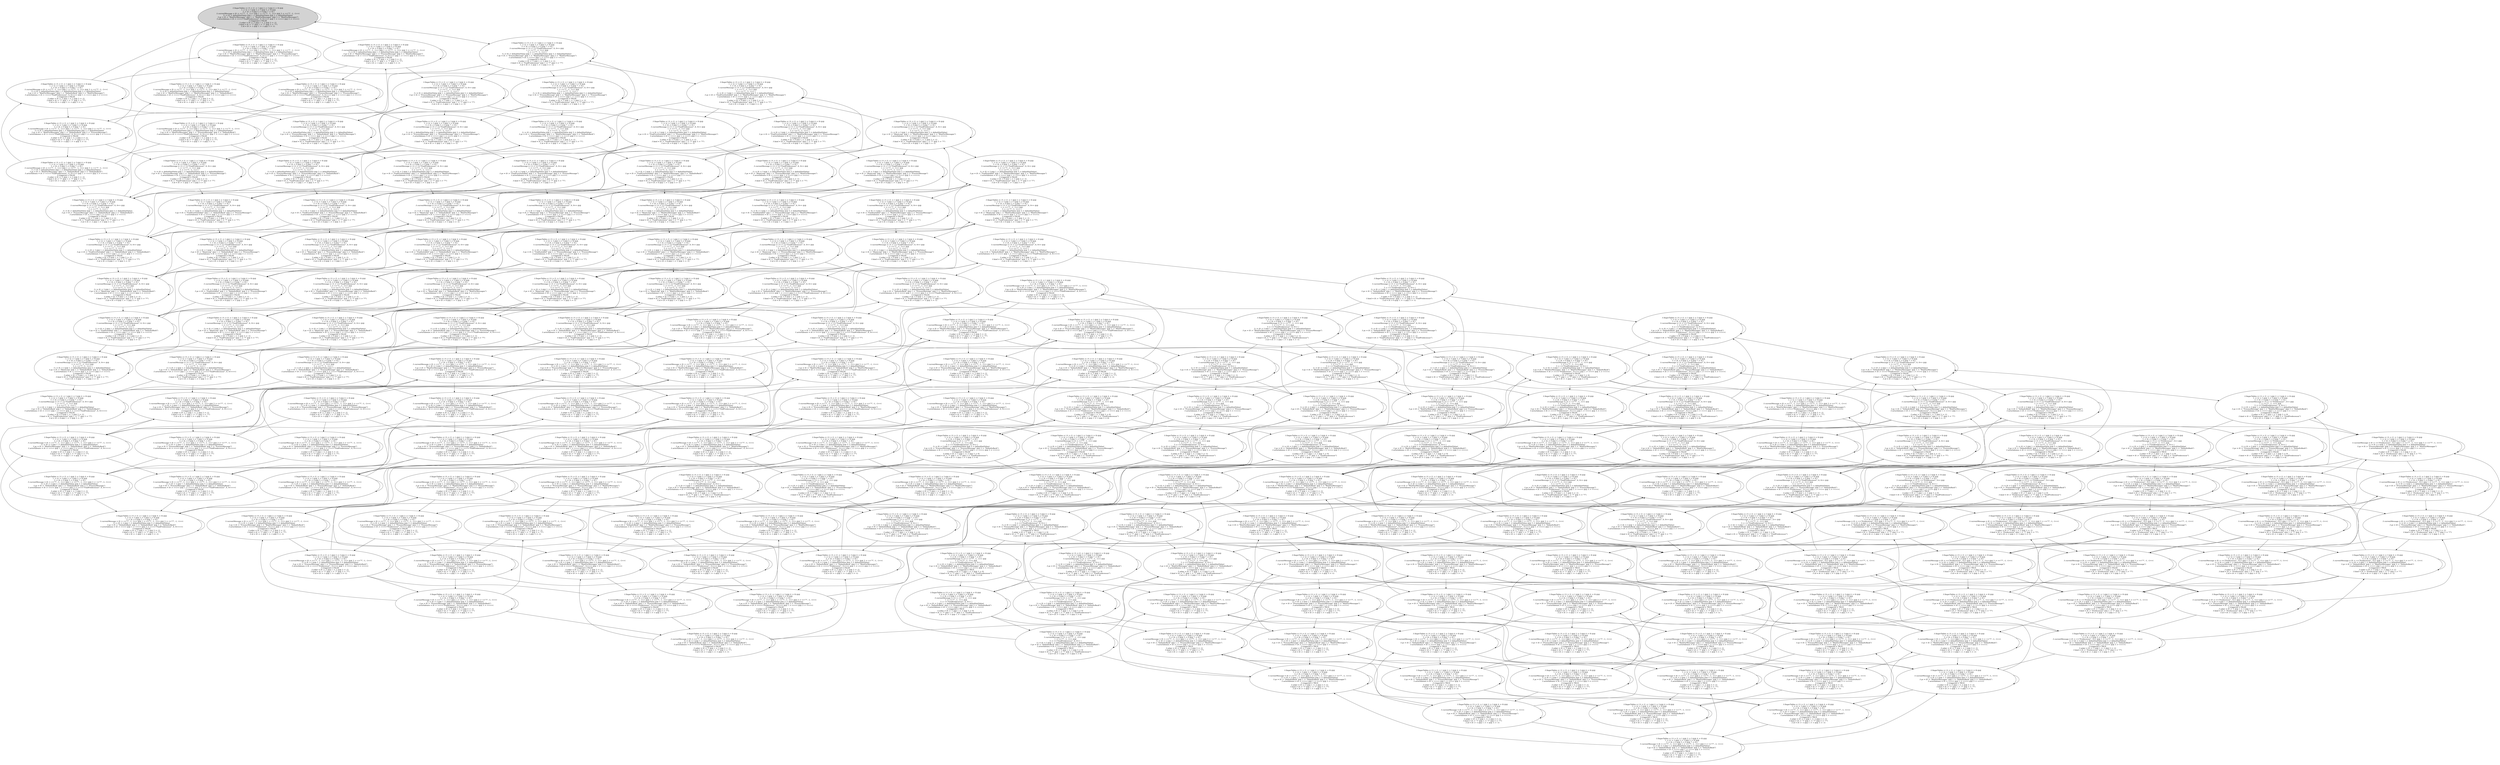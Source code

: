 digraph DiskGraph {
nodesep=0.35;
subgraph cluster_graph {
color="white";
-2990082126859317391 [label="/\\ fingerTables = ( 0 :> (1 :> 1 @@ 2 :> 3 @@ 4 :> 0) @@\n  1 :> (2 :> 3 @@ 3 :> 5 @@ 5 :> 0) @@\n  3 :> (4 :> 0 @@ 5 :> 0 @@ 7 :> 0) )\n/\\ currentMessage = (0 :> <<\"?\", -1, -1>> @@ 1 :> <<\"?\", -1, -1>> @@ 3 :> <<\"?\", -1, -1>>)\n/\\ i = (0 :> defaultInitValue @@ 1 :> defaultInitValue @@ 3 :> defaultInitValue)\n/\\ pc = (0 :> \"WaitForMessages\" @@ 1 :> \"WaitForMessages\" @@ 3 :> \"WaitForMessages\")\n/\\ actorInboxes = (0 :> <<<<\"FindPredecessor\", 6, 0>>>> @@ 1 :> <<>> @@ 3 :> <<>>)\n/\\ triggered = FALSE\n/\\ asker = (0 :> -1 @@ 1 :> -1 @@ 3 :> -1)\n/\\ kind = (0 :> \"?\" @@ 1 :> \"?\" @@ 3 :> \"?\")\n/\\ id = (0 :> -1 @@ 1 :> -1 @@ 3 :> -1)",style = filled]
3392515197282931632 -> 3392515197282931632;
3392515197282931632 [label="/\\ fingerTables = ( 0 :> (1 :> 1 @@ 2 :> 3 @@ 4 :> 0) @@\n  1 :> (2 :> 3 @@ 3 :> 5 @@ 5 :> 0) @@\n  3 :> (4 :> 0 @@ 5 :> 0 @@ 7 :> 0) )\n/\\ currentMessage = (0 :> <<\"?\", -1, -1>> @@ 1 :> <<\"?\", -1, -1>> @@ 3 :> <<\"?\", -1, -1>>)\n/\\ i = (0 :> defaultInitValue @@ 1 :> defaultInitValue @@ 3 :> defaultInitValue)\n/\\ pc = (0 :> \"WaitForMessages\" @@ 1 :> \"ProcessMessage\" @@ 3 :> \"WaitForMessages\")\n/\\ actorInboxes = (0 :> <<<<\"FindPredecessor\", 6, 0>>>> @@ 1 :> <<>> @@ 3 :> <<>>)\n/\\ triggered = FALSE\n/\\ asker = (0 :> -1 @@ 1 :> -1 @@ 3 :> -1)\n/\\ kind = (0 :> \"?\" @@ 1 :> \"?\" @@ 3 :> \"?\")\n/\\ id = (0 :> -1 @@ 1 :> -1 @@ 3 :> -1)"];
3392515197282931632 -> 5299962049699816390;
5299962049699816390 [label="/\\ fingerTables = ( 0 :> (1 :> 1 @@ 2 :> 3 @@ 4 :> 0) @@\n  1 :> (2 :> 3 @@ 3 :> 5 @@ 5 :> 0) @@\n  3 :> (4 :> 0 @@ 5 :> 0 @@ 7 :> 0) )\n/\\ currentMessage = (0 :> <<\"?\", -1, -1>> @@ 1 :> <<\"?\", -1, -1>> @@ 3 :> <<\"?\", -1, -1>>)\n/\\ i = (0 :> defaultInitValue @@ 1 :> defaultInitValue @@ 3 :> defaultInitValue)\n/\\ pc = (0 :> \"WaitForMessages\" @@ 1 :> \"ProcessMessage\" @@ 3 :> \"ProcessMessage\")\n/\\ actorInboxes = (0 :> <<<<\"FindPredecessor\", 6, 0>>>> @@ 1 :> <<>> @@ 3 :> <<>>)\n/\\ triggered = FALSE\n/\\ asker = (0 :> -1 @@ 1 :> -1 @@ 3 :> -1)\n/\\ kind = (0 :> \"?\" @@ 1 :> \"?\" @@ 3 :> \"?\")\n/\\ id = (0 :> -1 @@ 1 :> -1 @@ 3 :> -1)"];
3392515197282931632 -> -2638336451898584167;
-2638336451898584167 [label="/\\ fingerTables = ( 0 :> (1 :> 1 @@ 2 :> 3 @@ 4 :> 0) @@\n  1 :> (2 :> 3 @@ 3 :> 5 @@ 5 :> 0) @@\n  3 :> (4 :> 0 @@ 5 :> 0 @@ 7 :> 0) )\n/\\ currentMessage = ( 0 :> <<\"FindPredecessor\", 6, 0>> @@\n  1 :> <<\"?\", -1, -1>> @@\n  3 :> <<\"?\", -1, -1>> )\n/\\ i = (0 :> defaultInitValue @@ 1 :> defaultInitValue @@ 3 :> defaultInitValue)\n/\\ pc = (0 :> \"ProcessMessage\" @@ 1 :> \"ProcessMessage\" @@ 3 :> \"WaitForMessages\")\n/\\ actorInboxes = (0 :> <<>> @@ 1 :> <<>> @@ 3 :> <<>>)\n/\\ triggered = FALSE\n/\\ asker = (0 :> -1 @@ 1 :> -1 @@ 3 :> -1)\n/\\ kind = (0 :> \"FindPredecessor\" @@ 1 :> \"?\" @@ 3 :> \"?\")\n/\\ id = (0 :> -1 @@ 1 :> -1 @@ 3 :> -1)"];
3392515197282931632 -> 1743445200970910905;
1743445200970910905 [label="/\\ fingerTables = ( 0 :> (1 :> 1 @@ 2 :> 3 @@ 4 :> 0) @@\n  1 :> (2 :> 3 @@ 3 :> 5 @@ 5 :> 0) @@\n  3 :> (4 :> 0 @@ 5 :> 0 @@ 7 :> 0) )\n/\\ currentMessage = (0 :> <<\"?\", -1, -1>> @@ 1 :> <<\"?\", -1, -1>> @@ 3 :> <<\"?\", -1, -1>>)\n/\\ i = (0 :> defaultInitValue @@ 1 :> defaultInitValue @@ 3 :> defaultInitValue)\n/\\ pc = (0 :> \"WaitForMessages\" @@ 1 :> \"DefaultsBack\" @@ 3 :> \"WaitForMessages\")\n/\\ actorInboxes = (0 :> <<<<\"FindPredecessor\", 6, 0>>>> @@ 1 :> <<>> @@ 3 :> <<>>)\n/\\ triggered = FALSE\n/\\ asker = (0 :> -1 @@ 1 :> -1 @@ 3 :> -1)\n/\\ kind = (0 :> \"?\" @@ 1 :> \"?\" @@ 3 :> \"?\")\n/\\ id = (0 :> -1 @@ 1 :> -1 @@ 3 :> -1)"];
2215763208362269566 -> -4259598587522175488;
-4259598587522175488 [label="/\\ fingerTables = ( 0 :> (1 :> 1 @@ 2 :> 3 @@ 4 :> 0) @@\n  1 :> (2 :> 3 @@ 3 :> 5 @@ 5 :> 0) @@\n  3 :> (4 :> 0 @@ 5 :> 0 @@ 7 :> 0) )\n/\\ currentMessage = (0 :> <<\"?\", -1, -1>> @@ 1 :> <<\"?\", -1, -1>> @@ 3 :> <<\"?\", -1, -1>>)\n/\\ i = (0 :> defaultInitValue @@ 1 :> defaultInitValue @@ 3 :> defaultInitValue)\n/\\ pc = (0 :> \"WaitForMessages\" @@ 1 :> \"WaitForMessages\" @@ 3 :> \"DefaultsBack\")\n/\\ actorInboxes = (0 :> <<<<\"FindPredecessor\", 6, 0>>>> @@ 1 :> <<>> @@ 3 :> <<>>)\n/\\ triggered = FALSE\n/\\ asker = (0 :> -1 @@ 1 :> -1 @@ 3 :> -1)\n/\\ kind = (0 :> \"?\" @@ 1 :> \"?\" @@ 3 :> \"?\")\n/\\ id = (0 :> -1 @@ 1 :> -1 @@ 3 :> -1)"];
2215763208362269566 -> 5299962049699816390;
5299962049699816390 [label="/\\ fingerTables = ( 0 :> (1 :> 1 @@ 2 :> 3 @@ 4 :> 0) @@\n  1 :> (2 :> 3 @@ 3 :> 5 @@ 5 :> 0) @@\n  3 :> (4 :> 0 @@ 5 :> 0 @@ 7 :> 0) )\n/\\ currentMessage = (0 :> <<\"?\", -1, -1>> @@ 1 :> <<\"?\", -1, -1>> @@ 3 :> <<\"?\", -1, -1>>)\n/\\ i = (0 :> defaultInitValue @@ 1 :> defaultInitValue @@ 3 :> defaultInitValue)\n/\\ pc = (0 :> \"WaitForMessages\" @@ 1 :> \"ProcessMessage\" @@ 3 :> \"ProcessMessage\")\n/\\ actorInboxes = (0 :> <<<<\"FindPredecessor\", 6, 0>>>> @@ 1 :> <<>> @@ 3 :> <<>>)\n/\\ triggered = FALSE\n/\\ asker = (0 :> -1 @@ 1 :> -1 @@ 3 :> -1)\n/\\ kind = (0 :> \"?\" @@ 1 :> \"?\" @@ 3 :> \"?\")\n/\\ id = (0 :> -1 @@ 1 :> -1 @@ 3 :> -1)"];
2215763208362269566 -> 1830537657647260249;
1830537657647260249 [label="/\\ fingerTables = ( 0 :> (1 :> 1 @@ 2 :> 3 @@ 4 :> 0) @@\n  1 :> (2 :> 3 @@ 3 :> 5 @@ 5 :> 0) @@\n  3 :> (4 :> 0 @@ 5 :> 0 @@ 7 :> 0) )\n/\\ currentMessage = ( 0 :> <<\"FindPredecessor\", 6, 0>> @@\n  1 :> <<\"?\", -1, -1>> @@\n  3 :> <<\"?\", -1, -1>> )\n/\\ i = (0 :> defaultInitValue @@ 1 :> defaultInitValue @@ 3 :> defaultInitValue)\n/\\ pc = (0 :> \"ProcessMessage\" @@ 1 :> \"WaitForMessages\" @@ 3 :> \"ProcessMessage\")\n/\\ actorInboxes = (0 :> <<>> @@ 1 :> <<>> @@ 3 :> <<>>)\n/\\ triggered = FALSE\n/\\ asker = (0 :> -1 @@ 1 :> -1 @@ 3 :> -1)\n/\\ kind = (0 :> \"FindPredecessor\" @@ 1 :> \"?\" @@ 3 :> \"?\")\n/\\ id = (0 :> -1 @@ 1 :> -1 @@ 3 :> -1)"];
2215763208362269566 -> 2215763208362269566;
2215763208362269566 [label="/\\ fingerTables = ( 0 :> (1 :> 1 @@ 2 :> 3 @@ 4 :> 0) @@\n  1 :> (2 :> 3 @@ 3 :> 5 @@ 5 :> 0) @@\n  3 :> (4 :> 0 @@ 5 :> 0 @@ 7 :> 0) )\n/\\ currentMessage = (0 :> <<\"?\", -1, -1>> @@ 1 :> <<\"?\", -1, -1>> @@ 3 :> <<\"?\", -1, -1>>)\n/\\ i = (0 :> defaultInitValue @@ 1 :> defaultInitValue @@ 3 :> defaultInitValue)\n/\\ pc = (0 :> \"WaitForMessages\" @@ 1 :> \"WaitForMessages\" @@ 3 :> \"ProcessMessage\")\n/\\ actorInboxes = (0 :> <<<<\"FindPredecessor\", 6, 0>>>> @@ 1 :> <<>> @@ 3 :> <<>>)\n/\\ triggered = FALSE\n/\\ asker = (0 :> -1 @@ 1 :> -1 @@ 3 :> -1)\n/\\ kind = (0 :> \"?\" @@ 1 :> \"?\" @@ 3 :> \"?\")\n/\\ id = (0 :> -1 @@ 1 :> -1 @@ 3 :> -1)"];
-2454593619081865794 -> -2266214697428305552;
-2266214697428305552 [label="/\\ fingerTables = ( 0 :> (1 :> 1 @@ 2 :> 3 @@ 4 :> 0) @@\n  1 :> (2 :> 3 @@ 3 :> 5 @@ 5 :> 0) @@\n  3 :> (4 :> 0 @@ 5 :> 0 @@ 7 :> 0) )\n/\\ currentMessage = ( 0 :> <<\"FindPredecessor\", 6, 0>> @@\n  1 :> <<\"?\", -1, -1>> @@\n  3 :> <<\"?\", -1, -1>> )\n/\\ i = (0 :> 3 @@ 1 :> defaultInitValue @@ 3 :> defaultInitValue)\n/\\ pc = (0 :> \"FindFirstSuitableI\" @@ 1 :> \"WaitForMessages\" @@ 3 :> \"WaitForMessages\")\n/\\ actorInboxes = (0 :> <<>> @@ 1 :> <<>> @@ 3 :> <<>>)\n/\\ triggered = FALSE\n/\\ asker = (0 :> 0 @@ 1 :> -1 @@ 3 :> -1)\n/\\ kind = (0 :> \"FindPredecessor\" @@ 1 :> \"?\" @@ 3 :> \"?\")\n/\\ id = (0 :> 6 @@ 1 :> -1 @@ 3 :> -1)"];
-2454593619081865794 -> -2638336451898584167;
-2638336451898584167 [label="/\\ fingerTables = ( 0 :> (1 :> 1 @@ 2 :> 3 @@ 4 :> 0) @@\n  1 :> (2 :> 3 @@ 3 :> 5 @@ 5 :> 0) @@\n  3 :> (4 :> 0 @@ 5 :> 0 @@ 7 :> 0) )\n/\\ currentMessage = ( 0 :> <<\"FindPredecessor\", 6, 0>> @@\n  1 :> <<\"?\", -1, -1>> @@\n  3 :> <<\"?\", -1, -1>> )\n/\\ i = (0 :> defaultInitValue @@ 1 :> defaultInitValue @@ 3 :> defaultInitValue)\n/\\ pc = (0 :> \"ProcessMessage\" @@ 1 :> \"ProcessMessage\" @@ 3 :> \"WaitForMessages\")\n/\\ actorInboxes = (0 :> <<>> @@ 1 :> <<>> @@ 3 :> <<>>)\n/\\ triggered = FALSE\n/\\ asker = (0 :> -1 @@ 1 :> -1 @@ 3 :> -1)\n/\\ kind = (0 :> \"FindPredecessor\" @@ 1 :> \"?\" @@ 3 :> \"?\")\n/\\ id = (0 :> -1 @@ 1 :> -1 @@ 3 :> -1)"];
-2454593619081865794 -> 1830537657647260249;
1830537657647260249 [label="/\\ fingerTables = ( 0 :> (1 :> 1 @@ 2 :> 3 @@ 4 :> 0) @@\n  1 :> (2 :> 3 @@ 3 :> 5 @@ 5 :> 0) @@\n  3 :> (4 :> 0 @@ 5 :> 0 @@ 7 :> 0) )\n/\\ currentMessage = ( 0 :> <<\"FindPredecessor\", 6, 0>> @@\n  1 :> <<\"?\", -1, -1>> @@\n  3 :> <<\"?\", -1, -1>> )\n/\\ i = (0 :> defaultInitValue @@ 1 :> defaultInitValue @@ 3 :> defaultInitValue)\n/\\ pc = (0 :> \"ProcessMessage\" @@ 1 :> \"WaitForMessages\" @@ 3 :> \"ProcessMessage\")\n/\\ actorInboxes = (0 :> <<>> @@ 1 :> <<>> @@ 3 :> <<>>)\n/\\ triggered = FALSE\n/\\ asker = (0 :> -1 @@ 1 :> -1 @@ 3 :> -1)\n/\\ kind = (0 :> \"FindPredecessor\" @@ 1 :> \"?\" @@ 3 :> \"?\")\n/\\ id = (0 :> -1 @@ 1 :> -1 @@ 3 :> -1)"];
-2454593619081865794 -> -2454593619081865794;
-2454593619081865794 [label="/\\ fingerTables = ( 0 :> (1 :> 1 @@ 2 :> 3 @@ 4 :> 0) @@\n  1 :> (2 :> 3 @@ 3 :> 5 @@ 5 :> 0) @@\n  3 :> (4 :> 0 @@ 5 :> 0 @@ 7 :> 0) )\n/\\ currentMessage = ( 0 :> <<\"FindPredecessor\", 6, 0>> @@\n  1 :> <<\"?\", -1, -1>> @@\n  3 :> <<\"?\", -1, -1>> )\n/\\ i = (0 :> defaultInitValue @@ 1 :> defaultInitValue @@ 3 :> defaultInitValue)\n/\\ pc = (0 :> \"ProcessMessage\" @@ 1 :> \"WaitForMessages\" @@ 3 :> \"WaitForMessages\")\n/\\ actorInboxes = (0 :> <<>> @@ 1 :> <<>> @@ 3 :> <<>>)\n/\\ triggered = FALSE\n/\\ asker = (0 :> -1 @@ 1 :> -1 @@ 3 :> -1)\n/\\ kind = (0 :> \"FindPredecessor\" @@ 1 :> \"?\" @@ 3 :> \"?\")\n/\\ id = (0 :> -1 @@ 1 :> -1 @@ 3 :> -1)"];
-2990082126859317391 -> 3392515197282931632;
-2990082126859317391 -> -2990082126859317391;
-2990082126859317391 [label="/\\ fingerTables = ( 0 :> (1 :> 1 @@ 2 :> 3 @@ 4 :> 0) @@\n  1 :> (2 :> 3 @@ 3 :> 5 @@ 5 :> 0) @@\n  3 :> (4 :> 0 @@ 5 :> 0 @@ 7 :> 0) )\n/\\ currentMessage = (0 :> <<\"?\", -1, -1>> @@ 1 :> <<\"?\", -1, -1>> @@ 3 :> <<\"?\", -1, -1>>)\n/\\ i = (0 :> defaultInitValue @@ 1 :> defaultInitValue @@ 3 :> defaultInitValue)\n/\\ pc = (0 :> \"WaitForMessages\" @@ 1 :> \"WaitForMessages\" @@ 3 :> \"WaitForMessages\")\n/\\ actorInboxes = (0 :> <<<<\"FindPredecessor\", 6, 0>>>> @@ 1 :> <<>> @@ 3 :> <<>>)\n/\\ triggered = FALSE\n/\\ asker = (0 :> -1 @@ 1 :> -1 @@ 3 :> -1)\n/\\ kind = (0 :> \"?\" @@ 1 :> \"?\" @@ 3 :> \"?\")\n/\\ id = (0 :> -1 @@ 1 :> -1 @@ 3 :> -1)"];
-2990082126859317391 -> -2454593619081865794;
-2990082126859317391 -> 2215763208362269566;
-2266214697428305552 -> -2266214697428305552;
-2266214697428305552 [label="/\\ fingerTables = ( 0 :> (1 :> 1 @@ 2 :> 3 @@ 4 :> 0) @@\n  1 :> (2 :> 3 @@ 3 :> 5 @@ 5 :> 0) @@\n  3 :> (4 :> 0 @@ 5 :> 0 @@ 7 :> 0) )\n/\\ currentMessage = ( 0 :> <<\"FindPredecessor\", 6, 0>> @@\n  1 :> <<\"?\", -1, -1>> @@\n  3 :> <<\"?\", -1, -1>> )\n/\\ i = (0 :> 3 @@ 1 :> defaultInitValue @@ 3 :> defaultInitValue)\n/\\ pc = (0 :> \"FindFirstSuitableI\" @@ 1 :> \"WaitForMessages\" @@ 3 :> \"WaitForMessages\")\n/\\ actorInboxes = (0 :> <<>> @@ 1 :> <<>> @@ 3 :> <<>>)\n/\\ triggered = FALSE\n/\\ asker = (0 :> 0 @@ 1 :> -1 @@ 3 :> -1)\n/\\ kind = (0 :> \"FindPredecessor\" @@ 1 :> \"?\" @@ 3 :> \"?\")\n/\\ id = (0 :> 6 @@ 1 :> -1 @@ 3 :> -1)"];
-2266214697428305552 -> -6471831538079454266;
-6471831538079454266 [label="/\\ fingerTables = ( 0 :> (1 :> 1 @@ 2 :> 3 @@ 4 :> 0) @@\n  1 :> (2 :> 3 @@ 3 :> 5 @@ 5 :> 0) @@\n  3 :> (4 :> 0 @@ 5 :> 0 @@ 7 :> 0) )\n/\\ currentMessage = ( 0 :> <<\"FindPredecessor\", 6, 0>> @@\n  1 :> <<\"?\", -1, -1>> @@\n  3 :> <<\"?\", -1, -1>> )\n/\\ i = (0 :> 3 @@ 1 :> defaultInitValue @@ 3 :> defaultInitValue)\n/\\ pc = (0 :> \"MainLoop\" @@ 1 :> \"WaitForMessages\" @@ 3 :> \"WaitForMessages\")\n/\\ actorInboxes = (0 :> <<>> @@ 1 :> <<>> @@ 3 :> <<>>)\n/\\ triggered = FALSE\n/\\ asker = (0 :> 0 @@ 1 :> -1 @@ 3 :> -1)\n/\\ kind = (0 :> \"FindPredecessor\" @@ 1 :> \"?\" @@ 3 :> \"?\")\n/\\ id = (0 :> 6 @@ 1 :> -1 @@ 3 :> -1)"];
-2266214697428305552 -> 3883523989331827164;
3883523989331827164 [label="/\\ fingerTables = ( 0 :> (1 :> 1 @@ 2 :> 3 @@ 4 :> 0) @@\n  1 :> (2 :> 3 @@ 3 :> 5 @@ 5 :> 0) @@\n  3 :> (4 :> 0 @@ 5 :> 0 @@ 7 :> 0) )\n/\\ currentMessage = ( 0 :> <<\"FindPredecessor\", 6, 0>> @@\n  1 :> <<\"?\", -1, -1>> @@\n  3 :> <<\"?\", -1, -1>> )\n/\\ i = (0 :> 3 @@ 1 :> defaultInitValue @@ 3 :> defaultInitValue)\n/\\ pc = (0 :> \"FindFirstSuitableI\" @@ 1 :> \"ProcessMessage\" @@ 3 :> \"WaitForMessages\")\n/\\ actorInboxes = (0 :> <<>> @@ 1 :> <<>> @@ 3 :> <<>>)\n/\\ triggered = FALSE\n/\\ asker = (0 :> 0 @@ 1 :> -1 @@ 3 :> -1)\n/\\ kind = (0 :> \"FindPredecessor\" @@ 1 :> \"?\" @@ 3 :> \"?\")\n/\\ id = (0 :> 6 @@ 1 :> -1 @@ 3 :> -1)"];
-2266214697428305552 -> -585236183341045732;
-585236183341045732 [label="/\\ fingerTables = ( 0 :> (1 :> 1 @@ 2 :> 3 @@ 4 :> 0) @@\n  1 :> (2 :> 3 @@ 3 :> 5 @@ 5 :> 0) @@\n  3 :> (4 :> 0 @@ 5 :> 0 @@ 7 :> 0) )\n/\\ currentMessage = ( 0 :> <<\"FindPredecessor\", 6, 0>> @@\n  1 :> <<\"?\", -1, -1>> @@\n  3 :> <<\"?\", -1, -1>> )\n/\\ i = (0 :> 3 @@ 1 :> defaultInitValue @@ 3 :> defaultInitValue)\n/\\ pc = (0 :> \"FindFirstSuitableI\" @@ 1 :> \"WaitForMessages\" @@ 3 :> \"ProcessMessage\")\n/\\ actorInboxes = (0 :> <<>> @@ 1 :> <<>> @@ 3 :> <<>>)\n/\\ triggered = FALSE\n/\\ asker = (0 :> 0 @@ 1 :> -1 @@ 3 :> -1)\n/\\ kind = (0 :> \"FindPredecessor\" @@ 1 :> \"?\" @@ 3 :> \"?\")\n/\\ id = (0 :> 6 @@ 1 :> -1 @@ 3 :> -1)"];
-2638336451898584167 -> -3728465433185512702;
-3728465433185512702 [label="/\\ fingerTables = ( 0 :> (1 :> 1 @@ 2 :> 3 @@ 4 :> 0) @@\n  1 :> (2 :> 3 @@ 3 :> 5 @@ 5 :> 0) @@\n  3 :> (4 :> 0 @@ 5 :> 0 @@ 7 :> 0) )\n/\\ currentMessage = ( 0 :> <<\"FindPredecessor\", 6, 0>> @@\n  1 :> <<\"?\", -1, -1>> @@\n  3 :> <<\"?\", -1, -1>> )\n/\\ i = (0 :> defaultInitValue @@ 1 :> defaultInitValue @@ 3 :> defaultInitValue)\n/\\ pc = (0 :> \"ProcessMessage\" @@ 1 :> \"ProcessMessage\" @@ 3 :> \"ProcessMessage\")\n/\\ actorInboxes = (0 :> <<>> @@ 1 :> <<>> @@ 3 :> <<>>)\n/\\ triggered = FALSE\n/\\ asker = (0 :> -1 @@ 1 :> -1 @@ 3 :> -1)\n/\\ kind = (0 :> \"FindPredecessor\" @@ 1 :> \"?\" @@ 3 :> \"?\")\n/\\ id = (0 :> -1 @@ 1 :> -1 @@ 3 :> -1)"];
-2638336451898584167 -> -2638336451898584167;
-2638336451898584167 [label="/\\ fingerTables = ( 0 :> (1 :> 1 @@ 2 :> 3 @@ 4 :> 0) @@\n  1 :> (2 :> 3 @@ 3 :> 5 @@ 5 :> 0) @@\n  3 :> (4 :> 0 @@ 5 :> 0 @@ 7 :> 0) )\n/\\ currentMessage = ( 0 :> <<\"FindPredecessor\", 6, 0>> @@\n  1 :> <<\"?\", -1, -1>> @@\n  3 :> <<\"?\", -1, -1>> )\n/\\ i = (0 :> defaultInitValue @@ 1 :> defaultInitValue @@ 3 :> defaultInitValue)\n/\\ pc = (0 :> \"ProcessMessage\" @@ 1 :> \"ProcessMessage\" @@ 3 :> \"WaitForMessages\")\n/\\ actorInboxes = (0 :> <<>> @@ 1 :> <<>> @@ 3 :> <<>>)\n/\\ triggered = FALSE\n/\\ asker = (0 :> -1 @@ 1 :> -1 @@ 3 :> -1)\n/\\ kind = (0 :> \"FindPredecessor\" @@ 1 :> \"?\" @@ 3 :> \"?\")\n/\\ id = (0 :> -1 @@ 1 :> -1 @@ 3 :> -1)"];
-2638336451898584167 -> 3883523989331827164;
3883523989331827164 [label="/\\ fingerTables = ( 0 :> (1 :> 1 @@ 2 :> 3 @@ 4 :> 0) @@\n  1 :> (2 :> 3 @@ 3 :> 5 @@ 5 :> 0) @@\n  3 :> (4 :> 0 @@ 5 :> 0 @@ 7 :> 0) )\n/\\ currentMessage = ( 0 :> <<\"FindPredecessor\", 6, 0>> @@\n  1 :> <<\"?\", -1, -1>> @@\n  3 :> <<\"?\", -1, -1>> )\n/\\ i = (0 :> 3 @@ 1 :> defaultInitValue @@ 3 :> defaultInitValue)\n/\\ pc = (0 :> \"FindFirstSuitableI\" @@ 1 :> \"ProcessMessage\" @@ 3 :> \"WaitForMessages\")\n/\\ actorInboxes = (0 :> <<>> @@ 1 :> <<>> @@ 3 :> <<>>)\n/\\ triggered = FALSE\n/\\ asker = (0 :> 0 @@ 1 :> -1 @@ 3 :> -1)\n/\\ kind = (0 :> \"FindPredecessor\" @@ 1 :> \"?\" @@ 3 :> \"?\")\n/\\ id = (0 :> 6 @@ 1 :> -1 @@ 3 :> -1)"];
-2638336451898584167 -> -2983841998045743572;
-2983841998045743572 [label="/\\ fingerTables = ( 0 :> (1 :> 1 @@ 2 :> 3 @@ 4 :> 0) @@\n  1 :> (2 :> 3 @@ 3 :> 5 @@ 5 :> 0) @@\n  3 :> (4 :> 0 @@ 5 :> 0 @@ 7 :> 0) )\n/\\ currentMessage = ( 0 :> <<\"FindPredecessor\", 6, 0>> @@\n  1 :> <<\"?\", -1, -1>> @@\n  3 :> <<\"?\", -1, -1>> )\n/\\ i = (0 :> defaultInitValue @@ 1 :> defaultInitValue @@ 3 :> defaultInitValue)\n/\\ pc = (0 :> \"ProcessMessage\" @@ 1 :> \"DefaultsBack\" @@ 3 :> \"WaitForMessages\")\n/\\ actorInboxes = (0 :> <<>> @@ 1 :> <<>> @@ 3 :> <<>>)\n/\\ triggered = FALSE\n/\\ asker = (0 :> -1 @@ 1 :> -1 @@ 3 :> -1)\n/\\ kind = (0 :> \"FindPredecessor\" @@ 1 :> \"?\" @@ 3 :> \"?\")\n/\\ id = (0 :> -1 @@ 1 :> -1 @@ 3 :> -1)"];
1830537657647260249 -> -3728465433185512702;
-3728465433185512702 [label="/\\ fingerTables = ( 0 :> (1 :> 1 @@ 2 :> 3 @@ 4 :> 0) @@\n  1 :> (2 :> 3 @@ 3 :> 5 @@ 5 :> 0) @@\n  3 :> (4 :> 0 @@ 5 :> 0 @@ 7 :> 0) )\n/\\ currentMessage = ( 0 :> <<\"FindPredecessor\", 6, 0>> @@\n  1 :> <<\"?\", -1, -1>> @@\n  3 :> <<\"?\", -1, -1>> )\n/\\ i = (0 :> defaultInitValue @@ 1 :> defaultInitValue @@ 3 :> defaultInitValue)\n/\\ pc = (0 :> \"ProcessMessage\" @@ 1 :> \"ProcessMessage\" @@ 3 :> \"ProcessMessage\")\n/\\ actorInboxes = (0 :> <<>> @@ 1 :> <<>> @@ 3 :> <<>>)\n/\\ triggered = FALSE\n/\\ asker = (0 :> -1 @@ 1 :> -1 @@ 3 :> -1)\n/\\ kind = (0 :> \"FindPredecessor\" @@ 1 :> \"?\" @@ 3 :> \"?\")\n/\\ id = (0 :> -1 @@ 1 :> -1 @@ 3 :> -1)"];
1830537657647260249 -> 3040849269246367636;
3040849269246367636 [label="/\\ fingerTables = ( 0 :> (1 :> 1 @@ 2 :> 3 @@ 4 :> 0) @@\n  1 :> (2 :> 3 @@ 3 :> 5 @@ 5 :> 0) @@\n  3 :> (4 :> 0 @@ 5 :> 0 @@ 7 :> 0) )\n/\\ currentMessage = ( 0 :> <<\"FindPredecessor\", 6, 0>> @@\n  1 :> <<\"?\", -1, -1>> @@\n  3 :> <<\"?\", -1, -1>> )\n/\\ i = (0 :> defaultInitValue @@ 1 :> defaultInitValue @@ 3 :> defaultInitValue)\n/\\ pc = (0 :> \"ProcessMessage\" @@ 1 :> \"WaitForMessages\" @@ 3 :> \"DefaultsBack\")\n/\\ actorInboxes = (0 :> <<>> @@ 1 :> <<>> @@ 3 :> <<>>)\n/\\ triggered = FALSE\n/\\ asker = (0 :> -1 @@ 1 :> -1 @@ 3 :> -1)\n/\\ kind = (0 :> \"FindPredecessor\" @@ 1 :> \"?\" @@ 3 :> \"?\")\n/\\ id = (0 :> -1 @@ 1 :> -1 @@ 3 :> -1)"];
1830537657647260249 -> 1830537657647260249;
1830537657647260249 [label="/\\ fingerTables = ( 0 :> (1 :> 1 @@ 2 :> 3 @@ 4 :> 0) @@\n  1 :> (2 :> 3 @@ 3 :> 5 @@ 5 :> 0) @@\n  3 :> (4 :> 0 @@ 5 :> 0 @@ 7 :> 0) )\n/\\ currentMessage = ( 0 :> <<\"FindPredecessor\", 6, 0>> @@\n  1 :> <<\"?\", -1, -1>> @@\n  3 :> <<\"?\", -1, -1>> )\n/\\ i = (0 :> defaultInitValue @@ 1 :> defaultInitValue @@ 3 :> defaultInitValue)\n/\\ pc = (0 :> \"ProcessMessage\" @@ 1 :> \"WaitForMessages\" @@ 3 :> \"ProcessMessage\")\n/\\ actorInboxes = (0 :> <<>> @@ 1 :> <<>> @@ 3 :> <<>>)\n/\\ triggered = FALSE\n/\\ asker = (0 :> -1 @@ 1 :> -1 @@ 3 :> -1)\n/\\ kind = (0 :> \"FindPredecessor\" @@ 1 :> \"?\" @@ 3 :> \"?\")\n/\\ id = (0 :> -1 @@ 1 :> -1 @@ 3 :> -1)"];
1830537657647260249 -> -585236183341045732;
-585236183341045732 [label="/\\ fingerTables = ( 0 :> (1 :> 1 @@ 2 :> 3 @@ 4 :> 0) @@\n  1 :> (2 :> 3 @@ 3 :> 5 @@ 5 :> 0) @@\n  3 :> (4 :> 0 @@ 5 :> 0 @@ 7 :> 0) )\n/\\ currentMessage = ( 0 :> <<\"FindPredecessor\", 6, 0>> @@\n  1 :> <<\"?\", -1, -1>> @@\n  3 :> <<\"?\", -1, -1>> )\n/\\ i = (0 :> 3 @@ 1 :> defaultInitValue @@ 3 :> defaultInitValue)\n/\\ pc = (0 :> \"FindFirstSuitableI\" @@ 1 :> \"WaitForMessages\" @@ 3 :> \"ProcessMessage\")\n/\\ actorInboxes = (0 :> <<>> @@ 1 :> <<>> @@ 3 :> <<>>)\n/\\ triggered = FALSE\n/\\ asker = (0 :> 0 @@ 1 :> -1 @@ 3 :> -1)\n/\\ kind = (0 :> \"FindPredecessor\" @@ 1 :> \"?\" @@ 3 :> \"?\")\n/\\ id = (0 :> 6 @@ 1 :> -1 @@ 3 :> -1)"];
5299962049699816390 -> -3728465433185512702;
-3728465433185512702 [label="/\\ fingerTables = ( 0 :> (1 :> 1 @@ 2 :> 3 @@ 4 :> 0) @@\n  1 :> (2 :> 3 @@ 3 :> 5 @@ 5 :> 0) @@\n  3 :> (4 :> 0 @@ 5 :> 0 @@ 7 :> 0) )\n/\\ currentMessage = ( 0 :> <<\"FindPredecessor\", 6, 0>> @@\n  1 :> <<\"?\", -1, -1>> @@\n  3 :> <<\"?\", -1, -1>> )\n/\\ i = (0 :> defaultInitValue @@ 1 :> defaultInitValue @@ 3 :> defaultInitValue)\n/\\ pc = (0 :> \"ProcessMessage\" @@ 1 :> \"ProcessMessage\" @@ 3 :> \"ProcessMessage\")\n/\\ actorInboxes = (0 :> <<>> @@ 1 :> <<>> @@ 3 :> <<>>)\n/\\ triggered = FALSE\n/\\ asker = (0 :> -1 @@ 1 :> -1 @@ 3 :> -1)\n/\\ kind = (0 :> \"FindPredecessor\" @@ 1 :> \"?\" @@ 3 :> \"?\")\n/\\ id = (0 :> -1 @@ 1 :> -1 @@ 3 :> -1)"];
5299962049699816390 -> 1113137141715083492;
1113137141715083492 [label="/\\ fingerTables = ( 0 :> (1 :> 1 @@ 2 :> 3 @@ 4 :> 0) @@\n  1 :> (2 :> 3 @@ 3 :> 5 @@ 5 :> 0) @@\n  3 :> (4 :> 0 @@ 5 :> 0 @@ 7 :> 0) )\n/\\ currentMessage = (0 :> <<\"?\", -1, -1>> @@ 1 :> <<\"?\", -1, -1>> @@ 3 :> <<\"?\", -1, -1>>)\n/\\ i = (0 :> defaultInitValue @@ 1 :> defaultInitValue @@ 3 :> defaultInitValue)\n/\\ pc = (0 :> \"WaitForMessages\" @@ 1 :> \"ProcessMessage\" @@ 3 :> \"DefaultsBack\")\n/\\ actorInboxes = (0 :> <<<<\"FindPredecessor\", 6, 0>>>> @@ 1 :> <<>> @@ 3 :> <<>>)\n/\\ triggered = FALSE\n/\\ asker = (0 :> -1 @@ 1 :> -1 @@ 3 :> -1)\n/\\ kind = (0 :> \"?\" @@ 1 :> \"?\" @@ 3 :> \"?\")\n/\\ id = (0 :> -1 @@ 1 :> -1 @@ 3 :> -1)"];
5299962049699816390 -> 5299962049699816390;
5299962049699816390 [label="/\\ fingerTables = ( 0 :> (1 :> 1 @@ 2 :> 3 @@ 4 :> 0) @@\n  1 :> (2 :> 3 @@ 3 :> 5 @@ 5 :> 0) @@\n  3 :> (4 :> 0 @@ 5 :> 0 @@ 7 :> 0) )\n/\\ currentMessage = (0 :> <<\"?\", -1, -1>> @@ 1 :> <<\"?\", -1, -1>> @@ 3 :> <<\"?\", -1, -1>>)\n/\\ i = (0 :> defaultInitValue @@ 1 :> defaultInitValue @@ 3 :> defaultInitValue)\n/\\ pc = (0 :> \"WaitForMessages\" @@ 1 :> \"ProcessMessage\" @@ 3 :> \"ProcessMessage\")\n/\\ actorInboxes = (0 :> <<<<\"FindPredecessor\", 6, 0>>>> @@ 1 :> <<>> @@ 3 :> <<>>)\n/\\ triggered = FALSE\n/\\ asker = (0 :> -1 @@ 1 :> -1 @@ 3 :> -1)\n/\\ kind = (0 :> \"?\" @@ 1 :> \"?\" @@ 3 :> \"?\")\n/\\ id = (0 :> -1 @@ 1 :> -1 @@ 3 :> -1)"];
5299962049699816390 -> 3380880037429164235;
3380880037429164235 [label="/\\ fingerTables = ( 0 :> (1 :> 1 @@ 2 :> 3 @@ 4 :> 0) @@\n  1 :> (2 :> 3 @@ 3 :> 5 @@ 5 :> 0) @@\n  3 :> (4 :> 0 @@ 5 :> 0 @@ 7 :> 0) )\n/\\ currentMessage = (0 :> <<\"?\", -1, -1>> @@ 1 :> <<\"?\", -1, -1>> @@ 3 :> <<\"?\", -1, -1>>)\n/\\ i = (0 :> defaultInitValue @@ 1 :> defaultInitValue @@ 3 :> defaultInitValue)\n/\\ pc = (0 :> \"WaitForMessages\" @@ 1 :> \"DefaultsBack\" @@ 3 :> \"ProcessMessage\")\n/\\ actorInboxes = (0 :> <<<<\"FindPredecessor\", 6, 0>>>> @@ 1 :> <<>> @@ 3 :> <<>>)\n/\\ triggered = FALSE\n/\\ asker = (0 :> -1 @@ 1 :> -1 @@ 3 :> -1)\n/\\ kind = (0 :> \"?\" @@ 1 :> \"?\" @@ 3 :> \"?\")\n/\\ id = (0 :> -1 @@ 1 :> -1 @@ 3 :> -1)"];
1743445200970910905 -> -2990082126859317391;
1743445200970910905 -> 1743445200970910905;
1743445200970910905 [label="/\\ fingerTables = ( 0 :> (1 :> 1 @@ 2 :> 3 @@ 4 :> 0) @@\n  1 :> (2 :> 3 @@ 3 :> 5 @@ 5 :> 0) @@\n  3 :> (4 :> 0 @@ 5 :> 0 @@ 7 :> 0) )\n/\\ currentMessage = (0 :> <<\"?\", -1, -1>> @@ 1 :> <<\"?\", -1, -1>> @@ 3 :> <<\"?\", -1, -1>>)\n/\\ i = (0 :> defaultInitValue @@ 1 :> defaultInitValue @@ 3 :> defaultInitValue)\n/\\ pc = (0 :> \"WaitForMessages\" @@ 1 :> \"DefaultsBack\" @@ 3 :> \"WaitForMessages\")\n/\\ actorInboxes = (0 :> <<<<\"FindPredecessor\", 6, 0>>>> @@ 1 :> <<>> @@ 3 :> <<>>)\n/\\ triggered = FALSE\n/\\ asker = (0 :> -1 @@ 1 :> -1 @@ 3 :> -1)\n/\\ kind = (0 :> \"?\" @@ 1 :> \"?\" @@ 3 :> \"?\")\n/\\ id = (0 :> -1 @@ 1 :> -1 @@ 3 :> -1)"];
1743445200970910905 -> 3380880037429164235;
3380880037429164235 [label="/\\ fingerTables = ( 0 :> (1 :> 1 @@ 2 :> 3 @@ 4 :> 0) @@\n  1 :> (2 :> 3 @@ 3 :> 5 @@ 5 :> 0) @@\n  3 :> (4 :> 0 @@ 5 :> 0 @@ 7 :> 0) )\n/\\ currentMessage = (0 :> <<\"?\", -1, -1>> @@ 1 :> <<\"?\", -1, -1>> @@ 3 :> <<\"?\", -1, -1>>)\n/\\ i = (0 :> defaultInitValue @@ 1 :> defaultInitValue @@ 3 :> defaultInitValue)\n/\\ pc = (0 :> \"WaitForMessages\" @@ 1 :> \"DefaultsBack\" @@ 3 :> \"ProcessMessage\")\n/\\ actorInboxes = (0 :> <<<<\"FindPredecessor\", 6, 0>>>> @@ 1 :> <<>> @@ 3 :> <<>>)\n/\\ triggered = FALSE\n/\\ asker = (0 :> -1 @@ 1 :> -1 @@ 3 :> -1)\n/\\ kind = (0 :> \"?\" @@ 1 :> \"?\" @@ 3 :> \"?\")\n/\\ id = (0 :> -1 @@ 1 :> -1 @@ 3 :> -1)"];
1743445200970910905 -> -2983841998045743572;
-2983841998045743572 [label="/\\ fingerTables = ( 0 :> (1 :> 1 @@ 2 :> 3 @@ 4 :> 0) @@\n  1 :> (2 :> 3 @@ 3 :> 5 @@ 5 :> 0) @@\n  3 :> (4 :> 0 @@ 5 :> 0 @@ 7 :> 0) )\n/\\ currentMessage = ( 0 :> <<\"FindPredecessor\", 6, 0>> @@\n  1 :> <<\"?\", -1, -1>> @@\n  3 :> <<\"?\", -1, -1>> )\n/\\ i = (0 :> defaultInitValue @@ 1 :> defaultInitValue @@ 3 :> defaultInitValue)\n/\\ pc = (0 :> \"ProcessMessage\" @@ 1 :> \"DefaultsBack\" @@ 3 :> \"WaitForMessages\")\n/\\ actorInboxes = (0 :> <<>> @@ 1 :> <<>> @@ 3 :> <<>>)\n/\\ triggered = FALSE\n/\\ asker = (0 :> -1 @@ 1 :> -1 @@ 3 :> -1)\n/\\ kind = (0 :> \"FindPredecessor\" @@ 1 :> \"?\" @@ 3 :> \"?\")\n/\\ id = (0 :> -1 @@ 1 :> -1 @@ 3 :> -1)"];
-4259598587522175488 -> -4259598587522175488;
-4259598587522175488 [label="/\\ fingerTables = ( 0 :> (1 :> 1 @@ 2 :> 3 @@ 4 :> 0) @@\n  1 :> (2 :> 3 @@ 3 :> 5 @@ 5 :> 0) @@\n  3 :> (4 :> 0 @@ 5 :> 0 @@ 7 :> 0) )\n/\\ currentMessage = (0 :> <<\"?\", -1, -1>> @@ 1 :> <<\"?\", -1, -1>> @@ 3 :> <<\"?\", -1, -1>>)\n/\\ i = (0 :> defaultInitValue @@ 1 :> defaultInitValue @@ 3 :> defaultInitValue)\n/\\ pc = (0 :> \"WaitForMessages\" @@ 1 :> \"WaitForMessages\" @@ 3 :> \"DefaultsBack\")\n/\\ actorInboxes = (0 :> <<<<\"FindPredecessor\", 6, 0>>>> @@ 1 :> <<>> @@ 3 :> <<>>)\n/\\ triggered = FALSE\n/\\ asker = (0 :> -1 @@ 1 :> -1 @@ 3 :> -1)\n/\\ kind = (0 :> \"?\" @@ 1 :> \"?\" @@ 3 :> \"?\")\n/\\ id = (0 :> -1 @@ 1 :> -1 @@ 3 :> -1)"];
-4259598587522175488 -> -2990082126859317391;
-4259598587522175488 -> 3040849269246367636;
3040849269246367636 [label="/\\ fingerTables = ( 0 :> (1 :> 1 @@ 2 :> 3 @@ 4 :> 0) @@\n  1 :> (2 :> 3 @@ 3 :> 5 @@ 5 :> 0) @@\n  3 :> (4 :> 0 @@ 5 :> 0 @@ 7 :> 0) )\n/\\ currentMessage = ( 0 :> <<\"FindPredecessor\", 6, 0>> @@\n  1 :> <<\"?\", -1, -1>> @@\n  3 :> <<\"?\", -1, -1>> )\n/\\ i = (0 :> defaultInitValue @@ 1 :> defaultInitValue @@ 3 :> defaultInitValue)\n/\\ pc = (0 :> \"ProcessMessage\" @@ 1 :> \"WaitForMessages\" @@ 3 :> \"DefaultsBack\")\n/\\ actorInboxes = (0 :> <<>> @@ 1 :> <<>> @@ 3 :> <<>>)\n/\\ triggered = FALSE\n/\\ asker = (0 :> -1 @@ 1 :> -1 @@ 3 :> -1)\n/\\ kind = (0 :> \"FindPredecessor\" @@ 1 :> \"?\" @@ 3 :> \"?\")\n/\\ id = (0 :> -1 @@ 1 :> -1 @@ 3 :> -1)"];
-4259598587522175488 -> 1113137141715083492;
1113137141715083492 [label="/\\ fingerTables = ( 0 :> (1 :> 1 @@ 2 :> 3 @@ 4 :> 0) @@\n  1 :> (2 :> 3 @@ 3 :> 5 @@ 5 :> 0) @@\n  3 :> (4 :> 0 @@ 5 :> 0 @@ 7 :> 0) )\n/\\ currentMessage = (0 :> <<\"?\", -1, -1>> @@ 1 :> <<\"?\", -1, -1>> @@ 3 :> <<\"?\", -1, -1>>)\n/\\ i = (0 :> defaultInitValue @@ 1 :> defaultInitValue @@ 3 :> defaultInitValue)\n/\\ pc = (0 :> \"WaitForMessages\" @@ 1 :> \"ProcessMessage\" @@ 3 :> \"DefaultsBack\")\n/\\ actorInboxes = (0 :> <<<<\"FindPredecessor\", 6, 0>>>> @@ 1 :> <<>> @@ 3 :> <<>>)\n/\\ triggered = FALSE\n/\\ asker = (0 :> -1 @@ 1 :> -1 @@ 3 :> -1)\n/\\ kind = (0 :> \"?\" @@ 1 :> \"?\" @@ 3 :> \"?\")\n/\\ id = (0 :> -1 @@ 1 :> -1 @@ 3 :> -1)"];
3883523989331827164 -> 7513543436909139708;
7513543436909139708 [label="/\\ fingerTables = ( 0 :> (1 :> 1 @@ 2 :> 3 @@ 4 :> 0) @@\n  1 :> (2 :> 3 @@ 3 :> 5 @@ 5 :> 0) @@\n  3 :> (4 :> 0 @@ 5 :> 0 @@ 7 :> 0) )\n/\\ currentMessage = ( 0 :> <<\"FindPredecessor\", 6, 0>> @@\n  1 :> <<\"?\", -1, -1>> @@\n  3 :> <<\"?\", -1, -1>> )\n/\\ i = (0 :> 3 @@ 1 :> defaultInitValue @@ 3 :> defaultInitValue)\n/\\ pc = (0 :> \"MainLoop\" @@ 1 :> \"ProcessMessage\" @@ 3 :> \"WaitForMessages\")\n/\\ actorInboxes = (0 :> <<>> @@ 1 :> <<>> @@ 3 :> <<>>)\n/\\ triggered = FALSE\n/\\ asker = (0 :> 0 @@ 1 :> -1 @@ 3 :> -1)\n/\\ kind = (0 :> \"FindPredecessor\" @@ 1 :> \"?\" @@ 3 :> \"?\")\n/\\ id = (0 :> 6 @@ 1 :> -1 @@ 3 :> -1)"];
3883523989331827164 -> -4788201227072007699;
-4788201227072007699 [label="/\\ fingerTables = ( 0 :> (1 :> 1 @@ 2 :> 3 @@ 4 :> 0) @@\n  1 :> (2 :> 3 @@ 3 :> 5 @@ 5 :> 0) @@\n  3 :> (4 :> 0 @@ 5 :> 0 @@ 7 :> 0) )\n/\\ currentMessage = ( 0 :> <<\"FindPredecessor\", 6, 0>> @@\n  1 :> <<\"?\", -1, -1>> @@\n  3 :> <<\"?\", -1, -1>> )\n/\\ i = (0 :> 3 @@ 1 :> defaultInitValue @@ 3 :> defaultInitValue)\n/\\ pc = (0 :> \"FindFirstSuitableI\" @@ 1 :> \"DefaultsBack\" @@ 3 :> \"WaitForMessages\")\n/\\ actorInboxes = (0 :> <<>> @@ 1 :> <<>> @@ 3 :> <<>>)\n/\\ triggered = FALSE\n/\\ asker = (0 :> 0 @@ 1 :> -1 @@ 3 :> -1)\n/\\ kind = (0 :> \"FindPredecessor\" @@ 1 :> \"?\" @@ 3 :> \"?\")\n/\\ id = (0 :> 6 @@ 1 :> -1 @@ 3 :> -1)"];
3883523989331827164 -> 5273371807132007180;
5273371807132007180 [label="/\\ fingerTables = ( 0 :> (1 :> 1 @@ 2 :> 3 @@ 4 :> 0) @@\n  1 :> (2 :> 3 @@ 3 :> 5 @@ 5 :> 0) @@\n  3 :> (4 :> 0 @@ 5 :> 0 @@ 7 :> 0) )\n/\\ currentMessage = ( 0 :> <<\"FindPredecessor\", 6, 0>> @@\n  1 :> <<\"?\", -1, -1>> @@\n  3 :> <<\"?\", -1, -1>> )\n/\\ i = (0 :> 3 @@ 1 :> defaultInitValue @@ 3 :> defaultInitValue)\n/\\ pc = (0 :> \"FindFirstSuitableI\" @@ 1 :> \"ProcessMessage\" @@ 3 :> \"ProcessMessage\")\n/\\ actorInboxes = (0 :> <<>> @@ 1 :> <<>> @@ 3 :> <<>>)\n/\\ triggered = FALSE\n/\\ asker = (0 :> 0 @@ 1 :> -1 @@ 3 :> -1)\n/\\ kind = (0 :> \"FindPredecessor\" @@ 1 :> \"?\" @@ 3 :> \"?\")\n/\\ id = (0 :> 6 @@ 1 :> -1 @@ 3 :> -1)"];
3883523989331827164 -> 3883523989331827164;
3883523989331827164 [label="/\\ fingerTables = ( 0 :> (1 :> 1 @@ 2 :> 3 @@ 4 :> 0) @@\n  1 :> (2 :> 3 @@ 3 :> 5 @@ 5 :> 0) @@\n  3 :> (4 :> 0 @@ 5 :> 0 @@ 7 :> 0) )\n/\\ currentMessage = ( 0 :> <<\"FindPredecessor\", 6, 0>> @@\n  1 :> <<\"?\", -1, -1>> @@\n  3 :> <<\"?\", -1, -1>> )\n/\\ i = (0 :> 3 @@ 1 :> defaultInitValue @@ 3 :> defaultInitValue)\n/\\ pc = (0 :> \"FindFirstSuitableI\" @@ 1 :> \"ProcessMessage\" @@ 3 :> \"WaitForMessages\")\n/\\ actorInboxes = (0 :> <<>> @@ 1 :> <<>> @@ 3 :> <<>>)\n/\\ triggered = FALSE\n/\\ asker = (0 :> 0 @@ 1 :> -1 @@ 3 :> -1)\n/\\ kind = (0 :> \"FindPredecessor\" @@ 1 :> \"?\" @@ 3 :> \"?\")\n/\\ id = (0 :> 6 @@ 1 :> -1 @@ 3 :> -1)"];
-585236183341045732 -> 4695252844099432533;
4695252844099432533 [label="/\\ fingerTables = ( 0 :> (1 :> 1 @@ 2 :> 3 @@ 4 :> 0) @@\n  1 :> (2 :> 3 @@ 3 :> 5 @@ 5 :> 0) @@\n  3 :> (4 :> 0 @@ 5 :> 0 @@ 7 :> 0) )\n/\\ currentMessage = ( 0 :> <<\"FindPredecessor\", 6, 0>> @@\n  1 :> <<\"?\", -1, -1>> @@\n  3 :> <<\"?\", -1, -1>> )\n/\\ i = (0 :> 3 @@ 1 :> defaultInitValue @@ 3 :> defaultInitValue)\n/\\ pc = (0 :> \"FindFirstSuitableI\" @@ 1 :> \"WaitForMessages\" @@ 3 :> \"DefaultsBack\")\n/\\ actorInboxes = (0 :> <<>> @@ 1 :> <<>> @@ 3 :> <<>>)\n/\\ triggered = FALSE\n/\\ asker = (0 :> 0 @@ 1 :> -1 @@ 3 :> -1)\n/\\ kind = (0 :> \"FindPredecessor\" @@ 1 :> \"?\" @@ 3 :> \"?\")\n/\\ id = (0 :> 6 @@ 1 :> -1 @@ 3 :> -1)"];
-585236183341045732 -> -6178752570035837124;
-6178752570035837124 [label="/\\ fingerTables = ( 0 :> (1 :> 1 @@ 2 :> 3 @@ 4 :> 0) @@\n  1 :> (2 :> 3 @@ 3 :> 5 @@ 5 :> 0) @@\n  3 :> (4 :> 0 @@ 5 :> 0 @@ 7 :> 0) )\n/\\ currentMessage = ( 0 :> <<\"FindPredecessor\", 6, 0>> @@\n  1 :> <<\"?\", -1, -1>> @@\n  3 :> <<\"?\", -1, -1>> )\n/\\ i = (0 :> 3 @@ 1 :> defaultInitValue @@ 3 :> defaultInitValue)\n/\\ pc = (0 :> \"MainLoop\" @@ 1 :> \"WaitForMessages\" @@ 3 :> \"ProcessMessage\")\n/\\ actorInboxes = (0 :> <<>> @@ 1 :> <<>> @@ 3 :> <<>>)\n/\\ triggered = FALSE\n/\\ asker = (0 :> 0 @@ 1 :> -1 @@ 3 :> -1)\n/\\ kind = (0 :> \"FindPredecessor\" @@ 1 :> \"?\" @@ 3 :> \"?\")\n/\\ id = (0 :> 6 @@ 1 :> -1 @@ 3 :> -1)"];
-585236183341045732 -> 5273371807132007180;
5273371807132007180 [label="/\\ fingerTables = ( 0 :> (1 :> 1 @@ 2 :> 3 @@ 4 :> 0) @@\n  1 :> (2 :> 3 @@ 3 :> 5 @@ 5 :> 0) @@\n  3 :> (4 :> 0 @@ 5 :> 0 @@ 7 :> 0) )\n/\\ currentMessage = ( 0 :> <<\"FindPredecessor\", 6, 0>> @@\n  1 :> <<\"?\", -1, -1>> @@\n  3 :> <<\"?\", -1, -1>> )\n/\\ i = (0 :> 3 @@ 1 :> defaultInitValue @@ 3 :> defaultInitValue)\n/\\ pc = (0 :> \"FindFirstSuitableI\" @@ 1 :> \"ProcessMessage\" @@ 3 :> \"ProcessMessage\")\n/\\ actorInboxes = (0 :> <<>> @@ 1 :> <<>> @@ 3 :> <<>>)\n/\\ triggered = FALSE\n/\\ asker = (0 :> 0 @@ 1 :> -1 @@ 3 :> -1)\n/\\ kind = (0 :> \"FindPredecessor\" @@ 1 :> \"?\" @@ 3 :> \"?\")\n/\\ id = (0 :> 6 @@ 1 :> -1 @@ 3 :> -1)"];
-585236183341045732 -> -585236183341045732;
-585236183341045732 [label="/\\ fingerTables = ( 0 :> (1 :> 1 @@ 2 :> 3 @@ 4 :> 0) @@\n  1 :> (2 :> 3 @@ 3 :> 5 @@ 5 :> 0) @@\n  3 :> (4 :> 0 @@ 5 :> 0 @@ 7 :> 0) )\n/\\ currentMessage = ( 0 :> <<\"FindPredecessor\", 6, 0>> @@\n  1 :> <<\"?\", -1, -1>> @@\n  3 :> <<\"?\", -1, -1>> )\n/\\ i = (0 :> 3 @@ 1 :> defaultInitValue @@ 3 :> defaultInitValue)\n/\\ pc = (0 :> \"FindFirstSuitableI\" @@ 1 :> \"WaitForMessages\" @@ 3 :> \"ProcessMessage\")\n/\\ actorInboxes = (0 :> <<>> @@ 1 :> <<>> @@ 3 :> <<>>)\n/\\ triggered = FALSE\n/\\ asker = (0 :> 0 @@ 1 :> -1 @@ 3 :> -1)\n/\\ kind = (0 :> \"FindPredecessor\" @@ 1 :> \"?\" @@ 3 :> \"?\")\n/\\ id = (0 :> 6 @@ 1 :> -1 @@ 3 :> -1)"];
-6471831538079454266 -> -7072521031032209822;
-7072521031032209822 [label="/\\ fingerTables = ( 0 :> (1 :> 1 @@ 2 :> 3 @@ 4 :> 0) @@\n  1 :> (2 :> 3 @@ 3 :> 5 @@ 5 :> 0) @@\n  3 :> (4 :> 0 @@ 5 :> 0 @@ 7 :> 0) )\n/\\ currentMessage = ( 0 :> <<\"FindPredecessor\", 6, 0>> @@\n  1 :> <<\"?\", -1, -1>> @@\n  3 :> <<\"?\", -1, -1>> )\n/\\ i = (0 :> 2 @@ 1 :> defaultInitValue @@ 3 :> defaultInitValue)\n/\\ pc = (0 :> \"FindSuitableI\" @@ 1 :> \"WaitForMessages\" @@ 3 :> \"WaitForMessages\")\n/\\ actorInboxes = (0 :> <<>> @@ 1 :> <<>> @@ 3 :> <<>>)\n/\\ triggered = FALSE\n/\\ asker = (0 :> 0 @@ 1 :> -1 @@ 3 :> -1)\n/\\ kind = (0 :> \"FindPredecessor\" @@ 1 :> \"?\" @@ 3 :> \"?\")\n/\\ id = (0 :> 6 @@ 1 :> -1 @@ 3 :> -1)"];
-6471831538079454266 -> -6471831538079454266;
-6471831538079454266 [label="/\\ fingerTables = ( 0 :> (1 :> 1 @@ 2 :> 3 @@ 4 :> 0) @@\n  1 :> (2 :> 3 @@ 3 :> 5 @@ 5 :> 0) @@\n  3 :> (4 :> 0 @@ 5 :> 0 @@ 7 :> 0) )\n/\\ currentMessage = ( 0 :> <<\"FindPredecessor\", 6, 0>> @@\n  1 :> <<\"?\", -1, -1>> @@\n  3 :> <<\"?\", -1, -1>> )\n/\\ i = (0 :> 3 @@ 1 :> defaultInitValue @@ 3 :> defaultInitValue)\n/\\ pc = (0 :> \"MainLoop\" @@ 1 :> \"WaitForMessages\" @@ 3 :> \"WaitForMessages\")\n/\\ actorInboxes = (0 :> <<>> @@ 1 :> <<>> @@ 3 :> <<>>)\n/\\ triggered = FALSE\n/\\ asker = (0 :> 0 @@ 1 :> -1 @@ 3 :> -1)\n/\\ kind = (0 :> \"FindPredecessor\" @@ 1 :> \"?\" @@ 3 :> \"?\")\n/\\ id = (0 :> 6 @@ 1 :> -1 @@ 3 :> -1)"];
-6471831538079454266 -> 7513543436909139708;
7513543436909139708 [label="/\\ fingerTables = ( 0 :> (1 :> 1 @@ 2 :> 3 @@ 4 :> 0) @@\n  1 :> (2 :> 3 @@ 3 :> 5 @@ 5 :> 0) @@\n  3 :> (4 :> 0 @@ 5 :> 0 @@ 7 :> 0) )\n/\\ currentMessage = ( 0 :> <<\"FindPredecessor\", 6, 0>> @@\n  1 :> <<\"?\", -1, -1>> @@\n  3 :> <<\"?\", -1, -1>> )\n/\\ i = (0 :> 3 @@ 1 :> defaultInitValue @@ 3 :> defaultInitValue)\n/\\ pc = (0 :> \"MainLoop\" @@ 1 :> \"ProcessMessage\" @@ 3 :> \"WaitForMessages\")\n/\\ actorInboxes = (0 :> <<>> @@ 1 :> <<>> @@ 3 :> <<>>)\n/\\ triggered = FALSE\n/\\ asker = (0 :> 0 @@ 1 :> -1 @@ 3 :> -1)\n/\\ kind = (0 :> \"FindPredecessor\" @@ 1 :> \"?\" @@ 3 :> \"?\")\n/\\ id = (0 :> 6 @@ 1 :> -1 @@ 3 :> -1)"];
-6471831538079454266 -> -6178752570035837124;
-6178752570035837124 [label="/\\ fingerTables = ( 0 :> (1 :> 1 @@ 2 :> 3 @@ 4 :> 0) @@\n  1 :> (2 :> 3 @@ 3 :> 5 @@ 5 :> 0) @@\n  3 :> (4 :> 0 @@ 5 :> 0 @@ 7 :> 0) )\n/\\ currentMessage = ( 0 :> <<\"FindPredecessor\", 6, 0>> @@\n  1 :> <<\"?\", -1, -1>> @@\n  3 :> <<\"?\", -1, -1>> )\n/\\ i = (0 :> 3 @@ 1 :> defaultInitValue @@ 3 :> defaultInitValue)\n/\\ pc = (0 :> \"MainLoop\" @@ 1 :> \"WaitForMessages\" @@ 3 :> \"ProcessMessage\")\n/\\ actorInboxes = (0 :> <<>> @@ 1 :> <<>> @@ 3 :> <<>>)\n/\\ triggered = FALSE\n/\\ asker = (0 :> 0 @@ 1 :> -1 @@ 3 :> -1)\n/\\ kind = (0 :> \"FindPredecessor\" @@ 1 :> \"?\" @@ 3 :> \"?\")\n/\\ id = (0 :> 6 @@ 1 :> -1 @@ 3 :> -1)"];
-2983841998045743572 -> 7263201878159307251;
7263201878159307251 [label="/\\ fingerTables = ( 0 :> (1 :> 1 @@ 2 :> 3 @@ 4 :> 0) @@\n  1 :> (2 :> 3 @@ 3 :> 5 @@ 5 :> 0) @@\n  3 :> (4 :> 0 @@ 5 :> 0 @@ 7 :> 0) )\n/\\ currentMessage = ( 0 :> <<\"FindPredecessor\", 6, 0>> @@\n  1 :> <<\"?\", -1, -1>> @@\n  3 :> <<\"?\", -1, -1>> )\n/\\ i = (0 :> defaultInitValue @@ 1 :> defaultInitValue @@ 3 :> defaultInitValue)\n/\\ pc = (0 :> \"ProcessMessage\" @@ 1 :> \"DefaultsBack\" @@ 3 :> \"ProcessMessage\")\n/\\ actorInboxes = (0 :> <<>> @@ 1 :> <<>> @@ 3 :> <<>>)\n/\\ triggered = FALSE\n/\\ asker = (0 :> -1 @@ 1 :> -1 @@ 3 :> -1)\n/\\ kind = (0 :> \"FindPredecessor\" @@ 1 :> \"?\" @@ 3 :> \"?\")\n/\\ id = (0 :> -1 @@ 1 :> -1 @@ 3 :> -1)"];
-2983841998045743572 -> -2983841998045743572;
-2983841998045743572 [label="/\\ fingerTables = ( 0 :> (1 :> 1 @@ 2 :> 3 @@ 4 :> 0) @@\n  1 :> (2 :> 3 @@ 3 :> 5 @@ 5 :> 0) @@\n  3 :> (4 :> 0 @@ 5 :> 0 @@ 7 :> 0) )\n/\\ currentMessage = ( 0 :> <<\"FindPredecessor\", 6, 0>> @@\n  1 :> <<\"?\", -1, -1>> @@\n  3 :> <<\"?\", -1, -1>> )\n/\\ i = (0 :> defaultInitValue @@ 1 :> defaultInitValue @@ 3 :> defaultInitValue)\n/\\ pc = (0 :> \"ProcessMessage\" @@ 1 :> \"DefaultsBack\" @@ 3 :> \"WaitForMessages\")\n/\\ actorInboxes = (0 :> <<>> @@ 1 :> <<>> @@ 3 :> <<>>)\n/\\ triggered = FALSE\n/\\ asker = (0 :> -1 @@ 1 :> -1 @@ 3 :> -1)\n/\\ kind = (0 :> \"FindPredecessor\" @@ 1 :> \"?\" @@ 3 :> \"?\")\n/\\ id = (0 :> -1 @@ 1 :> -1 @@ 3 :> -1)"];
-2983841998045743572 -> -4788201227072007699;
-4788201227072007699 [label="/\\ fingerTables = ( 0 :> (1 :> 1 @@ 2 :> 3 @@ 4 :> 0) @@\n  1 :> (2 :> 3 @@ 3 :> 5 @@ 5 :> 0) @@\n  3 :> (4 :> 0 @@ 5 :> 0 @@ 7 :> 0) )\n/\\ currentMessage = ( 0 :> <<\"FindPredecessor\", 6, 0>> @@\n  1 :> <<\"?\", -1, -1>> @@\n  3 :> <<\"?\", -1, -1>> )\n/\\ i = (0 :> 3 @@ 1 :> defaultInitValue @@ 3 :> defaultInitValue)\n/\\ pc = (0 :> \"FindFirstSuitableI\" @@ 1 :> \"DefaultsBack\" @@ 3 :> \"WaitForMessages\")\n/\\ actorInboxes = (0 :> <<>> @@ 1 :> <<>> @@ 3 :> <<>>)\n/\\ triggered = FALSE\n/\\ asker = (0 :> 0 @@ 1 :> -1 @@ 3 :> -1)\n/\\ kind = (0 :> \"FindPredecessor\" @@ 1 :> \"?\" @@ 3 :> \"?\")\n/\\ id = (0 :> 6 @@ 1 :> -1 @@ 3 :> -1)"];
-2983841998045743572 -> -2454593619081865794;
-3728465433185512702 -> -3728465433185512702;
-3728465433185512702 [label="/\\ fingerTables = ( 0 :> (1 :> 1 @@ 2 :> 3 @@ 4 :> 0) @@\n  1 :> (2 :> 3 @@ 3 :> 5 @@ 5 :> 0) @@\n  3 :> (4 :> 0 @@ 5 :> 0 @@ 7 :> 0) )\n/\\ currentMessage = ( 0 :> <<\"FindPredecessor\", 6, 0>> @@\n  1 :> <<\"?\", -1, -1>> @@\n  3 :> <<\"?\", -1, -1>> )\n/\\ i = (0 :> defaultInitValue @@ 1 :> defaultInitValue @@ 3 :> defaultInitValue)\n/\\ pc = (0 :> \"ProcessMessage\" @@ 1 :> \"ProcessMessage\" @@ 3 :> \"ProcessMessage\")\n/\\ actorInboxes = (0 :> <<>> @@ 1 :> <<>> @@ 3 :> <<>>)\n/\\ triggered = FALSE\n/\\ asker = (0 :> -1 @@ 1 :> -1 @@ 3 :> -1)\n/\\ kind = (0 :> \"FindPredecessor\" @@ 1 :> \"?\" @@ 3 :> \"?\")\n/\\ id = (0 :> -1 @@ 1 :> -1 @@ 3 :> -1)"];
-3728465433185512702 -> 7263201878159307251;
7263201878159307251 [label="/\\ fingerTables = ( 0 :> (1 :> 1 @@ 2 :> 3 @@ 4 :> 0) @@\n  1 :> (2 :> 3 @@ 3 :> 5 @@ 5 :> 0) @@\n  3 :> (4 :> 0 @@ 5 :> 0 @@ 7 :> 0) )\n/\\ currentMessage = ( 0 :> <<\"FindPredecessor\", 6, 0>> @@\n  1 :> <<\"?\", -1, -1>> @@\n  3 :> <<\"?\", -1, -1>> )\n/\\ i = (0 :> defaultInitValue @@ 1 :> defaultInitValue @@ 3 :> defaultInitValue)\n/\\ pc = (0 :> \"ProcessMessage\" @@ 1 :> \"DefaultsBack\" @@ 3 :> \"ProcessMessage\")\n/\\ actorInboxes = (0 :> <<>> @@ 1 :> <<>> @@ 3 :> <<>>)\n/\\ triggered = FALSE\n/\\ asker = (0 :> -1 @@ 1 :> -1 @@ 3 :> -1)\n/\\ kind = (0 :> \"FindPredecessor\" @@ 1 :> \"?\" @@ 3 :> \"?\")\n/\\ id = (0 :> -1 @@ 1 :> -1 @@ 3 :> -1)"];
-3728465433185512702 -> -8605940427569575672;
-8605940427569575672 [label="/\\ fingerTables = ( 0 :> (1 :> 1 @@ 2 :> 3 @@ 4 :> 0) @@\n  1 :> (2 :> 3 @@ 3 :> 5 @@ 5 :> 0) @@\n  3 :> (4 :> 0 @@ 5 :> 0 @@ 7 :> 0) )\n/\\ currentMessage = ( 0 :> <<\"FindPredecessor\", 6, 0>> @@\n  1 :> <<\"?\", -1, -1>> @@\n  3 :> <<\"?\", -1, -1>> )\n/\\ i = (0 :> defaultInitValue @@ 1 :> defaultInitValue @@ 3 :> defaultInitValue)\n/\\ pc = (0 :> \"ProcessMessage\" @@ 1 :> \"ProcessMessage\" @@ 3 :> \"DefaultsBack\")\n/\\ actorInboxes = (0 :> <<>> @@ 1 :> <<>> @@ 3 :> <<>>)\n/\\ triggered = FALSE\n/\\ asker = (0 :> -1 @@ 1 :> -1 @@ 3 :> -1)\n/\\ kind = (0 :> \"FindPredecessor\" @@ 1 :> \"?\" @@ 3 :> \"?\")\n/\\ id = (0 :> -1 @@ 1 :> -1 @@ 3 :> -1)"];
-3728465433185512702 -> 5273371807132007180;
5273371807132007180 [label="/\\ fingerTables = ( 0 :> (1 :> 1 @@ 2 :> 3 @@ 4 :> 0) @@\n  1 :> (2 :> 3 @@ 3 :> 5 @@ 5 :> 0) @@\n  3 :> (4 :> 0 @@ 5 :> 0 @@ 7 :> 0) )\n/\\ currentMessage = ( 0 :> <<\"FindPredecessor\", 6, 0>> @@\n  1 :> <<\"?\", -1, -1>> @@\n  3 :> <<\"?\", -1, -1>> )\n/\\ i = (0 :> 3 @@ 1 :> defaultInitValue @@ 3 :> defaultInitValue)\n/\\ pc = (0 :> \"FindFirstSuitableI\" @@ 1 :> \"ProcessMessage\" @@ 3 :> \"ProcessMessage\")\n/\\ actorInboxes = (0 :> <<>> @@ 1 :> <<>> @@ 3 :> <<>>)\n/\\ triggered = FALSE\n/\\ asker = (0 :> 0 @@ 1 :> -1 @@ 3 :> -1)\n/\\ kind = (0 :> \"FindPredecessor\" @@ 1 :> \"?\" @@ 3 :> \"?\")\n/\\ id = (0 :> 6 @@ 1 :> -1 @@ 3 :> -1)"];
3380880037429164235 -> -2557178064252369375;
-2557178064252369375 [label="/\\ fingerTables = ( 0 :> (1 :> 1 @@ 2 :> 3 @@ 4 :> 0) @@\n  1 :> (2 :> 3 @@ 3 :> 5 @@ 5 :> 0) @@\n  3 :> (4 :> 0 @@ 5 :> 0 @@ 7 :> 0) )\n/\\ currentMessage = (0 :> <<\"?\", -1, -1>> @@ 1 :> <<\"?\", -1, -1>> @@ 3 :> <<\"?\", -1, -1>>)\n/\\ i = (0 :> defaultInitValue @@ 1 :> defaultInitValue @@ 3 :> defaultInitValue)\n/\\ pc = (0 :> \"WaitForMessages\" @@ 1 :> \"DefaultsBack\" @@ 3 :> \"DefaultsBack\")\n/\\ actorInboxes = (0 :> <<<<\"FindPredecessor\", 6, 0>>>> @@ 1 :> <<>> @@ 3 :> <<>>)\n/\\ triggered = FALSE\n/\\ asker = (0 :> -1 @@ 1 :> -1 @@ 3 :> -1)\n/\\ kind = (0 :> \"?\" @@ 1 :> \"?\" @@ 3 :> \"?\")\n/\\ id = (0 :> -1 @@ 1 :> -1 @@ 3 :> -1)"];
3380880037429164235 -> 7263201878159307251;
7263201878159307251 [label="/\\ fingerTables = ( 0 :> (1 :> 1 @@ 2 :> 3 @@ 4 :> 0) @@\n  1 :> (2 :> 3 @@ 3 :> 5 @@ 5 :> 0) @@\n  3 :> (4 :> 0 @@ 5 :> 0 @@ 7 :> 0) )\n/\\ currentMessage = ( 0 :> <<\"FindPredecessor\", 6, 0>> @@\n  1 :> <<\"?\", -1, -1>> @@\n  3 :> <<\"?\", -1, -1>> )\n/\\ i = (0 :> defaultInitValue @@ 1 :> defaultInitValue @@ 3 :> defaultInitValue)\n/\\ pc = (0 :> \"ProcessMessage\" @@ 1 :> \"DefaultsBack\" @@ 3 :> \"ProcessMessage\")\n/\\ actorInboxes = (0 :> <<>> @@ 1 :> <<>> @@ 3 :> <<>>)\n/\\ triggered = FALSE\n/\\ asker = (0 :> -1 @@ 1 :> -1 @@ 3 :> -1)\n/\\ kind = (0 :> \"FindPredecessor\" @@ 1 :> \"?\" @@ 3 :> \"?\")\n/\\ id = (0 :> -1 @@ 1 :> -1 @@ 3 :> -1)"];
3380880037429164235 -> 3380880037429164235;
3380880037429164235 [label="/\\ fingerTables = ( 0 :> (1 :> 1 @@ 2 :> 3 @@ 4 :> 0) @@\n  1 :> (2 :> 3 @@ 3 :> 5 @@ 5 :> 0) @@\n  3 :> (4 :> 0 @@ 5 :> 0 @@ 7 :> 0) )\n/\\ currentMessage = (0 :> <<\"?\", -1, -1>> @@ 1 :> <<\"?\", -1, -1>> @@ 3 :> <<\"?\", -1, -1>>)\n/\\ i = (0 :> defaultInitValue @@ 1 :> defaultInitValue @@ 3 :> defaultInitValue)\n/\\ pc = (0 :> \"WaitForMessages\" @@ 1 :> \"DefaultsBack\" @@ 3 :> \"ProcessMessage\")\n/\\ actorInboxes = (0 :> <<<<\"FindPredecessor\", 6, 0>>>> @@ 1 :> <<>> @@ 3 :> <<>>)\n/\\ triggered = FALSE\n/\\ asker = (0 :> -1 @@ 1 :> -1 @@ 3 :> -1)\n/\\ kind = (0 :> \"?\" @@ 1 :> \"?\" @@ 3 :> \"?\")\n/\\ id = (0 :> -1 @@ 1 :> -1 @@ 3 :> -1)"];
3380880037429164235 -> 2215763208362269566;
1113137141715083492 -> 3392515197282931632;
1113137141715083492 -> -2557178064252369375;
-2557178064252369375 [label="/\\ fingerTables = ( 0 :> (1 :> 1 @@ 2 :> 3 @@ 4 :> 0) @@\n  1 :> (2 :> 3 @@ 3 :> 5 @@ 5 :> 0) @@\n  3 :> (4 :> 0 @@ 5 :> 0 @@ 7 :> 0) )\n/\\ currentMessage = (0 :> <<\"?\", -1, -1>> @@ 1 :> <<\"?\", -1, -1>> @@ 3 :> <<\"?\", -1, -1>>)\n/\\ i = (0 :> defaultInitValue @@ 1 :> defaultInitValue @@ 3 :> defaultInitValue)\n/\\ pc = (0 :> \"WaitForMessages\" @@ 1 :> \"DefaultsBack\" @@ 3 :> \"DefaultsBack\")\n/\\ actorInboxes = (0 :> <<<<\"FindPredecessor\", 6, 0>>>> @@ 1 :> <<>> @@ 3 :> <<>>)\n/\\ triggered = FALSE\n/\\ asker = (0 :> -1 @@ 1 :> -1 @@ 3 :> -1)\n/\\ kind = (0 :> \"?\" @@ 1 :> \"?\" @@ 3 :> \"?\")\n/\\ id = (0 :> -1 @@ 1 :> -1 @@ 3 :> -1)"];
1113137141715083492 -> 1113137141715083492;
1113137141715083492 [label="/\\ fingerTables = ( 0 :> (1 :> 1 @@ 2 :> 3 @@ 4 :> 0) @@\n  1 :> (2 :> 3 @@ 3 :> 5 @@ 5 :> 0) @@\n  3 :> (4 :> 0 @@ 5 :> 0 @@ 7 :> 0) )\n/\\ currentMessage = (0 :> <<\"?\", -1, -1>> @@ 1 :> <<\"?\", -1, -1>> @@ 3 :> <<\"?\", -1, -1>>)\n/\\ i = (0 :> defaultInitValue @@ 1 :> defaultInitValue @@ 3 :> defaultInitValue)\n/\\ pc = (0 :> \"WaitForMessages\" @@ 1 :> \"ProcessMessage\" @@ 3 :> \"DefaultsBack\")\n/\\ actorInboxes = (0 :> <<<<\"FindPredecessor\", 6, 0>>>> @@ 1 :> <<>> @@ 3 :> <<>>)\n/\\ triggered = FALSE\n/\\ asker = (0 :> -1 @@ 1 :> -1 @@ 3 :> -1)\n/\\ kind = (0 :> \"?\" @@ 1 :> \"?\" @@ 3 :> \"?\")\n/\\ id = (0 :> -1 @@ 1 :> -1 @@ 3 :> -1)"];
1113137141715083492 -> -8605940427569575672;
-8605940427569575672 [label="/\\ fingerTables = ( 0 :> (1 :> 1 @@ 2 :> 3 @@ 4 :> 0) @@\n  1 :> (2 :> 3 @@ 3 :> 5 @@ 5 :> 0) @@\n  3 :> (4 :> 0 @@ 5 :> 0 @@ 7 :> 0) )\n/\\ currentMessage = ( 0 :> <<\"FindPredecessor\", 6, 0>> @@\n  1 :> <<\"?\", -1, -1>> @@\n  3 :> <<\"?\", -1, -1>> )\n/\\ i = (0 :> defaultInitValue @@ 1 :> defaultInitValue @@ 3 :> defaultInitValue)\n/\\ pc = (0 :> \"ProcessMessage\" @@ 1 :> \"ProcessMessage\" @@ 3 :> \"DefaultsBack\")\n/\\ actorInboxes = (0 :> <<>> @@ 1 :> <<>> @@ 3 :> <<>>)\n/\\ triggered = FALSE\n/\\ asker = (0 :> -1 @@ 1 :> -1 @@ 3 :> -1)\n/\\ kind = (0 :> \"FindPredecessor\" @@ 1 :> \"?\" @@ 3 :> \"?\")\n/\\ id = (0 :> -1 @@ 1 :> -1 @@ 3 :> -1)"];
3040849269246367636 -> 3040849269246367636;
3040849269246367636 [label="/\\ fingerTables = ( 0 :> (1 :> 1 @@ 2 :> 3 @@ 4 :> 0) @@\n  1 :> (2 :> 3 @@ 3 :> 5 @@ 5 :> 0) @@\n  3 :> (4 :> 0 @@ 5 :> 0 @@ 7 :> 0) )\n/\\ currentMessage = ( 0 :> <<\"FindPredecessor\", 6, 0>> @@\n  1 :> <<\"?\", -1, -1>> @@\n  3 :> <<\"?\", -1, -1>> )\n/\\ i = (0 :> defaultInitValue @@ 1 :> defaultInitValue @@ 3 :> defaultInitValue)\n/\\ pc = (0 :> \"ProcessMessage\" @@ 1 :> \"WaitForMessages\" @@ 3 :> \"DefaultsBack\")\n/\\ actorInboxes = (0 :> <<>> @@ 1 :> <<>> @@ 3 :> <<>>)\n/\\ triggered = FALSE\n/\\ asker = (0 :> -1 @@ 1 :> -1 @@ 3 :> -1)\n/\\ kind = (0 :> \"FindPredecessor\" @@ 1 :> \"?\" @@ 3 :> \"?\")\n/\\ id = (0 :> -1 @@ 1 :> -1 @@ 3 :> -1)"];
3040849269246367636 -> 4695252844099432533;
4695252844099432533 [label="/\\ fingerTables = ( 0 :> (1 :> 1 @@ 2 :> 3 @@ 4 :> 0) @@\n  1 :> (2 :> 3 @@ 3 :> 5 @@ 5 :> 0) @@\n  3 :> (4 :> 0 @@ 5 :> 0 @@ 7 :> 0) )\n/\\ currentMessage = ( 0 :> <<\"FindPredecessor\", 6, 0>> @@\n  1 :> <<\"?\", -1, -1>> @@\n  3 :> <<\"?\", -1, -1>> )\n/\\ i = (0 :> 3 @@ 1 :> defaultInitValue @@ 3 :> defaultInitValue)\n/\\ pc = (0 :> \"FindFirstSuitableI\" @@ 1 :> \"WaitForMessages\" @@ 3 :> \"DefaultsBack\")\n/\\ actorInboxes = (0 :> <<>> @@ 1 :> <<>> @@ 3 :> <<>>)\n/\\ triggered = FALSE\n/\\ asker = (0 :> 0 @@ 1 :> -1 @@ 3 :> -1)\n/\\ kind = (0 :> \"FindPredecessor\" @@ 1 :> \"?\" @@ 3 :> \"?\")\n/\\ id = (0 :> 6 @@ 1 :> -1 @@ 3 :> -1)"];
3040849269246367636 -> -8605940427569575672;
-8605940427569575672 [label="/\\ fingerTables = ( 0 :> (1 :> 1 @@ 2 :> 3 @@ 4 :> 0) @@\n  1 :> (2 :> 3 @@ 3 :> 5 @@ 5 :> 0) @@\n  3 :> (4 :> 0 @@ 5 :> 0 @@ 7 :> 0) )\n/\\ currentMessage = ( 0 :> <<\"FindPredecessor\", 6, 0>> @@\n  1 :> <<\"?\", -1, -1>> @@\n  3 :> <<\"?\", -1, -1>> )\n/\\ i = (0 :> defaultInitValue @@ 1 :> defaultInitValue @@ 3 :> defaultInitValue)\n/\\ pc = (0 :> \"ProcessMessage\" @@ 1 :> \"ProcessMessage\" @@ 3 :> \"DefaultsBack\")\n/\\ actorInboxes = (0 :> <<>> @@ 1 :> <<>> @@ 3 :> <<>>)\n/\\ triggered = FALSE\n/\\ asker = (0 :> -1 @@ 1 :> -1 @@ 3 :> -1)\n/\\ kind = (0 :> \"FindPredecessor\" @@ 1 :> \"?\" @@ 3 :> \"?\")\n/\\ id = (0 :> -1 @@ 1 :> -1 @@ 3 :> -1)"];
3040849269246367636 -> -2454593619081865794;
-7072521031032209822 -> -7072521031032209822;
-7072521031032209822 [label="/\\ fingerTables = ( 0 :> (1 :> 1 @@ 2 :> 3 @@ 4 :> 0) @@\n  1 :> (2 :> 3 @@ 3 :> 5 @@ 5 :> 0) @@\n  3 :> (4 :> 0 @@ 5 :> 0 @@ 7 :> 0) )\n/\\ currentMessage = ( 0 :> <<\"FindPredecessor\", 6, 0>> @@\n  1 :> <<\"?\", -1, -1>> @@\n  3 :> <<\"?\", -1, -1>> )\n/\\ i = (0 :> 2 @@ 1 :> defaultInitValue @@ 3 :> defaultInitValue)\n/\\ pc = (0 :> \"FindSuitableI\" @@ 1 :> \"WaitForMessages\" @@ 3 :> \"WaitForMessages\")\n/\\ actorInboxes = (0 :> <<>> @@ 1 :> <<>> @@ 3 :> <<>>)\n/\\ triggered = FALSE\n/\\ asker = (0 :> 0 @@ 1 :> -1 @@ 3 :> -1)\n/\\ kind = (0 :> \"FindPredecessor\" @@ 1 :> \"?\" @@ 3 :> \"?\")\n/\\ id = (0 :> 6 @@ 1 :> -1 @@ 3 :> -1)"];
-7072521031032209822 -> 7810092235994090567;
7810092235994090567 [label="/\\ fingerTables = ( 0 :> (1 :> 1 @@ 2 :> 3 @@ 4 :> 0) @@\n  1 :> (2 :> 3 @@ 3 :> 5 @@ 5 :> 0) @@\n  3 :> (4 :> 0 @@ 5 :> 0 @@ 7 :> 0) )\n/\\ currentMessage = ( 0 :> <<\"FindPredecessor\", 6, 0>> @@\n  1 :> <<\"?\", -1, -1>> @@\n  3 :> <<\"?\", -1, -1>> )\n/\\ i = (0 :> 2 @@ 1 :> defaultInitValue @@ 3 :> defaultInitValue)\n/\\ pc = (0 :> \"FindSuitableI\" @@ 1 :> \"ProcessMessage\" @@ 3 :> \"WaitForMessages\")\n/\\ actorInboxes = (0 :> <<>> @@ 1 :> <<>> @@ 3 :> <<>>)\n/\\ triggered = FALSE\n/\\ asker = (0 :> 0 @@ 1 :> -1 @@ 3 :> -1)\n/\\ kind = (0 :> \"FindPredecessor\" @@ 1 :> \"?\" @@ 3 :> \"?\")\n/\\ id = (0 :> 6 @@ 1 :> -1 @@ 3 :> -1)"];
-7072521031032209822 -> -5879771234620506745;
-5879771234620506745 [label="/\\ fingerTables = ( 0 :> (1 :> 1 @@ 2 :> 3 @@ 4 :> 0) @@\n  1 :> (2 :> 3 @@ 3 :> 5 @@ 5 :> 0) @@\n  3 :> (4 :> 0 @@ 5 :> 0 @@ 7 :> 0) )\n/\\ currentMessage = ( 0 :> <<\"FindPredecessor\", 6, 0>> @@\n  1 :> <<\"?\", -1, -1>> @@\n  3 :> <<\"?\", -1, -1>> )\n/\\ i = (0 :> 2 @@ 1 :> defaultInitValue @@ 3 :> defaultInitValue)\n/\\ pc = (0 :> \"FindSuitableI\" @@ 1 :> \"WaitForMessages\" @@ 3 :> \"ProcessMessage\")\n/\\ actorInboxes = (0 :> <<>> @@ 1 :> <<>> @@ 3 :> <<>>)\n/\\ triggered = FALSE\n/\\ asker = (0 :> 0 @@ 1 :> -1 @@ 3 :> -1)\n/\\ kind = (0 :> \"FindPredecessor\" @@ 1 :> \"?\" @@ 3 :> \"?\")\n/\\ id = (0 :> 6 @@ 1 :> -1 @@ 3 :> -1)"];
-7072521031032209822 -> -6988900098567899313;
-6988900098567899313 [label="/\\ fingerTables = ( 0 :> (1 :> 1 @@ 2 :> 3 @@ 4 :> 0) @@\n  1 :> (2 :> 3 @@ 3 :> 5 @@ 5 :> 0) @@\n  3 :> (4 :> 0 @@ 5 :> 0 @@ 7 :> 0) )\n/\\ currentMessage = ( 0 :> <<\"FindPredecessor\", 6, 0>> @@\n  1 :> <<\"?\", -1, -1>> @@\n  3 :> <<\"?\", -1, -1>> )\n/\\ i = (0 :> 2 @@ 1 :> defaultInitValue @@ 3 :> defaultInitValue)\n/\\ pc = (0 :> \"MainLoop\" @@ 1 :> \"WaitForMessages\" @@ 3 :> \"WaitForMessages\")\n/\\ actorInboxes = (0 :> <<>> @@ 1 :> <<>> @@ 3 :> <<>>)\n/\\ triggered = FALSE\n/\\ asker = (0 :> 0 @@ 1 :> -1 @@ 3 :> -1)\n/\\ kind = (0 :> \"FindPredecessor\" @@ 1 :> \"?\" @@ 3 :> \"?\")\n/\\ id = (0 :> 6 @@ 1 :> -1 @@ 3 :> -1)"];
7513543436909139708 -> 7810092235994090567;
7810092235994090567 [label="/\\ fingerTables = ( 0 :> (1 :> 1 @@ 2 :> 3 @@ 4 :> 0) @@\n  1 :> (2 :> 3 @@ 3 :> 5 @@ 5 :> 0) @@\n  3 :> (4 :> 0 @@ 5 :> 0 @@ 7 :> 0) )\n/\\ currentMessage = ( 0 :> <<\"FindPredecessor\", 6, 0>> @@\n  1 :> <<\"?\", -1, -1>> @@\n  3 :> <<\"?\", -1, -1>> )\n/\\ i = (0 :> 2 @@ 1 :> defaultInitValue @@ 3 :> defaultInitValue)\n/\\ pc = (0 :> \"FindSuitableI\" @@ 1 :> \"ProcessMessage\" @@ 3 :> \"WaitForMessages\")\n/\\ actorInboxes = (0 :> <<>> @@ 1 :> <<>> @@ 3 :> <<>>)\n/\\ triggered = FALSE\n/\\ asker = (0 :> 0 @@ 1 :> -1 @@ 3 :> -1)\n/\\ kind = (0 :> \"FindPredecessor\" @@ 1 :> \"?\" @@ 3 :> \"?\")\n/\\ id = (0 :> 6 @@ 1 :> -1 @@ 3 :> -1)"];
7513543436909139708 -> 4675413220133516937;
4675413220133516937 [label="/\\ fingerTables = ( 0 :> (1 :> 1 @@ 2 :> 3 @@ 4 :> 0) @@\n  1 :> (2 :> 3 @@ 3 :> 5 @@ 5 :> 0) @@\n  3 :> (4 :> 0 @@ 5 :> 0 @@ 7 :> 0) )\n/\\ currentMessage = ( 0 :> <<\"FindPredecessor\", 6, 0>> @@\n  1 :> <<\"?\", -1, -1>> @@\n  3 :> <<\"?\", -1, -1>> )\n/\\ i = (0 :> 3 @@ 1 :> defaultInitValue @@ 3 :> defaultInitValue)\n/\\ pc = (0 :> \"MainLoop\" @@ 1 :> \"ProcessMessage\" @@ 3 :> \"ProcessMessage\")\n/\\ actorInboxes = (0 :> <<>> @@ 1 :> <<>> @@ 3 :> <<>>)\n/\\ triggered = FALSE\n/\\ asker = (0 :> 0 @@ 1 :> -1 @@ 3 :> -1)\n/\\ kind = (0 :> \"FindPredecessor\" @@ 1 :> \"?\" @@ 3 :> \"?\")\n/\\ id = (0 :> 6 @@ 1 :> -1 @@ 3 :> -1)"];
7513543436909139708 -> 7513543436909139708;
7513543436909139708 [label="/\\ fingerTables = ( 0 :> (1 :> 1 @@ 2 :> 3 @@ 4 :> 0) @@\n  1 :> (2 :> 3 @@ 3 :> 5 @@ 5 :> 0) @@\n  3 :> (4 :> 0 @@ 5 :> 0 @@ 7 :> 0) )\n/\\ currentMessage = ( 0 :> <<\"FindPredecessor\", 6, 0>> @@\n  1 :> <<\"?\", -1, -1>> @@\n  3 :> <<\"?\", -1, -1>> )\n/\\ i = (0 :> 3 @@ 1 :> defaultInitValue @@ 3 :> defaultInitValue)\n/\\ pc = (0 :> \"MainLoop\" @@ 1 :> \"ProcessMessage\" @@ 3 :> \"WaitForMessages\")\n/\\ actorInboxes = (0 :> <<>> @@ 1 :> <<>> @@ 3 :> <<>>)\n/\\ triggered = FALSE\n/\\ asker = (0 :> 0 @@ 1 :> -1 @@ 3 :> -1)\n/\\ kind = (0 :> \"FindPredecessor\" @@ 1 :> \"?\" @@ 3 :> \"?\")\n/\\ id = (0 :> 6 @@ 1 :> -1 @@ 3 :> -1)"];
7513543436909139708 -> 4880785105063712910;
4880785105063712910 [label="/\\ fingerTables = ( 0 :> (1 :> 1 @@ 2 :> 3 @@ 4 :> 0) @@\n  1 :> (2 :> 3 @@ 3 :> 5 @@ 5 :> 0) @@\n  3 :> (4 :> 0 @@ 5 :> 0 @@ 7 :> 0) )\n/\\ currentMessage = ( 0 :> <<\"FindPredecessor\", 6, 0>> @@\n  1 :> <<\"?\", -1, -1>> @@\n  3 :> <<\"?\", -1, -1>> )\n/\\ i = (0 :> 3 @@ 1 :> defaultInitValue @@ 3 :> defaultInitValue)\n/\\ pc = (0 :> \"MainLoop\" @@ 1 :> \"DefaultsBack\" @@ 3 :> \"WaitForMessages\")\n/\\ actorInboxes = (0 :> <<>> @@ 1 :> <<>> @@ 3 :> <<>>)\n/\\ triggered = FALSE\n/\\ asker = (0 :> 0 @@ 1 :> -1 @@ 3 :> -1)\n/\\ kind = (0 :> \"FindPredecessor\" @@ 1 :> \"?\" @@ 3 :> \"?\")\n/\\ id = (0 :> 6 @@ 1 :> -1 @@ 3 :> -1)"];
-6178752570035837124 -> -4676970629022353098;
-4676970629022353098 [label="/\\ fingerTables = ( 0 :> (1 :> 1 @@ 2 :> 3 @@ 4 :> 0) @@\n  1 :> (2 :> 3 @@ 3 :> 5 @@ 5 :> 0) @@\n  3 :> (4 :> 0 @@ 5 :> 0 @@ 7 :> 0) )\n/\\ currentMessage = ( 0 :> <<\"FindPredecessor\", 6, 0>> @@\n  1 :> <<\"?\", -1, -1>> @@\n  3 :> <<\"?\", -1, -1>> )\n/\\ i = (0 :> 3 @@ 1 :> defaultInitValue @@ 3 :> defaultInitValue)\n/\\ pc = (0 :> \"MainLoop\" @@ 1 :> \"WaitForMessages\" @@ 3 :> \"DefaultsBack\")\n/\\ actorInboxes = (0 :> <<>> @@ 1 :> <<>> @@ 3 :> <<>>)\n/\\ triggered = FALSE\n/\\ asker = (0 :> 0 @@ 1 :> -1 @@ 3 :> -1)\n/\\ kind = (0 :> \"FindPredecessor\" @@ 1 :> \"?\" @@ 3 :> \"?\")\n/\\ id = (0 :> 6 @@ 1 :> -1 @@ 3 :> -1)"];
-6178752570035837124 -> -5879771234620506745;
-5879771234620506745 [label="/\\ fingerTables = ( 0 :> (1 :> 1 @@ 2 :> 3 @@ 4 :> 0) @@\n  1 :> (2 :> 3 @@ 3 :> 5 @@ 5 :> 0) @@\n  3 :> (4 :> 0 @@ 5 :> 0 @@ 7 :> 0) )\n/\\ currentMessage = ( 0 :> <<\"FindPredecessor\", 6, 0>> @@\n  1 :> <<\"?\", -1, -1>> @@\n  3 :> <<\"?\", -1, -1>> )\n/\\ i = (0 :> 2 @@ 1 :> defaultInitValue @@ 3 :> defaultInitValue)\n/\\ pc = (0 :> \"FindSuitableI\" @@ 1 :> \"WaitForMessages\" @@ 3 :> \"ProcessMessage\")\n/\\ actorInboxes = (0 :> <<>> @@ 1 :> <<>> @@ 3 :> <<>>)\n/\\ triggered = FALSE\n/\\ asker = (0 :> 0 @@ 1 :> -1 @@ 3 :> -1)\n/\\ kind = (0 :> \"FindPredecessor\" @@ 1 :> \"?\" @@ 3 :> \"?\")\n/\\ id = (0 :> 6 @@ 1 :> -1 @@ 3 :> -1)"];
-6178752570035837124 -> 4675413220133516937;
4675413220133516937 [label="/\\ fingerTables = ( 0 :> (1 :> 1 @@ 2 :> 3 @@ 4 :> 0) @@\n  1 :> (2 :> 3 @@ 3 :> 5 @@ 5 :> 0) @@\n  3 :> (4 :> 0 @@ 5 :> 0 @@ 7 :> 0) )\n/\\ currentMessage = ( 0 :> <<\"FindPredecessor\", 6, 0>> @@\n  1 :> <<\"?\", -1, -1>> @@\n  3 :> <<\"?\", -1, -1>> )\n/\\ i = (0 :> 3 @@ 1 :> defaultInitValue @@ 3 :> defaultInitValue)\n/\\ pc = (0 :> \"MainLoop\" @@ 1 :> \"ProcessMessage\" @@ 3 :> \"ProcessMessage\")\n/\\ actorInboxes = (0 :> <<>> @@ 1 :> <<>> @@ 3 :> <<>>)\n/\\ triggered = FALSE\n/\\ asker = (0 :> 0 @@ 1 :> -1 @@ 3 :> -1)\n/\\ kind = (0 :> \"FindPredecessor\" @@ 1 :> \"?\" @@ 3 :> \"?\")\n/\\ id = (0 :> 6 @@ 1 :> -1 @@ 3 :> -1)"];
-6178752570035837124 -> -6178752570035837124;
-6178752570035837124 [label="/\\ fingerTables = ( 0 :> (1 :> 1 @@ 2 :> 3 @@ 4 :> 0) @@\n  1 :> (2 :> 3 @@ 3 :> 5 @@ 5 :> 0) @@\n  3 :> (4 :> 0 @@ 5 :> 0 @@ 7 :> 0) )\n/\\ currentMessage = ( 0 :> <<\"FindPredecessor\", 6, 0>> @@\n  1 :> <<\"?\", -1, -1>> @@\n  3 :> <<\"?\", -1, -1>> )\n/\\ i = (0 :> 3 @@ 1 :> defaultInitValue @@ 3 :> defaultInitValue)\n/\\ pc = (0 :> \"MainLoop\" @@ 1 :> \"WaitForMessages\" @@ 3 :> \"ProcessMessage\")\n/\\ actorInboxes = (0 :> <<>> @@ 1 :> <<>> @@ 3 :> <<>>)\n/\\ triggered = FALSE\n/\\ asker = (0 :> 0 @@ 1 :> -1 @@ 3 :> -1)\n/\\ kind = (0 :> \"FindPredecessor\" @@ 1 :> \"?\" @@ 3 :> \"?\")\n/\\ id = (0 :> 6 @@ 1 :> -1 @@ 3 :> -1)"];
5273371807132007180 -> -5609369634556927902;
-5609369634556927902 [label="/\\ fingerTables = ( 0 :> (1 :> 1 @@ 2 :> 3 @@ 4 :> 0) @@\n  1 :> (2 :> 3 @@ 3 :> 5 @@ 5 :> 0) @@\n  3 :> (4 :> 0 @@ 5 :> 0 @@ 7 :> 0) )\n/\\ currentMessage = ( 0 :> <<\"FindPredecessor\", 6, 0>> @@\n  1 :> <<\"?\", -1, -1>> @@\n  3 :> <<\"?\", -1, -1>> )\n/\\ i = (0 :> 3 @@ 1 :> defaultInitValue @@ 3 :> defaultInitValue)\n/\\ pc = (0 :> \"FindFirstSuitableI\" @@ 1 :> \"ProcessMessage\" @@ 3 :> \"DefaultsBack\")\n/\\ actorInboxes = (0 :> <<>> @@ 1 :> <<>> @@ 3 :> <<>>)\n/\\ triggered = FALSE\n/\\ asker = (0 :> 0 @@ 1 :> -1 @@ 3 :> -1)\n/\\ kind = (0 :> \"FindPredecessor\" @@ 1 :> \"?\" @@ 3 :> \"?\")\n/\\ id = (0 :> 6 @@ 1 :> -1 @@ 3 :> -1)"];
5273371807132007180 -> 4675413220133516937;
4675413220133516937 [label="/\\ fingerTables = ( 0 :> (1 :> 1 @@ 2 :> 3 @@ 4 :> 0) @@\n  1 :> (2 :> 3 @@ 3 :> 5 @@ 5 :> 0) @@\n  3 :> (4 :> 0 @@ 5 :> 0 @@ 7 :> 0) )\n/\\ currentMessage = ( 0 :> <<\"FindPredecessor\", 6, 0>> @@\n  1 :> <<\"?\", -1, -1>> @@\n  3 :> <<\"?\", -1, -1>> )\n/\\ i = (0 :> 3 @@ 1 :> defaultInitValue @@ 3 :> defaultInitValue)\n/\\ pc = (0 :> \"MainLoop\" @@ 1 :> \"ProcessMessage\" @@ 3 :> \"ProcessMessage\")\n/\\ actorInboxes = (0 :> <<>> @@ 1 :> <<>> @@ 3 :> <<>>)\n/\\ triggered = FALSE\n/\\ asker = (0 :> 0 @@ 1 :> -1 @@ 3 :> -1)\n/\\ kind = (0 :> \"FindPredecessor\" @@ 1 :> \"?\" @@ 3 :> \"?\")\n/\\ id = (0 :> 6 @@ 1 :> -1 @@ 3 :> -1)"];
5273371807132007180 -> 6807781747925145753;
6807781747925145753 [label="/\\ fingerTables = ( 0 :> (1 :> 1 @@ 2 :> 3 @@ 4 :> 0) @@\n  1 :> (2 :> 3 @@ 3 :> 5 @@ 5 :> 0) @@\n  3 :> (4 :> 0 @@ 5 :> 0 @@ 7 :> 0) )\n/\\ currentMessage = ( 0 :> <<\"FindPredecessor\", 6, 0>> @@\n  1 :> <<\"?\", -1, -1>> @@\n  3 :> <<\"?\", -1, -1>> )\n/\\ i = (0 :> 3 @@ 1 :> defaultInitValue @@ 3 :> defaultInitValue)\n/\\ pc = (0 :> \"FindFirstSuitableI\" @@ 1 :> \"DefaultsBack\" @@ 3 :> \"ProcessMessage\")\n/\\ actorInboxes = (0 :> <<>> @@ 1 :> <<>> @@ 3 :> <<>>)\n/\\ triggered = FALSE\n/\\ asker = (0 :> 0 @@ 1 :> -1 @@ 3 :> -1)\n/\\ kind = (0 :> \"FindPredecessor\" @@ 1 :> \"?\" @@ 3 :> \"?\")\n/\\ id = (0 :> 6 @@ 1 :> -1 @@ 3 :> -1)"];
5273371807132007180 -> 5273371807132007180;
5273371807132007180 [label="/\\ fingerTables = ( 0 :> (1 :> 1 @@ 2 :> 3 @@ 4 :> 0) @@\n  1 :> (2 :> 3 @@ 3 :> 5 @@ 5 :> 0) @@\n  3 :> (4 :> 0 @@ 5 :> 0 @@ 7 :> 0) )\n/\\ currentMessage = ( 0 :> <<\"FindPredecessor\", 6, 0>> @@\n  1 :> <<\"?\", -1, -1>> @@\n  3 :> <<\"?\", -1, -1>> )\n/\\ i = (0 :> 3 @@ 1 :> defaultInitValue @@ 3 :> defaultInitValue)\n/\\ pc = (0 :> \"FindFirstSuitableI\" @@ 1 :> \"ProcessMessage\" @@ 3 :> \"ProcessMessage\")\n/\\ actorInboxes = (0 :> <<>> @@ 1 :> <<>> @@ 3 :> <<>>)\n/\\ triggered = FALSE\n/\\ asker = (0 :> 0 @@ 1 :> -1 @@ 3 :> -1)\n/\\ kind = (0 :> \"FindPredecessor\" @@ 1 :> \"?\" @@ 3 :> \"?\")\n/\\ id = (0 :> 6 @@ 1 :> -1 @@ 3 :> -1)"];
-4788201227072007699 -> -2266214697428305552;
-4788201227072007699 -> 6807781747925145753;
6807781747925145753 [label="/\\ fingerTables = ( 0 :> (1 :> 1 @@ 2 :> 3 @@ 4 :> 0) @@\n  1 :> (2 :> 3 @@ 3 :> 5 @@ 5 :> 0) @@\n  3 :> (4 :> 0 @@ 5 :> 0 @@ 7 :> 0) )\n/\\ currentMessage = ( 0 :> <<\"FindPredecessor\", 6, 0>> @@\n  1 :> <<\"?\", -1, -1>> @@\n  3 :> <<\"?\", -1, -1>> )\n/\\ i = (0 :> 3 @@ 1 :> defaultInitValue @@ 3 :> defaultInitValue)\n/\\ pc = (0 :> \"FindFirstSuitableI\" @@ 1 :> \"DefaultsBack\" @@ 3 :> \"ProcessMessage\")\n/\\ actorInboxes = (0 :> <<>> @@ 1 :> <<>> @@ 3 :> <<>>)\n/\\ triggered = FALSE\n/\\ asker = (0 :> 0 @@ 1 :> -1 @@ 3 :> -1)\n/\\ kind = (0 :> \"FindPredecessor\" @@ 1 :> \"?\" @@ 3 :> \"?\")\n/\\ id = (0 :> 6 @@ 1 :> -1 @@ 3 :> -1)"];
-4788201227072007699 -> -4788201227072007699;
-4788201227072007699 [label="/\\ fingerTables = ( 0 :> (1 :> 1 @@ 2 :> 3 @@ 4 :> 0) @@\n  1 :> (2 :> 3 @@ 3 :> 5 @@ 5 :> 0) @@\n  3 :> (4 :> 0 @@ 5 :> 0 @@ 7 :> 0) )\n/\\ currentMessage = ( 0 :> <<\"FindPredecessor\", 6, 0>> @@\n  1 :> <<\"?\", -1, -1>> @@\n  3 :> <<\"?\", -1, -1>> )\n/\\ i = (0 :> 3 @@ 1 :> defaultInitValue @@ 3 :> defaultInitValue)\n/\\ pc = (0 :> \"FindFirstSuitableI\" @@ 1 :> \"DefaultsBack\" @@ 3 :> \"WaitForMessages\")\n/\\ actorInboxes = (0 :> <<>> @@ 1 :> <<>> @@ 3 :> <<>>)\n/\\ triggered = FALSE\n/\\ asker = (0 :> 0 @@ 1 :> -1 @@ 3 :> -1)\n/\\ kind = (0 :> \"FindPredecessor\" @@ 1 :> \"?\" @@ 3 :> \"?\")\n/\\ id = (0 :> 6 @@ 1 :> -1 @@ 3 :> -1)"];
-4788201227072007699 -> 4880785105063712910;
4880785105063712910 [label="/\\ fingerTables = ( 0 :> (1 :> 1 @@ 2 :> 3 @@ 4 :> 0) @@\n  1 :> (2 :> 3 @@ 3 :> 5 @@ 5 :> 0) @@\n  3 :> (4 :> 0 @@ 5 :> 0 @@ 7 :> 0) )\n/\\ currentMessage = ( 0 :> <<\"FindPredecessor\", 6, 0>> @@\n  1 :> <<\"?\", -1, -1>> @@\n  3 :> <<\"?\", -1, -1>> )\n/\\ i = (0 :> 3 @@ 1 :> defaultInitValue @@ 3 :> defaultInitValue)\n/\\ pc = (0 :> \"MainLoop\" @@ 1 :> \"DefaultsBack\" @@ 3 :> \"WaitForMessages\")\n/\\ actorInboxes = (0 :> <<>> @@ 1 :> <<>> @@ 3 :> <<>>)\n/\\ triggered = FALSE\n/\\ asker = (0 :> 0 @@ 1 :> -1 @@ 3 :> -1)\n/\\ kind = (0 :> \"FindPredecessor\" @@ 1 :> \"?\" @@ 3 :> \"?\")\n/\\ id = (0 :> 6 @@ 1 :> -1 @@ 3 :> -1)"];
4695252844099432533 -> -2266214697428305552;
4695252844099432533 -> -5609369634556927902;
-5609369634556927902 [label="/\\ fingerTables = ( 0 :> (1 :> 1 @@ 2 :> 3 @@ 4 :> 0) @@\n  1 :> (2 :> 3 @@ 3 :> 5 @@ 5 :> 0) @@\n  3 :> (4 :> 0 @@ 5 :> 0 @@ 7 :> 0) )\n/\\ currentMessage = ( 0 :> <<\"FindPredecessor\", 6, 0>> @@\n  1 :> <<\"?\", -1, -1>> @@\n  3 :> <<\"?\", -1, -1>> )\n/\\ i = (0 :> 3 @@ 1 :> defaultInitValue @@ 3 :> defaultInitValue)\n/\\ pc = (0 :> \"FindFirstSuitableI\" @@ 1 :> \"ProcessMessage\" @@ 3 :> \"DefaultsBack\")\n/\\ actorInboxes = (0 :> <<>> @@ 1 :> <<>> @@ 3 :> <<>>)\n/\\ triggered = FALSE\n/\\ asker = (0 :> 0 @@ 1 :> -1 @@ 3 :> -1)\n/\\ kind = (0 :> \"FindPredecessor\" @@ 1 :> \"?\" @@ 3 :> \"?\")\n/\\ id = (0 :> 6 @@ 1 :> -1 @@ 3 :> -1)"];
4695252844099432533 -> 4695252844099432533;
4695252844099432533 [label="/\\ fingerTables = ( 0 :> (1 :> 1 @@ 2 :> 3 @@ 4 :> 0) @@\n  1 :> (2 :> 3 @@ 3 :> 5 @@ 5 :> 0) @@\n  3 :> (4 :> 0 @@ 5 :> 0 @@ 7 :> 0) )\n/\\ currentMessage = ( 0 :> <<\"FindPredecessor\", 6, 0>> @@\n  1 :> <<\"?\", -1, -1>> @@\n  3 :> <<\"?\", -1, -1>> )\n/\\ i = (0 :> 3 @@ 1 :> defaultInitValue @@ 3 :> defaultInitValue)\n/\\ pc = (0 :> \"FindFirstSuitableI\" @@ 1 :> \"WaitForMessages\" @@ 3 :> \"DefaultsBack\")\n/\\ actorInboxes = (0 :> <<>> @@ 1 :> <<>> @@ 3 :> <<>>)\n/\\ triggered = FALSE\n/\\ asker = (0 :> 0 @@ 1 :> -1 @@ 3 :> -1)\n/\\ kind = (0 :> \"FindPredecessor\" @@ 1 :> \"?\" @@ 3 :> \"?\")\n/\\ id = (0 :> 6 @@ 1 :> -1 @@ 3 :> -1)"];
4695252844099432533 -> -4676970629022353098;
-4676970629022353098 [label="/\\ fingerTables = ( 0 :> (1 :> 1 @@ 2 :> 3 @@ 4 :> 0) @@\n  1 :> (2 :> 3 @@ 3 :> 5 @@ 5 :> 0) @@\n  3 :> (4 :> 0 @@ 5 :> 0 @@ 7 :> 0) )\n/\\ currentMessage = ( 0 :> <<\"FindPredecessor\", 6, 0>> @@\n  1 :> <<\"?\", -1, -1>> @@\n  3 :> <<\"?\", -1, -1>> )\n/\\ i = (0 :> 3 @@ 1 :> defaultInitValue @@ 3 :> defaultInitValue)\n/\\ pc = (0 :> \"MainLoop\" @@ 1 :> \"WaitForMessages\" @@ 3 :> \"DefaultsBack\")\n/\\ actorInboxes = (0 :> <<>> @@ 1 :> <<>> @@ 3 :> <<>>)\n/\\ triggered = FALSE\n/\\ asker = (0 :> 0 @@ 1 :> -1 @@ 3 :> -1)\n/\\ kind = (0 :> \"FindPredecessor\" @@ 1 :> \"?\" @@ 3 :> \"?\")\n/\\ id = (0 :> 6 @@ 1 :> -1 @@ 3 :> -1)"];
7263201878159307251 -> 7263201878159307251;
7263201878159307251 [label="/\\ fingerTables = ( 0 :> (1 :> 1 @@ 2 :> 3 @@ 4 :> 0) @@\n  1 :> (2 :> 3 @@ 3 :> 5 @@ 5 :> 0) @@\n  3 :> (4 :> 0 @@ 5 :> 0 @@ 7 :> 0) )\n/\\ currentMessage = ( 0 :> <<\"FindPredecessor\", 6, 0>> @@\n  1 :> <<\"?\", -1, -1>> @@\n  3 :> <<\"?\", -1, -1>> )\n/\\ i = (0 :> defaultInitValue @@ 1 :> defaultInitValue @@ 3 :> defaultInitValue)\n/\\ pc = (0 :> \"ProcessMessage\" @@ 1 :> \"DefaultsBack\" @@ 3 :> \"ProcessMessage\")\n/\\ actorInboxes = (0 :> <<>> @@ 1 :> <<>> @@ 3 :> <<>>)\n/\\ triggered = FALSE\n/\\ asker = (0 :> -1 @@ 1 :> -1 @@ 3 :> -1)\n/\\ kind = (0 :> \"FindPredecessor\" @@ 1 :> \"?\" @@ 3 :> \"?\")\n/\\ id = (0 :> -1 @@ 1 :> -1 @@ 3 :> -1)"];
7263201878159307251 -> -257308044359651801;
-257308044359651801 [label="/\\ fingerTables = ( 0 :> (1 :> 1 @@ 2 :> 3 @@ 4 :> 0) @@\n  1 :> (2 :> 3 @@ 3 :> 5 @@ 5 :> 0) @@\n  3 :> (4 :> 0 @@ 5 :> 0 @@ 7 :> 0) )\n/\\ currentMessage = ( 0 :> <<\"FindPredecessor\", 6, 0>> @@\n  1 :> <<\"?\", -1, -1>> @@\n  3 :> <<\"?\", -1, -1>> )\n/\\ i = (0 :> defaultInitValue @@ 1 :> defaultInitValue @@ 3 :> defaultInitValue)\n/\\ pc = (0 :> \"ProcessMessage\" @@ 1 :> \"DefaultsBack\" @@ 3 :> \"DefaultsBack\")\n/\\ actorInboxes = (0 :> <<>> @@ 1 :> <<>> @@ 3 :> <<>>)\n/\\ triggered = FALSE\n/\\ asker = (0 :> -1 @@ 1 :> -1 @@ 3 :> -1)\n/\\ kind = (0 :> \"FindPredecessor\" @@ 1 :> \"?\" @@ 3 :> \"?\")\n/\\ id = (0 :> -1 @@ 1 :> -1 @@ 3 :> -1)"];
7263201878159307251 -> 6807781747925145753;
6807781747925145753 [label="/\\ fingerTables = ( 0 :> (1 :> 1 @@ 2 :> 3 @@ 4 :> 0) @@\n  1 :> (2 :> 3 @@ 3 :> 5 @@ 5 :> 0) @@\n  3 :> (4 :> 0 @@ 5 :> 0 @@ 7 :> 0) )\n/\\ currentMessage = ( 0 :> <<\"FindPredecessor\", 6, 0>> @@\n  1 :> <<\"?\", -1, -1>> @@\n  3 :> <<\"?\", -1, -1>> )\n/\\ i = (0 :> 3 @@ 1 :> defaultInitValue @@ 3 :> defaultInitValue)\n/\\ pc = (0 :> \"FindFirstSuitableI\" @@ 1 :> \"DefaultsBack\" @@ 3 :> \"ProcessMessage\")\n/\\ actorInboxes = (0 :> <<>> @@ 1 :> <<>> @@ 3 :> <<>>)\n/\\ triggered = FALSE\n/\\ asker = (0 :> 0 @@ 1 :> -1 @@ 3 :> -1)\n/\\ kind = (0 :> \"FindPredecessor\" @@ 1 :> \"?\" @@ 3 :> \"?\")\n/\\ id = (0 :> 6 @@ 1 :> -1 @@ 3 :> -1)"];
7263201878159307251 -> 1830537657647260249;
-8605940427569575672 -> -5609369634556927902;
-5609369634556927902 [label="/\\ fingerTables = ( 0 :> (1 :> 1 @@ 2 :> 3 @@ 4 :> 0) @@\n  1 :> (2 :> 3 @@ 3 :> 5 @@ 5 :> 0) @@\n  3 :> (4 :> 0 @@ 5 :> 0 @@ 7 :> 0) )\n/\\ currentMessage = ( 0 :> <<\"FindPredecessor\", 6, 0>> @@\n  1 :> <<\"?\", -1, -1>> @@\n  3 :> <<\"?\", -1, -1>> )\n/\\ i = (0 :> 3 @@ 1 :> defaultInitValue @@ 3 :> defaultInitValue)\n/\\ pc = (0 :> \"FindFirstSuitableI\" @@ 1 :> \"ProcessMessage\" @@ 3 :> \"DefaultsBack\")\n/\\ actorInboxes = (0 :> <<>> @@ 1 :> <<>> @@ 3 :> <<>>)\n/\\ triggered = FALSE\n/\\ asker = (0 :> 0 @@ 1 :> -1 @@ 3 :> -1)\n/\\ kind = (0 :> \"FindPredecessor\" @@ 1 :> \"?\" @@ 3 :> \"?\")\n/\\ id = (0 :> 6 @@ 1 :> -1 @@ 3 :> -1)"];
-8605940427569575672 -> -257308044359651801;
-257308044359651801 [label="/\\ fingerTables = ( 0 :> (1 :> 1 @@ 2 :> 3 @@ 4 :> 0) @@\n  1 :> (2 :> 3 @@ 3 :> 5 @@ 5 :> 0) @@\n  3 :> (4 :> 0 @@ 5 :> 0 @@ 7 :> 0) )\n/\\ currentMessage = ( 0 :> <<\"FindPredecessor\", 6, 0>> @@\n  1 :> <<\"?\", -1, -1>> @@\n  3 :> <<\"?\", -1, -1>> )\n/\\ i = (0 :> defaultInitValue @@ 1 :> defaultInitValue @@ 3 :> defaultInitValue)\n/\\ pc = (0 :> \"ProcessMessage\" @@ 1 :> \"DefaultsBack\" @@ 3 :> \"DefaultsBack\")\n/\\ actorInboxes = (0 :> <<>> @@ 1 :> <<>> @@ 3 :> <<>>)\n/\\ triggered = FALSE\n/\\ asker = (0 :> -1 @@ 1 :> -1 @@ 3 :> -1)\n/\\ kind = (0 :> \"FindPredecessor\" @@ 1 :> \"?\" @@ 3 :> \"?\")\n/\\ id = (0 :> -1 @@ 1 :> -1 @@ 3 :> -1)"];
-8605940427569575672 -> -8605940427569575672;
-8605940427569575672 [label="/\\ fingerTables = ( 0 :> (1 :> 1 @@ 2 :> 3 @@ 4 :> 0) @@\n  1 :> (2 :> 3 @@ 3 :> 5 @@ 5 :> 0) @@\n  3 :> (4 :> 0 @@ 5 :> 0 @@ 7 :> 0) )\n/\\ currentMessage = ( 0 :> <<\"FindPredecessor\", 6, 0>> @@\n  1 :> <<\"?\", -1, -1>> @@\n  3 :> <<\"?\", -1, -1>> )\n/\\ i = (0 :> defaultInitValue @@ 1 :> defaultInitValue @@ 3 :> defaultInitValue)\n/\\ pc = (0 :> \"ProcessMessage\" @@ 1 :> \"ProcessMessage\" @@ 3 :> \"DefaultsBack\")\n/\\ actorInboxes = (0 :> <<>> @@ 1 :> <<>> @@ 3 :> <<>>)\n/\\ triggered = FALSE\n/\\ asker = (0 :> -1 @@ 1 :> -1 @@ 3 :> -1)\n/\\ kind = (0 :> \"FindPredecessor\" @@ 1 :> \"?\" @@ 3 :> \"?\")\n/\\ id = (0 :> -1 @@ 1 :> -1 @@ 3 :> -1)"];
-8605940427569575672 -> -2638336451898584167;
-2557178064252369375 -> -4259598587522175488;
-2557178064252369375 -> -2557178064252369375;
-2557178064252369375 [label="/\\ fingerTables = ( 0 :> (1 :> 1 @@ 2 :> 3 @@ 4 :> 0) @@\n  1 :> (2 :> 3 @@ 3 :> 5 @@ 5 :> 0) @@\n  3 :> (4 :> 0 @@ 5 :> 0 @@ 7 :> 0) )\n/\\ currentMessage = (0 :> <<\"?\", -1, -1>> @@ 1 :> <<\"?\", -1, -1>> @@ 3 :> <<\"?\", -1, -1>>)\n/\\ i = (0 :> defaultInitValue @@ 1 :> defaultInitValue @@ 3 :> defaultInitValue)\n/\\ pc = (0 :> \"WaitForMessages\" @@ 1 :> \"DefaultsBack\" @@ 3 :> \"DefaultsBack\")\n/\\ actorInboxes = (0 :> <<<<\"FindPredecessor\", 6, 0>>>> @@ 1 :> <<>> @@ 3 :> <<>>)\n/\\ triggered = FALSE\n/\\ asker = (0 :> -1 @@ 1 :> -1 @@ 3 :> -1)\n/\\ kind = (0 :> \"?\" @@ 1 :> \"?\" @@ 3 :> \"?\")\n/\\ id = (0 :> -1 @@ 1 :> -1 @@ 3 :> -1)"];
-2557178064252369375 -> -257308044359651801;
-257308044359651801 [label="/\\ fingerTables = ( 0 :> (1 :> 1 @@ 2 :> 3 @@ 4 :> 0) @@\n  1 :> (2 :> 3 @@ 3 :> 5 @@ 5 :> 0) @@\n  3 :> (4 :> 0 @@ 5 :> 0 @@ 7 :> 0) )\n/\\ currentMessage = ( 0 :> <<\"FindPredecessor\", 6, 0>> @@\n  1 :> <<\"?\", -1, -1>> @@\n  3 :> <<\"?\", -1, -1>> )\n/\\ i = (0 :> defaultInitValue @@ 1 :> defaultInitValue @@ 3 :> defaultInitValue)\n/\\ pc = (0 :> \"ProcessMessage\" @@ 1 :> \"DefaultsBack\" @@ 3 :> \"DefaultsBack\")\n/\\ actorInboxes = (0 :> <<>> @@ 1 :> <<>> @@ 3 :> <<>>)\n/\\ triggered = FALSE\n/\\ asker = (0 :> -1 @@ 1 :> -1 @@ 3 :> -1)\n/\\ kind = (0 :> \"FindPredecessor\" @@ 1 :> \"?\" @@ 3 :> \"?\")\n/\\ id = (0 :> -1 @@ 1 :> -1 @@ 3 :> -1)"];
-2557178064252369375 -> 1743445200970910905;
-5879771234620506745 -> -5879771234620506745;
-5879771234620506745 [label="/\\ fingerTables = ( 0 :> (1 :> 1 @@ 2 :> 3 @@ 4 :> 0) @@\n  1 :> (2 :> 3 @@ 3 :> 5 @@ 5 :> 0) @@\n  3 :> (4 :> 0 @@ 5 :> 0 @@ 7 :> 0) )\n/\\ currentMessage = ( 0 :> <<\"FindPredecessor\", 6, 0>> @@\n  1 :> <<\"?\", -1, -1>> @@\n  3 :> <<\"?\", -1, -1>> )\n/\\ i = (0 :> 2 @@ 1 :> defaultInitValue @@ 3 :> defaultInitValue)\n/\\ pc = (0 :> \"FindSuitableI\" @@ 1 :> \"WaitForMessages\" @@ 3 :> \"ProcessMessage\")\n/\\ actorInboxes = (0 :> <<>> @@ 1 :> <<>> @@ 3 :> <<>>)\n/\\ triggered = FALSE\n/\\ asker = (0 :> 0 @@ 1 :> -1 @@ 3 :> -1)\n/\\ kind = (0 :> \"FindPredecessor\" @@ 1 :> \"?\" @@ 3 :> \"?\")\n/\\ id = (0 :> 6 @@ 1 :> -1 @@ 3 :> -1)"];
-5879771234620506745 -> 680170198779631131;
680170198779631131 [label="/\\ fingerTables = ( 0 :> (1 :> 1 @@ 2 :> 3 @@ 4 :> 0) @@\n  1 :> (2 :> 3 @@ 3 :> 5 @@ 5 :> 0) @@\n  3 :> (4 :> 0 @@ 5 :> 0 @@ 7 :> 0) )\n/\\ currentMessage = ( 0 :> <<\"FindPredecessor\", 6, 0>> @@\n  1 :> <<\"?\", -1, -1>> @@\n  3 :> <<\"?\", -1, -1>> )\n/\\ i = (0 :> 2 @@ 1 :> defaultInitValue @@ 3 :> defaultInitValue)\n/\\ pc = (0 :> \"FindSuitableI\" @@ 1 :> \"ProcessMessage\" @@ 3 :> \"ProcessMessage\")\n/\\ actorInboxes = (0 :> <<>> @@ 1 :> <<>> @@ 3 :> <<>>)\n/\\ triggered = FALSE\n/\\ asker = (0 :> 0 @@ 1 :> -1 @@ 3 :> -1)\n/\\ kind = (0 :> \"FindPredecessor\" @@ 1 :> \"?\" @@ 3 :> \"?\")\n/\\ id = (0 :> 6 @@ 1 :> -1 @@ 3 :> -1)"];
-5879771234620506745 -> 4809020327687494990;
4809020327687494990 [label="/\\ fingerTables = ( 0 :> (1 :> 1 @@ 2 :> 3 @@ 4 :> 0) @@\n  1 :> (2 :> 3 @@ 3 :> 5 @@ 5 :> 0) @@\n  3 :> (4 :> 0 @@ 5 :> 0 @@ 7 :> 0) )\n/\\ currentMessage = ( 0 :> <<\"FindPredecessor\", 6, 0>> @@\n  1 :> <<\"?\", -1, -1>> @@\n  3 :> <<\"?\", -1, -1>> )\n/\\ i = (0 :> 2 @@ 1 :> defaultInitValue @@ 3 :> defaultInitValue)\n/\\ pc = (0 :> \"MainLoop\" @@ 1 :> \"WaitForMessages\" @@ 3 :> \"ProcessMessage\")\n/\\ actorInboxes = (0 :> <<>> @@ 1 :> <<>> @@ 3 :> <<>>)\n/\\ triggered = FALSE\n/\\ asker = (0 :> 0 @@ 1 :> -1 @@ 3 :> -1)\n/\\ kind = (0 :> \"FindPredecessor\" @@ 1 :> \"?\" @@ 3 :> \"?\")\n/\\ id = (0 :> 6 @@ 1 :> -1 @@ 3 :> -1)"];
-5879771234620506745 -> -5077109921613412306;
-5077109921613412306 [label="/\\ fingerTables = ( 0 :> (1 :> 1 @@ 2 :> 3 @@ 4 :> 0) @@\n  1 :> (2 :> 3 @@ 3 :> 5 @@ 5 :> 0) @@\n  3 :> (4 :> 0 @@ 5 :> 0 @@ 7 :> 0) )\n/\\ currentMessage = ( 0 :> <<\"FindPredecessor\", 6, 0>> @@\n  1 :> <<\"?\", -1, -1>> @@\n  3 :> <<\"?\", -1, -1>> )\n/\\ i = (0 :> 2 @@ 1 :> defaultInitValue @@ 3 :> defaultInitValue)\n/\\ pc = (0 :> \"FindSuitableI\" @@ 1 :> \"WaitForMessages\" @@ 3 :> \"DefaultsBack\")\n/\\ actorInboxes = (0 :> <<>> @@ 1 :> <<>> @@ 3 :> <<>>)\n/\\ triggered = FALSE\n/\\ asker = (0 :> 0 @@ 1 :> -1 @@ 3 :> -1)\n/\\ kind = (0 :> \"FindPredecessor\" @@ 1 :> \"?\" @@ 3 :> \"?\")\n/\\ id = (0 :> 6 @@ 1 :> -1 @@ 3 :> -1)"];
7810092235994090567 -> 4985058875337599382;
4985058875337599382 [label="/\\ fingerTables = ( 0 :> (1 :> 1 @@ 2 :> 3 @@ 4 :> 0) @@\n  1 :> (2 :> 3 @@ 3 :> 5 @@ 5 :> 0) @@\n  3 :> (4 :> 0 @@ 5 :> 0 @@ 7 :> 0) )\n/\\ currentMessage = ( 0 :> <<\"FindPredecessor\", 6, 0>> @@\n  1 :> <<\"?\", -1, -1>> @@\n  3 :> <<\"?\", -1, -1>> )\n/\\ i = (0 :> 2 @@ 1 :> defaultInitValue @@ 3 :> defaultInitValue)\n/\\ pc = (0 :> \"FindSuitableI\" @@ 1 :> \"DefaultsBack\" @@ 3 :> \"WaitForMessages\")\n/\\ actorInboxes = (0 :> <<>> @@ 1 :> <<>> @@ 3 :> <<>>)\n/\\ triggered = FALSE\n/\\ asker = (0 :> 0 @@ 1 :> -1 @@ 3 :> -1)\n/\\ kind = (0 :> \"FindPredecessor\" @@ 1 :> \"?\" @@ 3 :> \"?\")\n/\\ id = (0 :> 6 @@ 1 :> -1 @@ 3 :> -1)"];
7810092235994090567 -> 7810092235994090567;
7810092235994090567 [label="/\\ fingerTables = ( 0 :> (1 :> 1 @@ 2 :> 3 @@ 4 :> 0) @@\n  1 :> (2 :> 3 @@ 3 :> 5 @@ 5 :> 0) @@\n  3 :> (4 :> 0 @@ 5 :> 0 @@ 7 :> 0) )\n/\\ currentMessage = ( 0 :> <<\"FindPredecessor\", 6, 0>> @@\n  1 :> <<\"?\", -1, -1>> @@\n  3 :> <<\"?\", -1, -1>> )\n/\\ i = (0 :> 2 @@ 1 :> defaultInitValue @@ 3 :> defaultInitValue)\n/\\ pc = (0 :> \"FindSuitableI\" @@ 1 :> \"ProcessMessage\" @@ 3 :> \"WaitForMessages\")\n/\\ actorInboxes = (0 :> <<>> @@ 1 :> <<>> @@ 3 :> <<>>)\n/\\ triggered = FALSE\n/\\ asker = (0 :> 0 @@ 1 :> -1 @@ 3 :> -1)\n/\\ kind = (0 :> \"FindPredecessor\" @@ 1 :> \"?\" @@ 3 :> \"?\")\n/\\ id = (0 :> 6 @@ 1 :> -1 @@ 3 :> -1)"];
7810092235994090567 -> 680170198779631131;
680170198779631131 [label="/\\ fingerTables = ( 0 :> (1 :> 1 @@ 2 :> 3 @@ 4 :> 0) @@\n  1 :> (2 :> 3 @@ 3 :> 5 @@ 5 :> 0) @@\n  3 :> (4 :> 0 @@ 5 :> 0 @@ 7 :> 0) )\n/\\ currentMessage = ( 0 :> <<\"FindPredecessor\", 6, 0>> @@\n  1 :> <<\"?\", -1, -1>> @@\n  3 :> <<\"?\", -1, -1>> )\n/\\ i = (0 :> 2 @@ 1 :> defaultInitValue @@ 3 :> defaultInitValue)\n/\\ pc = (0 :> \"FindSuitableI\" @@ 1 :> \"ProcessMessage\" @@ 3 :> \"ProcessMessage\")\n/\\ actorInboxes = (0 :> <<>> @@ 1 :> <<>> @@ 3 :> <<>>)\n/\\ triggered = FALSE\n/\\ asker = (0 :> 0 @@ 1 :> -1 @@ 3 :> -1)\n/\\ kind = (0 :> \"FindPredecessor\" @@ 1 :> \"?\" @@ 3 :> \"?\")\n/\\ id = (0 :> 6 @@ 1 :> -1 @@ 3 :> -1)"];
7810092235994090567 -> -9171356106291237746;
-9171356106291237746 [label="/\\ fingerTables = ( 0 :> (1 :> 1 @@ 2 :> 3 @@ 4 :> 0) @@\n  1 :> (2 :> 3 @@ 3 :> 5 @@ 5 :> 0) @@\n  3 :> (4 :> 0 @@ 5 :> 0 @@ 7 :> 0) )\n/\\ currentMessage = ( 0 :> <<\"FindPredecessor\", 6, 0>> @@\n  1 :> <<\"?\", -1, -1>> @@\n  3 :> <<\"?\", -1, -1>> )\n/\\ i = (0 :> 2 @@ 1 :> defaultInitValue @@ 3 :> defaultInitValue)\n/\\ pc = (0 :> \"MainLoop\" @@ 1 :> \"ProcessMessage\" @@ 3 :> \"WaitForMessages\")\n/\\ actorInboxes = (0 :> <<>> @@ 1 :> <<>> @@ 3 :> <<>>)\n/\\ triggered = FALSE\n/\\ asker = (0 :> 0 @@ 1 :> -1 @@ 3 :> -1)\n/\\ kind = (0 :> \"FindPredecessor\" @@ 1 :> \"?\" @@ 3 :> \"?\")\n/\\ id = (0 :> 6 @@ 1 :> -1 @@ 3 :> -1)"];
-6988900098567899313 -> -6988900098567899313;
-6988900098567899313 [label="/\\ fingerTables = ( 0 :> (1 :> 1 @@ 2 :> 3 @@ 4 :> 0) @@\n  1 :> (2 :> 3 @@ 3 :> 5 @@ 5 :> 0) @@\n  3 :> (4 :> 0 @@ 5 :> 0 @@ 7 :> 0) )\n/\\ currentMessage = ( 0 :> <<\"FindPredecessor\", 6, 0>> @@\n  1 :> <<\"?\", -1, -1>> @@\n  3 :> <<\"?\", -1, -1>> )\n/\\ i = (0 :> 2 @@ 1 :> defaultInitValue @@ 3 :> defaultInitValue)\n/\\ pc = (0 :> \"MainLoop\" @@ 1 :> \"WaitForMessages\" @@ 3 :> \"WaitForMessages\")\n/\\ actorInboxes = (0 :> <<>> @@ 1 :> <<>> @@ 3 :> <<>>)\n/\\ triggered = FALSE\n/\\ asker = (0 :> 0 @@ 1 :> -1 @@ 3 :> -1)\n/\\ kind = (0 :> \"FindPredecessor\" @@ 1 :> \"?\" @@ 3 :> \"?\")\n/\\ id = (0 :> 6 @@ 1 :> -1 @@ 3 :> -1)"];
-6988900098567899313 -> 58786662369739319;
58786662369739319 [label="/\\ fingerTables = ( 0 :> (1 :> 1 @@ 2 :> 3 @@ 4 :> 0) @@\n  1 :> (2 :> 3 @@ 3 :> 5 @@ 5 :> 0) @@\n  3 :> (4 :> 0 @@ 5 :> 0 @@ 7 :> 0) )\n/\\ currentMessage = ( 0 :> <<\"FindPredecessor\", 6, 0>> @@\n  1 :> <<\"?\", -1, -1>> @@\n  3 :> <<\"?\", -1, -1>> )\n/\\ i = (0 :> 2 @@ 1 :> defaultInitValue @@ 3 :> defaultInitValue)\n/\\ pc = (0 :> \"DefaultsBack\" @@ 1 :> \"WaitForMessages\" @@ 3 :> \"WaitForMessages\")\n/\\ actorInboxes = (0 :> <<>> @@ 1 :> <<>> @@ 3 :> <<<<\"FindPredecessor\", 6, 0>>>>)\n/\\ triggered = FALSE\n/\\ asker = (0 :> 0 @@ 1 :> -1 @@ 3 :> -1)\n/\\ kind = (0 :> \"FindPredecessor\" @@ 1 :> \"?\" @@ 3 :> \"?\")\n/\\ id = (0 :> 6 @@ 1 :> -1 @@ 3 :> -1)"];
-6988900098567899313 -> -9171356106291237746;
-9171356106291237746 [label="/\\ fingerTables = ( 0 :> (1 :> 1 @@ 2 :> 3 @@ 4 :> 0) @@\n  1 :> (2 :> 3 @@ 3 :> 5 @@ 5 :> 0) @@\n  3 :> (4 :> 0 @@ 5 :> 0 @@ 7 :> 0) )\n/\\ currentMessage = ( 0 :> <<\"FindPredecessor\", 6, 0>> @@\n  1 :> <<\"?\", -1, -1>> @@\n  3 :> <<\"?\", -1, -1>> )\n/\\ i = (0 :> 2 @@ 1 :> defaultInitValue @@ 3 :> defaultInitValue)\n/\\ pc = (0 :> \"MainLoop\" @@ 1 :> \"ProcessMessage\" @@ 3 :> \"WaitForMessages\")\n/\\ actorInboxes = (0 :> <<>> @@ 1 :> <<>> @@ 3 :> <<>>)\n/\\ triggered = FALSE\n/\\ asker = (0 :> 0 @@ 1 :> -1 @@ 3 :> -1)\n/\\ kind = (0 :> \"FindPredecessor\" @@ 1 :> \"?\" @@ 3 :> \"?\")\n/\\ id = (0 :> 6 @@ 1 :> -1 @@ 3 :> -1)"];
-6988900098567899313 -> 4809020327687494990;
4809020327687494990 [label="/\\ fingerTables = ( 0 :> (1 :> 1 @@ 2 :> 3 @@ 4 :> 0) @@\n  1 :> (2 :> 3 @@ 3 :> 5 @@ 5 :> 0) @@\n  3 :> (4 :> 0 @@ 5 :> 0 @@ 7 :> 0) )\n/\\ currentMessage = ( 0 :> <<\"FindPredecessor\", 6, 0>> @@\n  1 :> <<\"?\", -1, -1>> @@\n  3 :> <<\"?\", -1, -1>> )\n/\\ i = (0 :> 2 @@ 1 :> defaultInitValue @@ 3 :> defaultInitValue)\n/\\ pc = (0 :> \"MainLoop\" @@ 1 :> \"WaitForMessages\" @@ 3 :> \"ProcessMessage\")\n/\\ actorInboxes = (0 :> <<>> @@ 1 :> <<>> @@ 3 :> <<>>)\n/\\ triggered = FALSE\n/\\ asker = (0 :> 0 @@ 1 :> -1 @@ 3 :> -1)\n/\\ kind = (0 :> \"FindPredecessor\" @@ 1 :> \"?\" @@ 3 :> \"?\")\n/\\ id = (0 :> 6 @@ 1 :> -1 @@ 3 :> -1)"];
4880785105063712910 -> 4985058875337599382;
4985058875337599382 [label="/\\ fingerTables = ( 0 :> (1 :> 1 @@ 2 :> 3 @@ 4 :> 0) @@\n  1 :> (2 :> 3 @@ 3 :> 5 @@ 5 :> 0) @@\n  3 :> (4 :> 0 @@ 5 :> 0 @@ 7 :> 0) )\n/\\ currentMessage = ( 0 :> <<\"FindPredecessor\", 6, 0>> @@\n  1 :> <<\"?\", -1, -1>> @@\n  3 :> <<\"?\", -1, -1>> )\n/\\ i = (0 :> 2 @@ 1 :> defaultInitValue @@ 3 :> defaultInitValue)\n/\\ pc = (0 :> \"FindSuitableI\" @@ 1 :> \"DefaultsBack\" @@ 3 :> \"WaitForMessages\")\n/\\ actorInboxes = (0 :> <<>> @@ 1 :> <<>> @@ 3 :> <<>>)\n/\\ triggered = FALSE\n/\\ asker = (0 :> 0 @@ 1 :> -1 @@ 3 :> -1)\n/\\ kind = (0 :> \"FindPredecessor\" @@ 1 :> \"?\" @@ 3 :> \"?\")\n/\\ id = (0 :> 6 @@ 1 :> -1 @@ 3 :> -1)"];
4880785105063712910 -> -6471831538079454266;
4880785105063712910 -> 1827986161139101501;
1827986161139101501 [label="/\\ fingerTables = ( 0 :> (1 :> 1 @@ 2 :> 3 @@ 4 :> 0) @@\n  1 :> (2 :> 3 @@ 3 :> 5 @@ 5 :> 0) @@\n  3 :> (4 :> 0 @@ 5 :> 0 @@ 7 :> 0) )\n/\\ currentMessage = ( 0 :> <<\"FindPredecessor\", 6, 0>> @@\n  1 :> <<\"?\", -1, -1>> @@\n  3 :> <<\"?\", -1, -1>> )\n/\\ i = (0 :> 3 @@ 1 :> defaultInitValue @@ 3 :> defaultInitValue)\n/\\ pc = (0 :> \"MainLoop\" @@ 1 :> \"DefaultsBack\" @@ 3 :> \"ProcessMessage\")\n/\\ actorInboxes = (0 :> <<>> @@ 1 :> <<>> @@ 3 :> <<>>)\n/\\ triggered = FALSE\n/\\ asker = (0 :> 0 @@ 1 :> -1 @@ 3 :> -1)\n/\\ kind = (0 :> \"FindPredecessor\" @@ 1 :> \"?\" @@ 3 :> \"?\")\n/\\ id = (0 :> 6 @@ 1 :> -1 @@ 3 :> -1)"];
4880785105063712910 -> 4880785105063712910;
4880785105063712910 [label="/\\ fingerTables = ( 0 :> (1 :> 1 @@ 2 :> 3 @@ 4 :> 0) @@\n  1 :> (2 :> 3 @@ 3 :> 5 @@ 5 :> 0) @@\n  3 :> (4 :> 0 @@ 5 :> 0 @@ 7 :> 0) )\n/\\ currentMessage = ( 0 :> <<\"FindPredecessor\", 6, 0>> @@\n  1 :> <<\"?\", -1, -1>> @@\n  3 :> <<\"?\", -1, -1>> )\n/\\ i = (0 :> 3 @@ 1 :> defaultInitValue @@ 3 :> defaultInitValue)\n/\\ pc = (0 :> \"MainLoop\" @@ 1 :> \"DefaultsBack\" @@ 3 :> \"WaitForMessages\")\n/\\ actorInboxes = (0 :> <<>> @@ 1 :> <<>> @@ 3 :> <<>>)\n/\\ triggered = FALSE\n/\\ asker = (0 :> 0 @@ 1 :> -1 @@ 3 :> -1)\n/\\ kind = (0 :> \"FindPredecessor\" @@ 1 :> \"?\" @@ 3 :> \"?\")\n/\\ id = (0 :> 6 @@ 1 :> -1 @@ 3 :> -1)"];
4675413220133516937 -> -791557261881321530;
-791557261881321530 [label="/\\ fingerTables = ( 0 :> (1 :> 1 @@ 2 :> 3 @@ 4 :> 0) @@\n  1 :> (2 :> 3 @@ 3 :> 5 @@ 5 :> 0) @@\n  3 :> (4 :> 0 @@ 5 :> 0 @@ 7 :> 0) )\n/\\ currentMessage = ( 0 :> <<\"FindPredecessor\", 6, 0>> @@\n  1 :> <<\"?\", -1, -1>> @@\n  3 :> <<\"?\", -1, -1>> )\n/\\ i = (0 :> 3 @@ 1 :> defaultInitValue @@ 3 :> defaultInitValue)\n/\\ pc = (0 :> \"MainLoop\" @@ 1 :> \"ProcessMessage\" @@ 3 :> \"DefaultsBack\")\n/\\ actorInboxes = (0 :> <<>> @@ 1 :> <<>> @@ 3 :> <<>>)\n/\\ triggered = FALSE\n/\\ asker = (0 :> 0 @@ 1 :> -1 @@ 3 :> -1)\n/\\ kind = (0 :> \"FindPredecessor\" @@ 1 :> \"?\" @@ 3 :> \"?\")\n/\\ id = (0 :> 6 @@ 1 :> -1 @@ 3 :> -1)"];
4675413220133516937 -> 4675413220133516937;
4675413220133516937 [label="/\\ fingerTables = ( 0 :> (1 :> 1 @@ 2 :> 3 @@ 4 :> 0) @@\n  1 :> (2 :> 3 @@ 3 :> 5 @@ 5 :> 0) @@\n  3 :> (4 :> 0 @@ 5 :> 0 @@ 7 :> 0) )\n/\\ currentMessage = ( 0 :> <<\"FindPredecessor\", 6, 0>> @@\n  1 :> <<\"?\", -1, -1>> @@\n  3 :> <<\"?\", -1, -1>> )\n/\\ i = (0 :> 3 @@ 1 :> defaultInitValue @@ 3 :> defaultInitValue)\n/\\ pc = (0 :> \"MainLoop\" @@ 1 :> \"ProcessMessage\" @@ 3 :> \"ProcessMessage\")\n/\\ actorInboxes = (0 :> <<>> @@ 1 :> <<>> @@ 3 :> <<>>)\n/\\ triggered = FALSE\n/\\ asker = (0 :> 0 @@ 1 :> -1 @@ 3 :> -1)\n/\\ kind = (0 :> \"FindPredecessor\" @@ 1 :> \"?\" @@ 3 :> \"?\")\n/\\ id = (0 :> 6 @@ 1 :> -1 @@ 3 :> -1)"];
4675413220133516937 -> 680170198779631131;
680170198779631131 [label="/\\ fingerTables = ( 0 :> (1 :> 1 @@ 2 :> 3 @@ 4 :> 0) @@\n  1 :> (2 :> 3 @@ 3 :> 5 @@ 5 :> 0) @@\n  3 :> (4 :> 0 @@ 5 :> 0 @@ 7 :> 0) )\n/\\ currentMessage = ( 0 :> <<\"FindPredecessor\", 6, 0>> @@\n  1 :> <<\"?\", -1, -1>> @@\n  3 :> <<\"?\", -1, -1>> )\n/\\ i = (0 :> 2 @@ 1 :> defaultInitValue @@ 3 :> defaultInitValue)\n/\\ pc = (0 :> \"FindSuitableI\" @@ 1 :> \"ProcessMessage\" @@ 3 :> \"ProcessMessage\")\n/\\ actorInboxes = (0 :> <<>> @@ 1 :> <<>> @@ 3 :> <<>>)\n/\\ triggered = FALSE\n/\\ asker = (0 :> 0 @@ 1 :> -1 @@ 3 :> -1)\n/\\ kind = (0 :> \"FindPredecessor\" @@ 1 :> \"?\" @@ 3 :> \"?\")\n/\\ id = (0 :> 6 @@ 1 :> -1 @@ 3 :> -1)"];
4675413220133516937 -> 1827986161139101501;
1827986161139101501 [label="/\\ fingerTables = ( 0 :> (1 :> 1 @@ 2 :> 3 @@ 4 :> 0) @@\n  1 :> (2 :> 3 @@ 3 :> 5 @@ 5 :> 0) @@\n  3 :> (4 :> 0 @@ 5 :> 0 @@ 7 :> 0) )\n/\\ currentMessage = ( 0 :> <<\"FindPredecessor\", 6, 0>> @@\n  1 :> <<\"?\", -1, -1>> @@\n  3 :> <<\"?\", -1, -1>> )\n/\\ i = (0 :> 3 @@ 1 :> defaultInitValue @@ 3 :> defaultInitValue)\n/\\ pc = (0 :> \"MainLoop\" @@ 1 :> \"DefaultsBack\" @@ 3 :> \"ProcessMessage\")\n/\\ actorInboxes = (0 :> <<>> @@ 1 :> <<>> @@ 3 :> <<>>)\n/\\ triggered = FALSE\n/\\ asker = (0 :> 0 @@ 1 :> -1 @@ 3 :> -1)\n/\\ kind = (0 :> \"FindPredecessor\" @@ 1 :> \"?\" @@ 3 :> \"?\")\n/\\ id = (0 :> 6 @@ 1 :> -1 @@ 3 :> -1)"];
6807781747925145753 -> 6807781747925145753;
6807781747925145753 [label="/\\ fingerTables = ( 0 :> (1 :> 1 @@ 2 :> 3 @@ 4 :> 0) @@\n  1 :> (2 :> 3 @@ 3 :> 5 @@ 5 :> 0) @@\n  3 :> (4 :> 0 @@ 5 :> 0 @@ 7 :> 0) )\n/\\ currentMessage = ( 0 :> <<\"FindPredecessor\", 6, 0>> @@\n  1 :> <<\"?\", -1, -1>> @@\n  3 :> <<\"?\", -1, -1>> )\n/\\ i = (0 :> 3 @@ 1 :> defaultInitValue @@ 3 :> defaultInitValue)\n/\\ pc = (0 :> \"FindFirstSuitableI\" @@ 1 :> \"DefaultsBack\" @@ 3 :> \"ProcessMessage\")\n/\\ actorInboxes = (0 :> <<>> @@ 1 :> <<>> @@ 3 :> <<>>)\n/\\ triggered = FALSE\n/\\ asker = (0 :> 0 @@ 1 :> -1 @@ 3 :> -1)\n/\\ kind = (0 :> \"FindPredecessor\" @@ 1 :> \"?\" @@ 3 :> \"?\")\n/\\ id = (0 :> 6 @@ 1 :> -1 @@ 3 :> -1)"];
6807781747925145753 -> -585236183341045732;
6807781747925145753 -> 1827986161139101501;
1827986161139101501 [label="/\\ fingerTables = ( 0 :> (1 :> 1 @@ 2 :> 3 @@ 4 :> 0) @@\n  1 :> (2 :> 3 @@ 3 :> 5 @@ 5 :> 0) @@\n  3 :> (4 :> 0 @@ 5 :> 0 @@ 7 :> 0) )\n/\\ currentMessage = ( 0 :> <<\"FindPredecessor\", 6, 0>> @@\n  1 :> <<\"?\", -1, -1>> @@\n  3 :> <<\"?\", -1, -1>> )\n/\\ i = (0 :> 3 @@ 1 :> defaultInitValue @@ 3 :> defaultInitValue)\n/\\ pc = (0 :> \"MainLoop\" @@ 1 :> \"DefaultsBack\" @@ 3 :> \"ProcessMessage\")\n/\\ actorInboxes = (0 :> <<>> @@ 1 :> <<>> @@ 3 :> <<>>)\n/\\ triggered = FALSE\n/\\ asker = (0 :> 0 @@ 1 :> -1 @@ 3 :> -1)\n/\\ kind = (0 :> \"FindPredecessor\" @@ 1 :> \"?\" @@ 3 :> \"?\")\n/\\ id = (0 :> 6 @@ 1 :> -1 @@ 3 :> -1)"];
6807781747925145753 -> 8185465282339823436;
8185465282339823436 [label="/\\ fingerTables = ( 0 :> (1 :> 1 @@ 2 :> 3 @@ 4 :> 0) @@\n  1 :> (2 :> 3 @@ 3 :> 5 @@ 5 :> 0) @@\n  3 :> (4 :> 0 @@ 5 :> 0 @@ 7 :> 0) )\n/\\ currentMessage = ( 0 :> <<\"FindPredecessor\", 6, 0>> @@\n  1 :> <<\"?\", -1, -1>> @@\n  3 :> <<\"?\", -1, -1>> )\n/\\ i = (0 :> 3 @@ 1 :> defaultInitValue @@ 3 :> defaultInitValue)\n/\\ pc = (0 :> \"FindFirstSuitableI\" @@ 1 :> \"DefaultsBack\" @@ 3 :> \"DefaultsBack\")\n/\\ actorInboxes = (0 :> <<>> @@ 1 :> <<>> @@ 3 :> <<>>)\n/\\ triggered = FALSE\n/\\ asker = (0 :> 0 @@ 1 :> -1 @@ 3 :> -1)\n/\\ kind = (0 :> \"FindPredecessor\" @@ 1 :> \"?\" @@ 3 :> \"?\")\n/\\ id = (0 :> 6 @@ 1 :> -1 @@ 3 :> -1)"];
-5609369634556927902 -> -5609369634556927902;
-5609369634556927902 [label="/\\ fingerTables = ( 0 :> (1 :> 1 @@ 2 :> 3 @@ 4 :> 0) @@\n  1 :> (2 :> 3 @@ 3 :> 5 @@ 5 :> 0) @@\n  3 :> (4 :> 0 @@ 5 :> 0 @@ 7 :> 0) )\n/\\ currentMessage = ( 0 :> <<\"FindPredecessor\", 6, 0>> @@\n  1 :> <<\"?\", -1, -1>> @@\n  3 :> <<\"?\", -1, -1>> )\n/\\ i = (0 :> 3 @@ 1 :> defaultInitValue @@ 3 :> defaultInitValue)\n/\\ pc = (0 :> \"FindFirstSuitableI\" @@ 1 :> \"ProcessMessage\" @@ 3 :> \"DefaultsBack\")\n/\\ actorInboxes = (0 :> <<>> @@ 1 :> <<>> @@ 3 :> <<>>)\n/\\ triggered = FALSE\n/\\ asker = (0 :> 0 @@ 1 :> -1 @@ 3 :> -1)\n/\\ kind = (0 :> \"FindPredecessor\" @@ 1 :> \"?\" @@ 3 :> \"?\")\n/\\ id = (0 :> 6 @@ 1 :> -1 @@ 3 :> -1)"];
-5609369634556927902 -> -791557261881321530;
-791557261881321530 [label="/\\ fingerTables = ( 0 :> (1 :> 1 @@ 2 :> 3 @@ 4 :> 0) @@\n  1 :> (2 :> 3 @@ 3 :> 5 @@ 5 :> 0) @@\n  3 :> (4 :> 0 @@ 5 :> 0 @@ 7 :> 0) )\n/\\ currentMessage = ( 0 :> <<\"FindPredecessor\", 6, 0>> @@\n  1 :> <<\"?\", -1, -1>> @@\n  3 :> <<\"?\", -1, -1>> )\n/\\ i = (0 :> 3 @@ 1 :> defaultInitValue @@ 3 :> defaultInitValue)\n/\\ pc = (0 :> \"MainLoop\" @@ 1 :> \"ProcessMessage\" @@ 3 :> \"DefaultsBack\")\n/\\ actorInboxes = (0 :> <<>> @@ 1 :> <<>> @@ 3 :> <<>>)\n/\\ triggered = FALSE\n/\\ asker = (0 :> 0 @@ 1 :> -1 @@ 3 :> -1)\n/\\ kind = (0 :> \"FindPredecessor\" @@ 1 :> \"?\" @@ 3 :> \"?\")\n/\\ id = (0 :> 6 @@ 1 :> -1 @@ 3 :> -1)"];
-5609369634556927902 -> 8185465282339823436;
8185465282339823436 [label="/\\ fingerTables = ( 0 :> (1 :> 1 @@ 2 :> 3 @@ 4 :> 0) @@\n  1 :> (2 :> 3 @@ 3 :> 5 @@ 5 :> 0) @@\n  3 :> (4 :> 0 @@ 5 :> 0 @@ 7 :> 0) )\n/\\ currentMessage = ( 0 :> <<\"FindPredecessor\", 6, 0>> @@\n  1 :> <<\"?\", -1, -1>> @@\n  3 :> <<\"?\", -1, -1>> )\n/\\ i = (0 :> 3 @@ 1 :> defaultInitValue @@ 3 :> defaultInitValue)\n/\\ pc = (0 :> \"FindFirstSuitableI\" @@ 1 :> \"DefaultsBack\" @@ 3 :> \"DefaultsBack\")\n/\\ actorInboxes = (0 :> <<>> @@ 1 :> <<>> @@ 3 :> <<>>)\n/\\ triggered = FALSE\n/\\ asker = (0 :> 0 @@ 1 :> -1 @@ 3 :> -1)\n/\\ kind = (0 :> \"FindPredecessor\" @@ 1 :> \"?\" @@ 3 :> \"?\")\n/\\ id = (0 :> 6 @@ 1 :> -1 @@ 3 :> -1)"];
-5609369634556927902 -> 3883523989331827164;
-4676970629022353098 -> -791557261881321530;
-791557261881321530 [label="/\\ fingerTables = ( 0 :> (1 :> 1 @@ 2 :> 3 @@ 4 :> 0) @@\n  1 :> (2 :> 3 @@ 3 :> 5 @@ 5 :> 0) @@\n  3 :> (4 :> 0 @@ 5 :> 0 @@ 7 :> 0) )\n/\\ currentMessage = ( 0 :> <<\"FindPredecessor\", 6, 0>> @@\n  1 :> <<\"?\", -1, -1>> @@\n  3 :> <<\"?\", -1, -1>> )\n/\\ i = (0 :> 3 @@ 1 :> defaultInitValue @@ 3 :> defaultInitValue)\n/\\ pc = (0 :> \"MainLoop\" @@ 1 :> \"ProcessMessage\" @@ 3 :> \"DefaultsBack\")\n/\\ actorInboxes = (0 :> <<>> @@ 1 :> <<>> @@ 3 :> <<>>)\n/\\ triggered = FALSE\n/\\ asker = (0 :> 0 @@ 1 :> -1 @@ 3 :> -1)\n/\\ kind = (0 :> \"FindPredecessor\" @@ 1 :> \"?\" @@ 3 :> \"?\")\n/\\ id = (0 :> 6 @@ 1 :> -1 @@ 3 :> -1)"];
-4676970629022353098 -> -6471831538079454266;
-4676970629022353098 -> -4676970629022353098;
-4676970629022353098 [label="/\\ fingerTables = ( 0 :> (1 :> 1 @@ 2 :> 3 @@ 4 :> 0) @@\n  1 :> (2 :> 3 @@ 3 :> 5 @@ 5 :> 0) @@\n  3 :> (4 :> 0 @@ 5 :> 0 @@ 7 :> 0) )\n/\\ currentMessage = ( 0 :> <<\"FindPredecessor\", 6, 0>> @@\n  1 :> <<\"?\", -1, -1>> @@\n  3 :> <<\"?\", -1, -1>> )\n/\\ i = (0 :> 3 @@ 1 :> defaultInitValue @@ 3 :> defaultInitValue)\n/\\ pc = (0 :> \"MainLoop\" @@ 1 :> \"WaitForMessages\" @@ 3 :> \"DefaultsBack\")\n/\\ actorInboxes = (0 :> <<>> @@ 1 :> <<>> @@ 3 :> <<>>)\n/\\ triggered = FALSE\n/\\ asker = (0 :> 0 @@ 1 :> -1 @@ 3 :> -1)\n/\\ kind = (0 :> \"FindPredecessor\" @@ 1 :> \"?\" @@ 3 :> \"?\")\n/\\ id = (0 :> 6 @@ 1 :> -1 @@ 3 :> -1)"];
-4676970629022353098 -> -5077109921613412306;
-5077109921613412306 [label="/\\ fingerTables = ( 0 :> (1 :> 1 @@ 2 :> 3 @@ 4 :> 0) @@\n  1 :> (2 :> 3 @@ 3 :> 5 @@ 5 :> 0) @@\n  3 :> (4 :> 0 @@ 5 :> 0 @@ 7 :> 0) )\n/\\ currentMessage = ( 0 :> <<\"FindPredecessor\", 6, 0>> @@\n  1 :> <<\"?\", -1, -1>> @@\n  3 :> <<\"?\", -1, -1>> )\n/\\ i = (0 :> 2 @@ 1 :> defaultInitValue @@ 3 :> defaultInitValue)\n/\\ pc = (0 :> \"FindSuitableI\" @@ 1 :> \"WaitForMessages\" @@ 3 :> \"DefaultsBack\")\n/\\ actorInboxes = (0 :> <<>> @@ 1 :> <<>> @@ 3 :> <<>>)\n/\\ triggered = FALSE\n/\\ asker = (0 :> 0 @@ 1 :> -1 @@ 3 :> -1)\n/\\ kind = (0 :> \"FindPredecessor\" @@ 1 :> \"?\" @@ 3 :> \"?\")\n/\\ id = (0 :> 6 @@ 1 :> -1 @@ 3 :> -1)"];
-257308044359651801 -> 3040849269246367636;
-257308044359651801 -> -257308044359651801;
-257308044359651801 [label="/\\ fingerTables = ( 0 :> (1 :> 1 @@ 2 :> 3 @@ 4 :> 0) @@\n  1 :> (2 :> 3 @@ 3 :> 5 @@ 5 :> 0) @@\n  3 :> (4 :> 0 @@ 5 :> 0 @@ 7 :> 0) )\n/\\ currentMessage = ( 0 :> <<\"FindPredecessor\", 6, 0>> @@\n  1 :> <<\"?\", -1, -1>> @@\n  3 :> <<\"?\", -1, -1>> )\n/\\ i = (0 :> defaultInitValue @@ 1 :> defaultInitValue @@ 3 :> defaultInitValue)\n/\\ pc = (0 :> \"ProcessMessage\" @@ 1 :> \"DefaultsBack\" @@ 3 :> \"DefaultsBack\")\n/\\ actorInboxes = (0 :> <<>> @@ 1 :> <<>> @@ 3 :> <<>>)\n/\\ triggered = FALSE\n/\\ asker = (0 :> -1 @@ 1 :> -1 @@ 3 :> -1)\n/\\ kind = (0 :> \"FindPredecessor\" @@ 1 :> \"?\" @@ 3 :> \"?\")\n/\\ id = (0 :> -1 @@ 1 :> -1 @@ 3 :> -1)"];
-257308044359651801 -> 8185465282339823436;
8185465282339823436 [label="/\\ fingerTables = ( 0 :> (1 :> 1 @@ 2 :> 3 @@ 4 :> 0) @@\n  1 :> (2 :> 3 @@ 3 :> 5 @@ 5 :> 0) @@\n  3 :> (4 :> 0 @@ 5 :> 0 @@ 7 :> 0) )\n/\\ currentMessage = ( 0 :> <<\"FindPredecessor\", 6, 0>> @@\n  1 :> <<\"?\", -1, -1>> @@\n  3 :> <<\"?\", -1, -1>> )\n/\\ i = (0 :> 3 @@ 1 :> defaultInitValue @@ 3 :> defaultInitValue)\n/\\ pc = (0 :> \"FindFirstSuitableI\" @@ 1 :> \"DefaultsBack\" @@ 3 :> \"DefaultsBack\")\n/\\ actorInboxes = (0 :> <<>> @@ 1 :> <<>> @@ 3 :> <<>>)\n/\\ triggered = FALSE\n/\\ asker = (0 :> 0 @@ 1 :> -1 @@ 3 :> -1)\n/\\ kind = (0 :> \"FindPredecessor\" @@ 1 :> \"?\" @@ 3 :> \"?\")\n/\\ id = (0 :> 6 @@ 1 :> -1 @@ 3 :> -1)"];
-257308044359651801 -> -2983841998045743572;
58786662369739319 -> 287696124503712898;
287696124503712898 [label="/\\ fingerTables = ( 0 :> (1 :> 1 @@ 2 :> 3 @@ 4 :> 0) @@\n  1 :> (2 :> 3 @@ 3 :> 5 @@ 5 :> 0) @@\n  3 :> (4 :> 0 @@ 5 :> 0 @@ 7 :> 0) )\n/\\ currentMessage = ( 0 :> <<\"FindPredecessor\", 6, 0>> @@\n  1 :> <<\"?\", -1, -1>> @@\n  3 :> <<\"FindPredecessor\", 6, 0>> )\n/\\ i = (0 :> 2 @@ 1 :> defaultInitValue @@ 3 :> defaultInitValue)\n/\\ pc = (0 :> \"DefaultsBack\" @@ 1 :> \"WaitForMessages\" @@ 3 :> \"ProcessMessage\")\n/\\ actorInboxes = (0 :> <<>> @@ 1 :> <<>> @@ 3 :> <<>>)\n/\\ triggered = FALSE\n/\\ asker = (0 :> 0 @@ 1 :> -1 @@ 3 :> -1)\n/\\ kind = (0 :> \"FindPredecessor\" @@ 1 :> \"?\" @@ 3 :> \"FindPredecessor\")\n/\\ id = (0 :> 6 @@ 1 :> -1 @@ 3 :> -1)"];
58786662369739319 -> 2881134836822560980;
2881134836822560980 [label="/\\ fingerTables = ( 0 :> (1 :> 1 @@ 2 :> 3 @@ 4 :> 0) @@\n  1 :> (2 :> 3 @@ 3 :> 5 @@ 5 :> 0) @@\n  3 :> (4 :> 0 @@ 5 :> 0 @@ 7 :> 0) )\n/\\ currentMessage = ( 0 :> <<\"FindPredecessor\", 6, 0>> @@\n  1 :> <<\"?\", -1, -1>> @@\n  3 :> <<\"?\", -1, -1>> )\n/\\ i = (0 :> 2 @@ 1 :> defaultInitValue @@ 3 :> defaultInitValue)\n/\\ pc = (0 :> \"DefaultsBack\" @@ 1 :> \"ProcessMessage\" @@ 3 :> \"WaitForMessages\")\n/\\ actorInboxes = (0 :> <<>> @@ 1 :> <<>> @@ 3 :> <<<<\"FindPredecessor\", 6, 0>>>>)\n/\\ triggered = FALSE\n/\\ asker = (0 :> 0 @@ 1 :> -1 @@ 3 :> -1)\n/\\ kind = (0 :> \"FindPredecessor\" @@ 1 :> \"?\" @@ 3 :> \"?\")\n/\\ id = (0 :> 6 @@ 1 :> -1 @@ 3 :> -1)"];
58786662369739319 -> 58786662369739319;
58786662369739319 [label="/\\ fingerTables = ( 0 :> (1 :> 1 @@ 2 :> 3 @@ 4 :> 0) @@\n  1 :> (2 :> 3 @@ 3 :> 5 @@ 5 :> 0) @@\n  3 :> (4 :> 0 @@ 5 :> 0 @@ 7 :> 0) )\n/\\ currentMessage = ( 0 :> <<\"FindPredecessor\", 6, 0>> @@\n  1 :> <<\"?\", -1, -1>> @@\n  3 :> <<\"?\", -1, -1>> )\n/\\ i = (0 :> 2 @@ 1 :> defaultInitValue @@ 3 :> defaultInitValue)\n/\\ pc = (0 :> \"DefaultsBack\" @@ 1 :> \"WaitForMessages\" @@ 3 :> \"WaitForMessages\")\n/\\ actorInboxes = (0 :> <<>> @@ 1 :> <<>> @@ 3 :> <<<<\"FindPredecessor\", 6, 0>>>>)\n/\\ triggered = FALSE\n/\\ asker = (0 :> 0 @@ 1 :> -1 @@ 3 :> -1)\n/\\ kind = (0 :> \"FindPredecessor\" @@ 1 :> \"?\" @@ 3 :> \"?\")\n/\\ id = (0 :> 6 @@ 1 :> -1 @@ 3 :> -1)"];
58786662369739319 -> 977746561692746333;
977746561692746333 [label="/\\ fingerTables = ( 0 :> (1 :> 1 @@ 2 :> 3 @@ 4 :> 0) @@\n  1 :> (2 :> 3 @@ 3 :> 5 @@ 5 :> 0) @@\n  3 :> (4 :> 0 @@ 5 :> 0 @@ 7 :> 0) )\n/\\ currentMessage = (0 :> <<\"?\", -1, -1>> @@ 1 :> <<\"?\", -1, -1>> @@ 3 :> <<\"?\", -1, -1>>)\n/\\ i = (0 :> 2 @@ 1 :> defaultInitValue @@ 3 :> defaultInitValue)\n/\\ pc = (0 :> \"WaitForMessages\" @@ 1 :> \"WaitForMessages\" @@ 3 :> \"WaitForMessages\")\n/\\ actorInboxes = (0 :> <<>> @@ 1 :> <<>> @@ 3 :> <<<<\"FindPredecessor\", 6, 0>>>>)\n/\\ triggered = FALSE\n/\\ asker = (0 :> -1 @@ 1 :> -1 @@ 3 :> -1)\n/\\ kind = (0 :> \"?\" @@ 1 :> \"?\" @@ 3 :> \"?\")\n/\\ id = (0 :> -1 @@ 1 :> -1 @@ 3 :> -1)"];
4809020327687494990 -> -6169391592627500314;
-6169391592627500314 [label="/\\ fingerTables = ( 0 :> (1 :> 1 @@ 2 :> 3 @@ 4 :> 0) @@\n  1 :> (2 :> 3 @@ 3 :> 5 @@ 5 :> 0) @@\n  3 :> (4 :> 0 @@ 5 :> 0 @@ 7 :> 0) )\n/\\ currentMessage = ( 0 :> <<\"FindPredecessor\", 6, 0>> @@\n  1 :> <<\"?\", -1, -1>> @@\n  3 :> <<\"?\", -1, -1>> )\n/\\ i = (0 :> 2 @@ 1 :> defaultInitValue @@ 3 :> defaultInitValue)\n/\\ pc = (0 :> \"DefaultsBack\" @@ 1 :> \"WaitForMessages\" @@ 3 :> \"ProcessMessage\")\n/\\ actorInboxes = (0 :> <<>> @@ 1 :> <<>> @@ 3 :> <<<<\"FindPredecessor\", 6, 0>>>>)\n/\\ triggered = FALSE\n/\\ asker = (0 :> 0 @@ 1 :> -1 @@ 3 :> -1)\n/\\ kind = (0 :> \"FindPredecessor\" @@ 1 :> \"?\" @@ 3 :> \"?\")\n/\\ id = (0 :> 6 @@ 1 :> -1 @@ 3 :> -1)"];
4809020327687494990 -> -6031605665582420857;
-6031605665582420857 [label="/\\ fingerTables = ( 0 :> (1 :> 1 @@ 2 :> 3 @@ 4 :> 0) @@\n  1 :> (2 :> 3 @@ 3 :> 5 @@ 5 :> 0) @@\n  3 :> (4 :> 0 @@ 5 :> 0 @@ 7 :> 0) )\n/\\ currentMessage = ( 0 :> <<\"FindPredecessor\", 6, 0>> @@\n  1 :> <<\"?\", -1, -1>> @@\n  3 :> <<\"?\", -1, -1>> )\n/\\ i = (0 :> 2 @@ 1 :> defaultInitValue @@ 3 :> defaultInitValue)\n/\\ pc = (0 :> \"MainLoop\" @@ 1 :> \"WaitForMessages\" @@ 3 :> \"DefaultsBack\")\n/\\ actorInboxes = (0 :> <<>> @@ 1 :> <<>> @@ 3 :> <<>>)\n/\\ triggered = FALSE\n/\\ asker = (0 :> 0 @@ 1 :> -1 @@ 3 :> -1)\n/\\ kind = (0 :> \"FindPredecessor\" @@ 1 :> \"?\" @@ 3 :> \"?\")\n/\\ id = (0 :> 6 @@ 1 :> -1 @@ 3 :> -1)"];
4809020327687494990 -> -4589087900197629063;
-4589087900197629063 [label="/\\ fingerTables = ( 0 :> (1 :> 1 @@ 2 :> 3 @@ 4 :> 0) @@\n  1 :> (2 :> 3 @@ 3 :> 5 @@ 5 :> 0) @@\n  3 :> (4 :> 0 @@ 5 :> 0 @@ 7 :> 0) )\n/\\ currentMessage = ( 0 :> <<\"FindPredecessor\", 6, 0>> @@\n  1 :> <<\"?\", -1, -1>> @@\n  3 :> <<\"?\", -1, -1>> )\n/\\ i = (0 :> 2 @@ 1 :> defaultInitValue @@ 3 :> defaultInitValue)\n/\\ pc = (0 :> \"MainLoop\" @@ 1 :> \"ProcessMessage\" @@ 3 :> \"ProcessMessage\")\n/\\ actorInboxes = (0 :> <<>> @@ 1 :> <<>> @@ 3 :> <<>>)\n/\\ triggered = FALSE\n/\\ asker = (0 :> 0 @@ 1 :> -1 @@ 3 :> -1)\n/\\ kind = (0 :> \"FindPredecessor\" @@ 1 :> \"?\" @@ 3 :> \"?\")\n/\\ id = (0 :> 6 @@ 1 :> -1 @@ 3 :> -1)"];
4809020327687494990 -> 4809020327687494990;
4809020327687494990 [label="/\\ fingerTables = ( 0 :> (1 :> 1 @@ 2 :> 3 @@ 4 :> 0) @@\n  1 :> (2 :> 3 @@ 3 :> 5 @@ 5 :> 0) @@\n  3 :> (4 :> 0 @@ 5 :> 0 @@ 7 :> 0) )\n/\\ currentMessage = ( 0 :> <<\"FindPredecessor\", 6, 0>> @@\n  1 :> <<\"?\", -1, -1>> @@\n  3 :> <<\"?\", -1, -1>> )\n/\\ i = (0 :> 2 @@ 1 :> defaultInitValue @@ 3 :> defaultInitValue)\n/\\ pc = (0 :> \"MainLoop\" @@ 1 :> \"WaitForMessages\" @@ 3 :> \"ProcessMessage\")\n/\\ actorInboxes = (0 :> <<>> @@ 1 :> <<>> @@ 3 :> <<>>)\n/\\ triggered = FALSE\n/\\ asker = (0 :> 0 @@ 1 :> -1 @@ 3 :> -1)\n/\\ kind = (0 :> \"FindPredecessor\" @@ 1 :> \"?\" @@ 3 :> \"?\")\n/\\ id = (0 :> 6 @@ 1 :> -1 @@ 3 :> -1)"];
-9171356106291237746 -> 2881134836822560980;
2881134836822560980 [label="/\\ fingerTables = ( 0 :> (1 :> 1 @@ 2 :> 3 @@ 4 :> 0) @@\n  1 :> (2 :> 3 @@ 3 :> 5 @@ 5 :> 0) @@\n  3 :> (4 :> 0 @@ 5 :> 0 @@ 7 :> 0) )\n/\\ currentMessage = ( 0 :> <<\"FindPredecessor\", 6, 0>> @@\n  1 :> <<\"?\", -1, -1>> @@\n  3 :> <<\"?\", -1, -1>> )\n/\\ i = (0 :> 2 @@ 1 :> defaultInitValue @@ 3 :> defaultInitValue)\n/\\ pc = (0 :> \"DefaultsBack\" @@ 1 :> \"ProcessMessage\" @@ 3 :> \"WaitForMessages\")\n/\\ actorInboxes = (0 :> <<>> @@ 1 :> <<>> @@ 3 :> <<<<\"FindPredecessor\", 6, 0>>>>)\n/\\ triggered = FALSE\n/\\ asker = (0 :> 0 @@ 1 :> -1 @@ 3 :> -1)\n/\\ kind = (0 :> \"FindPredecessor\" @@ 1 :> \"?\" @@ 3 :> \"?\")\n/\\ id = (0 :> 6 @@ 1 :> -1 @@ 3 :> -1)"];
-9171356106291237746 -> -4589087900197629063;
-4589087900197629063 [label="/\\ fingerTables = ( 0 :> (1 :> 1 @@ 2 :> 3 @@ 4 :> 0) @@\n  1 :> (2 :> 3 @@ 3 :> 5 @@ 5 :> 0) @@\n  3 :> (4 :> 0 @@ 5 :> 0 @@ 7 :> 0) )\n/\\ currentMessage = ( 0 :> <<\"FindPredecessor\", 6, 0>> @@\n  1 :> <<\"?\", -1, -1>> @@\n  3 :> <<\"?\", -1, -1>> )\n/\\ i = (0 :> 2 @@ 1 :> defaultInitValue @@ 3 :> defaultInitValue)\n/\\ pc = (0 :> \"MainLoop\" @@ 1 :> \"ProcessMessage\" @@ 3 :> \"ProcessMessage\")\n/\\ actorInboxes = (0 :> <<>> @@ 1 :> <<>> @@ 3 :> <<>>)\n/\\ triggered = FALSE\n/\\ asker = (0 :> 0 @@ 1 :> -1 @@ 3 :> -1)\n/\\ kind = (0 :> \"FindPredecessor\" @@ 1 :> \"?\" @@ 3 :> \"?\")\n/\\ id = (0 :> 6 @@ 1 :> -1 @@ 3 :> -1)"];
-9171356106291237746 -> -9171356106291237746;
-9171356106291237746 [label="/\\ fingerTables = ( 0 :> (1 :> 1 @@ 2 :> 3 @@ 4 :> 0) @@\n  1 :> (2 :> 3 @@ 3 :> 5 @@ 5 :> 0) @@\n  3 :> (4 :> 0 @@ 5 :> 0 @@ 7 :> 0) )\n/\\ currentMessage = ( 0 :> <<\"FindPredecessor\", 6, 0>> @@\n  1 :> <<\"?\", -1, -1>> @@\n  3 :> <<\"?\", -1, -1>> )\n/\\ i = (0 :> 2 @@ 1 :> defaultInitValue @@ 3 :> defaultInitValue)\n/\\ pc = (0 :> \"MainLoop\" @@ 1 :> \"ProcessMessage\" @@ 3 :> \"WaitForMessages\")\n/\\ actorInboxes = (0 :> <<>> @@ 1 :> <<>> @@ 3 :> <<>>)\n/\\ triggered = FALSE\n/\\ asker = (0 :> 0 @@ 1 :> -1 @@ 3 :> -1)\n/\\ kind = (0 :> \"FindPredecessor\" @@ 1 :> \"?\" @@ 3 :> \"?\")\n/\\ id = (0 :> 6 @@ 1 :> -1 @@ 3 :> -1)"];
-9171356106291237746 -> 5831995856424865087;
5831995856424865087 [label="/\\ fingerTables = ( 0 :> (1 :> 1 @@ 2 :> 3 @@ 4 :> 0) @@\n  1 :> (2 :> 3 @@ 3 :> 5 @@ 5 :> 0) @@\n  3 :> (4 :> 0 @@ 5 :> 0 @@ 7 :> 0) )\n/\\ currentMessage = ( 0 :> <<\"FindPredecessor\", 6, 0>> @@\n  1 :> <<\"?\", -1, -1>> @@\n  3 :> <<\"?\", -1, -1>> )\n/\\ i = (0 :> 2 @@ 1 :> defaultInitValue @@ 3 :> defaultInitValue)\n/\\ pc = (0 :> \"MainLoop\" @@ 1 :> \"DefaultsBack\" @@ 3 :> \"WaitForMessages\")\n/\\ actorInboxes = (0 :> <<>> @@ 1 :> <<>> @@ 3 :> <<>>)\n/\\ triggered = FALSE\n/\\ asker = (0 :> 0 @@ 1 :> -1 @@ 3 :> -1)\n/\\ kind = (0 :> \"FindPredecessor\" @@ 1 :> \"?\" @@ 3 :> \"?\")\n/\\ id = (0 :> 6 @@ 1 :> -1 @@ 3 :> -1)"];
4985058875337599382 -> -7072521031032209822;
4985058875337599382 -> -3226113442379439770;
-3226113442379439770 [label="/\\ fingerTables = ( 0 :> (1 :> 1 @@ 2 :> 3 @@ 4 :> 0) @@\n  1 :> (2 :> 3 @@ 3 :> 5 @@ 5 :> 0) @@\n  3 :> (4 :> 0 @@ 5 :> 0 @@ 7 :> 0) )\n/\\ currentMessage = ( 0 :> <<\"FindPredecessor\", 6, 0>> @@\n  1 :> <<\"?\", -1, -1>> @@\n  3 :> <<\"?\", -1, -1>> )\n/\\ i = (0 :> 2 @@ 1 :> defaultInitValue @@ 3 :> defaultInitValue)\n/\\ pc = (0 :> \"FindSuitableI\" @@ 1 :> \"DefaultsBack\" @@ 3 :> \"ProcessMessage\")\n/\\ actorInboxes = (0 :> <<>> @@ 1 :> <<>> @@ 3 :> <<>>)\n/\\ triggered = FALSE\n/\\ asker = (0 :> 0 @@ 1 :> -1 @@ 3 :> -1)\n/\\ kind = (0 :> \"FindPredecessor\" @@ 1 :> \"?\" @@ 3 :> \"?\")\n/\\ id = (0 :> 6 @@ 1 :> -1 @@ 3 :> -1)"];
4985058875337599382 -> 4985058875337599382;
4985058875337599382 [label="/\\ fingerTables = ( 0 :> (1 :> 1 @@ 2 :> 3 @@ 4 :> 0) @@\n  1 :> (2 :> 3 @@ 3 :> 5 @@ 5 :> 0) @@\n  3 :> (4 :> 0 @@ 5 :> 0 @@ 7 :> 0) )\n/\\ currentMessage = ( 0 :> <<\"FindPredecessor\", 6, 0>> @@\n  1 :> <<\"?\", -1, -1>> @@\n  3 :> <<\"?\", -1, -1>> )\n/\\ i = (0 :> 2 @@ 1 :> defaultInitValue @@ 3 :> defaultInitValue)\n/\\ pc = (0 :> \"FindSuitableI\" @@ 1 :> \"DefaultsBack\" @@ 3 :> \"WaitForMessages\")\n/\\ actorInboxes = (0 :> <<>> @@ 1 :> <<>> @@ 3 :> <<>>)\n/\\ triggered = FALSE\n/\\ asker = (0 :> 0 @@ 1 :> -1 @@ 3 :> -1)\n/\\ kind = (0 :> \"FindPredecessor\" @@ 1 :> \"?\" @@ 3 :> \"?\")\n/\\ id = (0 :> 6 @@ 1 :> -1 @@ 3 :> -1)"];
4985058875337599382 -> 5831995856424865087;
5831995856424865087 [label="/\\ fingerTables = ( 0 :> (1 :> 1 @@ 2 :> 3 @@ 4 :> 0) @@\n  1 :> (2 :> 3 @@ 3 :> 5 @@ 5 :> 0) @@\n  3 :> (4 :> 0 @@ 5 :> 0 @@ 7 :> 0) )\n/\\ currentMessage = ( 0 :> <<\"FindPredecessor\", 6, 0>> @@\n  1 :> <<\"?\", -1, -1>> @@\n  3 :> <<\"?\", -1, -1>> )\n/\\ i = (0 :> 2 @@ 1 :> defaultInitValue @@ 3 :> defaultInitValue)\n/\\ pc = (0 :> \"MainLoop\" @@ 1 :> \"DefaultsBack\" @@ 3 :> \"WaitForMessages\")\n/\\ actorInboxes = (0 :> <<>> @@ 1 :> <<>> @@ 3 :> <<>>)\n/\\ triggered = FALSE\n/\\ asker = (0 :> 0 @@ 1 :> -1 @@ 3 :> -1)\n/\\ kind = (0 :> \"FindPredecessor\" @@ 1 :> \"?\" @@ 3 :> \"?\")\n/\\ id = (0 :> 6 @@ 1 :> -1 @@ 3 :> -1)"];
680170198779631131 -> -3226113442379439770;
-3226113442379439770 [label="/\\ fingerTables = ( 0 :> (1 :> 1 @@ 2 :> 3 @@ 4 :> 0) @@\n  1 :> (2 :> 3 @@ 3 :> 5 @@ 5 :> 0) @@\n  3 :> (4 :> 0 @@ 5 :> 0 @@ 7 :> 0) )\n/\\ currentMessage = ( 0 :> <<\"FindPredecessor\", 6, 0>> @@\n  1 :> <<\"?\", -1, -1>> @@\n  3 :> <<\"?\", -1, -1>> )\n/\\ i = (0 :> 2 @@ 1 :> defaultInitValue @@ 3 :> defaultInitValue)\n/\\ pc = (0 :> \"FindSuitableI\" @@ 1 :> \"DefaultsBack\" @@ 3 :> \"ProcessMessage\")\n/\\ actorInboxes = (0 :> <<>> @@ 1 :> <<>> @@ 3 :> <<>>)\n/\\ triggered = FALSE\n/\\ asker = (0 :> 0 @@ 1 :> -1 @@ 3 :> -1)\n/\\ kind = (0 :> \"FindPredecessor\" @@ 1 :> \"?\" @@ 3 :> \"?\")\n/\\ id = (0 :> 6 @@ 1 :> -1 @@ 3 :> -1)"];
680170198779631131 -> -4589087900197629063;
-4589087900197629063 [label="/\\ fingerTables = ( 0 :> (1 :> 1 @@ 2 :> 3 @@ 4 :> 0) @@\n  1 :> (2 :> 3 @@ 3 :> 5 @@ 5 :> 0) @@\n  3 :> (4 :> 0 @@ 5 :> 0 @@ 7 :> 0) )\n/\\ currentMessage = ( 0 :> <<\"FindPredecessor\", 6, 0>> @@\n  1 :> <<\"?\", -1, -1>> @@\n  3 :> <<\"?\", -1, -1>> )\n/\\ i = (0 :> 2 @@ 1 :> defaultInitValue @@ 3 :> defaultInitValue)\n/\\ pc = (0 :> \"MainLoop\" @@ 1 :> \"ProcessMessage\" @@ 3 :> \"ProcessMessage\")\n/\\ actorInboxes = (0 :> <<>> @@ 1 :> <<>> @@ 3 :> <<>>)\n/\\ triggered = FALSE\n/\\ asker = (0 :> 0 @@ 1 :> -1 @@ 3 :> -1)\n/\\ kind = (0 :> \"FindPredecessor\" @@ 1 :> \"?\" @@ 3 :> \"?\")\n/\\ id = (0 :> 6 @@ 1 :> -1 @@ 3 :> -1)"];
680170198779631131 -> 680170198779631131;
680170198779631131 [label="/\\ fingerTables = ( 0 :> (1 :> 1 @@ 2 :> 3 @@ 4 :> 0) @@\n  1 :> (2 :> 3 @@ 3 :> 5 @@ 5 :> 0) @@\n  3 :> (4 :> 0 @@ 5 :> 0 @@ 7 :> 0) )\n/\\ currentMessage = ( 0 :> <<\"FindPredecessor\", 6, 0>> @@\n  1 :> <<\"?\", -1, -1>> @@\n  3 :> <<\"?\", -1, -1>> )\n/\\ i = (0 :> 2 @@ 1 :> defaultInitValue @@ 3 :> defaultInitValue)\n/\\ pc = (0 :> \"FindSuitableI\" @@ 1 :> \"ProcessMessage\" @@ 3 :> \"ProcessMessage\")\n/\\ actorInboxes = (0 :> <<>> @@ 1 :> <<>> @@ 3 :> <<>>)\n/\\ triggered = FALSE\n/\\ asker = (0 :> 0 @@ 1 :> -1 @@ 3 :> -1)\n/\\ kind = (0 :> \"FindPredecessor\" @@ 1 :> \"?\" @@ 3 :> \"?\")\n/\\ id = (0 :> 6 @@ 1 :> -1 @@ 3 :> -1)"];
680170198779631131 -> 4568646245424568733;
4568646245424568733 [label="/\\ fingerTables = ( 0 :> (1 :> 1 @@ 2 :> 3 @@ 4 :> 0) @@\n  1 :> (2 :> 3 @@ 3 :> 5 @@ 5 :> 0) @@\n  3 :> (4 :> 0 @@ 5 :> 0 @@ 7 :> 0) )\n/\\ currentMessage = ( 0 :> <<\"FindPredecessor\", 6, 0>> @@\n  1 :> <<\"?\", -1, -1>> @@\n  3 :> <<\"?\", -1, -1>> )\n/\\ i = (0 :> 2 @@ 1 :> defaultInitValue @@ 3 :> defaultInitValue)\n/\\ pc = (0 :> \"FindSuitableI\" @@ 1 :> \"ProcessMessage\" @@ 3 :> \"DefaultsBack\")\n/\\ actorInboxes = (0 :> <<>> @@ 1 :> <<>> @@ 3 :> <<>>)\n/\\ triggered = FALSE\n/\\ asker = (0 :> 0 @@ 1 :> -1 @@ 3 :> -1)\n/\\ kind = (0 :> \"FindPredecessor\" @@ 1 :> \"?\" @@ 3 :> \"?\")\n/\\ id = (0 :> 6 @@ 1 :> -1 @@ 3 :> -1)"];
1827986161139101501 -> 3686319900211882561;
3686319900211882561 [label="/\\ fingerTables = ( 0 :> (1 :> 1 @@ 2 :> 3 @@ 4 :> 0) @@\n  1 :> (2 :> 3 @@ 3 :> 5 @@ 5 :> 0) @@\n  3 :> (4 :> 0 @@ 5 :> 0 @@ 7 :> 0) )\n/\\ currentMessage = ( 0 :> <<\"FindPredecessor\", 6, 0>> @@\n  1 :> <<\"?\", -1, -1>> @@\n  3 :> <<\"?\", -1, -1>> )\n/\\ i = (0 :> 3 @@ 1 :> defaultInitValue @@ 3 :> defaultInitValue)\n/\\ pc = (0 :> \"MainLoop\" @@ 1 :> \"DefaultsBack\" @@ 3 :> \"DefaultsBack\")\n/\\ actorInboxes = (0 :> <<>> @@ 1 :> <<>> @@ 3 :> <<>>)\n/\\ triggered = FALSE\n/\\ asker = (0 :> 0 @@ 1 :> -1 @@ 3 :> -1)\n/\\ kind = (0 :> \"FindPredecessor\" @@ 1 :> \"?\" @@ 3 :> \"?\")\n/\\ id = (0 :> 6 @@ 1 :> -1 @@ 3 :> -1)"];
1827986161139101501 -> -3226113442379439770;
-3226113442379439770 [label="/\\ fingerTables = ( 0 :> (1 :> 1 @@ 2 :> 3 @@ 4 :> 0) @@\n  1 :> (2 :> 3 @@ 3 :> 5 @@ 5 :> 0) @@\n  3 :> (4 :> 0 @@ 5 :> 0 @@ 7 :> 0) )\n/\\ currentMessage = ( 0 :> <<\"FindPredecessor\", 6, 0>> @@\n  1 :> <<\"?\", -1, -1>> @@\n  3 :> <<\"?\", -1, -1>> )\n/\\ i = (0 :> 2 @@ 1 :> defaultInitValue @@ 3 :> defaultInitValue)\n/\\ pc = (0 :> \"FindSuitableI\" @@ 1 :> \"DefaultsBack\" @@ 3 :> \"ProcessMessage\")\n/\\ actorInboxes = (0 :> <<>> @@ 1 :> <<>> @@ 3 :> <<>>)\n/\\ triggered = FALSE\n/\\ asker = (0 :> 0 @@ 1 :> -1 @@ 3 :> -1)\n/\\ kind = (0 :> \"FindPredecessor\" @@ 1 :> \"?\" @@ 3 :> \"?\")\n/\\ id = (0 :> 6 @@ 1 :> -1 @@ 3 :> -1)"];
1827986161139101501 -> -6178752570035837124;
1827986161139101501 -> 1827986161139101501;
1827986161139101501 [label="/\\ fingerTables = ( 0 :> (1 :> 1 @@ 2 :> 3 @@ 4 :> 0) @@\n  1 :> (2 :> 3 @@ 3 :> 5 @@ 5 :> 0) @@\n  3 :> (4 :> 0 @@ 5 :> 0 @@ 7 :> 0) )\n/\\ currentMessage = ( 0 :> <<\"FindPredecessor\", 6, 0>> @@\n  1 :> <<\"?\", -1, -1>> @@\n  3 :> <<\"?\", -1, -1>> )\n/\\ i = (0 :> 3 @@ 1 :> defaultInitValue @@ 3 :> defaultInitValue)\n/\\ pc = (0 :> \"MainLoop\" @@ 1 :> \"DefaultsBack\" @@ 3 :> \"ProcessMessage\")\n/\\ actorInboxes = (0 :> <<>> @@ 1 :> <<>> @@ 3 :> <<>>)\n/\\ triggered = FALSE\n/\\ asker = (0 :> 0 @@ 1 :> -1 @@ 3 :> -1)\n/\\ kind = (0 :> \"FindPredecessor\" @@ 1 :> \"?\" @@ 3 :> \"?\")\n/\\ id = (0 :> 6 @@ 1 :> -1 @@ 3 :> -1)"];
-791557261881321530 -> 3686319900211882561;
3686319900211882561 [label="/\\ fingerTables = ( 0 :> (1 :> 1 @@ 2 :> 3 @@ 4 :> 0) @@\n  1 :> (2 :> 3 @@ 3 :> 5 @@ 5 :> 0) @@\n  3 :> (4 :> 0 @@ 5 :> 0 @@ 7 :> 0) )\n/\\ currentMessage = ( 0 :> <<\"FindPredecessor\", 6, 0>> @@\n  1 :> <<\"?\", -1, -1>> @@\n  3 :> <<\"?\", -1, -1>> )\n/\\ i = (0 :> 3 @@ 1 :> defaultInitValue @@ 3 :> defaultInitValue)\n/\\ pc = (0 :> \"MainLoop\" @@ 1 :> \"DefaultsBack\" @@ 3 :> \"DefaultsBack\")\n/\\ actorInboxes = (0 :> <<>> @@ 1 :> <<>> @@ 3 :> <<>>)\n/\\ triggered = FALSE\n/\\ asker = (0 :> 0 @@ 1 :> -1 @@ 3 :> -1)\n/\\ kind = (0 :> \"FindPredecessor\" @@ 1 :> \"?\" @@ 3 :> \"?\")\n/\\ id = (0 :> 6 @@ 1 :> -1 @@ 3 :> -1)"];
-791557261881321530 -> -791557261881321530;
-791557261881321530 [label="/\\ fingerTables = ( 0 :> (1 :> 1 @@ 2 :> 3 @@ 4 :> 0) @@\n  1 :> (2 :> 3 @@ 3 :> 5 @@ 5 :> 0) @@\n  3 :> (4 :> 0 @@ 5 :> 0 @@ 7 :> 0) )\n/\\ currentMessage = ( 0 :> <<\"FindPredecessor\", 6, 0>> @@\n  1 :> <<\"?\", -1, -1>> @@\n  3 :> <<\"?\", -1, -1>> )\n/\\ i = (0 :> 3 @@ 1 :> defaultInitValue @@ 3 :> defaultInitValue)\n/\\ pc = (0 :> \"MainLoop\" @@ 1 :> \"ProcessMessage\" @@ 3 :> \"DefaultsBack\")\n/\\ actorInboxes = (0 :> <<>> @@ 1 :> <<>> @@ 3 :> <<>>)\n/\\ triggered = FALSE\n/\\ asker = (0 :> 0 @@ 1 :> -1 @@ 3 :> -1)\n/\\ kind = (0 :> \"FindPredecessor\" @@ 1 :> \"?\" @@ 3 :> \"?\")\n/\\ id = (0 :> 6 @@ 1 :> -1 @@ 3 :> -1)"];
-791557261881321530 -> 7513543436909139708;
-791557261881321530 -> 4568646245424568733;
4568646245424568733 [label="/\\ fingerTables = ( 0 :> (1 :> 1 @@ 2 :> 3 @@ 4 :> 0) @@\n  1 :> (2 :> 3 @@ 3 :> 5 @@ 5 :> 0) @@\n  3 :> (4 :> 0 @@ 5 :> 0 @@ 7 :> 0) )\n/\\ currentMessage = ( 0 :> <<\"FindPredecessor\", 6, 0>> @@\n  1 :> <<\"?\", -1, -1>> @@\n  3 :> <<\"?\", -1, -1>> )\n/\\ i = (0 :> 2 @@ 1 :> defaultInitValue @@ 3 :> defaultInitValue)\n/\\ pc = (0 :> \"FindSuitableI\" @@ 1 :> \"ProcessMessage\" @@ 3 :> \"DefaultsBack\")\n/\\ actorInboxes = (0 :> <<>> @@ 1 :> <<>> @@ 3 :> <<>>)\n/\\ triggered = FALSE\n/\\ asker = (0 :> 0 @@ 1 :> -1 @@ 3 :> -1)\n/\\ kind = (0 :> \"FindPredecessor\" @@ 1 :> \"?\" @@ 3 :> \"?\")\n/\\ id = (0 :> 6 @@ 1 :> -1 @@ 3 :> -1)"];
-5077109921613412306 -> -7072521031032209822;
-5077109921613412306 -> -6031605665582420857;
-6031605665582420857 [label="/\\ fingerTables = ( 0 :> (1 :> 1 @@ 2 :> 3 @@ 4 :> 0) @@\n  1 :> (2 :> 3 @@ 3 :> 5 @@ 5 :> 0) @@\n  3 :> (4 :> 0 @@ 5 :> 0 @@ 7 :> 0) )\n/\\ currentMessage = ( 0 :> <<\"FindPredecessor\", 6, 0>> @@\n  1 :> <<\"?\", -1, -1>> @@\n  3 :> <<\"?\", -1, -1>> )\n/\\ i = (0 :> 2 @@ 1 :> defaultInitValue @@ 3 :> defaultInitValue)\n/\\ pc = (0 :> \"MainLoop\" @@ 1 :> \"WaitForMessages\" @@ 3 :> \"DefaultsBack\")\n/\\ actorInboxes = (0 :> <<>> @@ 1 :> <<>> @@ 3 :> <<>>)\n/\\ triggered = FALSE\n/\\ asker = (0 :> 0 @@ 1 :> -1 @@ 3 :> -1)\n/\\ kind = (0 :> \"FindPredecessor\" @@ 1 :> \"?\" @@ 3 :> \"?\")\n/\\ id = (0 :> 6 @@ 1 :> -1 @@ 3 :> -1)"];
-5077109921613412306 -> 4568646245424568733;
4568646245424568733 [label="/\\ fingerTables = ( 0 :> (1 :> 1 @@ 2 :> 3 @@ 4 :> 0) @@\n  1 :> (2 :> 3 @@ 3 :> 5 @@ 5 :> 0) @@\n  3 :> (4 :> 0 @@ 5 :> 0 @@ 7 :> 0) )\n/\\ currentMessage = ( 0 :> <<\"FindPredecessor\", 6, 0>> @@\n  1 :> <<\"?\", -1, -1>> @@\n  3 :> <<\"?\", -1, -1>> )\n/\\ i = (0 :> 2 @@ 1 :> defaultInitValue @@ 3 :> defaultInitValue)\n/\\ pc = (0 :> \"FindSuitableI\" @@ 1 :> \"ProcessMessage\" @@ 3 :> \"DefaultsBack\")\n/\\ actorInboxes = (0 :> <<>> @@ 1 :> <<>> @@ 3 :> <<>>)\n/\\ triggered = FALSE\n/\\ asker = (0 :> 0 @@ 1 :> -1 @@ 3 :> -1)\n/\\ kind = (0 :> \"FindPredecessor\" @@ 1 :> \"?\" @@ 3 :> \"?\")\n/\\ id = (0 :> 6 @@ 1 :> -1 @@ 3 :> -1)"];
-5077109921613412306 -> -5077109921613412306;
-5077109921613412306 [label="/\\ fingerTables = ( 0 :> (1 :> 1 @@ 2 :> 3 @@ 4 :> 0) @@\n  1 :> (2 :> 3 @@ 3 :> 5 @@ 5 :> 0) @@\n  3 :> (4 :> 0 @@ 5 :> 0 @@ 7 :> 0) )\n/\\ currentMessage = ( 0 :> <<\"FindPredecessor\", 6, 0>> @@\n  1 :> <<\"?\", -1, -1>> @@\n  3 :> <<\"?\", -1, -1>> )\n/\\ i = (0 :> 2 @@ 1 :> defaultInitValue @@ 3 :> defaultInitValue)\n/\\ pc = (0 :> \"FindSuitableI\" @@ 1 :> \"WaitForMessages\" @@ 3 :> \"DefaultsBack\")\n/\\ actorInboxes = (0 :> <<>> @@ 1 :> <<>> @@ 3 :> <<>>)\n/\\ triggered = FALSE\n/\\ asker = (0 :> 0 @@ 1 :> -1 @@ 3 :> -1)\n/\\ kind = (0 :> \"FindPredecessor\" @@ 1 :> \"?\" @@ 3 :> \"?\")\n/\\ id = (0 :> 6 @@ 1 :> -1 @@ 3 :> -1)"];
8185465282339823436 -> 3686319900211882561;
3686319900211882561 [label="/\\ fingerTables = ( 0 :> (1 :> 1 @@ 2 :> 3 @@ 4 :> 0) @@\n  1 :> (2 :> 3 @@ 3 :> 5 @@ 5 :> 0) @@\n  3 :> (4 :> 0 @@ 5 :> 0 @@ 7 :> 0) )\n/\\ currentMessage = ( 0 :> <<\"FindPredecessor\", 6, 0>> @@\n  1 :> <<\"?\", -1, -1>> @@\n  3 :> <<\"?\", -1, -1>> )\n/\\ i = (0 :> 3 @@ 1 :> defaultInitValue @@ 3 :> defaultInitValue)\n/\\ pc = (0 :> \"MainLoop\" @@ 1 :> \"DefaultsBack\" @@ 3 :> \"DefaultsBack\")\n/\\ actorInboxes = (0 :> <<>> @@ 1 :> <<>> @@ 3 :> <<>>)\n/\\ triggered = FALSE\n/\\ asker = (0 :> 0 @@ 1 :> -1 @@ 3 :> -1)\n/\\ kind = (0 :> \"FindPredecessor\" @@ 1 :> \"?\" @@ 3 :> \"?\")\n/\\ id = (0 :> 6 @@ 1 :> -1 @@ 3 :> -1)"];
8185465282339823436 -> 4695252844099432533;
8185465282339823436 -> 8185465282339823436;
8185465282339823436 [label="/\\ fingerTables = ( 0 :> (1 :> 1 @@ 2 :> 3 @@ 4 :> 0) @@\n  1 :> (2 :> 3 @@ 3 :> 5 @@ 5 :> 0) @@\n  3 :> (4 :> 0 @@ 5 :> 0 @@ 7 :> 0) )\n/\\ currentMessage = ( 0 :> <<\"FindPredecessor\", 6, 0>> @@\n  1 :> <<\"?\", -1, -1>> @@\n  3 :> <<\"?\", -1, -1>> )\n/\\ i = (0 :> 3 @@ 1 :> defaultInitValue @@ 3 :> defaultInitValue)\n/\\ pc = (0 :> \"FindFirstSuitableI\" @@ 1 :> \"DefaultsBack\" @@ 3 :> \"DefaultsBack\")\n/\\ actorInboxes = (0 :> <<>> @@ 1 :> <<>> @@ 3 :> <<>>)\n/\\ triggered = FALSE\n/\\ asker = (0 :> 0 @@ 1 :> -1 @@ 3 :> -1)\n/\\ kind = (0 :> \"FindPredecessor\" @@ 1 :> \"?\" @@ 3 :> \"?\")\n/\\ id = (0 :> 6 @@ 1 :> -1 @@ 3 :> -1)"];
8185465282339823436 -> -4788201227072007699;
977746561692746333 -> 8276952869279563459;
8276952869279563459 [label="/\\ fingerTables = ( 0 :> (1 :> 1 @@ 2 :> 3 @@ 4 :> 0) @@\n  1 :> (2 :> 3 @@ 3 :> 5 @@ 5 :> 0) @@\n  3 :> (4 :> 0 @@ 5 :> 0 @@ 7 :> 0) )\n/\\ currentMessage = (0 :> <<\"?\", -1, -1>> @@ 1 :> <<\"?\", -1, -1>> @@ 3 :> <<\"?\", -1, -1>>)\n/\\ i = (0 :> 2 @@ 1 :> defaultInitValue @@ 3 :> defaultInitValue)\n/\\ pc = (0 :> \"ProcessMessage\" @@ 1 :> \"WaitForMessages\" @@ 3 :> \"WaitForMessages\")\n/\\ actorInboxes = (0 :> <<>> @@ 1 :> <<>> @@ 3 :> <<<<\"FindPredecessor\", 6, 0>>>>)\n/\\ triggered = FALSE\n/\\ asker = (0 :> -1 @@ 1 :> -1 @@ 3 :> -1)\n/\\ kind = (0 :> \"?\" @@ 1 :> \"?\" @@ 3 :> \"?\")\n/\\ id = (0 :> -1 @@ 1 :> -1 @@ 3 :> -1)"];
977746561692746333 -> -3938387001997776810;
-3938387001997776810 [label="/\\ fingerTables = ( 0 :> (1 :> 1 @@ 2 :> 3 @@ 4 :> 0) @@\n  1 :> (2 :> 3 @@ 3 :> 5 @@ 5 :> 0) @@\n  3 :> (4 :> 0 @@ 5 :> 0 @@ 7 :> 0) )\n/\\ currentMessage = ( 0 :> <<\"?\", -1, -1>> @@\n  1 :> <<\"?\", -1, -1>> @@\n  3 :> <<\"FindPredecessor\", 6, 0>> )\n/\\ i = (0 :> 2 @@ 1 :> defaultInitValue @@ 3 :> defaultInitValue)\n/\\ pc = (0 :> \"WaitForMessages\" @@ 1 :> \"WaitForMessages\" @@ 3 :> \"ProcessMessage\")\n/\\ actorInboxes = (0 :> <<>> @@ 1 :> <<>> @@ 3 :> <<>>)\n/\\ triggered = FALSE\n/\\ asker = (0 :> -1 @@ 1 :> -1 @@ 3 :> -1)\n/\\ kind = (0 :> \"?\" @@ 1 :> \"?\" @@ 3 :> \"FindPredecessor\")\n/\\ id = (0 :> -1 @@ 1 :> -1 @@ 3 :> -1)"];
977746561692746333 -> 977746561692746333;
977746561692746333 [label="/\\ fingerTables = ( 0 :> (1 :> 1 @@ 2 :> 3 @@ 4 :> 0) @@\n  1 :> (2 :> 3 @@ 3 :> 5 @@ 5 :> 0) @@\n  3 :> (4 :> 0 @@ 5 :> 0 @@ 7 :> 0) )\n/\\ currentMessage = (0 :> <<\"?\", -1, -1>> @@ 1 :> <<\"?\", -1, -1>> @@ 3 :> <<\"?\", -1, -1>>)\n/\\ i = (0 :> 2 @@ 1 :> defaultInitValue @@ 3 :> defaultInitValue)\n/\\ pc = (0 :> \"WaitForMessages\" @@ 1 :> \"WaitForMessages\" @@ 3 :> \"WaitForMessages\")\n/\\ actorInboxes = (0 :> <<>> @@ 1 :> <<>> @@ 3 :> <<<<\"FindPredecessor\", 6, 0>>>>)\n/\\ triggered = FALSE\n/\\ asker = (0 :> -1 @@ 1 :> -1 @@ 3 :> -1)\n/\\ kind = (0 :> \"?\" @@ 1 :> \"?\" @@ 3 :> \"?\")\n/\\ id = (0 :> -1 @@ 1 :> -1 @@ 3 :> -1)"];
977746561692746333 -> 4215920804084809503;
4215920804084809503 [label="/\\ fingerTables = ( 0 :> (1 :> 1 @@ 2 :> 3 @@ 4 :> 0) @@\n  1 :> (2 :> 3 @@ 3 :> 5 @@ 5 :> 0) @@\n  3 :> (4 :> 0 @@ 5 :> 0 @@ 7 :> 0) )\n/\\ currentMessage = (0 :> <<\"?\", -1, -1>> @@ 1 :> <<\"?\", -1, -1>> @@ 3 :> <<\"?\", -1, -1>>)\n/\\ i = (0 :> 2 @@ 1 :> defaultInitValue @@ 3 :> defaultInitValue)\n/\\ pc = (0 :> \"WaitForMessages\" @@ 1 :> \"ProcessMessage\" @@ 3 :> \"WaitForMessages\")\n/\\ actorInboxes = (0 :> <<>> @@ 1 :> <<>> @@ 3 :> <<<<\"FindPredecessor\", 6, 0>>>>)\n/\\ triggered = FALSE\n/\\ asker = (0 :> -1 @@ 1 :> -1 @@ 3 :> -1)\n/\\ kind = (0 :> \"?\" @@ 1 :> \"?\" @@ 3 :> \"?\")\n/\\ id = (0 :> -1 @@ 1 :> -1 @@ 3 :> -1)"];
287696124503712898 -> 287696124503712898;
287696124503712898 [label="/\\ fingerTables = ( 0 :> (1 :> 1 @@ 2 :> 3 @@ 4 :> 0) @@\n  1 :> (2 :> 3 @@ 3 :> 5 @@ 5 :> 0) @@\n  3 :> (4 :> 0 @@ 5 :> 0 @@ 7 :> 0) )\n/\\ currentMessage = ( 0 :> <<\"FindPredecessor\", 6, 0>> @@\n  1 :> <<\"?\", -1, -1>> @@\n  3 :> <<\"FindPredecessor\", 6, 0>> )\n/\\ i = (0 :> 2 @@ 1 :> defaultInitValue @@ 3 :> defaultInitValue)\n/\\ pc = (0 :> \"DefaultsBack\" @@ 1 :> \"WaitForMessages\" @@ 3 :> \"ProcessMessage\")\n/\\ actorInboxes = (0 :> <<>> @@ 1 :> <<>> @@ 3 :> <<>>)\n/\\ triggered = FALSE\n/\\ asker = (0 :> 0 @@ 1 :> -1 @@ 3 :> -1)\n/\\ kind = (0 :> \"FindPredecessor\" @@ 1 :> \"?\" @@ 3 :> \"FindPredecessor\")\n/\\ id = (0 :> 6 @@ 1 :> -1 @@ 3 :> -1)"];
287696124503712898 -> 2968611219600746739;
2968611219600746739 [label="/\\ fingerTables = ( 0 :> (1 :> 1 @@ 2 :> 3 @@ 4 :> 0) @@\n  1 :> (2 :> 3 @@ 3 :> 5 @@ 5 :> 0) @@\n  3 :> (4 :> 0 @@ 5 :> 0 @@ 7 :> 0) )\n/\\ currentMessage = ( 0 :> <<\"FindPredecessor\", 6, 0>> @@\n  1 :> <<\"?\", -1, -1>> @@\n  3 :> <<\"FindPredecessor\", 6, 0>> )\n/\\ i = (0 :> 2 @@ 1 :> defaultInitValue @@ 3 :> defaultInitValue)\n/\\ pc = (0 :> \"DefaultsBack\" @@ 1 :> \"ProcessMessage\" @@ 3 :> \"ProcessMessage\")\n/\\ actorInboxes = (0 :> <<>> @@ 1 :> <<>> @@ 3 :> <<>>)\n/\\ triggered = FALSE\n/\\ asker = (0 :> 0 @@ 1 :> -1 @@ 3 :> -1)\n/\\ kind = (0 :> \"FindPredecessor\" @@ 1 :> \"?\" @@ 3 :> \"FindPredecessor\")\n/\\ id = (0 :> 6 @@ 1 :> -1 @@ 3 :> -1)"];
287696124503712898 -> -3938387001997776810;
-3938387001997776810 [label="/\\ fingerTables = ( 0 :> (1 :> 1 @@ 2 :> 3 @@ 4 :> 0) @@\n  1 :> (2 :> 3 @@ 3 :> 5 @@ 5 :> 0) @@\n  3 :> (4 :> 0 @@ 5 :> 0 @@ 7 :> 0) )\n/\\ currentMessage = ( 0 :> <<\"?\", -1, -1>> @@\n  1 :> <<\"?\", -1, -1>> @@\n  3 :> <<\"FindPredecessor\", 6, 0>> )\n/\\ i = (0 :> 2 @@ 1 :> defaultInitValue @@ 3 :> defaultInitValue)\n/\\ pc = (0 :> \"WaitForMessages\" @@ 1 :> \"WaitForMessages\" @@ 3 :> \"ProcessMessage\")\n/\\ actorInboxes = (0 :> <<>> @@ 1 :> <<>> @@ 3 :> <<>>)\n/\\ triggered = FALSE\n/\\ asker = (0 :> -1 @@ 1 :> -1 @@ 3 :> -1)\n/\\ kind = (0 :> \"?\" @@ 1 :> \"?\" @@ 3 :> \"FindPredecessor\")\n/\\ id = (0 :> -1 @@ 1 :> -1 @@ 3 :> -1)"];
287696124503712898 -> -3070771005767963143;
-3070771005767963143 [label="/\\ fingerTables = ( 0 :> (1 :> 1 @@ 2 :> 3 @@ 4 :> 0) @@\n  1 :> (2 :> 3 @@ 3 :> 5 @@ 5 :> 0) @@\n  3 :> (4 :> 0 @@ 5 :> 0 @@ 7 :> 0) )\n/\\ currentMessage = ( 0 :> <<\"FindPredecessor\", 6, 0>> @@\n  1 :> <<\"?\", -1, -1>> @@\n  3 :> <<\"FindPredecessor\", 6, 0>> )\n/\\ i = (0 :> 2 @@ 1 :> defaultInitValue @@ 3 :> defaultInitValue)\n/\\ pc = (0 :> \"DefaultsBack\" @@ 1 :> \"WaitForMessages\" @@ 3 :> \"DefaultsBack\")\n/\\ actorInboxes = (0 :> <<<<\"Predecessor\", 3>>>> @@ 1 :> <<>> @@ 3 :> <<>>)\n/\\ triggered = FALSE\n/\\ asker = (0 :> 0 @@ 1 :> -1 @@ 3 :> 0)\n/\\ kind = (0 :> \"FindPredecessor\" @@ 1 :> \"?\" @@ 3 :> \"FindPredecessor\")\n/\\ id = (0 :> 6 @@ 1 :> -1 @@ 3 :> 6)"];
2881134836822560980 -> 2968611219600746739;
2968611219600746739 [label="/\\ fingerTables = ( 0 :> (1 :> 1 @@ 2 :> 3 @@ 4 :> 0) @@\n  1 :> (2 :> 3 @@ 3 :> 5 @@ 5 :> 0) @@\n  3 :> (4 :> 0 @@ 5 :> 0 @@ 7 :> 0) )\n/\\ currentMessage = ( 0 :> <<\"FindPredecessor\", 6, 0>> @@\n  1 :> <<\"?\", -1, -1>> @@\n  3 :> <<\"FindPredecessor\", 6, 0>> )\n/\\ i = (0 :> 2 @@ 1 :> defaultInitValue @@ 3 :> defaultInitValue)\n/\\ pc = (0 :> \"DefaultsBack\" @@ 1 :> \"ProcessMessage\" @@ 3 :> \"ProcessMessage\")\n/\\ actorInboxes = (0 :> <<>> @@ 1 :> <<>> @@ 3 :> <<>>)\n/\\ triggered = FALSE\n/\\ asker = (0 :> 0 @@ 1 :> -1 @@ 3 :> -1)\n/\\ kind = (0 :> \"FindPredecessor\" @@ 1 :> \"?\" @@ 3 :> \"FindPredecessor\")\n/\\ id = (0 :> 6 @@ 1 :> -1 @@ 3 :> -1)"];
2881134836822560980 -> 2881134836822560980;
2881134836822560980 [label="/\\ fingerTables = ( 0 :> (1 :> 1 @@ 2 :> 3 @@ 4 :> 0) @@\n  1 :> (2 :> 3 @@ 3 :> 5 @@ 5 :> 0) @@\n  3 :> (4 :> 0 @@ 5 :> 0 @@ 7 :> 0) )\n/\\ currentMessage = ( 0 :> <<\"FindPredecessor\", 6, 0>> @@\n  1 :> <<\"?\", -1, -1>> @@\n  3 :> <<\"?\", -1, -1>> )\n/\\ i = (0 :> 2 @@ 1 :> defaultInitValue @@ 3 :> defaultInitValue)\n/\\ pc = (0 :> \"DefaultsBack\" @@ 1 :> \"ProcessMessage\" @@ 3 :> \"WaitForMessages\")\n/\\ actorInboxes = (0 :> <<>> @@ 1 :> <<>> @@ 3 :> <<<<\"FindPredecessor\", 6, 0>>>>)\n/\\ triggered = FALSE\n/\\ asker = (0 :> 0 @@ 1 :> -1 @@ 3 :> -1)\n/\\ kind = (0 :> \"FindPredecessor\" @@ 1 :> \"?\" @@ 3 :> \"?\")\n/\\ id = (0 :> 6 @@ 1 :> -1 @@ 3 :> -1)"];
2881134836822560980 -> 7721002636600799801;
7721002636600799801 [label="/\\ fingerTables = ( 0 :> (1 :> 1 @@ 2 :> 3 @@ 4 :> 0) @@\n  1 :> (2 :> 3 @@ 3 :> 5 @@ 5 :> 0) @@\n  3 :> (4 :> 0 @@ 5 :> 0 @@ 7 :> 0) )\n/\\ currentMessage = ( 0 :> <<\"FindPredecessor\", 6, 0>> @@\n  1 :> <<\"?\", -1, -1>> @@\n  3 :> <<\"?\", -1, -1>> )\n/\\ i = (0 :> 2 @@ 1 :> defaultInitValue @@ 3 :> defaultInitValue)\n/\\ pc = (0 :> \"DefaultsBack\" @@ 1 :> \"DefaultsBack\" @@ 3 :> \"WaitForMessages\")\n/\\ actorInboxes = (0 :> <<>> @@ 1 :> <<>> @@ 3 :> <<<<\"FindPredecessor\", 6, 0>>>>)\n/\\ triggered = FALSE\n/\\ asker = (0 :> 0 @@ 1 :> -1 @@ 3 :> -1)\n/\\ kind = (0 :> \"FindPredecessor\" @@ 1 :> \"?\" @@ 3 :> \"?\")\n/\\ id = (0 :> 6 @@ 1 :> -1 @@ 3 :> -1)"];
2881134836822560980 -> 4215920804084809503;
4215920804084809503 [label="/\\ fingerTables = ( 0 :> (1 :> 1 @@ 2 :> 3 @@ 4 :> 0) @@\n  1 :> (2 :> 3 @@ 3 :> 5 @@ 5 :> 0) @@\n  3 :> (4 :> 0 @@ 5 :> 0 @@ 7 :> 0) )\n/\\ currentMessage = (0 :> <<\"?\", -1, -1>> @@ 1 :> <<\"?\", -1, -1>> @@ 3 :> <<\"?\", -1, -1>>)\n/\\ i = (0 :> 2 @@ 1 :> defaultInitValue @@ 3 :> defaultInitValue)\n/\\ pc = (0 :> \"WaitForMessages\" @@ 1 :> \"ProcessMessage\" @@ 3 :> \"WaitForMessages\")\n/\\ actorInboxes = (0 :> <<>> @@ 1 :> <<>> @@ 3 :> <<<<\"FindPredecessor\", 6, 0>>>>)\n/\\ triggered = FALSE\n/\\ asker = (0 :> -1 @@ 1 :> -1 @@ 3 :> -1)\n/\\ kind = (0 :> \"?\" @@ 1 :> \"?\" @@ 3 :> \"?\")\n/\\ id = (0 :> -1 @@ 1 :> -1 @@ 3 :> -1)"];
5831995856424865087 -> 5831995856424865087;
5831995856424865087 [label="/\\ fingerTables = ( 0 :> (1 :> 1 @@ 2 :> 3 @@ 4 :> 0) @@\n  1 :> (2 :> 3 @@ 3 :> 5 @@ 5 :> 0) @@\n  3 :> (4 :> 0 @@ 5 :> 0 @@ 7 :> 0) )\n/\\ currentMessage = ( 0 :> <<\"FindPredecessor\", 6, 0>> @@\n  1 :> <<\"?\", -1, -1>> @@\n  3 :> <<\"?\", -1, -1>> )\n/\\ i = (0 :> 2 @@ 1 :> defaultInitValue @@ 3 :> defaultInitValue)\n/\\ pc = (0 :> \"MainLoop\" @@ 1 :> \"DefaultsBack\" @@ 3 :> \"WaitForMessages\")\n/\\ actorInboxes = (0 :> <<>> @@ 1 :> <<>> @@ 3 :> <<>>)\n/\\ triggered = FALSE\n/\\ asker = (0 :> 0 @@ 1 :> -1 @@ 3 :> -1)\n/\\ kind = (0 :> \"FindPredecessor\" @@ 1 :> \"?\" @@ 3 :> \"?\")\n/\\ id = (0 :> 6 @@ 1 :> -1 @@ 3 :> -1)"];
5831995856424865087 -> 7721002636600799801;
7721002636600799801 [label="/\\ fingerTables = ( 0 :> (1 :> 1 @@ 2 :> 3 @@ 4 :> 0) @@\n  1 :> (2 :> 3 @@ 3 :> 5 @@ 5 :> 0) @@\n  3 :> (4 :> 0 @@ 5 :> 0 @@ 7 :> 0) )\n/\\ currentMessage = ( 0 :> <<\"FindPredecessor\", 6, 0>> @@\n  1 :> <<\"?\", -1, -1>> @@\n  3 :> <<\"?\", -1, -1>> )\n/\\ i = (0 :> 2 @@ 1 :> defaultInitValue @@ 3 :> defaultInitValue)\n/\\ pc = (0 :> \"DefaultsBack\" @@ 1 :> \"DefaultsBack\" @@ 3 :> \"WaitForMessages\")\n/\\ actorInboxes = (0 :> <<>> @@ 1 :> <<>> @@ 3 :> <<<<\"FindPredecessor\", 6, 0>>>>)\n/\\ triggered = FALSE\n/\\ asker = (0 :> 0 @@ 1 :> -1 @@ 3 :> -1)\n/\\ kind = (0 :> \"FindPredecessor\" @@ 1 :> \"?\" @@ 3 :> \"?\")\n/\\ id = (0 :> 6 @@ 1 :> -1 @@ 3 :> -1)"];
5831995856424865087 -> -4445465275713700420;
-4445465275713700420 [label="/\\ fingerTables = ( 0 :> (1 :> 1 @@ 2 :> 3 @@ 4 :> 0) @@\n  1 :> (2 :> 3 @@ 3 :> 5 @@ 5 :> 0) @@\n  3 :> (4 :> 0 @@ 5 :> 0 @@ 7 :> 0) )\n/\\ currentMessage = ( 0 :> <<\"FindPredecessor\", 6, 0>> @@\n  1 :> <<\"?\", -1, -1>> @@\n  3 :> <<\"?\", -1, -1>> )\n/\\ i = (0 :> 2 @@ 1 :> defaultInitValue @@ 3 :> defaultInitValue)\n/\\ pc = (0 :> \"MainLoop\" @@ 1 :> \"DefaultsBack\" @@ 3 :> \"ProcessMessage\")\n/\\ actorInboxes = (0 :> <<>> @@ 1 :> <<>> @@ 3 :> <<>>)\n/\\ triggered = FALSE\n/\\ asker = (0 :> 0 @@ 1 :> -1 @@ 3 :> -1)\n/\\ kind = (0 :> \"FindPredecessor\" @@ 1 :> \"?\" @@ 3 :> \"?\")\n/\\ id = (0 :> 6 @@ 1 :> -1 @@ 3 :> -1)"];
5831995856424865087 -> -6988900098567899313;
-4589087900197629063 -> -7962264908066935068;
-7962264908066935068 [label="/\\ fingerTables = ( 0 :> (1 :> 1 @@ 2 :> 3 @@ 4 :> 0) @@\n  1 :> (2 :> 3 @@ 3 :> 5 @@ 5 :> 0) @@\n  3 :> (4 :> 0 @@ 5 :> 0 @@ 7 :> 0) )\n/\\ currentMessage = ( 0 :> <<\"FindPredecessor\", 6, 0>> @@\n  1 :> <<\"?\", -1, -1>> @@\n  3 :> <<\"?\", -1, -1>> )\n/\\ i = (0 :> 2 @@ 1 :> defaultInitValue @@ 3 :> defaultInitValue)\n/\\ pc = (0 :> \"DefaultsBack\" @@ 1 :> \"ProcessMessage\" @@ 3 :> \"ProcessMessage\")\n/\\ actorInboxes = (0 :> <<>> @@ 1 :> <<>> @@ 3 :> <<<<\"FindPredecessor\", 6, 0>>>>)\n/\\ triggered = FALSE\n/\\ asker = (0 :> 0 @@ 1 :> -1 @@ 3 :> -1)\n/\\ kind = (0 :> \"FindPredecessor\" @@ 1 :> \"?\" @@ 3 :> \"?\")\n/\\ id = (0 :> 6 @@ 1 :> -1 @@ 3 :> -1)"];
-4589087900197629063 -> 3320021014580577607;
3320021014580577607 [label="/\\ fingerTables = ( 0 :> (1 :> 1 @@ 2 :> 3 @@ 4 :> 0) @@\n  1 :> (2 :> 3 @@ 3 :> 5 @@ 5 :> 0) @@\n  3 :> (4 :> 0 @@ 5 :> 0 @@ 7 :> 0) )\n/\\ currentMessage = ( 0 :> <<\"FindPredecessor\", 6, 0>> @@\n  1 :> <<\"?\", -1, -1>> @@\n  3 :> <<\"?\", -1, -1>> )\n/\\ i = (0 :> 2 @@ 1 :> defaultInitValue @@ 3 :> defaultInitValue)\n/\\ pc = (0 :> \"MainLoop\" @@ 1 :> \"ProcessMessage\" @@ 3 :> \"DefaultsBack\")\n/\\ actorInboxes = (0 :> <<>> @@ 1 :> <<>> @@ 3 :> <<>>)\n/\\ triggered = FALSE\n/\\ asker = (0 :> 0 @@ 1 :> -1 @@ 3 :> -1)\n/\\ kind = (0 :> \"FindPredecessor\" @@ 1 :> \"?\" @@ 3 :> \"?\")\n/\\ id = (0 :> 6 @@ 1 :> -1 @@ 3 :> -1)"];
-4589087900197629063 -> -4589087900197629063;
-4589087900197629063 [label="/\\ fingerTables = ( 0 :> (1 :> 1 @@ 2 :> 3 @@ 4 :> 0) @@\n  1 :> (2 :> 3 @@ 3 :> 5 @@ 5 :> 0) @@\n  3 :> (4 :> 0 @@ 5 :> 0 @@ 7 :> 0) )\n/\\ currentMessage = ( 0 :> <<\"FindPredecessor\", 6, 0>> @@\n  1 :> <<\"?\", -1, -1>> @@\n  3 :> <<\"?\", -1, -1>> )\n/\\ i = (0 :> 2 @@ 1 :> defaultInitValue @@ 3 :> defaultInitValue)\n/\\ pc = (0 :> \"MainLoop\" @@ 1 :> \"ProcessMessage\" @@ 3 :> \"ProcessMessage\")\n/\\ actorInboxes = (0 :> <<>> @@ 1 :> <<>> @@ 3 :> <<>>)\n/\\ triggered = FALSE\n/\\ asker = (0 :> 0 @@ 1 :> -1 @@ 3 :> -1)\n/\\ kind = (0 :> \"FindPredecessor\" @@ 1 :> \"?\" @@ 3 :> \"?\")\n/\\ id = (0 :> 6 @@ 1 :> -1 @@ 3 :> -1)"];
-4589087900197629063 -> -4445465275713700420;
-4445465275713700420 [label="/\\ fingerTables = ( 0 :> (1 :> 1 @@ 2 :> 3 @@ 4 :> 0) @@\n  1 :> (2 :> 3 @@ 3 :> 5 @@ 5 :> 0) @@\n  3 :> (4 :> 0 @@ 5 :> 0 @@ 7 :> 0) )\n/\\ currentMessage = ( 0 :> <<\"FindPredecessor\", 6, 0>> @@\n  1 :> <<\"?\", -1, -1>> @@\n  3 :> <<\"?\", -1, -1>> )\n/\\ i = (0 :> 2 @@ 1 :> defaultInitValue @@ 3 :> defaultInitValue)\n/\\ pc = (0 :> \"MainLoop\" @@ 1 :> \"DefaultsBack\" @@ 3 :> \"ProcessMessage\")\n/\\ actorInboxes = (0 :> <<>> @@ 1 :> <<>> @@ 3 :> <<>>)\n/\\ triggered = FALSE\n/\\ asker = (0 :> 0 @@ 1 :> -1 @@ 3 :> -1)\n/\\ kind = (0 :> \"FindPredecessor\" @@ 1 :> \"?\" @@ 3 :> \"?\")\n/\\ id = (0 :> 6 @@ 1 :> -1 @@ 3 :> -1)"];
-6169391592627500314 -> 804648857519437777;
804648857519437777 [label="/\\ fingerTables = ( 0 :> (1 :> 1 @@ 2 :> 3 @@ 4 :> 0) @@\n  1 :> (2 :> 3 @@ 3 :> 5 @@ 5 :> 0) @@\n  3 :> (4 :> 0 @@ 5 :> 0 @@ 7 :> 0) )\n/\\ currentMessage = (0 :> <<\"?\", -1, -1>> @@ 1 :> <<\"?\", -1, -1>> @@ 3 :> <<\"?\", -1, -1>>)\n/\\ i = (0 :> 2 @@ 1 :> defaultInitValue @@ 3 :> defaultInitValue)\n/\\ pc = (0 :> \"WaitForMessages\" @@ 1 :> \"WaitForMessages\" @@ 3 :> \"ProcessMessage\")\n/\\ actorInboxes = (0 :> <<>> @@ 1 :> <<>> @@ 3 :> <<<<\"FindPredecessor\", 6, 0>>>>)\n/\\ triggered = FALSE\n/\\ asker = (0 :> -1 @@ 1 :> -1 @@ 3 :> -1)\n/\\ kind = (0 :> \"?\" @@ 1 :> \"?\" @@ 3 :> \"?\")\n/\\ id = (0 :> -1 @@ 1 :> -1 @@ 3 :> -1)"];
-6169391592627500314 -> -7962264908066935068;
-7962264908066935068 [label="/\\ fingerTables = ( 0 :> (1 :> 1 @@ 2 :> 3 @@ 4 :> 0) @@\n  1 :> (2 :> 3 @@ 3 :> 5 @@ 5 :> 0) @@\n  3 :> (4 :> 0 @@ 5 :> 0 @@ 7 :> 0) )\n/\\ currentMessage = ( 0 :> <<\"FindPredecessor\", 6, 0>> @@\n  1 :> <<\"?\", -1, -1>> @@\n  3 :> <<\"?\", -1, -1>> )\n/\\ i = (0 :> 2 @@ 1 :> defaultInitValue @@ 3 :> defaultInitValue)\n/\\ pc = (0 :> \"DefaultsBack\" @@ 1 :> \"ProcessMessage\" @@ 3 :> \"ProcessMessage\")\n/\\ actorInboxes = (0 :> <<>> @@ 1 :> <<>> @@ 3 :> <<<<\"FindPredecessor\", 6, 0>>>>)\n/\\ triggered = FALSE\n/\\ asker = (0 :> 0 @@ 1 :> -1 @@ 3 :> -1)\n/\\ kind = (0 :> \"FindPredecessor\" @@ 1 :> \"?\" @@ 3 :> \"?\")\n/\\ id = (0 :> 6 @@ 1 :> -1 @@ 3 :> -1)"];
-6169391592627500314 -> -6169391592627500314;
-6169391592627500314 [label="/\\ fingerTables = ( 0 :> (1 :> 1 @@ 2 :> 3 @@ 4 :> 0) @@\n  1 :> (2 :> 3 @@ 3 :> 5 @@ 5 :> 0) @@\n  3 :> (4 :> 0 @@ 5 :> 0 @@ 7 :> 0) )\n/\\ currentMessage = ( 0 :> <<\"FindPredecessor\", 6, 0>> @@\n  1 :> <<\"?\", -1, -1>> @@\n  3 :> <<\"?\", -1, -1>> )\n/\\ i = (0 :> 2 @@ 1 :> defaultInitValue @@ 3 :> defaultInitValue)\n/\\ pc = (0 :> \"DefaultsBack\" @@ 1 :> \"WaitForMessages\" @@ 3 :> \"ProcessMessage\")\n/\\ actorInboxes = (0 :> <<>> @@ 1 :> <<>> @@ 3 :> <<<<\"FindPredecessor\", 6, 0>>>>)\n/\\ triggered = FALSE\n/\\ asker = (0 :> 0 @@ 1 :> -1 @@ 3 :> -1)\n/\\ kind = (0 :> \"FindPredecessor\" @@ 1 :> \"?\" @@ 3 :> \"?\")\n/\\ id = (0 :> 6 @@ 1 :> -1 @@ 3 :> -1)"];
-6169391592627500314 -> -1055394300233955569;
-1055394300233955569 [label="/\\ fingerTables = ( 0 :> (1 :> 1 @@ 2 :> 3 @@ 4 :> 0) @@\n  1 :> (2 :> 3 @@ 3 :> 5 @@ 5 :> 0) @@\n  3 :> (4 :> 0 @@ 5 :> 0 @@ 7 :> 0) )\n/\\ currentMessage = ( 0 :> <<\"FindPredecessor\", 6, 0>> @@\n  1 :> <<\"?\", -1, -1>> @@\n  3 :> <<\"?\", -1, -1>> )\n/\\ i = (0 :> 2 @@ 1 :> defaultInitValue @@ 3 :> defaultInitValue)\n/\\ pc = (0 :> \"DefaultsBack\" @@ 1 :> \"WaitForMessages\" @@ 3 :> \"DefaultsBack\")\n/\\ actorInboxes = (0 :> <<>> @@ 1 :> <<>> @@ 3 :> <<<<\"FindPredecessor\", 6, 0>>>>)\n/\\ triggered = FALSE\n/\\ asker = (0 :> 0 @@ 1 :> -1 @@ 3 :> -1)\n/\\ kind = (0 :> \"FindPredecessor\" @@ 1 :> \"?\" @@ 3 :> \"?\")\n/\\ id = (0 :> 6 @@ 1 :> -1 @@ 3 :> -1)"];
4568646245424568733 -> 3320021014580577607;
3320021014580577607 [label="/\\ fingerTables = ( 0 :> (1 :> 1 @@ 2 :> 3 @@ 4 :> 0) @@\n  1 :> (2 :> 3 @@ 3 :> 5 @@ 5 :> 0) @@\n  3 :> (4 :> 0 @@ 5 :> 0 @@ 7 :> 0) )\n/\\ currentMessage = ( 0 :> <<\"FindPredecessor\", 6, 0>> @@\n  1 :> <<\"?\", -1, -1>> @@\n  3 :> <<\"?\", -1, -1>> )\n/\\ i = (0 :> 2 @@ 1 :> defaultInitValue @@ 3 :> defaultInitValue)\n/\\ pc = (0 :> \"MainLoop\" @@ 1 :> \"ProcessMessage\" @@ 3 :> \"DefaultsBack\")\n/\\ actorInboxes = (0 :> <<>> @@ 1 :> <<>> @@ 3 :> <<>>)\n/\\ triggered = FALSE\n/\\ asker = (0 :> 0 @@ 1 :> -1 @@ 3 :> -1)\n/\\ kind = (0 :> \"FindPredecessor\" @@ 1 :> \"?\" @@ 3 :> \"?\")\n/\\ id = (0 :> 6 @@ 1 :> -1 @@ 3 :> -1)"];
4568646245424568733 -> 7810092235994090567;
4568646245424568733 -> 629665145706424666;
629665145706424666 [label="/\\ fingerTables = ( 0 :> (1 :> 1 @@ 2 :> 3 @@ 4 :> 0) @@\n  1 :> (2 :> 3 @@ 3 :> 5 @@ 5 :> 0) @@\n  3 :> (4 :> 0 @@ 5 :> 0 @@ 7 :> 0) )\n/\\ currentMessage = ( 0 :> <<\"FindPredecessor\", 6, 0>> @@\n  1 :> <<\"?\", -1, -1>> @@\n  3 :> <<\"?\", -1, -1>> )\n/\\ i = (0 :> 2 @@ 1 :> defaultInitValue @@ 3 :> defaultInitValue)\n/\\ pc = (0 :> \"FindSuitableI\" @@ 1 :> \"DefaultsBack\" @@ 3 :> \"DefaultsBack\")\n/\\ actorInboxes = (0 :> <<>> @@ 1 :> <<>> @@ 3 :> <<>>)\n/\\ triggered = FALSE\n/\\ asker = (0 :> 0 @@ 1 :> -1 @@ 3 :> -1)\n/\\ kind = (0 :> \"FindPredecessor\" @@ 1 :> \"?\" @@ 3 :> \"?\")\n/\\ id = (0 :> 6 @@ 1 :> -1 @@ 3 :> -1)"];
4568646245424568733 -> 4568646245424568733;
4568646245424568733 [label="/\\ fingerTables = ( 0 :> (1 :> 1 @@ 2 :> 3 @@ 4 :> 0) @@\n  1 :> (2 :> 3 @@ 3 :> 5 @@ 5 :> 0) @@\n  3 :> (4 :> 0 @@ 5 :> 0 @@ 7 :> 0) )\n/\\ currentMessage = ( 0 :> <<\"FindPredecessor\", 6, 0>> @@\n  1 :> <<\"?\", -1, -1>> @@\n  3 :> <<\"?\", -1, -1>> )\n/\\ i = (0 :> 2 @@ 1 :> defaultInitValue @@ 3 :> defaultInitValue)\n/\\ pc = (0 :> \"FindSuitableI\" @@ 1 :> \"ProcessMessage\" @@ 3 :> \"DefaultsBack\")\n/\\ actorInboxes = (0 :> <<>> @@ 1 :> <<>> @@ 3 :> <<>>)\n/\\ triggered = FALSE\n/\\ asker = (0 :> 0 @@ 1 :> -1 @@ 3 :> -1)\n/\\ kind = (0 :> \"FindPredecessor\" @@ 1 :> \"?\" @@ 3 :> \"?\")\n/\\ id = (0 :> 6 @@ 1 :> -1 @@ 3 :> -1)"];
-3226113442379439770 -> -3226113442379439770;
-3226113442379439770 [label="/\\ fingerTables = ( 0 :> (1 :> 1 @@ 2 :> 3 @@ 4 :> 0) @@\n  1 :> (2 :> 3 @@ 3 :> 5 @@ 5 :> 0) @@\n  3 :> (4 :> 0 @@ 5 :> 0 @@ 7 :> 0) )\n/\\ currentMessage = ( 0 :> <<\"FindPredecessor\", 6, 0>> @@\n  1 :> <<\"?\", -1, -1>> @@\n  3 :> <<\"?\", -1, -1>> )\n/\\ i = (0 :> 2 @@ 1 :> defaultInitValue @@ 3 :> defaultInitValue)\n/\\ pc = (0 :> \"FindSuitableI\" @@ 1 :> \"DefaultsBack\" @@ 3 :> \"ProcessMessage\")\n/\\ actorInboxes = (0 :> <<>> @@ 1 :> <<>> @@ 3 :> <<>>)\n/\\ triggered = FALSE\n/\\ asker = (0 :> 0 @@ 1 :> -1 @@ 3 :> -1)\n/\\ kind = (0 :> \"FindPredecessor\" @@ 1 :> \"?\" @@ 3 :> \"?\")\n/\\ id = (0 :> 6 @@ 1 :> -1 @@ 3 :> -1)"];
-3226113442379439770 -> -5879771234620506745;
-3226113442379439770 -> 629665145706424666;
629665145706424666 [label="/\\ fingerTables = ( 0 :> (1 :> 1 @@ 2 :> 3 @@ 4 :> 0) @@\n  1 :> (2 :> 3 @@ 3 :> 5 @@ 5 :> 0) @@\n  3 :> (4 :> 0 @@ 5 :> 0 @@ 7 :> 0) )\n/\\ currentMessage = ( 0 :> <<\"FindPredecessor\", 6, 0>> @@\n  1 :> <<\"?\", -1, -1>> @@\n  3 :> <<\"?\", -1, -1>> )\n/\\ i = (0 :> 2 @@ 1 :> defaultInitValue @@ 3 :> defaultInitValue)\n/\\ pc = (0 :> \"FindSuitableI\" @@ 1 :> \"DefaultsBack\" @@ 3 :> \"DefaultsBack\")\n/\\ actorInboxes = (0 :> <<>> @@ 1 :> <<>> @@ 3 :> <<>>)\n/\\ triggered = FALSE\n/\\ asker = (0 :> 0 @@ 1 :> -1 @@ 3 :> -1)\n/\\ kind = (0 :> \"FindPredecessor\" @@ 1 :> \"?\" @@ 3 :> \"?\")\n/\\ id = (0 :> 6 @@ 1 :> -1 @@ 3 :> -1)"];
-3226113442379439770 -> -4445465275713700420;
-4445465275713700420 [label="/\\ fingerTables = ( 0 :> (1 :> 1 @@ 2 :> 3 @@ 4 :> 0) @@\n  1 :> (2 :> 3 @@ 3 :> 5 @@ 5 :> 0) @@\n  3 :> (4 :> 0 @@ 5 :> 0 @@ 7 :> 0) )\n/\\ currentMessage = ( 0 :> <<\"FindPredecessor\", 6, 0>> @@\n  1 :> <<\"?\", -1, -1>> @@\n  3 :> <<\"?\", -1, -1>> )\n/\\ i = (0 :> 2 @@ 1 :> defaultInitValue @@ 3 :> defaultInitValue)\n/\\ pc = (0 :> \"MainLoop\" @@ 1 :> \"DefaultsBack\" @@ 3 :> \"ProcessMessage\")\n/\\ actorInboxes = (0 :> <<>> @@ 1 :> <<>> @@ 3 :> <<>>)\n/\\ triggered = FALSE\n/\\ asker = (0 :> 0 @@ 1 :> -1 @@ 3 :> -1)\n/\\ kind = (0 :> \"FindPredecessor\" @@ 1 :> \"?\" @@ 3 :> \"?\")\n/\\ id = (0 :> 6 @@ 1 :> -1 @@ 3 :> -1)"];
3686319900211882561 -> 3686319900211882561;
3686319900211882561 [label="/\\ fingerTables = ( 0 :> (1 :> 1 @@ 2 :> 3 @@ 4 :> 0) @@\n  1 :> (2 :> 3 @@ 3 :> 5 @@ 5 :> 0) @@\n  3 :> (4 :> 0 @@ 5 :> 0 @@ 7 :> 0) )\n/\\ currentMessage = ( 0 :> <<\"FindPredecessor\", 6, 0>> @@\n  1 :> <<\"?\", -1, -1>> @@\n  3 :> <<\"?\", -1, -1>> )\n/\\ i = (0 :> 3 @@ 1 :> defaultInitValue @@ 3 :> defaultInitValue)\n/\\ pc = (0 :> \"MainLoop\" @@ 1 :> \"DefaultsBack\" @@ 3 :> \"DefaultsBack\")\n/\\ actorInboxes = (0 :> <<>> @@ 1 :> <<>> @@ 3 :> <<>>)\n/\\ triggered = FALSE\n/\\ asker = (0 :> 0 @@ 1 :> -1 @@ 3 :> -1)\n/\\ kind = (0 :> \"FindPredecessor\" @@ 1 :> \"?\" @@ 3 :> \"?\")\n/\\ id = (0 :> 6 @@ 1 :> -1 @@ 3 :> -1)"];
3686319900211882561 -> -4676970629022353098;
3686319900211882561 -> 629665145706424666;
629665145706424666 [label="/\\ fingerTables = ( 0 :> (1 :> 1 @@ 2 :> 3 @@ 4 :> 0) @@\n  1 :> (2 :> 3 @@ 3 :> 5 @@ 5 :> 0) @@\n  3 :> (4 :> 0 @@ 5 :> 0 @@ 7 :> 0) )\n/\\ currentMessage = ( 0 :> <<\"FindPredecessor\", 6, 0>> @@\n  1 :> <<\"?\", -1, -1>> @@\n  3 :> <<\"?\", -1, -1>> )\n/\\ i = (0 :> 2 @@ 1 :> defaultInitValue @@ 3 :> defaultInitValue)\n/\\ pc = (0 :> \"FindSuitableI\" @@ 1 :> \"DefaultsBack\" @@ 3 :> \"DefaultsBack\")\n/\\ actorInboxes = (0 :> <<>> @@ 1 :> <<>> @@ 3 :> <<>>)\n/\\ triggered = FALSE\n/\\ asker = (0 :> 0 @@ 1 :> -1 @@ 3 :> -1)\n/\\ kind = (0 :> \"FindPredecessor\" @@ 1 :> \"?\" @@ 3 :> \"?\")\n/\\ id = (0 :> 6 @@ 1 :> -1 @@ 3 :> -1)"];
3686319900211882561 -> 4880785105063712910;
-6031605665582420857 -> -6988900098567899313;
-6031605665582420857 -> 3320021014580577607;
3320021014580577607 [label="/\\ fingerTables = ( 0 :> (1 :> 1 @@ 2 :> 3 @@ 4 :> 0) @@\n  1 :> (2 :> 3 @@ 3 :> 5 @@ 5 :> 0) @@\n  3 :> (4 :> 0 @@ 5 :> 0 @@ 7 :> 0) )\n/\\ currentMessage = ( 0 :> <<\"FindPredecessor\", 6, 0>> @@\n  1 :> <<\"?\", -1, -1>> @@\n  3 :> <<\"?\", -1, -1>> )\n/\\ i = (0 :> 2 @@ 1 :> defaultInitValue @@ 3 :> defaultInitValue)\n/\\ pc = (0 :> \"MainLoop\" @@ 1 :> \"ProcessMessage\" @@ 3 :> \"DefaultsBack\")\n/\\ actorInboxes = (0 :> <<>> @@ 1 :> <<>> @@ 3 :> <<>>)\n/\\ triggered = FALSE\n/\\ asker = (0 :> 0 @@ 1 :> -1 @@ 3 :> -1)\n/\\ kind = (0 :> \"FindPredecessor\" @@ 1 :> \"?\" @@ 3 :> \"?\")\n/\\ id = (0 :> 6 @@ 1 :> -1 @@ 3 :> -1)"];
-6031605665582420857 -> -6031605665582420857;
-6031605665582420857 [label="/\\ fingerTables = ( 0 :> (1 :> 1 @@ 2 :> 3 @@ 4 :> 0) @@\n  1 :> (2 :> 3 @@ 3 :> 5 @@ 5 :> 0) @@\n  3 :> (4 :> 0 @@ 5 :> 0 @@ 7 :> 0) )\n/\\ currentMessage = ( 0 :> <<\"FindPredecessor\", 6, 0>> @@\n  1 :> <<\"?\", -1, -1>> @@\n  3 :> <<\"?\", -1, -1>> )\n/\\ i = (0 :> 2 @@ 1 :> defaultInitValue @@ 3 :> defaultInitValue)\n/\\ pc = (0 :> \"MainLoop\" @@ 1 :> \"WaitForMessages\" @@ 3 :> \"DefaultsBack\")\n/\\ actorInboxes = (0 :> <<>> @@ 1 :> <<>> @@ 3 :> <<>>)\n/\\ triggered = FALSE\n/\\ asker = (0 :> 0 @@ 1 :> -1 @@ 3 :> -1)\n/\\ kind = (0 :> \"FindPredecessor\" @@ 1 :> \"?\" @@ 3 :> \"?\")\n/\\ id = (0 :> 6 @@ 1 :> -1 @@ 3 :> -1)"];
-6031605665582420857 -> -1055394300233955569;
-1055394300233955569 [label="/\\ fingerTables = ( 0 :> (1 :> 1 @@ 2 :> 3 @@ 4 :> 0) @@\n  1 :> (2 :> 3 @@ 3 :> 5 @@ 5 :> 0) @@\n  3 :> (4 :> 0 @@ 5 :> 0 @@ 7 :> 0) )\n/\\ currentMessage = ( 0 :> <<\"FindPredecessor\", 6, 0>> @@\n  1 :> <<\"?\", -1, -1>> @@\n  3 :> <<\"?\", -1, -1>> )\n/\\ i = (0 :> 2 @@ 1 :> defaultInitValue @@ 3 :> defaultInitValue)\n/\\ pc = (0 :> \"DefaultsBack\" @@ 1 :> \"WaitForMessages\" @@ 3 :> \"DefaultsBack\")\n/\\ actorInboxes = (0 :> <<>> @@ 1 :> <<>> @@ 3 :> <<<<\"FindPredecessor\", 6, 0>>>>)\n/\\ triggered = FALSE\n/\\ asker = (0 :> 0 @@ 1 :> -1 @@ 3 :> -1)\n/\\ kind = (0 :> \"FindPredecessor\" @@ 1 :> \"?\" @@ 3 :> \"?\")\n/\\ id = (0 :> 6 @@ 1 :> -1 @@ 3 :> -1)"];
8276952869279563459 -> -3488540803689240029;
-3488540803689240029 [label="/\\ fingerTables = ( 0 :> (1 :> 1 @@ 2 :> 3 @@ 4 :> 0) @@\n  1 :> (2 :> 3 @@ 3 :> 5 @@ 5 :> 0) @@\n  3 :> (4 :> 0 @@ 5 :> 0 @@ 7 :> 0) )\n/\\ currentMessage = (0 :> <<\"?\", -1, -1>> @@ 1 :> <<\"?\", -1, -1>> @@ 3 :> <<\"?\", -1, -1>>)\n/\\ i = (0 :> 2 @@ 1 :> defaultInitValue @@ 3 :> defaultInitValue)\n/\\ pc = (0 :> \"DefaultsBack\" @@ 1 :> \"WaitForMessages\" @@ 3 :> \"WaitForMessages\")\n/\\ actorInboxes = (0 :> <<>> @@ 1 :> <<>> @@ 3 :> <<<<\"FindPredecessor\", 6, 0>>>>)\n/\\ triggered = FALSE\n/\\ asker = (0 :> -1 @@ 1 :> -1 @@ 3 :> -1)\n/\\ kind = (0 :> \"?\" @@ 1 :> \"?\" @@ 3 :> \"?\")\n/\\ id = (0 :> -1 @@ 1 :> -1 @@ 3 :> -1)"];
8276952869279563459 -> 8276952869279563459;
8276952869279563459 [label="/\\ fingerTables = ( 0 :> (1 :> 1 @@ 2 :> 3 @@ 4 :> 0) @@\n  1 :> (2 :> 3 @@ 3 :> 5 @@ 5 :> 0) @@\n  3 :> (4 :> 0 @@ 5 :> 0 @@ 7 :> 0) )\n/\\ currentMessage = (0 :> <<\"?\", -1, -1>> @@ 1 :> <<\"?\", -1, -1>> @@ 3 :> <<\"?\", -1, -1>>)\n/\\ i = (0 :> 2 @@ 1 :> defaultInitValue @@ 3 :> defaultInitValue)\n/\\ pc = (0 :> \"ProcessMessage\" @@ 1 :> \"WaitForMessages\" @@ 3 :> \"WaitForMessages\")\n/\\ actorInboxes = (0 :> <<>> @@ 1 :> <<>> @@ 3 :> <<<<\"FindPredecessor\", 6, 0>>>>)\n/\\ triggered = FALSE\n/\\ asker = (0 :> -1 @@ 1 :> -1 @@ 3 :> -1)\n/\\ kind = (0 :> \"?\" @@ 1 :> \"?\" @@ 3 :> \"?\")\n/\\ id = (0 :> -1 @@ 1 :> -1 @@ 3 :> -1)"];
8276952869279563459 -> 1849685343040679449;
1849685343040679449 [label="/\\ fingerTables = ( 0 :> (1 :> 1 @@ 2 :> 3 @@ 4 :> 0) @@\n  1 :> (2 :> 3 @@ 3 :> 5 @@ 5 :> 0) @@\n  3 :> (4 :> 0 @@ 5 :> 0 @@ 7 :> 0) )\n/\\ currentMessage = ( 0 :> <<\"?\", -1, -1>> @@\n  1 :> <<\"?\", -1, -1>> @@\n  3 :> <<\"FindPredecessor\", 6, 0>> )\n/\\ i = (0 :> 2 @@ 1 :> defaultInitValue @@ 3 :> defaultInitValue)\n/\\ pc = (0 :> \"ProcessMessage\" @@ 1 :> \"WaitForMessages\" @@ 3 :> \"ProcessMessage\")\n/\\ actorInboxes = (0 :> <<>> @@ 1 :> <<>> @@ 3 :> <<>>)\n/\\ triggered = FALSE\n/\\ asker = (0 :> -1 @@ 1 :> -1 @@ 3 :> -1)\n/\\ kind = (0 :> \"?\" @@ 1 :> \"?\" @@ 3 :> \"FindPredecessor\")\n/\\ id = (0 :> -1 @@ 1 :> -1 @@ 3 :> -1)"];
8276952869279563459 -> 5577270969982495565;
5577270969982495565 [label="/\\ fingerTables = ( 0 :> (1 :> 1 @@ 2 :> 3 @@ 4 :> 0) @@\n  1 :> (2 :> 3 @@ 3 :> 5 @@ 5 :> 0) @@\n  3 :> (4 :> 0 @@ 5 :> 0 @@ 7 :> 0) )\n/\\ currentMessage = (0 :> <<\"?\", -1, -1>> @@ 1 :> <<\"?\", -1, -1>> @@ 3 :> <<\"?\", -1, -1>>)\n/\\ i = (0 :> 2 @@ 1 :> defaultInitValue @@ 3 :> defaultInitValue)\n/\\ pc = (0 :> \"ProcessMessage\" @@ 1 :> \"ProcessMessage\" @@ 3 :> \"WaitForMessages\")\n/\\ actorInboxes = (0 :> <<>> @@ 1 :> <<>> @@ 3 :> <<<<\"FindPredecessor\", 6, 0>>>>)\n/\\ triggered = FALSE\n/\\ asker = (0 :> -1 @@ 1 :> -1 @@ 3 :> -1)\n/\\ kind = (0 :> \"?\" @@ 1 :> \"?\" @@ 3 :> \"?\")\n/\\ id = (0 :> -1 @@ 1 :> -1 @@ 3 :> -1)"];
-3938387001997776810 -> -3938387001997776810;
-3938387001997776810 [label="/\\ fingerTables = ( 0 :> (1 :> 1 @@ 2 :> 3 @@ 4 :> 0) @@\n  1 :> (2 :> 3 @@ 3 :> 5 @@ 5 :> 0) @@\n  3 :> (4 :> 0 @@ 5 :> 0 @@ 7 :> 0) )\n/\\ currentMessage = ( 0 :> <<\"?\", -1, -1>> @@\n  1 :> <<\"?\", -1, -1>> @@\n  3 :> <<\"FindPredecessor\", 6, 0>> )\n/\\ i = (0 :> 2 @@ 1 :> defaultInitValue @@ 3 :> defaultInitValue)\n/\\ pc = (0 :> \"WaitForMessages\" @@ 1 :> \"WaitForMessages\" @@ 3 :> \"ProcessMessage\")\n/\\ actorInboxes = (0 :> <<>> @@ 1 :> <<>> @@ 3 :> <<>>)\n/\\ triggered = FALSE\n/\\ asker = (0 :> -1 @@ 1 :> -1 @@ 3 :> -1)\n/\\ kind = (0 :> \"?\" @@ 1 :> \"?\" @@ 3 :> \"FindPredecessor\")\n/\\ id = (0 :> -1 @@ 1 :> -1 @@ 3 :> -1)"];
-3938387001997776810 -> 185946071505124216;
185946071505124216 [label="/\\ fingerTables = ( 0 :> (1 :> 1 @@ 2 :> 3 @@ 4 :> 0) @@\n  1 :> (2 :> 3 @@ 3 :> 5 @@ 5 :> 0) @@\n  3 :> (4 :> 0 @@ 5 :> 0 @@ 7 :> 0) )\n/\\ currentMessage = ( 0 :> <<\"?\", -1, -1>> @@\n  1 :> <<\"?\", -1, -1>> @@\n  3 :> <<\"FindPredecessor\", 6, 0>> )\n/\\ i = (0 :> 2 @@ 1 :> defaultInitValue @@ 3 :> defaultInitValue)\n/\\ pc = (0 :> \"WaitForMessages\" @@ 1 :> \"ProcessMessage\" @@ 3 :> \"ProcessMessage\")\n/\\ actorInboxes = (0 :> <<>> @@ 1 :> <<>> @@ 3 :> <<>>)\n/\\ triggered = FALSE\n/\\ asker = (0 :> -1 @@ 1 :> -1 @@ 3 :> -1)\n/\\ kind = (0 :> \"?\" @@ 1 :> \"?\" @@ 3 :> \"FindPredecessor\")\n/\\ id = (0 :> -1 @@ 1 :> -1 @@ 3 :> -1)"];
-3938387001997776810 -> 1849685343040679449;
1849685343040679449 [label="/\\ fingerTables = ( 0 :> (1 :> 1 @@ 2 :> 3 @@ 4 :> 0) @@\n  1 :> (2 :> 3 @@ 3 :> 5 @@ 5 :> 0) @@\n  3 :> (4 :> 0 @@ 5 :> 0 @@ 7 :> 0) )\n/\\ currentMessage = ( 0 :> <<\"?\", -1, -1>> @@\n  1 :> <<\"?\", -1, -1>> @@\n  3 :> <<\"FindPredecessor\", 6, 0>> )\n/\\ i = (0 :> 2 @@ 1 :> defaultInitValue @@ 3 :> defaultInitValue)\n/\\ pc = (0 :> \"ProcessMessage\" @@ 1 :> \"WaitForMessages\" @@ 3 :> \"ProcessMessage\")\n/\\ actorInboxes = (0 :> <<>> @@ 1 :> <<>> @@ 3 :> <<>>)\n/\\ triggered = FALSE\n/\\ asker = (0 :> -1 @@ 1 :> -1 @@ 3 :> -1)\n/\\ kind = (0 :> \"?\" @@ 1 :> \"?\" @@ 3 :> \"FindPredecessor\")\n/\\ id = (0 :> -1 @@ 1 :> -1 @@ 3 :> -1)"];
-3938387001997776810 -> -3614204325110011345;
-3614204325110011345 [label="/\\ fingerTables = ( 0 :> (1 :> 1 @@ 2 :> 3 @@ 4 :> 0) @@\n  1 :> (2 :> 3 @@ 3 :> 5 @@ 5 :> 0) @@\n  3 :> (4 :> 0 @@ 5 :> 0 @@ 7 :> 0) )\n/\\ currentMessage = ( 0 :> <<\"?\", -1, -1>> @@\n  1 :> <<\"?\", -1, -1>> @@\n  3 :> <<\"FindPredecessor\", 6, 0>> )\n/\\ i = (0 :> 2 @@ 1 :> defaultInitValue @@ 3 :> defaultInitValue)\n/\\ pc = (0 :> \"WaitForMessages\" @@ 1 :> \"WaitForMessages\" @@ 3 :> \"DefaultsBack\")\n/\\ actorInboxes = (0 :> <<<<\"Predecessor\", 3>>>> @@ 1 :> <<>> @@ 3 :> <<>>)\n/\\ triggered = FALSE\n/\\ asker = (0 :> -1 @@ 1 :> -1 @@ 3 :> 0)\n/\\ kind = (0 :> \"?\" @@ 1 :> \"?\" @@ 3 :> \"FindPredecessor\")\n/\\ id = (0 :> -1 @@ 1 :> -1 @@ 3 :> 6)"];
4215920804084809503 -> -2831295316571562634;
-2831295316571562634 [label="/\\ fingerTables = ( 0 :> (1 :> 1 @@ 2 :> 3 @@ 4 :> 0) @@\n  1 :> (2 :> 3 @@ 3 :> 5 @@ 5 :> 0) @@\n  3 :> (4 :> 0 @@ 5 :> 0 @@ 7 :> 0) )\n/\\ currentMessage = (0 :> <<\"?\", -1, -1>> @@ 1 :> <<\"?\", -1, -1>> @@ 3 :> <<\"?\", -1, -1>>)\n/\\ i = (0 :> 2 @@ 1 :> defaultInitValue @@ 3 :> defaultInitValue)\n/\\ pc = (0 :> \"WaitForMessages\" @@ 1 :> \"DefaultsBack\" @@ 3 :> \"WaitForMessages\")\n/\\ actorInboxes = (0 :> <<>> @@ 1 :> <<>> @@ 3 :> <<<<\"FindPredecessor\", 6, 0>>>>)\n/\\ triggered = FALSE\n/\\ asker = (0 :> -1 @@ 1 :> -1 @@ 3 :> -1)\n/\\ kind = (0 :> \"?\" @@ 1 :> \"?\" @@ 3 :> \"?\")\n/\\ id = (0 :> -1 @@ 1 :> -1 @@ 3 :> -1)"];
4215920804084809503 -> 185946071505124216;
185946071505124216 [label="/\\ fingerTables = ( 0 :> (1 :> 1 @@ 2 :> 3 @@ 4 :> 0) @@\n  1 :> (2 :> 3 @@ 3 :> 5 @@ 5 :> 0) @@\n  3 :> (4 :> 0 @@ 5 :> 0 @@ 7 :> 0) )\n/\\ currentMessage = ( 0 :> <<\"?\", -1, -1>> @@\n  1 :> <<\"?\", -1, -1>> @@\n  3 :> <<\"FindPredecessor\", 6, 0>> )\n/\\ i = (0 :> 2 @@ 1 :> defaultInitValue @@ 3 :> defaultInitValue)\n/\\ pc = (0 :> \"WaitForMessages\" @@ 1 :> \"ProcessMessage\" @@ 3 :> \"ProcessMessage\")\n/\\ actorInboxes = (0 :> <<>> @@ 1 :> <<>> @@ 3 :> <<>>)\n/\\ triggered = FALSE\n/\\ asker = (0 :> -1 @@ 1 :> -1 @@ 3 :> -1)\n/\\ kind = (0 :> \"?\" @@ 1 :> \"?\" @@ 3 :> \"FindPredecessor\")\n/\\ id = (0 :> -1 @@ 1 :> -1 @@ 3 :> -1)"];
4215920804084809503 -> 5577270969982495565;
5577270969982495565 [label="/\\ fingerTables = ( 0 :> (1 :> 1 @@ 2 :> 3 @@ 4 :> 0) @@\n  1 :> (2 :> 3 @@ 3 :> 5 @@ 5 :> 0) @@\n  3 :> (4 :> 0 @@ 5 :> 0 @@ 7 :> 0) )\n/\\ currentMessage = (0 :> <<\"?\", -1, -1>> @@ 1 :> <<\"?\", -1, -1>> @@ 3 :> <<\"?\", -1, -1>>)\n/\\ i = (0 :> 2 @@ 1 :> defaultInitValue @@ 3 :> defaultInitValue)\n/\\ pc = (0 :> \"ProcessMessage\" @@ 1 :> \"ProcessMessage\" @@ 3 :> \"WaitForMessages\")\n/\\ actorInboxes = (0 :> <<>> @@ 1 :> <<>> @@ 3 :> <<<<\"FindPredecessor\", 6, 0>>>>)\n/\\ triggered = FALSE\n/\\ asker = (0 :> -1 @@ 1 :> -1 @@ 3 :> -1)\n/\\ kind = (0 :> \"?\" @@ 1 :> \"?\" @@ 3 :> \"?\")\n/\\ id = (0 :> -1 @@ 1 :> -1 @@ 3 :> -1)"];
4215920804084809503 -> 4215920804084809503;
4215920804084809503 [label="/\\ fingerTables = ( 0 :> (1 :> 1 @@ 2 :> 3 @@ 4 :> 0) @@\n  1 :> (2 :> 3 @@ 3 :> 5 @@ 5 :> 0) @@\n  3 :> (4 :> 0 @@ 5 :> 0 @@ 7 :> 0) )\n/\\ currentMessage = (0 :> <<\"?\", -1, -1>> @@ 1 :> <<\"?\", -1, -1>> @@ 3 :> <<\"?\", -1, -1>>)\n/\\ i = (0 :> 2 @@ 1 :> defaultInitValue @@ 3 :> defaultInitValue)\n/\\ pc = (0 :> \"WaitForMessages\" @@ 1 :> \"ProcessMessage\" @@ 3 :> \"WaitForMessages\")\n/\\ actorInboxes = (0 :> <<>> @@ 1 :> <<>> @@ 3 :> <<<<\"FindPredecessor\", 6, 0>>>>)\n/\\ triggered = FALSE\n/\\ asker = (0 :> -1 @@ 1 :> -1 @@ 3 :> -1)\n/\\ kind = (0 :> \"?\" @@ 1 :> \"?\" @@ 3 :> \"?\")\n/\\ id = (0 :> -1 @@ 1 :> -1 @@ 3 :> -1)"];
7721002636600799801 -> 6785012266673913092;
6785012266673913092 [label="/\\ fingerTables = ( 0 :> (1 :> 1 @@ 2 :> 3 @@ 4 :> 0) @@\n  1 :> (2 :> 3 @@ 3 :> 5 @@ 5 :> 0) @@\n  3 :> (4 :> 0 @@ 5 :> 0 @@ 7 :> 0) )\n/\\ currentMessage = ( 0 :> <<\"FindPredecessor\", 6, 0>> @@\n  1 :> <<\"?\", -1, -1>> @@\n  3 :> <<\"FindPredecessor\", 6, 0>> )\n/\\ i = (0 :> 2 @@ 1 :> defaultInitValue @@ 3 :> defaultInitValue)\n/\\ pc = (0 :> \"DefaultsBack\" @@ 1 :> \"DefaultsBack\" @@ 3 :> \"ProcessMessage\")\n/\\ actorInboxes = (0 :> <<>> @@ 1 :> <<>> @@ 3 :> <<>>)\n/\\ triggered = FALSE\n/\\ asker = (0 :> 0 @@ 1 :> -1 @@ 3 :> -1)\n/\\ kind = (0 :> \"FindPredecessor\" @@ 1 :> \"?\" @@ 3 :> \"FindPredecessor\")\n/\\ id = (0 :> 6 @@ 1 :> -1 @@ 3 :> -1)"];
7721002636600799801 -> -2831295316571562634;
-2831295316571562634 [label="/\\ fingerTables = ( 0 :> (1 :> 1 @@ 2 :> 3 @@ 4 :> 0) @@\n  1 :> (2 :> 3 @@ 3 :> 5 @@ 5 :> 0) @@\n  3 :> (4 :> 0 @@ 5 :> 0 @@ 7 :> 0) )\n/\\ currentMessage = (0 :> <<\"?\", -1, -1>> @@ 1 :> <<\"?\", -1, -1>> @@ 3 :> <<\"?\", -1, -1>>)\n/\\ i = (0 :> 2 @@ 1 :> defaultInitValue @@ 3 :> defaultInitValue)\n/\\ pc = (0 :> \"WaitForMessages\" @@ 1 :> \"DefaultsBack\" @@ 3 :> \"WaitForMessages\")\n/\\ actorInboxes = (0 :> <<>> @@ 1 :> <<>> @@ 3 :> <<<<\"FindPredecessor\", 6, 0>>>>)\n/\\ triggered = FALSE\n/\\ asker = (0 :> -1 @@ 1 :> -1 @@ 3 :> -1)\n/\\ kind = (0 :> \"?\" @@ 1 :> \"?\" @@ 3 :> \"?\")\n/\\ id = (0 :> -1 @@ 1 :> -1 @@ 3 :> -1)"];
7721002636600799801 -> 58786662369739319;
7721002636600799801 -> 7721002636600799801;
7721002636600799801 [label="/\\ fingerTables = ( 0 :> (1 :> 1 @@ 2 :> 3 @@ 4 :> 0) @@\n  1 :> (2 :> 3 @@ 3 :> 5 @@ 5 :> 0) @@\n  3 :> (4 :> 0 @@ 5 :> 0 @@ 7 :> 0) )\n/\\ currentMessage = ( 0 :> <<\"FindPredecessor\", 6, 0>> @@\n  1 :> <<\"?\", -1, -1>> @@\n  3 :> <<\"?\", -1, -1>> )\n/\\ i = (0 :> 2 @@ 1 :> defaultInitValue @@ 3 :> defaultInitValue)\n/\\ pc = (0 :> \"DefaultsBack\" @@ 1 :> \"DefaultsBack\" @@ 3 :> \"WaitForMessages\")\n/\\ actorInboxes = (0 :> <<>> @@ 1 :> <<>> @@ 3 :> <<<<\"FindPredecessor\", 6, 0>>>>)\n/\\ triggered = FALSE\n/\\ asker = (0 :> 0 @@ 1 :> -1 @@ 3 :> -1)\n/\\ kind = (0 :> \"FindPredecessor\" @@ 1 :> \"?\" @@ 3 :> \"?\")\n/\\ id = (0 :> 6 @@ 1 :> -1 @@ 3 :> -1)"];
2968611219600746739 -> 111514288143702976;
111514288143702976 [label="/\\ fingerTables = ( 0 :> (1 :> 1 @@ 2 :> 3 @@ 4 :> 0) @@\n  1 :> (2 :> 3 @@ 3 :> 5 @@ 5 :> 0) @@\n  3 :> (4 :> 0 @@ 5 :> 0 @@ 7 :> 0) )\n/\\ currentMessage = ( 0 :> <<\"FindPredecessor\", 6, 0>> @@\n  1 :> <<\"?\", -1, -1>> @@\n  3 :> <<\"FindPredecessor\", 6, 0>> )\n/\\ i = (0 :> 2 @@ 1 :> defaultInitValue @@ 3 :> defaultInitValue)\n/\\ pc = (0 :> \"DefaultsBack\" @@ 1 :> \"ProcessMessage\" @@ 3 :> \"DefaultsBack\")\n/\\ actorInboxes = (0 :> <<<<\"Predecessor\", 3>>>> @@ 1 :> <<>> @@ 3 :> <<>>)\n/\\ triggered = FALSE\n/\\ asker = (0 :> 0 @@ 1 :> -1 @@ 3 :> 0)\n/\\ kind = (0 :> \"FindPredecessor\" @@ 1 :> \"?\" @@ 3 :> \"FindPredecessor\")\n/\\ id = (0 :> 6 @@ 1 :> -1 @@ 3 :> 6)"];
2968611219600746739 -> 2968611219600746739;
2968611219600746739 [label="/\\ fingerTables = ( 0 :> (1 :> 1 @@ 2 :> 3 @@ 4 :> 0) @@\n  1 :> (2 :> 3 @@ 3 :> 5 @@ 5 :> 0) @@\n  3 :> (4 :> 0 @@ 5 :> 0 @@ 7 :> 0) )\n/\\ currentMessage = ( 0 :> <<\"FindPredecessor\", 6, 0>> @@\n  1 :> <<\"?\", -1, -1>> @@\n  3 :> <<\"FindPredecessor\", 6, 0>> )\n/\\ i = (0 :> 2 @@ 1 :> defaultInitValue @@ 3 :> defaultInitValue)\n/\\ pc = (0 :> \"DefaultsBack\" @@ 1 :> \"ProcessMessage\" @@ 3 :> \"ProcessMessage\")\n/\\ actorInboxes = (0 :> <<>> @@ 1 :> <<>> @@ 3 :> <<>>)\n/\\ triggered = FALSE\n/\\ asker = (0 :> 0 @@ 1 :> -1 @@ 3 :> -1)\n/\\ kind = (0 :> \"FindPredecessor\" @@ 1 :> \"?\" @@ 3 :> \"FindPredecessor\")\n/\\ id = (0 :> 6 @@ 1 :> -1 @@ 3 :> -1)"];
2968611219600746739 -> 6785012266673913092;
6785012266673913092 [label="/\\ fingerTables = ( 0 :> (1 :> 1 @@ 2 :> 3 @@ 4 :> 0) @@\n  1 :> (2 :> 3 @@ 3 :> 5 @@ 5 :> 0) @@\n  3 :> (4 :> 0 @@ 5 :> 0 @@ 7 :> 0) )\n/\\ currentMessage = ( 0 :> <<\"FindPredecessor\", 6, 0>> @@\n  1 :> <<\"?\", -1, -1>> @@\n  3 :> <<\"FindPredecessor\", 6, 0>> )\n/\\ i = (0 :> 2 @@ 1 :> defaultInitValue @@ 3 :> defaultInitValue)\n/\\ pc = (0 :> \"DefaultsBack\" @@ 1 :> \"DefaultsBack\" @@ 3 :> \"ProcessMessage\")\n/\\ actorInboxes = (0 :> <<>> @@ 1 :> <<>> @@ 3 :> <<>>)\n/\\ triggered = FALSE\n/\\ asker = (0 :> 0 @@ 1 :> -1 @@ 3 :> -1)\n/\\ kind = (0 :> \"FindPredecessor\" @@ 1 :> \"?\" @@ 3 :> \"FindPredecessor\")\n/\\ id = (0 :> 6 @@ 1 :> -1 @@ 3 :> -1)"];
2968611219600746739 -> 185946071505124216;
185946071505124216 [label="/\\ fingerTables = ( 0 :> (1 :> 1 @@ 2 :> 3 @@ 4 :> 0) @@\n  1 :> (2 :> 3 @@ 3 :> 5 @@ 5 :> 0) @@\n  3 :> (4 :> 0 @@ 5 :> 0 @@ 7 :> 0) )\n/\\ currentMessage = ( 0 :> <<\"?\", -1, -1>> @@\n  1 :> <<\"?\", -1, -1>> @@\n  3 :> <<\"FindPredecessor\", 6, 0>> )\n/\\ i = (0 :> 2 @@ 1 :> defaultInitValue @@ 3 :> defaultInitValue)\n/\\ pc = (0 :> \"WaitForMessages\" @@ 1 :> \"ProcessMessage\" @@ 3 :> \"ProcessMessage\")\n/\\ actorInboxes = (0 :> <<>> @@ 1 :> <<>> @@ 3 :> <<>>)\n/\\ triggered = FALSE\n/\\ asker = (0 :> -1 @@ 1 :> -1 @@ 3 :> -1)\n/\\ kind = (0 :> \"?\" @@ 1 :> \"?\" @@ 3 :> \"FindPredecessor\")\n/\\ id = (0 :> -1 @@ 1 :> -1 @@ 3 :> -1)"];
-4445465275713700420 -> 6551827078141673513;
6551827078141673513 [label="/\\ fingerTables = ( 0 :> (1 :> 1 @@ 2 :> 3 @@ 4 :> 0) @@\n  1 :> (2 :> 3 @@ 3 :> 5 @@ 5 :> 0) @@\n  3 :> (4 :> 0 @@ 5 :> 0 @@ 7 :> 0) )\n/\\ currentMessage = ( 0 :> <<\"FindPredecessor\", 6, 0>> @@\n  1 :> <<\"?\", -1, -1>> @@\n  3 :> <<\"?\", -1, -1>> )\n/\\ i = (0 :> 2 @@ 1 :> defaultInitValue @@ 3 :> defaultInitValue)\n/\\ pc = (0 :> \"DefaultsBack\" @@ 1 :> \"DefaultsBack\" @@ 3 :> \"ProcessMessage\")\n/\\ actorInboxes = (0 :> <<>> @@ 1 :> <<>> @@ 3 :> <<<<\"FindPredecessor\", 6, 0>>>>)\n/\\ triggered = FALSE\n/\\ asker = (0 :> 0 @@ 1 :> -1 @@ 3 :> -1)\n/\\ kind = (0 :> \"FindPredecessor\" @@ 1 :> \"?\" @@ 3 :> \"?\")\n/\\ id = (0 :> 6 @@ 1 :> -1 @@ 3 :> -1)"];
-4445465275713700420 -> -8561876366389663174;
-8561876366389663174 [label="/\\ fingerTables = ( 0 :> (1 :> 1 @@ 2 :> 3 @@ 4 :> 0) @@\n  1 :> (2 :> 3 @@ 3 :> 5 @@ 5 :> 0) @@\n  3 :> (4 :> 0 @@ 5 :> 0 @@ 7 :> 0) )\n/\\ currentMessage = ( 0 :> <<\"FindPredecessor\", 6, 0>> @@\n  1 :> <<\"?\", -1, -1>> @@\n  3 :> <<\"?\", -1, -1>> )\n/\\ i = (0 :> 2 @@ 1 :> defaultInitValue @@ 3 :> defaultInitValue)\n/\\ pc = (0 :> \"MainLoop\" @@ 1 :> \"DefaultsBack\" @@ 3 :> \"DefaultsBack\")\n/\\ actorInboxes = (0 :> <<>> @@ 1 :> <<>> @@ 3 :> <<>>)\n/\\ triggered = FALSE\n/\\ asker = (0 :> 0 @@ 1 :> -1 @@ 3 :> -1)\n/\\ kind = (0 :> \"FindPredecessor\" @@ 1 :> \"?\" @@ 3 :> \"?\")\n/\\ id = (0 :> 6 @@ 1 :> -1 @@ 3 :> -1)"];
-4445465275713700420 -> -4445465275713700420;
-4445465275713700420 [label="/\\ fingerTables = ( 0 :> (1 :> 1 @@ 2 :> 3 @@ 4 :> 0) @@\n  1 :> (2 :> 3 @@ 3 :> 5 @@ 5 :> 0) @@\n  3 :> (4 :> 0 @@ 5 :> 0 @@ 7 :> 0) )\n/\\ currentMessage = ( 0 :> <<\"FindPredecessor\", 6, 0>> @@\n  1 :> <<\"?\", -1, -1>> @@\n  3 :> <<\"?\", -1, -1>> )\n/\\ i = (0 :> 2 @@ 1 :> defaultInitValue @@ 3 :> defaultInitValue)\n/\\ pc = (0 :> \"MainLoop\" @@ 1 :> \"DefaultsBack\" @@ 3 :> \"ProcessMessage\")\n/\\ actorInboxes = (0 :> <<>> @@ 1 :> <<>> @@ 3 :> <<>>)\n/\\ triggered = FALSE\n/\\ asker = (0 :> 0 @@ 1 :> -1 @@ 3 :> -1)\n/\\ kind = (0 :> \"FindPredecessor\" @@ 1 :> \"?\" @@ 3 :> \"?\")\n/\\ id = (0 :> 6 @@ 1 :> -1 @@ 3 :> -1)"];
-4445465275713700420 -> 4809020327687494990;
-3070771005767963143 -> 111514288143702976;
111514288143702976 [label="/\\ fingerTables = ( 0 :> (1 :> 1 @@ 2 :> 3 @@ 4 :> 0) @@\n  1 :> (2 :> 3 @@ 3 :> 5 @@ 5 :> 0) @@\n  3 :> (4 :> 0 @@ 5 :> 0 @@ 7 :> 0) )\n/\\ currentMessage = ( 0 :> <<\"FindPredecessor\", 6, 0>> @@\n  1 :> <<\"?\", -1, -1>> @@\n  3 :> <<\"FindPredecessor\", 6, 0>> )\n/\\ i = (0 :> 2 @@ 1 :> defaultInitValue @@ 3 :> defaultInitValue)\n/\\ pc = (0 :> \"DefaultsBack\" @@ 1 :> \"ProcessMessage\" @@ 3 :> \"DefaultsBack\")\n/\\ actorInboxes = (0 :> <<<<\"Predecessor\", 3>>>> @@ 1 :> <<>> @@ 3 :> <<>>)\n/\\ triggered = FALSE\n/\\ asker = (0 :> 0 @@ 1 :> -1 @@ 3 :> 0)\n/\\ kind = (0 :> \"FindPredecessor\" @@ 1 :> \"?\" @@ 3 :> \"FindPredecessor\")\n/\\ id = (0 :> 6 @@ 1 :> -1 @@ 3 :> 6)"];
-3070771005767963143 -> -8462119369623348817;
-8462119369623348817 [label="/\\ fingerTables = ( 0 :> (1 :> 1 @@ 2 :> 3 @@ 4 :> 0) @@\n  1 :> (2 :> 3 @@ 3 :> 5 @@ 5 :> 0) @@\n  3 :> (4 :> 0 @@ 5 :> 0 @@ 7 :> 0) )\n/\\ currentMessage = ( 0 :> <<\"FindPredecessor\", 6, 0>> @@\n  1 :> <<\"?\", -1, -1>> @@\n  3 :> <<\"?\", -1, -1>> )\n/\\ i = (0 :> 2 @@ 1 :> defaultInitValue @@ 3 :> defaultInitValue)\n/\\ pc = (0 :> \"DefaultsBack\" @@ 1 :> \"WaitForMessages\" @@ 3 :> \"WaitForMessages\")\n/\\ actorInboxes = (0 :> <<<<\"Predecessor\", 3>>>> @@ 1 :> <<>> @@ 3 :> <<>>)\n/\\ triggered = FALSE\n/\\ asker = (0 :> 0 @@ 1 :> -1 @@ 3 :> -1)\n/\\ kind = (0 :> \"FindPredecessor\" @@ 1 :> \"?\" @@ 3 :> \"?\")\n/\\ id = (0 :> 6 @@ 1 :> -1 @@ 3 :> -1)"];
-3070771005767963143 -> -3070771005767963143;
-3070771005767963143 [label="/\\ fingerTables = ( 0 :> (1 :> 1 @@ 2 :> 3 @@ 4 :> 0) @@\n  1 :> (2 :> 3 @@ 3 :> 5 @@ 5 :> 0) @@\n  3 :> (4 :> 0 @@ 5 :> 0 @@ 7 :> 0) )\n/\\ currentMessage = ( 0 :> <<\"FindPredecessor\", 6, 0>> @@\n  1 :> <<\"?\", -1, -1>> @@\n  3 :> <<\"FindPredecessor\", 6, 0>> )\n/\\ i = (0 :> 2 @@ 1 :> defaultInitValue @@ 3 :> defaultInitValue)\n/\\ pc = (0 :> \"DefaultsBack\" @@ 1 :> \"WaitForMessages\" @@ 3 :> \"DefaultsBack\")\n/\\ actorInboxes = (0 :> <<<<\"Predecessor\", 3>>>> @@ 1 :> <<>> @@ 3 :> <<>>)\n/\\ triggered = FALSE\n/\\ asker = (0 :> 0 @@ 1 :> -1 @@ 3 :> 0)\n/\\ kind = (0 :> \"FindPredecessor\" @@ 1 :> \"?\" @@ 3 :> \"FindPredecessor\")\n/\\ id = (0 :> 6 @@ 1 :> -1 @@ 3 :> 6)"];
-3070771005767963143 -> -3614204325110011345;
-3614204325110011345 [label="/\\ fingerTables = ( 0 :> (1 :> 1 @@ 2 :> 3 @@ 4 :> 0) @@\n  1 :> (2 :> 3 @@ 3 :> 5 @@ 5 :> 0) @@\n  3 :> (4 :> 0 @@ 5 :> 0 @@ 7 :> 0) )\n/\\ currentMessage = ( 0 :> <<\"?\", -1, -1>> @@\n  1 :> <<\"?\", -1, -1>> @@\n  3 :> <<\"FindPredecessor\", 6, 0>> )\n/\\ i = (0 :> 2 @@ 1 :> defaultInitValue @@ 3 :> defaultInitValue)\n/\\ pc = (0 :> \"WaitForMessages\" @@ 1 :> \"WaitForMessages\" @@ 3 :> \"DefaultsBack\")\n/\\ actorInboxes = (0 :> <<<<\"Predecessor\", 3>>>> @@ 1 :> <<>> @@ 3 :> <<>>)\n/\\ triggered = FALSE\n/\\ asker = (0 :> -1 @@ 1 :> -1 @@ 3 :> 0)\n/\\ kind = (0 :> \"?\" @@ 1 :> \"?\" @@ 3 :> \"FindPredecessor\")\n/\\ id = (0 :> -1 @@ 1 :> -1 @@ 3 :> 6)"];
-7962264908066935068 -> -7962264908066935068;
-7962264908066935068 [label="/\\ fingerTables = ( 0 :> (1 :> 1 @@ 2 :> 3 @@ 4 :> 0) @@\n  1 :> (2 :> 3 @@ 3 :> 5 @@ 5 :> 0) @@\n  3 :> (4 :> 0 @@ 5 :> 0 @@ 7 :> 0) )\n/\\ currentMessage = ( 0 :> <<\"FindPredecessor\", 6, 0>> @@\n  1 :> <<\"?\", -1, -1>> @@\n  3 :> <<\"?\", -1, -1>> )\n/\\ i = (0 :> 2 @@ 1 :> defaultInitValue @@ 3 :> defaultInitValue)\n/\\ pc = (0 :> \"DefaultsBack\" @@ 1 :> \"ProcessMessage\" @@ 3 :> \"ProcessMessage\")\n/\\ actorInboxes = (0 :> <<>> @@ 1 :> <<>> @@ 3 :> <<<<\"FindPredecessor\", 6, 0>>>>)\n/\\ triggered = FALSE\n/\\ asker = (0 :> 0 @@ 1 :> -1 @@ 3 :> -1)\n/\\ kind = (0 :> \"FindPredecessor\" @@ 1 :> \"?\" @@ 3 :> \"?\")\n/\\ id = (0 :> 6 @@ 1 :> -1 @@ 3 :> -1)"];
-7962264908066935068 -> 6551827078141673513;
6551827078141673513 [label="/\\ fingerTables = ( 0 :> (1 :> 1 @@ 2 :> 3 @@ 4 :> 0) @@\n  1 :> (2 :> 3 @@ 3 :> 5 @@ 5 :> 0) @@\n  3 :> (4 :> 0 @@ 5 :> 0 @@ 7 :> 0) )\n/\\ currentMessage = ( 0 :> <<\"FindPredecessor\", 6, 0>> @@\n  1 :> <<\"?\", -1, -1>> @@\n  3 :> <<\"?\", -1, -1>> )\n/\\ i = (0 :> 2 @@ 1 :> defaultInitValue @@ 3 :> defaultInitValue)\n/\\ pc = (0 :> \"DefaultsBack\" @@ 1 :> \"DefaultsBack\" @@ 3 :> \"ProcessMessage\")\n/\\ actorInboxes = (0 :> <<>> @@ 1 :> <<>> @@ 3 :> <<<<\"FindPredecessor\", 6, 0>>>>)\n/\\ triggered = FALSE\n/\\ asker = (0 :> 0 @@ 1 :> -1 @@ 3 :> -1)\n/\\ kind = (0 :> \"FindPredecessor\" @@ 1 :> \"?\" @@ 3 :> \"?\")\n/\\ id = (0 :> 6 @@ 1 :> -1 @@ 3 :> -1)"];
-7962264908066935068 -> 6434125775736727516;
6434125775736727516 [label="/\\ fingerTables = ( 0 :> (1 :> 1 @@ 2 :> 3 @@ 4 :> 0) @@\n  1 :> (2 :> 3 @@ 3 :> 5 @@ 5 :> 0) @@\n  3 :> (4 :> 0 @@ 5 :> 0 @@ 7 :> 0) )\n/\\ currentMessage = (0 :> <<\"?\", -1, -1>> @@ 1 :> <<\"?\", -1, -1>> @@ 3 :> <<\"?\", -1, -1>>)\n/\\ i = (0 :> 2 @@ 1 :> defaultInitValue @@ 3 :> defaultInitValue)\n/\\ pc = (0 :> \"WaitForMessages\" @@ 1 :> \"ProcessMessage\" @@ 3 :> \"ProcessMessage\")\n/\\ actorInboxes = (0 :> <<>> @@ 1 :> <<>> @@ 3 :> <<<<\"FindPredecessor\", 6, 0>>>>)\n/\\ triggered = FALSE\n/\\ asker = (0 :> -1 @@ 1 :> -1 @@ 3 :> -1)\n/\\ kind = (0 :> \"?\" @@ 1 :> \"?\" @@ 3 :> \"?\")\n/\\ id = (0 :> -1 @@ 1 :> -1 @@ 3 :> -1)"];
-7962264908066935068 -> -2735676091577737330;
-2735676091577737330 [label="/\\ fingerTables = ( 0 :> (1 :> 1 @@ 2 :> 3 @@ 4 :> 0) @@\n  1 :> (2 :> 3 @@ 3 :> 5 @@ 5 :> 0) @@\n  3 :> (4 :> 0 @@ 5 :> 0 @@ 7 :> 0) )\n/\\ currentMessage = ( 0 :> <<\"FindPredecessor\", 6, 0>> @@\n  1 :> <<\"?\", -1, -1>> @@\n  3 :> <<\"?\", -1, -1>> )\n/\\ i = (0 :> 2 @@ 1 :> defaultInitValue @@ 3 :> defaultInitValue)\n/\\ pc = (0 :> \"DefaultsBack\" @@ 1 :> \"ProcessMessage\" @@ 3 :> \"DefaultsBack\")\n/\\ actorInboxes = (0 :> <<>> @@ 1 :> <<>> @@ 3 :> <<<<\"FindPredecessor\", 6, 0>>>>)\n/\\ triggered = FALSE\n/\\ asker = (0 :> 0 @@ 1 :> -1 @@ 3 :> -1)\n/\\ kind = (0 :> \"FindPredecessor\" @@ 1 :> \"?\" @@ 3 :> \"?\")\n/\\ id = (0 :> 6 @@ 1 :> -1 @@ 3 :> -1)"];
804648857519437777 -> 804648857519437777;
804648857519437777 [label="/\\ fingerTables = ( 0 :> (1 :> 1 @@ 2 :> 3 @@ 4 :> 0) @@\n  1 :> (2 :> 3 @@ 3 :> 5 @@ 5 :> 0) @@\n  3 :> (4 :> 0 @@ 5 :> 0 @@ 7 :> 0) )\n/\\ currentMessage = (0 :> <<\"?\", -1, -1>> @@ 1 :> <<\"?\", -1, -1>> @@ 3 :> <<\"?\", -1, -1>>)\n/\\ i = (0 :> 2 @@ 1 :> defaultInitValue @@ 3 :> defaultInitValue)\n/\\ pc = (0 :> \"WaitForMessages\" @@ 1 :> \"WaitForMessages\" @@ 3 :> \"ProcessMessage\")\n/\\ actorInboxes = (0 :> <<>> @@ 1 :> <<>> @@ 3 :> <<<<\"FindPredecessor\", 6, 0>>>>)\n/\\ triggered = FALSE\n/\\ asker = (0 :> -1 @@ 1 :> -1 @@ 3 :> -1)\n/\\ kind = (0 :> \"?\" @@ 1 :> \"?\" @@ 3 :> \"?\")\n/\\ id = (0 :> -1 @@ 1 :> -1 @@ 3 :> -1)"];
804648857519437777 -> 8992888117763400579;
8992888117763400579 [label="/\\ fingerTables = ( 0 :> (1 :> 1 @@ 2 :> 3 @@ 4 :> 0) @@\n  1 :> (2 :> 3 @@ 3 :> 5 @@ 5 :> 0) @@\n  3 :> (4 :> 0 @@ 5 :> 0 @@ 7 :> 0) )\n/\\ currentMessage = (0 :> <<\"?\", -1, -1>> @@ 1 :> <<\"?\", -1, -1>> @@ 3 :> <<\"?\", -1, -1>>)\n/\\ i = (0 :> 2 @@ 1 :> defaultInitValue @@ 3 :> defaultInitValue)\n/\\ pc = (0 :> \"ProcessMessage\" @@ 1 :> \"WaitForMessages\" @@ 3 :> \"ProcessMessage\")\n/\\ actorInboxes = (0 :> <<>> @@ 1 :> <<>> @@ 3 :> <<<<\"FindPredecessor\", 6, 0>>>>)\n/\\ triggered = FALSE\n/\\ asker = (0 :> -1 @@ 1 :> -1 @@ 3 :> -1)\n/\\ kind = (0 :> \"?\" @@ 1 :> \"?\" @@ 3 :> \"?\")\n/\\ id = (0 :> -1 @@ 1 :> -1 @@ 3 :> -1)"];
804648857519437777 -> 6434125775736727516;
6434125775736727516 [label="/\\ fingerTables = ( 0 :> (1 :> 1 @@ 2 :> 3 @@ 4 :> 0) @@\n  1 :> (2 :> 3 @@ 3 :> 5 @@ 5 :> 0) @@\n  3 :> (4 :> 0 @@ 5 :> 0 @@ 7 :> 0) )\n/\\ currentMessage = (0 :> <<\"?\", -1, -1>> @@ 1 :> <<\"?\", -1, -1>> @@ 3 :> <<\"?\", -1, -1>>)\n/\\ i = (0 :> 2 @@ 1 :> defaultInitValue @@ 3 :> defaultInitValue)\n/\\ pc = (0 :> \"WaitForMessages\" @@ 1 :> \"ProcessMessage\" @@ 3 :> \"ProcessMessage\")\n/\\ actorInboxes = (0 :> <<>> @@ 1 :> <<>> @@ 3 :> <<<<\"FindPredecessor\", 6, 0>>>>)\n/\\ triggered = FALSE\n/\\ asker = (0 :> -1 @@ 1 :> -1 @@ 3 :> -1)\n/\\ kind = (0 :> \"?\" @@ 1 :> \"?\" @@ 3 :> \"?\")\n/\\ id = (0 :> -1 @@ 1 :> -1 @@ 3 :> -1)"];
804648857519437777 -> 316972032757694415;
316972032757694415 [label="/\\ fingerTables = ( 0 :> (1 :> 1 @@ 2 :> 3 @@ 4 :> 0) @@\n  1 :> (2 :> 3 @@ 3 :> 5 @@ 5 :> 0) @@\n  3 :> (4 :> 0 @@ 5 :> 0 @@ 7 :> 0) )\n/\\ currentMessage = (0 :> <<\"?\", -1, -1>> @@ 1 :> <<\"?\", -1, -1>> @@ 3 :> <<\"?\", -1, -1>>)\n/\\ i = (0 :> 2 @@ 1 :> defaultInitValue @@ 3 :> defaultInitValue)\n/\\ pc = (0 :> \"WaitForMessages\" @@ 1 :> \"WaitForMessages\" @@ 3 :> \"DefaultsBack\")\n/\\ actorInboxes = (0 :> <<>> @@ 1 :> <<>> @@ 3 :> <<<<\"FindPredecessor\", 6, 0>>>>)\n/\\ triggered = FALSE\n/\\ asker = (0 :> -1 @@ 1 :> -1 @@ 3 :> -1)\n/\\ kind = (0 :> \"?\" @@ 1 :> \"?\" @@ 3 :> \"?\")\n/\\ id = (0 :> -1 @@ 1 :> -1 @@ 3 :> -1)"];
-1055394300233955569 -> -1055394300233955569;
-1055394300233955569 [label="/\\ fingerTables = ( 0 :> (1 :> 1 @@ 2 :> 3 @@ 4 :> 0) @@\n  1 :> (2 :> 3 @@ 3 :> 5 @@ 5 :> 0) @@\n  3 :> (4 :> 0 @@ 5 :> 0 @@ 7 :> 0) )\n/\\ currentMessage = ( 0 :> <<\"FindPredecessor\", 6, 0>> @@\n  1 :> <<\"?\", -1, -1>> @@\n  3 :> <<\"?\", -1, -1>> )\n/\\ i = (0 :> 2 @@ 1 :> defaultInitValue @@ 3 :> defaultInitValue)\n/\\ pc = (0 :> \"DefaultsBack\" @@ 1 :> \"WaitForMessages\" @@ 3 :> \"DefaultsBack\")\n/\\ actorInboxes = (0 :> <<>> @@ 1 :> <<>> @@ 3 :> <<<<\"FindPredecessor\", 6, 0>>>>)\n/\\ triggered = FALSE\n/\\ asker = (0 :> 0 @@ 1 :> -1 @@ 3 :> -1)\n/\\ kind = (0 :> \"FindPredecessor\" @@ 1 :> \"?\" @@ 3 :> \"?\")\n/\\ id = (0 :> 6 @@ 1 :> -1 @@ 3 :> -1)"];
-1055394300233955569 -> 58786662369739319;
-1055394300233955569 -> -2735676091577737330;
-2735676091577737330 [label="/\\ fingerTables = ( 0 :> (1 :> 1 @@ 2 :> 3 @@ 4 :> 0) @@\n  1 :> (2 :> 3 @@ 3 :> 5 @@ 5 :> 0) @@\n  3 :> (4 :> 0 @@ 5 :> 0 @@ 7 :> 0) )\n/\\ currentMessage = ( 0 :> <<\"FindPredecessor\", 6, 0>> @@\n  1 :> <<\"?\", -1, -1>> @@\n  3 :> <<\"?\", -1, -1>> )\n/\\ i = (0 :> 2 @@ 1 :> defaultInitValue @@ 3 :> defaultInitValue)\n/\\ pc = (0 :> \"DefaultsBack\" @@ 1 :> \"ProcessMessage\" @@ 3 :> \"DefaultsBack\")\n/\\ actorInboxes = (0 :> <<>> @@ 1 :> <<>> @@ 3 :> <<<<\"FindPredecessor\", 6, 0>>>>)\n/\\ triggered = FALSE\n/\\ asker = (0 :> 0 @@ 1 :> -1 @@ 3 :> -1)\n/\\ kind = (0 :> \"FindPredecessor\" @@ 1 :> \"?\" @@ 3 :> \"?\")\n/\\ id = (0 :> 6 @@ 1 :> -1 @@ 3 :> -1)"];
-1055394300233955569 -> 316972032757694415;
316972032757694415 [label="/\\ fingerTables = ( 0 :> (1 :> 1 @@ 2 :> 3 @@ 4 :> 0) @@\n  1 :> (2 :> 3 @@ 3 :> 5 @@ 5 :> 0) @@\n  3 :> (4 :> 0 @@ 5 :> 0 @@ 7 :> 0) )\n/\\ currentMessage = (0 :> <<\"?\", -1, -1>> @@ 1 :> <<\"?\", -1, -1>> @@ 3 :> <<\"?\", -1, -1>>)\n/\\ i = (0 :> 2 @@ 1 :> defaultInitValue @@ 3 :> defaultInitValue)\n/\\ pc = (0 :> \"WaitForMessages\" @@ 1 :> \"WaitForMessages\" @@ 3 :> \"DefaultsBack\")\n/\\ actorInboxes = (0 :> <<>> @@ 1 :> <<>> @@ 3 :> <<<<\"FindPredecessor\", 6, 0>>>>)\n/\\ triggered = FALSE\n/\\ asker = (0 :> -1 @@ 1 :> -1 @@ 3 :> -1)\n/\\ kind = (0 :> \"?\" @@ 1 :> \"?\" @@ 3 :> \"?\")\n/\\ id = (0 :> -1 @@ 1 :> -1 @@ 3 :> -1)"];
629665145706424666 -> 4985058875337599382;
629665145706424666 -> -8561876366389663174;
-8561876366389663174 [label="/\\ fingerTables = ( 0 :> (1 :> 1 @@ 2 :> 3 @@ 4 :> 0) @@\n  1 :> (2 :> 3 @@ 3 :> 5 @@ 5 :> 0) @@\n  3 :> (4 :> 0 @@ 5 :> 0 @@ 7 :> 0) )\n/\\ currentMessage = ( 0 :> <<\"FindPredecessor\", 6, 0>> @@\n  1 :> <<\"?\", -1, -1>> @@\n  3 :> <<\"?\", -1, -1>> )\n/\\ i = (0 :> 2 @@ 1 :> defaultInitValue @@ 3 :> defaultInitValue)\n/\\ pc = (0 :> \"MainLoop\" @@ 1 :> \"DefaultsBack\" @@ 3 :> \"DefaultsBack\")\n/\\ actorInboxes = (0 :> <<>> @@ 1 :> <<>> @@ 3 :> <<>>)\n/\\ triggered = FALSE\n/\\ asker = (0 :> 0 @@ 1 :> -1 @@ 3 :> -1)\n/\\ kind = (0 :> \"FindPredecessor\" @@ 1 :> \"?\" @@ 3 :> \"?\")\n/\\ id = (0 :> 6 @@ 1 :> -1 @@ 3 :> -1)"];
629665145706424666 -> 629665145706424666;
629665145706424666 [label="/\\ fingerTables = ( 0 :> (1 :> 1 @@ 2 :> 3 @@ 4 :> 0) @@\n  1 :> (2 :> 3 @@ 3 :> 5 @@ 5 :> 0) @@\n  3 :> (4 :> 0 @@ 5 :> 0 @@ 7 :> 0) )\n/\\ currentMessage = ( 0 :> <<\"FindPredecessor\", 6, 0>> @@\n  1 :> <<\"?\", -1, -1>> @@\n  3 :> <<\"?\", -1, -1>> )\n/\\ i = (0 :> 2 @@ 1 :> defaultInitValue @@ 3 :> defaultInitValue)\n/\\ pc = (0 :> \"FindSuitableI\" @@ 1 :> \"DefaultsBack\" @@ 3 :> \"DefaultsBack\")\n/\\ actorInboxes = (0 :> <<>> @@ 1 :> <<>> @@ 3 :> <<>>)\n/\\ triggered = FALSE\n/\\ asker = (0 :> 0 @@ 1 :> -1 @@ 3 :> -1)\n/\\ kind = (0 :> \"FindPredecessor\" @@ 1 :> \"?\" @@ 3 :> \"?\")\n/\\ id = (0 :> 6 @@ 1 :> -1 @@ 3 :> -1)"];
629665145706424666 -> -5077109921613412306;
3320021014580577607 -> 3320021014580577607;
3320021014580577607 [label="/\\ fingerTables = ( 0 :> (1 :> 1 @@ 2 :> 3 @@ 4 :> 0) @@\n  1 :> (2 :> 3 @@ 3 :> 5 @@ 5 :> 0) @@\n  3 :> (4 :> 0 @@ 5 :> 0 @@ 7 :> 0) )\n/\\ currentMessage = ( 0 :> <<\"FindPredecessor\", 6, 0>> @@\n  1 :> <<\"?\", -1, -1>> @@\n  3 :> <<\"?\", -1, -1>> )\n/\\ i = (0 :> 2 @@ 1 :> defaultInitValue @@ 3 :> defaultInitValue)\n/\\ pc = (0 :> \"MainLoop\" @@ 1 :> \"ProcessMessage\" @@ 3 :> \"DefaultsBack\")\n/\\ actorInboxes = (0 :> <<>> @@ 1 :> <<>> @@ 3 :> <<>>)\n/\\ triggered = FALSE\n/\\ asker = (0 :> 0 @@ 1 :> -1 @@ 3 :> -1)\n/\\ kind = (0 :> \"FindPredecessor\" @@ 1 :> \"?\" @@ 3 :> \"?\")\n/\\ id = (0 :> 6 @@ 1 :> -1 @@ 3 :> -1)"];
3320021014580577607 -> -8561876366389663174;
-8561876366389663174 [label="/\\ fingerTables = ( 0 :> (1 :> 1 @@ 2 :> 3 @@ 4 :> 0) @@\n  1 :> (2 :> 3 @@ 3 :> 5 @@ 5 :> 0) @@\n  3 :> (4 :> 0 @@ 5 :> 0 @@ 7 :> 0) )\n/\\ currentMessage = ( 0 :> <<\"FindPredecessor\", 6, 0>> @@\n  1 :> <<\"?\", -1, -1>> @@\n  3 :> <<\"?\", -1, -1>> )\n/\\ i = (0 :> 2 @@ 1 :> defaultInitValue @@ 3 :> defaultInitValue)\n/\\ pc = (0 :> \"MainLoop\" @@ 1 :> \"DefaultsBack\" @@ 3 :> \"DefaultsBack\")\n/\\ actorInboxes = (0 :> <<>> @@ 1 :> <<>> @@ 3 :> <<>>)\n/\\ triggered = FALSE\n/\\ asker = (0 :> 0 @@ 1 :> -1 @@ 3 :> -1)\n/\\ kind = (0 :> \"FindPredecessor\" @@ 1 :> \"?\" @@ 3 :> \"?\")\n/\\ id = (0 :> 6 @@ 1 :> -1 @@ 3 :> -1)"];
3320021014580577607 -> -2735676091577737330;
-2735676091577737330 [label="/\\ fingerTables = ( 0 :> (1 :> 1 @@ 2 :> 3 @@ 4 :> 0) @@\n  1 :> (2 :> 3 @@ 3 :> 5 @@ 5 :> 0) @@\n  3 :> (4 :> 0 @@ 5 :> 0 @@ 7 :> 0) )\n/\\ currentMessage = ( 0 :> <<\"FindPredecessor\", 6, 0>> @@\n  1 :> <<\"?\", -1, -1>> @@\n  3 :> <<\"?\", -1, -1>> )\n/\\ i = (0 :> 2 @@ 1 :> defaultInitValue @@ 3 :> defaultInitValue)\n/\\ pc = (0 :> \"DefaultsBack\" @@ 1 :> \"ProcessMessage\" @@ 3 :> \"DefaultsBack\")\n/\\ actorInboxes = (0 :> <<>> @@ 1 :> <<>> @@ 3 :> <<<<\"FindPredecessor\", 6, 0>>>>)\n/\\ triggered = FALSE\n/\\ asker = (0 :> 0 @@ 1 :> -1 @@ 3 :> -1)\n/\\ kind = (0 :> \"FindPredecessor\" @@ 1 :> \"?\" @@ 3 :> \"?\")\n/\\ id = (0 :> 6 @@ 1 :> -1 @@ 3 :> -1)"];
3320021014580577607 -> -9171356106291237746;
-3488540803689240029 -> -3488540803689240029;
-3488540803689240029 [label="/\\ fingerTables = ( 0 :> (1 :> 1 @@ 2 :> 3 @@ 4 :> 0) @@\n  1 :> (2 :> 3 @@ 3 :> 5 @@ 5 :> 0) @@\n  3 :> (4 :> 0 @@ 5 :> 0 @@ 7 :> 0) )\n/\\ currentMessage = (0 :> <<\"?\", -1, -1>> @@ 1 :> <<\"?\", -1, -1>> @@ 3 :> <<\"?\", -1, -1>>)\n/\\ i = (0 :> 2 @@ 1 :> defaultInitValue @@ 3 :> defaultInitValue)\n/\\ pc = (0 :> \"DefaultsBack\" @@ 1 :> \"WaitForMessages\" @@ 3 :> \"WaitForMessages\")\n/\\ actorInboxes = (0 :> <<>> @@ 1 :> <<>> @@ 3 :> <<<<\"FindPredecessor\", 6, 0>>>>)\n/\\ triggered = FALSE\n/\\ asker = (0 :> -1 @@ 1 :> -1 @@ 3 :> -1)\n/\\ kind = (0 :> \"?\" @@ 1 :> \"?\" @@ 3 :> \"?\")\n/\\ id = (0 :> -1 @@ 1 :> -1 @@ 3 :> -1)"];
-3488540803689240029 -> 975638721525696028;
975638721525696028 [label="/\\ fingerTables = ( 0 :> (1 :> 1 @@ 2 :> 3 @@ 4 :> 0) @@\n  1 :> (2 :> 3 @@ 3 :> 5 @@ 5 :> 0) @@\n  3 :> (4 :> 0 @@ 5 :> 0 @@ 7 :> 0) )\n/\\ currentMessage = (0 :> <<\"?\", -1, -1>> @@ 1 :> <<\"?\", -1, -1>> @@ 3 :> <<\"?\", -1, -1>>)\n/\\ i = (0 :> 2 @@ 1 :> defaultInitValue @@ 3 :> defaultInitValue)\n/\\ pc = (0 :> \"DefaultsBack\" @@ 1 :> \"ProcessMessage\" @@ 3 :> \"WaitForMessages\")\n/\\ actorInboxes = (0 :> <<>> @@ 1 :> <<>> @@ 3 :> <<<<\"FindPredecessor\", 6, 0>>>>)\n/\\ triggered = FALSE\n/\\ asker = (0 :> -1 @@ 1 :> -1 @@ 3 :> -1)\n/\\ kind = (0 :> \"?\" @@ 1 :> \"?\" @@ 3 :> \"?\")\n/\\ id = (0 :> -1 @@ 1 :> -1 @@ 3 :> -1)"];
-3488540803689240029 -> 977746561692746333;
-3488540803689240029 -> -2109942773743050146;
-2109942773743050146 [label="/\\ fingerTables = ( 0 :> (1 :> 1 @@ 2 :> 3 @@ 4 :> 0) @@\n  1 :> (2 :> 3 @@ 3 :> 5 @@ 5 :> 0) @@\n  3 :> (4 :> 0 @@ 5 :> 0 @@ 7 :> 0) )\n/\\ currentMessage = ( 0 :> <<\"?\", -1, -1>> @@\n  1 :> <<\"?\", -1, -1>> @@\n  3 :> <<\"FindPredecessor\", 6, 0>> )\n/\\ i = (0 :> 2 @@ 1 :> defaultInitValue @@ 3 :> defaultInitValue)\n/\\ pc = (0 :> \"DefaultsBack\" @@ 1 :> \"WaitForMessages\" @@ 3 :> \"ProcessMessage\")\n/\\ actorInboxes = (0 :> <<>> @@ 1 :> <<>> @@ 3 :> <<>>)\n/\\ triggered = FALSE\n/\\ asker = (0 :> -1 @@ 1 :> -1 @@ 3 :> -1)\n/\\ kind = (0 :> \"?\" @@ 1 :> \"?\" @@ 3 :> \"FindPredecessor\")\n/\\ id = (0 :> -1 @@ 1 :> -1 @@ 3 :> -1)"];
1849685343040679449 -> -4958969785366251498;
-4958969785366251498 [label="/\\ fingerTables = ( 0 :> (1 :> 1 @@ 2 :> 3 @@ 4 :> 0) @@\n  1 :> (2 :> 3 @@ 3 :> 5 @@ 5 :> 0) @@\n  3 :> (4 :> 0 @@ 5 :> 0 @@ 7 :> 0) )\n/\\ currentMessage = ( 0 :> <<\"?\", -1, -1>> @@\n  1 :> <<\"?\", -1, -1>> @@\n  3 :> <<\"FindPredecessor\", 6, 0>> )\n/\\ i = (0 :> 2 @@ 1 :> defaultInitValue @@ 3 :> defaultInitValue)\n/\\ pc = (0 :> \"ProcessMessage\" @@ 1 :> \"WaitForMessages\" @@ 3 :> \"DefaultsBack\")\n/\\ actorInboxes = (0 :> <<<<\"Predecessor\", 3>>>> @@ 1 :> <<>> @@ 3 :> <<>>)\n/\\ triggered = FALSE\n/\\ asker = (0 :> -1 @@ 1 :> -1 @@ 3 :> 0)\n/\\ kind = (0 :> \"?\" @@ 1 :> \"?\" @@ 3 :> \"FindPredecessor\")\n/\\ id = (0 :> -1 @@ 1 :> -1 @@ 3 :> 6)"];
1849685343040679449 -> 1849685343040679449;
1849685343040679449 [label="/\\ fingerTables = ( 0 :> (1 :> 1 @@ 2 :> 3 @@ 4 :> 0) @@\n  1 :> (2 :> 3 @@ 3 :> 5 @@ 5 :> 0) @@\n  3 :> (4 :> 0 @@ 5 :> 0 @@ 7 :> 0) )\n/\\ currentMessage = ( 0 :> <<\"?\", -1, -1>> @@\n  1 :> <<\"?\", -1, -1>> @@\n  3 :> <<\"FindPredecessor\", 6, 0>> )\n/\\ i = (0 :> 2 @@ 1 :> defaultInitValue @@ 3 :> defaultInitValue)\n/\\ pc = (0 :> \"ProcessMessage\" @@ 1 :> \"WaitForMessages\" @@ 3 :> \"ProcessMessage\")\n/\\ actorInboxes = (0 :> <<>> @@ 1 :> <<>> @@ 3 :> <<>>)\n/\\ triggered = FALSE\n/\\ asker = (0 :> -1 @@ 1 :> -1 @@ 3 :> -1)\n/\\ kind = (0 :> \"?\" @@ 1 :> \"?\" @@ 3 :> \"FindPredecessor\")\n/\\ id = (0 :> -1 @@ 1 :> -1 @@ 3 :> -1)"];
1849685343040679449 -> -6610764241807103043;
-6610764241807103043 [label="/\\ fingerTables = ( 0 :> (1 :> 1 @@ 2 :> 3 @@ 4 :> 0) @@\n  1 :> (2 :> 3 @@ 3 :> 5 @@ 5 :> 0) @@\n  3 :> (4 :> 0 @@ 5 :> 0 @@ 7 :> 0) )\n/\\ currentMessage = ( 0 :> <<\"?\", -1, -1>> @@\n  1 :> <<\"?\", -1, -1>> @@\n  3 :> <<\"FindPredecessor\", 6, 0>> )\n/\\ i = (0 :> 2 @@ 1 :> defaultInitValue @@ 3 :> defaultInitValue)\n/\\ pc = (0 :> \"ProcessMessage\" @@ 1 :> \"ProcessMessage\" @@ 3 :> \"ProcessMessage\")\n/\\ actorInboxes = (0 :> <<>> @@ 1 :> <<>> @@ 3 :> <<>>)\n/\\ triggered = FALSE\n/\\ asker = (0 :> -1 @@ 1 :> -1 @@ 3 :> -1)\n/\\ kind = (0 :> \"?\" @@ 1 :> \"?\" @@ 3 :> \"FindPredecessor\")\n/\\ id = (0 :> -1 @@ 1 :> -1 @@ 3 :> -1)"];
1849685343040679449 -> -2109942773743050146;
-2109942773743050146 [label="/\\ fingerTables = ( 0 :> (1 :> 1 @@ 2 :> 3 @@ 4 :> 0) @@\n  1 :> (2 :> 3 @@ 3 :> 5 @@ 5 :> 0) @@\n  3 :> (4 :> 0 @@ 5 :> 0 @@ 7 :> 0) )\n/\\ currentMessage = ( 0 :> <<\"?\", -1, -1>> @@\n  1 :> <<\"?\", -1, -1>> @@\n  3 :> <<\"FindPredecessor\", 6, 0>> )\n/\\ i = (0 :> 2 @@ 1 :> defaultInitValue @@ 3 :> defaultInitValue)\n/\\ pc = (0 :> \"DefaultsBack\" @@ 1 :> \"WaitForMessages\" @@ 3 :> \"ProcessMessage\")\n/\\ actorInboxes = (0 :> <<>> @@ 1 :> <<>> @@ 3 :> <<>>)\n/\\ triggered = FALSE\n/\\ asker = (0 :> -1 @@ 1 :> -1 @@ 3 :> -1)\n/\\ kind = (0 :> \"?\" @@ 1 :> \"?\" @@ 3 :> \"FindPredecessor\")\n/\\ id = (0 :> -1 @@ 1 :> -1 @@ 3 :> -1)"];
-2831295316571562634 -> 2953599413623885264;
2953599413623885264 [label="/\\ fingerTables = ( 0 :> (1 :> 1 @@ 2 :> 3 @@ 4 :> 0) @@\n  1 :> (2 :> 3 @@ 3 :> 5 @@ 5 :> 0) @@\n  3 :> (4 :> 0 @@ 5 :> 0 @@ 7 :> 0) )\n/\\ currentMessage = ( 0 :> <<\"?\", -1, -1>> @@\n  1 :> <<\"?\", -1, -1>> @@\n  3 :> <<\"FindPredecessor\", 6, 0>> )\n/\\ i = (0 :> 2 @@ 1 :> defaultInitValue @@ 3 :> defaultInitValue)\n/\\ pc = (0 :> \"WaitForMessages\" @@ 1 :> \"DefaultsBack\" @@ 3 :> \"ProcessMessage\")\n/\\ actorInboxes = (0 :> <<>> @@ 1 :> <<>> @@ 3 :> <<>>)\n/\\ triggered = FALSE\n/\\ asker = (0 :> -1 @@ 1 :> -1 @@ 3 :> -1)\n/\\ kind = (0 :> \"?\" @@ 1 :> \"?\" @@ 3 :> \"FindPredecessor\")\n/\\ id = (0 :> -1 @@ 1 :> -1 @@ 3 :> -1)"];
-2831295316571562634 -> -2831295316571562634;
-2831295316571562634 [label="/\\ fingerTables = ( 0 :> (1 :> 1 @@ 2 :> 3 @@ 4 :> 0) @@\n  1 :> (2 :> 3 @@ 3 :> 5 @@ 5 :> 0) @@\n  3 :> (4 :> 0 @@ 5 :> 0 @@ 7 :> 0) )\n/\\ currentMessage = (0 :> <<\"?\", -1, -1>> @@ 1 :> <<\"?\", -1, -1>> @@ 3 :> <<\"?\", -1, -1>>)\n/\\ i = (0 :> 2 @@ 1 :> defaultInitValue @@ 3 :> defaultInitValue)\n/\\ pc = (0 :> \"WaitForMessages\" @@ 1 :> \"DefaultsBack\" @@ 3 :> \"WaitForMessages\")\n/\\ actorInboxes = (0 :> <<>> @@ 1 :> <<>> @@ 3 :> <<<<\"FindPredecessor\", 6, 0>>>>)\n/\\ triggered = FALSE\n/\\ asker = (0 :> -1 @@ 1 :> -1 @@ 3 :> -1)\n/\\ kind = (0 :> \"?\" @@ 1 :> \"?\" @@ 3 :> \"?\")\n/\\ id = (0 :> -1 @@ 1 :> -1 @@ 3 :> -1)"];
-2831295316571562634 -> -6844125134978589192;
-6844125134978589192 [label="/\\ fingerTables = ( 0 :> (1 :> 1 @@ 2 :> 3 @@ 4 :> 0) @@\n  1 :> (2 :> 3 @@ 3 :> 5 @@ 5 :> 0) @@\n  3 :> (4 :> 0 @@ 5 :> 0 @@ 7 :> 0) )\n/\\ currentMessage = (0 :> <<\"?\", -1, -1>> @@ 1 :> <<\"?\", -1, -1>> @@ 3 :> <<\"?\", -1, -1>>)\n/\\ i = (0 :> 2 @@ 1 :> defaultInitValue @@ 3 :> defaultInitValue)\n/\\ pc = (0 :> \"ProcessMessage\" @@ 1 :> \"DefaultsBack\" @@ 3 :> \"WaitForMessages\")\n/\\ actorInboxes = (0 :> <<>> @@ 1 :> <<>> @@ 3 :> <<<<\"FindPredecessor\", 6, 0>>>>)\n/\\ triggered = FALSE\n/\\ asker = (0 :> -1 @@ 1 :> -1 @@ 3 :> -1)\n/\\ kind = (0 :> \"?\" @@ 1 :> \"?\" @@ 3 :> \"?\")\n/\\ id = (0 :> -1 @@ 1 :> -1 @@ 3 :> -1)"];
-2831295316571562634 -> 977746561692746333;
5577270969982495565 -> -6844125134978589192;
-6844125134978589192 [label="/\\ fingerTables = ( 0 :> (1 :> 1 @@ 2 :> 3 @@ 4 :> 0) @@\n  1 :> (2 :> 3 @@ 3 :> 5 @@ 5 :> 0) @@\n  3 :> (4 :> 0 @@ 5 :> 0 @@ 7 :> 0) )\n/\\ currentMessage = (0 :> <<\"?\", -1, -1>> @@ 1 :> <<\"?\", -1, -1>> @@ 3 :> <<\"?\", -1, -1>>)\n/\\ i = (0 :> 2 @@ 1 :> defaultInitValue @@ 3 :> defaultInitValue)\n/\\ pc = (0 :> \"ProcessMessage\" @@ 1 :> \"DefaultsBack\" @@ 3 :> \"WaitForMessages\")\n/\\ actorInboxes = (0 :> <<>> @@ 1 :> <<>> @@ 3 :> <<<<\"FindPredecessor\", 6, 0>>>>)\n/\\ triggered = FALSE\n/\\ asker = (0 :> -1 @@ 1 :> -1 @@ 3 :> -1)\n/\\ kind = (0 :> \"?\" @@ 1 :> \"?\" @@ 3 :> \"?\")\n/\\ id = (0 :> -1 @@ 1 :> -1 @@ 3 :> -1)"];
5577270969982495565 -> 975638721525696028;
975638721525696028 [label="/\\ fingerTables = ( 0 :> (1 :> 1 @@ 2 :> 3 @@ 4 :> 0) @@\n  1 :> (2 :> 3 @@ 3 :> 5 @@ 5 :> 0) @@\n  3 :> (4 :> 0 @@ 5 :> 0 @@ 7 :> 0) )\n/\\ currentMessage = (0 :> <<\"?\", -1, -1>> @@ 1 :> <<\"?\", -1, -1>> @@ 3 :> <<\"?\", -1, -1>>)\n/\\ i = (0 :> 2 @@ 1 :> defaultInitValue @@ 3 :> defaultInitValue)\n/\\ pc = (0 :> \"DefaultsBack\" @@ 1 :> \"ProcessMessage\" @@ 3 :> \"WaitForMessages\")\n/\\ actorInboxes = (0 :> <<>> @@ 1 :> <<>> @@ 3 :> <<<<\"FindPredecessor\", 6, 0>>>>)\n/\\ triggered = FALSE\n/\\ asker = (0 :> -1 @@ 1 :> -1 @@ 3 :> -1)\n/\\ kind = (0 :> \"?\" @@ 1 :> \"?\" @@ 3 :> \"?\")\n/\\ id = (0 :> -1 @@ 1 :> -1 @@ 3 :> -1)"];
5577270969982495565 -> -6610764241807103043;
-6610764241807103043 [label="/\\ fingerTables = ( 0 :> (1 :> 1 @@ 2 :> 3 @@ 4 :> 0) @@\n  1 :> (2 :> 3 @@ 3 :> 5 @@ 5 :> 0) @@\n  3 :> (4 :> 0 @@ 5 :> 0 @@ 7 :> 0) )\n/\\ currentMessage = ( 0 :> <<\"?\", -1, -1>> @@\n  1 :> <<\"?\", -1, -1>> @@\n  3 :> <<\"FindPredecessor\", 6, 0>> )\n/\\ i = (0 :> 2 @@ 1 :> defaultInitValue @@ 3 :> defaultInitValue)\n/\\ pc = (0 :> \"ProcessMessage\" @@ 1 :> \"ProcessMessage\" @@ 3 :> \"ProcessMessage\")\n/\\ actorInboxes = (0 :> <<>> @@ 1 :> <<>> @@ 3 :> <<>>)\n/\\ triggered = FALSE\n/\\ asker = (0 :> -1 @@ 1 :> -1 @@ 3 :> -1)\n/\\ kind = (0 :> \"?\" @@ 1 :> \"?\" @@ 3 :> \"FindPredecessor\")\n/\\ id = (0 :> -1 @@ 1 :> -1 @@ 3 :> -1)"];
5577270969982495565 -> 5577270969982495565;
5577270969982495565 [label="/\\ fingerTables = ( 0 :> (1 :> 1 @@ 2 :> 3 @@ 4 :> 0) @@\n  1 :> (2 :> 3 @@ 3 :> 5 @@ 5 :> 0) @@\n  3 :> (4 :> 0 @@ 5 :> 0 @@ 7 :> 0) )\n/\\ currentMessage = (0 :> <<\"?\", -1, -1>> @@ 1 :> <<\"?\", -1, -1>> @@ 3 :> <<\"?\", -1, -1>>)\n/\\ i = (0 :> 2 @@ 1 :> defaultInitValue @@ 3 :> defaultInitValue)\n/\\ pc = (0 :> \"ProcessMessage\" @@ 1 :> \"ProcessMessage\" @@ 3 :> \"WaitForMessages\")\n/\\ actorInboxes = (0 :> <<>> @@ 1 :> <<>> @@ 3 :> <<<<\"FindPredecessor\", 6, 0>>>>)\n/\\ triggered = FALSE\n/\\ asker = (0 :> -1 @@ 1 :> -1 @@ 3 :> -1)\n/\\ kind = (0 :> \"?\" @@ 1 :> \"?\" @@ 3 :> \"?\")\n/\\ id = (0 :> -1 @@ 1 :> -1 @@ 3 :> -1)"];
185946071505124216 -> 2953599413623885264;
2953599413623885264 [label="/\\ fingerTables = ( 0 :> (1 :> 1 @@ 2 :> 3 @@ 4 :> 0) @@\n  1 :> (2 :> 3 @@ 3 :> 5 @@ 5 :> 0) @@\n  3 :> (4 :> 0 @@ 5 :> 0 @@ 7 :> 0) )\n/\\ currentMessage = ( 0 :> <<\"?\", -1, -1>> @@\n  1 :> <<\"?\", -1, -1>> @@\n  3 :> <<\"FindPredecessor\", 6, 0>> )\n/\\ i = (0 :> 2 @@ 1 :> defaultInitValue @@ 3 :> defaultInitValue)\n/\\ pc = (0 :> \"WaitForMessages\" @@ 1 :> \"DefaultsBack\" @@ 3 :> \"ProcessMessage\")\n/\\ actorInboxes = (0 :> <<>> @@ 1 :> <<>> @@ 3 :> <<>>)\n/\\ triggered = FALSE\n/\\ asker = (0 :> -1 @@ 1 :> -1 @@ 3 :> -1)\n/\\ kind = (0 :> \"?\" @@ 1 :> \"?\" @@ 3 :> \"FindPredecessor\")\n/\\ id = (0 :> -1 @@ 1 :> -1 @@ 3 :> -1)"];
185946071505124216 -> 185946071505124216;
185946071505124216 [label="/\\ fingerTables = ( 0 :> (1 :> 1 @@ 2 :> 3 @@ 4 :> 0) @@\n  1 :> (2 :> 3 @@ 3 :> 5 @@ 5 :> 0) @@\n  3 :> (4 :> 0 @@ 5 :> 0 @@ 7 :> 0) )\n/\\ currentMessage = ( 0 :> <<\"?\", -1, -1>> @@\n  1 :> <<\"?\", -1, -1>> @@\n  3 :> <<\"FindPredecessor\", 6, 0>> )\n/\\ i = (0 :> 2 @@ 1 :> defaultInitValue @@ 3 :> defaultInitValue)\n/\\ pc = (0 :> \"WaitForMessages\" @@ 1 :> \"ProcessMessage\" @@ 3 :> \"ProcessMessage\")\n/\\ actorInboxes = (0 :> <<>> @@ 1 :> <<>> @@ 3 :> <<>>)\n/\\ triggered = FALSE\n/\\ asker = (0 :> -1 @@ 1 :> -1 @@ 3 :> -1)\n/\\ kind = (0 :> \"?\" @@ 1 :> \"?\" @@ 3 :> \"FindPredecessor\")\n/\\ id = (0 :> -1 @@ 1 :> -1 @@ 3 :> -1)"];
185946071505124216 -> 2292883213422820537;
2292883213422820537 [label="/\\ fingerTables = ( 0 :> (1 :> 1 @@ 2 :> 3 @@ 4 :> 0) @@\n  1 :> (2 :> 3 @@ 3 :> 5 @@ 5 :> 0) @@\n  3 :> (4 :> 0 @@ 5 :> 0 @@ 7 :> 0) )\n/\\ currentMessage = ( 0 :> <<\"?\", -1, -1>> @@\n  1 :> <<\"?\", -1, -1>> @@\n  3 :> <<\"FindPredecessor\", 6, 0>> )\n/\\ i = (0 :> 2 @@ 1 :> defaultInitValue @@ 3 :> defaultInitValue)\n/\\ pc = (0 :> \"WaitForMessages\" @@ 1 :> \"ProcessMessage\" @@ 3 :> \"DefaultsBack\")\n/\\ actorInboxes = (0 :> <<<<\"Predecessor\", 3>>>> @@ 1 :> <<>> @@ 3 :> <<>>)\n/\\ triggered = FALSE\n/\\ asker = (0 :> -1 @@ 1 :> -1 @@ 3 :> 0)\n/\\ kind = (0 :> \"?\" @@ 1 :> \"?\" @@ 3 :> \"FindPredecessor\")\n/\\ id = (0 :> -1 @@ 1 :> -1 @@ 3 :> 6)"];
185946071505124216 -> -6610764241807103043;
-6610764241807103043 [label="/\\ fingerTables = ( 0 :> (1 :> 1 @@ 2 :> 3 @@ 4 :> 0) @@\n  1 :> (2 :> 3 @@ 3 :> 5 @@ 5 :> 0) @@\n  3 :> (4 :> 0 @@ 5 :> 0 @@ 7 :> 0) )\n/\\ currentMessage = ( 0 :> <<\"?\", -1, -1>> @@\n  1 :> <<\"?\", -1, -1>> @@\n  3 :> <<\"FindPredecessor\", 6, 0>> )\n/\\ i = (0 :> 2 @@ 1 :> defaultInitValue @@ 3 :> defaultInitValue)\n/\\ pc = (0 :> \"ProcessMessage\" @@ 1 :> \"ProcessMessage\" @@ 3 :> \"ProcessMessage\")\n/\\ actorInboxes = (0 :> <<>> @@ 1 :> <<>> @@ 3 :> <<>>)\n/\\ triggered = FALSE\n/\\ asker = (0 :> -1 @@ 1 :> -1 @@ 3 :> -1)\n/\\ kind = (0 :> \"?\" @@ 1 :> \"?\" @@ 3 :> \"FindPredecessor\")\n/\\ id = (0 :> -1 @@ 1 :> -1 @@ 3 :> -1)"];
6785012266673913092 -> 2953599413623885264;
2953599413623885264 [label="/\\ fingerTables = ( 0 :> (1 :> 1 @@ 2 :> 3 @@ 4 :> 0) @@\n  1 :> (2 :> 3 @@ 3 :> 5 @@ 5 :> 0) @@\n  3 :> (4 :> 0 @@ 5 :> 0 @@ 7 :> 0) )\n/\\ currentMessage = ( 0 :> <<\"?\", -1, -1>> @@\n  1 :> <<\"?\", -1, -1>> @@\n  3 :> <<\"FindPredecessor\", 6, 0>> )\n/\\ i = (0 :> 2 @@ 1 :> defaultInitValue @@ 3 :> defaultInitValue)\n/\\ pc = (0 :> \"WaitForMessages\" @@ 1 :> \"DefaultsBack\" @@ 3 :> \"ProcessMessage\")\n/\\ actorInboxes = (0 :> <<>> @@ 1 :> <<>> @@ 3 :> <<>>)\n/\\ triggered = FALSE\n/\\ asker = (0 :> -1 @@ 1 :> -1 @@ 3 :> -1)\n/\\ kind = (0 :> \"?\" @@ 1 :> \"?\" @@ 3 :> \"FindPredecessor\")\n/\\ id = (0 :> -1 @@ 1 :> -1 @@ 3 :> -1)"];
6785012266673913092 -> 287696124503712898;
6785012266673913092 -> 6785012266673913092;
6785012266673913092 [label="/\\ fingerTables = ( 0 :> (1 :> 1 @@ 2 :> 3 @@ 4 :> 0) @@\n  1 :> (2 :> 3 @@ 3 :> 5 @@ 5 :> 0) @@\n  3 :> (4 :> 0 @@ 5 :> 0 @@ 7 :> 0) )\n/\\ currentMessage = ( 0 :> <<\"FindPredecessor\", 6, 0>> @@\n  1 :> <<\"?\", -1, -1>> @@\n  3 :> <<\"FindPredecessor\", 6, 0>> )\n/\\ i = (0 :> 2 @@ 1 :> defaultInitValue @@ 3 :> defaultInitValue)\n/\\ pc = (0 :> \"DefaultsBack\" @@ 1 :> \"DefaultsBack\" @@ 3 :> \"ProcessMessage\")\n/\\ actorInboxes = (0 :> <<>> @@ 1 :> <<>> @@ 3 :> <<>>)\n/\\ triggered = FALSE\n/\\ asker = (0 :> 0 @@ 1 :> -1 @@ 3 :> -1)\n/\\ kind = (0 :> \"FindPredecessor\" @@ 1 :> \"?\" @@ 3 :> \"FindPredecessor\")\n/\\ id = (0 :> 6 @@ 1 :> -1 @@ 3 :> -1)"];
6785012266673913092 -> -9190437149324322948;
-9190437149324322948 [label="/\\ fingerTables = ( 0 :> (1 :> 1 @@ 2 :> 3 @@ 4 :> 0) @@\n  1 :> (2 :> 3 @@ 3 :> 5 @@ 5 :> 0) @@\n  3 :> (4 :> 0 @@ 5 :> 0 @@ 7 :> 0) )\n/\\ currentMessage = ( 0 :> <<\"FindPredecessor\", 6, 0>> @@\n  1 :> <<\"?\", -1, -1>> @@\n  3 :> <<\"FindPredecessor\", 6, 0>> )\n/\\ i = (0 :> 2 @@ 1 :> defaultInitValue @@ 3 :> defaultInitValue)\n/\\ pc = (0 :> \"DefaultsBack\" @@ 1 :> \"DefaultsBack\" @@ 3 :> \"DefaultsBack\")\n/\\ actorInboxes = (0 :> <<<<\"Predecessor\", 3>>>> @@ 1 :> <<>> @@ 3 :> <<>>)\n/\\ triggered = FALSE\n/\\ asker = (0 :> 0 @@ 1 :> -1 @@ 3 :> 0)\n/\\ kind = (0 :> \"FindPredecessor\" @@ 1 :> \"?\" @@ 3 :> \"FindPredecessor\")\n/\\ id = (0 :> 6 @@ 1 :> -1 @@ 3 :> 6)"];
-3614204325110011345 -> -5494550602879136281;
-5494550602879136281 [label="/\\ fingerTables = ( 0 :> (1 :> 1 @@ 2 :> 3 @@ 4 :> 0) @@\n  1 :> (2 :> 3 @@ 3 :> 5 @@ 5 :> 0) @@\n  3 :> (4 :> 0 @@ 5 :> 0 @@ 7 :> 0) )\n/\\ currentMessage = (0 :> <<\"?\", -1, -1>> @@ 1 :> <<\"?\", -1, -1>> @@ 3 :> <<\"?\", -1, -1>>)\n/\\ i = (0 :> 2 @@ 1 :> defaultInitValue @@ 3 :> defaultInitValue)\n/\\ pc = (0 :> \"WaitForMessages\" @@ 1 :> \"WaitForMessages\" @@ 3 :> \"WaitForMessages\")\n/\\ actorInboxes = (0 :> <<<<\"Predecessor\", 3>>>> @@ 1 :> <<>> @@ 3 :> <<>>)\n/\\ triggered = FALSE\n/\\ asker = (0 :> -1 @@ 1 :> -1 @@ 3 :> -1)\n/\\ kind = (0 :> \"?\" @@ 1 :> \"?\" @@ 3 :> \"?\")\n/\\ id = (0 :> -1 @@ 1 :> -1 @@ 3 :> -1)"];
-3614204325110011345 -> 398500468471854041;
398500468471854041 [label="/\\ fingerTables = ( 0 :> (1 :> 1 @@ 2 :> 3 @@ 4 :> 0) @@\n  1 :> (2 :> 3 @@ 3 :> 5 @@ 5 :> 0) @@\n  3 :> (4 :> 0 @@ 5 :> 0 @@ 7 :> 0) )\n/\\ currentMessage = ( 0 :> <<\"Predecessor\", 3>> @@\n  1 :> <<\"?\", -1, -1>> @@\n  3 :> <<\"FindPredecessor\", 6, 0>> )\n/\\ i = (0 :> 2 @@ 1 :> defaultInitValue @@ 3 :> defaultInitValue)\n/\\ pc = (0 :> \"ProcessMessage\" @@ 1 :> \"WaitForMessages\" @@ 3 :> \"DefaultsBack\")\n/\\ actorInboxes = (0 :> <<>> @@ 1 :> <<>> @@ 3 :> <<>>)\n/\\ triggered = FALSE\n/\\ asker = (0 :> -1 @@ 1 :> -1 @@ 3 :> 0)\n/\\ kind = (0 :> \"Predecessor\" @@ 1 :> \"?\" @@ 3 :> \"FindPredecessor\")\n/\\ id = (0 :> -1 @@ 1 :> -1 @@ 3 :> 6)"];
-3614204325110011345 -> 2292883213422820537;
2292883213422820537 [label="/\\ fingerTables = ( 0 :> (1 :> 1 @@ 2 :> 3 @@ 4 :> 0) @@\n  1 :> (2 :> 3 @@ 3 :> 5 @@ 5 :> 0) @@\n  3 :> (4 :> 0 @@ 5 :> 0 @@ 7 :> 0) )\n/\\ currentMessage = ( 0 :> <<\"?\", -1, -1>> @@\n  1 :> <<\"?\", -1, -1>> @@\n  3 :> <<\"FindPredecessor\", 6, 0>> )\n/\\ i = (0 :> 2 @@ 1 :> defaultInitValue @@ 3 :> defaultInitValue)\n/\\ pc = (0 :> \"WaitForMessages\" @@ 1 :> \"ProcessMessage\" @@ 3 :> \"DefaultsBack\")\n/\\ actorInboxes = (0 :> <<<<\"Predecessor\", 3>>>> @@ 1 :> <<>> @@ 3 :> <<>>)\n/\\ triggered = FALSE\n/\\ asker = (0 :> -1 @@ 1 :> -1 @@ 3 :> 0)\n/\\ kind = (0 :> \"?\" @@ 1 :> \"?\" @@ 3 :> \"FindPredecessor\")\n/\\ id = (0 :> -1 @@ 1 :> -1 @@ 3 :> 6)"];
-3614204325110011345 -> -3614204325110011345;
-3614204325110011345 [label="/\\ fingerTables = ( 0 :> (1 :> 1 @@ 2 :> 3 @@ 4 :> 0) @@\n  1 :> (2 :> 3 @@ 3 :> 5 @@ 5 :> 0) @@\n  3 :> (4 :> 0 @@ 5 :> 0 @@ 7 :> 0) )\n/\\ currentMessage = ( 0 :> <<\"?\", -1, -1>> @@\n  1 :> <<\"?\", -1, -1>> @@\n  3 :> <<\"FindPredecessor\", 6, 0>> )\n/\\ i = (0 :> 2 @@ 1 :> defaultInitValue @@ 3 :> defaultInitValue)\n/\\ pc = (0 :> \"WaitForMessages\" @@ 1 :> \"WaitForMessages\" @@ 3 :> \"DefaultsBack\")\n/\\ actorInboxes = (0 :> <<<<\"Predecessor\", 3>>>> @@ 1 :> <<>> @@ 3 :> <<>>)\n/\\ triggered = FALSE\n/\\ asker = (0 :> -1 @@ 1 :> -1 @@ 3 :> 0)\n/\\ kind = (0 :> \"?\" @@ 1 :> \"?\" @@ 3 :> \"FindPredecessor\")\n/\\ id = (0 :> -1 @@ 1 :> -1 @@ 3 :> 6)"];
6551827078141673513 -> -526426695687150655;
-526426695687150655 [label="/\\ fingerTables = ( 0 :> (1 :> 1 @@ 2 :> 3 @@ 4 :> 0) @@\n  1 :> (2 :> 3 @@ 3 :> 5 @@ 5 :> 0) @@\n  3 :> (4 :> 0 @@ 5 :> 0 @@ 7 :> 0) )\n/\\ currentMessage = (0 :> <<\"?\", -1, -1>> @@ 1 :> <<\"?\", -1, -1>> @@ 3 :> <<\"?\", -1, -1>>)\n/\\ i = (0 :> 2 @@ 1 :> defaultInitValue @@ 3 :> defaultInitValue)\n/\\ pc = (0 :> \"WaitForMessages\" @@ 1 :> \"DefaultsBack\" @@ 3 :> \"ProcessMessage\")\n/\\ actorInboxes = (0 :> <<>> @@ 1 :> <<>> @@ 3 :> <<<<\"FindPredecessor\", 6, 0>>>>)\n/\\ triggered = FALSE\n/\\ asker = (0 :> -1 @@ 1 :> -1 @@ 3 :> -1)\n/\\ kind = (0 :> \"?\" @@ 1 :> \"?\" @@ 3 :> \"?\")\n/\\ id = (0 :> -1 @@ 1 :> -1 @@ 3 :> -1)"];
6551827078141673513 -> -3826133319602758764;
-3826133319602758764 [label="/\\ fingerTables = ( 0 :> (1 :> 1 @@ 2 :> 3 @@ 4 :> 0) @@\n  1 :> (2 :> 3 @@ 3 :> 5 @@ 5 :> 0) @@\n  3 :> (4 :> 0 @@ 5 :> 0 @@ 7 :> 0) )\n/\\ currentMessage = ( 0 :> <<\"FindPredecessor\", 6, 0>> @@\n  1 :> <<\"?\", -1, -1>> @@\n  3 :> <<\"?\", -1, -1>> )\n/\\ i = (0 :> 2 @@ 1 :> defaultInitValue @@ 3 :> defaultInitValue)\n/\\ pc = (0 :> \"DefaultsBack\" @@ 1 :> \"DefaultsBack\" @@ 3 :> \"DefaultsBack\")\n/\\ actorInboxes = (0 :> <<>> @@ 1 :> <<>> @@ 3 :> <<<<\"FindPredecessor\", 6, 0>>>>)\n/\\ triggered = FALSE\n/\\ asker = (0 :> 0 @@ 1 :> -1 @@ 3 :> -1)\n/\\ kind = (0 :> \"FindPredecessor\" @@ 1 :> \"?\" @@ 3 :> \"?\")\n/\\ id = (0 :> 6 @@ 1 :> -1 @@ 3 :> -1)"];
6551827078141673513 -> -6169391592627500314;
6551827078141673513 -> 6551827078141673513;
6551827078141673513 [label="/\\ fingerTables = ( 0 :> (1 :> 1 @@ 2 :> 3 @@ 4 :> 0) @@\n  1 :> (2 :> 3 @@ 3 :> 5 @@ 5 :> 0) @@\n  3 :> (4 :> 0 @@ 5 :> 0 @@ 7 :> 0) )\n/\\ currentMessage = ( 0 :> <<\"FindPredecessor\", 6, 0>> @@\n  1 :> <<\"?\", -1, -1>> @@\n  3 :> <<\"?\", -1, -1>> )\n/\\ i = (0 :> 2 @@ 1 :> defaultInitValue @@ 3 :> defaultInitValue)\n/\\ pc = (0 :> \"DefaultsBack\" @@ 1 :> \"DefaultsBack\" @@ 3 :> \"ProcessMessage\")\n/\\ actorInboxes = (0 :> <<>> @@ 1 :> <<>> @@ 3 :> <<<<\"FindPredecessor\", 6, 0>>>>)\n/\\ triggered = FALSE\n/\\ asker = (0 :> 0 @@ 1 :> -1 @@ 3 :> -1)\n/\\ kind = (0 :> \"FindPredecessor\" @@ 1 :> \"?\" @@ 3 :> \"?\")\n/\\ id = (0 :> 6 @@ 1 :> -1 @@ 3 :> -1)"];
111514288143702976 -> 111514288143702976;
111514288143702976 [label="/\\ fingerTables = ( 0 :> (1 :> 1 @@ 2 :> 3 @@ 4 :> 0) @@\n  1 :> (2 :> 3 @@ 3 :> 5 @@ 5 :> 0) @@\n  3 :> (4 :> 0 @@ 5 :> 0 @@ 7 :> 0) )\n/\\ currentMessage = ( 0 :> <<\"FindPredecessor\", 6, 0>> @@\n  1 :> <<\"?\", -1, -1>> @@\n  3 :> <<\"FindPredecessor\", 6, 0>> )\n/\\ i = (0 :> 2 @@ 1 :> defaultInitValue @@ 3 :> defaultInitValue)\n/\\ pc = (0 :> \"DefaultsBack\" @@ 1 :> \"ProcessMessage\" @@ 3 :> \"DefaultsBack\")\n/\\ actorInboxes = (0 :> <<<<\"Predecessor\", 3>>>> @@ 1 :> <<>> @@ 3 :> <<>>)\n/\\ triggered = FALSE\n/\\ asker = (0 :> 0 @@ 1 :> -1 @@ 3 :> 0)\n/\\ kind = (0 :> \"FindPredecessor\" @@ 1 :> \"?\" @@ 3 :> \"FindPredecessor\")\n/\\ id = (0 :> 6 @@ 1 :> -1 @@ 3 :> 6)"];
111514288143702976 -> -6885011413891190936;
-6885011413891190936 [label="/\\ fingerTables = ( 0 :> (1 :> 1 @@ 2 :> 3 @@ 4 :> 0) @@\n  1 :> (2 :> 3 @@ 3 :> 5 @@ 5 :> 0) @@\n  3 :> (4 :> 0 @@ 5 :> 0 @@ 7 :> 0) )\n/\\ currentMessage = ( 0 :> <<\"FindPredecessor\", 6, 0>> @@\n  1 :> <<\"?\", -1, -1>> @@\n  3 :> <<\"?\", -1, -1>> )\n/\\ i = (0 :> 2 @@ 1 :> defaultInitValue @@ 3 :> defaultInitValue)\n/\\ pc = (0 :> \"DefaultsBack\" @@ 1 :> \"ProcessMessage\" @@ 3 :> \"WaitForMessages\")\n/\\ actorInboxes = (0 :> <<<<\"Predecessor\", 3>>>> @@ 1 :> <<>> @@ 3 :> <<>>)\n/\\ triggered = FALSE\n/\\ asker = (0 :> 0 @@ 1 :> -1 @@ 3 :> -1)\n/\\ kind = (0 :> \"FindPredecessor\" @@ 1 :> \"?\" @@ 3 :> \"?\")\n/\\ id = (0 :> 6 @@ 1 :> -1 @@ 3 :> -1)"];
111514288143702976 -> 2292883213422820537;
2292883213422820537 [label="/\\ fingerTables = ( 0 :> (1 :> 1 @@ 2 :> 3 @@ 4 :> 0) @@\n  1 :> (2 :> 3 @@ 3 :> 5 @@ 5 :> 0) @@\n  3 :> (4 :> 0 @@ 5 :> 0 @@ 7 :> 0) )\n/\\ currentMessage = ( 0 :> <<\"?\", -1, -1>> @@\n  1 :> <<\"?\", -1, -1>> @@\n  3 :> <<\"FindPredecessor\", 6, 0>> )\n/\\ i = (0 :> 2 @@ 1 :> defaultInitValue @@ 3 :> defaultInitValue)\n/\\ pc = (0 :> \"WaitForMessages\" @@ 1 :> \"ProcessMessage\" @@ 3 :> \"DefaultsBack\")\n/\\ actorInboxes = (0 :> <<<<\"Predecessor\", 3>>>> @@ 1 :> <<>> @@ 3 :> <<>>)\n/\\ triggered = FALSE\n/\\ asker = (0 :> -1 @@ 1 :> -1 @@ 3 :> 0)\n/\\ kind = (0 :> \"?\" @@ 1 :> \"?\" @@ 3 :> \"FindPredecessor\")\n/\\ id = (0 :> -1 @@ 1 :> -1 @@ 3 :> 6)"];
111514288143702976 -> -9190437149324322948;
-9190437149324322948 [label="/\\ fingerTables = ( 0 :> (1 :> 1 @@ 2 :> 3 @@ 4 :> 0) @@\n  1 :> (2 :> 3 @@ 3 :> 5 @@ 5 :> 0) @@\n  3 :> (4 :> 0 @@ 5 :> 0 @@ 7 :> 0) )\n/\\ currentMessage = ( 0 :> <<\"FindPredecessor\", 6, 0>> @@\n  1 :> <<\"?\", -1, -1>> @@\n  3 :> <<\"FindPredecessor\", 6, 0>> )\n/\\ i = (0 :> 2 @@ 1 :> defaultInitValue @@ 3 :> defaultInitValue)\n/\\ pc = (0 :> \"DefaultsBack\" @@ 1 :> \"DefaultsBack\" @@ 3 :> \"DefaultsBack\")\n/\\ actorInboxes = (0 :> <<<<\"Predecessor\", 3>>>> @@ 1 :> <<>> @@ 3 :> <<>>)\n/\\ triggered = FALSE\n/\\ asker = (0 :> 0 @@ 1 :> -1 @@ 3 :> 0)\n/\\ kind = (0 :> \"FindPredecessor\" @@ 1 :> \"?\" @@ 3 :> \"FindPredecessor\")\n/\\ id = (0 :> 6 @@ 1 :> -1 @@ 3 :> 6)"];
-8561876366389663174 -> -3826133319602758764;
-3826133319602758764 [label="/\\ fingerTables = ( 0 :> (1 :> 1 @@ 2 :> 3 @@ 4 :> 0) @@\n  1 :> (2 :> 3 @@ 3 :> 5 @@ 5 :> 0) @@\n  3 :> (4 :> 0 @@ 5 :> 0 @@ 7 :> 0) )\n/\\ currentMessage = ( 0 :> <<\"FindPredecessor\", 6, 0>> @@\n  1 :> <<\"?\", -1, -1>> @@\n  3 :> <<\"?\", -1, -1>> )\n/\\ i = (0 :> 2 @@ 1 :> defaultInitValue @@ 3 :> defaultInitValue)\n/\\ pc = (0 :> \"DefaultsBack\" @@ 1 :> \"DefaultsBack\" @@ 3 :> \"DefaultsBack\")\n/\\ actorInboxes = (0 :> <<>> @@ 1 :> <<>> @@ 3 :> <<<<\"FindPredecessor\", 6, 0>>>>)\n/\\ triggered = FALSE\n/\\ asker = (0 :> 0 @@ 1 :> -1 @@ 3 :> -1)\n/\\ kind = (0 :> \"FindPredecessor\" @@ 1 :> \"?\" @@ 3 :> \"?\")\n/\\ id = (0 :> 6 @@ 1 :> -1 @@ 3 :> -1)"];
-8561876366389663174 -> -6031605665582420857;
-8561876366389663174 -> -8561876366389663174;
-8561876366389663174 [label="/\\ fingerTables = ( 0 :> (1 :> 1 @@ 2 :> 3 @@ 4 :> 0) @@\n  1 :> (2 :> 3 @@ 3 :> 5 @@ 5 :> 0) @@\n  3 :> (4 :> 0 @@ 5 :> 0 @@ 7 :> 0) )\n/\\ currentMessage = ( 0 :> <<\"FindPredecessor\", 6, 0>> @@\n  1 :> <<\"?\", -1, -1>> @@\n  3 :> <<\"?\", -1, -1>> )\n/\\ i = (0 :> 2 @@ 1 :> defaultInitValue @@ 3 :> defaultInitValue)\n/\\ pc = (0 :> \"MainLoop\" @@ 1 :> \"DefaultsBack\" @@ 3 :> \"DefaultsBack\")\n/\\ actorInboxes = (0 :> <<>> @@ 1 :> <<>> @@ 3 :> <<>>)\n/\\ triggered = FALSE\n/\\ asker = (0 :> 0 @@ 1 :> -1 @@ 3 :> -1)\n/\\ kind = (0 :> \"FindPredecessor\" @@ 1 :> \"?\" @@ 3 :> \"?\")\n/\\ id = (0 :> 6 @@ 1 :> -1 @@ 3 :> -1)"];
-8561876366389663174 -> 5831995856424865087;
-8462119369623348817 -> -7937351463083661402;
-7937351463083661402 [label="/\\ fingerTables = ( 0 :> (1 :> 1 @@ 2 :> 3 @@ 4 :> 0) @@\n  1 :> (2 :> 3 @@ 3 :> 5 @@ 5 :> 0) @@\n  3 :> (4 :> 0 @@ 5 :> 0 @@ 7 :> 0) )\n/\\ currentMessage = ( 0 :> <<\"FindPredecessor\", 6, 0>> @@\n  1 :> <<\"?\", -1, -1>> @@\n  3 :> <<\"?\", -1, -1>> )\n/\\ i = (0 :> 2 @@ 1 :> defaultInitValue @@ 3 :> defaultInitValue)\n/\\ pc = (0 :> \"DefaultsBack\" @@ 1 :> \"WaitForMessages\" @@ 3 :> \"ProcessMessage\")\n/\\ actorInboxes = (0 :> <<<<\"Predecessor\", 3>>>> @@ 1 :> <<>> @@ 3 :> <<>>)\n/\\ triggered = FALSE\n/\\ asker = (0 :> 0 @@ 1 :> -1 @@ 3 :> -1)\n/\\ kind = (0 :> \"FindPredecessor\" @@ 1 :> \"?\" @@ 3 :> \"?\")\n/\\ id = (0 :> 6 @@ 1 :> -1 @@ 3 :> -1)"];
-8462119369623348817 -> -5494550602879136281;
-5494550602879136281 [label="/\\ fingerTables = ( 0 :> (1 :> 1 @@ 2 :> 3 @@ 4 :> 0) @@\n  1 :> (2 :> 3 @@ 3 :> 5 @@ 5 :> 0) @@\n  3 :> (4 :> 0 @@ 5 :> 0 @@ 7 :> 0) )\n/\\ currentMessage = (0 :> <<\"?\", -1, -1>> @@ 1 :> <<\"?\", -1, -1>> @@ 3 :> <<\"?\", -1, -1>>)\n/\\ i = (0 :> 2 @@ 1 :> defaultInitValue @@ 3 :> defaultInitValue)\n/\\ pc = (0 :> \"WaitForMessages\" @@ 1 :> \"WaitForMessages\" @@ 3 :> \"WaitForMessages\")\n/\\ actorInboxes = (0 :> <<<<\"Predecessor\", 3>>>> @@ 1 :> <<>> @@ 3 :> <<>>)\n/\\ triggered = FALSE\n/\\ asker = (0 :> -1 @@ 1 :> -1 @@ 3 :> -1)\n/\\ kind = (0 :> \"?\" @@ 1 :> \"?\" @@ 3 :> \"?\")\n/\\ id = (0 :> -1 @@ 1 :> -1 @@ 3 :> -1)"];
-8462119369623348817 -> -6885011413891190936;
-6885011413891190936 [label="/\\ fingerTables = ( 0 :> (1 :> 1 @@ 2 :> 3 @@ 4 :> 0) @@\n  1 :> (2 :> 3 @@ 3 :> 5 @@ 5 :> 0) @@\n  3 :> (4 :> 0 @@ 5 :> 0 @@ 7 :> 0) )\n/\\ currentMessage = ( 0 :> <<\"FindPredecessor\", 6, 0>> @@\n  1 :> <<\"?\", -1, -1>> @@\n  3 :> <<\"?\", -1, -1>> )\n/\\ i = (0 :> 2 @@ 1 :> defaultInitValue @@ 3 :> defaultInitValue)\n/\\ pc = (0 :> \"DefaultsBack\" @@ 1 :> \"ProcessMessage\" @@ 3 :> \"WaitForMessages\")\n/\\ actorInboxes = (0 :> <<<<\"Predecessor\", 3>>>> @@ 1 :> <<>> @@ 3 :> <<>>)\n/\\ triggered = FALSE\n/\\ asker = (0 :> 0 @@ 1 :> -1 @@ 3 :> -1)\n/\\ kind = (0 :> \"FindPredecessor\" @@ 1 :> \"?\" @@ 3 :> \"?\")\n/\\ id = (0 :> 6 @@ 1 :> -1 @@ 3 :> -1)"];
-8462119369623348817 -> -8462119369623348817;
-8462119369623348817 [label="/\\ fingerTables = ( 0 :> (1 :> 1 @@ 2 :> 3 @@ 4 :> 0) @@\n  1 :> (2 :> 3 @@ 3 :> 5 @@ 5 :> 0) @@\n  3 :> (4 :> 0 @@ 5 :> 0 @@ 7 :> 0) )\n/\\ currentMessage = ( 0 :> <<\"FindPredecessor\", 6, 0>> @@\n  1 :> <<\"?\", -1, -1>> @@\n  3 :> <<\"?\", -1, -1>> )\n/\\ i = (0 :> 2 @@ 1 :> defaultInitValue @@ 3 :> defaultInitValue)\n/\\ pc = (0 :> \"DefaultsBack\" @@ 1 :> \"WaitForMessages\" @@ 3 :> \"WaitForMessages\")\n/\\ actorInboxes = (0 :> <<<<\"Predecessor\", 3>>>> @@ 1 :> <<>> @@ 3 :> <<>>)\n/\\ triggered = FALSE\n/\\ asker = (0 :> 0 @@ 1 :> -1 @@ 3 :> -1)\n/\\ kind = (0 :> \"FindPredecessor\" @@ 1 :> \"?\" @@ 3 :> \"?\")\n/\\ id = (0 :> 6 @@ 1 :> -1 @@ 3 :> -1)"];
6434125775736727516 -> -526426695687150655;
-526426695687150655 [label="/\\ fingerTables = ( 0 :> (1 :> 1 @@ 2 :> 3 @@ 4 :> 0) @@\n  1 :> (2 :> 3 @@ 3 :> 5 @@ 5 :> 0) @@\n  3 :> (4 :> 0 @@ 5 :> 0 @@ 7 :> 0) )\n/\\ currentMessage = (0 :> <<\"?\", -1, -1>> @@ 1 :> <<\"?\", -1, -1>> @@ 3 :> <<\"?\", -1, -1>>)\n/\\ i = (0 :> 2 @@ 1 :> defaultInitValue @@ 3 :> defaultInitValue)\n/\\ pc = (0 :> \"WaitForMessages\" @@ 1 :> \"DefaultsBack\" @@ 3 :> \"ProcessMessage\")\n/\\ actorInboxes = (0 :> <<>> @@ 1 :> <<>> @@ 3 :> <<<<\"FindPredecessor\", 6, 0>>>>)\n/\\ triggered = FALSE\n/\\ asker = (0 :> -1 @@ 1 :> -1 @@ 3 :> -1)\n/\\ kind = (0 :> \"?\" @@ 1 :> \"?\" @@ 3 :> \"?\")\n/\\ id = (0 :> -1 @@ 1 :> -1 @@ 3 :> -1)"];
6434125775736727516 -> 6550919492584982698;
6550919492584982698 [label="/\\ fingerTables = ( 0 :> (1 :> 1 @@ 2 :> 3 @@ 4 :> 0) @@\n  1 :> (2 :> 3 @@ 3 :> 5 @@ 5 :> 0) @@\n  3 :> (4 :> 0 @@ 5 :> 0 @@ 7 :> 0) )\n/\\ currentMessage = (0 :> <<\"?\", -1, -1>> @@ 1 :> <<\"?\", -1, -1>> @@ 3 :> <<\"?\", -1, -1>>)\n/\\ i = (0 :> 2 @@ 1 :> defaultInitValue @@ 3 :> defaultInitValue)\n/\\ pc = (0 :> \"ProcessMessage\" @@ 1 :> \"ProcessMessage\" @@ 3 :> \"ProcessMessage\")\n/\\ actorInboxes = (0 :> <<>> @@ 1 :> <<>> @@ 3 :> <<<<\"FindPredecessor\", 6, 0>>>>)\n/\\ triggered = FALSE\n/\\ asker = (0 :> -1 @@ 1 :> -1 @@ 3 :> -1)\n/\\ kind = (0 :> \"?\" @@ 1 :> \"?\" @@ 3 :> \"?\")\n/\\ id = (0 :> -1 @@ 1 :> -1 @@ 3 :> -1)"];
6434125775736727516 -> 6434125775736727516;
6434125775736727516 [label="/\\ fingerTables = ( 0 :> (1 :> 1 @@ 2 :> 3 @@ 4 :> 0) @@\n  1 :> (2 :> 3 @@ 3 :> 5 @@ 5 :> 0) @@\n  3 :> (4 :> 0 @@ 5 :> 0 @@ 7 :> 0) )\n/\\ currentMessage = (0 :> <<\"?\", -1, -1>> @@ 1 :> <<\"?\", -1, -1>> @@ 3 :> <<\"?\", -1, -1>>)\n/\\ i = (0 :> 2 @@ 1 :> defaultInitValue @@ 3 :> defaultInitValue)\n/\\ pc = (0 :> \"WaitForMessages\" @@ 1 :> \"ProcessMessage\" @@ 3 :> \"ProcessMessage\")\n/\\ actorInboxes = (0 :> <<>> @@ 1 :> <<>> @@ 3 :> <<<<\"FindPredecessor\", 6, 0>>>>)\n/\\ triggered = FALSE\n/\\ asker = (0 :> -1 @@ 1 :> -1 @@ 3 :> -1)\n/\\ kind = (0 :> \"?\" @@ 1 :> \"?\" @@ 3 :> \"?\")\n/\\ id = (0 :> -1 @@ 1 :> -1 @@ 3 :> -1)"];
6434125775736727516 -> -2798945818372146194;
-2798945818372146194 [label="/\\ fingerTables = ( 0 :> (1 :> 1 @@ 2 :> 3 @@ 4 :> 0) @@\n  1 :> (2 :> 3 @@ 3 :> 5 @@ 5 :> 0) @@\n  3 :> (4 :> 0 @@ 5 :> 0 @@ 7 :> 0) )\n/\\ currentMessage = (0 :> <<\"?\", -1, -1>> @@ 1 :> <<\"?\", -1, -1>> @@ 3 :> <<\"?\", -1, -1>>)\n/\\ i = (0 :> 2 @@ 1 :> defaultInitValue @@ 3 :> defaultInitValue)\n/\\ pc = (0 :> \"WaitForMessages\" @@ 1 :> \"ProcessMessage\" @@ 3 :> \"DefaultsBack\")\n/\\ actorInboxes = (0 :> <<>> @@ 1 :> <<>> @@ 3 :> <<<<\"FindPredecessor\", 6, 0>>>>)\n/\\ triggered = FALSE\n/\\ asker = (0 :> -1 @@ 1 :> -1 @@ 3 :> -1)\n/\\ kind = (0 :> \"?\" @@ 1 :> \"?\" @@ 3 :> \"?\")\n/\\ id = (0 :> -1 @@ 1 :> -1 @@ 3 :> -1)"];
-2735676091577737330 -> -3826133319602758764;
-3826133319602758764 [label="/\\ fingerTables = ( 0 :> (1 :> 1 @@ 2 :> 3 @@ 4 :> 0) @@\n  1 :> (2 :> 3 @@ 3 :> 5 @@ 5 :> 0) @@\n  3 :> (4 :> 0 @@ 5 :> 0 @@ 7 :> 0) )\n/\\ currentMessage = ( 0 :> <<\"FindPredecessor\", 6, 0>> @@\n  1 :> <<\"?\", -1, -1>> @@\n  3 :> <<\"?\", -1, -1>> )\n/\\ i = (0 :> 2 @@ 1 :> defaultInitValue @@ 3 :> defaultInitValue)\n/\\ pc = (0 :> \"DefaultsBack\" @@ 1 :> \"DefaultsBack\" @@ 3 :> \"DefaultsBack\")\n/\\ actorInboxes = (0 :> <<>> @@ 1 :> <<>> @@ 3 :> <<<<\"FindPredecessor\", 6, 0>>>>)\n/\\ triggered = FALSE\n/\\ asker = (0 :> 0 @@ 1 :> -1 @@ 3 :> -1)\n/\\ kind = (0 :> \"FindPredecessor\" @@ 1 :> \"?\" @@ 3 :> \"?\")\n/\\ id = (0 :> 6 @@ 1 :> -1 @@ 3 :> -1)"];
-2735676091577737330 -> 2881134836822560980;
-2735676091577737330 -> -2798945818372146194;
-2798945818372146194 [label="/\\ fingerTables = ( 0 :> (1 :> 1 @@ 2 :> 3 @@ 4 :> 0) @@\n  1 :> (2 :> 3 @@ 3 :> 5 @@ 5 :> 0) @@\n  3 :> (4 :> 0 @@ 5 :> 0 @@ 7 :> 0) )\n/\\ currentMessage = (0 :> <<\"?\", -1, -1>> @@ 1 :> <<\"?\", -1, -1>> @@ 3 :> <<\"?\", -1, -1>>)\n/\\ i = (0 :> 2 @@ 1 :> defaultInitValue @@ 3 :> defaultInitValue)\n/\\ pc = (0 :> \"WaitForMessages\" @@ 1 :> \"ProcessMessage\" @@ 3 :> \"DefaultsBack\")\n/\\ actorInboxes = (0 :> <<>> @@ 1 :> <<>> @@ 3 :> <<<<\"FindPredecessor\", 6, 0>>>>)\n/\\ triggered = FALSE\n/\\ asker = (0 :> -1 @@ 1 :> -1 @@ 3 :> -1)\n/\\ kind = (0 :> \"?\" @@ 1 :> \"?\" @@ 3 :> \"?\")\n/\\ id = (0 :> -1 @@ 1 :> -1 @@ 3 :> -1)"];
-2735676091577737330 -> -2735676091577737330;
-2735676091577737330 [label="/\\ fingerTables = ( 0 :> (1 :> 1 @@ 2 :> 3 @@ 4 :> 0) @@\n  1 :> (2 :> 3 @@ 3 :> 5 @@ 5 :> 0) @@\n  3 :> (4 :> 0 @@ 5 :> 0 @@ 7 :> 0) )\n/\\ currentMessage = ( 0 :> <<\"FindPredecessor\", 6, 0>> @@\n  1 :> <<\"?\", -1, -1>> @@\n  3 :> <<\"?\", -1, -1>> )\n/\\ i = (0 :> 2 @@ 1 :> defaultInitValue @@ 3 :> defaultInitValue)\n/\\ pc = (0 :> \"DefaultsBack\" @@ 1 :> \"ProcessMessage\" @@ 3 :> \"DefaultsBack\")\n/\\ actorInboxes = (0 :> <<>> @@ 1 :> <<>> @@ 3 :> <<<<\"FindPredecessor\", 6, 0>>>>)\n/\\ triggered = FALSE\n/\\ asker = (0 :> 0 @@ 1 :> -1 @@ 3 :> -1)\n/\\ kind = (0 :> \"FindPredecessor\" @@ 1 :> \"?\" @@ 3 :> \"?\")\n/\\ id = (0 :> 6 @@ 1 :> -1 @@ 3 :> -1)"];
8992888117763400579 -> 9067967032959467329;
9067967032959467329 [label="/\\ fingerTables = ( 0 :> (1 :> 1 @@ 2 :> 3 @@ 4 :> 0) @@\n  1 :> (2 :> 3 @@ 3 :> 5 @@ 5 :> 0) @@\n  3 :> (4 :> 0 @@ 5 :> 0 @@ 7 :> 0) )\n/\\ currentMessage = (0 :> <<\"?\", -1, -1>> @@ 1 :> <<\"?\", -1, -1>> @@ 3 :> <<\"?\", -1, -1>>)\n/\\ i = (0 :> 2 @@ 1 :> defaultInitValue @@ 3 :> defaultInitValue)\n/\\ pc = (0 :> \"ProcessMessage\" @@ 1 :> \"WaitForMessages\" @@ 3 :> \"DefaultsBack\")\n/\\ actorInboxes = (0 :> <<>> @@ 1 :> <<>> @@ 3 :> <<<<\"FindPredecessor\", 6, 0>>>>)\n/\\ triggered = FALSE\n/\\ asker = (0 :> -1 @@ 1 :> -1 @@ 3 :> -1)\n/\\ kind = (0 :> \"?\" @@ 1 :> \"?\" @@ 3 :> \"?\")\n/\\ id = (0 :> -1 @@ 1 :> -1 @@ 3 :> -1)"];
8992888117763400579 -> 4332867747430928082;
4332867747430928082 [label="/\\ fingerTables = ( 0 :> (1 :> 1 @@ 2 :> 3 @@ 4 :> 0) @@\n  1 :> (2 :> 3 @@ 3 :> 5 @@ 5 :> 0) @@\n  3 :> (4 :> 0 @@ 5 :> 0 @@ 7 :> 0) )\n/\\ currentMessage = (0 :> <<\"?\", -1, -1>> @@ 1 :> <<\"?\", -1, -1>> @@ 3 :> <<\"?\", -1, -1>>)\n/\\ i = (0 :> 2 @@ 1 :> defaultInitValue @@ 3 :> defaultInitValue)\n/\\ pc = (0 :> \"DefaultsBack\" @@ 1 :> \"WaitForMessages\" @@ 3 :> \"ProcessMessage\")\n/\\ actorInboxes = (0 :> <<>> @@ 1 :> <<>> @@ 3 :> <<<<\"FindPredecessor\", 6, 0>>>>)\n/\\ triggered = FALSE\n/\\ asker = (0 :> -1 @@ 1 :> -1 @@ 3 :> -1)\n/\\ kind = (0 :> \"?\" @@ 1 :> \"?\" @@ 3 :> \"?\")\n/\\ id = (0 :> -1 @@ 1 :> -1 @@ 3 :> -1)"];
8992888117763400579 -> 8992888117763400579;
8992888117763400579 [label="/\\ fingerTables = ( 0 :> (1 :> 1 @@ 2 :> 3 @@ 4 :> 0) @@\n  1 :> (2 :> 3 @@ 3 :> 5 @@ 5 :> 0) @@\n  3 :> (4 :> 0 @@ 5 :> 0 @@ 7 :> 0) )\n/\\ currentMessage = (0 :> <<\"?\", -1, -1>> @@ 1 :> <<\"?\", -1, -1>> @@ 3 :> <<\"?\", -1, -1>>)\n/\\ i = (0 :> 2 @@ 1 :> defaultInitValue @@ 3 :> defaultInitValue)\n/\\ pc = (0 :> \"ProcessMessage\" @@ 1 :> \"WaitForMessages\" @@ 3 :> \"ProcessMessage\")\n/\\ actorInboxes = (0 :> <<>> @@ 1 :> <<>> @@ 3 :> <<<<\"FindPredecessor\", 6, 0>>>>)\n/\\ triggered = FALSE\n/\\ asker = (0 :> -1 @@ 1 :> -1 @@ 3 :> -1)\n/\\ kind = (0 :> \"?\" @@ 1 :> \"?\" @@ 3 :> \"?\")\n/\\ id = (0 :> -1 @@ 1 :> -1 @@ 3 :> -1)"];
8992888117763400579 -> 6550919492584982698;
6550919492584982698 [label="/\\ fingerTables = ( 0 :> (1 :> 1 @@ 2 :> 3 @@ 4 :> 0) @@\n  1 :> (2 :> 3 @@ 3 :> 5 @@ 5 :> 0) @@\n  3 :> (4 :> 0 @@ 5 :> 0 @@ 7 :> 0) )\n/\\ currentMessage = (0 :> <<\"?\", -1, -1>> @@ 1 :> <<\"?\", -1, -1>> @@ 3 :> <<\"?\", -1, -1>>)\n/\\ i = (0 :> 2 @@ 1 :> defaultInitValue @@ 3 :> defaultInitValue)\n/\\ pc = (0 :> \"ProcessMessage\" @@ 1 :> \"ProcessMessage\" @@ 3 :> \"ProcessMessage\")\n/\\ actorInboxes = (0 :> <<>> @@ 1 :> <<>> @@ 3 :> <<<<\"FindPredecessor\", 6, 0>>>>)\n/\\ triggered = FALSE\n/\\ asker = (0 :> -1 @@ 1 :> -1 @@ 3 :> -1)\n/\\ kind = (0 :> \"?\" @@ 1 :> \"?\" @@ 3 :> \"?\")\n/\\ id = (0 :> -1 @@ 1 :> -1 @@ 3 :> -1)"];
316972032757694415 -> 9067967032959467329;
9067967032959467329 [label="/\\ fingerTables = ( 0 :> (1 :> 1 @@ 2 :> 3 @@ 4 :> 0) @@\n  1 :> (2 :> 3 @@ 3 :> 5 @@ 5 :> 0) @@\n  3 :> (4 :> 0 @@ 5 :> 0 @@ 7 :> 0) )\n/\\ currentMessage = (0 :> <<\"?\", -1, -1>> @@ 1 :> <<\"?\", -1, -1>> @@ 3 :> <<\"?\", -1, -1>>)\n/\\ i = (0 :> 2 @@ 1 :> defaultInitValue @@ 3 :> defaultInitValue)\n/\\ pc = (0 :> \"ProcessMessage\" @@ 1 :> \"WaitForMessages\" @@ 3 :> \"DefaultsBack\")\n/\\ actorInboxes = (0 :> <<>> @@ 1 :> <<>> @@ 3 :> <<<<\"FindPredecessor\", 6, 0>>>>)\n/\\ triggered = FALSE\n/\\ asker = (0 :> -1 @@ 1 :> -1 @@ 3 :> -1)\n/\\ kind = (0 :> \"?\" @@ 1 :> \"?\" @@ 3 :> \"?\")\n/\\ id = (0 :> -1 @@ 1 :> -1 @@ 3 :> -1)"];
316972032757694415 -> 977746561692746333;
316972032757694415 -> -2798945818372146194;
-2798945818372146194 [label="/\\ fingerTables = ( 0 :> (1 :> 1 @@ 2 :> 3 @@ 4 :> 0) @@\n  1 :> (2 :> 3 @@ 3 :> 5 @@ 5 :> 0) @@\n  3 :> (4 :> 0 @@ 5 :> 0 @@ 7 :> 0) )\n/\\ currentMessage = (0 :> <<\"?\", -1, -1>> @@ 1 :> <<\"?\", -1, -1>> @@ 3 :> <<\"?\", -1, -1>>)\n/\\ i = (0 :> 2 @@ 1 :> defaultInitValue @@ 3 :> defaultInitValue)\n/\\ pc = (0 :> \"WaitForMessages\" @@ 1 :> \"ProcessMessage\" @@ 3 :> \"DefaultsBack\")\n/\\ actorInboxes = (0 :> <<>> @@ 1 :> <<>> @@ 3 :> <<<<\"FindPredecessor\", 6, 0>>>>)\n/\\ triggered = FALSE\n/\\ asker = (0 :> -1 @@ 1 :> -1 @@ 3 :> -1)\n/\\ kind = (0 :> \"?\" @@ 1 :> \"?\" @@ 3 :> \"?\")\n/\\ id = (0 :> -1 @@ 1 :> -1 @@ 3 :> -1)"];
316972032757694415 -> 316972032757694415;
316972032757694415 [label="/\\ fingerTables = ( 0 :> (1 :> 1 @@ 2 :> 3 @@ 4 :> 0) @@\n  1 :> (2 :> 3 @@ 3 :> 5 @@ 5 :> 0) @@\n  3 :> (4 :> 0 @@ 5 :> 0 @@ 7 :> 0) )\n/\\ currentMessage = (0 :> <<\"?\", -1, -1>> @@ 1 :> <<\"?\", -1, -1>> @@ 3 :> <<\"?\", -1, -1>>)\n/\\ i = (0 :> 2 @@ 1 :> defaultInitValue @@ 3 :> defaultInitValue)\n/\\ pc = (0 :> \"WaitForMessages\" @@ 1 :> \"WaitForMessages\" @@ 3 :> \"DefaultsBack\")\n/\\ actorInboxes = (0 :> <<>> @@ 1 :> <<>> @@ 3 :> <<<<\"FindPredecessor\", 6, 0>>>>)\n/\\ triggered = FALSE\n/\\ asker = (0 :> -1 @@ 1 :> -1 @@ 3 :> -1)\n/\\ kind = (0 :> \"?\" @@ 1 :> \"?\" @@ 3 :> \"?\")\n/\\ id = (0 :> -1 @@ 1 :> -1 @@ 3 :> -1)"];
975638721525696028 -> 5594787346232563916;
5594787346232563916 [label="/\\ fingerTables = ( 0 :> (1 :> 1 @@ 2 :> 3 @@ 4 :> 0) @@\n  1 :> (2 :> 3 @@ 3 :> 5 @@ 5 :> 0) @@\n  3 :> (4 :> 0 @@ 5 :> 0 @@ 7 :> 0) )\n/\\ currentMessage = ( 0 :> <<\"?\", -1, -1>> @@\n  1 :> <<\"?\", -1, -1>> @@\n  3 :> <<\"FindPredecessor\", 6, 0>> )\n/\\ i = (0 :> 2 @@ 1 :> defaultInitValue @@ 3 :> defaultInitValue)\n/\\ pc = (0 :> \"DefaultsBack\" @@ 1 :> \"ProcessMessage\" @@ 3 :> \"ProcessMessage\")\n/\\ actorInboxes = (0 :> <<>> @@ 1 :> <<>> @@ 3 :> <<>>)\n/\\ triggered = FALSE\n/\\ asker = (0 :> -1 @@ 1 :> -1 @@ 3 :> -1)\n/\\ kind = (0 :> \"?\" @@ 1 :> \"?\" @@ 3 :> \"FindPredecessor\")\n/\\ id = (0 :> -1 @@ 1 :> -1 @@ 3 :> -1)"];
975638721525696028 -> 975638721525696028;
975638721525696028 [label="/\\ fingerTables = ( 0 :> (1 :> 1 @@ 2 :> 3 @@ 4 :> 0) @@\n  1 :> (2 :> 3 @@ 3 :> 5 @@ 5 :> 0) @@\n  3 :> (4 :> 0 @@ 5 :> 0 @@ 7 :> 0) )\n/\\ currentMessage = (0 :> <<\"?\", -1, -1>> @@ 1 :> <<\"?\", -1, -1>> @@ 3 :> <<\"?\", -1, -1>>)\n/\\ i = (0 :> 2 @@ 1 :> defaultInitValue @@ 3 :> defaultInitValue)\n/\\ pc = (0 :> \"DefaultsBack\" @@ 1 :> \"ProcessMessage\" @@ 3 :> \"WaitForMessages\")\n/\\ actorInboxes = (0 :> <<>> @@ 1 :> <<>> @@ 3 :> <<<<\"FindPredecessor\", 6, 0>>>>)\n/\\ triggered = FALSE\n/\\ asker = (0 :> -1 @@ 1 :> -1 @@ 3 :> -1)\n/\\ kind = (0 :> \"?\" @@ 1 :> \"?\" @@ 3 :> \"?\")\n/\\ id = (0 :> -1 @@ 1 :> -1 @@ 3 :> -1)"];
975638721525696028 -> -6815733745513450642;
-6815733745513450642 [label="/\\ fingerTables = ( 0 :> (1 :> 1 @@ 2 :> 3 @@ 4 :> 0) @@\n  1 :> (2 :> 3 @@ 3 :> 5 @@ 5 :> 0) @@\n  3 :> (4 :> 0 @@ 5 :> 0 @@ 7 :> 0) )\n/\\ currentMessage = (0 :> <<\"?\", -1, -1>> @@ 1 :> <<\"?\", -1, -1>> @@ 3 :> <<\"?\", -1, -1>>)\n/\\ i = (0 :> 2 @@ 1 :> defaultInitValue @@ 3 :> defaultInitValue)\n/\\ pc = (0 :> \"DefaultsBack\" @@ 1 :> \"DefaultsBack\" @@ 3 :> \"WaitForMessages\")\n/\\ actorInboxes = (0 :> <<>> @@ 1 :> <<>> @@ 3 :> <<<<\"FindPredecessor\", 6, 0>>>>)\n/\\ triggered = FALSE\n/\\ asker = (0 :> -1 @@ 1 :> -1 @@ 3 :> -1)\n/\\ kind = (0 :> \"?\" @@ 1 :> \"?\" @@ 3 :> \"?\")\n/\\ id = (0 :> -1 @@ 1 :> -1 @@ 3 :> -1)"];
975638721525696028 -> 4215920804084809503;
-2109942773743050146 -> -3938387001997776810;
-2109942773743050146 -> 5594787346232563916;
5594787346232563916 [label="/\\ fingerTables = ( 0 :> (1 :> 1 @@ 2 :> 3 @@ 4 :> 0) @@\n  1 :> (2 :> 3 @@ 3 :> 5 @@ 5 :> 0) @@\n  3 :> (4 :> 0 @@ 5 :> 0 @@ 7 :> 0) )\n/\\ currentMessage = ( 0 :> <<\"?\", -1, -1>> @@\n  1 :> <<\"?\", -1, -1>> @@\n  3 :> <<\"FindPredecessor\", 6, 0>> )\n/\\ i = (0 :> 2 @@ 1 :> defaultInitValue @@ 3 :> defaultInitValue)\n/\\ pc = (0 :> \"DefaultsBack\" @@ 1 :> \"ProcessMessage\" @@ 3 :> \"ProcessMessage\")\n/\\ actorInboxes = (0 :> <<>> @@ 1 :> <<>> @@ 3 :> <<>>)\n/\\ triggered = FALSE\n/\\ asker = (0 :> -1 @@ 1 :> -1 @@ 3 :> -1)\n/\\ kind = (0 :> \"?\" @@ 1 :> \"?\" @@ 3 :> \"FindPredecessor\")\n/\\ id = (0 :> -1 @@ 1 :> -1 @@ 3 :> -1)"];
-2109942773743050146 -> -2109942773743050146;
-2109942773743050146 [label="/\\ fingerTables = ( 0 :> (1 :> 1 @@ 2 :> 3 @@ 4 :> 0) @@\n  1 :> (2 :> 3 @@ 3 :> 5 @@ 5 :> 0) @@\n  3 :> (4 :> 0 @@ 5 :> 0 @@ 7 :> 0) )\n/\\ currentMessage = ( 0 :> <<\"?\", -1, -1>> @@\n  1 :> <<\"?\", -1, -1>> @@\n  3 :> <<\"FindPredecessor\", 6, 0>> )\n/\\ i = (0 :> 2 @@ 1 :> defaultInitValue @@ 3 :> defaultInitValue)\n/\\ pc = (0 :> \"DefaultsBack\" @@ 1 :> \"WaitForMessages\" @@ 3 :> \"ProcessMessage\")\n/\\ actorInboxes = (0 :> <<>> @@ 1 :> <<>> @@ 3 :> <<>>)\n/\\ triggered = FALSE\n/\\ asker = (0 :> -1 @@ 1 :> -1 @@ 3 :> -1)\n/\\ kind = (0 :> \"?\" @@ 1 :> \"?\" @@ 3 :> \"FindPredecessor\")\n/\\ id = (0 :> -1 @@ 1 :> -1 @@ 3 :> -1)"];
-2109942773743050146 -> -8963282885188737937;
-8963282885188737937 [label="/\\ fingerTables = ( 0 :> (1 :> 1 @@ 2 :> 3 @@ 4 :> 0) @@\n  1 :> (2 :> 3 @@ 3 :> 5 @@ 5 :> 0) @@\n  3 :> (4 :> 0 @@ 5 :> 0 @@ 7 :> 0) )\n/\\ currentMessage = ( 0 :> <<\"?\", -1, -1>> @@\n  1 :> <<\"?\", -1, -1>> @@\n  3 :> <<\"FindPredecessor\", 6, 0>> )\n/\\ i = (0 :> 2 @@ 1 :> defaultInitValue @@ 3 :> defaultInitValue)\n/\\ pc = (0 :> \"DefaultsBack\" @@ 1 :> \"WaitForMessages\" @@ 3 :> \"DefaultsBack\")\n/\\ actorInboxes = (0 :> <<<<\"Predecessor\", 3>>>> @@ 1 :> <<>> @@ 3 :> <<>>)\n/\\ triggered = FALSE\n/\\ asker = (0 :> -1 @@ 1 :> -1 @@ 3 :> 0)\n/\\ kind = (0 :> \"?\" @@ 1 :> \"?\" @@ 3 :> \"FindPredecessor\")\n/\\ id = (0 :> -1 @@ 1 :> -1 @@ 3 :> 6)"];
-6844125134978589192 -> 3490450359999500290;
3490450359999500290 [label="/\\ fingerTables = ( 0 :> (1 :> 1 @@ 2 :> 3 @@ 4 :> 0) @@\n  1 :> (2 :> 3 @@ 3 :> 5 @@ 5 :> 0) @@\n  3 :> (4 :> 0 @@ 5 :> 0 @@ 7 :> 0) )\n/\\ currentMessage = ( 0 :> <<\"?\", -1, -1>> @@\n  1 :> <<\"?\", -1, -1>> @@\n  3 :> <<\"FindPredecessor\", 6, 0>> )\n/\\ i = (0 :> 2 @@ 1 :> defaultInitValue @@ 3 :> defaultInitValue)\n/\\ pc = (0 :> \"ProcessMessage\" @@ 1 :> \"DefaultsBack\" @@ 3 :> \"ProcessMessage\")\n/\\ actorInboxes = (0 :> <<>> @@ 1 :> <<>> @@ 3 :> <<>>)\n/\\ triggered = FALSE\n/\\ asker = (0 :> -1 @@ 1 :> -1 @@ 3 :> -1)\n/\\ kind = (0 :> \"?\" @@ 1 :> \"?\" @@ 3 :> \"FindPredecessor\")\n/\\ id = (0 :> -1 @@ 1 :> -1 @@ 3 :> -1)"];
-6844125134978589192 -> 8276952869279563459;
-6844125134978589192 -> -6844125134978589192;
-6844125134978589192 [label="/\\ fingerTables = ( 0 :> (1 :> 1 @@ 2 :> 3 @@ 4 :> 0) @@\n  1 :> (2 :> 3 @@ 3 :> 5 @@ 5 :> 0) @@\n  3 :> (4 :> 0 @@ 5 :> 0 @@ 7 :> 0) )\n/\\ currentMessage = (0 :> <<\"?\", -1, -1>> @@ 1 :> <<\"?\", -1, -1>> @@ 3 :> <<\"?\", -1, -1>>)\n/\\ i = (0 :> 2 @@ 1 :> defaultInitValue @@ 3 :> defaultInitValue)\n/\\ pc = (0 :> \"ProcessMessage\" @@ 1 :> \"DefaultsBack\" @@ 3 :> \"WaitForMessages\")\n/\\ actorInboxes = (0 :> <<>> @@ 1 :> <<>> @@ 3 :> <<<<\"FindPredecessor\", 6, 0>>>>)\n/\\ triggered = FALSE\n/\\ asker = (0 :> -1 @@ 1 :> -1 @@ 3 :> -1)\n/\\ kind = (0 :> \"?\" @@ 1 :> \"?\" @@ 3 :> \"?\")\n/\\ id = (0 :> -1 @@ 1 :> -1 @@ 3 :> -1)"];
-6844125134978589192 -> -6815733745513450642;
-6815733745513450642 [label="/\\ fingerTables = ( 0 :> (1 :> 1 @@ 2 :> 3 @@ 4 :> 0) @@\n  1 :> (2 :> 3 @@ 3 :> 5 @@ 5 :> 0) @@\n  3 :> (4 :> 0 @@ 5 :> 0 @@ 7 :> 0) )\n/\\ currentMessage = (0 :> <<\"?\", -1, -1>> @@ 1 :> <<\"?\", -1, -1>> @@ 3 :> <<\"?\", -1, -1>>)\n/\\ i = (0 :> 2 @@ 1 :> defaultInitValue @@ 3 :> defaultInitValue)\n/\\ pc = (0 :> \"DefaultsBack\" @@ 1 :> \"DefaultsBack\" @@ 3 :> \"WaitForMessages\")\n/\\ actorInboxes = (0 :> <<>> @@ 1 :> <<>> @@ 3 :> <<<<\"FindPredecessor\", 6, 0>>>>)\n/\\ triggered = FALSE\n/\\ asker = (0 :> -1 @@ 1 :> -1 @@ 3 :> -1)\n/\\ kind = (0 :> \"?\" @@ 1 :> \"?\" @@ 3 :> \"?\")\n/\\ id = (0 :> -1 @@ 1 :> -1 @@ 3 :> -1)"];
-6610764241807103043 -> 3490450359999500290;
3490450359999500290 [label="/\\ fingerTables = ( 0 :> (1 :> 1 @@ 2 :> 3 @@ 4 :> 0) @@\n  1 :> (2 :> 3 @@ 3 :> 5 @@ 5 :> 0) @@\n  3 :> (4 :> 0 @@ 5 :> 0 @@ 7 :> 0) )\n/\\ currentMessage = ( 0 :> <<\"?\", -1, -1>> @@\n  1 :> <<\"?\", -1, -1>> @@\n  3 :> <<\"FindPredecessor\", 6, 0>> )\n/\\ i = (0 :> 2 @@ 1 :> defaultInitValue @@ 3 :> defaultInitValue)\n/\\ pc = (0 :> \"ProcessMessage\" @@ 1 :> \"DefaultsBack\" @@ 3 :> \"ProcessMessage\")\n/\\ actorInboxes = (0 :> <<>> @@ 1 :> <<>> @@ 3 :> <<>>)\n/\\ triggered = FALSE\n/\\ asker = (0 :> -1 @@ 1 :> -1 @@ 3 :> -1)\n/\\ kind = (0 :> \"?\" @@ 1 :> \"?\" @@ 3 :> \"FindPredecessor\")\n/\\ id = (0 :> -1 @@ 1 :> -1 @@ 3 :> -1)"];
-6610764241807103043 -> -1201859616246758520;
-1201859616246758520 [label="/\\ fingerTables = ( 0 :> (1 :> 1 @@ 2 :> 3 @@ 4 :> 0) @@\n  1 :> (2 :> 3 @@ 3 :> 5 @@ 5 :> 0) @@\n  3 :> (4 :> 0 @@ 5 :> 0 @@ 7 :> 0) )\n/\\ currentMessage = ( 0 :> <<\"?\", -1, -1>> @@\n  1 :> <<\"?\", -1, -1>> @@\n  3 :> <<\"FindPredecessor\", 6, 0>> )\n/\\ i = (0 :> 2 @@ 1 :> defaultInitValue @@ 3 :> defaultInitValue)\n/\\ pc = (0 :> \"ProcessMessage\" @@ 1 :> \"ProcessMessage\" @@ 3 :> \"DefaultsBack\")\n/\\ actorInboxes = (0 :> <<<<\"Predecessor\", 3>>>> @@ 1 :> <<>> @@ 3 :> <<>>)\n/\\ triggered = FALSE\n/\\ asker = (0 :> -1 @@ 1 :> -1 @@ 3 :> 0)\n/\\ kind = (0 :> \"?\" @@ 1 :> \"?\" @@ 3 :> \"FindPredecessor\")\n/\\ id = (0 :> -1 @@ 1 :> -1 @@ 3 :> 6)"];
-6610764241807103043 -> 5594787346232563916;
5594787346232563916 [label="/\\ fingerTables = ( 0 :> (1 :> 1 @@ 2 :> 3 @@ 4 :> 0) @@\n  1 :> (2 :> 3 @@ 3 :> 5 @@ 5 :> 0) @@\n  3 :> (4 :> 0 @@ 5 :> 0 @@ 7 :> 0) )\n/\\ currentMessage = ( 0 :> <<\"?\", -1, -1>> @@\n  1 :> <<\"?\", -1, -1>> @@\n  3 :> <<\"FindPredecessor\", 6, 0>> )\n/\\ i = (0 :> 2 @@ 1 :> defaultInitValue @@ 3 :> defaultInitValue)\n/\\ pc = (0 :> \"DefaultsBack\" @@ 1 :> \"ProcessMessage\" @@ 3 :> \"ProcessMessage\")\n/\\ actorInboxes = (0 :> <<>> @@ 1 :> <<>> @@ 3 :> <<>>)\n/\\ triggered = FALSE\n/\\ asker = (0 :> -1 @@ 1 :> -1 @@ 3 :> -1)\n/\\ kind = (0 :> \"?\" @@ 1 :> \"?\" @@ 3 :> \"FindPredecessor\")\n/\\ id = (0 :> -1 @@ 1 :> -1 @@ 3 :> -1)"];
-6610764241807103043 -> -6610764241807103043;
-6610764241807103043 [label="/\\ fingerTables = ( 0 :> (1 :> 1 @@ 2 :> 3 @@ 4 :> 0) @@\n  1 :> (2 :> 3 @@ 3 :> 5 @@ 5 :> 0) @@\n  3 :> (4 :> 0 @@ 5 :> 0 @@ 7 :> 0) )\n/\\ currentMessage = ( 0 :> <<\"?\", -1, -1>> @@\n  1 :> <<\"?\", -1, -1>> @@\n  3 :> <<\"FindPredecessor\", 6, 0>> )\n/\\ i = (0 :> 2 @@ 1 :> defaultInitValue @@ 3 :> defaultInitValue)\n/\\ pc = (0 :> \"ProcessMessage\" @@ 1 :> \"ProcessMessage\" @@ 3 :> \"ProcessMessage\")\n/\\ actorInboxes = (0 :> <<>> @@ 1 :> <<>> @@ 3 :> <<>>)\n/\\ triggered = FALSE\n/\\ asker = (0 :> -1 @@ 1 :> -1 @@ 3 :> -1)\n/\\ kind = (0 :> \"?\" @@ 1 :> \"?\" @@ 3 :> \"FindPredecessor\")\n/\\ id = (0 :> -1 @@ 1 :> -1 @@ 3 :> -1)"];
-4958969785366251498 -> 4293306400293592255;
4293306400293592255 [label="/\\ fingerTables = ( 0 :> (1 :> 1 @@ 2 :> 3 @@ 4 :> 0) @@\n  1 :> (2 :> 3 @@ 3 :> 5 @@ 5 :> 0) @@\n  3 :> (4 :> 0 @@ 5 :> 0 @@ 7 :> 0) )\n/\\ currentMessage = (0 :> <<\"?\", -1, -1>> @@ 1 :> <<\"?\", -1, -1>> @@ 3 :> <<\"?\", -1, -1>>)\n/\\ i = (0 :> 2 @@ 1 :> defaultInitValue @@ 3 :> defaultInitValue)\n/\\ pc = (0 :> \"ProcessMessage\" @@ 1 :> \"WaitForMessages\" @@ 3 :> \"WaitForMessages\")\n/\\ actorInboxes = (0 :> <<<<\"Predecessor\", 3>>>> @@ 1 :> <<>> @@ 3 :> <<>>)\n/\\ triggered = FALSE\n/\\ asker = (0 :> -1 @@ 1 :> -1 @@ 3 :> -1)\n/\\ kind = (0 :> \"?\" @@ 1 :> \"?\" @@ 3 :> \"?\")\n/\\ id = (0 :> -1 @@ 1 :> -1 @@ 3 :> -1)"];
-4958969785366251498 -> -4958969785366251498;
-4958969785366251498 [label="/\\ fingerTables = ( 0 :> (1 :> 1 @@ 2 :> 3 @@ 4 :> 0) @@\n  1 :> (2 :> 3 @@ 3 :> 5 @@ 5 :> 0) @@\n  3 :> (4 :> 0 @@ 5 :> 0 @@ 7 :> 0) )\n/\\ currentMessage = ( 0 :> <<\"?\", -1, -1>> @@\n  1 :> <<\"?\", -1, -1>> @@\n  3 :> <<\"FindPredecessor\", 6, 0>> )\n/\\ i = (0 :> 2 @@ 1 :> defaultInitValue @@ 3 :> defaultInitValue)\n/\\ pc = (0 :> \"ProcessMessage\" @@ 1 :> \"WaitForMessages\" @@ 3 :> \"DefaultsBack\")\n/\\ actorInboxes = (0 :> <<<<\"Predecessor\", 3>>>> @@ 1 :> <<>> @@ 3 :> <<>>)\n/\\ triggered = FALSE\n/\\ asker = (0 :> -1 @@ 1 :> -1 @@ 3 :> 0)\n/\\ kind = (0 :> \"?\" @@ 1 :> \"?\" @@ 3 :> \"FindPredecessor\")\n/\\ id = (0 :> -1 @@ 1 :> -1 @@ 3 :> 6)"];
-4958969785366251498 -> -1201859616246758520;
-1201859616246758520 [label="/\\ fingerTables = ( 0 :> (1 :> 1 @@ 2 :> 3 @@ 4 :> 0) @@\n  1 :> (2 :> 3 @@ 3 :> 5 @@ 5 :> 0) @@\n  3 :> (4 :> 0 @@ 5 :> 0 @@ 7 :> 0) )\n/\\ currentMessage = ( 0 :> <<\"?\", -1, -1>> @@\n  1 :> <<\"?\", -1, -1>> @@\n  3 :> <<\"FindPredecessor\", 6, 0>> )\n/\\ i = (0 :> 2 @@ 1 :> defaultInitValue @@ 3 :> defaultInitValue)\n/\\ pc = (0 :> \"ProcessMessage\" @@ 1 :> \"ProcessMessage\" @@ 3 :> \"DefaultsBack\")\n/\\ actorInboxes = (0 :> <<<<\"Predecessor\", 3>>>> @@ 1 :> <<>> @@ 3 :> <<>>)\n/\\ triggered = FALSE\n/\\ asker = (0 :> -1 @@ 1 :> -1 @@ 3 :> 0)\n/\\ kind = (0 :> \"?\" @@ 1 :> \"?\" @@ 3 :> \"FindPredecessor\")\n/\\ id = (0 :> -1 @@ 1 :> -1 @@ 3 :> 6)"];
-4958969785366251498 -> -8963282885188737937;
-8963282885188737937 [label="/\\ fingerTables = ( 0 :> (1 :> 1 @@ 2 :> 3 @@ 4 :> 0) @@\n  1 :> (2 :> 3 @@ 3 :> 5 @@ 5 :> 0) @@\n  3 :> (4 :> 0 @@ 5 :> 0 @@ 7 :> 0) )\n/\\ currentMessage = ( 0 :> <<\"?\", -1, -1>> @@\n  1 :> <<\"?\", -1, -1>> @@\n  3 :> <<\"FindPredecessor\", 6, 0>> )\n/\\ i = (0 :> 2 @@ 1 :> defaultInitValue @@ 3 :> defaultInitValue)\n/\\ pc = (0 :> \"DefaultsBack\" @@ 1 :> \"WaitForMessages\" @@ 3 :> \"DefaultsBack\")\n/\\ actorInboxes = (0 :> <<<<\"Predecessor\", 3>>>> @@ 1 :> <<>> @@ 3 :> <<>>)\n/\\ triggered = FALSE\n/\\ asker = (0 :> -1 @@ 1 :> -1 @@ 3 :> 0)\n/\\ kind = (0 :> \"?\" @@ 1 :> \"?\" @@ 3 :> \"FindPredecessor\")\n/\\ id = (0 :> -1 @@ 1 :> -1 @@ 3 :> 6)"];
2292883213422820537 -> -7497185099865276784;
-7497185099865276784 [label="/\\ fingerTables = ( 0 :> (1 :> 1 @@ 2 :> 3 @@ 4 :> 0) @@\n  1 :> (2 :> 3 @@ 3 :> 5 @@ 5 :> 0) @@\n  3 :> (4 :> 0 @@ 5 :> 0 @@ 7 :> 0) )\n/\\ currentMessage = ( 0 :> <<\"?\", -1, -1>> @@\n  1 :> <<\"?\", -1, -1>> @@\n  3 :> <<\"FindPredecessor\", 6, 0>> )\n/\\ i = (0 :> 2 @@ 1 :> defaultInitValue @@ 3 :> defaultInitValue)\n/\\ pc = (0 :> \"WaitForMessages\" @@ 1 :> \"DefaultsBack\" @@ 3 :> \"DefaultsBack\")\n/\\ actorInboxes = (0 :> <<<<\"Predecessor\", 3>>>> @@ 1 :> <<>> @@ 3 :> <<>>)\n/\\ triggered = FALSE\n/\\ asker = (0 :> -1 @@ 1 :> -1 @@ 3 :> 0)\n/\\ kind = (0 :> \"?\" @@ 1 :> \"?\" @@ 3 :> \"FindPredecessor\")\n/\\ id = (0 :> -1 @@ 1 :> -1 @@ 3 :> 6)"];
2292883213422820537 -> -5881024141697433199;
-5881024141697433199 [label="/\\ fingerTables = ( 0 :> (1 :> 1 @@ 2 :> 3 @@ 4 :> 0) @@\n  1 :> (2 :> 3 @@ 3 :> 5 @@ 5 :> 0) @@\n  3 :> (4 :> 0 @@ 5 :> 0 @@ 7 :> 0) )\n/\\ currentMessage = (0 :> <<\"?\", -1, -1>> @@ 1 :> <<\"?\", -1, -1>> @@ 3 :> <<\"?\", -1, -1>>)\n/\\ i = (0 :> 2 @@ 1 :> defaultInitValue @@ 3 :> defaultInitValue)\n/\\ pc = (0 :> \"WaitForMessages\" @@ 1 :> \"ProcessMessage\" @@ 3 :> \"WaitForMessages\")\n/\\ actorInboxes = (0 :> <<<<\"Predecessor\", 3>>>> @@ 1 :> <<>> @@ 3 :> <<>>)\n/\\ triggered = FALSE\n/\\ asker = (0 :> -1 @@ 1 :> -1 @@ 3 :> -1)\n/\\ kind = (0 :> \"?\" @@ 1 :> \"?\" @@ 3 :> \"?\")\n/\\ id = (0 :> -1 @@ 1 :> -1 @@ 3 :> -1)"];
2292883213422820537 -> 2060131150839783256;
2060131150839783256 [label="/\\ fingerTables = ( 0 :> (1 :> 1 @@ 2 :> 3 @@ 4 :> 0) @@\n  1 :> (2 :> 3 @@ 3 :> 5 @@ 5 :> 0) @@\n  3 :> (4 :> 0 @@ 5 :> 0 @@ 7 :> 0) )\n/\\ currentMessage = ( 0 :> <<\"Predecessor\", 3>> @@\n  1 :> <<\"?\", -1, -1>> @@\n  3 :> <<\"FindPredecessor\", 6, 0>> )\n/\\ i = (0 :> 2 @@ 1 :> defaultInitValue @@ 3 :> defaultInitValue)\n/\\ pc = (0 :> \"ProcessMessage\" @@ 1 :> \"ProcessMessage\" @@ 3 :> \"DefaultsBack\")\n/\\ actorInboxes = (0 :> <<>> @@ 1 :> <<>> @@ 3 :> <<>>)\n/\\ triggered = FALSE\n/\\ asker = (0 :> -1 @@ 1 :> -1 @@ 3 :> 0)\n/\\ kind = (0 :> \"Predecessor\" @@ 1 :> \"?\" @@ 3 :> \"FindPredecessor\")\n/\\ id = (0 :> -1 @@ 1 :> -1 @@ 3 :> 6)"];
2292883213422820537 -> 2292883213422820537;
2292883213422820537 [label="/\\ fingerTables = ( 0 :> (1 :> 1 @@ 2 :> 3 @@ 4 :> 0) @@\n  1 :> (2 :> 3 @@ 3 :> 5 @@ 5 :> 0) @@\n  3 :> (4 :> 0 @@ 5 :> 0 @@ 7 :> 0) )\n/\\ currentMessage = ( 0 :> <<\"?\", -1, -1>> @@\n  1 :> <<\"?\", -1, -1>> @@\n  3 :> <<\"FindPredecessor\", 6, 0>> )\n/\\ i = (0 :> 2 @@ 1 :> defaultInitValue @@ 3 :> defaultInitValue)\n/\\ pc = (0 :> \"WaitForMessages\" @@ 1 :> \"ProcessMessage\" @@ 3 :> \"DefaultsBack\")\n/\\ actorInboxes = (0 :> <<<<\"Predecessor\", 3>>>> @@ 1 :> <<>> @@ 3 :> <<>>)\n/\\ triggered = FALSE\n/\\ asker = (0 :> -1 @@ 1 :> -1 @@ 3 :> 0)\n/\\ kind = (0 :> \"?\" @@ 1 :> \"?\" @@ 3 :> \"FindPredecessor\")\n/\\ id = (0 :> -1 @@ 1 :> -1 @@ 3 :> 6)"];
2953599413623885264 -> -7497185099865276784;
-7497185099865276784 [label="/\\ fingerTables = ( 0 :> (1 :> 1 @@ 2 :> 3 @@ 4 :> 0) @@\n  1 :> (2 :> 3 @@ 3 :> 5 @@ 5 :> 0) @@\n  3 :> (4 :> 0 @@ 5 :> 0 @@ 7 :> 0) )\n/\\ currentMessage = ( 0 :> <<\"?\", -1, -1>> @@\n  1 :> <<\"?\", -1, -1>> @@\n  3 :> <<\"FindPredecessor\", 6, 0>> )\n/\\ i = (0 :> 2 @@ 1 :> defaultInitValue @@ 3 :> defaultInitValue)\n/\\ pc = (0 :> \"WaitForMessages\" @@ 1 :> \"DefaultsBack\" @@ 3 :> \"DefaultsBack\")\n/\\ actorInboxes = (0 :> <<<<\"Predecessor\", 3>>>> @@ 1 :> <<>> @@ 3 :> <<>>)\n/\\ triggered = FALSE\n/\\ asker = (0 :> -1 @@ 1 :> -1 @@ 3 :> 0)\n/\\ kind = (0 :> \"?\" @@ 1 :> \"?\" @@ 3 :> \"FindPredecessor\")\n/\\ id = (0 :> -1 @@ 1 :> -1 @@ 3 :> 6)"];
2953599413623885264 -> 2953599413623885264;
2953599413623885264 [label="/\\ fingerTables = ( 0 :> (1 :> 1 @@ 2 :> 3 @@ 4 :> 0) @@\n  1 :> (2 :> 3 @@ 3 :> 5 @@ 5 :> 0) @@\n  3 :> (4 :> 0 @@ 5 :> 0 @@ 7 :> 0) )\n/\\ currentMessage = ( 0 :> <<\"?\", -1, -1>> @@\n  1 :> <<\"?\", -1, -1>> @@\n  3 :> <<\"FindPredecessor\", 6, 0>> )\n/\\ i = (0 :> 2 @@ 1 :> defaultInitValue @@ 3 :> defaultInitValue)\n/\\ pc = (0 :> \"WaitForMessages\" @@ 1 :> \"DefaultsBack\" @@ 3 :> \"ProcessMessage\")\n/\\ actorInboxes = (0 :> <<>> @@ 1 :> <<>> @@ 3 :> <<>>)\n/\\ triggered = FALSE\n/\\ asker = (0 :> -1 @@ 1 :> -1 @@ 3 :> -1)\n/\\ kind = (0 :> \"?\" @@ 1 :> \"?\" @@ 3 :> \"FindPredecessor\")\n/\\ id = (0 :> -1 @@ 1 :> -1 @@ 3 :> -1)"];
2953599413623885264 -> 3490450359999500290;
3490450359999500290 [label="/\\ fingerTables = ( 0 :> (1 :> 1 @@ 2 :> 3 @@ 4 :> 0) @@\n  1 :> (2 :> 3 @@ 3 :> 5 @@ 5 :> 0) @@\n  3 :> (4 :> 0 @@ 5 :> 0 @@ 7 :> 0) )\n/\\ currentMessage = ( 0 :> <<\"?\", -1, -1>> @@\n  1 :> <<\"?\", -1, -1>> @@\n  3 :> <<\"FindPredecessor\", 6, 0>> )\n/\\ i = (0 :> 2 @@ 1 :> defaultInitValue @@ 3 :> defaultInitValue)\n/\\ pc = (0 :> \"ProcessMessage\" @@ 1 :> \"DefaultsBack\" @@ 3 :> \"ProcessMessage\")\n/\\ actorInboxes = (0 :> <<>> @@ 1 :> <<>> @@ 3 :> <<>>)\n/\\ triggered = FALSE\n/\\ asker = (0 :> -1 @@ 1 :> -1 @@ 3 :> -1)\n/\\ kind = (0 :> \"?\" @@ 1 :> \"?\" @@ 3 :> \"FindPredecessor\")\n/\\ id = (0 :> -1 @@ 1 :> -1 @@ 3 :> -1)"];
2953599413623885264 -> -3938387001997776810;
-9190437149324322948 -> -7497185099865276784;
-7497185099865276784 [label="/\\ fingerTables = ( 0 :> (1 :> 1 @@ 2 :> 3 @@ 4 :> 0) @@\n  1 :> (2 :> 3 @@ 3 :> 5 @@ 5 :> 0) @@\n  3 :> (4 :> 0 @@ 5 :> 0 @@ 7 :> 0) )\n/\\ currentMessage = ( 0 :> <<\"?\", -1, -1>> @@\n  1 :> <<\"?\", -1, -1>> @@\n  3 :> <<\"FindPredecessor\", 6, 0>> )\n/\\ i = (0 :> 2 @@ 1 :> defaultInitValue @@ 3 :> defaultInitValue)\n/\\ pc = (0 :> \"WaitForMessages\" @@ 1 :> \"DefaultsBack\" @@ 3 :> \"DefaultsBack\")\n/\\ actorInboxes = (0 :> <<<<\"Predecessor\", 3>>>> @@ 1 :> <<>> @@ 3 :> <<>>)\n/\\ triggered = FALSE\n/\\ asker = (0 :> -1 @@ 1 :> -1 @@ 3 :> 0)\n/\\ kind = (0 :> \"?\" @@ 1 :> \"?\" @@ 3 :> \"FindPredecessor\")\n/\\ id = (0 :> -1 @@ 1 :> -1 @@ 3 :> 6)"];
-9190437149324322948 -> 620260986914352530;
620260986914352530 [label="/\\ fingerTables = ( 0 :> (1 :> 1 @@ 2 :> 3 @@ 4 :> 0) @@\n  1 :> (2 :> 3 @@ 3 :> 5 @@ 5 :> 0) @@\n  3 :> (4 :> 0 @@ 5 :> 0 @@ 7 :> 0) )\n/\\ currentMessage = ( 0 :> <<\"FindPredecessor\", 6, 0>> @@\n  1 :> <<\"?\", -1, -1>> @@\n  3 :> <<\"?\", -1, -1>> )\n/\\ i = (0 :> 2 @@ 1 :> defaultInitValue @@ 3 :> defaultInitValue)\n/\\ pc = (0 :> \"DefaultsBack\" @@ 1 :> \"DefaultsBack\" @@ 3 :> \"WaitForMessages\")\n/\\ actorInboxes = (0 :> <<<<\"Predecessor\", 3>>>> @@ 1 :> <<>> @@ 3 :> <<>>)\n/\\ triggered = FALSE\n/\\ asker = (0 :> 0 @@ 1 :> -1 @@ 3 :> -1)\n/\\ kind = (0 :> \"FindPredecessor\" @@ 1 :> \"?\" @@ 3 :> \"?\")\n/\\ id = (0 :> 6 @@ 1 :> -1 @@ 3 :> -1)"];
-9190437149324322948 -> -3070771005767963143;
-9190437149324322948 -> -9190437149324322948;
-9190437149324322948 [label="/\\ fingerTables = ( 0 :> (1 :> 1 @@ 2 :> 3 @@ 4 :> 0) @@\n  1 :> (2 :> 3 @@ 3 :> 5 @@ 5 :> 0) @@\n  3 :> (4 :> 0 @@ 5 :> 0 @@ 7 :> 0) )\n/\\ currentMessage = ( 0 :> <<\"FindPredecessor\", 6, 0>> @@\n  1 :> <<\"?\", -1, -1>> @@\n  3 :> <<\"FindPredecessor\", 6, 0>> )\n/\\ i = (0 :> 2 @@ 1 :> defaultInitValue @@ 3 :> defaultInitValue)\n/\\ pc = (0 :> \"DefaultsBack\" @@ 1 :> \"DefaultsBack\" @@ 3 :> \"DefaultsBack\")\n/\\ actorInboxes = (0 :> <<<<\"Predecessor\", 3>>>> @@ 1 :> <<>> @@ 3 :> <<>>)\n/\\ triggered = FALSE\n/\\ asker = (0 :> 0 @@ 1 :> -1 @@ 3 :> 0)\n/\\ kind = (0 :> \"FindPredecessor\" @@ 1 :> \"?\" @@ 3 :> \"FindPredecessor\")\n/\\ id = (0 :> 6 @@ 1 :> -1 @@ 3 :> 6)"];
398500468471854041 -> -1961177458705897997;
-1961177458705897997 [label="/\\ fingerTables = ( 0 :> (1 :> 1 @@ 2 :> 3 @@ 4 :> 0) @@\n  1 :> (2 :> 3 @@ 3 :> 5 @@ 5 :> 0) @@\n  3 :> (4 :> 0 @@ 5 :> 0 @@ 7 :> 0) )\n/\\ currentMessage = (0 :> <<\"Predecessor\", 3>> @@ 1 :> <<\"?\", -1, -1>> @@ 3 :> <<\"?\", -1, -1>>)\n/\\ i = (0 :> 2 @@ 1 :> defaultInitValue @@ 3 :> defaultInitValue)\n/\\ pc = (0 :> \"ProcessMessage\" @@ 1 :> \"WaitForMessages\" @@ 3 :> \"WaitForMessages\")\n/\\ actorInboxes = (0 :> <<>> @@ 1 :> <<>> @@ 3 :> <<>>)\n/\\ triggered = FALSE\n/\\ asker = (0 :> -1 @@ 1 :> -1 @@ 3 :> -1)\n/\\ kind = (0 :> \"Predecessor\" @@ 1 :> \"?\" @@ 3 :> \"?\")\n/\\ id = (0 :> -1 @@ 1 :> -1 @@ 3 :> -1)"];
398500468471854041 -> 2060131150839783256;
2060131150839783256 [label="/\\ fingerTables = ( 0 :> (1 :> 1 @@ 2 :> 3 @@ 4 :> 0) @@\n  1 :> (2 :> 3 @@ 3 :> 5 @@ 5 :> 0) @@\n  3 :> (4 :> 0 @@ 5 :> 0 @@ 7 :> 0) )\n/\\ currentMessage = ( 0 :> <<\"Predecessor\", 3>> @@\n  1 :> <<\"?\", -1, -1>> @@\n  3 :> <<\"FindPredecessor\", 6, 0>> )\n/\\ i = (0 :> 2 @@ 1 :> defaultInitValue @@ 3 :> defaultInitValue)\n/\\ pc = (0 :> \"ProcessMessage\" @@ 1 :> \"ProcessMessage\" @@ 3 :> \"DefaultsBack\")\n/\\ actorInboxes = (0 :> <<>> @@ 1 :> <<>> @@ 3 :> <<>>)\n/\\ triggered = FALSE\n/\\ asker = (0 :> -1 @@ 1 :> -1 @@ 3 :> 0)\n/\\ kind = (0 :> \"Predecessor\" @@ 1 :> \"?\" @@ 3 :> \"FindPredecessor\")\n/\\ id = (0 :> -1 @@ 1 :> -1 @@ 3 :> 6)"];
398500468471854041 -> 398500468471854041;
398500468471854041 [label="/\\ fingerTables = ( 0 :> (1 :> 1 @@ 2 :> 3 @@ 4 :> 0) @@\n  1 :> (2 :> 3 @@ 3 :> 5 @@ 5 :> 0) @@\n  3 :> (4 :> 0 @@ 5 :> 0 @@ 7 :> 0) )\n/\\ currentMessage = ( 0 :> <<\"Predecessor\", 3>> @@\n  1 :> <<\"?\", -1, -1>> @@\n  3 :> <<\"FindPredecessor\", 6, 0>> )\n/\\ i = (0 :> 2 @@ 1 :> defaultInitValue @@ 3 :> defaultInitValue)\n/\\ pc = (0 :> \"ProcessMessage\" @@ 1 :> \"WaitForMessages\" @@ 3 :> \"DefaultsBack\")\n/\\ actorInboxes = (0 :> <<>> @@ 1 :> <<>> @@ 3 :> <<>>)\n/\\ triggered = FALSE\n/\\ asker = (0 :> -1 @@ 1 :> -1 @@ 3 :> 0)\n/\\ kind = (0 :> \"Predecessor\" @@ 1 :> \"?\" @@ 3 :> \"FindPredecessor\")\n/\\ id = (0 :> -1 @@ 1 :> -1 @@ 3 :> 6)"];
398500468471854041 -> -6157746109401172324;
-6157746109401172324 [label="/\\ fingerTables = ( 0 :> (1 :> 1 @@ 2 :> 3 @@ 4 :> 0) @@\n  1 :> (2 :> 3 @@ 3 :> 5 @@ 5 :> 0) @@\n  3 :> (4 :> 0 @@ 5 :> 0 @@ 7 :> 0) )\n/\\ currentMessage = ( 0 :> <<\"Predecessor\", 3>> @@\n  1 :> <<\"?\", -1, -1>> @@\n  3 :> <<\"FindPredecessor\", 6, 0>> )\n/\\ i = (0 :> 2 @@ 1 :> defaultInitValue @@ 3 :> defaultInitValue)\n/\\ pc = (0 :> \"DefaultsBack\" @@ 1 :> \"WaitForMessages\" @@ 3 :> \"DefaultsBack\")\n/\\ actorInboxes = (0 :> <<>> @@ 1 :> <<>> @@ 3 :> <<>>)\n/\\ triggered = TRUE\n/\\ asker = (0 :> -1 @@ 1 :> -1 @@ 3 :> 0)\n/\\ kind = (0 :> \"Predecessor\" @@ 1 :> \"?\" @@ 3 :> \"FindPredecessor\")\n/\\ id = (0 :> -1 @@ 1 :> -1 @@ 3 :> 6)"];
-5494550602879136281 -> -5881024141697433199;
-5881024141697433199 [label="/\\ fingerTables = ( 0 :> (1 :> 1 @@ 2 :> 3 @@ 4 :> 0) @@\n  1 :> (2 :> 3 @@ 3 :> 5 @@ 5 :> 0) @@\n  3 :> (4 :> 0 @@ 5 :> 0 @@ 7 :> 0) )\n/\\ currentMessage = (0 :> <<\"?\", -1, -1>> @@ 1 :> <<\"?\", -1, -1>> @@ 3 :> <<\"?\", -1, -1>>)\n/\\ i = (0 :> 2 @@ 1 :> defaultInitValue @@ 3 :> defaultInitValue)\n/\\ pc = (0 :> \"WaitForMessages\" @@ 1 :> \"ProcessMessage\" @@ 3 :> \"WaitForMessages\")\n/\\ actorInboxes = (0 :> <<<<\"Predecessor\", 3>>>> @@ 1 :> <<>> @@ 3 :> <<>>)\n/\\ triggered = FALSE\n/\\ asker = (0 :> -1 @@ 1 :> -1 @@ 3 :> -1)\n/\\ kind = (0 :> \"?\" @@ 1 :> \"?\" @@ 3 :> \"?\")\n/\\ id = (0 :> -1 @@ 1 :> -1 @@ 3 :> -1)"];
-5494550602879136281 -> -1961177458705897997;
-1961177458705897997 [label="/\\ fingerTables = ( 0 :> (1 :> 1 @@ 2 :> 3 @@ 4 :> 0) @@\n  1 :> (2 :> 3 @@ 3 :> 5 @@ 5 :> 0) @@\n  3 :> (4 :> 0 @@ 5 :> 0 @@ 7 :> 0) )\n/\\ currentMessage = (0 :> <<\"Predecessor\", 3>> @@ 1 :> <<\"?\", -1, -1>> @@ 3 :> <<\"?\", -1, -1>>)\n/\\ i = (0 :> 2 @@ 1 :> defaultInitValue @@ 3 :> defaultInitValue)\n/\\ pc = (0 :> \"ProcessMessage\" @@ 1 :> \"WaitForMessages\" @@ 3 :> \"WaitForMessages\")\n/\\ actorInboxes = (0 :> <<>> @@ 1 :> <<>> @@ 3 :> <<>>)\n/\\ triggered = FALSE\n/\\ asker = (0 :> -1 @@ 1 :> -1 @@ 3 :> -1)\n/\\ kind = (0 :> \"Predecessor\" @@ 1 :> \"?\" @@ 3 :> \"?\")\n/\\ id = (0 :> -1 @@ 1 :> -1 @@ 3 :> -1)"];
-5494550602879136281 -> 7053502712763500899;
7053502712763500899 [label="/\\ fingerTables = ( 0 :> (1 :> 1 @@ 2 :> 3 @@ 4 :> 0) @@\n  1 :> (2 :> 3 @@ 3 :> 5 @@ 5 :> 0) @@\n  3 :> (4 :> 0 @@ 5 :> 0 @@ 7 :> 0) )\n/\\ currentMessage = (0 :> <<\"?\", -1, -1>> @@ 1 :> <<\"?\", -1, -1>> @@ 3 :> <<\"?\", -1, -1>>)\n/\\ i = (0 :> 2 @@ 1 :> defaultInitValue @@ 3 :> defaultInitValue)\n/\\ pc = (0 :> \"WaitForMessages\" @@ 1 :> \"WaitForMessages\" @@ 3 :> \"ProcessMessage\")\n/\\ actorInboxes = (0 :> <<<<\"Predecessor\", 3>>>> @@ 1 :> <<>> @@ 3 :> <<>>)\n/\\ triggered = FALSE\n/\\ asker = (0 :> -1 @@ 1 :> -1 @@ 3 :> -1)\n/\\ kind = (0 :> \"?\" @@ 1 :> \"?\" @@ 3 :> \"?\")\n/\\ id = (0 :> -1 @@ 1 :> -1 @@ 3 :> -1)"];
-5494550602879136281 -> -5494550602879136281;
-5494550602879136281 [label="/\\ fingerTables = ( 0 :> (1 :> 1 @@ 2 :> 3 @@ 4 :> 0) @@\n  1 :> (2 :> 3 @@ 3 :> 5 @@ 5 :> 0) @@\n  3 :> (4 :> 0 @@ 5 :> 0 @@ 7 :> 0) )\n/\\ currentMessage = (0 :> <<\"?\", -1, -1>> @@ 1 :> <<\"?\", -1, -1>> @@ 3 :> <<\"?\", -1, -1>>)\n/\\ i = (0 :> 2 @@ 1 :> defaultInitValue @@ 3 :> defaultInitValue)\n/\\ pc = (0 :> \"WaitForMessages\" @@ 1 :> \"WaitForMessages\" @@ 3 :> \"WaitForMessages\")\n/\\ actorInboxes = (0 :> <<<<\"Predecessor\", 3>>>> @@ 1 :> <<>> @@ 3 :> <<>>)\n/\\ triggered = FALSE\n/\\ asker = (0 :> -1 @@ 1 :> -1 @@ 3 :> -1)\n/\\ kind = (0 :> \"?\" @@ 1 :> \"?\" @@ 3 :> \"?\")\n/\\ id = (0 :> -1 @@ 1 :> -1 @@ 3 :> -1)"];
-526426695687150655 -> 804648857519437777;
-526426695687150655 -> -526426695687150655;
-526426695687150655 [label="/\\ fingerTables = ( 0 :> (1 :> 1 @@ 2 :> 3 @@ 4 :> 0) @@\n  1 :> (2 :> 3 @@ 3 :> 5 @@ 5 :> 0) @@\n  3 :> (4 :> 0 @@ 5 :> 0 @@ 7 :> 0) )\n/\\ currentMessage = (0 :> <<\"?\", -1, -1>> @@ 1 :> <<\"?\", -1, -1>> @@ 3 :> <<\"?\", -1, -1>>)\n/\\ i = (0 :> 2 @@ 1 :> defaultInitValue @@ 3 :> defaultInitValue)\n/\\ pc = (0 :> \"WaitForMessages\" @@ 1 :> \"DefaultsBack\" @@ 3 :> \"ProcessMessage\")\n/\\ actorInboxes = (0 :> <<>> @@ 1 :> <<>> @@ 3 :> <<<<\"FindPredecessor\", 6, 0>>>>)\n/\\ triggered = FALSE\n/\\ asker = (0 :> -1 @@ 1 :> -1 @@ 3 :> -1)\n/\\ kind = (0 :> \"?\" @@ 1 :> \"?\" @@ 3 :> \"?\")\n/\\ id = (0 :> -1 @@ 1 :> -1 @@ 3 :> -1)"];
-526426695687150655 -> 3078795227773792712;
3078795227773792712 [label="/\\ fingerTables = ( 0 :> (1 :> 1 @@ 2 :> 3 @@ 4 :> 0) @@\n  1 :> (2 :> 3 @@ 3 :> 5 @@ 5 :> 0) @@\n  3 :> (4 :> 0 @@ 5 :> 0 @@ 7 :> 0) )\n/\\ currentMessage = (0 :> <<\"?\", -1, -1>> @@ 1 :> <<\"?\", -1, -1>> @@ 3 :> <<\"?\", -1, -1>>)\n/\\ i = (0 :> 2 @@ 1 :> defaultInitValue @@ 3 :> defaultInitValue)\n/\\ pc = (0 :> \"ProcessMessage\" @@ 1 :> \"DefaultsBack\" @@ 3 :> \"ProcessMessage\")\n/\\ actorInboxes = (0 :> <<>> @@ 1 :> <<>> @@ 3 :> <<<<\"FindPredecessor\", 6, 0>>>>)\n/\\ triggered = FALSE\n/\\ asker = (0 :> -1 @@ 1 :> -1 @@ 3 :> -1)\n/\\ kind = (0 :> \"?\" @@ 1 :> \"?\" @@ 3 :> \"?\")\n/\\ id = (0 :> -1 @@ 1 :> -1 @@ 3 :> -1)"];
-526426695687150655 -> 7625207307849239336;
7625207307849239336 [label="/\\ fingerTables = ( 0 :> (1 :> 1 @@ 2 :> 3 @@ 4 :> 0) @@\n  1 :> (2 :> 3 @@ 3 :> 5 @@ 5 :> 0) @@\n  3 :> (4 :> 0 @@ 5 :> 0 @@ 7 :> 0) )\n/\\ currentMessage = (0 :> <<\"?\", -1, -1>> @@ 1 :> <<\"?\", -1, -1>> @@ 3 :> <<\"?\", -1, -1>>)\n/\\ i = (0 :> 2 @@ 1 :> defaultInitValue @@ 3 :> defaultInitValue)\n/\\ pc = (0 :> \"WaitForMessages\" @@ 1 :> \"DefaultsBack\" @@ 3 :> \"DefaultsBack\")\n/\\ actorInboxes = (0 :> <<>> @@ 1 :> <<>> @@ 3 :> <<<<\"FindPredecessor\", 6, 0>>>>)\n/\\ triggered = FALSE\n/\\ asker = (0 :> -1 @@ 1 :> -1 @@ 3 :> -1)\n/\\ kind = (0 :> \"?\" @@ 1 :> \"?\" @@ 3 :> \"?\")\n/\\ id = (0 :> -1 @@ 1 :> -1 @@ 3 :> -1)"];
-3826133319602758764 -> -3826133319602758764;
-3826133319602758764 [label="/\\ fingerTables = ( 0 :> (1 :> 1 @@ 2 :> 3 @@ 4 :> 0) @@\n  1 :> (2 :> 3 @@ 3 :> 5 @@ 5 :> 0) @@\n  3 :> (4 :> 0 @@ 5 :> 0 @@ 7 :> 0) )\n/\\ currentMessage = ( 0 :> <<\"FindPredecessor\", 6, 0>> @@\n  1 :> <<\"?\", -1, -1>> @@\n  3 :> <<\"?\", -1, -1>> )\n/\\ i = (0 :> 2 @@ 1 :> defaultInitValue @@ 3 :> defaultInitValue)\n/\\ pc = (0 :> \"DefaultsBack\" @@ 1 :> \"DefaultsBack\" @@ 3 :> \"DefaultsBack\")\n/\\ actorInboxes = (0 :> <<>> @@ 1 :> <<>> @@ 3 :> <<<<\"FindPredecessor\", 6, 0>>>>)\n/\\ triggered = FALSE\n/\\ asker = (0 :> 0 @@ 1 :> -1 @@ 3 :> -1)\n/\\ kind = (0 :> \"FindPredecessor\" @@ 1 :> \"?\" @@ 3 :> \"?\")\n/\\ id = (0 :> 6 @@ 1 :> -1 @@ 3 :> -1)"];
-3826133319602758764 -> 7625207307849239336;
7625207307849239336 [label="/\\ fingerTables = ( 0 :> (1 :> 1 @@ 2 :> 3 @@ 4 :> 0) @@\n  1 :> (2 :> 3 @@ 3 :> 5 @@ 5 :> 0) @@\n  3 :> (4 :> 0 @@ 5 :> 0 @@ 7 :> 0) )\n/\\ currentMessage = (0 :> <<\"?\", -1, -1>> @@ 1 :> <<\"?\", -1, -1>> @@ 3 :> <<\"?\", -1, -1>>)\n/\\ i = (0 :> 2 @@ 1 :> defaultInitValue @@ 3 :> defaultInitValue)\n/\\ pc = (0 :> \"WaitForMessages\" @@ 1 :> \"DefaultsBack\" @@ 3 :> \"DefaultsBack\")\n/\\ actorInboxes = (0 :> <<>> @@ 1 :> <<>> @@ 3 :> <<<<\"FindPredecessor\", 6, 0>>>>)\n/\\ triggered = FALSE\n/\\ asker = (0 :> -1 @@ 1 :> -1 @@ 3 :> -1)\n/\\ kind = (0 :> \"?\" @@ 1 :> \"?\" @@ 3 :> \"?\")\n/\\ id = (0 :> -1 @@ 1 :> -1 @@ 3 :> -1)"];
-3826133319602758764 -> 7721002636600799801;
-3826133319602758764 -> -1055394300233955569;
-6885011413891190936 -> -5881024141697433199;
-5881024141697433199 [label="/\\ fingerTables = ( 0 :> (1 :> 1 @@ 2 :> 3 @@ 4 :> 0) @@\n  1 :> (2 :> 3 @@ 3 :> 5 @@ 5 :> 0) @@\n  3 :> (4 :> 0 @@ 5 :> 0 @@ 7 :> 0) )\n/\\ currentMessage = (0 :> <<\"?\", -1, -1>> @@ 1 :> <<\"?\", -1, -1>> @@ 3 :> <<\"?\", -1, -1>>)\n/\\ i = (0 :> 2 @@ 1 :> defaultInitValue @@ 3 :> defaultInitValue)\n/\\ pc = (0 :> \"WaitForMessages\" @@ 1 :> \"ProcessMessage\" @@ 3 :> \"WaitForMessages\")\n/\\ actorInboxes = (0 :> <<<<\"Predecessor\", 3>>>> @@ 1 :> <<>> @@ 3 :> <<>>)\n/\\ triggered = FALSE\n/\\ asker = (0 :> -1 @@ 1 :> -1 @@ 3 :> -1)\n/\\ kind = (0 :> \"?\" @@ 1 :> \"?\" @@ 3 :> \"?\")\n/\\ id = (0 :> -1 @@ 1 :> -1 @@ 3 :> -1)"];
-6885011413891190936 -> 620260986914352530;
620260986914352530 [label="/\\ fingerTables = ( 0 :> (1 :> 1 @@ 2 :> 3 @@ 4 :> 0) @@\n  1 :> (2 :> 3 @@ 3 :> 5 @@ 5 :> 0) @@\n  3 :> (4 :> 0 @@ 5 :> 0 @@ 7 :> 0) )\n/\\ currentMessage = ( 0 :> <<\"FindPredecessor\", 6, 0>> @@\n  1 :> <<\"?\", -1, -1>> @@\n  3 :> <<\"?\", -1, -1>> )\n/\\ i = (0 :> 2 @@ 1 :> defaultInitValue @@ 3 :> defaultInitValue)\n/\\ pc = (0 :> \"DefaultsBack\" @@ 1 :> \"DefaultsBack\" @@ 3 :> \"WaitForMessages\")\n/\\ actorInboxes = (0 :> <<<<\"Predecessor\", 3>>>> @@ 1 :> <<>> @@ 3 :> <<>>)\n/\\ triggered = FALSE\n/\\ asker = (0 :> 0 @@ 1 :> -1 @@ 3 :> -1)\n/\\ kind = (0 :> \"FindPredecessor\" @@ 1 :> \"?\" @@ 3 :> \"?\")\n/\\ id = (0 :> 6 @@ 1 :> -1 @@ 3 :> -1)"];
-6885011413891190936 -> 4561859115315933269;
4561859115315933269 [label="/\\ fingerTables = ( 0 :> (1 :> 1 @@ 2 :> 3 @@ 4 :> 0) @@\n  1 :> (2 :> 3 @@ 3 :> 5 @@ 5 :> 0) @@\n  3 :> (4 :> 0 @@ 5 :> 0 @@ 7 :> 0) )\n/\\ currentMessage = ( 0 :> <<\"FindPredecessor\", 6, 0>> @@\n  1 :> <<\"?\", -1, -1>> @@\n  3 :> <<\"?\", -1, -1>> )\n/\\ i = (0 :> 2 @@ 1 :> defaultInitValue @@ 3 :> defaultInitValue)\n/\\ pc = (0 :> \"DefaultsBack\" @@ 1 :> \"ProcessMessage\" @@ 3 :> \"ProcessMessage\")\n/\\ actorInboxes = (0 :> <<<<\"Predecessor\", 3>>>> @@ 1 :> <<>> @@ 3 :> <<>>)\n/\\ triggered = FALSE\n/\\ asker = (0 :> 0 @@ 1 :> -1 @@ 3 :> -1)\n/\\ kind = (0 :> \"FindPredecessor\" @@ 1 :> \"?\" @@ 3 :> \"?\")\n/\\ id = (0 :> 6 @@ 1 :> -1 @@ 3 :> -1)"];
-6885011413891190936 -> -6885011413891190936;
-6885011413891190936 [label="/\\ fingerTables = ( 0 :> (1 :> 1 @@ 2 :> 3 @@ 4 :> 0) @@\n  1 :> (2 :> 3 @@ 3 :> 5 @@ 5 :> 0) @@\n  3 :> (4 :> 0 @@ 5 :> 0 @@ 7 :> 0) )\n/\\ currentMessage = ( 0 :> <<\"FindPredecessor\", 6, 0>> @@\n  1 :> <<\"?\", -1, -1>> @@\n  3 :> <<\"?\", -1, -1>> )\n/\\ i = (0 :> 2 @@ 1 :> defaultInitValue @@ 3 :> defaultInitValue)\n/\\ pc = (0 :> \"DefaultsBack\" @@ 1 :> \"ProcessMessage\" @@ 3 :> \"WaitForMessages\")\n/\\ actorInboxes = (0 :> <<<<\"Predecessor\", 3>>>> @@ 1 :> <<>> @@ 3 :> <<>>)\n/\\ triggered = FALSE\n/\\ asker = (0 :> 0 @@ 1 :> -1 @@ 3 :> -1)\n/\\ kind = (0 :> \"FindPredecessor\" @@ 1 :> \"?\" @@ 3 :> \"?\")\n/\\ id = (0 :> 6 @@ 1 :> -1 @@ 3 :> -1)"];
6550919492584982698 -> 1200140120596608721;
1200140120596608721 [label="/\\ fingerTables = ( 0 :> (1 :> 1 @@ 2 :> 3 @@ 4 :> 0) @@\n  1 :> (2 :> 3 @@ 3 :> 5 @@ 5 :> 0) @@\n  3 :> (4 :> 0 @@ 5 :> 0 @@ 7 :> 0) )\n/\\ currentMessage = (0 :> <<\"?\", -1, -1>> @@ 1 :> <<\"?\", -1, -1>> @@ 3 :> <<\"?\", -1, -1>>)\n/\\ i = (0 :> 2 @@ 1 :> defaultInitValue @@ 3 :> defaultInitValue)\n/\\ pc = (0 :> \"DefaultsBack\" @@ 1 :> \"ProcessMessage\" @@ 3 :> \"ProcessMessage\")\n/\\ actorInboxes = (0 :> <<>> @@ 1 :> <<>> @@ 3 :> <<<<\"FindPredecessor\", 6, 0>>>>)\n/\\ triggered = FALSE\n/\\ asker = (0 :> -1 @@ 1 :> -1 @@ 3 :> -1)\n/\\ kind = (0 :> \"?\" @@ 1 :> \"?\" @@ 3 :> \"?\")\n/\\ id = (0 :> -1 @@ 1 :> -1 @@ 3 :> -1)"];
6550919492584982698 -> 802757685459806695;
802757685459806695 [label="/\\ fingerTables = ( 0 :> (1 :> 1 @@ 2 :> 3 @@ 4 :> 0) @@\n  1 :> (2 :> 3 @@ 3 :> 5 @@ 5 :> 0) @@\n  3 :> (4 :> 0 @@ 5 :> 0 @@ 7 :> 0) )\n/\\ currentMessage = (0 :> <<\"?\", -1, -1>> @@ 1 :> <<\"?\", -1, -1>> @@ 3 :> <<\"?\", -1, -1>>)\n/\\ i = (0 :> 2 @@ 1 :> defaultInitValue @@ 3 :> defaultInitValue)\n/\\ pc = (0 :> \"ProcessMessage\" @@ 1 :> \"ProcessMessage\" @@ 3 :> \"DefaultsBack\")\n/\\ actorInboxes = (0 :> <<>> @@ 1 :> <<>> @@ 3 :> <<<<\"FindPredecessor\", 6, 0>>>>)\n/\\ triggered = FALSE\n/\\ asker = (0 :> -1 @@ 1 :> -1 @@ 3 :> -1)\n/\\ kind = (0 :> \"?\" @@ 1 :> \"?\" @@ 3 :> \"?\")\n/\\ id = (0 :> -1 @@ 1 :> -1 @@ 3 :> -1)"];
6550919492584982698 -> 3078795227773792712;
3078795227773792712 [label="/\\ fingerTables = ( 0 :> (1 :> 1 @@ 2 :> 3 @@ 4 :> 0) @@\n  1 :> (2 :> 3 @@ 3 :> 5 @@ 5 :> 0) @@\n  3 :> (4 :> 0 @@ 5 :> 0 @@ 7 :> 0) )\n/\\ currentMessage = (0 :> <<\"?\", -1, -1>> @@ 1 :> <<\"?\", -1, -1>> @@ 3 :> <<\"?\", -1, -1>>)\n/\\ i = (0 :> 2 @@ 1 :> defaultInitValue @@ 3 :> defaultInitValue)\n/\\ pc = (0 :> \"ProcessMessage\" @@ 1 :> \"DefaultsBack\" @@ 3 :> \"ProcessMessage\")\n/\\ actorInboxes = (0 :> <<>> @@ 1 :> <<>> @@ 3 :> <<<<\"FindPredecessor\", 6, 0>>>>)\n/\\ triggered = FALSE\n/\\ asker = (0 :> -1 @@ 1 :> -1 @@ 3 :> -1)\n/\\ kind = (0 :> \"?\" @@ 1 :> \"?\" @@ 3 :> \"?\")\n/\\ id = (0 :> -1 @@ 1 :> -1 @@ 3 :> -1)"];
6550919492584982698 -> 6550919492584982698;
6550919492584982698 [label="/\\ fingerTables = ( 0 :> (1 :> 1 @@ 2 :> 3 @@ 4 :> 0) @@\n  1 :> (2 :> 3 @@ 3 :> 5 @@ 5 :> 0) @@\n  3 :> (4 :> 0 @@ 5 :> 0 @@ 7 :> 0) )\n/\\ currentMessage = (0 :> <<\"?\", -1, -1>> @@ 1 :> <<\"?\", -1, -1>> @@ 3 :> <<\"?\", -1, -1>>)\n/\\ i = (0 :> 2 @@ 1 :> defaultInitValue @@ 3 :> defaultInitValue)\n/\\ pc = (0 :> \"ProcessMessage\" @@ 1 :> \"ProcessMessage\" @@ 3 :> \"ProcessMessage\")\n/\\ actorInboxes = (0 :> <<>> @@ 1 :> <<>> @@ 3 :> <<<<\"FindPredecessor\", 6, 0>>>>)\n/\\ triggered = FALSE\n/\\ asker = (0 :> -1 @@ 1 :> -1 @@ 3 :> -1)\n/\\ kind = (0 :> \"?\" @@ 1 :> \"?\" @@ 3 :> \"?\")\n/\\ id = (0 :> -1 @@ 1 :> -1 @@ 3 :> -1)"];
-7937351463083661402 -> 7053502712763500899;
7053502712763500899 [label="/\\ fingerTables = ( 0 :> (1 :> 1 @@ 2 :> 3 @@ 4 :> 0) @@\n  1 :> (2 :> 3 @@ 3 :> 5 @@ 5 :> 0) @@\n  3 :> (4 :> 0 @@ 5 :> 0 @@ 7 :> 0) )\n/\\ currentMessage = (0 :> <<\"?\", -1, -1>> @@ 1 :> <<\"?\", -1, -1>> @@ 3 :> <<\"?\", -1, -1>>)\n/\\ i = (0 :> 2 @@ 1 :> defaultInitValue @@ 3 :> defaultInitValue)\n/\\ pc = (0 :> \"WaitForMessages\" @@ 1 :> \"WaitForMessages\" @@ 3 :> \"ProcessMessage\")\n/\\ actorInboxes = (0 :> <<<<\"Predecessor\", 3>>>> @@ 1 :> <<>> @@ 3 :> <<>>)\n/\\ triggered = FALSE\n/\\ asker = (0 :> -1 @@ 1 :> -1 @@ 3 :> -1)\n/\\ kind = (0 :> \"?\" @@ 1 :> \"?\" @@ 3 :> \"?\")\n/\\ id = (0 :> -1 @@ 1 :> -1 @@ 3 :> -1)"];
-7937351463083661402 -> 4561859115315933269;
4561859115315933269 [label="/\\ fingerTables = ( 0 :> (1 :> 1 @@ 2 :> 3 @@ 4 :> 0) @@\n  1 :> (2 :> 3 @@ 3 :> 5 @@ 5 :> 0) @@\n  3 :> (4 :> 0 @@ 5 :> 0 @@ 7 :> 0) )\n/\\ currentMessage = ( 0 :> <<\"FindPredecessor\", 6, 0>> @@\n  1 :> <<\"?\", -1, -1>> @@\n  3 :> <<\"?\", -1, -1>> )\n/\\ i = (0 :> 2 @@ 1 :> defaultInitValue @@ 3 :> defaultInitValue)\n/\\ pc = (0 :> \"DefaultsBack\" @@ 1 :> \"ProcessMessage\" @@ 3 :> \"ProcessMessage\")\n/\\ actorInboxes = (0 :> <<<<\"Predecessor\", 3>>>> @@ 1 :> <<>> @@ 3 :> <<>>)\n/\\ triggered = FALSE\n/\\ asker = (0 :> 0 @@ 1 :> -1 @@ 3 :> -1)\n/\\ kind = (0 :> \"FindPredecessor\" @@ 1 :> \"?\" @@ 3 :> \"?\")\n/\\ id = (0 :> 6 @@ 1 :> -1 @@ 3 :> -1)"];
-7937351463083661402 -> -7937351463083661402;
-7937351463083661402 [label="/\\ fingerTables = ( 0 :> (1 :> 1 @@ 2 :> 3 @@ 4 :> 0) @@\n  1 :> (2 :> 3 @@ 3 :> 5 @@ 5 :> 0) @@\n  3 :> (4 :> 0 @@ 5 :> 0 @@ 7 :> 0) )\n/\\ currentMessage = ( 0 :> <<\"FindPredecessor\", 6, 0>> @@\n  1 :> <<\"?\", -1, -1>> @@\n  3 :> <<\"?\", -1, -1>> )\n/\\ i = (0 :> 2 @@ 1 :> defaultInitValue @@ 3 :> defaultInitValue)\n/\\ pc = (0 :> \"DefaultsBack\" @@ 1 :> \"WaitForMessages\" @@ 3 :> \"ProcessMessage\")\n/\\ actorInboxes = (0 :> <<<<\"Predecessor\", 3>>>> @@ 1 :> <<>> @@ 3 :> <<>>)\n/\\ triggered = FALSE\n/\\ asker = (0 :> 0 @@ 1 :> -1 @@ 3 :> -1)\n/\\ kind = (0 :> \"FindPredecessor\" @@ 1 :> \"?\" @@ 3 :> \"?\")\n/\\ id = (0 :> 6 @@ 1 :> -1 @@ 3 :> -1)"];
-7937351463083661402 -> -3150066042985312469;
-3150066042985312469 [label="/\\ fingerTables = ( 0 :> (1 :> 1 @@ 2 :> 3 @@ 4 :> 0) @@\n  1 :> (2 :> 3 @@ 3 :> 5 @@ 5 :> 0) @@\n  3 :> (4 :> 0 @@ 5 :> 0 @@ 7 :> 0) )\n/\\ currentMessage = ( 0 :> <<\"FindPredecessor\", 6, 0>> @@\n  1 :> <<\"?\", -1, -1>> @@\n  3 :> <<\"?\", -1, -1>> )\n/\\ i = (0 :> 2 @@ 1 :> defaultInitValue @@ 3 :> defaultInitValue)\n/\\ pc = (0 :> \"DefaultsBack\" @@ 1 :> \"WaitForMessages\" @@ 3 :> \"DefaultsBack\")\n/\\ actorInboxes = (0 :> <<<<\"Predecessor\", 3>>>> @@ 1 :> <<>> @@ 3 :> <<>>)\n/\\ triggered = FALSE\n/\\ asker = (0 :> 0 @@ 1 :> -1 @@ 3 :> -1)\n/\\ kind = (0 :> \"FindPredecessor\" @@ 1 :> \"?\" @@ 3 :> \"?\")\n/\\ id = (0 :> 6 @@ 1 :> -1 @@ 3 :> -1)"];
-2798945818372146194 -> 802757685459806695;
802757685459806695 [label="/\\ fingerTables = ( 0 :> (1 :> 1 @@ 2 :> 3 @@ 4 :> 0) @@\n  1 :> (2 :> 3 @@ 3 :> 5 @@ 5 :> 0) @@\n  3 :> (4 :> 0 @@ 5 :> 0 @@ 7 :> 0) )\n/\\ currentMessage = (0 :> <<\"?\", -1, -1>> @@ 1 :> <<\"?\", -1, -1>> @@ 3 :> <<\"?\", -1, -1>>)\n/\\ i = (0 :> 2 @@ 1 :> defaultInitValue @@ 3 :> defaultInitValue)\n/\\ pc = (0 :> \"ProcessMessage\" @@ 1 :> \"ProcessMessage\" @@ 3 :> \"DefaultsBack\")\n/\\ actorInboxes = (0 :> <<>> @@ 1 :> <<>> @@ 3 :> <<<<\"FindPredecessor\", 6, 0>>>>)\n/\\ triggered = FALSE\n/\\ asker = (0 :> -1 @@ 1 :> -1 @@ 3 :> -1)\n/\\ kind = (0 :> \"?\" @@ 1 :> \"?\" @@ 3 :> \"?\")\n/\\ id = (0 :> -1 @@ 1 :> -1 @@ 3 :> -1)"];
-2798945818372146194 -> 7625207307849239336;
7625207307849239336 [label="/\\ fingerTables = ( 0 :> (1 :> 1 @@ 2 :> 3 @@ 4 :> 0) @@\n  1 :> (2 :> 3 @@ 3 :> 5 @@ 5 :> 0) @@\n  3 :> (4 :> 0 @@ 5 :> 0 @@ 7 :> 0) )\n/\\ currentMessage = (0 :> <<\"?\", -1, -1>> @@ 1 :> <<\"?\", -1, -1>> @@ 3 :> <<\"?\", -1, -1>>)\n/\\ i = (0 :> 2 @@ 1 :> defaultInitValue @@ 3 :> defaultInitValue)\n/\\ pc = (0 :> \"WaitForMessages\" @@ 1 :> \"DefaultsBack\" @@ 3 :> \"DefaultsBack\")\n/\\ actorInboxes = (0 :> <<>> @@ 1 :> <<>> @@ 3 :> <<<<\"FindPredecessor\", 6, 0>>>>)\n/\\ triggered = FALSE\n/\\ asker = (0 :> -1 @@ 1 :> -1 @@ 3 :> -1)\n/\\ kind = (0 :> \"?\" @@ 1 :> \"?\" @@ 3 :> \"?\")\n/\\ id = (0 :> -1 @@ 1 :> -1 @@ 3 :> -1)"];
-2798945818372146194 -> -2798945818372146194;
-2798945818372146194 [label="/\\ fingerTables = ( 0 :> (1 :> 1 @@ 2 :> 3 @@ 4 :> 0) @@\n  1 :> (2 :> 3 @@ 3 :> 5 @@ 5 :> 0) @@\n  3 :> (4 :> 0 @@ 5 :> 0 @@ 7 :> 0) )\n/\\ currentMessage = (0 :> <<\"?\", -1, -1>> @@ 1 :> <<\"?\", -1, -1>> @@ 3 :> <<\"?\", -1, -1>>)\n/\\ i = (0 :> 2 @@ 1 :> defaultInitValue @@ 3 :> defaultInitValue)\n/\\ pc = (0 :> \"WaitForMessages\" @@ 1 :> \"ProcessMessage\" @@ 3 :> \"DefaultsBack\")\n/\\ actorInboxes = (0 :> <<>> @@ 1 :> <<>> @@ 3 :> <<<<\"FindPredecessor\", 6, 0>>>>)\n/\\ triggered = FALSE\n/\\ asker = (0 :> -1 @@ 1 :> -1 @@ 3 :> -1)\n/\\ kind = (0 :> \"?\" @@ 1 :> \"?\" @@ 3 :> \"?\")\n/\\ id = (0 :> -1 @@ 1 :> -1 @@ 3 :> -1)"];
-2798945818372146194 -> 4215920804084809503;
4332867747430928082 -> 804648857519437777;
4332867747430928082 -> 1200140120596608721;
1200140120596608721 [label="/\\ fingerTables = ( 0 :> (1 :> 1 @@ 2 :> 3 @@ 4 :> 0) @@\n  1 :> (2 :> 3 @@ 3 :> 5 @@ 5 :> 0) @@\n  3 :> (4 :> 0 @@ 5 :> 0 @@ 7 :> 0) )\n/\\ currentMessage = (0 :> <<\"?\", -1, -1>> @@ 1 :> <<\"?\", -1, -1>> @@ 3 :> <<\"?\", -1, -1>>)\n/\\ i = (0 :> 2 @@ 1 :> defaultInitValue @@ 3 :> defaultInitValue)\n/\\ pc = (0 :> \"DefaultsBack\" @@ 1 :> \"ProcessMessage\" @@ 3 :> \"ProcessMessage\")\n/\\ actorInboxes = (0 :> <<>> @@ 1 :> <<>> @@ 3 :> <<<<\"FindPredecessor\", 6, 0>>>>)\n/\\ triggered = FALSE\n/\\ asker = (0 :> -1 @@ 1 :> -1 @@ 3 :> -1)\n/\\ kind = (0 :> \"?\" @@ 1 :> \"?\" @@ 3 :> \"?\")\n/\\ id = (0 :> -1 @@ 1 :> -1 @@ 3 :> -1)"];
4332867747430928082 -> 4332867747430928082;
4332867747430928082 [label="/\\ fingerTables = ( 0 :> (1 :> 1 @@ 2 :> 3 @@ 4 :> 0) @@\n  1 :> (2 :> 3 @@ 3 :> 5 @@ 5 :> 0) @@\n  3 :> (4 :> 0 @@ 5 :> 0 @@ 7 :> 0) )\n/\\ currentMessage = (0 :> <<\"?\", -1, -1>> @@ 1 :> <<\"?\", -1, -1>> @@ 3 :> <<\"?\", -1, -1>>)\n/\\ i = (0 :> 2 @@ 1 :> defaultInitValue @@ 3 :> defaultInitValue)\n/\\ pc = (0 :> \"DefaultsBack\" @@ 1 :> \"WaitForMessages\" @@ 3 :> \"ProcessMessage\")\n/\\ actorInboxes = (0 :> <<>> @@ 1 :> <<>> @@ 3 :> <<<<\"FindPredecessor\", 6, 0>>>>)\n/\\ triggered = FALSE\n/\\ asker = (0 :> -1 @@ 1 :> -1 @@ 3 :> -1)\n/\\ kind = (0 :> \"?\" @@ 1 :> \"?\" @@ 3 :> \"?\")\n/\\ id = (0 :> -1 @@ 1 :> -1 @@ 3 :> -1)"];
4332867747430928082 -> 9059709518304252375;
9059709518304252375 [label="/\\ fingerTables = ( 0 :> (1 :> 1 @@ 2 :> 3 @@ 4 :> 0) @@\n  1 :> (2 :> 3 @@ 3 :> 5 @@ 5 :> 0) @@\n  3 :> (4 :> 0 @@ 5 :> 0 @@ 7 :> 0) )\n/\\ currentMessage = (0 :> <<\"?\", -1, -1>> @@ 1 :> <<\"?\", -1, -1>> @@ 3 :> <<\"?\", -1, -1>>)\n/\\ i = (0 :> 2 @@ 1 :> defaultInitValue @@ 3 :> defaultInitValue)\n/\\ pc = (0 :> \"DefaultsBack\" @@ 1 :> \"WaitForMessages\" @@ 3 :> \"DefaultsBack\")\n/\\ actorInboxes = (0 :> <<>> @@ 1 :> <<>> @@ 3 :> <<<<\"FindPredecessor\", 6, 0>>>>)\n/\\ triggered = FALSE\n/\\ asker = (0 :> -1 @@ 1 :> -1 @@ 3 :> -1)\n/\\ kind = (0 :> \"?\" @@ 1 :> \"?\" @@ 3 :> \"?\")\n/\\ id = (0 :> -1 @@ 1 :> -1 @@ 3 :> -1)"];
9067967032959467329 -> 9067967032959467329;
9067967032959467329 [label="/\\ fingerTables = ( 0 :> (1 :> 1 @@ 2 :> 3 @@ 4 :> 0) @@\n  1 :> (2 :> 3 @@ 3 :> 5 @@ 5 :> 0) @@\n  3 :> (4 :> 0 @@ 5 :> 0 @@ 7 :> 0) )\n/\\ currentMessage = (0 :> <<\"?\", -1, -1>> @@ 1 :> <<\"?\", -1, -1>> @@ 3 :> <<\"?\", -1, -1>>)\n/\\ i = (0 :> 2 @@ 1 :> defaultInitValue @@ 3 :> defaultInitValue)\n/\\ pc = (0 :> \"ProcessMessage\" @@ 1 :> \"WaitForMessages\" @@ 3 :> \"DefaultsBack\")\n/\\ actorInboxes = (0 :> <<>> @@ 1 :> <<>> @@ 3 :> <<<<\"FindPredecessor\", 6, 0>>>>)\n/\\ triggered = FALSE\n/\\ asker = (0 :> -1 @@ 1 :> -1 @@ 3 :> -1)\n/\\ kind = (0 :> \"?\" @@ 1 :> \"?\" @@ 3 :> \"?\")\n/\\ id = (0 :> -1 @@ 1 :> -1 @@ 3 :> -1)"];
9067967032959467329 -> 8276952869279563459;
9067967032959467329 -> 9059709518304252375;
9059709518304252375 [label="/\\ fingerTables = ( 0 :> (1 :> 1 @@ 2 :> 3 @@ 4 :> 0) @@\n  1 :> (2 :> 3 @@ 3 :> 5 @@ 5 :> 0) @@\n  3 :> (4 :> 0 @@ 5 :> 0 @@ 7 :> 0) )\n/\\ currentMessage = (0 :> <<\"?\", -1, -1>> @@ 1 :> <<\"?\", -1, -1>> @@ 3 :> <<\"?\", -1, -1>>)\n/\\ i = (0 :> 2 @@ 1 :> defaultInitValue @@ 3 :> defaultInitValue)\n/\\ pc = (0 :> \"DefaultsBack\" @@ 1 :> \"WaitForMessages\" @@ 3 :> \"DefaultsBack\")\n/\\ actorInboxes = (0 :> <<>> @@ 1 :> <<>> @@ 3 :> <<<<\"FindPredecessor\", 6, 0>>>>)\n/\\ triggered = FALSE\n/\\ asker = (0 :> -1 @@ 1 :> -1 @@ 3 :> -1)\n/\\ kind = (0 :> \"?\" @@ 1 :> \"?\" @@ 3 :> \"?\")\n/\\ id = (0 :> -1 @@ 1 :> -1 @@ 3 :> -1)"];
9067967032959467329 -> 802757685459806695;
802757685459806695 [label="/\\ fingerTables = ( 0 :> (1 :> 1 @@ 2 :> 3 @@ 4 :> 0) @@\n  1 :> (2 :> 3 @@ 3 :> 5 @@ 5 :> 0) @@\n  3 :> (4 :> 0 @@ 5 :> 0 @@ 7 :> 0) )\n/\\ currentMessage = (0 :> <<\"?\", -1, -1>> @@ 1 :> <<\"?\", -1, -1>> @@ 3 :> <<\"?\", -1, -1>>)\n/\\ i = (0 :> 2 @@ 1 :> defaultInitValue @@ 3 :> defaultInitValue)\n/\\ pc = (0 :> \"ProcessMessage\" @@ 1 :> \"ProcessMessage\" @@ 3 :> \"DefaultsBack\")\n/\\ actorInboxes = (0 :> <<>> @@ 1 :> <<>> @@ 3 :> <<<<\"FindPredecessor\", 6, 0>>>>)\n/\\ triggered = FALSE\n/\\ asker = (0 :> -1 @@ 1 :> -1 @@ 3 :> -1)\n/\\ kind = (0 :> \"?\" @@ 1 :> \"?\" @@ 3 :> \"?\")\n/\\ id = (0 :> -1 @@ 1 :> -1 @@ 3 :> -1)"];
-6815733745513450642 -> -3488540803689240029;
-6815733745513450642 -> -2831295316571562634;
-6815733745513450642 -> -3468133432096581699;
-3468133432096581699 [label="/\\ fingerTables = ( 0 :> (1 :> 1 @@ 2 :> 3 @@ 4 :> 0) @@\n  1 :> (2 :> 3 @@ 3 :> 5 @@ 5 :> 0) @@\n  3 :> (4 :> 0 @@ 5 :> 0 @@ 7 :> 0) )\n/\\ currentMessage = ( 0 :> <<\"?\", -1, -1>> @@\n  1 :> <<\"?\", -1, -1>> @@\n  3 :> <<\"FindPredecessor\", 6, 0>> )\n/\\ i = (0 :> 2 @@ 1 :> defaultInitValue @@ 3 :> defaultInitValue)\n/\\ pc = (0 :> \"DefaultsBack\" @@ 1 :> \"DefaultsBack\" @@ 3 :> \"ProcessMessage\")\n/\\ actorInboxes = (0 :> <<>> @@ 1 :> <<>> @@ 3 :> <<>>)\n/\\ triggered = FALSE\n/\\ asker = (0 :> -1 @@ 1 :> -1 @@ 3 :> -1)\n/\\ kind = (0 :> \"?\" @@ 1 :> \"?\" @@ 3 :> \"FindPredecessor\")\n/\\ id = (0 :> -1 @@ 1 :> -1 @@ 3 :> -1)"];
-6815733745513450642 -> -6815733745513450642;
-6815733745513450642 [label="/\\ fingerTables = ( 0 :> (1 :> 1 @@ 2 :> 3 @@ 4 :> 0) @@\n  1 :> (2 :> 3 @@ 3 :> 5 @@ 5 :> 0) @@\n  3 :> (4 :> 0 @@ 5 :> 0 @@ 7 :> 0) )\n/\\ currentMessage = (0 :> <<\"?\", -1, -1>> @@ 1 :> <<\"?\", -1, -1>> @@ 3 :> <<\"?\", -1, -1>>)\n/\\ i = (0 :> 2 @@ 1 :> defaultInitValue @@ 3 :> defaultInitValue)\n/\\ pc = (0 :> \"DefaultsBack\" @@ 1 :> \"DefaultsBack\" @@ 3 :> \"WaitForMessages\")\n/\\ actorInboxes = (0 :> <<>> @@ 1 :> <<>> @@ 3 :> <<<<\"FindPredecessor\", 6, 0>>>>)\n/\\ triggered = FALSE\n/\\ asker = (0 :> -1 @@ 1 :> -1 @@ 3 :> -1)\n/\\ kind = (0 :> \"?\" @@ 1 :> \"?\" @@ 3 :> \"?\")\n/\\ id = (0 :> -1 @@ 1 :> -1 @@ 3 :> -1)"];
5594787346232563916 -> 185946071505124216;
5594787346232563916 -> 5594787346232563916;
5594787346232563916 [label="/\\ fingerTables = ( 0 :> (1 :> 1 @@ 2 :> 3 @@ 4 :> 0) @@\n  1 :> (2 :> 3 @@ 3 :> 5 @@ 5 :> 0) @@\n  3 :> (4 :> 0 @@ 5 :> 0 @@ 7 :> 0) )\n/\\ currentMessage = ( 0 :> <<\"?\", -1, -1>> @@\n  1 :> <<\"?\", -1, -1>> @@\n  3 :> <<\"FindPredecessor\", 6, 0>> )\n/\\ i = (0 :> 2 @@ 1 :> defaultInitValue @@ 3 :> defaultInitValue)\n/\\ pc = (0 :> \"DefaultsBack\" @@ 1 :> \"ProcessMessage\" @@ 3 :> \"ProcessMessage\")\n/\\ actorInboxes = (0 :> <<>> @@ 1 :> <<>> @@ 3 :> <<>>)\n/\\ triggered = FALSE\n/\\ asker = (0 :> -1 @@ 1 :> -1 @@ 3 :> -1)\n/\\ kind = (0 :> \"?\" @@ 1 :> \"?\" @@ 3 :> \"FindPredecessor\")\n/\\ id = (0 :> -1 @@ 1 :> -1 @@ 3 :> -1)"];
5594787346232563916 -> -3468133432096581699;
-3468133432096581699 [label="/\\ fingerTables = ( 0 :> (1 :> 1 @@ 2 :> 3 @@ 4 :> 0) @@\n  1 :> (2 :> 3 @@ 3 :> 5 @@ 5 :> 0) @@\n  3 :> (4 :> 0 @@ 5 :> 0 @@ 7 :> 0) )\n/\\ currentMessage = ( 0 :> <<\"?\", -1, -1>> @@\n  1 :> <<\"?\", -1, -1>> @@\n  3 :> <<\"FindPredecessor\", 6, 0>> )\n/\\ i = (0 :> 2 @@ 1 :> defaultInitValue @@ 3 :> defaultInitValue)\n/\\ pc = (0 :> \"DefaultsBack\" @@ 1 :> \"DefaultsBack\" @@ 3 :> \"ProcessMessage\")\n/\\ actorInboxes = (0 :> <<>> @@ 1 :> <<>> @@ 3 :> <<>>)\n/\\ triggered = FALSE\n/\\ asker = (0 :> -1 @@ 1 :> -1 @@ 3 :> -1)\n/\\ kind = (0 :> \"?\" @@ 1 :> \"?\" @@ 3 :> \"FindPredecessor\")\n/\\ id = (0 :> -1 @@ 1 :> -1 @@ 3 :> -1)"];
5594787346232563916 -> 8491148356079792829;
8491148356079792829 [label="/\\ fingerTables = ( 0 :> (1 :> 1 @@ 2 :> 3 @@ 4 :> 0) @@\n  1 :> (2 :> 3 @@ 3 :> 5 @@ 5 :> 0) @@\n  3 :> (4 :> 0 @@ 5 :> 0 @@ 7 :> 0) )\n/\\ currentMessage = ( 0 :> <<\"?\", -1, -1>> @@\n  1 :> <<\"?\", -1, -1>> @@\n  3 :> <<\"FindPredecessor\", 6, 0>> )\n/\\ i = (0 :> 2 @@ 1 :> defaultInitValue @@ 3 :> defaultInitValue)\n/\\ pc = (0 :> \"DefaultsBack\" @@ 1 :> \"ProcessMessage\" @@ 3 :> \"DefaultsBack\")\n/\\ actorInboxes = (0 :> <<<<\"Predecessor\", 3>>>> @@ 1 :> <<>> @@ 3 :> <<>>)\n/\\ triggered = FALSE\n/\\ asker = (0 :> -1 @@ 1 :> -1 @@ 3 :> 0)\n/\\ kind = (0 :> \"?\" @@ 1 :> \"?\" @@ 3 :> \"FindPredecessor\")\n/\\ id = (0 :> -1 @@ 1 :> -1 @@ 3 :> 6)"];
-8963282885188737937 -> -8963282885188737937;
-8963282885188737937 [label="/\\ fingerTables = ( 0 :> (1 :> 1 @@ 2 :> 3 @@ 4 :> 0) @@\n  1 :> (2 :> 3 @@ 3 :> 5 @@ 5 :> 0) @@\n  3 :> (4 :> 0 @@ 5 :> 0 @@ 7 :> 0) )\n/\\ currentMessage = ( 0 :> <<\"?\", -1, -1>> @@\n  1 :> <<\"?\", -1, -1>> @@\n  3 :> <<\"FindPredecessor\", 6, 0>> )\n/\\ i = (0 :> 2 @@ 1 :> defaultInitValue @@ 3 :> defaultInitValue)\n/\\ pc = (0 :> \"DefaultsBack\" @@ 1 :> \"WaitForMessages\" @@ 3 :> \"DefaultsBack\")\n/\\ actorInboxes = (0 :> <<<<\"Predecessor\", 3>>>> @@ 1 :> <<>> @@ 3 :> <<>>)\n/\\ triggered = FALSE\n/\\ asker = (0 :> -1 @@ 1 :> -1 @@ 3 :> 0)\n/\\ kind = (0 :> \"?\" @@ 1 :> \"?\" @@ 3 :> \"FindPredecessor\")\n/\\ id = (0 :> -1 @@ 1 :> -1 @@ 3 :> 6)"];
-8963282885188737937 -> 6900450813605460791;
6900450813605460791 [label="/\\ fingerTables = ( 0 :> (1 :> 1 @@ 2 :> 3 @@ 4 :> 0) @@\n  1 :> (2 :> 3 @@ 3 :> 5 @@ 5 :> 0) @@\n  3 :> (4 :> 0 @@ 5 :> 0 @@ 7 :> 0) )\n/\\ currentMessage = (0 :> <<\"?\", -1, -1>> @@ 1 :> <<\"?\", -1, -1>> @@ 3 :> <<\"?\", -1, -1>>)\n/\\ i = (0 :> 2 @@ 1 :> defaultInitValue @@ 3 :> defaultInitValue)\n/\\ pc = (0 :> \"DefaultsBack\" @@ 1 :> \"WaitForMessages\" @@ 3 :> \"WaitForMessages\")\n/\\ actorInboxes = (0 :> <<<<\"Predecessor\", 3>>>> @@ 1 :> <<>> @@ 3 :> <<>>)\n/\\ triggered = FALSE\n/\\ asker = (0 :> -1 @@ 1 :> -1 @@ 3 :> -1)\n/\\ kind = (0 :> \"?\" @@ 1 :> \"?\" @@ 3 :> \"?\")\n/\\ id = (0 :> -1 @@ 1 :> -1 @@ 3 :> -1)"];
-8963282885188737937 -> 8491148356079792829;
8491148356079792829 [label="/\\ fingerTables = ( 0 :> (1 :> 1 @@ 2 :> 3 @@ 4 :> 0) @@\n  1 :> (2 :> 3 @@ 3 :> 5 @@ 5 :> 0) @@\n  3 :> (4 :> 0 @@ 5 :> 0 @@ 7 :> 0) )\n/\\ currentMessage = ( 0 :> <<\"?\", -1, -1>> @@\n  1 :> <<\"?\", -1, -1>> @@\n  3 :> <<\"FindPredecessor\", 6, 0>> )\n/\\ i = (0 :> 2 @@ 1 :> defaultInitValue @@ 3 :> defaultInitValue)\n/\\ pc = (0 :> \"DefaultsBack\" @@ 1 :> \"ProcessMessage\" @@ 3 :> \"DefaultsBack\")\n/\\ actorInboxes = (0 :> <<<<\"Predecessor\", 3>>>> @@ 1 :> <<>> @@ 3 :> <<>>)\n/\\ triggered = FALSE\n/\\ asker = (0 :> -1 @@ 1 :> -1 @@ 3 :> 0)\n/\\ kind = (0 :> \"?\" @@ 1 :> \"?\" @@ 3 :> \"FindPredecessor\")\n/\\ id = (0 :> -1 @@ 1 :> -1 @@ 3 :> 6)"];
-8963282885188737937 -> -3614204325110011345;
3490450359999500290 -> 3490450359999500290;
3490450359999500290 [label="/\\ fingerTables = ( 0 :> (1 :> 1 @@ 2 :> 3 @@ 4 :> 0) @@\n  1 :> (2 :> 3 @@ 3 :> 5 @@ 5 :> 0) @@\n  3 :> (4 :> 0 @@ 5 :> 0 @@ 7 :> 0) )\n/\\ currentMessage = ( 0 :> <<\"?\", -1, -1>> @@\n  1 :> <<\"?\", -1, -1>> @@\n  3 :> <<\"FindPredecessor\", 6, 0>> )\n/\\ i = (0 :> 2 @@ 1 :> defaultInitValue @@ 3 :> defaultInitValue)\n/\\ pc = (0 :> \"ProcessMessage\" @@ 1 :> \"DefaultsBack\" @@ 3 :> \"ProcessMessage\")\n/\\ actorInboxes = (0 :> <<>> @@ 1 :> <<>> @@ 3 :> <<>>)\n/\\ triggered = FALSE\n/\\ asker = (0 :> -1 @@ 1 :> -1 @@ 3 :> -1)\n/\\ kind = (0 :> \"?\" @@ 1 :> \"?\" @@ 3 :> \"FindPredecessor\")\n/\\ id = (0 :> -1 @@ 1 :> -1 @@ 3 :> -1)"];
3490450359999500290 -> -3262241752282397836;
-3262241752282397836 [label="/\\ fingerTables = ( 0 :> (1 :> 1 @@ 2 :> 3 @@ 4 :> 0) @@\n  1 :> (2 :> 3 @@ 3 :> 5 @@ 5 :> 0) @@\n  3 :> (4 :> 0 @@ 5 :> 0 @@ 7 :> 0) )\n/\\ currentMessage = ( 0 :> <<\"?\", -1, -1>> @@\n  1 :> <<\"?\", -1, -1>> @@\n  3 :> <<\"FindPredecessor\", 6, 0>> )\n/\\ i = (0 :> 2 @@ 1 :> defaultInitValue @@ 3 :> defaultInitValue)\n/\\ pc = (0 :> \"ProcessMessage\" @@ 1 :> \"DefaultsBack\" @@ 3 :> \"DefaultsBack\")\n/\\ actorInboxes = (0 :> <<<<\"Predecessor\", 3>>>> @@ 1 :> <<>> @@ 3 :> <<>>)\n/\\ triggered = FALSE\n/\\ asker = (0 :> -1 @@ 1 :> -1 @@ 3 :> 0)\n/\\ kind = (0 :> \"?\" @@ 1 :> \"?\" @@ 3 :> \"FindPredecessor\")\n/\\ id = (0 :> -1 @@ 1 :> -1 @@ 3 :> 6)"];
3490450359999500290 -> 1849685343040679449;
3490450359999500290 -> -3468133432096581699;
-3468133432096581699 [label="/\\ fingerTables = ( 0 :> (1 :> 1 @@ 2 :> 3 @@ 4 :> 0) @@\n  1 :> (2 :> 3 @@ 3 :> 5 @@ 5 :> 0) @@\n  3 :> (4 :> 0 @@ 5 :> 0 @@ 7 :> 0) )\n/\\ currentMessage = ( 0 :> <<\"?\", -1, -1>> @@\n  1 :> <<\"?\", -1, -1>> @@\n  3 :> <<\"FindPredecessor\", 6, 0>> )\n/\\ i = (0 :> 2 @@ 1 :> defaultInitValue @@ 3 :> defaultInitValue)\n/\\ pc = (0 :> \"DefaultsBack\" @@ 1 :> \"DefaultsBack\" @@ 3 :> \"ProcessMessage\")\n/\\ actorInboxes = (0 :> <<>> @@ 1 :> <<>> @@ 3 :> <<>>)\n/\\ triggered = FALSE\n/\\ asker = (0 :> -1 @@ 1 :> -1 @@ 3 :> -1)\n/\\ kind = (0 :> \"?\" @@ 1 :> \"?\" @@ 3 :> \"FindPredecessor\")\n/\\ id = (0 :> -1 @@ 1 :> -1 @@ 3 :> -1)"];
4293306400293592255 -> -337023173387662588;
-337023173387662588 [label="/\\ fingerTables = ( 0 :> (1 :> 1 @@ 2 :> 3 @@ 4 :> 0) @@\n  1 :> (2 :> 3 @@ 3 :> 5 @@ 5 :> 0) @@\n  3 :> (4 :> 0 @@ 5 :> 0 @@ 7 :> 0) )\n/\\ currentMessage = (0 :> <<\"?\", -1, -1>> @@ 1 :> <<\"?\", -1, -1>> @@ 3 :> <<\"?\", -1, -1>>)\n/\\ i = (0 :> 2 @@ 1 :> defaultInitValue @@ 3 :> defaultInitValue)\n/\\ pc = (0 :> \"ProcessMessage\" @@ 1 :> \"ProcessMessage\" @@ 3 :> \"WaitForMessages\")\n/\\ actorInboxes = (0 :> <<<<\"Predecessor\", 3>>>> @@ 1 :> <<>> @@ 3 :> <<>>)\n/\\ triggered = FALSE\n/\\ asker = (0 :> -1 @@ 1 :> -1 @@ 3 :> -1)\n/\\ kind = (0 :> \"?\" @@ 1 :> \"?\" @@ 3 :> \"?\")\n/\\ id = (0 :> -1 @@ 1 :> -1 @@ 3 :> -1)"];
4293306400293592255 -> 3806619062692365302;
3806619062692365302 [label="/\\ fingerTables = ( 0 :> (1 :> 1 @@ 2 :> 3 @@ 4 :> 0) @@\n  1 :> (2 :> 3 @@ 3 :> 5 @@ 5 :> 0) @@\n  3 :> (4 :> 0 @@ 5 :> 0 @@ 7 :> 0) )\n/\\ currentMessage = (0 :> <<\"?\", -1, -1>> @@ 1 :> <<\"?\", -1, -1>> @@ 3 :> <<\"?\", -1, -1>>)\n/\\ i = (0 :> 2 @@ 1 :> defaultInitValue @@ 3 :> defaultInitValue)\n/\\ pc = (0 :> \"ProcessMessage\" @@ 1 :> \"WaitForMessages\" @@ 3 :> \"ProcessMessage\")\n/\\ actorInboxes = (0 :> <<<<\"Predecessor\", 3>>>> @@ 1 :> <<>> @@ 3 :> <<>>)\n/\\ triggered = FALSE\n/\\ asker = (0 :> -1 @@ 1 :> -1 @@ 3 :> -1)\n/\\ kind = (0 :> \"?\" @@ 1 :> \"?\" @@ 3 :> \"?\")\n/\\ id = (0 :> -1 @@ 1 :> -1 @@ 3 :> -1)"];
4293306400293592255 -> 6900450813605460791;
6900450813605460791 [label="/\\ fingerTables = ( 0 :> (1 :> 1 @@ 2 :> 3 @@ 4 :> 0) @@\n  1 :> (2 :> 3 @@ 3 :> 5 @@ 5 :> 0) @@\n  3 :> (4 :> 0 @@ 5 :> 0 @@ 7 :> 0) )\n/\\ currentMessage = (0 :> <<\"?\", -1, -1>> @@ 1 :> <<\"?\", -1, -1>> @@ 3 :> <<\"?\", -1, -1>>)\n/\\ i = (0 :> 2 @@ 1 :> defaultInitValue @@ 3 :> defaultInitValue)\n/\\ pc = (0 :> \"DefaultsBack\" @@ 1 :> \"WaitForMessages\" @@ 3 :> \"WaitForMessages\")\n/\\ actorInboxes = (0 :> <<<<\"Predecessor\", 3>>>> @@ 1 :> <<>> @@ 3 :> <<>>)\n/\\ triggered = FALSE\n/\\ asker = (0 :> -1 @@ 1 :> -1 @@ 3 :> -1)\n/\\ kind = (0 :> \"?\" @@ 1 :> \"?\" @@ 3 :> \"?\")\n/\\ id = (0 :> -1 @@ 1 :> -1 @@ 3 :> -1)"];
4293306400293592255 -> 4293306400293592255;
4293306400293592255 [label="/\\ fingerTables = ( 0 :> (1 :> 1 @@ 2 :> 3 @@ 4 :> 0) @@\n  1 :> (2 :> 3 @@ 3 :> 5 @@ 5 :> 0) @@\n  3 :> (4 :> 0 @@ 5 :> 0 @@ 7 :> 0) )\n/\\ currentMessage = (0 :> <<\"?\", -1, -1>> @@ 1 :> <<\"?\", -1, -1>> @@ 3 :> <<\"?\", -1, -1>>)\n/\\ i = (0 :> 2 @@ 1 :> defaultInitValue @@ 3 :> defaultInitValue)\n/\\ pc = (0 :> \"ProcessMessage\" @@ 1 :> \"WaitForMessages\" @@ 3 :> \"WaitForMessages\")\n/\\ actorInboxes = (0 :> <<<<\"Predecessor\", 3>>>> @@ 1 :> <<>> @@ 3 :> <<>>)\n/\\ triggered = FALSE\n/\\ asker = (0 :> -1 @@ 1 :> -1 @@ 3 :> -1)\n/\\ kind = (0 :> \"?\" @@ 1 :> \"?\" @@ 3 :> \"?\")\n/\\ id = (0 :> -1 @@ 1 :> -1 @@ 3 :> -1)"];
-1201859616246758520 -> -3262241752282397836;
-3262241752282397836 [label="/\\ fingerTables = ( 0 :> (1 :> 1 @@ 2 :> 3 @@ 4 :> 0) @@\n  1 :> (2 :> 3 @@ 3 :> 5 @@ 5 :> 0) @@\n  3 :> (4 :> 0 @@ 5 :> 0 @@ 7 :> 0) )\n/\\ currentMessage = ( 0 :> <<\"?\", -1, -1>> @@\n  1 :> <<\"?\", -1, -1>> @@\n  3 :> <<\"FindPredecessor\", 6, 0>> )\n/\\ i = (0 :> 2 @@ 1 :> defaultInitValue @@ 3 :> defaultInitValue)\n/\\ pc = (0 :> \"ProcessMessage\" @@ 1 :> \"DefaultsBack\" @@ 3 :> \"DefaultsBack\")\n/\\ actorInboxes = (0 :> <<<<\"Predecessor\", 3>>>> @@ 1 :> <<>> @@ 3 :> <<>>)\n/\\ triggered = FALSE\n/\\ asker = (0 :> -1 @@ 1 :> -1 @@ 3 :> 0)\n/\\ kind = (0 :> \"?\" @@ 1 :> \"?\" @@ 3 :> \"FindPredecessor\")\n/\\ id = (0 :> -1 @@ 1 :> -1 @@ 3 :> 6)"];
-1201859616246758520 -> -337023173387662588;
-337023173387662588 [label="/\\ fingerTables = ( 0 :> (1 :> 1 @@ 2 :> 3 @@ 4 :> 0) @@\n  1 :> (2 :> 3 @@ 3 :> 5 @@ 5 :> 0) @@\n  3 :> (4 :> 0 @@ 5 :> 0 @@ 7 :> 0) )\n/\\ currentMessage = (0 :> <<\"?\", -1, -1>> @@ 1 :> <<\"?\", -1, -1>> @@ 3 :> <<\"?\", -1, -1>>)\n/\\ i = (0 :> 2 @@ 1 :> defaultInitValue @@ 3 :> defaultInitValue)\n/\\ pc = (0 :> \"ProcessMessage\" @@ 1 :> \"ProcessMessage\" @@ 3 :> \"WaitForMessages\")\n/\\ actorInboxes = (0 :> <<<<\"Predecessor\", 3>>>> @@ 1 :> <<>> @@ 3 :> <<>>)\n/\\ triggered = FALSE\n/\\ asker = (0 :> -1 @@ 1 :> -1 @@ 3 :> -1)\n/\\ kind = (0 :> \"?\" @@ 1 :> \"?\" @@ 3 :> \"?\")\n/\\ id = (0 :> -1 @@ 1 :> -1 @@ 3 :> -1)"];
-1201859616246758520 -> -1201859616246758520;
-1201859616246758520 [label="/\\ fingerTables = ( 0 :> (1 :> 1 @@ 2 :> 3 @@ 4 :> 0) @@\n  1 :> (2 :> 3 @@ 3 :> 5 @@ 5 :> 0) @@\n  3 :> (4 :> 0 @@ 5 :> 0 @@ 7 :> 0) )\n/\\ currentMessage = ( 0 :> <<\"?\", -1, -1>> @@\n  1 :> <<\"?\", -1, -1>> @@\n  3 :> <<\"FindPredecessor\", 6, 0>> )\n/\\ i = (0 :> 2 @@ 1 :> defaultInitValue @@ 3 :> defaultInitValue)\n/\\ pc = (0 :> \"ProcessMessage\" @@ 1 :> \"ProcessMessage\" @@ 3 :> \"DefaultsBack\")\n/\\ actorInboxes = (0 :> <<<<\"Predecessor\", 3>>>> @@ 1 :> <<>> @@ 3 :> <<>>)\n/\\ triggered = FALSE\n/\\ asker = (0 :> -1 @@ 1 :> -1 @@ 3 :> 0)\n/\\ kind = (0 :> \"?\" @@ 1 :> \"?\" @@ 3 :> \"FindPredecessor\")\n/\\ id = (0 :> -1 @@ 1 :> -1 @@ 3 :> 6)"];
-1201859616246758520 -> 8491148356079792829;
8491148356079792829 [label="/\\ fingerTables = ( 0 :> (1 :> 1 @@ 2 :> 3 @@ 4 :> 0) @@\n  1 :> (2 :> 3 @@ 3 :> 5 @@ 5 :> 0) @@\n  3 :> (4 :> 0 @@ 5 :> 0 @@ 7 :> 0) )\n/\\ currentMessage = ( 0 :> <<\"?\", -1, -1>> @@\n  1 :> <<\"?\", -1, -1>> @@\n  3 :> <<\"FindPredecessor\", 6, 0>> )\n/\\ i = (0 :> 2 @@ 1 :> defaultInitValue @@ 3 :> defaultInitValue)\n/\\ pc = (0 :> \"DefaultsBack\" @@ 1 :> \"ProcessMessage\" @@ 3 :> \"DefaultsBack\")\n/\\ actorInboxes = (0 :> <<<<\"Predecessor\", 3>>>> @@ 1 :> <<>> @@ 3 :> <<>>)\n/\\ triggered = FALSE\n/\\ asker = (0 :> -1 @@ 1 :> -1 @@ 3 :> 0)\n/\\ kind = (0 :> \"?\" @@ 1 :> \"?\" @@ 3 :> \"FindPredecessor\")\n/\\ id = (0 :> -1 @@ 1 :> -1 @@ 3 :> 6)"];
-7497185099865276784 -> -7497185099865276784;
-7497185099865276784 [label="/\\ fingerTables = ( 0 :> (1 :> 1 @@ 2 :> 3 @@ 4 :> 0) @@\n  1 :> (2 :> 3 @@ 3 :> 5 @@ 5 :> 0) @@\n  3 :> (4 :> 0 @@ 5 :> 0 @@ 7 :> 0) )\n/\\ currentMessage = ( 0 :> <<\"?\", -1, -1>> @@\n  1 :> <<\"?\", -1, -1>> @@\n  3 :> <<\"FindPredecessor\", 6, 0>> )\n/\\ i = (0 :> 2 @@ 1 :> defaultInitValue @@ 3 :> defaultInitValue)\n/\\ pc = (0 :> \"WaitForMessages\" @@ 1 :> \"DefaultsBack\" @@ 3 :> \"DefaultsBack\")\n/\\ actorInboxes = (0 :> <<<<\"Predecessor\", 3>>>> @@ 1 :> <<>> @@ 3 :> <<>>)\n/\\ triggered = FALSE\n/\\ asker = (0 :> -1 @@ 1 :> -1 @@ 3 :> 0)\n/\\ kind = (0 :> \"?\" @@ 1 :> \"?\" @@ 3 :> \"FindPredecessor\")\n/\\ id = (0 :> -1 @@ 1 :> -1 @@ 3 :> 6)"];
-7497185099865276784 -> 6169929898833282130;
6169929898833282130 [label="/\\ fingerTables = ( 0 :> (1 :> 1 @@ 2 :> 3 @@ 4 :> 0) @@\n  1 :> (2 :> 3 @@ 3 :> 5 @@ 5 :> 0) @@\n  3 :> (4 :> 0 @@ 5 :> 0 @@ 7 :> 0) )\n/\\ currentMessage = (0 :> <<\"?\", -1, -1>> @@ 1 :> <<\"?\", -1, -1>> @@ 3 :> <<\"?\", -1, -1>>)\n/\\ i = (0 :> 2 @@ 1 :> defaultInitValue @@ 3 :> defaultInitValue)\n/\\ pc = (0 :> \"WaitForMessages\" @@ 1 :> \"DefaultsBack\" @@ 3 :> \"WaitForMessages\")\n/\\ actorInboxes = (0 :> <<<<\"Predecessor\", 3>>>> @@ 1 :> <<>> @@ 3 :> <<>>)\n/\\ triggered = FALSE\n/\\ asker = (0 :> -1 @@ 1 :> -1 @@ 3 :> -1)\n/\\ kind = (0 :> \"?\" @@ 1 :> \"?\" @@ 3 :> \"?\")\n/\\ id = (0 :> -1 @@ 1 :> -1 @@ 3 :> -1)"];
-7497185099865276784 -> 7410511197041048493;
7410511197041048493 [label="/\\ fingerTables = ( 0 :> (1 :> 1 @@ 2 :> 3 @@ 4 :> 0) @@\n  1 :> (2 :> 3 @@ 3 :> 5 @@ 5 :> 0) @@\n  3 :> (4 :> 0 @@ 5 :> 0 @@ 7 :> 0) )\n/\\ currentMessage = ( 0 :> <<\"Predecessor\", 3>> @@\n  1 :> <<\"?\", -1, -1>> @@\n  3 :> <<\"FindPredecessor\", 6, 0>> )\n/\\ i = (0 :> 2 @@ 1 :> defaultInitValue @@ 3 :> defaultInitValue)\n/\\ pc = (0 :> \"ProcessMessage\" @@ 1 :> \"DefaultsBack\" @@ 3 :> \"DefaultsBack\")\n/\\ actorInboxes = (0 :> <<>> @@ 1 :> <<>> @@ 3 :> <<>>)\n/\\ triggered = FALSE\n/\\ asker = (0 :> -1 @@ 1 :> -1 @@ 3 :> 0)\n/\\ kind = (0 :> \"Predecessor\" @@ 1 :> \"?\" @@ 3 :> \"FindPredecessor\")\n/\\ id = (0 :> -1 @@ 1 :> -1 @@ 3 :> 6)"];
-7497185099865276784 -> -3614204325110011345;
2060131150839783256 -> 299804819134970338;
299804819134970338 [label="/\\ fingerTables = ( 0 :> (1 :> 1 @@ 2 :> 3 @@ 4 :> 0) @@\n  1 :> (2 :> 3 @@ 3 :> 5 @@ 5 :> 0) @@\n  3 :> (4 :> 0 @@ 5 :> 0 @@ 7 :> 0) )\n/\\ currentMessage = (0 :> <<\"Predecessor\", 3>> @@ 1 :> <<\"?\", -1, -1>> @@ 3 :> <<\"?\", -1, -1>>)\n/\\ i = (0 :> 2 @@ 1 :> defaultInitValue @@ 3 :> defaultInitValue)\n/\\ pc = (0 :> \"ProcessMessage\" @@ 1 :> \"ProcessMessage\" @@ 3 :> \"WaitForMessages\")\n/\\ actorInboxes = (0 :> <<>> @@ 1 :> <<>> @@ 3 :> <<>>)\n/\\ triggered = FALSE\n/\\ asker = (0 :> -1 @@ 1 :> -1 @@ 3 :> -1)\n/\\ kind = (0 :> \"Predecessor\" @@ 1 :> \"?\" @@ 3 :> \"?\")\n/\\ id = (0 :> -1 @@ 1 :> -1 @@ 3 :> -1)"];
2060131150839783256 -> 2060131150839783256;
2060131150839783256 [label="/\\ fingerTables = ( 0 :> (1 :> 1 @@ 2 :> 3 @@ 4 :> 0) @@\n  1 :> (2 :> 3 @@ 3 :> 5 @@ 5 :> 0) @@\n  3 :> (4 :> 0 @@ 5 :> 0 @@ 7 :> 0) )\n/\\ currentMessage = ( 0 :> <<\"Predecessor\", 3>> @@\n  1 :> <<\"?\", -1, -1>> @@\n  3 :> <<\"FindPredecessor\", 6, 0>> )\n/\\ i = (0 :> 2 @@ 1 :> defaultInitValue @@ 3 :> defaultInitValue)\n/\\ pc = (0 :> \"ProcessMessage\" @@ 1 :> \"ProcessMessage\" @@ 3 :> \"DefaultsBack\")\n/\\ actorInboxes = (0 :> <<>> @@ 1 :> <<>> @@ 3 :> <<>>)\n/\\ triggered = FALSE\n/\\ asker = (0 :> -1 @@ 1 :> -1 @@ 3 :> 0)\n/\\ kind = (0 :> \"Predecessor\" @@ 1 :> \"?\" @@ 3 :> \"FindPredecessor\")\n/\\ id = (0 :> -1 @@ 1 :> -1 @@ 3 :> 6)"];
2060131150839783256 -> -348920832200725109;
-348920832200725109 [label="/\\ fingerTables = ( 0 :> (1 :> 1 @@ 2 :> 3 @@ 4 :> 0) @@\n  1 :> (2 :> 3 @@ 3 :> 5 @@ 5 :> 0) @@\n  3 :> (4 :> 0 @@ 5 :> 0 @@ 7 :> 0) )\n/\\ currentMessage = ( 0 :> <<\"Predecessor\", 3>> @@\n  1 :> <<\"?\", -1, -1>> @@\n  3 :> <<\"FindPredecessor\", 6, 0>> )\n/\\ i = (0 :> 2 @@ 1 :> defaultInitValue @@ 3 :> defaultInitValue)\n/\\ pc = (0 :> \"DefaultsBack\" @@ 1 :> \"ProcessMessage\" @@ 3 :> \"DefaultsBack\")\n/\\ actorInboxes = (0 :> <<>> @@ 1 :> <<>> @@ 3 :> <<>>)\n/\\ triggered = TRUE\n/\\ asker = (0 :> -1 @@ 1 :> -1 @@ 3 :> 0)\n/\\ kind = (0 :> \"Predecessor\" @@ 1 :> \"?\" @@ 3 :> \"FindPredecessor\")\n/\\ id = (0 :> -1 @@ 1 :> -1 @@ 3 :> 6)"];
2060131150839783256 -> 7410511197041048493;
7410511197041048493 [label="/\\ fingerTables = ( 0 :> (1 :> 1 @@ 2 :> 3 @@ 4 :> 0) @@\n  1 :> (2 :> 3 @@ 3 :> 5 @@ 5 :> 0) @@\n  3 :> (4 :> 0 @@ 5 :> 0 @@ 7 :> 0) )\n/\\ currentMessage = ( 0 :> <<\"Predecessor\", 3>> @@\n  1 :> <<\"?\", -1, -1>> @@\n  3 :> <<\"FindPredecessor\", 6, 0>> )\n/\\ i = (0 :> 2 @@ 1 :> defaultInitValue @@ 3 :> defaultInitValue)\n/\\ pc = (0 :> \"ProcessMessage\" @@ 1 :> \"DefaultsBack\" @@ 3 :> \"DefaultsBack\")\n/\\ actorInboxes = (0 :> <<>> @@ 1 :> <<>> @@ 3 :> <<>>)\n/\\ triggered = FALSE\n/\\ asker = (0 :> -1 @@ 1 :> -1 @@ 3 :> 0)\n/\\ kind = (0 :> \"Predecessor\" @@ 1 :> \"?\" @@ 3 :> \"FindPredecessor\")\n/\\ id = (0 :> -1 @@ 1 :> -1 @@ 3 :> 6)"];
-5881024141697433199 -> -5881024141697433199;
-5881024141697433199 [label="/\\ fingerTables = ( 0 :> (1 :> 1 @@ 2 :> 3 @@ 4 :> 0) @@\n  1 :> (2 :> 3 @@ 3 :> 5 @@ 5 :> 0) @@\n  3 :> (4 :> 0 @@ 5 :> 0 @@ 7 :> 0) )\n/\\ currentMessage = (0 :> <<\"?\", -1, -1>> @@ 1 :> <<\"?\", -1, -1>> @@ 3 :> <<\"?\", -1, -1>>)\n/\\ i = (0 :> 2 @@ 1 :> defaultInitValue @@ 3 :> defaultInitValue)\n/\\ pc = (0 :> \"WaitForMessages\" @@ 1 :> \"ProcessMessage\" @@ 3 :> \"WaitForMessages\")\n/\\ actorInboxes = (0 :> <<<<\"Predecessor\", 3>>>> @@ 1 :> <<>> @@ 3 :> <<>>)\n/\\ triggered = FALSE\n/\\ asker = (0 :> -1 @@ 1 :> -1 @@ 3 :> -1)\n/\\ kind = (0 :> \"?\" @@ 1 :> \"?\" @@ 3 :> \"?\")\n/\\ id = (0 :> -1 @@ 1 :> -1 @@ 3 :> -1)"];
-5881024141697433199 -> 299804819134970338;
299804819134970338 [label="/\\ fingerTables = ( 0 :> (1 :> 1 @@ 2 :> 3 @@ 4 :> 0) @@\n  1 :> (2 :> 3 @@ 3 :> 5 @@ 5 :> 0) @@\n  3 :> (4 :> 0 @@ 5 :> 0 @@ 7 :> 0) )\n/\\ currentMessage = (0 :> <<\"Predecessor\", 3>> @@ 1 :> <<\"?\", -1, -1>> @@ 3 :> <<\"?\", -1, -1>>)\n/\\ i = (0 :> 2 @@ 1 :> defaultInitValue @@ 3 :> defaultInitValue)\n/\\ pc = (0 :> \"ProcessMessage\" @@ 1 :> \"ProcessMessage\" @@ 3 :> \"WaitForMessages\")\n/\\ actorInboxes = (0 :> <<>> @@ 1 :> <<>> @@ 3 :> <<>>)\n/\\ triggered = FALSE\n/\\ asker = (0 :> -1 @@ 1 :> -1 @@ 3 :> -1)\n/\\ kind = (0 :> \"Predecessor\" @@ 1 :> \"?\" @@ 3 :> \"?\")\n/\\ id = (0 :> -1 @@ 1 :> -1 @@ 3 :> -1)"];
-5881024141697433199 -> 6169929898833282130;
6169929898833282130 [label="/\\ fingerTables = ( 0 :> (1 :> 1 @@ 2 :> 3 @@ 4 :> 0) @@\n  1 :> (2 :> 3 @@ 3 :> 5 @@ 5 :> 0) @@\n  3 :> (4 :> 0 @@ 5 :> 0 @@ 7 :> 0) )\n/\\ currentMessage = (0 :> <<\"?\", -1, -1>> @@ 1 :> <<\"?\", -1, -1>> @@ 3 :> <<\"?\", -1, -1>>)\n/\\ i = (0 :> 2 @@ 1 :> defaultInitValue @@ 3 :> defaultInitValue)\n/\\ pc = (0 :> \"WaitForMessages\" @@ 1 :> \"DefaultsBack\" @@ 3 :> \"WaitForMessages\")\n/\\ actorInboxes = (0 :> <<<<\"Predecessor\", 3>>>> @@ 1 :> <<>> @@ 3 :> <<>>)\n/\\ triggered = FALSE\n/\\ asker = (0 :> -1 @@ 1 :> -1 @@ 3 :> -1)\n/\\ kind = (0 :> \"?\" @@ 1 :> \"?\" @@ 3 :> \"?\")\n/\\ id = (0 :> -1 @@ 1 :> -1 @@ 3 :> -1)"];
-5881024141697433199 -> -5527382369036370531;
-5527382369036370531 [label="/\\ fingerTables = ( 0 :> (1 :> 1 @@ 2 :> 3 @@ 4 :> 0) @@\n  1 :> (2 :> 3 @@ 3 :> 5 @@ 5 :> 0) @@\n  3 :> (4 :> 0 @@ 5 :> 0 @@ 7 :> 0) )\n/\\ currentMessage = (0 :> <<\"?\", -1, -1>> @@ 1 :> <<\"?\", -1, -1>> @@ 3 :> <<\"?\", -1, -1>>)\n/\\ i = (0 :> 2 @@ 1 :> defaultInitValue @@ 3 :> defaultInitValue)\n/\\ pc = (0 :> \"WaitForMessages\" @@ 1 :> \"ProcessMessage\" @@ 3 :> \"ProcessMessage\")\n/\\ actorInboxes = (0 :> <<<<\"Predecessor\", 3>>>> @@ 1 :> <<>> @@ 3 :> <<>>)\n/\\ triggered = FALSE\n/\\ asker = (0 :> -1 @@ 1 :> -1 @@ 3 :> -1)\n/\\ kind = (0 :> \"?\" @@ 1 :> \"?\" @@ 3 :> \"?\")\n/\\ id = (0 :> -1 @@ 1 :> -1 @@ 3 :> -1)"];
620260986914352530 -> 6169929898833282130;
6169929898833282130 [label="/\\ fingerTables = ( 0 :> (1 :> 1 @@ 2 :> 3 @@ 4 :> 0) @@\n  1 :> (2 :> 3 @@ 3 :> 5 @@ 5 :> 0) @@\n  3 :> (4 :> 0 @@ 5 :> 0 @@ 7 :> 0) )\n/\\ currentMessage = (0 :> <<\"?\", -1, -1>> @@ 1 :> <<\"?\", -1, -1>> @@ 3 :> <<\"?\", -1, -1>>)\n/\\ i = (0 :> 2 @@ 1 :> defaultInitValue @@ 3 :> defaultInitValue)\n/\\ pc = (0 :> \"WaitForMessages\" @@ 1 :> \"DefaultsBack\" @@ 3 :> \"WaitForMessages\")\n/\\ actorInboxes = (0 :> <<<<\"Predecessor\", 3>>>> @@ 1 :> <<>> @@ 3 :> <<>>)\n/\\ triggered = FALSE\n/\\ asker = (0 :> -1 @@ 1 :> -1 @@ 3 :> -1)\n/\\ kind = (0 :> \"?\" @@ 1 :> \"?\" @@ 3 :> \"?\")\n/\\ id = (0 :> -1 @@ 1 :> -1 @@ 3 :> -1)"];
620260986914352530 -> 620260986914352530;
620260986914352530 [label="/\\ fingerTables = ( 0 :> (1 :> 1 @@ 2 :> 3 @@ 4 :> 0) @@\n  1 :> (2 :> 3 @@ 3 :> 5 @@ 5 :> 0) @@\n  3 :> (4 :> 0 @@ 5 :> 0 @@ 7 :> 0) )\n/\\ currentMessage = ( 0 :> <<\"FindPredecessor\", 6, 0>> @@\n  1 :> <<\"?\", -1, -1>> @@\n  3 :> <<\"?\", -1, -1>> )\n/\\ i = (0 :> 2 @@ 1 :> defaultInitValue @@ 3 :> defaultInitValue)\n/\\ pc = (0 :> \"DefaultsBack\" @@ 1 :> \"DefaultsBack\" @@ 3 :> \"WaitForMessages\")\n/\\ actorInboxes = (0 :> <<<<\"Predecessor\", 3>>>> @@ 1 :> <<>> @@ 3 :> <<>>)\n/\\ triggered = FALSE\n/\\ asker = (0 :> 0 @@ 1 :> -1 @@ 3 :> -1)\n/\\ kind = (0 :> \"FindPredecessor\" @@ 1 :> \"?\" @@ 3 :> \"?\")\n/\\ id = (0 :> 6 @@ 1 :> -1 @@ 3 :> -1)"];
620260986914352530 -> 885955818584158942;
885955818584158942 [label="/\\ fingerTables = ( 0 :> (1 :> 1 @@ 2 :> 3 @@ 4 :> 0) @@\n  1 :> (2 :> 3 @@ 3 :> 5 @@ 5 :> 0) @@\n  3 :> (4 :> 0 @@ 5 :> 0 @@ 7 :> 0) )\n/\\ currentMessage = ( 0 :> <<\"FindPredecessor\", 6, 0>> @@\n  1 :> <<\"?\", -1, -1>> @@\n  3 :> <<\"?\", -1, -1>> )\n/\\ i = (0 :> 2 @@ 1 :> defaultInitValue @@ 3 :> defaultInitValue)\n/\\ pc = (0 :> \"DefaultsBack\" @@ 1 :> \"DefaultsBack\" @@ 3 :> \"ProcessMessage\")\n/\\ actorInboxes = (0 :> <<<<\"Predecessor\", 3>>>> @@ 1 :> <<>> @@ 3 :> <<>>)\n/\\ triggered = FALSE\n/\\ asker = (0 :> 0 @@ 1 :> -1 @@ 3 :> -1)\n/\\ kind = (0 :> \"FindPredecessor\" @@ 1 :> \"?\" @@ 3 :> \"?\")\n/\\ id = (0 :> 6 @@ 1 :> -1 @@ 3 :> -1)"];
620260986914352530 -> -8462119369623348817;
-6157746109401172324 -> -980868998828403450;
-980868998828403450 [label="/\\ fingerTables = ( 0 :> (1 :> 1 @@ 2 :> 3 @@ 4 :> 0) @@\n  1 :> (2 :> 3 @@ 3 :> 5 @@ 5 :> 0) @@\n  3 :> (4 :> 0 @@ 5 :> 0 @@ 7 :> 0) )\n/\\ currentMessage = ( 0 :> <<\"?\", -1, -1>> @@\n  1 :> <<\"?\", -1, -1>> @@\n  3 :> <<\"FindPredecessor\", 6, 0>> )\n/\\ i = (0 :> 2 @@ 1 :> defaultInitValue @@ 3 :> defaultInitValue)\n/\\ pc = (0 :> \"WaitForMessages\" @@ 1 :> \"WaitForMessages\" @@ 3 :> \"DefaultsBack\")\n/\\ actorInboxes = (0 :> <<>> @@ 1 :> <<>> @@ 3 :> <<>>)\n/\\ triggered = TRUE\n/\\ asker = (0 :> -1 @@ 1 :> -1 @@ 3 :> 0)\n/\\ kind = (0 :> \"?\" @@ 1 :> \"?\" @@ 3 :> \"FindPredecessor\")\n/\\ id = (0 :> -1 @@ 1 :> -1 @@ 3 :> 6)"];
-6157746109401172324 -> 5658204164335585990;
5658204164335585990 [label="/\\ fingerTables = ( 0 :> (1 :> 1 @@ 2 :> 3 @@ 4 :> 0) @@\n  1 :> (2 :> 3 @@ 3 :> 5 @@ 5 :> 0) @@\n  3 :> (4 :> 0 @@ 5 :> 0 @@ 7 :> 0) )\n/\\ currentMessage = (0 :> <<\"Predecessor\", 3>> @@ 1 :> <<\"?\", -1, -1>> @@ 3 :> <<\"?\", -1, -1>>)\n/\\ i = (0 :> 2 @@ 1 :> defaultInitValue @@ 3 :> defaultInitValue)\n/\\ pc = (0 :> \"DefaultsBack\" @@ 1 :> \"WaitForMessages\" @@ 3 :> \"WaitForMessages\")\n/\\ actorInboxes = (0 :> <<>> @@ 1 :> <<>> @@ 3 :> <<>>)\n/\\ triggered = TRUE\n/\\ asker = (0 :> -1 @@ 1 :> -1 @@ 3 :> -1)\n/\\ kind = (0 :> \"Predecessor\" @@ 1 :> \"?\" @@ 3 :> \"?\")\n/\\ id = (0 :> -1 @@ 1 :> -1 @@ 3 :> -1)"];
-6157746109401172324 -> -348920832200725109;
-348920832200725109 [label="/\\ fingerTables = ( 0 :> (1 :> 1 @@ 2 :> 3 @@ 4 :> 0) @@\n  1 :> (2 :> 3 @@ 3 :> 5 @@ 5 :> 0) @@\n  3 :> (4 :> 0 @@ 5 :> 0 @@ 7 :> 0) )\n/\\ currentMessage = ( 0 :> <<\"Predecessor\", 3>> @@\n  1 :> <<\"?\", -1, -1>> @@\n  3 :> <<\"FindPredecessor\", 6, 0>> )\n/\\ i = (0 :> 2 @@ 1 :> defaultInitValue @@ 3 :> defaultInitValue)\n/\\ pc = (0 :> \"DefaultsBack\" @@ 1 :> \"ProcessMessage\" @@ 3 :> \"DefaultsBack\")\n/\\ actorInboxes = (0 :> <<>> @@ 1 :> <<>> @@ 3 :> <<>>)\n/\\ triggered = TRUE\n/\\ asker = (0 :> -1 @@ 1 :> -1 @@ 3 :> 0)\n/\\ kind = (0 :> \"Predecessor\" @@ 1 :> \"?\" @@ 3 :> \"FindPredecessor\")\n/\\ id = (0 :> -1 @@ 1 :> -1 @@ 3 :> 6)"];
-6157746109401172324 -> -6157746109401172324;
-6157746109401172324 [label="/\\ fingerTables = ( 0 :> (1 :> 1 @@ 2 :> 3 @@ 4 :> 0) @@\n  1 :> (2 :> 3 @@ 3 :> 5 @@ 5 :> 0) @@\n  3 :> (4 :> 0 @@ 5 :> 0 @@ 7 :> 0) )\n/\\ currentMessage = ( 0 :> <<\"Predecessor\", 3>> @@\n  1 :> <<\"?\", -1, -1>> @@\n  3 :> <<\"FindPredecessor\", 6, 0>> )\n/\\ i = (0 :> 2 @@ 1 :> defaultInitValue @@ 3 :> defaultInitValue)\n/\\ pc = (0 :> \"DefaultsBack\" @@ 1 :> \"WaitForMessages\" @@ 3 :> \"DefaultsBack\")\n/\\ actorInboxes = (0 :> <<>> @@ 1 :> <<>> @@ 3 :> <<>>)\n/\\ triggered = TRUE\n/\\ asker = (0 :> -1 @@ 1 :> -1 @@ 3 :> 0)\n/\\ kind = (0 :> \"Predecessor\" @@ 1 :> \"?\" @@ 3 :> \"FindPredecessor\")\n/\\ id = (0 :> -1 @@ 1 :> -1 @@ 3 :> 6)"];
-1961177458705897997 -> 299804819134970338;
299804819134970338 [label="/\\ fingerTables = ( 0 :> (1 :> 1 @@ 2 :> 3 @@ 4 :> 0) @@\n  1 :> (2 :> 3 @@ 3 :> 5 @@ 5 :> 0) @@\n  3 :> (4 :> 0 @@ 5 :> 0 @@ 7 :> 0) )\n/\\ currentMessage = (0 :> <<\"Predecessor\", 3>> @@ 1 :> <<\"?\", -1, -1>> @@ 3 :> <<\"?\", -1, -1>>)\n/\\ i = (0 :> 2 @@ 1 :> defaultInitValue @@ 3 :> defaultInitValue)\n/\\ pc = (0 :> \"ProcessMessage\" @@ 1 :> \"ProcessMessage\" @@ 3 :> \"WaitForMessages\")\n/\\ actorInboxes = (0 :> <<>> @@ 1 :> <<>> @@ 3 :> <<>>)\n/\\ triggered = FALSE\n/\\ asker = (0 :> -1 @@ 1 :> -1 @@ 3 :> -1)\n/\\ kind = (0 :> \"Predecessor\" @@ 1 :> \"?\" @@ 3 :> \"?\")\n/\\ id = (0 :> -1 @@ 1 :> -1 @@ 3 :> -1)"];
-1961177458705897997 -> -1961177458705897997;
-1961177458705897997 [label="/\\ fingerTables = ( 0 :> (1 :> 1 @@ 2 :> 3 @@ 4 :> 0) @@\n  1 :> (2 :> 3 @@ 3 :> 5 @@ 5 :> 0) @@\n  3 :> (4 :> 0 @@ 5 :> 0 @@ 7 :> 0) )\n/\\ currentMessage = (0 :> <<\"Predecessor\", 3>> @@ 1 :> <<\"?\", -1, -1>> @@ 3 :> <<\"?\", -1, -1>>)\n/\\ i = (0 :> 2 @@ 1 :> defaultInitValue @@ 3 :> defaultInitValue)\n/\\ pc = (0 :> \"ProcessMessage\" @@ 1 :> \"WaitForMessages\" @@ 3 :> \"WaitForMessages\")\n/\\ actorInboxes = (0 :> <<>> @@ 1 :> <<>> @@ 3 :> <<>>)\n/\\ triggered = FALSE\n/\\ asker = (0 :> -1 @@ 1 :> -1 @@ 3 :> -1)\n/\\ kind = (0 :> \"Predecessor\" @@ 1 :> \"?\" @@ 3 :> \"?\")\n/\\ id = (0 :> -1 @@ 1 :> -1 @@ 3 :> -1)"];
-1961177458705897997 -> 5658204164335585990;
5658204164335585990 [label="/\\ fingerTables = ( 0 :> (1 :> 1 @@ 2 :> 3 @@ 4 :> 0) @@\n  1 :> (2 :> 3 @@ 3 :> 5 @@ 5 :> 0) @@\n  3 :> (4 :> 0 @@ 5 :> 0 @@ 7 :> 0) )\n/\\ currentMessage = (0 :> <<\"Predecessor\", 3>> @@ 1 :> <<\"?\", -1, -1>> @@ 3 :> <<\"?\", -1, -1>>)\n/\\ i = (0 :> 2 @@ 1 :> defaultInitValue @@ 3 :> defaultInitValue)\n/\\ pc = (0 :> \"DefaultsBack\" @@ 1 :> \"WaitForMessages\" @@ 3 :> \"WaitForMessages\")\n/\\ actorInboxes = (0 :> <<>> @@ 1 :> <<>> @@ 3 :> <<>>)\n/\\ triggered = TRUE\n/\\ asker = (0 :> -1 @@ 1 :> -1 @@ 3 :> -1)\n/\\ kind = (0 :> \"Predecessor\" @@ 1 :> \"?\" @@ 3 :> \"?\")\n/\\ id = (0 :> -1 @@ 1 :> -1 @@ 3 :> -1)"];
-1961177458705897997 -> -2164329457117550471;
-2164329457117550471 [label="/\\ fingerTables = ( 0 :> (1 :> 1 @@ 2 :> 3 @@ 4 :> 0) @@\n  1 :> (2 :> 3 @@ 3 :> 5 @@ 5 :> 0) @@\n  3 :> (4 :> 0 @@ 5 :> 0 @@ 7 :> 0) )\n/\\ currentMessage = (0 :> <<\"Predecessor\", 3>> @@ 1 :> <<\"?\", -1, -1>> @@ 3 :> <<\"?\", -1, -1>>)\n/\\ i = (0 :> 2 @@ 1 :> defaultInitValue @@ 3 :> defaultInitValue)\n/\\ pc = (0 :> \"ProcessMessage\" @@ 1 :> \"WaitForMessages\" @@ 3 :> \"ProcessMessage\")\n/\\ actorInboxes = (0 :> <<>> @@ 1 :> <<>> @@ 3 :> <<>>)\n/\\ triggered = FALSE\n/\\ asker = (0 :> -1 @@ 1 :> -1 @@ 3 :> -1)\n/\\ kind = (0 :> \"Predecessor\" @@ 1 :> \"?\" @@ 3 :> \"?\")\n/\\ id = (0 :> -1 @@ 1 :> -1 @@ 3 :> -1)"];
7053502712763500899 -> 6513865540506700514;
6513865540506700514 [label="/\\ fingerTables = ( 0 :> (1 :> 1 @@ 2 :> 3 @@ 4 :> 0) @@\n  1 :> (2 :> 3 @@ 3 :> 5 @@ 5 :> 0) @@\n  3 :> (4 :> 0 @@ 5 :> 0 @@ 7 :> 0) )\n/\\ currentMessage = (0 :> <<\"?\", -1, -1>> @@ 1 :> <<\"?\", -1, -1>> @@ 3 :> <<\"?\", -1, -1>>)\n/\\ i = (0 :> 2 @@ 1 :> defaultInitValue @@ 3 :> defaultInitValue)\n/\\ pc = (0 :> \"WaitForMessages\" @@ 1 :> \"WaitForMessages\" @@ 3 :> \"DefaultsBack\")\n/\\ actorInboxes = (0 :> <<<<\"Predecessor\", 3>>>> @@ 1 :> <<>> @@ 3 :> <<>>)\n/\\ triggered = FALSE\n/\\ asker = (0 :> -1 @@ 1 :> -1 @@ 3 :> -1)\n/\\ kind = (0 :> \"?\" @@ 1 :> \"?\" @@ 3 :> \"?\")\n/\\ id = (0 :> -1 @@ 1 :> -1 @@ 3 :> -1)"];
7053502712763500899 -> 7053502712763500899;
7053502712763500899 [label="/\\ fingerTables = ( 0 :> (1 :> 1 @@ 2 :> 3 @@ 4 :> 0) @@\n  1 :> (2 :> 3 @@ 3 :> 5 @@ 5 :> 0) @@\n  3 :> (4 :> 0 @@ 5 :> 0 @@ 7 :> 0) )\n/\\ currentMessage = (0 :> <<\"?\", -1, -1>> @@ 1 :> <<\"?\", -1, -1>> @@ 3 :> <<\"?\", -1, -1>>)\n/\\ i = (0 :> 2 @@ 1 :> defaultInitValue @@ 3 :> defaultInitValue)\n/\\ pc = (0 :> \"WaitForMessages\" @@ 1 :> \"WaitForMessages\" @@ 3 :> \"ProcessMessage\")\n/\\ actorInboxes = (0 :> <<<<\"Predecessor\", 3>>>> @@ 1 :> <<>> @@ 3 :> <<>>)\n/\\ triggered = FALSE\n/\\ asker = (0 :> -1 @@ 1 :> -1 @@ 3 :> -1)\n/\\ kind = (0 :> \"?\" @@ 1 :> \"?\" @@ 3 :> \"?\")\n/\\ id = (0 :> -1 @@ 1 :> -1 @@ 3 :> -1)"];
7053502712763500899 -> -2164329457117550471;
-2164329457117550471 [label="/\\ fingerTables = ( 0 :> (1 :> 1 @@ 2 :> 3 @@ 4 :> 0) @@\n  1 :> (2 :> 3 @@ 3 :> 5 @@ 5 :> 0) @@\n  3 :> (4 :> 0 @@ 5 :> 0 @@ 7 :> 0) )\n/\\ currentMessage = (0 :> <<\"Predecessor\", 3>> @@ 1 :> <<\"?\", -1, -1>> @@ 3 :> <<\"?\", -1, -1>>)\n/\\ i = (0 :> 2 @@ 1 :> defaultInitValue @@ 3 :> defaultInitValue)\n/\\ pc = (0 :> \"ProcessMessage\" @@ 1 :> \"WaitForMessages\" @@ 3 :> \"ProcessMessage\")\n/\\ actorInboxes = (0 :> <<>> @@ 1 :> <<>> @@ 3 :> <<>>)\n/\\ triggered = FALSE\n/\\ asker = (0 :> -1 @@ 1 :> -1 @@ 3 :> -1)\n/\\ kind = (0 :> \"Predecessor\" @@ 1 :> \"?\" @@ 3 :> \"?\")\n/\\ id = (0 :> -1 @@ 1 :> -1 @@ 3 :> -1)"];
7053502712763500899 -> -5527382369036370531;
-5527382369036370531 [label="/\\ fingerTables = ( 0 :> (1 :> 1 @@ 2 :> 3 @@ 4 :> 0) @@\n  1 :> (2 :> 3 @@ 3 :> 5 @@ 5 :> 0) @@\n  3 :> (4 :> 0 @@ 5 :> 0 @@ 7 :> 0) )\n/\\ currentMessage = (0 :> <<\"?\", -1, -1>> @@ 1 :> <<\"?\", -1, -1>> @@ 3 :> <<\"?\", -1, -1>>)\n/\\ i = (0 :> 2 @@ 1 :> defaultInitValue @@ 3 :> defaultInitValue)\n/\\ pc = (0 :> \"WaitForMessages\" @@ 1 :> \"ProcessMessage\" @@ 3 :> \"ProcessMessage\")\n/\\ actorInboxes = (0 :> <<<<\"Predecessor\", 3>>>> @@ 1 :> <<>> @@ 3 :> <<>>)\n/\\ triggered = FALSE\n/\\ asker = (0 :> -1 @@ 1 :> -1 @@ 3 :> -1)\n/\\ kind = (0 :> \"?\" @@ 1 :> \"?\" @@ 3 :> \"?\")\n/\\ id = (0 :> -1 @@ 1 :> -1 @@ 3 :> -1)"];
3078795227773792712 -> 8992888117763400579;
3078795227773792712 -> 5175803029620877256;
5175803029620877256 [label="/\\ fingerTables = ( 0 :> (1 :> 1 @@ 2 :> 3 @@ 4 :> 0) @@\n  1 :> (2 :> 3 @@ 3 :> 5 @@ 5 :> 0) @@\n  3 :> (4 :> 0 @@ 5 :> 0 @@ 7 :> 0) )\n/\\ currentMessage = (0 :> <<\"?\", -1, -1>> @@ 1 :> <<\"?\", -1, -1>> @@ 3 :> <<\"?\", -1, -1>>)\n/\\ i = (0 :> 2 @@ 1 :> defaultInitValue @@ 3 :> defaultInitValue)\n/\\ pc = (0 :> \"DefaultsBack\" @@ 1 :> \"DefaultsBack\" @@ 3 :> \"ProcessMessage\")\n/\\ actorInboxes = (0 :> <<>> @@ 1 :> <<>> @@ 3 :> <<<<\"FindPredecessor\", 6, 0>>>>)\n/\\ triggered = FALSE\n/\\ asker = (0 :> -1 @@ 1 :> -1 @@ 3 :> -1)\n/\\ kind = (0 :> \"?\" @@ 1 :> \"?\" @@ 3 :> \"?\")\n/\\ id = (0 :> -1 @@ 1 :> -1 @@ 3 :> -1)"];
3078795227773792712 -> 3078795227773792712;
3078795227773792712 [label="/\\ fingerTables = ( 0 :> (1 :> 1 @@ 2 :> 3 @@ 4 :> 0) @@\n  1 :> (2 :> 3 @@ 3 :> 5 @@ 5 :> 0) @@\n  3 :> (4 :> 0 @@ 5 :> 0 @@ 7 :> 0) )\n/\\ currentMessage = (0 :> <<\"?\", -1, -1>> @@ 1 :> <<\"?\", -1, -1>> @@ 3 :> <<\"?\", -1, -1>>)\n/\\ i = (0 :> 2 @@ 1 :> defaultInitValue @@ 3 :> defaultInitValue)\n/\\ pc = (0 :> \"ProcessMessage\" @@ 1 :> \"DefaultsBack\" @@ 3 :> \"ProcessMessage\")\n/\\ actorInboxes = (0 :> <<>> @@ 1 :> <<>> @@ 3 :> <<<<\"FindPredecessor\", 6, 0>>>>)\n/\\ triggered = FALSE\n/\\ asker = (0 :> -1 @@ 1 :> -1 @@ 3 :> -1)\n/\\ kind = (0 :> \"?\" @@ 1 :> \"?\" @@ 3 :> \"?\")\n/\\ id = (0 :> -1 @@ 1 :> -1 @@ 3 :> -1)"];
3078795227773792712 -> -4530217322947752402;
-4530217322947752402 [label="/\\ fingerTables = ( 0 :> (1 :> 1 @@ 2 :> 3 @@ 4 :> 0) @@\n  1 :> (2 :> 3 @@ 3 :> 5 @@ 5 :> 0) @@\n  3 :> (4 :> 0 @@ 5 :> 0 @@ 7 :> 0) )\n/\\ currentMessage = (0 :> <<\"?\", -1, -1>> @@ 1 :> <<\"?\", -1, -1>> @@ 3 :> <<\"?\", -1, -1>>)\n/\\ i = (0 :> 2 @@ 1 :> defaultInitValue @@ 3 :> defaultInitValue)\n/\\ pc = (0 :> \"ProcessMessage\" @@ 1 :> \"DefaultsBack\" @@ 3 :> \"DefaultsBack\")\n/\\ actorInboxes = (0 :> <<>> @@ 1 :> <<>> @@ 3 :> <<<<\"FindPredecessor\", 6, 0>>>>)\n/\\ triggered = FALSE\n/\\ asker = (0 :> -1 @@ 1 :> -1 @@ 3 :> -1)\n/\\ kind = (0 :> \"?\" @@ 1 :> \"?\" @@ 3 :> \"?\")\n/\\ id = (0 :> -1 @@ 1 :> -1 @@ 3 :> -1)"];
7625207307849239336 -> -2831295316571562634;
7625207307849239336 -> 7625207307849239336;
7625207307849239336 [label="/\\ fingerTables = ( 0 :> (1 :> 1 @@ 2 :> 3 @@ 4 :> 0) @@\n  1 :> (2 :> 3 @@ 3 :> 5 @@ 5 :> 0) @@\n  3 :> (4 :> 0 @@ 5 :> 0 @@ 7 :> 0) )\n/\\ currentMessage = (0 :> <<\"?\", -1, -1>> @@ 1 :> <<\"?\", -1, -1>> @@ 3 :> <<\"?\", -1, -1>>)\n/\\ i = (0 :> 2 @@ 1 :> defaultInitValue @@ 3 :> defaultInitValue)\n/\\ pc = (0 :> \"WaitForMessages\" @@ 1 :> \"DefaultsBack\" @@ 3 :> \"DefaultsBack\")\n/\\ actorInboxes = (0 :> <<>> @@ 1 :> <<>> @@ 3 :> <<<<\"FindPredecessor\", 6, 0>>>>)\n/\\ triggered = FALSE\n/\\ asker = (0 :> -1 @@ 1 :> -1 @@ 3 :> -1)\n/\\ kind = (0 :> \"?\" @@ 1 :> \"?\" @@ 3 :> \"?\")\n/\\ id = (0 :> -1 @@ 1 :> -1 @@ 3 :> -1)"];
7625207307849239336 -> -4530217322947752402;
-4530217322947752402 [label="/\\ fingerTables = ( 0 :> (1 :> 1 @@ 2 :> 3 @@ 4 :> 0) @@\n  1 :> (2 :> 3 @@ 3 :> 5 @@ 5 :> 0) @@\n  3 :> (4 :> 0 @@ 5 :> 0 @@ 7 :> 0) )\n/\\ currentMessage = (0 :> <<\"?\", -1, -1>> @@ 1 :> <<\"?\", -1, -1>> @@ 3 :> <<\"?\", -1, -1>>)\n/\\ i = (0 :> 2 @@ 1 :> defaultInitValue @@ 3 :> defaultInitValue)\n/\\ pc = (0 :> \"ProcessMessage\" @@ 1 :> \"DefaultsBack\" @@ 3 :> \"DefaultsBack\")\n/\\ actorInboxes = (0 :> <<>> @@ 1 :> <<>> @@ 3 :> <<<<\"FindPredecessor\", 6, 0>>>>)\n/\\ triggered = FALSE\n/\\ asker = (0 :> -1 @@ 1 :> -1 @@ 3 :> -1)\n/\\ kind = (0 :> \"?\" @@ 1 :> \"?\" @@ 3 :> \"?\")\n/\\ id = (0 :> -1 @@ 1 :> -1 @@ 3 :> -1)"];
7625207307849239336 -> 316972032757694415;
4561859115315933269 -> 3301816038230993649;
3301816038230993649 [label="/\\ fingerTables = ( 0 :> (1 :> 1 @@ 2 :> 3 @@ 4 :> 0) @@\n  1 :> (2 :> 3 @@ 3 :> 5 @@ 5 :> 0) @@\n  3 :> (4 :> 0 @@ 5 :> 0 @@ 7 :> 0) )\n/\\ currentMessage = ( 0 :> <<\"FindPredecessor\", 6, 0>> @@\n  1 :> <<\"?\", -1, -1>> @@\n  3 :> <<\"?\", -1, -1>> )\n/\\ i = (0 :> 2 @@ 1 :> defaultInitValue @@ 3 :> defaultInitValue)\n/\\ pc = (0 :> \"DefaultsBack\" @@ 1 :> \"ProcessMessage\" @@ 3 :> \"DefaultsBack\")\n/\\ actorInboxes = (0 :> <<<<\"Predecessor\", 3>>>> @@ 1 :> <<>> @@ 3 :> <<>>)\n/\\ triggered = FALSE\n/\\ asker = (0 :> 0 @@ 1 :> -1 @@ 3 :> -1)\n/\\ kind = (0 :> \"FindPredecessor\" @@ 1 :> \"?\" @@ 3 :> \"?\")\n/\\ id = (0 :> 6 @@ 1 :> -1 @@ 3 :> -1)"];
4561859115315933269 -> 4561859115315933269;
4561859115315933269 [label="/\\ fingerTables = ( 0 :> (1 :> 1 @@ 2 :> 3 @@ 4 :> 0) @@\n  1 :> (2 :> 3 @@ 3 :> 5 @@ 5 :> 0) @@\n  3 :> (4 :> 0 @@ 5 :> 0 @@ 7 :> 0) )\n/\\ currentMessage = ( 0 :> <<\"FindPredecessor\", 6, 0>> @@\n  1 :> <<\"?\", -1, -1>> @@\n  3 :> <<\"?\", -1, -1>> )\n/\\ i = (0 :> 2 @@ 1 :> defaultInitValue @@ 3 :> defaultInitValue)\n/\\ pc = (0 :> \"DefaultsBack\" @@ 1 :> \"ProcessMessage\" @@ 3 :> \"ProcessMessage\")\n/\\ actorInboxes = (0 :> <<<<\"Predecessor\", 3>>>> @@ 1 :> <<>> @@ 3 :> <<>>)\n/\\ triggered = FALSE\n/\\ asker = (0 :> 0 @@ 1 :> -1 @@ 3 :> -1)\n/\\ kind = (0 :> \"FindPredecessor\" @@ 1 :> \"?\" @@ 3 :> \"?\")\n/\\ id = (0 :> 6 @@ 1 :> -1 @@ 3 :> -1)"];
4561859115315933269 -> -5527382369036370531;
-5527382369036370531 [label="/\\ fingerTables = ( 0 :> (1 :> 1 @@ 2 :> 3 @@ 4 :> 0) @@\n  1 :> (2 :> 3 @@ 3 :> 5 @@ 5 :> 0) @@\n  3 :> (4 :> 0 @@ 5 :> 0 @@ 7 :> 0) )\n/\\ currentMessage = (0 :> <<\"?\", -1, -1>> @@ 1 :> <<\"?\", -1, -1>> @@ 3 :> <<\"?\", -1, -1>>)\n/\\ i = (0 :> 2 @@ 1 :> defaultInitValue @@ 3 :> defaultInitValue)\n/\\ pc = (0 :> \"WaitForMessages\" @@ 1 :> \"ProcessMessage\" @@ 3 :> \"ProcessMessage\")\n/\\ actorInboxes = (0 :> <<<<\"Predecessor\", 3>>>> @@ 1 :> <<>> @@ 3 :> <<>>)\n/\\ triggered = FALSE\n/\\ asker = (0 :> -1 @@ 1 :> -1 @@ 3 :> -1)\n/\\ kind = (0 :> \"?\" @@ 1 :> \"?\" @@ 3 :> \"?\")\n/\\ id = (0 :> -1 @@ 1 :> -1 @@ 3 :> -1)"];
4561859115315933269 -> 885955818584158942;
885955818584158942 [label="/\\ fingerTables = ( 0 :> (1 :> 1 @@ 2 :> 3 @@ 4 :> 0) @@\n  1 :> (2 :> 3 @@ 3 :> 5 @@ 5 :> 0) @@\n  3 :> (4 :> 0 @@ 5 :> 0 @@ 7 :> 0) )\n/\\ currentMessage = ( 0 :> <<\"FindPredecessor\", 6, 0>> @@\n  1 :> <<\"?\", -1, -1>> @@\n  3 :> <<\"?\", -1, -1>> )\n/\\ i = (0 :> 2 @@ 1 :> defaultInitValue @@ 3 :> defaultInitValue)\n/\\ pc = (0 :> \"DefaultsBack\" @@ 1 :> \"DefaultsBack\" @@ 3 :> \"ProcessMessage\")\n/\\ actorInboxes = (0 :> <<<<\"Predecessor\", 3>>>> @@ 1 :> <<>> @@ 3 :> <<>>)\n/\\ triggered = FALSE\n/\\ asker = (0 :> 0 @@ 1 :> -1 @@ 3 :> -1)\n/\\ kind = (0 :> \"FindPredecessor\" @@ 1 :> \"?\" @@ 3 :> \"?\")\n/\\ id = (0 :> 6 @@ 1 :> -1 @@ 3 :> -1)"];
-3150066042985312469 -> 3301816038230993649;
3301816038230993649 [label="/\\ fingerTables = ( 0 :> (1 :> 1 @@ 2 :> 3 @@ 4 :> 0) @@\n  1 :> (2 :> 3 @@ 3 :> 5 @@ 5 :> 0) @@\n  3 :> (4 :> 0 @@ 5 :> 0 @@ 7 :> 0) )\n/\\ currentMessage = ( 0 :> <<\"FindPredecessor\", 6, 0>> @@\n  1 :> <<\"?\", -1, -1>> @@\n  3 :> <<\"?\", -1, -1>> )\n/\\ i = (0 :> 2 @@ 1 :> defaultInitValue @@ 3 :> defaultInitValue)\n/\\ pc = (0 :> \"DefaultsBack\" @@ 1 :> \"ProcessMessage\" @@ 3 :> \"DefaultsBack\")\n/\\ actorInboxes = (0 :> <<<<\"Predecessor\", 3>>>> @@ 1 :> <<>> @@ 3 :> <<>>)\n/\\ triggered = FALSE\n/\\ asker = (0 :> 0 @@ 1 :> -1 @@ 3 :> -1)\n/\\ kind = (0 :> \"FindPredecessor\" @@ 1 :> \"?\" @@ 3 :> \"?\")\n/\\ id = (0 :> 6 @@ 1 :> -1 @@ 3 :> -1)"];
-3150066042985312469 -> 6513865540506700514;
6513865540506700514 [label="/\\ fingerTables = ( 0 :> (1 :> 1 @@ 2 :> 3 @@ 4 :> 0) @@\n  1 :> (2 :> 3 @@ 3 :> 5 @@ 5 :> 0) @@\n  3 :> (4 :> 0 @@ 5 :> 0 @@ 7 :> 0) )\n/\\ currentMessage = (0 :> <<\"?\", -1, -1>> @@ 1 :> <<\"?\", -1, -1>> @@ 3 :> <<\"?\", -1, -1>>)\n/\\ i = (0 :> 2 @@ 1 :> defaultInitValue @@ 3 :> defaultInitValue)\n/\\ pc = (0 :> \"WaitForMessages\" @@ 1 :> \"WaitForMessages\" @@ 3 :> \"DefaultsBack\")\n/\\ actorInboxes = (0 :> <<<<\"Predecessor\", 3>>>> @@ 1 :> <<>> @@ 3 :> <<>>)\n/\\ triggered = FALSE\n/\\ asker = (0 :> -1 @@ 1 :> -1 @@ 3 :> -1)\n/\\ kind = (0 :> \"?\" @@ 1 :> \"?\" @@ 3 :> \"?\")\n/\\ id = (0 :> -1 @@ 1 :> -1 @@ 3 :> -1)"];
-3150066042985312469 -> -3150066042985312469;
-3150066042985312469 [label="/\\ fingerTables = ( 0 :> (1 :> 1 @@ 2 :> 3 @@ 4 :> 0) @@\n  1 :> (2 :> 3 @@ 3 :> 5 @@ 5 :> 0) @@\n  3 :> (4 :> 0 @@ 5 :> 0 @@ 7 :> 0) )\n/\\ currentMessage = ( 0 :> <<\"FindPredecessor\", 6, 0>> @@\n  1 :> <<\"?\", -1, -1>> @@\n  3 :> <<\"?\", -1, -1>> )\n/\\ i = (0 :> 2 @@ 1 :> defaultInitValue @@ 3 :> defaultInitValue)\n/\\ pc = (0 :> \"DefaultsBack\" @@ 1 :> \"WaitForMessages\" @@ 3 :> \"DefaultsBack\")\n/\\ actorInboxes = (0 :> <<<<\"Predecessor\", 3>>>> @@ 1 :> <<>> @@ 3 :> <<>>)\n/\\ triggered = FALSE\n/\\ asker = (0 :> 0 @@ 1 :> -1 @@ 3 :> -1)\n/\\ kind = (0 :> \"FindPredecessor\" @@ 1 :> \"?\" @@ 3 :> \"?\")\n/\\ id = (0 :> 6 @@ 1 :> -1 @@ 3 :> -1)"];
-3150066042985312469 -> -8462119369623348817;
1200140120596608721 -> 1200140120596608721;
1200140120596608721 [label="/\\ fingerTables = ( 0 :> (1 :> 1 @@ 2 :> 3 @@ 4 :> 0) @@\n  1 :> (2 :> 3 @@ 3 :> 5 @@ 5 :> 0) @@\n  3 :> (4 :> 0 @@ 5 :> 0 @@ 7 :> 0) )\n/\\ currentMessage = (0 :> <<\"?\", -1, -1>> @@ 1 :> <<\"?\", -1, -1>> @@ 3 :> <<\"?\", -1, -1>>)\n/\\ i = (0 :> 2 @@ 1 :> defaultInitValue @@ 3 :> defaultInitValue)\n/\\ pc = (0 :> \"DefaultsBack\" @@ 1 :> \"ProcessMessage\" @@ 3 :> \"ProcessMessage\")\n/\\ actorInboxes = (0 :> <<>> @@ 1 :> <<>> @@ 3 :> <<<<\"FindPredecessor\", 6, 0>>>>)\n/\\ triggered = FALSE\n/\\ asker = (0 :> -1 @@ 1 :> -1 @@ 3 :> -1)\n/\\ kind = (0 :> \"?\" @@ 1 :> \"?\" @@ 3 :> \"?\")\n/\\ id = (0 :> -1 @@ 1 :> -1 @@ 3 :> -1)"];
1200140120596608721 -> 7371760649369911271;
7371760649369911271 [label="/\\ fingerTables = ( 0 :> (1 :> 1 @@ 2 :> 3 @@ 4 :> 0) @@\n  1 :> (2 :> 3 @@ 3 :> 5 @@ 5 :> 0) @@\n  3 :> (4 :> 0 @@ 5 :> 0 @@ 7 :> 0) )\n/\\ currentMessage = (0 :> <<\"?\", -1, -1>> @@ 1 :> <<\"?\", -1, -1>> @@ 3 :> <<\"?\", -1, -1>>)\n/\\ i = (0 :> 2 @@ 1 :> defaultInitValue @@ 3 :> defaultInitValue)\n/\\ pc = (0 :> \"DefaultsBack\" @@ 1 :> \"ProcessMessage\" @@ 3 :> \"DefaultsBack\")\n/\\ actorInboxes = (0 :> <<>> @@ 1 :> <<>> @@ 3 :> <<<<\"FindPredecessor\", 6, 0>>>>)\n/\\ triggered = FALSE\n/\\ asker = (0 :> -1 @@ 1 :> -1 @@ 3 :> -1)\n/\\ kind = (0 :> \"?\" @@ 1 :> \"?\" @@ 3 :> \"?\")\n/\\ id = (0 :> -1 @@ 1 :> -1 @@ 3 :> -1)"];
1200140120596608721 -> 5175803029620877256;
5175803029620877256 [label="/\\ fingerTables = ( 0 :> (1 :> 1 @@ 2 :> 3 @@ 4 :> 0) @@\n  1 :> (2 :> 3 @@ 3 :> 5 @@ 5 :> 0) @@\n  3 :> (4 :> 0 @@ 5 :> 0 @@ 7 :> 0) )\n/\\ currentMessage = (0 :> <<\"?\", -1, -1>> @@ 1 :> <<\"?\", -1, -1>> @@ 3 :> <<\"?\", -1, -1>>)\n/\\ i = (0 :> 2 @@ 1 :> defaultInitValue @@ 3 :> defaultInitValue)\n/\\ pc = (0 :> \"DefaultsBack\" @@ 1 :> \"DefaultsBack\" @@ 3 :> \"ProcessMessage\")\n/\\ actorInboxes = (0 :> <<>> @@ 1 :> <<>> @@ 3 :> <<<<\"FindPredecessor\", 6, 0>>>>)\n/\\ triggered = FALSE\n/\\ asker = (0 :> -1 @@ 1 :> -1 @@ 3 :> -1)\n/\\ kind = (0 :> \"?\" @@ 1 :> \"?\" @@ 3 :> \"?\")\n/\\ id = (0 :> -1 @@ 1 :> -1 @@ 3 :> -1)"];
1200140120596608721 -> 6434125775736727516;
802757685459806695 -> 7371760649369911271;
7371760649369911271 [label="/\\ fingerTables = ( 0 :> (1 :> 1 @@ 2 :> 3 @@ 4 :> 0) @@\n  1 :> (2 :> 3 @@ 3 :> 5 @@ 5 :> 0) @@\n  3 :> (4 :> 0 @@ 5 :> 0 @@ 7 :> 0) )\n/\\ currentMessage = (0 :> <<\"?\", -1, -1>> @@ 1 :> <<\"?\", -1, -1>> @@ 3 :> <<\"?\", -1, -1>>)\n/\\ i = (0 :> 2 @@ 1 :> defaultInitValue @@ 3 :> defaultInitValue)\n/\\ pc = (0 :> \"DefaultsBack\" @@ 1 :> \"ProcessMessage\" @@ 3 :> \"DefaultsBack\")\n/\\ actorInboxes = (0 :> <<>> @@ 1 :> <<>> @@ 3 :> <<<<\"FindPredecessor\", 6, 0>>>>)\n/\\ triggered = FALSE\n/\\ asker = (0 :> -1 @@ 1 :> -1 @@ 3 :> -1)\n/\\ kind = (0 :> \"?\" @@ 1 :> \"?\" @@ 3 :> \"?\")\n/\\ id = (0 :> -1 @@ 1 :> -1 @@ 3 :> -1)"];
802757685459806695 -> 802757685459806695;
802757685459806695 [label="/\\ fingerTables = ( 0 :> (1 :> 1 @@ 2 :> 3 @@ 4 :> 0) @@\n  1 :> (2 :> 3 @@ 3 :> 5 @@ 5 :> 0) @@\n  3 :> (4 :> 0 @@ 5 :> 0 @@ 7 :> 0) )\n/\\ currentMessage = (0 :> <<\"?\", -1, -1>> @@ 1 :> <<\"?\", -1, -1>> @@ 3 :> <<\"?\", -1, -1>>)\n/\\ i = (0 :> 2 @@ 1 :> defaultInitValue @@ 3 :> defaultInitValue)\n/\\ pc = (0 :> \"ProcessMessage\" @@ 1 :> \"ProcessMessage\" @@ 3 :> \"DefaultsBack\")\n/\\ actorInboxes = (0 :> <<>> @@ 1 :> <<>> @@ 3 :> <<<<\"FindPredecessor\", 6, 0>>>>)\n/\\ triggered = FALSE\n/\\ asker = (0 :> -1 @@ 1 :> -1 @@ 3 :> -1)\n/\\ kind = (0 :> \"?\" @@ 1 :> \"?\" @@ 3 :> \"?\")\n/\\ id = (0 :> -1 @@ 1 :> -1 @@ 3 :> -1)"];
802757685459806695 -> 5577270969982495565;
802757685459806695 -> -4530217322947752402;
-4530217322947752402 [label="/\\ fingerTables = ( 0 :> (1 :> 1 @@ 2 :> 3 @@ 4 :> 0) @@\n  1 :> (2 :> 3 @@ 3 :> 5 @@ 5 :> 0) @@\n  3 :> (4 :> 0 @@ 5 :> 0 @@ 7 :> 0) )\n/\\ currentMessage = (0 :> <<\"?\", -1, -1>> @@ 1 :> <<\"?\", -1, -1>> @@ 3 :> <<\"?\", -1, -1>>)\n/\\ i = (0 :> 2 @@ 1 :> defaultInitValue @@ 3 :> defaultInitValue)\n/\\ pc = (0 :> \"ProcessMessage\" @@ 1 :> \"DefaultsBack\" @@ 3 :> \"DefaultsBack\")\n/\\ actorInboxes = (0 :> <<>> @@ 1 :> <<>> @@ 3 :> <<<<\"FindPredecessor\", 6, 0>>>>)\n/\\ triggered = FALSE\n/\\ asker = (0 :> -1 @@ 1 :> -1 @@ 3 :> -1)\n/\\ kind = (0 :> \"?\" @@ 1 :> \"?\" @@ 3 :> \"?\")\n/\\ id = (0 :> -1 @@ 1 :> -1 @@ 3 :> -1)"];
9059709518304252375 -> -3488540803689240029;
9059709518304252375 -> 7371760649369911271;
7371760649369911271 [label="/\\ fingerTables = ( 0 :> (1 :> 1 @@ 2 :> 3 @@ 4 :> 0) @@\n  1 :> (2 :> 3 @@ 3 :> 5 @@ 5 :> 0) @@\n  3 :> (4 :> 0 @@ 5 :> 0 @@ 7 :> 0) )\n/\\ currentMessage = (0 :> <<\"?\", -1, -1>> @@ 1 :> <<\"?\", -1, -1>> @@ 3 :> <<\"?\", -1, -1>>)\n/\\ i = (0 :> 2 @@ 1 :> defaultInitValue @@ 3 :> defaultInitValue)\n/\\ pc = (0 :> \"DefaultsBack\" @@ 1 :> \"ProcessMessage\" @@ 3 :> \"DefaultsBack\")\n/\\ actorInboxes = (0 :> <<>> @@ 1 :> <<>> @@ 3 :> <<<<\"FindPredecessor\", 6, 0>>>>)\n/\\ triggered = FALSE\n/\\ asker = (0 :> -1 @@ 1 :> -1 @@ 3 :> -1)\n/\\ kind = (0 :> \"?\" @@ 1 :> \"?\" @@ 3 :> \"?\")\n/\\ id = (0 :> -1 @@ 1 :> -1 @@ 3 :> -1)"];
9059709518304252375 -> 9059709518304252375;
9059709518304252375 [label="/\\ fingerTables = ( 0 :> (1 :> 1 @@ 2 :> 3 @@ 4 :> 0) @@\n  1 :> (2 :> 3 @@ 3 :> 5 @@ 5 :> 0) @@\n  3 :> (4 :> 0 @@ 5 :> 0 @@ 7 :> 0) )\n/\\ currentMessage = (0 :> <<\"?\", -1, -1>> @@ 1 :> <<\"?\", -1, -1>> @@ 3 :> <<\"?\", -1, -1>>)\n/\\ i = (0 :> 2 @@ 1 :> defaultInitValue @@ 3 :> defaultInitValue)\n/\\ pc = (0 :> \"DefaultsBack\" @@ 1 :> \"WaitForMessages\" @@ 3 :> \"DefaultsBack\")\n/\\ actorInboxes = (0 :> <<>> @@ 1 :> <<>> @@ 3 :> <<<<\"FindPredecessor\", 6, 0>>>>)\n/\\ triggered = FALSE\n/\\ asker = (0 :> -1 @@ 1 :> -1 @@ 3 :> -1)\n/\\ kind = (0 :> \"?\" @@ 1 :> \"?\" @@ 3 :> \"?\")\n/\\ id = (0 :> -1 @@ 1 :> -1 @@ 3 :> -1)"];
9059709518304252375 -> 316972032757694415;
-3468133432096581699 -> 2953599413623885264;
-3468133432096581699 -> 7756692337308908274;
7756692337308908274 [label="/\\ fingerTables = ( 0 :> (1 :> 1 @@ 2 :> 3 @@ 4 :> 0) @@\n  1 :> (2 :> 3 @@ 3 :> 5 @@ 5 :> 0) @@\n  3 :> (4 :> 0 @@ 5 :> 0 @@ 7 :> 0) )\n/\\ currentMessage = ( 0 :> <<\"?\", -1, -1>> @@\n  1 :> <<\"?\", -1, -1>> @@\n  3 :> <<\"FindPredecessor\", 6, 0>> )\n/\\ i = (0 :> 2 @@ 1 :> defaultInitValue @@ 3 :> defaultInitValue)\n/\\ pc = (0 :> \"DefaultsBack\" @@ 1 :> \"DefaultsBack\" @@ 3 :> \"DefaultsBack\")\n/\\ actorInboxes = (0 :> <<<<\"Predecessor\", 3>>>> @@ 1 :> <<>> @@ 3 :> <<>>)\n/\\ triggered = FALSE\n/\\ asker = (0 :> -1 @@ 1 :> -1 @@ 3 :> 0)\n/\\ kind = (0 :> \"?\" @@ 1 :> \"?\" @@ 3 :> \"FindPredecessor\")\n/\\ id = (0 :> -1 @@ 1 :> -1 @@ 3 :> 6)"];
-3468133432096581699 -> -3468133432096581699;
-3468133432096581699 [label="/\\ fingerTables = ( 0 :> (1 :> 1 @@ 2 :> 3 @@ 4 :> 0) @@\n  1 :> (2 :> 3 @@ 3 :> 5 @@ 5 :> 0) @@\n  3 :> (4 :> 0 @@ 5 :> 0 @@ 7 :> 0) )\n/\\ currentMessage = ( 0 :> <<\"?\", -1, -1>> @@\n  1 :> <<\"?\", -1, -1>> @@\n  3 :> <<\"FindPredecessor\", 6, 0>> )\n/\\ i = (0 :> 2 @@ 1 :> defaultInitValue @@ 3 :> defaultInitValue)\n/\\ pc = (0 :> \"DefaultsBack\" @@ 1 :> \"DefaultsBack\" @@ 3 :> \"ProcessMessage\")\n/\\ actorInboxes = (0 :> <<>> @@ 1 :> <<>> @@ 3 :> <<>>)\n/\\ triggered = FALSE\n/\\ asker = (0 :> -1 @@ 1 :> -1 @@ 3 :> -1)\n/\\ kind = (0 :> \"?\" @@ 1 :> \"?\" @@ 3 :> \"FindPredecessor\")\n/\\ id = (0 :> -1 @@ 1 :> -1 @@ 3 :> -1)"];
-3468133432096581699 -> -2109942773743050146;
6900450813605460791 -> 1096273053009024257;
1096273053009024257 [label="/\\ fingerTables = ( 0 :> (1 :> 1 @@ 2 :> 3 @@ 4 :> 0) @@\n  1 :> (2 :> 3 @@ 3 :> 5 @@ 5 :> 0) @@\n  3 :> (4 :> 0 @@ 5 :> 0 @@ 7 :> 0) )\n/\\ currentMessage = (0 :> <<\"?\", -1, -1>> @@ 1 :> <<\"?\", -1, -1>> @@ 3 :> <<\"?\", -1, -1>>)\n/\\ i = (0 :> 2 @@ 1 :> defaultInitValue @@ 3 :> defaultInitValue)\n/\\ pc = (0 :> \"DefaultsBack\" @@ 1 :> \"WaitForMessages\" @@ 3 :> \"ProcessMessage\")\n/\\ actorInboxes = (0 :> <<<<\"Predecessor\", 3>>>> @@ 1 :> <<>> @@ 3 :> <<>>)\n/\\ triggered = FALSE\n/\\ asker = (0 :> -1 @@ 1 :> -1 @@ 3 :> -1)\n/\\ kind = (0 :> \"?\" @@ 1 :> \"?\" @@ 3 :> \"?\")\n/\\ id = (0 :> -1 @@ 1 :> -1 @@ 3 :> -1)"];
6900450813605460791 -> -4559953568667623949;
-4559953568667623949 [label="/\\ fingerTables = ( 0 :> (1 :> 1 @@ 2 :> 3 @@ 4 :> 0) @@\n  1 :> (2 :> 3 @@ 3 :> 5 @@ 5 :> 0) @@\n  3 :> (4 :> 0 @@ 5 :> 0 @@ 7 :> 0) )\n/\\ currentMessage = (0 :> <<\"?\", -1, -1>> @@ 1 :> <<\"?\", -1, -1>> @@ 3 :> <<\"?\", -1, -1>>)\n/\\ i = (0 :> 2 @@ 1 :> defaultInitValue @@ 3 :> defaultInitValue)\n/\\ pc = (0 :> \"DefaultsBack\" @@ 1 :> \"ProcessMessage\" @@ 3 :> \"WaitForMessages\")\n/\\ actorInboxes = (0 :> <<<<\"Predecessor\", 3>>>> @@ 1 :> <<>> @@ 3 :> <<>>)\n/\\ triggered = FALSE\n/\\ asker = (0 :> -1 @@ 1 :> -1 @@ 3 :> -1)\n/\\ kind = (0 :> \"?\" @@ 1 :> \"?\" @@ 3 :> \"?\")\n/\\ id = (0 :> -1 @@ 1 :> -1 @@ 3 :> -1)"];
6900450813605460791 -> -5494550602879136281;
6900450813605460791 -> 6900450813605460791;
6900450813605460791 [label="/\\ fingerTables = ( 0 :> (1 :> 1 @@ 2 :> 3 @@ 4 :> 0) @@\n  1 :> (2 :> 3 @@ 3 :> 5 @@ 5 :> 0) @@\n  3 :> (4 :> 0 @@ 5 :> 0 @@ 7 :> 0) )\n/\\ currentMessage = (0 :> <<\"?\", -1, -1>> @@ 1 :> <<\"?\", -1, -1>> @@ 3 :> <<\"?\", -1, -1>>)\n/\\ i = (0 :> 2 @@ 1 :> defaultInitValue @@ 3 :> defaultInitValue)\n/\\ pc = (0 :> \"DefaultsBack\" @@ 1 :> \"WaitForMessages\" @@ 3 :> \"WaitForMessages\")\n/\\ actorInboxes = (0 :> <<<<\"Predecessor\", 3>>>> @@ 1 :> <<>> @@ 3 :> <<>>)\n/\\ triggered = FALSE\n/\\ asker = (0 :> -1 @@ 1 :> -1 @@ 3 :> -1)\n/\\ kind = (0 :> \"?\" @@ 1 :> \"?\" @@ 3 :> \"?\")\n/\\ id = (0 :> -1 @@ 1 :> -1 @@ 3 :> -1)"];
8491148356079792829 -> 7756692337308908274;
7756692337308908274 [label="/\\ fingerTables = ( 0 :> (1 :> 1 @@ 2 :> 3 @@ 4 :> 0) @@\n  1 :> (2 :> 3 @@ 3 :> 5 @@ 5 :> 0) @@\n  3 :> (4 :> 0 @@ 5 :> 0 @@ 7 :> 0) )\n/\\ currentMessage = ( 0 :> <<\"?\", -1, -1>> @@\n  1 :> <<\"?\", -1, -1>> @@\n  3 :> <<\"FindPredecessor\", 6, 0>> )\n/\\ i = (0 :> 2 @@ 1 :> defaultInitValue @@ 3 :> defaultInitValue)\n/\\ pc = (0 :> \"DefaultsBack\" @@ 1 :> \"DefaultsBack\" @@ 3 :> \"DefaultsBack\")\n/\\ actorInboxes = (0 :> <<<<\"Predecessor\", 3>>>> @@ 1 :> <<>> @@ 3 :> <<>>)\n/\\ triggered = FALSE\n/\\ asker = (0 :> -1 @@ 1 :> -1 @@ 3 :> 0)\n/\\ kind = (0 :> \"?\" @@ 1 :> \"?\" @@ 3 :> \"FindPredecessor\")\n/\\ id = (0 :> -1 @@ 1 :> -1 @@ 3 :> 6)"];
8491148356079792829 -> -4559953568667623949;
-4559953568667623949 [label="/\\ fingerTables = ( 0 :> (1 :> 1 @@ 2 :> 3 @@ 4 :> 0) @@\n  1 :> (2 :> 3 @@ 3 :> 5 @@ 5 :> 0) @@\n  3 :> (4 :> 0 @@ 5 :> 0 @@ 7 :> 0) )\n/\\ currentMessage = (0 :> <<\"?\", -1, -1>> @@ 1 :> <<\"?\", -1, -1>> @@ 3 :> <<\"?\", -1, -1>>)\n/\\ i = (0 :> 2 @@ 1 :> defaultInitValue @@ 3 :> defaultInitValue)\n/\\ pc = (0 :> \"DefaultsBack\" @@ 1 :> \"ProcessMessage\" @@ 3 :> \"WaitForMessages\")\n/\\ actorInboxes = (0 :> <<<<\"Predecessor\", 3>>>> @@ 1 :> <<>> @@ 3 :> <<>>)\n/\\ triggered = FALSE\n/\\ asker = (0 :> -1 @@ 1 :> -1 @@ 3 :> -1)\n/\\ kind = (0 :> \"?\" @@ 1 :> \"?\" @@ 3 :> \"?\")\n/\\ id = (0 :> -1 @@ 1 :> -1 @@ 3 :> -1)"];
8491148356079792829 -> 2292883213422820537;
8491148356079792829 -> 8491148356079792829;
8491148356079792829 [label="/\\ fingerTables = ( 0 :> (1 :> 1 @@ 2 :> 3 @@ 4 :> 0) @@\n  1 :> (2 :> 3 @@ 3 :> 5 @@ 5 :> 0) @@\n  3 :> (4 :> 0 @@ 5 :> 0 @@ 7 :> 0) )\n/\\ currentMessage = ( 0 :> <<\"?\", -1, -1>> @@\n  1 :> <<\"?\", -1, -1>> @@\n  3 :> <<\"FindPredecessor\", 6, 0>> )\n/\\ i = (0 :> 2 @@ 1 :> defaultInitValue @@ 3 :> defaultInitValue)\n/\\ pc = (0 :> \"DefaultsBack\" @@ 1 :> \"ProcessMessage\" @@ 3 :> \"DefaultsBack\")\n/\\ actorInboxes = (0 :> <<<<\"Predecessor\", 3>>>> @@ 1 :> <<>> @@ 3 :> <<>>)\n/\\ triggered = FALSE\n/\\ asker = (0 :> -1 @@ 1 :> -1 @@ 3 :> 0)\n/\\ kind = (0 :> \"?\" @@ 1 :> \"?\" @@ 3 :> \"FindPredecessor\")\n/\\ id = (0 :> -1 @@ 1 :> -1 @@ 3 :> 6)"];
-3262241752282397836 -> 7756692337308908274;
7756692337308908274 [label="/\\ fingerTables = ( 0 :> (1 :> 1 @@ 2 :> 3 @@ 4 :> 0) @@\n  1 :> (2 :> 3 @@ 3 :> 5 @@ 5 :> 0) @@\n  3 :> (4 :> 0 @@ 5 :> 0 @@ 7 :> 0) )\n/\\ currentMessage = ( 0 :> <<\"?\", -1, -1>> @@\n  1 :> <<\"?\", -1, -1>> @@\n  3 :> <<\"FindPredecessor\", 6, 0>> )\n/\\ i = (0 :> 2 @@ 1 :> defaultInitValue @@ 3 :> defaultInitValue)\n/\\ pc = (0 :> \"DefaultsBack\" @@ 1 :> \"DefaultsBack\" @@ 3 :> \"DefaultsBack\")\n/\\ actorInboxes = (0 :> <<<<\"Predecessor\", 3>>>> @@ 1 :> <<>> @@ 3 :> <<>>)\n/\\ triggered = FALSE\n/\\ asker = (0 :> -1 @@ 1 :> -1 @@ 3 :> 0)\n/\\ kind = (0 :> \"?\" @@ 1 :> \"?\" @@ 3 :> \"FindPredecessor\")\n/\\ id = (0 :> -1 @@ 1 :> -1 @@ 3 :> 6)"];
-3262241752282397836 -> 2088477140317314162;
2088477140317314162 [label="/\\ fingerTables = ( 0 :> (1 :> 1 @@ 2 :> 3 @@ 4 :> 0) @@\n  1 :> (2 :> 3 @@ 3 :> 5 @@ 5 :> 0) @@\n  3 :> (4 :> 0 @@ 5 :> 0 @@ 7 :> 0) )\n/\\ currentMessage = (0 :> <<\"?\", -1, -1>> @@ 1 :> <<\"?\", -1, -1>> @@ 3 :> <<\"?\", -1, -1>>)\n/\\ i = (0 :> 2 @@ 1 :> defaultInitValue @@ 3 :> defaultInitValue)\n/\\ pc = (0 :> \"ProcessMessage\" @@ 1 :> \"DefaultsBack\" @@ 3 :> \"WaitForMessages\")\n/\\ actorInboxes = (0 :> <<<<\"Predecessor\", 3>>>> @@ 1 :> <<>> @@ 3 :> <<>>)\n/\\ triggered = FALSE\n/\\ asker = (0 :> -1 @@ 1 :> -1 @@ 3 :> -1)\n/\\ kind = (0 :> \"?\" @@ 1 :> \"?\" @@ 3 :> \"?\")\n/\\ id = (0 :> -1 @@ 1 :> -1 @@ 3 :> -1)"];
-3262241752282397836 -> -3262241752282397836;
-3262241752282397836 [label="/\\ fingerTables = ( 0 :> (1 :> 1 @@ 2 :> 3 @@ 4 :> 0) @@\n  1 :> (2 :> 3 @@ 3 :> 5 @@ 5 :> 0) @@\n  3 :> (4 :> 0 @@ 5 :> 0 @@ 7 :> 0) )\n/\\ currentMessage = ( 0 :> <<\"?\", -1, -1>> @@\n  1 :> <<\"?\", -1, -1>> @@\n  3 :> <<\"FindPredecessor\", 6, 0>> )\n/\\ i = (0 :> 2 @@ 1 :> defaultInitValue @@ 3 :> defaultInitValue)\n/\\ pc = (0 :> \"ProcessMessage\" @@ 1 :> \"DefaultsBack\" @@ 3 :> \"DefaultsBack\")\n/\\ actorInboxes = (0 :> <<<<\"Predecessor\", 3>>>> @@ 1 :> <<>> @@ 3 :> <<>>)\n/\\ triggered = FALSE\n/\\ asker = (0 :> -1 @@ 1 :> -1 @@ 3 :> 0)\n/\\ kind = (0 :> \"?\" @@ 1 :> \"?\" @@ 3 :> \"FindPredecessor\")\n/\\ id = (0 :> -1 @@ 1 :> -1 @@ 3 :> 6)"];
-3262241752282397836 -> -4958969785366251498;
-337023173387662588 -> 2088477140317314162;
2088477140317314162 [label="/\\ fingerTables = ( 0 :> (1 :> 1 @@ 2 :> 3 @@ 4 :> 0) @@\n  1 :> (2 :> 3 @@ 3 :> 5 @@ 5 :> 0) @@\n  3 :> (4 :> 0 @@ 5 :> 0 @@ 7 :> 0) )\n/\\ currentMessage = (0 :> <<\"?\", -1, -1>> @@ 1 :> <<\"?\", -1, -1>> @@ 3 :> <<\"?\", -1, -1>>)\n/\\ i = (0 :> 2 @@ 1 :> defaultInitValue @@ 3 :> defaultInitValue)\n/\\ pc = (0 :> \"ProcessMessage\" @@ 1 :> \"DefaultsBack\" @@ 3 :> \"WaitForMessages\")\n/\\ actorInboxes = (0 :> <<<<\"Predecessor\", 3>>>> @@ 1 :> <<>> @@ 3 :> <<>>)\n/\\ triggered = FALSE\n/\\ asker = (0 :> -1 @@ 1 :> -1 @@ 3 :> -1)\n/\\ kind = (0 :> \"?\" @@ 1 :> \"?\" @@ 3 :> \"?\")\n/\\ id = (0 :> -1 @@ 1 :> -1 @@ 3 :> -1)"];
-337023173387662588 -> -4559953568667623949;
-4559953568667623949 [label="/\\ fingerTables = ( 0 :> (1 :> 1 @@ 2 :> 3 @@ 4 :> 0) @@\n  1 :> (2 :> 3 @@ 3 :> 5 @@ 5 :> 0) @@\n  3 :> (4 :> 0 @@ 5 :> 0 @@ 7 :> 0) )\n/\\ currentMessage = (0 :> <<\"?\", -1, -1>> @@ 1 :> <<\"?\", -1, -1>> @@ 3 :> <<\"?\", -1, -1>>)\n/\\ i = (0 :> 2 @@ 1 :> defaultInitValue @@ 3 :> defaultInitValue)\n/\\ pc = (0 :> \"DefaultsBack\" @@ 1 :> \"ProcessMessage\" @@ 3 :> \"WaitForMessages\")\n/\\ actorInboxes = (0 :> <<<<\"Predecessor\", 3>>>> @@ 1 :> <<>> @@ 3 :> <<>>)\n/\\ triggered = FALSE\n/\\ asker = (0 :> -1 @@ 1 :> -1 @@ 3 :> -1)\n/\\ kind = (0 :> \"?\" @@ 1 :> \"?\" @@ 3 :> \"?\")\n/\\ id = (0 :> -1 @@ 1 :> -1 @@ 3 :> -1)"];
-337023173387662588 -> -337023173387662588;
-337023173387662588 [label="/\\ fingerTables = ( 0 :> (1 :> 1 @@ 2 :> 3 @@ 4 :> 0) @@\n  1 :> (2 :> 3 @@ 3 :> 5 @@ 5 :> 0) @@\n  3 :> (4 :> 0 @@ 5 :> 0 @@ 7 :> 0) )\n/\\ currentMessage = (0 :> <<\"?\", -1, -1>> @@ 1 :> <<\"?\", -1, -1>> @@ 3 :> <<\"?\", -1, -1>>)\n/\\ i = (0 :> 2 @@ 1 :> defaultInitValue @@ 3 :> defaultInitValue)\n/\\ pc = (0 :> \"ProcessMessage\" @@ 1 :> \"ProcessMessage\" @@ 3 :> \"WaitForMessages\")\n/\\ actorInboxes = (0 :> <<<<\"Predecessor\", 3>>>> @@ 1 :> <<>> @@ 3 :> <<>>)\n/\\ triggered = FALSE\n/\\ asker = (0 :> -1 @@ 1 :> -1 @@ 3 :> -1)\n/\\ kind = (0 :> \"?\" @@ 1 :> \"?\" @@ 3 :> \"?\")\n/\\ id = (0 :> -1 @@ 1 :> -1 @@ 3 :> -1)"];
-337023173387662588 -> -721234003865865668;
-721234003865865668 [label="/\\ fingerTables = ( 0 :> (1 :> 1 @@ 2 :> 3 @@ 4 :> 0) @@\n  1 :> (2 :> 3 @@ 3 :> 5 @@ 5 :> 0) @@\n  3 :> (4 :> 0 @@ 5 :> 0 @@ 7 :> 0) )\n/\\ currentMessage = (0 :> <<\"?\", -1, -1>> @@ 1 :> <<\"?\", -1, -1>> @@ 3 :> <<\"?\", -1, -1>>)\n/\\ i = (0 :> 2 @@ 1 :> defaultInitValue @@ 3 :> defaultInitValue)\n/\\ pc = (0 :> \"ProcessMessage\" @@ 1 :> \"ProcessMessage\" @@ 3 :> \"ProcessMessage\")\n/\\ actorInboxes = (0 :> <<<<\"Predecessor\", 3>>>> @@ 1 :> <<>> @@ 3 :> <<>>)\n/\\ triggered = FALSE\n/\\ asker = (0 :> -1 @@ 1 :> -1 @@ 3 :> -1)\n/\\ kind = (0 :> \"?\" @@ 1 :> \"?\" @@ 3 :> \"?\")\n/\\ id = (0 :> -1 @@ 1 :> -1 @@ 3 :> -1)"];
7410511197041048493 -> 2967025393712791987;
2967025393712791987 [label="/\\ fingerTables = ( 0 :> (1 :> 1 @@ 2 :> 3 @@ 4 :> 0) @@\n  1 :> (2 :> 3 @@ 3 :> 5 @@ 5 :> 0) @@\n  3 :> (4 :> 0 @@ 5 :> 0 @@ 7 :> 0) )\n/\\ currentMessage = (0 :> <<\"Predecessor\", 3>> @@ 1 :> <<\"?\", -1, -1>> @@ 3 :> <<\"?\", -1, -1>>)\n/\\ i = (0 :> 2 @@ 1 :> defaultInitValue @@ 3 :> defaultInitValue)\n/\\ pc = (0 :> \"ProcessMessage\" @@ 1 :> \"DefaultsBack\" @@ 3 :> \"WaitForMessages\")\n/\\ actorInboxes = (0 :> <<>> @@ 1 :> <<>> @@ 3 :> <<>>)\n/\\ triggered = FALSE\n/\\ asker = (0 :> -1 @@ 1 :> -1 @@ 3 :> -1)\n/\\ kind = (0 :> \"Predecessor\" @@ 1 :> \"?\" @@ 3 :> \"?\")\n/\\ id = (0 :> -1 @@ 1 :> -1 @@ 3 :> -1)"];
7410511197041048493 -> -7618110350993889274;
-7618110350993889274 [label="/\\ fingerTables = ( 0 :> (1 :> 1 @@ 2 :> 3 @@ 4 :> 0) @@\n  1 :> (2 :> 3 @@ 3 :> 5 @@ 5 :> 0) @@\n  3 :> (4 :> 0 @@ 5 :> 0 @@ 7 :> 0) )\n/\\ currentMessage = ( 0 :> <<\"Predecessor\", 3>> @@\n  1 :> <<\"?\", -1, -1>> @@\n  3 :> <<\"FindPredecessor\", 6, 0>> )\n/\\ i = (0 :> 2 @@ 1 :> defaultInitValue @@ 3 :> defaultInitValue)\n/\\ pc = (0 :> \"DefaultsBack\" @@ 1 :> \"DefaultsBack\" @@ 3 :> \"DefaultsBack\")\n/\\ actorInboxes = (0 :> <<>> @@ 1 :> <<>> @@ 3 :> <<>>)\n/\\ triggered = TRUE\n/\\ asker = (0 :> -1 @@ 1 :> -1 @@ 3 :> 0)\n/\\ kind = (0 :> \"Predecessor\" @@ 1 :> \"?\" @@ 3 :> \"FindPredecessor\")\n/\\ id = (0 :> -1 @@ 1 :> -1 @@ 3 :> 6)"];
7410511197041048493 -> 398500468471854041;
7410511197041048493 -> 7410511197041048493;
7410511197041048493 [label="/\\ fingerTables = ( 0 :> (1 :> 1 @@ 2 :> 3 @@ 4 :> 0) @@\n  1 :> (2 :> 3 @@ 3 :> 5 @@ 5 :> 0) @@\n  3 :> (4 :> 0 @@ 5 :> 0 @@ 7 :> 0) )\n/\\ currentMessage = ( 0 :> <<\"Predecessor\", 3>> @@\n  1 :> <<\"?\", -1, -1>> @@\n  3 :> <<\"FindPredecessor\", 6, 0>> )\n/\\ i = (0 :> 2 @@ 1 :> defaultInitValue @@ 3 :> defaultInitValue)\n/\\ pc = (0 :> \"ProcessMessage\" @@ 1 :> \"DefaultsBack\" @@ 3 :> \"DefaultsBack\")\n/\\ actorInboxes = (0 :> <<>> @@ 1 :> <<>> @@ 3 :> <<>>)\n/\\ triggered = FALSE\n/\\ asker = (0 :> -1 @@ 1 :> -1 @@ 3 :> 0)\n/\\ kind = (0 :> \"Predecessor\" @@ 1 :> \"?\" @@ 3 :> \"FindPredecessor\")\n/\\ id = (0 :> -1 @@ 1 :> -1 @@ 3 :> 6)"];
3806619062692365302 -> 1096273053009024257;
1096273053009024257 [label="/\\ fingerTables = ( 0 :> (1 :> 1 @@ 2 :> 3 @@ 4 :> 0) @@\n  1 :> (2 :> 3 @@ 3 :> 5 @@ 5 :> 0) @@\n  3 :> (4 :> 0 @@ 5 :> 0 @@ 7 :> 0) )\n/\\ currentMessage = (0 :> <<\"?\", -1, -1>> @@ 1 :> <<\"?\", -1, -1>> @@ 3 :> <<\"?\", -1, -1>>)\n/\\ i = (0 :> 2 @@ 1 :> defaultInitValue @@ 3 :> defaultInitValue)\n/\\ pc = (0 :> \"DefaultsBack\" @@ 1 :> \"WaitForMessages\" @@ 3 :> \"ProcessMessage\")\n/\\ actorInboxes = (0 :> <<<<\"Predecessor\", 3>>>> @@ 1 :> <<>> @@ 3 :> <<>>)\n/\\ triggered = FALSE\n/\\ asker = (0 :> -1 @@ 1 :> -1 @@ 3 :> -1)\n/\\ kind = (0 :> \"?\" @@ 1 :> \"?\" @@ 3 :> \"?\")\n/\\ id = (0 :> -1 @@ 1 :> -1 @@ 3 :> -1)"];
3806619062692365302 -> 1369615846269866690;
1369615846269866690 [label="/\\ fingerTables = ( 0 :> (1 :> 1 @@ 2 :> 3 @@ 4 :> 0) @@\n  1 :> (2 :> 3 @@ 3 :> 5 @@ 5 :> 0) @@\n  3 :> (4 :> 0 @@ 5 :> 0 @@ 7 :> 0) )\n/\\ currentMessage = (0 :> <<\"?\", -1, -1>> @@ 1 :> <<\"?\", -1, -1>> @@ 3 :> <<\"?\", -1, -1>>)\n/\\ i = (0 :> 2 @@ 1 :> defaultInitValue @@ 3 :> defaultInitValue)\n/\\ pc = (0 :> \"ProcessMessage\" @@ 1 :> \"WaitForMessages\" @@ 3 :> \"DefaultsBack\")\n/\\ actorInboxes = (0 :> <<<<\"Predecessor\", 3>>>> @@ 1 :> <<>> @@ 3 :> <<>>)\n/\\ triggered = FALSE\n/\\ asker = (0 :> -1 @@ 1 :> -1 @@ 3 :> -1)\n/\\ kind = (0 :> \"?\" @@ 1 :> \"?\" @@ 3 :> \"?\")\n/\\ id = (0 :> -1 @@ 1 :> -1 @@ 3 :> -1)"];
3806619062692365302 -> 3806619062692365302;
3806619062692365302 [label="/\\ fingerTables = ( 0 :> (1 :> 1 @@ 2 :> 3 @@ 4 :> 0) @@\n  1 :> (2 :> 3 @@ 3 :> 5 @@ 5 :> 0) @@\n  3 :> (4 :> 0 @@ 5 :> 0 @@ 7 :> 0) )\n/\\ currentMessage = (0 :> <<\"?\", -1, -1>> @@ 1 :> <<\"?\", -1, -1>> @@ 3 :> <<\"?\", -1, -1>>)\n/\\ i = (0 :> 2 @@ 1 :> defaultInitValue @@ 3 :> defaultInitValue)\n/\\ pc = (0 :> \"ProcessMessage\" @@ 1 :> \"WaitForMessages\" @@ 3 :> \"ProcessMessage\")\n/\\ actorInboxes = (0 :> <<<<\"Predecessor\", 3>>>> @@ 1 :> <<>> @@ 3 :> <<>>)\n/\\ triggered = FALSE\n/\\ asker = (0 :> -1 @@ 1 :> -1 @@ 3 :> -1)\n/\\ kind = (0 :> \"?\" @@ 1 :> \"?\" @@ 3 :> \"?\")\n/\\ id = (0 :> -1 @@ 1 :> -1 @@ 3 :> -1)"];
3806619062692365302 -> -721234003865865668;
-721234003865865668 [label="/\\ fingerTables = ( 0 :> (1 :> 1 @@ 2 :> 3 @@ 4 :> 0) @@\n  1 :> (2 :> 3 @@ 3 :> 5 @@ 5 :> 0) @@\n  3 :> (4 :> 0 @@ 5 :> 0 @@ 7 :> 0) )\n/\\ currentMessage = (0 :> <<\"?\", -1, -1>> @@ 1 :> <<\"?\", -1, -1>> @@ 3 :> <<\"?\", -1, -1>>)\n/\\ i = (0 :> 2 @@ 1 :> defaultInitValue @@ 3 :> defaultInitValue)\n/\\ pc = (0 :> \"ProcessMessage\" @@ 1 :> \"ProcessMessage\" @@ 3 :> \"ProcessMessage\")\n/\\ actorInboxes = (0 :> <<<<\"Predecessor\", 3>>>> @@ 1 :> <<>> @@ 3 :> <<>>)\n/\\ triggered = FALSE\n/\\ asker = (0 :> -1 @@ 1 :> -1 @@ 3 :> -1)\n/\\ kind = (0 :> \"?\" @@ 1 :> \"?\" @@ 3 :> \"?\")\n/\\ id = (0 :> -1 @@ 1 :> -1 @@ 3 :> -1)"];
6169929898833282130 -> 6169929898833282130;
6169929898833282130 [label="/\\ fingerTables = ( 0 :> (1 :> 1 @@ 2 :> 3 @@ 4 :> 0) @@\n  1 :> (2 :> 3 @@ 3 :> 5 @@ 5 :> 0) @@\n  3 :> (4 :> 0 @@ 5 :> 0 @@ 7 :> 0) )\n/\\ currentMessage = (0 :> <<\"?\", -1, -1>> @@ 1 :> <<\"?\", -1, -1>> @@ 3 :> <<\"?\", -1, -1>>)\n/\\ i = (0 :> 2 @@ 1 :> defaultInitValue @@ 3 :> defaultInitValue)\n/\\ pc = (0 :> \"WaitForMessages\" @@ 1 :> \"DefaultsBack\" @@ 3 :> \"WaitForMessages\")\n/\\ actorInboxes = (0 :> <<<<\"Predecessor\", 3>>>> @@ 1 :> <<>> @@ 3 :> <<>>)\n/\\ triggered = FALSE\n/\\ asker = (0 :> -1 @@ 1 :> -1 @@ 3 :> -1)\n/\\ kind = (0 :> \"?\" @@ 1 :> \"?\" @@ 3 :> \"?\")\n/\\ id = (0 :> -1 @@ 1 :> -1 @@ 3 :> -1)"];
6169929898833282130 -> 2967025393712791987;
2967025393712791987 [label="/\\ fingerTables = ( 0 :> (1 :> 1 @@ 2 :> 3 @@ 4 :> 0) @@\n  1 :> (2 :> 3 @@ 3 :> 5 @@ 5 :> 0) @@\n  3 :> (4 :> 0 @@ 5 :> 0 @@ 7 :> 0) )\n/\\ currentMessage = (0 :> <<\"Predecessor\", 3>> @@ 1 :> <<\"?\", -1, -1>> @@ 3 :> <<\"?\", -1, -1>>)\n/\\ i = (0 :> 2 @@ 1 :> defaultInitValue @@ 3 :> defaultInitValue)\n/\\ pc = (0 :> \"ProcessMessage\" @@ 1 :> \"DefaultsBack\" @@ 3 :> \"WaitForMessages\")\n/\\ actorInboxes = (0 :> <<>> @@ 1 :> <<>> @@ 3 :> <<>>)\n/\\ triggered = FALSE\n/\\ asker = (0 :> -1 @@ 1 :> -1 @@ 3 :> -1)\n/\\ kind = (0 :> \"Predecessor\" @@ 1 :> \"?\" @@ 3 :> \"?\")\n/\\ id = (0 :> -1 @@ 1 :> -1 @@ 3 :> -1)"];
6169929898833282130 -> -5494550602879136281;
6169929898833282130 -> -4923633349980026132;
-4923633349980026132 [label="/\\ fingerTables = ( 0 :> (1 :> 1 @@ 2 :> 3 @@ 4 :> 0) @@\n  1 :> (2 :> 3 @@ 3 :> 5 @@ 5 :> 0) @@\n  3 :> (4 :> 0 @@ 5 :> 0 @@ 7 :> 0) )\n/\\ currentMessage = (0 :> <<\"?\", -1, -1>> @@ 1 :> <<\"?\", -1, -1>> @@ 3 :> <<\"?\", -1, -1>>)\n/\\ i = (0 :> 2 @@ 1 :> defaultInitValue @@ 3 :> defaultInitValue)\n/\\ pc = (0 :> \"WaitForMessages\" @@ 1 :> \"DefaultsBack\" @@ 3 :> \"ProcessMessage\")\n/\\ actorInboxes = (0 :> <<<<\"Predecessor\", 3>>>> @@ 1 :> <<>> @@ 3 :> <<>>)\n/\\ triggered = FALSE\n/\\ asker = (0 :> -1 @@ 1 :> -1 @@ 3 :> -1)\n/\\ kind = (0 :> \"?\" @@ 1 :> \"?\" @@ 3 :> \"?\")\n/\\ id = (0 :> -1 @@ 1 :> -1 @@ 3 :> -1)"];
299804819134970338 -> 299804819134970338;
299804819134970338 [label="/\\ fingerTables = ( 0 :> (1 :> 1 @@ 2 :> 3 @@ 4 :> 0) @@\n  1 :> (2 :> 3 @@ 3 :> 5 @@ 5 :> 0) @@\n  3 :> (4 :> 0 @@ 5 :> 0 @@ 7 :> 0) )\n/\\ currentMessage = (0 :> <<\"Predecessor\", 3>> @@ 1 :> <<\"?\", -1, -1>> @@ 3 :> <<\"?\", -1, -1>>)\n/\\ i = (0 :> 2 @@ 1 :> defaultInitValue @@ 3 :> defaultInitValue)\n/\\ pc = (0 :> \"ProcessMessage\" @@ 1 :> \"ProcessMessage\" @@ 3 :> \"WaitForMessages\")\n/\\ actorInboxes = (0 :> <<>> @@ 1 :> <<>> @@ 3 :> <<>>)\n/\\ triggered = FALSE\n/\\ asker = (0 :> -1 @@ 1 :> -1 @@ 3 :> -1)\n/\\ kind = (0 :> \"Predecessor\" @@ 1 :> \"?\" @@ 3 :> \"?\")\n/\\ id = (0 :> -1 @@ 1 :> -1 @@ 3 :> -1)"];
299804819134970338 -> 2967025393712791987;
2967025393712791987 [label="/\\ fingerTables = ( 0 :> (1 :> 1 @@ 2 :> 3 @@ 4 :> 0) @@\n  1 :> (2 :> 3 @@ 3 :> 5 @@ 5 :> 0) @@\n  3 :> (4 :> 0 @@ 5 :> 0 @@ 7 :> 0) )\n/\\ currentMessage = (0 :> <<\"Predecessor\", 3>> @@ 1 :> <<\"?\", -1, -1>> @@ 3 :> <<\"?\", -1, -1>>)\n/\\ i = (0 :> 2 @@ 1 :> defaultInitValue @@ 3 :> defaultInitValue)\n/\\ pc = (0 :> \"ProcessMessage\" @@ 1 :> \"DefaultsBack\" @@ 3 :> \"WaitForMessages\")\n/\\ actorInboxes = (0 :> <<>> @@ 1 :> <<>> @@ 3 :> <<>>)\n/\\ triggered = FALSE\n/\\ asker = (0 :> -1 @@ 1 :> -1 @@ 3 :> -1)\n/\\ kind = (0 :> \"Predecessor\" @@ 1 :> \"?\" @@ 3 :> \"?\")\n/\\ id = (0 :> -1 @@ 1 :> -1 @@ 3 :> -1)"];
299804819134970338 -> 5204990916665340410;
5204990916665340410 [label="/\\ fingerTables = ( 0 :> (1 :> 1 @@ 2 :> 3 @@ 4 :> 0) @@\n  1 :> (2 :> 3 @@ 3 :> 5 @@ 5 :> 0) @@\n  3 :> (4 :> 0 @@ 5 :> 0 @@ 7 :> 0) )\n/\\ currentMessage = (0 :> <<\"Predecessor\", 3>> @@ 1 :> <<\"?\", -1, -1>> @@ 3 :> <<\"?\", -1, -1>>)\n/\\ i = (0 :> 2 @@ 1 :> defaultInitValue @@ 3 :> defaultInitValue)\n/\\ pc = (0 :> \"DefaultsBack\" @@ 1 :> \"ProcessMessage\" @@ 3 :> \"WaitForMessages\")\n/\\ actorInboxes = (0 :> <<>> @@ 1 :> <<>> @@ 3 :> <<>>)\n/\\ triggered = TRUE\n/\\ asker = (0 :> -1 @@ 1 :> -1 @@ 3 :> -1)\n/\\ kind = (0 :> \"Predecessor\" @@ 1 :> \"?\" @@ 3 :> \"?\")\n/\\ id = (0 :> -1 @@ 1 :> -1 @@ 3 :> -1)"];
299804819134970338 -> -6746820413960021587;
-6746820413960021587 [label="/\\ fingerTables = ( 0 :> (1 :> 1 @@ 2 :> 3 @@ 4 :> 0) @@\n  1 :> (2 :> 3 @@ 3 :> 5 @@ 5 :> 0) @@\n  3 :> (4 :> 0 @@ 5 :> 0 @@ 7 :> 0) )\n/\\ currentMessage = (0 :> <<\"Predecessor\", 3>> @@ 1 :> <<\"?\", -1, -1>> @@ 3 :> <<\"?\", -1, -1>>)\n/\\ i = (0 :> 2 @@ 1 :> defaultInitValue @@ 3 :> defaultInitValue)\n/\\ pc = (0 :> \"ProcessMessage\" @@ 1 :> \"ProcessMessage\" @@ 3 :> \"ProcessMessage\")\n/\\ actorInboxes = (0 :> <<>> @@ 1 :> <<>> @@ 3 :> <<>>)\n/\\ triggered = FALSE\n/\\ asker = (0 :> -1 @@ 1 :> -1 @@ 3 :> -1)\n/\\ kind = (0 :> \"Predecessor\" @@ 1 :> \"?\" @@ 3 :> \"?\")\n/\\ id = (0 :> -1 @@ 1 :> -1 @@ 3 :> -1)"];
-348920832200725109 -> -1367497420245967181;
-1367497420245967181 [label="/\\ fingerTables = ( 0 :> (1 :> 1 @@ 2 :> 3 @@ 4 :> 0) @@\n  1 :> (2 :> 3 @@ 3 :> 5 @@ 5 :> 0) @@\n  3 :> (4 :> 0 @@ 5 :> 0 @@ 7 :> 0) )\n/\\ currentMessage = ( 0 :> <<\"?\", -1, -1>> @@\n  1 :> <<\"?\", -1, -1>> @@\n  3 :> <<\"FindPredecessor\", 6, 0>> )\n/\\ i = (0 :> 2 @@ 1 :> defaultInitValue @@ 3 :> defaultInitValue)\n/\\ pc = (0 :> \"WaitForMessages\" @@ 1 :> \"ProcessMessage\" @@ 3 :> \"DefaultsBack\")\n/\\ actorInboxes = (0 :> <<>> @@ 1 :> <<>> @@ 3 :> <<>>)\n/\\ triggered = TRUE\n/\\ asker = (0 :> -1 @@ 1 :> -1 @@ 3 :> 0)\n/\\ kind = (0 :> \"?\" @@ 1 :> \"?\" @@ 3 :> \"FindPredecessor\")\n/\\ id = (0 :> -1 @@ 1 :> -1 @@ 3 :> 6)"];
-348920832200725109 -> -7618110350993889274;
-7618110350993889274 [label="/\\ fingerTables = ( 0 :> (1 :> 1 @@ 2 :> 3 @@ 4 :> 0) @@\n  1 :> (2 :> 3 @@ 3 :> 5 @@ 5 :> 0) @@\n  3 :> (4 :> 0 @@ 5 :> 0 @@ 7 :> 0) )\n/\\ currentMessage = ( 0 :> <<\"Predecessor\", 3>> @@\n  1 :> <<\"?\", -1, -1>> @@\n  3 :> <<\"FindPredecessor\", 6, 0>> )\n/\\ i = (0 :> 2 @@ 1 :> defaultInitValue @@ 3 :> defaultInitValue)\n/\\ pc = (0 :> \"DefaultsBack\" @@ 1 :> \"DefaultsBack\" @@ 3 :> \"DefaultsBack\")\n/\\ actorInboxes = (0 :> <<>> @@ 1 :> <<>> @@ 3 :> <<>>)\n/\\ triggered = TRUE\n/\\ asker = (0 :> -1 @@ 1 :> -1 @@ 3 :> 0)\n/\\ kind = (0 :> \"Predecessor\" @@ 1 :> \"?\" @@ 3 :> \"FindPredecessor\")\n/\\ id = (0 :> -1 @@ 1 :> -1 @@ 3 :> 6)"];
-348920832200725109 -> 5204990916665340410;
5204990916665340410 [label="/\\ fingerTables = ( 0 :> (1 :> 1 @@ 2 :> 3 @@ 4 :> 0) @@\n  1 :> (2 :> 3 @@ 3 :> 5 @@ 5 :> 0) @@\n  3 :> (4 :> 0 @@ 5 :> 0 @@ 7 :> 0) )\n/\\ currentMessage = (0 :> <<\"Predecessor\", 3>> @@ 1 :> <<\"?\", -1, -1>> @@ 3 :> <<\"?\", -1, -1>>)\n/\\ i = (0 :> 2 @@ 1 :> defaultInitValue @@ 3 :> defaultInitValue)\n/\\ pc = (0 :> \"DefaultsBack\" @@ 1 :> \"ProcessMessage\" @@ 3 :> \"WaitForMessages\")\n/\\ actorInboxes = (0 :> <<>> @@ 1 :> <<>> @@ 3 :> <<>>)\n/\\ triggered = TRUE\n/\\ asker = (0 :> -1 @@ 1 :> -1 @@ 3 :> -1)\n/\\ kind = (0 :> \"Predecessor\" @@ 1 :> \"?\" @@ 3 :> \"?\")\n/\\ id = (0 :> -1 @@ 1 :> -1 @@ 3 :> -1)"];
-348920832200725109 -> -348920832200725109;
-348920832200725109 [label="/\\ fingerTables = ( 0 :> (1 :> 1 @@ 2 :> 3 @@ 4 :> 0) @@\n  1 :> (2 :> 3 @@ 3 :> 5 @@ 5 :> 0) @@\n  3 :> (4 :> 0 @@ 5 :> 0 @@ 7 :> 0) )\n/\\ currentMessage = ( 0 :> <<\"Predecessor\", 3>> @@\n  1 :> <<\"?\", -1, -1>> @@\n  3 :> <<\"FindPredecessor\", 6, 0>> )\n/\\ i = (0 :> 2 @@ 1 :> defaultInitValue @@ 3 :> defaultInitValue)\n/\\ pc = (0 :> \"DefaultsBack\" @@ 1 :> \"ProcessMessage\" @@ 3 :> \"DefaultsBack\")\n/\\ actorInboxes = (0 :> <<>> @@ 1 :> <<>> @@ 3 :> <<>>)\n/\\ triggered = TRUE\n/\\ asker = (0 :> -1 @@ 1 :> -1 @@ 3 :> 0)\n/\\ kind = (0 :> \"Predecessor\" @@ 1 :> \"?\" @@ 3 :> \"FindPredecessor\")\n/\\ id = (0 :> -1 @@ 1 :> -1 @@ 3 :> 6)"];
-5527382369036370531 -> -3773071968113685118;
-3773071968113685118 [label="/\\ fingerTables = ( 0 :> (1 :> 1 @@ 2 :> 3 @@ 4 :> 0) @@\n  1 :> (2 :> 3 @@ 3 :> 5 @@ 5 :> 0) @@\n  3 :> (4 :> 0 @@ 5 :> 0 @@ 7 :> 0) )\n/\\ currentMessage = (0 :> <<\"?\", -1, -1>> @@ 1 :> <<\"?\", -1, -1>> @@ 3 :> <<\"?\", -1, -1>>)\n/\\ i = (0 :> 2 @@ 1 :> defaultInitValue @@ 3 :> defaultInitValue)\n/\\ pc = (0 :> \"WaitForMessages\" @@ 1 :> \"ProcessMessage\" @@ 3 :> \"DefaultsBack\")\n/\\ actorInboxes = (0 :> <<<<\"Predecessor\", 3>>>> @@ 1 :> <<>> @@ 3 :> <<>>)\n/\\ triggered = FALSE\n/\\ asker = (0 :> -1 @@ 1 :> -1 @@ 3 :> -1)\n/\\ kind = (0 :> \"?\" @@ 1 :> \"?\" @@ 3 :> \"?\")\n/\\ id = (0 :> -1 @@ 1 :> -1 @@ 3 :> -1)"];
-5527382369036370531 -> -4923633349980026132;
-4923633349980026132 [label="/\\ fingerTables = ( 0 :> (1 :> 1 @@ 2 :> 3 @@ 4 :> 0) @@\n  1 :> (2 :> 3 @@ 3 :> 5 @@ 5 :> 0) @@\n  3 :> (4 :> 0 @@ 5 :> 0 @@ 7 :> 0) )\n/\\ currentMessage = (0 :> <<\"?\", -1, -1>> @@ 1 :> <<\"?\", -1, -1>> @@ 3 :> <<\"?\", -1, -1>>)\n/\\ i = (0 :> 2 @@ 1 :> defaultInitValue @@ 3 :> defaultInitValue)\n/\\ pc = (0 :> \"WaitForMessages\" @@ 1 :> \"DefaultsBack\" @@ 3 :> \"ProcessMessage\")\n/\\ actorInboxes = (0 :> <<<<\"Predecessor\", 3>>>> @@ 1 :> <<>> @@ 3 :> <<>>)\n/\\ triggered = FALSE\n/\\ asker = (0 :> -1 @@ 1 :> -1 @@ 3 :> -1)\n/\\ kind = (0 :> \"?\" @@ 1 :> \"?\" @@ 3 :> \"?\")\n/\\ id = (0 :> -1 @@ 1 :> -1 @@ 3 :> -1)"];
-5527382369036370531 -> -6746820413960021587;
-6746820413960021587 [label="/\\ fingerTables = ( 0 :> (1 :> 1 @@ 2 :> 3 @@ 4 :> 0) @@\n  1 :> (2 :> 3 @@ 3 :> 5 @@ 5 :> 0) @@\n  3 :> (4 :> 0 @@ 5 :> 0 @@ 7 :> 0) )\n/\\ currentMessage = (0 :> <<\"Predecessor\", 3>> @@ 1 :> <<\"?\", -1, -1>> @@ 3 :> <<\"?\", -1, -1>>)\n/\\ i = (0 :> 2 @@ 1 :> defaultInitValue @@ 3 :> defaultInitValue)\n/\\ pc = (0 :> \"ProcessMessage\" @@ 1 :> \"ProcessMessage\" @@ 3 :> \"ProcessMessage\")\n/\\ actorInboxes = (0 :> <<>> @@ 1 :> <<>> @@ 3 :> <<>>)\n/\\ triggered = FALSE\n/\\ asker = (0 :> -1 @@ 1 :> -1 @@ 3 :> -1)\n/\\ kind = (0 :> \"Predecessor\" @@ 1 :> \"?\" @@ 3 :> \"?\")\n/\\ id = (0 :> -1 @@ 1 :> -1 @@ 3 :> -1)"];
-5527382369036370531 -> -5527382369036370531;
-5527382369036370531 [label="/\\ fingerTables = ( 0 :> (1 :> 1 @@ 2 :> 3 @@ 4 :> 0) @@\n  1 :> (2 :> 3 @@ 3 :> 5 @@ 5 :> 0) @@\n  3 :> (4 :> 0 @@ 5 :> 0 @@ 7 :> 0) )\n/\\ currentMessage = (0 :> <<\"?\", -1, -1>> @@ 1 :> <<\"?\", -1, -1>> @@ 3 :> <<\"?\", -1, -1>>)\n/\\ i = (0 :> 2 @@ 1 :> defaultInitValue @@ 3 :> defaultInitValue)\n/\\ pc = (0 :> \"WaitForMessages\" @@ 1 :> \"ProcessMessage\" @@ 3 :> \"ProcessMessage\")\n/\\ actorInboxes = (0 :> <<<<\"Predecessor\", 3>>>> @@ 1 :> <<>> @@ 3 :> <<>>)\n/\\ triggered = FALSE\n/\\ asker = (0 :> -1 @@ 1 :> -1 @@ 3 :> -1)\n/\\ kind = (0 :> \"?\" @@ 1 :> \"?\" @@ 3 :> \"?\")\n/\\ id = (0 :> -1 @@ 1 :> -1 @@ 3 :> -1)"];
885955818584158942 -> -7937351463083661402;
885955818584158942 -> -882980006824826677;
-882980006824826677 [label="/\\ fingerTables = ( 0 :> (1 :> 1 @@ 2 :> 3 @@ 4 :> 0) @@\n  1 :> (2 :> 3 @@ 3 :> 5 @@ 5 :> 0) @@\n  3 :> (4 :> 0 @@ 5 :> 0 @@ 7 :> 0) )\n/\\ currentMessage = ( 0 :> <<\"FindPredecessor\", 6, 0>> @@\n  1 :> <<\"?\", -1, -1>> @@\n  3 :> <<\"?\", -1, -1>> )\n/\\ i = (0 :> 2 @@ 1 :> defaultInitValue @@ 3 :> defaultInitValue)\n/\\ pc = (0 :> \"DefaultsBack\" @@ 1 :> \"DefaultsBack\" @@ 3 :> \"DefaultsBack\")\n/\\ actorInboxes = (0 :> <<<<\"Predecessor\", 3>>>> @@ 1 :> <<>> @@ 3 :> <<>>)\n/\\ triggered = FALSE\n/\\ asker = (0 :> 0 @@ 1 :> -1 @@ 3 :> -1)\n/\\ kind = (0 :> \"FindPredecessor\" @@ 1 :> \"?\" @@ 3 :> \"?\")\n/\\ id = (0 :> 6 @@ 1 :> -1 @@ 3 :> -1)"];
885955818584158942 -> -4923633349980026132;
-4923633349980026132 [label="/\\ fingerTables = ( 0 :> (1 :> 1 @@ 2 :> 3 @@ 4 :> 0) @@\n  1 :> (2 :> 3 @@ 3 :> 5 @@ 5 :> 0) @@\n  3 :> (4 :> 0 @@ 5 :> 0 @@ 7 :> 0) )\n/\\ currentMessage = (0 :> <<\"?\", -1, -1>> @@ 1 :> <<\"?\", -1, -1>> @@ 3 :> <<\"?\", -1, -1>>)\n/\\ i = (0 :> 2 @@ 1 :> defaultInitValue @@ 3 :> defaultInitValue)\n/\\ pc = (0 :> \"WaitForMessages\" @@ 1 :> \"DefaultsBack\" @@ 3 :> \"ProcessMessage\")\n/\\ actorInboxes = (0 :> <<<<\"Predecessor\", 3>>>> @@ 1 :> <<>> @@ 3 :> <<>>)\n/\\ triggered = FALSE\n/\\ asker = (0 :> -1 @@ 1 :> -1 @@ 3 :> -1)\n/\\ kind = (0 :> \"?\" @@ 1 :> \"?\" @@ 3 :> \"?\")\n/\\ id = (0 :> -1 @@ 1 :> -1 @@ 3 :> -1)"];
885955818584158942 -> 885955818584158942;
885955818584158942 [label="/\\ fingerTables = ( 0 :> (1 :> 1 @@ 2 :> 3 @@ 4 :> 0) @@\n  1 :> (2 :> 3 @@ 3 :> 5 @@ 5 :> 0) @@\n  3 :> (4 :> 0 @@ 5 :> 0 @@ 7 :> 0) )\n/\\ currentMessage = ( 0 :> <<\"FindPredecessor\", 6, 0>> @@\n  1 :> <<\"?\", -1, -1>> @@\n  3 :> <<\"?\", -1, -1>> )\n/\\ i = (0 :> 2 @@ 1 :> defaultInitValue @@ 3 :> defaultInitValue)\n/\\ pc = (0 :> \"DefaultsBack\" @@ 1 :> \"DefaultsBack\" @@ 3 :> \"ProcessMessage\")\n/\\ actorInboxes = (0 :> <<<<\"Predecessor\", 3>>>> @@ 1 :> <<>> @@ 3 :> <<>>)\n/\\ triggered = FALSE\n/\\ asker = (0 :> 0 @@ 1 :> -1 @@ 3 :> -1)\n/\\ kind = (0 :> \"FindPredecessor\" @@ 1 :> \"?\" @@ 3 :> \"?\")\n/\\ id = (0 :> 6 @@ 1 :> -1 @@ 3 :> -1)"];
5658204164335585990 -> 7040013065728075168;
7040013065728075168 [label="/\\ fingerTables = ( 0 :> (1 :> 1 @@ 2 :> 3 @@ 4 :> 0) @@\n  1 :> (2 :> 3 @@ 3 :> 5 @@ 5 :> 0) @@\n  3 :> (4 :> 0 @@ 5 :> 0 @@ 7 :> 0) )\n/\\ currentMessage = (0 :> <<\"?\", -1, -1>> @@ 1 :> <<\"?\", -1, -1>> @@ 3 :> <<\"?\", -1, -1>>)\n/\\ i = (0 :> 2 @@ 1 :> defaultInitValue @@ 3 :> defaultInitValue)\n/\\ pc = (0 :> \"WaitForMessages\" @@ 1 :> \"WaitForMessages\" @@ 3 :> \"WaitForMessages\")\n/\\ actorInboxes = (0 :> <<>> @@ 1 :> <<>> @@ 3 :> <<>>)\n/\\ triggered = TRUE\n/\\ asker = (0 :> -1 @@ 1 :> -1 @@ 3 :> -1)\n/\\ kind = (0 :> \"?\" @@ 1 :> \"?\" @@ 3 :> \"?\")\n/\\ id = (0 :> -1 @@ 1 :> -1 @@ 3 :> -1)"];
5658204164335585990 -> -5916594530406260639;
-5916594530406260639 [label="/\\ fingerTables = ( 0 :> (1 :> 1 @@ 2 :> 3 @@ 4 :> 0) @@\n  1 :> (2 :> 3 @@ 3 :> 5 @@ 5 :> 0) @@\n  3 :> (4 :> 0 @@ 5 :> 0 @@ 7 :> 0) )\n/\\ currentMessage = (0 :> <<\"Predecessor\", 3>> @@ 1 :> <<\"?\", -1, -1>> @@ 3 :> <<\"?\", -1, -1>>)\n/\\ i = (0 :> 2 @@ 1 :> defaultInitValue @@ 3 :> defaultInitValue)\n/\\ pc = (0 :> \"DefaultsBack\" @@ 1 :> \"WaitForMessages\" @@ 3 :> \"ProcessMessage\")\n/\\ actorInboxes = (0 :> <<>> @@ 1 :> <<>> @@ 3 :> <<>>)\n/\\ triggered = TRUE\n/\\ asker = (0 :> -1 @@ 1 :> -1 @@ 3 :> -1)\n/\\ kind = (0 :> \"Predecessor\" @@ 1 :> \"?\" @@ 3 :> \"?\")\n/\\ id = (0 :> -1 @@ 1 :> -1 @@ 3 :> -1)"];
5658204164335585990 -> 5658204164335585990;
5658204164335585990 [label="/\\ fingerTables = ( 0 :> (1 :> 1 @@ 2 :> 3 @@ 4 :> 0) @@\n  1 :> (2 :> 3 @@ 3 :> 5 @@ 5 :> 0) @@\n  3 :> (4 :> 0 @@ 5 :> 0 @@ 7 :> 0) )\n/\\ currentMessage = (0 :> <<\"Predecessor\", 3>> @@ 1 :> <<\"?\", -1, -1>> @@ 3 :> <<\"?\", -1, -1>>)\n/\\ i = (0 :> 2 @@ 1 :> defaultInitValue @@ 3 :> defaultInitValue)\n/\\ pc = (0 :> \"DefaultsBack\" @@ 1 :> \"WaitForMessages\" @@ 3 :> \"WaitForMessages\")\n/\\ actorInboxes = (0 :> <<>> @@ 1 :> <<>> @@ 3 :> <<>>)\n/\\ triggered = TRUE\n/\\ asker = (0 :> -1 @@ 1 :> -1 @@ 3 :> -1)\n/\\ kind = (0 :> \"Predecessor\" @@ 1 :> \"?\" @@ 3 :> \"?\")\n/\\ id = (0 :> -1 @@ 1 :> -1 @@ 3 :> -1)"];
5658204164335585990 -> 5204990916665340410;
5204990916665340410 [label="/\\ fingerTables = ( 0 :> (1 :> 1 @@ 2 :> 3 @@ 4 :> 0) @@\n  1 :> (2 :> 3 @@ 3 :> 5 @@ 5 :> 0) @@\n  3 :> (4 :> 0 @@ 5 :> 0 @@ 7 :> 0) )\n/\\ currentMessage = (0 :> <<\"Predecessor\", 3>> @@ 1 :> <<\"?\", -1, -1>> @@ 3 :> <<\"?\", -1, -1>>)\n/\\ i = (0 :> 2 @@ 1 :> defaultInitValue @@ 3 :> defaultInitValue)\n/\\ pc = (0 :> \"DefaultsBack\" @@ 1 :> \"ProcessMessage\" @@ 3 :> \"WaitForMessages\")\n/\\ actorInboxes = (0 :> <<>> @@ 1 :> <<>> @@ 3 :> <<>>)\n/\\ triggered = TRUE\n/\\ asker = (0 :> -1 @@ 1 :> -1 @@ 3 :> -1)\n/\\ kind = (0 :> \"Predecessor\" @@ 1 :> \"?\" @@ 3 :> \"?\")\n/\\ id = (0 :> -1 @@ 1 :> -1 @@ 3 :> -1)"];
-980868998828403450 -> 7040013065728075168;
7040013065728075168 [label="/\\ fingerTables = ( 0 :> (1 :> 1 @@ 2 :> 3 @@ 4 :> 0) @@\n  1 :> (2 :> 3 @@ 3 :> 5 @@ 5 :> 0) @@\n  3 :> (4 :> 0 @@ 5 :> 0 @@ 7 :> 0) )\n/\\ currentMessage = (0 :> <<\"?\", -1, -1>> @@ 1 :> <<\"?\", -1, -1>> @@ 3 :> <<\"?\", -1, -1>>)\n/\\ i = (0 :> 2 @@ 1 :> defaultInitValue @@ 3 :> defaultInitValue)\n/\\ pc = (0 :> \"WaitForMessages\" @@ 1 :> \"WaitForMessages\" @@ 3 :> \"WaitForMessages\")\n/\\ actorInboxes = (0 :> <<>> @@ 1 :> <<>> @@ 3 :> <<>>)\n/\\ triggered = TRUE\n/\\ asker = (0 :> -1 @@ 1 :> -1 @@ 3 :> -1)\n/\\ kind = (0 :> \"?\" @@ 1 :> \"?\" @@ 3 :> \"?\")\n/\\ id = (0 :> -1 @@ 1 :> -1 @@ 3 :> -1)"];
-980868998828403450 -> 8928423531991108082;
8928423531991108082 [label="/\\ fingerTables = ( 0 :> (1 :> 1 @@ 2 :> 3 @@ 4 :> 0) @@\n  1 :> (2 :> 3 @@ 3 :> 5 @@ 5 :> 0) @@\n  3 :> (4 :> 0 @@ 5 :> 0 @@ 7 :> 0) )\n/\\ currentMessage = ( 0 :> <<\"?\", -1, -1>> @@\n  1 :> <<\"?\", -1, -1>> @@\n  3 :> <<\"FindPredecessor\", 6, 0>> )\n/\\ i = (0 :> 2 @@ 1 :> defaultInitValue @@ 3 :> defaultInitValue)\n/\\ pc = (0 :> \"ProcessMessage\" @@ 1 :> \"WaitForMessages\" @@ 3 :> \"DefaultsBack\")\n/\\ actorInboxes = (0 :> <<>> @@ 1 :> <<>> @@ 3 :> <<>>)\n/\\ triggered = TRUE\n/\\ asker = (0 :> -1 @@ 1 :> -1 @@ 3 :> 0)\n/\\ kind = (0 :> \"?\" @@ 1 :> \"?\" @@ 3 :> \"FindPredecessor\")\n/\\ id = (0 :> -1 @@ 1 :> -1 @@ 3 :> 6)"];
-980868998828403450 -> -1367497420245967181;
-1367497420245967181 [label="/\\ fingerTables = ( 0 :> (1 :> 1 @@ 2 :> 3 @@ 4 :> 0) @@\n  1 :> (2 :> 3 @@ 3 :> 5 @@ 5 :> 0) @@\n  3 :> (4 :> 0 @@ 5 :> 0 @@ 7 :> 0) )\n/\\ currentMessage = ( 0 :> <<\"?\", -1, -1>> @@\n  1 :> <<\"?\", -1, -1>> @@\n  3 :> <<\"FindPredecessor\", 6, 0>> )\n/\\ i = (0 :> 2 @@ 1 :> defaultInitValue @@ 3 :> defaultInitValue)\n/\\ pc = (0 :> \"WaitForMessages\" @@ 1 :> \"ProcessMessage\" @@ 3 :> \"DefaultsBack\")\n/\\ actorInboxes = (0 :> <<>> @@ 1 :> <<>> @@ 3 :> <<>>)\n/\\ triggered = TRUE\n/\\ asker = (0 :> -1 @@ 1 :> -1 @@ 3 :> 0)\n/\\ kind = (0 :> \"?\" @@ 1 :> \"?\" @@ 3 :> \"FindPredecessor\")\n/\\ id = (0 :> -1 @@ 1 :> -1 @@ 3 :> 6)"];
-980868998828403450 -> -980868998828403450;
-980868998828403450 [label="/\\ fingerTables = ( 0 :> (1 :> 1 @@ 2 :> 3 @@ 4 :> 0) @@\n  1 :> (2 :> 3 @@ 3 :> 5 @@ 5 :> 0) @@\n  3 :> (4 :> 0 @@ 5 :> 0 @@ 7 :> 0) )\n/\\ currentMessage = ( 0 :> <<\"?\", -1, -1>> @@\n  1 :> <<\"?\", -1, -1>> @@\n  3 :> <<\"FindPredecessor\", 6, 0>> )\n/\\ i = (0 :> 2 @@ 1 :> defaultInitValue @@ 3 :> defaultInitValue)\n/\\ pc = (0 :> \"WaitForMessages\" @@ 1 :> \"WaitForMessages\" @@ 3 :> \"DefaultsBack\")\n/\\ actorInboxes = (0 :> <<>> @@ 1 :> <<>> @@ 3 :> <<>>)\n/\\ triggered = TRUE\n/\\ asker = (0 :> -1 @@ 1 :> -1 @@ 3 :> 0)\n/\\ kind = (0 :> \"?\" @@ 1 :> \"?\" @@ 3 :> \"FindPredecessor\")\n/\\ id = (0 :> -1 @@ 1 :> -1 @@ 3 :> 6)"];
-2164329457117550471 -> -5916594530406260639;
-5916594530406260639 [label="/\\ fingerTables = ( 0 :> (1 :> 1 @@ 2 :> 3 @@ 4 :> 0) @@\n  1 :> (2 :> 3 @@ 3 :> 5 @@ 5 :> 0) @@\n  3 :> (4 :> 0 @@ 5 :> 0 @@ 7 :> 0) )\n/\\ currentMessage = (0 :> <<\"Predecessor\", 3>> @@ 1 :> <<\"?\", -1, -1>> @@ 3 :> <<\"?\", -1, -1>>)\n/\\ i = (0 :> 2 @@ 1 :> defaultInitValue @@ 3 :> defaultInitValue)\n/\\ pc = (0 :> \"DefaultsBack\" @@ 1 :> \"WaitForMessages\" @@ 3 :> \"ProcessMessage\")\n/\\ actorInboxes = (0 :> <<>> @@ 1 :> <<>> @@ 3 :> <<>>)\n/\\ triggered = TRUE\n/\\ asker = (0 :> -1 @@ 1 :> -1 @@ 3 :> -1)\n/\\ kind = (0 :> \"Predecessor\" @@ 1 :> \"?\" @@ 3 :> \"?\")\n/\\ id = (0 :> -1 @@ 1 :> -1 @@ 3 :> -1)"];
-2164329457117550471 -> 1081035652496808146;
1081035652496808146 [label="/\\ fingerTables = ( 0 :> (1 :> 1 @@ 2 :> 3 @@ 4 :> 0) @@\n  1 :> (2 :> 3 @@ 3 :> 5 @@ 5 :> 0) @@\n  3 :> (4 :> 0 @@ 5 :> 0 @@ 7 :> 0) )\n/\\ currentMessage = (0 :> <<\"Predecessor\", 3>> @@ 1 :> <<\"?\", -1, -1>> @@ 3 :> <<\"?\", -1, -1>>)\n/\\ i = (0 :> 2 @@ 1 :> defaultInitValue @@ 3 :> defaultInitValue)\n/\\ pc = (0 :> \"ProcessMessage\" @@ 1 :> \"WaitForMessages\" @@ 3 :> \"DefaultsBack\")\n/\\ actorInboxes = (0 :> <<>> @@ 1 :> <<>> @@ 3 :> <<>>)\n/\\ triggered = FALSE\n/\\ asker = (0 :> -1 @@ 1 :> -1 @@ 3 :> -1)\n/\\ kind = (0 :> \"Predecessor\" @@ 1 :> \"?\" @@ 3 :> \"?\")\n/\\ id = (0 :> -1 @@ 1 :> -1 @@ 3 :> -1)"];
-2164329457117550471 -> -2164329457117550471;
-2164329457117550471 [label="/\\ fingerTables = ( 0 :> (1 :> 1 @@ 2 :> 3 @@ 4 :> 0) @@\n  1 :> (2 :> 3 @@ 3 :> 5 @@ 5 :> 0) @@\n  3 :> (4 :> 0 @@ 5 :> 0 @@ 7 :> 0) )\n/\\ currentMessage = (0 :> <<\"Predecessor\", 3>> @@ 1 :> <<\"?\", -1, -1>> @@ 3 :> <<\"?\", -1, -1>>)\n/\\ i = (0 :> 2 @@ 1 :> defaultInitValue @@ 3 :> defaultInitValue)\n/\\ pc = (0 :> \"ProcessMessage\" @@ 1 :> \"WaitForMessages\" @@ 3 :> \"ProcessMessage\")\n/\\ actorInboxes = (0 :> <<>> @@ 1 :> <<>> @@ 3 :> <<>>)\n/\\ triggered = FALSE\n/\\ asker = (0 :> -1 @@ 1 :> -1 @@ 3 :> -1)\n/\\ kind = (0 :> \"Predecessor\" @@ 1 :> \"?\" @@ 3 :> \"?\")\n/\\ id = (0 :> -1 @@ 1 :> -1 @@ 3 :> -1)"];
-2164329457117550471 -> -6746820413960021587;
-6746820413960021587 [label="/\\ fingerTables = ( 0 :> (1 :> 1 @@ 2 :> 3 @@ 4 :> 0) @@\n  1 :> (2 :> 3 @@ 3 :> 5 @@ 5 :> 0) @@\n  3 :> (4 :> 0 @@ 5 :> 0 @@ 7 :> 0) )\n/\\ currentMessage = (0 :> <<\"Predecessor\", 3>> @@ 1 :> <<\"?\", -1, -1>> @@ 3 :> <<\"?\", -1, -1>>)\n/\\ i = (0 :> 2 @@ 1 :> defaultInitValue @@ 3 :> defaultInitValue)\n/\\ pc = (0 :> \"ProcessMessage\" @@ 1 :> \"ProcessMessage\" @@ 3 :> \"ProcessMessage\")\n/\\ actorInboxes = (0 :> <<>> @@ 1 :> <<>> @@ 3 :> <<>>)\n/\\ triggered = FALSE\n/\\ asker = (0 :> -1 @@ 1 :> -1 @@ 3 :> -1)\n/\\ kind = (0 :> \"Predecessor\" @@ 1 :> \"?\" @@ 3 :> \"?\")\n/\\ id = (0 :> -1 @@ 1 :> -1 @@ 3 :> -1)"];
6513865540506700514 -> 1081035652496808146;
1081035652496808146 [label="/\\ fingerTables = ( 0 :> (1 :> 1 @@ 2 :> 3 @@ 4 :> 0) @@\n  1 :> (2 :> 3 @@ 3 :> 5 @@ 5 :> 0) @@\n  3 :> (4 :> 0 @@ 5 :> 0 @@ 7 :> 0) )\n/\\ currentMessage = (0 :> <<\"Predecessor\", 3>> @@ 1 :> <<\"?\", -1, -1>> @@ 3 :> <<\"?\", -1, -1>>)\n/\\ i = (0 :> 2 @@ 1 :> defaultInitValue @@ 3 :> defaultInitValue)\n/\\ pc = (0 :> \"ProcessMessage\" @@ 1 :> \"WaitForMessages\" @@ 3 :> \"DefaultsBack\")\n/\\ actorInboxes = (0 :> <<>> @@ 1 :> <<>> @@ 3 :> <<>>)\n/\\ triggered = FALSE\n/\\ asker = (0 :> -1 @@ 1 :> -1 @@ 3 :> -1)\n/\\ kind = (0 :> \"Predecessor\" @@ 1 :> \"?\" @@ 3 :> \"?\")\n/\\ id = (0 :> -1 @@ 1 :> -1 @@ 3 :> -1)"];
6513865540506700514 -> -3773071968113685118;
-3773071968113685118 [label="/\\ fingerTables = ( 0 :> (1 :> 1 @@ 2 :> 3 @@ 4 :> 0) @@\n  1 :> (2 :> 3 @@ 3 :> 5 @@ 5 :> 0) @@\n  3 :> (4 :> 0 @@ 5 :> 0 @@ 7 :> 0) )\n/\\ currentMessage = (0 :> <<\"?\", -1, -1>> @@ 1 :> <<\"?\", -1, -1>> @@ 3 :> <<\"?\", -1, -1>>)\n/\\ i = (0 :> 2 @@ 1 :> defaultInitValue @@ 3 :> defaultInitValue)\n/\\ pc = (0 :> \"WaitForMessages\" @@ 1 :> \"ProcessMessage\" @@ 3 :> \"DefaultsBack\")\n/\\ actorInboxes = (0 :> <<<<\"Predecessor\", 3>>>> @@ 1 :> <<>> @@ 3 :> <<>>)\n/\\ triggered = FALSE\n/\\ asker = (0 :> -1 @@ 1 :> -1 @@ 3 :> -1)\n/\\ kind = (0 :> \"?\" @@ 1 :> \"?\" @@ 3 :> \"?\")\n/\\ id = (0 :> -1 @@ 1 :> -1 @@ 3 :> -1)"];
6513865540506700514 -> 6513865540506700514;
6513865540506700514 [label="/\\ fingerTables = ( 0 :> (1 :> 1 @@ 2 :> 3 @@ 4 :> 0) @@\n  1 :> (2 :> 3 @@ 3 :> 5 @@ 5 :> 0) @@\n  3 :> (4 :> 0 @@ 5 :> 0 @@ 7 :> 0) )\n/\\ currentMessage = (0 :> <<\"?\", -1, -1>> @@ 1 :> <<\"?\", -1, -1>> @@ 3 :> <<\"?\", -1, -1>>)\n/\\ i = (0 :> 2 @@ 1 :> defaultInitValue @@ 3 :> defaultInitValue)\n/\\ pc = (0 :> \"WaitForMessages\" @@ 1 :> \"WaitForMessages\" @@ 3 :> \"DefaultsBack\")\n/\\ actorInboxes = (0 :> <<<<\"Predecessor\", 3>>>> @@ 1 :> <<>> @@ 3 :> <<>>)\n/\\ triggered = FALSE\n/\\ asker = (0 :> -1 @@ 1 :> -1 @@ 3 :> -1)\n/\\ kind = (0 :> \"?\" @@ 1 :> \"?\" @@ 3 :> \"?\")\n/\\ id = (0 :> -1 @@ 1 :> -1 @@ 3 :> -1)"];
6513865540506700514 -> -5494550602879136281;
5175803029620877256 -> -526426695687150655;
5175803029620877256 -> 4332867747430928082;
5175803029620877256 -> 5175803029620877256;
5175803029620877256 [label="/\\ fingerTables = ( 0 :> (1 :> 1 @@ 2 :> 3 @@ 4 :> 0) @@\n  1 :> (2 :> 3 @@ 3 :> 5 @@ 5 :> 0) @@\n  3 :> (4 :> 0 @@ 5 :> 0 @@ 7 :> 0) )\n/\\ currentMessage = (0 :> <<\"?\", -1, -1>> @@ 1 :> <<\"?\", -1, -1>> @@ 3 :> <<\"?\", -1, -1>>)\n/\\ i = (0 :> 2 @@ 1 :> defaultInitValue @@ 3 :> defaultInitValue)\n/\\ pc = (0 :> \"DefaultsBack\" @@ 1 :> \"DefaultsBack\" @@ 3 :> \"ProcessMessage\")\n/\\ actorInboxes = (0 :> <<>> @@ 1 :> <<>> @@ 3 :> <<<<\"FindPredecessor\", 6, 0>>>>)\n/\\ triggered = FALSE\n/\\ asker = (0 :> -1 @@ 1 :> -1 @@ 3 :> -1)\n/\\ kind = (0 :> \"?\" @@ 1 :> \"?\" @@ 3 :> \"?\")\n/\\ id = (0 :> -1 @@ 1 :> -1 @@ 3 :> -1)"];
5175803029620877256 -> -4223505588250368705;
-4223505588250368705 [label="/\\ fingerTables = ( 0 :> (1 :> 1 @@ 2 :> 3 @@ 4 :> 0) @@\n  1 :> (2 :> 3 @@ 3 :> 5 @@ 5 :> 0) @@\n  3 :> (4 :> 0 @@ 5 :> 0 @@ 7 :> 0) )\n/\\ currentMessage = (0 :> <<\"?\", -1, -1>> @@ 1 :> <<\"?\", -1, -1>> @@ 3 :> <<\"?\", -1, -1>>)\n/\\ i = (0 :> 2 @@ 1 :> defaultInitValue @@ 3 :> defaultInitValue)\n/\\ pc = (0 :> \"DefaultsBack\" @@ 1 :> \"DefaultsBack\" @@ 3 :> \"DefaultsBack\")\n/\\ actorInboxes = (0 :> <<>> @@ 1 :> <<>> @@ 3 :> <<<<\"FindPredecessor\", 6, 0>>>>)\n/\\ triggered = FALSE\n/\\ asker = (0 :> -1 @@ 1 :> -1 @@ 3 :> -1)\n/\\ kind = (0 :> \"?\" @@ 1 :> \"?\" @@ 3 :> \"?\")\n/\\ id = (0 :> -1 @@ 1 :> -1 @@ 3 :> -1)"];
-4530217322947752402 -> 9067967032959467329;
-4530217322947752402 -> -6844125134978589192;
-4530217322947752402 -> -4530217322947752402;
-4530217322947752402 [label="/\\ fingerTables = ( 0 :> (1 :> 1 @@ 2 :> 3 @@ 4 :> 0) @@\n  1 :> (2 :> 3 @@ 3 :> 5 @@ 5 :> 0) @@\n  3 :> (4 :> 0 @@ 5 :> 0 @@ 7 :> 0) )\n/\\ currentMessage = (0 :> <<\"?\", -1, -1>> @@ 1 :> <<\"?\", -1, -1>> @@ 3 :> <<\"?\", -1, -1>>)\n/\\ i = (0 :> 2 @@ 1 :> defaultInitValue @@ 3 :> defaultInitValue)\n/\\ pc = (0 :> \"ProcessMessage\" @@ 1 :> \"DefaultsBack\" @@ 3 :> \"DefaultsBack\")\n/\\ actorInboxes = (0 :> <<>> @@ 1 :> <<>> @@ 3 :> <<<<\"FindPredecessor\", 6, 0>>>>)\n/\\ triggered = FALSE\n/\\ asker = (0 :> -1 @@ 1 :> -1 @@ 3 :> -1)\n/\\ kind = (0 :> \"?\" @@ 1 :> \"?\" @@ 3 :> \"?\")\n/\\ id = (0 :> -1 @@ 1 :> -1 @@ 3 :> -1)"];
-4530217322947752402 -> -4223505588250368705;
-4223505588250368705 [label="/\\ fingerTables = ( 0 :> (1 :> 1 @@ 2 :> 3 @@ 4 :> 0) @@\n  1 :> (2 :> 3 @@ 3 :> 5 @@ 5 :> 0) @@\n  3 :> (4 :> 0 @@ 5 :> 0 @@ 7 :> 0) )\n/\\ currentMessage = (0 :> <<\"?\", -1, -1>> @@ 1 :> <<\"?\", -1, -1>> @@ 3 :> <<\"?\", -1, -1>>)\n/\\ i = (0 :> 2 @@ 1 :> defaultInitValue @@ 3 :> defaultInitValue)\n/\\ pc = (0 :> \"DefaultsBack\" @@ 1 :> \"DefaultsBack\" @@ 3 :> \"DefaultsBack\")\n/\\ actorInboxes = (0 :> <<>> @@ 1 :> <<>> @@ 3 :> <<<<\"FindPredecessor\", 6, 0>>>>)\n/\\ triggered = FALSE\n/\\ asker = (0 :> -1 @@ 1 :> -1 @@ 3 :> -1)\n/\\ kind = (0 :> \"?\" @@ 1 :> \"?\" @@ 3 :> \"?\")\n/\\ id = (0 :> -1 @@ 1 :> -1 @@ 3 :> -1)"];
3301816038230993649 -> 3301816038230993649;
3301816038230993649 [label="/\\ fingerTables = ( 0 :> (1 :> 1 @@ 2 :> 3 @@ 4 :> 0) @@\n  1 :> (2 :> 3 @@ 3 :> 5 @@ 5 :> 0) @@\n  3 :> (4 :> 0 @@ 5 :> 0 @@ 7 :> 0) )\n/\\ currentMessage = ( 0 :> <<\"FindPredecessor\", 6, 0>> @@\n  1 :> <<\"?\", -1, -1>> @@\n  3 :> <<\"?\", -1, -1>> )\n/\\ i = (0 :> 2 @@ 1 :> defaultInitValue @@ 3 :> defaultInitValue)\n/\\ pc = (0 :> \"DefaultsBack\" @@ 1 :> \"ProcessMessage\" @@ 3 :> \"DefaultsBack\")\n/\\ actorInboxes = (0 :> <<<<\"Predecessor\", 3>>>> @@ 1 :> <<>> @@ 3 :> <<>>)\n/\\ triggered = FALSE\n/\\ asker = (0 :> 0 @@ 1 :> -1 @@ 3 :> -1)\n/\\ kind = (0 :> \"FindPredecessor\" @@ 1 :> \"?\" @@ 3 :> \"?\")\n/\\ id = (0 :> 6 @@ 1 :> -1 @@ 3 :> -1)"];
3301816038230993649 -> -3773071968113685118;
-3773071968113685118 [label="/\\ fingerTables = ( 0 :> (1 :> 1 @@ 2 :> 3 @@ 4 :> 0) @@\n  1 :> (2 :> 3 @@ 3 :> 5 @@ 5 :> 0) @@\n  3 :> (4 :> 0 @@ 5 :> 0 @@ 7 :> 0) )\n/\\ currentMessage = (0 :> <<\"?\", -1, -1>> @@ 1 :> <<\"?\", -1, -1>> @@ 3 :> <<\"?\", -1, -1>>)\n/\\ i = (0 :> 2 @@ 1 :> defaultInitValue @@ 3 :> defaultInitValue)\n/\\ pc = (0 :> \"WaitForMessages\" @@ 1 :> \"ProcessMessage\" @@ 3 :> \"DefaultsBack\")\n/\\ actorInboxes = (0 :> <<<<\"Predecessor\", 3>>>> @@ 1 :> <<>> @@ 3 :> <<>>)\n/\\ triggered = FALSE\n/\\ asker = (0 :> -1 @@ 1 :> -1 @@ 3 :> -1)\n/\\ kind = (0 :> \"?\" @@ 1 :> \"?\" @@ 3 :> \"?\")\n/\\ id = (0 :> -1 @@ 1 :> -1 @@ 3 :> -1)"];
3301816038230993649 -> -6885011413891190936;
3301816038230993649 -> -882980006824826677;
-882980006824826677 [label="/\\ fingerTables = ( 0 :> (1 :> 1 @@ 2 :> 3 @@ 4 :> 0) @@\n  1 :> (2 :> 3 @@ 3 :> 5 @@ 5 :> 0) @@\n  3 :> (4 :> 0 @@ 5 :> 0 @@ 7 :> 0) )\n/\\ currentMessage = ( 0 :> <<\"FindPredecessor\", 6, 0>> @@\n  1 :> <<\"?\", -1, -1>> @@\n  3 :> <<\"?\", -1, -1>> )\n/\\ i = (0 :> 2 @@ 1 :> defaultInitValue @@ 3 :> defaultInitValue)\n/\\ pc = (0 :> \"DefaultsBack\" @@ 1 :> \"DefaultsBack\" @@ 3 :> \"DefaultsBack\")\n/\\ actorInboxes = (0 :> <<<<\"Predecessor\", 3>>>> @@ 1 :> <<>> @@ 3 :> <<>>)\n/\\ triggered = FALSE\n/\\ asker = (0 :> 0 @@ 1 :> -1 @@ 3 :> -1)\n/\\ kind = (0 :> \"FindPredecessor\" @@ 1 :> \"?\" @@ 3 :> \"?\")\n/\\ id = (0 :> 6 @@ 1 :> -1 @@ 3 :> -1)"];
7756692337308908274 -> -7497185099865276784;
7756692337308908274 -> -8910596528389021855;
-8910596528389021855 [label="/\\ fingerTables = ( 0 :> (1 :> 1 @@ 2 :> 3 @@ 4 :> 0) @@\n  1 :> (2 :> 3 @@ 3 :> 5 @@ 5 :> 0) @@\n  3 :> (4 :> 0 @@ 5 :> 0 @@ 7 :> 0) )\n/\\ currentMessage = (0 :> <<\"?\", -1, -1>> @@ 1 :> <<\"?\", -1, -1>> @@ 3 :> <<\"?\", -1, -1>>)\n/\\ i = (0 :> 2 @@ 1 :> defaultInitValue @@ 3 :> defaultInitValue)\n/\\ pc = (0 :> \"DefaultsBack\" @@ 1 :> \"DefaultsBack\" @@ 3 :> \"WaitForMessages\")\n/\\ actorInboxes = (0 :> <<<<\"Predecessor\", 3>>>> @@ 1 :> <<>> @@ 3 :> <<>>)\n/\\ triggered = FALSE\n/\\ asker = (0 :> -1 @@ 1 :> -1 @@ 3 :> -1)\n/\\ kind = (0 :> \"?\" @@ 1 :> \"?\" @@ 3 :> \"?\")\n/\\ id = (0 :> -1 @@ 1 :> -1 @@ 3 :> -1)"];
7756692337308908274 -> 7756692337308908274;
7756692337308908274 [label="/\\ fingerTables = ( 0 :> (1 :> 1 @@ 2 :> 3 @@ 4 :> 0) @@\n  1 :> (2 :> 3 @@ 3 :> 5 @@ 5 :> 0) @@\n  3 :> (4 :> 0 @@ 5 :> 0 @@ 7 :> 0) )\n/\\ currentMessage = ( 0 :> <<\"?\", -1, -1>> @@\n  1 :> <<\"?\", -1, -1>> @@\n  3 :> <<\"FindPredecessor\", 6, 0>> )\n/\\ i = (0 :> 2 @@ 1 :> defaultInitValue @@ 3 :> defaultInitValue)\n/\\ pc = (0 :> \"DefaultsBack\" @@ 1 :> \"DefaultsBack\" @@ 3 :> \"DefaultsBack\")\n/\\ actorInboxes = (0 :> <<<<\"Predecessor\", 3>>>> @@ 1 :> <<>> @@ 3 :> <<>>)\n/\\ triggered = FALSE\n/\\ asker = (0 :> -1 @@ 1 :> -1 @@ 3 :> 0)\n/\\ kind = (0 :> \"?\" @@ 1 :> \"?\" @@ 3 :> \"FindPredecessor\")\n/\\ id = (0 :> -1 @@ 1 :> -1 @@ 3 :> 6)"];
7756692337308908274 -> -8963282885188737937;
7371760649369911271 -> 7371760649369911271;
7371760649369911271 [label="/\\ fingerTables = ( 0 :> (1 :> 1 @@ 2 :> 3 @@ 4 :> 0) @@\n  1 :> (2 :> 3 @@ 3 :> 5 @@ 5 :> 0) @@\n  3 :> (4 :> 0 @@ 5 :> 0 @@ 7 :> 0) )\n/\\ currentMessage = (0 :> <<\"?\", -1, -1>> @@ 1 :> <<\"?\", -1, -1>> @@ 3 :> <<\"?\", -1, -1>>)\n/\\ i = (0 :> 2 @@ 1 :> defaultInitValue @@ 3 :> defaultInitValue)\n/\\ pc = (0 :> \"DefaultsBack\" @@ 1 :> \"ProcessMessage\" @@ 3 :> \"DefaultsBack\")\n/\\ actorInboxes = (0 :> <<>> @@ 1 :> <<>> @@ 3 :> <<<<\"FindPredecessor\", 6, 0>>>>)\n/\\ triggered = FALSE\n/\\ asker = (0 :> -1 @@ 1 :> -1 @@ 3 :> -1)\n/\\ kind = (0 :> \"?\" @@ 1 :> \"?\" @@ 3 :> \"?\")\n/\\ id = (0 :> -1 @@ 1 :> -1 @@ 3 :> -1)"];
7371760649369911271 -> 975638721525696028;
7371760649369911271 -> -2798945818372146194;
7371760649369911271 -> -4223505588250368705;
-4223505588250368705 [label="/\\ fingerTables = ( 0 :> (1 :> 1 @@ 2 :> 3 @@ 4 :> 0) @@\n  1 :> (2 :> 3 @@ 3 :> 5 @@ 5 :> 0) @@\n  3 :> (4 :> 0 @@ 5 :> 0 @@ 7 :> 0) )\n/\\ currentMessage = (0 :> <<\"?\", -1, -1>> @@ 1 :> <<\"?\", -1, -1>> @@ 3 :> <<\"?\", -1, -1>>)\n/\\ i = (0 :> 2 @@ 1 :> defaultInitValue @@ 3 :> defaultInitValue)\n/\\ pc = (0 :> \"DefaultsBack\" @@ 1 :> \"DefaultsBack\" @@ 3 :> \"DefaultsBack\")\n/\\ actorInboxes = (0 :> <<>> @@ 1 :> <<>> @@ 3 :> <<<<\"FindPredecessor\", 6, 0>>>>)\n/\\ triggered = FALSE\n/\\ asker = (0 :> -1 @@ 1 :> -1 @@ 3 :> -1)\n/\\ kind = (0 :> \"?\" @@ 1 :> \"?\" @@ 3 :> \"?\")\n/\\ id = (0 :> -1 @@ 1 :> -1 @@ 3 :> -1)"];
-4559953568667623949 -> -5881024141697433199;
-4559953568667623949 -> -8910596528389021855;
-8910596528389021855 [label="/\\ fingerTables = ( 0 :> (1 :> 1 @@ 2 :> 3 @@ 4 :> 0) @@\n  1 :> (2 :> 3 @@ 3 :> 5 @@ 5 :> 0) @@\n  3 :> (4 :> 0 @@ 5 :> 0 @@ 7 :> 0) )\n/\\ currentMessage = (0 :> <<\"?\", -1, -1>> @@ 1 :> <<\"?\", -1, -1>> @@ 3 :> <<\"?\", -1, -1>>)\n/\\ i = (0 :> 2 @@ 1 :> defaultInitValue @@ 3 :> defaultInitValue)\n/\\ pc = (0 :> \"DefaultsBack\" @@ 1 :> \"DefaultsBack\" @@ 3 :> \"WaitForMessages\")\n/\\ actorInboxes = (0 :> <<<<\"Predecessor\", 3>>>> @@ 1 :> <<>> @@ 3 :> <<>>)\n/\\ triggered = FALSE\n/\\ asker = (0 :> -1 @@ 1 :> -1 @@ 3 :> -1)\n/\\ kind = (0 :> \"?\" @@ 1 :> \"?\" @@ 3 :> \"?\")\n/\\ id = (0 :> -1 @@ 1 :> -1 @@ 3 :> -1)"];
-4559953568667623949 -> -4559953568667623949;
-4559953568667623949 [label="/\\ fingerTables = ( 0 :> (1 :> 1 @@ 2 :> 3 @@ 4 :> 0) @@\n  1 :> (2 :> 3 @@ 3 :> 5 @@ 5 :> 0) @@\n  3 :> (4 :> 0 @@ 5 :> 0 @@ 7 :> 0) )\n/\\ currentMessage = (0 :> <<\"?\", -1, -1>> @@ 1 :> <<\"?\", -1, -1>> @@ 3 :> <<\"?\", -1, -1>>)\n/\\ i = (0 :> 2 @@ 1 :> defaultInitValue @@ 3 :> defaultInitValue)\n/\\ pc = (0 :> \"DefaultsBack\" @@ 1 :> \"ProcessMessage\" @@ 3 :> \"WaitForMessages\")\n/\\ actorInboxes = (0 :> <<<<\"Predecessor\", 3>>>> @@ 1 :> <<>> @@ 3 :> <<>>)\n/\\ triggered = FALSE\n/\\ asker = (0 :> -1 @@ 1 :> -1 @@ 3 :> -1)\n/\\ kind = (0 :> \"?\" @@ 1 :> \"?\" @@ 3 :> \"?\")\n/\\ id = (0 :> -1 @@ 1 :> -1 @@ 3 :> -1)"];
-4559953568667623949 -> -2124973035919361145;
-2124973035919361145 [label="/\\ fingerTables = ( 0 :> (1 :> 1 @@ 2 :> 3 @@ 4 :> 0) @@\n  1 :> (2 :> 3 @@ 3 :> 5 @@ 5 :> 0) @@\n  3 :> (4 :> 0 @@ 5 :> 0 @@ 7 :> 0) )\n/\\ currentMessage = (0 :> <<\"?\", -1, -1>> @@ 1 :> <<\"?\", -1, -1>> @@ 3 :> <<\"?\", -1, -1>>)\n/\\ i = (0 :> 2 @@ 1 :> defaultInitValue @@ 3 :> defaultInitValue)\n/\\ pc = (0 :> \"DefaultsBack\" @@ 1 :> \"ProcessMessage\" @@ 3 :> \"ProcessMessage\")\n/\\ actorInboxes = (0 :> <<<<\"Predecessor\", 3>>>> @@ 1 :> <<>> @@ 3 :> <<>>)\n/\\ triggered = FALSE\n/\\ asker = (0 :> -1 @@ 1 :> -1 @@ 3 :> -1)\n/\\ kind = (0 :> \"?\" @@ 1 :> \"?\" @@ 3 :> \"?\")\n/\\ id = (0 :> -1 @@ 1 :> -1 @@ 3 :> -1)"];
1096273053009024257 -> -8381995961584365103;
-8381995961584365103 [label="/\\ fingerTables = ( 0 :> (1 :> 1 @@ 2 :> 3 @@ 4 :> 0) @@\n  1 :> (2 :> 3 @@ 3 :> 5 @@ 5 :> 0) @@\n  3 :> (4 :> 0 @@ 5 :> 0 @@ 7 :> 0) )\n/\\ currentMessage = (0 :> <<\"?\", -1, -1>> @@ 1 :> <<\"?\", -1, -1>> @@ 3 :> <<\"?\", -1, -1>>)\n/\\ i = (0 :> 2 @@ 1 :> defaultInitValue @@ 3 :> defaultInitValue)\n/\\ pc = (0 :> \"DefaultsBack\" @@ 1 :> \"WaitForMessages\" @@ 3 :> \"DefaultsBack\")\n/\\ actorInboxes = (0 :> <<<<\"Predecessor\", 3>>>> @@ 1 :> <<>> @@ 3 :> <<>>)\n/\\ triggered = FALSE\n/\\ asker = (0 :> -1 @@ 1 :> -1 @@ 3 :> -1)\n/\\ kind = (0 :> \"?\" @@ 1 :> \"?\" @@ 3 :> \"?\")\n/\\ id = (0 :> -1 @@ 1 :> -1 @@ 3 :> -1)"];
1096273053009024257 -> 1096273053009024257;
1096273053009024257 [label="/\\ fingerTables = ( 0 :> (1 :> 1 @@ 2 :> 3 @@ 4 :> 0) @@\n  1 :> (2 :> 3 @@ 3 :> 5 @@ 5 :> 0) @@\n  3 :> (4 :> 0 @@ 5 :> 0 @@ 7 :> 0) )\n/\\ currentMessage = (0 :> <<\"?\", -1, -1>> @@ 1 :> <<\"?\", -1, -1>> @@ 3 :> <<\"?\", -1, -1>>)\n/\\ i = (0 :> 2 @@ 1 :> defaultInitValue @@ 3 :> defaultInitValue)\n/\\ pc = (0 :> \"DefaultsBack\" @@ 1 :> \"WaitForMessages\" @@ 3 :> \"ProcessMessage\")\n/\\ actorInboxes = (0 :> <<<<\"Predecessor\", 3>>>> @@ 1 :> <<>> @@ 3 :> <<>>)\n/\\ triggered = FALSE\n/\\ asker = (0 :> -1 @@ 1 :> -1 @@ 3 :> -1)\n/\\ kind = (0 :> \"?\" @@ 1 :> \"?\" @@ 3 :> \"?\")\n/\\ id = (0 :> -1 @@ 1 :> -1 @@ 3 :> -1)"];
1096273053009024257 -> 7053502712763500899;
1096273053009024257 -> -2124973035919361145;
-2124973035919361145 [label="/\\ fingerTables = ( 0 :> (1 :> 1 @@ 2 :> 3 @@ 4 :> 0) @@\n  1 :> (2 :> 3 @@ 3 :> 5 @@ 5 :> 0) @@\n  3 :> (4 :> 0 @@ 5 :> 0 @@ 7 :> 0) )\n/\\ currentMessage = (0 :> <<\"?\", -1, -1>> @@ 1 :> <<\"?\", -1, -1>> @@ 3 :> <<\"?\", -1, -1>>)\n/\\ i = (0 :> 2 @@ 1 :> defaultInitValue @@ 3 :> defaultInitValue)\n/\\ pc = (0 :> \"DefaultsBack\" @@ 1 :> \"ProcessMessage\" @@ 3 :> \"ProcessMessage\")\n/\\ actorInboxes = (0 :> <<<<\"Predecessor\", 3>>>> @@ 1 :> <<>> @@ 3 :> <<>>)\n/\\ triggered = FALSE\n/\\ asker = (0 :> -1 @@ 1 :> -1 @@ 3 :> -1)\n/\\ kind = (0 :> \"?\" @@ 1 :> \"?\" @@ 3 :> \"?\")\n/\\ id = (0 :> -1 @@ 1 :> -1 @@ 3 :> -1)"];
2088477140317314162 -> -8910596528389021855;
-8910596528389021855 [label="/\\ fingerTables = ( 0 :> (1 :> 1 @@ 2 :> 3 @@ 4 :> 0) @@\n  1 :> (2 :> 3 @@ 3 :> 5 @@ 5 :> 0) @@\n  3 :> (4 :> 0 @@ 5 :> 0 @@ 7 :> 0) )\n/\\ currentMessage = (0 :> <<\"?\", -1, -1>> @@ 1 :> <<\"?\", -1, -1>> @@ 3 :> <<\"?\", -1, -1>>)\n/\\ i = (0 :> 2 @@ 1 :> defaultInitValue @@ 3 :> defaultInitValue)\n/\\ pc = (0 :> \"DefaultsBack\" @@ 1 :> \"DefaultsBack\" @@ 3 :> \"WaitForMessages\")\n/\\ actorInboxes = (0 :> <<<<\"Predecessor\", 3>>>> @@ 1 :> <<>> @@ 3 :> <<>>)\n/\\ triggered = FALSE\n/\\ asker = (0 :> -1 @@ 1 :> -1 @@ 3 :> -1)\n/\\ kind = (0 :> \"?\" @@ 1 :> \"?\" @@ 3 :> \"?\")\n/\\ id = (0 :> -1 @@ 1 :> -1 @@ 3 :> -1)"];
2088477140317314162 -> 2088477140317314162;
2088477140317314162 [label="/\\ fingerTables = ( 0 :> (1 :> 1 @@ 2 :> 3 @@ 4 :> 0) @@\n  1 :> (2 :> 3 @@ 3 :> 5 @@ 5 :> 0) @@\n  3 :> (4 :> 0 @@ 5 :> 0 @@ 7 :> 0) )\n/\\ currentMessage = (0 :> <<\"?\", -1, -1>> @@ 1 :> <<\"?\", -1, -1>> @@ 3 :> <<\"?\", -1, -1>>)\n/\\ i = (0 :> 2 @@ 1 :> defaultInitValue @@ 3 :> defaultInitValue)\n/\\ pc = (0 :> \"ProcessMessage\" @@ 1 :> \"DefaultsBack\" @@ 3 :> \"WaitForMessages\")\n/\\ actorInboxes = (0 :> <<<<\"Predecessor\", 3>>>> @@ 1 :> <<>> @@ 3 :> <<>>)\n/\\ triggered = FALSE\n/\\ asker = (0 :> -1 @@ 1 :> -1 @@ 3 :> -1)\n/\\ kind = (0 :> \"?\" @@ 1 :> \"?\" @@ 3 :> \"?\")\n/\\ id = (0 :> -1 @@ 1 :> -1 @@ 3 :> -1)"];
2088477140317314162 -> 5409135581691431412;
5409135581691431412 [label="/\\ fingerTables = ( 0 :> (1 :> 1 @@ 2 :> 3 @@ 4 :> 0) @@\n  1 :> (2 :> 3 @@ 3 :> 5 @@ 5 :> 0) @@\n  3 :> (4 :> 0 @@ 5 :> 0 @@ 7 :> 0) )\n/\\ currentMessage = (0 :> <<\"?\", -1, -1>> @@ 1 :> <<\"?\", -1, -1>> @@ 3 :> <<\"?\", -1, -1>>)\n/\\ i = (0 :> 2 @@ 1 :> defaultInitValue @@ 3 :> defaultInitValue)\n/\\ pc = (0 :> \"ProcessMessage\" @@ 1 :> \"DefaultsBack\" @@ 3 :> \"ProcessMessage\")\n/\\ actorInboxes = (0 :> <<<<\"Predecessor\", 3>>>> @@ 1 :> <<>> @@ 3 :> <<>>)\n/\\ triggered = FALSE\n/\\ asker = (0 :> -1 @@ 1 :> -1 @@ 3 :> -1)\n/\\ kind = (0 :> \"?\" @@ 1 :> \"?\" @@ 3 :> \"?\")\n/\\ id = (0 :> -1 @@ 1 :> -1 @@ 3 :> -1)"];
2088477140317314162 -> 4293306400293592255;
-721234003865865668 -> 5409135581691431412;
5409135581691431412 [label="/\\ fingerTables = ( 0 :> (1 :> 1 @@ 2 :> 3 @@ 4 :> 0) @@\n  1 :> (2 :> 3 @@ 3 :> 5 @@ 5 :> 0) @@\n  3 :> (4 :> 0 @@ 5 :> 0 @@ 7 :> 0) )\n/\\ currentMessage = (0 :> <<\"?\", -1, -1>> @@ 1 :> <<\"?\", -1, -1>> @@ 3 :> <<\"?\", -1, -1>>)\n/\\ i = (0 :> 2 @@ 1 :> defaultInitValue @@ 3 :> defaultInitValue)\n/\\ pc = (0 :> \"ProcessMessage\" @@ 1 :> \"DefaultsBack\" @@ 3 :> \"ProcessMessage\")\n/\\ actorInboxes = (0 :> <<<<\"Predecessor\", 3>>>> @@ 1 :> <<>> @@ 3 :> <<>>)\n/\\ triggered = FALSE\n/\\ asker = (0 :> -1 @@ 1 :> -1 @@ 3 :> -1)\n/\\ kind = (0 :> \"?\" @@ 1 :> \"?\" @@ 3 :> \"?\")\n/\\ id = (0 :> -1 @@ 1 :> -1 @@ 3 :> -1)"];
-721234003865865668 -> -2124973035919361145;
-2124973035919361145 [label="/\\ fingerTables = ( 0 :> (1 :> 1 @@ 2 :> 3 @@ 4 :> 0) @@\n  1 :> (2 :> 3 @@ 3 :> 5 @@ 5 :> 0) @@\n  3 :> (4 :> 0 @@ 5 :> 0 @@ 7 :> 0) )\n/\\ currentMessage = (0 :> <<\"?\", -1, -1>> @@ 1 :> <<\"?\", -1, -1>> @@ 3 :> <<\"?\", -1, -1>>)\n/\\ i = (0 :> 2 @@ 1 :> defaultInitValue @@ 3 :> defaultInitValue)\n/\\ pc = (0 :> \"DefaultsBack\" @@ 1 :> \"ProcessMessage\" @@ 3 :> \"ProcessMessage\")\n/\\ actorInboxes = (0 :> <<<<\"Predecessor\", 3>>>> @@ 1 :> <<>> @@ 3 :> <<>>)\n/\\ triggered = FALSE\n/\\ asker = (0 :> -1 @@ 1 :> -1 @@ 3 :> -1)\n/\\ kind = (0 :> \"?\" @@ 1 :> \"?\" @@ 3 :> \"?\")\n/\\ id = (0 :> -1 @@ 1 :> -1 @@ 3 :> -1)"];
-721234003865865668 -> 4258710487859056282;
4258710487859056282 [label="/\\ fingerTables = ( 0 :> (1 :> 1 @@ 2 :> 3 @@ 4 :> 0) @@\n  1 :> (2 :> 3 @@ 3 :> 5 @@ 5 :> 0) @@\n  3 :> (4 :> 0 @@ 5 :> 0 @@ 7 :> 0) )\n/\\ currentMessage = (0 :> <<\"?\", -1, -1>> @@ 1 :> <<\"?\", -1, -1>> @@ 3 :> <<\"?\", -1, -1>>)\n/\\ i = (0 :> 2 @@ 1 :> defaultInitValue @@ 3 :> defaultInitValue)\n/\\ pc = (0 :> \"ProcessMessage\" @@ 1 :> \"ProcessMessage\" @@ 3 :> \"DefaultsBack\")\n/\\ actorInboxes = (0 :> <<<<\"Predecessor\", 3>>>> @@ 1 :> <<>> @@ 3 :> <<>>)\n/\\ triggered = FALSE\n/\\ asker = (0 :> -1 @@ 1 :> -1 @@ 3 :> -1)\n/\\ kind = (0 :> \"?\" @@ 1 :> \"?\" @@ 3 :> \"?\")\n/\\ id = (0 :> -1 @@ 1 :> -1 @@ 3 :> -1)"];
-721234003865865668 -> -721234003865865668;
-721234003865865668 [label="/\\ fingerTables = ( 0 :> (1 :> 1 @@ 2 :> 3 @@ 4 :> 0) @@\n  1 :> (2 :> 3 @@ 3 :> 5 @@ 5 :> 0) @@\n  3 :> (4 :> 0 @@ 5 :> 0 @@ 7 :> 0) )\n/\\ currentMessage = (0 :> <<\"?\", -1, -1>> @@ 1 :> <<\"?\", -1, -1>> @@ 3 :> <<\"?\", -1, -1>>)\n/\\ i = (0 :> 2 @@ 1 :> defaultInitValue @@ 3 :> defaultInitValue)\n/\\ pc = (0 :> \"ProcessMessage\" @@ 1 :> \"ProcessMessage\" @@ 3 :> \"ProcessMessage\")\n/\\ actorInboxes = (0 :> <<<<\"Predecessor\", 3>>>> @@ 1 :> <<>> @@ 3 :> <<>>)\n/\\ triggered = FALSE\n/\\ asker = (0 :> -1 @@ 1 :> -1 @@ 3 :> -1)\n/\\ kind = (0 :> \"?\" @@ 1 :> \"?\" @@ 3 :> \"?\")\n/\\ id = (0 :> -1 @@ 1 :> -1 @@ 3 :> -1)"];
1369615846269866690 -> -8381995961584365103;
-8381995961584365103 [label="/\\ fingerTables = ( 0 :> (1 :> 1 @@ 2 :> 3 @@ 4 :> 0) @@\n  1 :> (2 :> 3 @@ 3 :> 5 @@ 5 :> 0) @@\n  3 :> (4 :> 0 @@ 5 :> 0 @@ 7 :> 0) )\n/\\ currentMessage = (0 :> <<\"?\", -1, -1>> @@ 1 :> <<\"?\", -1, -1>> @@ 3 :> <<\"?\", -1, -1>>)\n/\\ i = (0 :> 2 @@ 1 :> defaultInitValue @@ 3 :> defaultInitValue)\n/\\ pc = (0 :> \"DefaultsBack\" @@ 1 :> \"WaitForMessages\" @@ 3 :> \"DefaultsBack\")\n/\\ actorInboxes = (0 :> <<<<\"Predecessor\", 3>>>> @@ 1 :> <<>> @@ 3 :> <<>>)\n/\\ triggered = FALSE\n/\\ asker = (0 :> -1 @@ 1 :> -1 @@ 3 :> -1)\n/\\ kind = (0 :> \"?\" @@ 1 :> \"?\" @@ 3 :> \"?\")\n/\\ id = (0 :> -1 @@ 1 :> -1 @@ 3 :> -1)"];
1369615846269866690 -> 1369615846269866690;
1369615846269866690 [label="/\\ fingerTables = ( 0 :> (1 :> 1 @@ 2 :> 3 @@ 4 :> 0) @@\n  1 :> (2 :> 3 @@ 3 :> 5 @@ 5 :> 0) @@\n  3 :> (4 :> 0 @@ 5 :> 0 @@ 7 :> 0) )\n/\\ currentMessage = (0 :> <<\"?\", -1, -1>> @@ 1 :> <<\"?\", -1, -1>> @@ 3 :> <<\"?\", -1, -1>>)\n/\\ i = (0 :> 2 @@ 1 :> defaultInitValue @@ 3 :> defaultInitValue)\n/\\ pc = (0 :> \"ProcessMessage\" @@ 1 :> \"WaitForMessages\" @@ 3 :> \"DefaultsBack\")\n/\\ actorInboxes = (0 :> <<<<\"Predecessor\", 3>>>> @@ 1 :> <<>> @@ 3 :> <<>>)\n/\\ triggered = FALSE\n/\\ asker = (0 :> -1 @@ 1 :> -1 @@ 3 :> -1)\n/\\ kind = (0 :> \"?\" @@ 1 :> \"?\" @@ 3 :> \"?\")\n/\\ id = (0 :> -1 @@ 1 :> -1 @@ 3 :> -1)"];
1369615846269866690 -> 4258710487859056282;
4258710487859056282 [label="/\\ fingerTables = ( 0 :> (1 :> 1 @@ 2 :> 3 @@ 4 :> 0) @@\n  1 :> (2 :> 3 @@ 3 :> 5 @@ 5 :> 0) @@\n  3 :> (4 :> 0 @@ 5 :> 0 @@ 7 :> 0) )\n/\\ currentMessage = (0 :> <<\"?\", -1, -1>> @@ 1 :> <<\"?\", -1, -1>> @@ 3 :> <<\"?\", -1, -1>>)\n/\\ i = (0 :> 2 @@ 1 :> defaultInitValue @@ 3 :> defaultInitValue)\n/\\ pc = (0 :> \"ProcessMessage\" @@ 1 :> \"ProcessMessage\" @@ 3 :> \"DefaultsBack\")\n/\\ actorInboxes = (0 :> <<<<\"Predecessor\", 3>>>> @@ 1 :> <<>> @@ 3 :> <<>>)\n/\\ triggered = FALSE\n/\\ asker = (0 :> -1 @@ 1 :> -1 @@ 3 :> -1)\n/\\ kind = (0 :> \"?\" @@ 1 :> \"?\" @@ 3 :> \"?\")\n/\\ id = (0 :> -1 @@ 1 :> -1 @@ 3 :> -1)"];
1369615846269866690 -> 4293306400293592255;
-7618110350993889274 -> -7618110350993889274;
-7618110350993889274 [label="/\\ fingerTables = ( 0 :> (1 :> 1 @@ 2 :> 3 @@ 4 :> 0) @@\n  1 :> (2 :> 3 @@ 3 :> 5 @@ 5 :> 0) @@\n  3 :> (4 :> 0 @@ 5 :> 0 @@ 7 :> 0) )\n/\\ currentMessage = ( 0 :> <<\"Predecessor\", 3>> @@\n  1 :> <<\"?\", -1, -1>> @@\n  3 :> <<\"FindPredecessor\", 6, 0>> )\n/\\ i = (0 :> 2 @@ 1 :> defaultInitValue @@ 3 :> defaultInitValue)\n/\\ pc = (0 :> \"DefaultsBack\" @@ 1 :> \"DefaultsBack\" @@ 3 :> \"DefaultsBack\")\n/\\ actorInboxes = (0 :> <<>> @@ 1 :> <<>> @@ 3 :> <<>>)\n/\\ triggered = TRUE\n/\\ asker = (0 :> -1 @@ 1 :> -1 @@ 3 :> 0)\n/\\ kind = (0 :> \"Predecessor\" @@ 1 :> \"?\" @@ 3 :> \"FindPredecessor\")\n/\\ id = (0 :> -1 @@ 1 :> -1 @@ 3 :> 6)"];
-7618110350993889274 -> -6157746109401172324;
-7618110350993889274 -> -3227578167610461602;
-3227578167610461602 [label="/\\ fingerTables = ( 0 :> (1 :> 1 @@ 2 :> 3 @@ 4 :> 0) @@\n  1 :> (2 :> 3 @@ 3 :> 5 @@ 5 :> 0) @@\n  3 :> (4 :> 0 @@ 5 :> 0 @@ 7 :> 0) )\n/\\ currentMessage = (0 :> <<\"Predecessor\", 3>> @@ 1 :> <<\"?\", -1, -1>> @@ 3 :> <<\"?\", -1, -1>>)\n/\\ i = (0 :> 2 @@ 1 :> defaultInitValue @@ 3 :> defaultInitValue)\n/\\ pc = (0 :> \"DefaultsBack\" @@ 1 :> \"DefaultsBack\" @@ 3 :> \"WaitForMessages\")\n/\\ actorInboxes = (0 :> <<>> @@ 1 :> <<>> @@ 3 :> <<>>)\n/\\ triggered = TRUE\n/\\ asker = (0 :> -1 @@ 1 :> -1 @@ 3 :> -1)\n/\\ kind = (0 :> \"Predecessor\" @@ 1 :> \"?\" @@ 3 :> \"?\")\n/\\ id = (0 :> -1 @@ 1 :> -1 @@ 3 :> -1)"];
-7618110350993889274 -> 7155942008816213055;
7155942008816213055 [label="/\\ fingerTables = ( 0 :> (1 :> 1 @@ 2 :> 3 @@ 4 :> 0) @@\n  1 :> (2 :> 3 @@ 3 :> 5 @@ 5 :> 0) @@\n  3 :> (4 :> 0 @@ 5 :> 0 @@ 7 :> 0) )\n/\\ currentMessage = ( 0 :> <<\"?\", -1, -1>> @@\n  1 :> <<\"?\", -1, -1>> @@\n  3 :> <<\"FindPredecessor\", 6, 0>> )\n/\\ i = (0 :> 2 @@ 1 :> defaultInitValue @@ 3 :> defaultInitValue)\n/\\ pc = (0 :> \"WaitForMessages\" @@ 1 :> \"DefaultsBack\" @@ 3 :> \"DefaultsBack\")\n/\\ actorInboxes = (0 :> <<>> @@ 1 :> <<>> @@ 3 :> <<>>)\n/\\ triggered = TRUE\n/\\ asker = (0 :> -1 @@ 1 :> -1 @@ 3 :> 0)\n/\\ kind = (0 :> \"?\" @@ 1 :> \"?\" @@ 3 :> \"FindPredecessor\")\n/\\ id = (0 :> -1 @@ 1 :> -1 @@ 3 :> 6)"];
-4923633349980026132 -> 6876647843456447810;
6876647843456447810 [label="/\\ fingerTables = ( 0 :> (1 :> 1 @@ 2 :> 3 @@ 4 :> 0) @@\n  1 :> (2 :> 3 @@ 3 :> 5 @@ 5 :> 0) @@\n  3 :> (4 :> 0 @@ 5 :> 0 @@ 7 :> 0) )\n/\\ currentMessage = (0 :> <<\"Predecessor\", 3>> @@ 1 :> <<\"?\", -1, -1>> @@ 3 :> <<\"?\", -1, -1>>)\n/\\ i = (0 :> 2 @@ 1 :> defaultInitValue @@ 3 :> defaultInitValue)\n/\\ pc = (0 :> \"ProcessMessage\" @@ 1 :> \"DefaultsBack\" @@ 3 :> \"ProcessMessage\")\n/\\ actorInboxes = (0 :> <<>> @@ 1 :> <<>> @@ 3 :> <<>>)\n/\\ triggered = FALSE\n/\\ asker = (0 :> -1 @@ 1 :> -1 @@ 3 :> -1)\n/\\ kind = (0 :> \"Predecessor\" @@ 1 :> \"?\" @@ 3 :> \"?\")\n/\\ id = (0 :> -1 @@ 1 :> -1 @@ 3 :> -1)"];
-4923633349980026132 -> 7053502712763500899;
-4923633349980026132 -> 955604224846510060;
955604224846510060 [label="/\\ fingerTables = ( 0 :> (1 :> 1 @@ 2 :> 3 @@ 4 :> 0) @@\n  1 :> (2 :> 3 @@ 3 :> 5 @@ 5 :> 0) @@\n  3 :> (4 :> 0 @@ 5 :> 0 @@ 7 :> 0) )\n/\\ currentMessage = (0 :> <<\"?\", -1, -1>> @@ 1 :> <<\"?\", -1, -1>> @@ 3 :> <<\"?\", -1, -1>>)\n/\\ i = (0 :> 2 @@ 1 :> defaultInitValue @@ 3 :> defaultInitValue)\n/\\ pc = (0 :> \"WaitForMessages\" @@ 1 :> \"DefaultsBack\" @@ 3 :> \"DefaultsBack\")\n/\\ actorInboxes = (0 :> <<<<\"Predecessor\", 3>>>> @@ 1 :> <<>> @@ 3 :> <<>>)\n/\\ triggered = FALSE\n/\\ asker = (0 :> -1 @@ 1 :> -1 @@ 3 :> -1)\n/\\ kind = (0 :> \"?\" @@ 1 :> \"?\" @@ 3 :> \"?\")\n/\\ id = (0 :> -1 @@ 1 :> -1 @@ 3 :> -1)"];
-4923633349980026132 -> -4923633349980026132;
-4923633349980026132 [label="/\\ fingerTables = ( 0 :> (1 :> 1 @@ 2 :> 3 @@ 4 :> 0) @@\n  1 :> (2 :> 3 @@ 3 :> 5 @@ 5 :> 0) @@\n  3 :> (4 :> 0 @@ 5 :> 0 @@ 7 :> 0) )\n/\\ currentMessage = (0 :> <<\"?\", -1, -1>> @@ 1 :> <<\"?\", -1, -1>> @@ 3 :> <<\"?\", -1, -1>>)\n/\\ i = (0 :> 2 @@ 1 :> defaultInitValue @@ 3 :> defaultInitValue)\n/\\ pc = (0 :> \"WaitForMessages\" @@ 1 :> \"DefaultsBack\" @@ 3 :> \"ProcessMessage\")\n/\\ actorInboxes = (0 :> <<<<\"Predecessor\", 3>>>> @@ 1 :> <<>> @@ 3 :> <<>>)\n/\\ triggered = FALSE\n/\\ asker = (0 :> -1 @@ 1 :> -1 @@ 3 :> -1)\n/\\ kind = (0 :> \"?\" @@ 1 :> \"?\" @@ 3 :> \"?\")\n/\\ id = (0 :> -1 @@ 1 :> -1 @@ 3 :> -1)"];
2967025393712791987 -> 6876647843456447810;
6876647843456447810 [label="/\\ fingerTables = ( 0 :> (1 :> 1 @@ 2 :> 3 @@ 4 :> 0) @@\n  1 :> (2 :> 3 @@ 3 :> 5 @@ 5 :> 0) @@\n  3 :> (4 :> 0 @@ 5 :> 0 @@ 7 :> 0) )\n/\\ currentMessage = (0 :> <<\"Predecessor\", 3>> @@ 1 :> <<\"?\", -1, -1>> @@ 3 :> <<\"?\", -1, -1>>)\n/\\ i = (0 :> 2 @@ 1 :> defaultInitValue @@ 3 :> defaultInitValue)\n/\\ pc = (0 :> \"ProcessMessage\" @@ 1 :> \"DefaultsBack\" @@ 3 :> \"ProcessMessage\")\n/\\ actorInboxes = (0 :> <<>> @@ 1 :> <<>> @@ 3 :> <<>>)\n/\\ triggered = FALSE\n/\\ asker = (0 :> -1 @@ 1 :> -1 @@ 3 :> -1)\n/\\ kind = (0 :> \"Predecessor\" @@ 1 :> \"?\" @@ 3 :> \"?\")\n/\\ id = (0 :> -1 @@ 1 :> -1 @@ 3 :> -1)"];
2967025393712791987 -> -1961177458705897997;
2967025393712791987 -> 2967025393712791987;
2967025393712791987 [label="/\\ fingerTables = ( 0 :> (1 :> 1 @@ 2 :> 3 @@ 4 :> 0) @@\n  1 :> (2 :> 3 @@ 3 :> 5 @@ 5 :> 0) @@\n  3 :> (4 :> 0 @@ 5 :> 0 @@ 7 :> 0) )\n/\\ currentMessage = (0 :> <<\"Predecessor\", 3>> @@ 1 :> <<\"?\", -1, -1>> @@ 3 :> <<\"?\", -1, -1>>)\n/\\ i = (0 :> 2 @@ 1 :> defaultInitValue @@ 3 :> defaultInitValue)\n/\\ pc = (0 :> \"ProcessMessage\" @@ 1 :> \"DefaultsBack\" @@ 3 :> \"WaitForMessages\")\n/\\ actorInboxes = (0 :> <<>> @@ 1 :> <<>> @@ 3 :> <<>>)\n/\\ triggered = FALSE\n/\\ asker = (0 :> -1 @@ 1 :> -1 @@ 3 :> -1)\n/\\ kind = (0 :> \"Predecessor\" @@ 1 :> \"?\" @@ 3 :> \"?\")\n/\\ id = (0 :> -1 @@ 1 :> -1 @@ 3 :> -1)"];
2967025393712791987 -> -3227578167610461602;
-3227578167610461602 [label="/\\ fingerTables = ( 0 :> (1 :> 1 @@ 2 :> 3 @@ 4 :> 0) @@\n  1 :> (2 :> 3 @@ 3 :> 5 @@ 5 :> 0) @@\n  3 :> (4 :> 0 @@ 5 :> 0 @@ 7 :> 0) )\n/\\ currentMessage = (0 :> <<\"Predecessor\", 3>> @@ 1 :> <<\"?\", -1, -1>> @@ 3 :> <<\"?\", -1, -1>>)\n/\\ i = (0 :> 2 @@ 1 :> defaultInitValue @@ 3 :> defaultInitValue)\n/\\ pc = (0 :> \"DefaultsBack\" @@ 1 :> \"DefaultsBack\" @@ 3 :> \"WaitForMessages\")\n/\\ actorInboxes = (0 :> <<>> @@ 1 :> <<>> @@ 3 :> <<>>)\n/\\ triggered = TRUE\n/\\ asker = (0 :> -1 @@ 1 :> -1 @@ 3 :> -1)\n/\\ kind = (0 :> \"Predecessor\" @@ 1 :> \"?\" @@ 3 :> \"?\")\n/\\ id = (0 :> -1 @@ 1 :> -1 @@ 3 :> -1)"];
-1367497420245967181 -> -754223985104469151;
-754223985104469151 [label="/\\ fingerTables = ( 0 :> (1 :> 1 @@ 2 :> 3 @@ 4 :> 0) @@\n  1 :> (2 :> 3 @@ 3 :> 5 @@ 5 :> 0) @@\n  3 :> (4 :> 0 @@ 5 :> 0 @@ 7 :> 0) )\n/\\ currentMessage = ( 0 :> <<\"?\", -1, -1>> @@\n  1 :> <<\"?\", -1, -1>> @@\n  3 :> <<\"FindPredecessor\", 6, 0>> )\n/\\ i = (0 :> 2 @@ 1 :> defaultInitValue @@ 3 :> defaultInitValue)\n/\\ pc = (0 :> \"ProcessMessage\" @@ 1 :> \"ProcessMessage\" @@ 3 :> \"DefaultsBack\")\n/\\ actorInboxes = (0 :> <<>> @@ 1 :> <<>> @@ 3 :> <<>>)\n/\\ triggered = TRUE\n/\\ asker = (0 :> -1 @@ 1 :> -1 @@ 3 :> 0)\n/\\ kind = (0 :> \"?\" @@ 1 :> \"?\" @@ 3 :> \"FindPredecessor\")\n/\\ id = (0 :> -1 @@ 1 :> -1 @@ 3 :> 6)"];
-1367497420245967181 -> -1367497420245967181;
-1367497420245967181 [label="/\\ fingerTables = ( 0 :> (1 :> 1 @@ 2 :> 3 @@ 4 :> 0) @@\n  1 :> (2 :> 3 @@ 3 :> 5 @@ 5 :> 0) @@\n  3 :> (4 :> 0 @@ 5 :> 0 @@ 7 :> 0) )\n/\\ currentMessage = ( 0 :> <<\"?\", -1, -1>> @@\n  1 :> <<\"?\", -1, -1>> @@\n  3 :> <<\"FindPredecessor\", 6, 0>> )\n/\\ i = (0 :> 2 @@ 1 :> defaultInitValue @@ 3 :> defaultInitValue)\n/\\ pc = (0 :> \"WaitForMessages\" @@ 1 :> \"ProcessMessage\" @@ 3 :> \"DefaultsBack\")\n/\\ actorInboxes = (0 :> <<>> @@ 1 :> <<>> @@ 3 :> <<>>)\n/\\ triggered = TRUE\n/\\ asker = (0 :> -1 @@ 1 :> -1 @@ 3 :> 0)\n/\\ kind = (0 :> \"?\" @@ 1 :> \"?\" @@ 3 :> \"FindPredecessor\")\n/\\ id = (0 :> -1 @@ 1 :> -1 @@ 3 :> 6)"];
-1367497420245967181 -> 3087943054447415254;
3087943054447415254 [label="/\\ fingerTables = ( 0 :> (1 :> 1 @@ 2 :> 3 @@ 4 :> 0) @@\n  1 :> (2 :> 3 @@ 3 :> 5 @@ 5 :> 0) @@\n  3 :> (4 :> 0 @@ 5 :> 0 @@ 7 :> 0) )\n/\\ currentMessage = (0 :> <<\"?\", -1, -1>> @@ 1 :> <<\"?\", -1, -1>> @@ 3 :> <<\"?\", -1, -1>>)\n/\\ i = (0 :> 2 @@ 1 :> defaultInitValue @@ 3 :> defaultInitValue)\n/\\ pc = (0 :> \"WaitForMessages\" @@ 1 :> \"ProcessMessage\" @@ 3 :> \"WaitForMessages\")\n/\\ actorInboxes = (0 :> <<>> @@ 1 :> <<>> @@ 3 :> <<>>)\n/\\ triggered = TRUE\n/\\ asker = (0 :> -1 @@ 1 :> -1 @@ 3 :> -1)\n/\\ kind = (0 :> \"?\" @@ 1 :> \"?\" @@ 3 :> \"?\")\n/\\ id = (0 :> -1 @@ 1 :> -1 @@ 3 :> -1)"];
-1367497420245967181 -> 7155942008816213055;
7155942008816213055 [label="/\\ fingerTables = ( 0 :> (1 :> 1 @@ 2 :> 3 @@ 4 :> 0) @@\n  1 :> (2 :> 3 @@ 3 :> 5 @@ 5 :> 0) @@\n  3 :> (4 :> 0 @@ 5 :> 0 @@ 7 :> 0) )\n/\\ currentMessage = ( 0 :> <<\"?\", -1, -1>> @@\n  1 :> <<\"?\", -1, -1>> @@\n  3 :> <<\"FindPredecessor\", 6, 0>> )\n/\\ i = (0 :> 2 @@ 1 :> defaultInitValue @@ 3 :> defaultInitValue)\n/\\ pc = (0 :> \"WaitForMessages\" @@ 1 :> \"DefaultsBack\" @@ 3 :> \"DefaultsBack\")\n/\\ actorInboxes = (0 :> <<>> @@ 1 :> <<>> @@ 3 :> <<>>)\n/\\ triggered = TRUE\n/\\ asker = (0 :> -1 @@ 1 :> -1 @@ 3 :> 0)\n/\\ kind = (0 :> \"?\" @@ 1 :> \"?\" @@ 3 :> \"FindPredecessor\")\n/\\ id = (0 :> -1 @@ 1 :> -1 @@ 3 :> 6)"];
-3773071968113685118 -> -5881024141697433199;
-3773071968113685118 -> -3773071968113685118;
-3773071968113685118 [label="/\\ fingerTables = ( 0 :> (1 :> 1 @@ 2 :> 3 @@ 4 :> 0) @@\n  1 :> (2 :> 3 @@ 3 :> 5 @@ 5 :> 0) @@\n  3 :> (4 :> 0 @@ 5 :> 0 @@ 7 :> 0) )\n/\\ currentMessage = (0 :> <<\"?\", -1, -1>> @@ 1 :> <<\"?\", -1, -1>> @@ 3 :> <<\"?\", -1, -1>>)\n/\\ i = (0 :> 2 @@ 1 :> defaultInitValue @@ 3 :> defaultInitValue)\n/\\ pc = (0 :> \"WaitForMessages\" @@ 1 :> \"ProcessMessage\" @@ 3 :> \"DefaultsBack\")\n/\\ actorInboxes = (0 :> <<<<\"Predecessor\", 3>>>> @@ 1 :> <<>> @@ 3 :> <<>>)\n/\\ triggered = FALSE\n/\\ asker = (0 :> -1 @@ 1 :> -1 @@ 3 :> -1)\n/\\ kind = (0 :> \"?\" @@ 1 :> \"?\" @@ 3 :> \"?\")\n/\\ id = (0 :> -1 @@ 1 :> -1 @@ 3 :> -1)"];
-3773071968113685118 -> 4048243808212183429;
4048243808212183429 [label="/\\ fingerTables = ( 0 :> (1 :> 1 @@ 2 :> 3 @@ 4 :> 0) @@\n  1 :> (2 :> 3 @@ 3 :> 5 @@ 5 :> 0) @@\n  3 :> (4 :> 0 @@ 5 :> 0 @@ 7 :> 0) )\n/\\ currentMessage = (0 :> <<\"Predecessor\", 3>> @@ 1 :> <<\"?\", -1, -1>> @@ 3 :> <<\"?\", -1, -1>>)\n/\\ i = (0 :> 2 @@ 1 :> defaultInitValue @@ 3 :> defaultInitValue)\n/\\ pc = (0 :> \"ProcessMessage\" @@ 1 :> \"ProcessMessage\" @@ 3 :> \"DefaultsBack\")\n/\\ actorInboxes = (0 :> <<>> @@ 1 :> <<>> @@ 3 :> <<>>)\n/\\ triggered = FALSE\n/\\ asker = (0 :> -1 @@ 1 :> -1 @@ 3 :> -1)\n/\\ kind = (0 :> \"Predecessor\" @@ 1 :> \"?\" @@ 3 :> \"?\")\n/\\ id = (0 :> -1 @@ 1 :> -1 @@ 3 :> -1)"];
-3773071968113685118 -> 955604224846510060;
955604224846510060 [label="/\\ fingerTables = ( 0 :> (1 :> 1 @@ 2 :> 3 @@ 4 :> 0) @@\n  1 :> (2 :> 3 @@ 3 :> 5 @@ 5 :> 0) @@\n  3 :> (4 :> 0 @@ 5 :> 0 @@ 7 :> 0) )\n/\\ currentMessage = (0 :> <<\"?\", -1, -1>> @@ 1 :> <<\"?\", -1, -1>> @@ 3 :> <<\"?\", -1, -1>>)\n/\\ i = (0 :> 2 @@ 1 :> defaultInitValue @@ 3 :> defaultInitValue)\n/\\ pc = (0 :> \"WaitForMessages\" @@ 1 :> \"DefaultsBack\" @@ 3 :> \"DefaultsBack\")\n/\\ actorInboxes = (0 :> <<<<\"Predecessor\", 3>>>> @@ 1 :> <<>> @@ 3 :> <<>>)\n/\\ triggered = FALSE\n/\\ asker = (0 :> -1 @@ 1 :> -1 @@ 3 :> -1)\n/\\ kind = (0 :> \"?\" @@ 1 :> \"?\" @@ 3 :> \"?\")\n/\\ id = (0 :> -1 @@ 1 :> -1 @@ 3 :> -1)"];
-6746820413960021587 -> 6876647843456447810;
6876647843456447810 [label="/\\ fingerTables = ( 0 :> (1 :> 1 @@ 2 :> 3 @@ 4 :> 0) @@\n  1 :> (2 :> 3 @@ 3 :> 5 @@ 5 :> 0) @@\n  3 :> (4 :> 0 @@ 5 :> 0 @@ 7 :> 0) )\n/\\ currentMessage = (0 :> <<\"Predecessor\", 3>> @@ 1 :> <<\"?\", -1, -1>> @@ 3 :> <<\"?\", -1, -1>>)\n/\\ i = (0 :> 2 @@ 1 :> defaultInitValue @@ 3 :> defaultInitValue)\n/\\ pc = (0 :> \"ProcessMessage\" @@ 1 :> \"DefaultsBack\" @@ 3 :> \"ProcessMessage\")\n/\\ actorInboxes = (0 :> <<>> @@ 1 :> <<>> @@ 3 :> <<>>)\n/\\ triggered = FALSE\n/\\ asker = (0 :> -1 @@ 1 :> -1 @@ 3 :> -1)\n/\\ kind = (0 :> \"Predecessor\" @@ 1 :> \"?\" @@ 3 :> \"?\")\n/\\ id = (0 :> -1 @@ 1 :> -1 @@ 3 :> -1)"];
-6746820413960021587 -> 4048243808212183429;
4048243808212183429 [label="/\\ fingerTables = ( 0 :> (1 :> 1 @@ 2 :> 3 @@ 4 :> 0) @@\n  1 :> (2 :> 3 @@ 3 :> 5 @@ 5 :> 0) @@\n  3 :> (4 :> 0 @@ 5 :> 0 @@ 7 :> 0) )\n/\\ currentMessage = (0 :> <<\"Predecessor\", 3>> @@ 1 :> <<\"?\", -1, -1>> @@ 3 :> <<\"?\", -1, -1>>)\n/\\ i = (0 :> 2 @@ 1 :> defaultInitValue @@ 3 :> defaultInitValue)\n/\\ pc = (0 :> \"ProcessMessage\" @@ 1 :> \"ProcessMessage\" @@ 3 :> \"DefaultsBack\")\n/\\ actorInboxes = (0 :> <<>> @@ 1 :> <<>> @@ 3 :> <<>>)\n/\\ triggered = FALSE\n/\\ asker = (0 :> -1 @@ 1 :> -1 @@ 3 :> -1)\n/\\ kind = (0 :> \"Predecessor\" @@ 1 :> \"?\" @@ 3 :> \"?\")\n/\\ id = (0 :> -1 @@ 1 :> -1 @@ 3 :> -1)"];
-6746820413960021587 -> 5465472243776440890;
5465472243776440890 [label="/\\ fingerTables = ( 0 :> (1 :> 1 @@ 2 :> 3 @@ 4 :> 0) @@\n  1 :> (2 :> 3 @@ 3 :> 5 @@ 5 :> 0) @@\n  3 :> (4 :> 0 @@ 5 :> 0 @@ 7 :> 0) )\n/\\ currentMessage = (0 :> <<\"Predecessor\", 3>> @@ 1 :> <<\"?\", -1, -1>> @@ 3 :> <<\"?\", -1, -1>>)\n/\\ i = (0 :> 2 @@ 1 :> defaultInitValue @@ 3 :> defaultInitValue)\n/\\ pc = (0 :> \"DefaultsBack\" @@ 1 :> \"ProcessMessage\" @@ 3 :> \"ProcessMessage\")\n/\\ actorInboxes = (0 :> <<>> @@ 1 :> <<>> @@ 3 :> <<>>)\n/\\ triggered = TRUE\n/\\ asker = (0 :> -1 @@ 1 :> -1 @@ 3 :> -1)\n/\\ kind = (0 :> \"Predecessor\" @@ 1 :> \"?\" @@ 3 :> \"?\")\n/\\ id = (0 :> -1 @@ 1 :> -1 @@ 3 :> -1)"];
-6746820413960021587 -> -6746820413960021587;
-6746820413960021587 [label="/\\ fingerTables = ( 0 :> (1 :> 1 @@ 2 :> 3 @@ 4 :> 0) @@\n  1 :> (2 :> 3 @@ 3 :> 5 @@ 5 :> 0) @@\n  3 :> (4 :> 0 @@ 5 :> 0 @@ 7 :> 0) )\n/\\ currentMessage = (0 :> <<\"Predecessor\", 3>> @@ 1 :> <<\"?\", -1, -1>> @@ 3 :> <<\"?\", -1, -1>>)\n/\\ i = (0 :> 2 @@ 1 :> defaultInitValue @@ 3 :> defaultInitValue)\n/\\ pc = (0 :> \"ProcessMessage\" @@ 1 :> \"ProcessMessage\" @@ 3 :> \"ProcessMessage\")\n/\\ actorInboxes = (0 :> <<>> @@ 1 :> <<>> @@ 3 :> <<>>)\n/\\ triggered = FALSE\n/\\ asker = (0 :> -1 @@ 1 :> -1 @@ 3 :> -1)\n/\\ kind = (0 :> \"Predecessor\" @@ 1 :> \"?\" @@ 3 :> \"?\")\n/\\ id = (0 :> -1 @@ 1 :> -1 @@ 3 :> -1)"];
5204990916665340410 -> 3087943054447415254;
3087943054447415254 [label="/\\ fingerTables = ( 0 :> (1 :> 1 @@ 2 :> 3 @@ 4 :> 0) @@\n  1 :> (2 :> 3 @@ 3 :> 5 @@ 5 :> 0) @@\n  3 :> (4 :> 0 @@ 5 :> 0 @@ 7 :> 0) )\n/\\ currentMessage = (0 :> <<\"?\", -1, -1>> @@ 1 :> <<\"?\", -1, -1>> @@ 3 :> <<\"?\", -1, -1>>)\n/\\ i = (0 :> 2 @@ 1 :> defaultInitValue @@ 3 :> defaultInitValue)\n/\\ pc = (0 :> \"WaitForMessages\" @@ 1 :> \"ProcessMessage\" @@ 3 :> \"WaitForMessages\")\n/\\ actorInboxes = (0 :> <<>> @@ 1 :> <<>> @@ 3 :> <<>>)\n/\\ triggered = TRUE\n/\\ asker = (0 :> -1 @@ 1 :> -1 @@ 3 :> -1)\n/\\ kind = (0 :> \"?\" @@ 1 :> \"?\" @@ 3 :> \"?\")\n/\\ id = (0 :> -1 @@ 1 :> -1 @@ 3 :> -1)"];
5204990916665340410 -> 5465472243776440890;
5465472243776440890 [label="/\\ fingerTables = ( 0 :> (1 :> 1 @@ 2 :> 3 @@ 4 :> 0) @@\n  1 :> (2 :> 3 @@ 3 :> 5 @@ 5 :> 0) @@\n  3 :> (4 :> 0 @@ 5 :> 0 @@ 7 :> 0) )\n/\\ currentMessage = (0 :> <<\"Predecessor\", 3>> @@ 1 :> <<\"?\", -1, -1>> @@ 3 :> <<\"?\", -1, -1>>)\n/\\ i = (0 :> 2 @@ 1 :> defaultInitValue @@ 3 :> defaultInitValue)\n/\\ pc = (0 :> \"DefaultsBack\" @@ 1 :> \"ProcessMessage\" @@ 3 :> \"ProcessMessage\")\n/\\ actorInboxes = (0 :> <<>> @@ 1 :> <<>> @@ 3 :> <<>>)\n/\\ triggered = TRUE\n/\\ asker = (0 :> -1 @@ 1 :> -1 @@ 3 :> -1)\n/\\ kind = (0 :> \"Predecessor\" @@ 1 :> \"?\" @@ 3 :> \"?\")\n/\\ id = (0 :> -1 @@ 1 :> -1 @@ 3 :> -1)"];
5204990916665340410 -> 5204990916665340410;
5204990916665340410 [label="/\\ fingerTables = ( 0 :> (1 :> 1 @@ 2 :> 3 @@ 4 :> 0) @@\n  1 :> (2 :> 3 @@ 3 :> 5 @@ 5 :> 0) @@\n  3 :> (4 :> 0 @@ 5 :> 0 @@ 7 :> 0) )\n/\\ currentMessage = (0 :> <<\"Predecessor\", 3>> @@ 1 :> <<\"?\", -1, -1>> @@ 3 :> <<\"?\", -1, -1>>)\n/\\ i = (0 :> 2 @@ 1 :> defaultInitValue @@ 3 :> defaultInitValue)\n/\\ pc = (0 :> \"DefaultsBack\" @@ 1 :> \"ProcessMessage\" @@ 3 :> \"WaitForMessages\")\n/\\ actorInboxes = (0 :> <<>> @@ 1 :> <<>> @@ 3 :> <<>>)\n/\\ triggered = TRUE\n/\\ asker = (0 :> -1 @@ 1 :> -1 @@ 3 :> -1)\n/\\ kind = (0 :> \"Predecessor\" @@ 1 :> \"?\" @@ 3 :> \"?\")\n/\\ id = (0 :> -1 @@ 1 :> -1 @@ 3 :> -1)"];
5204990916665340410 -> -3227578167610461602;
-3227578167610461602 [label="/\\ fingerTables = ( 0 :> (1 :> 1 @@ 2 :> 3 @@ 4 :> 0) @@\n  1 :> (2 :> 3 @@ 3 :> 5 @@ 5 :> 0) @@\n  3 :> (4 :> 0 @@ 5 :> 0 @@ 7 :> 0) )\n/\\ currentMessage = (0 :> <<\"Predecessor\", 3>> @@ 1 :> <<\"?\", -1, -1>> @@ 3 :> <<\"?\", -1, -1>>)\n/\\ i = (0 :> 2 @@ 1 :> defaultInitValue @@ 3 :> defaultInitValue)\n/\\ pc = (0 :> \"DefaultsBack\" @@ 1 :> \"DefaultsBack\" @@ 3 :> \"WaitForMessages\")\n/\\ actorInboxes = (0 :> <<>> @@ 1 :> <<>> @@ 3 :> <<>>)\n/\\ triggered = TRUE\n/\\ asker = (0 :> -1 @@ 1 :> -1 @@ 3 :> -1)\n/\\ kind = (0 :> \"Predecessor\" @@ 1 :> \"?\" @@ 3 :> \"?\")\n/\\ id = (0 :> -1 @@ 1 :> -1 @@ 3 :> -1)"];
-882980006824826677 -> 620260986914352530;
-882980006824826677 -> -3150066042985312469;
-882980006824826677 -> 955604224846510060;
955604224846510060 [label="/\\ fingerTables = ( 0 :> (1 :> 1 @@ 2 :> 3 @@ 4 :> 0) @@\n  1 :> (2 :> 3 @@ 3 :> 5 @@ 5 :> 0) @@\n  3 :> (4 :> 0 @@ 5 :> 0 @@ 7 :> 0) )\n/\\ currentMessage = (0 :> <<\"?\", -1, -1>> @@ 1 :> <<\"?\", -1, -1>> @@ 3 :> <<\"?\", -1, -1>>)\n/\\ i = (0 :> 2 @@ 1 :> defaultInitValue @@ 3 :> defaultInitValue)\n/\\ pc = (0 :> \"WaitForMessages\" @@ 1 :> \"DefaultsBack\" @@ 3 :> \"DefaultsBack\")\n/\\ actorInboxes = (0 :> <<<<\"Predecessor\", 3>>>> @@ 1 :> <<>> @@ 3 :> <<>>)\n/\\ triggered = FALSE\n/\\ asker = (0 :> -1 @@ 1 :> -1 @@ 3 :> -1)\n/\\ kind = (0 :> \"?\" @@ 1 :> \"?\" @@ 3 :> \"?\")\n/\\ id = (0 :> -1 @@ 1 :> -1 @@ 3 :> -1)"];
-882980006824826677 -> -882980006824826677;
-882980006824826677 [label="/\\ fingerTables = ( 0 :> (1 :> 1 @@ 2 :> 3 @@ 4 :> 0) @@\n  1 :> (2 :> 3 @@ 3 :> 5 @@ 5 :> 0) @@\n  3 :> (4 :> 0 @@ 5 :> 0 @@ 7 :> 0) )\n/\\ currentMessage = ( 0 :> <<\"FindPredecessor\", 6, 0>> @@\n  1 :> <<\"?\", -1, -1>> @@\n  3 :> <<\"?\", -1, -1>> )\n/\\ i = (0 :> 2 @@ 1 :> defaultInitValue @@ 3 :> defaultInitValue)\n/\\ pc = (0 :> \"DefaultsBack\" @@ 1 :> \"DefaultsBack\" @@ 3 :> \"DefaultsBack\")\n/\\ actorInboxes = (0 :> <<<<\"Predecessor\", 3>>>> @@ 1 :> <<>> @@ 3 :> <<>>)\n/\\ triggered = FALSE\n/\\ asker = (0 :> 0 @@ 1 :> -1 @@ 3 :> -1)\n/\\ kind = (0 :> \"FindPredecessor\" @@ 1 :> \"?\" @@ 3 :> \"?\")\n/\\ id = (0 :> 6 @@ 1 :> -1 @@ 3 :> -1)"];
8928423531991108082 -> -754223985104469151;
-754223985104469151 [label="/\\ fingerTables = ( 0 :> (1 :> 1 @@ 2 :> 3 @@ 4 :> 0) @@\n  1 :> (2 :> 3 @@ 3 :> 5 @@ 5 :> 0) @@\n  3 :> (4 :> 0 @@ 5 :> 0 @@ 7 :> 0) )\n/\\ currentMessage = ( 0 :> <<\"?\", -1, -1>> @@\n  1 :> <<\"?\", -1, -1>> @@\n  3 :> <<\"FindPredecessor\", 6, 0>> )\n/\\ i = (0 :> 2 @@ 1 :> defaultInitValue @@ 3 :> defaultInitValue)\n/\\ pc = (0 :> \"ProcessMessage\" @@ 1 :> \"ProcessMessage\" @@ 3 :> \"DefaultsBack\")\n/\\ actorInboxes = (0 :> <<>> @@ 1 :> <<>> @@ 3 :> <<>>)\n/\\ triggered = TRUE\n/\\ asker = (0 :> -1 @@ 1 :> -1 @@ 3 :> 0)\n/\\ kind = (0 :> \"?\" @@ 1 :> \"?\" @@ 3 :> \"FindPredecessor\")\n/\\ id = (0 :> -1 @@ 1 :> -1 @@ 3 :> 6)"];
8928423531991108082 -> -5156593512120118094;
-5156593512120118094 [label="/\\ fingerTables = ( 0 :> (1 :> 1 @@ 2 :> 3 @@ 4 :> 0) @@\n  1 :> (2 :> 3 @@ 3 :> 5 @@ 5 :> 0) @@\n  3 :> (4 :> 0 @@ 5 :> 0 @@ 7 :> 0) )\n/\\ currentMessage = (0 :> <<\"?\", -1, -1>> @@ 1 :> <<\"?\", -1, -1>> @@ 3 :> <<\"?\", -1, -1>>)\n/\\ i = (0 :> 2 @@ 1 :> defaultInitValue @@ 3 :> defaultInitValue)\n/\\ pc = (0 :> \"ProcessMessage\" @@ 1 :> \"WaitForMessages\" @@ 3 :> \"WaitForMessages\")\n/\\ actorInboxes = (0 :> <<>> @@ 1 :> <<>> @@ 3 :> <<>>)\n/\\ triggered = TRUE\n/\\ asker = (0 :> -1 @@ 1 :> -1 @@ 3 :> -1)\n/\\ kind = (0 :> \"?\" @@ 1 :> \"?\" @@ 3 :> \"?\")\n/\\ id = (0 :> -1 @@ 1 :> -1 @@ 3 :> -1)"];
8928423531991108082 -> 8928423531991108082;
8928423531991108082 [label="/\\ fingerTables = ( 0 :> (1 :> 1 @@ 2 :> 3 @@ 4 :> 0) @@\n  1 :> (2 :> 3 @@ 3 :> 5 @@ 5 :> 0) @@\n  3 :> (4 :> 0 @@ 5 :> 0 @@ 7 :> 0) )\n/\\ currentMessage = ( 0 :> <<\"?\", -1, -1>> @@\n  1 :> <<\"?\", -1, -1>> @@\n  3 :> <<\"FindPredecessor\", 6, 0>> )\n/\\ i = (0 :> 2 @@ 1 :> defaultInitValue @@ 3 :> defaultInitValue)\n/\\ pc = (0 :> \"ProcessMessage\" @@ 1 :> \"WaitForMessages\" @@ 3 :> \"DefaultsBack\")\n/\\ actorInboxes = (0 :> <<>> @@ 1 :> <<>> @@ 3 :> <<>>)\n/\\ triggered = TRUE\n/\\ asker = (0 :> -1 @@ 1 :> -1 @@ 3 :> 0)\n/\\ kind = (0 :> \"?\" @@ 1 :> \"?\" @@ 3 :> \"FindPredecessor\")\n/\\ id = (0 :> -1 @@ 1 :> -1 @@ 3 :> 6)"];
8928423531991108082 -> 1064075624676316229;
1064075624676316229 [label="/\\ fingerTables = ( 0 :> (1 :> 1 @@ 2 :> 3 @@ 4 :> 0) @@\n  1 :> (2 :> 3 @@ 3 :> 5 @@ 5 :> 0) @@\n  3 :> (4 :> 0 @@ 5 :> 0 @@ 7 :> 0) )\n/\\ currentMessage = ( 0 :> <<\"?\", -1, -1>> @@\n  1 :> <<\"?\", -1, -1>> @@\n  3 :> <<\"FindPredecessor\", 6, 0>> )\n/\\ i = (0 :> 2 @@ 1 :> defaultInitValue @@ 3 :> defaultInitValue)\n/\\ pc = (0 :> \"DefaultsBack\" @@ 1 :> \"WaitForMessages\" @@ 3 :> \"DefaultsBack\")\n/\\ actorInboxes = (0 :> <<>> @@ 1 :> <<>> @@ 3 :> <<>>)\n/\\ triggered = TRUE\n/\\ asker = (0 :> -1 @@ 1 :> -1 @@ 3 :> 0)\n/\\ kind = (0 :> \"?\" @@ 1 :> \"?\" @@ 3 :> \"FindPredecessor\")\n/\\ id = (0 :> -1 @@ 1 :> -1 @@ 3 :> 6)"];
-5916594530406260639 -> -5916594530406260639;
-5916594530406260639 [label="/\\ fingerTables = ( 0 :> (1 :> 1 @@ 2 :> 3 @@ 4 :> 0) @@\n  1 :> (2 :> 3 @@ 3 :> 5 @@ 5 :> 0) @@\n  3 :> (4 :> 0 @@ 5 :> 0 @@ 7 :> 0) )\n/\\ currentMessage = (0 :> <<\"Predecessor\", 3>> @@ 1 :> <<\"?\", -1, -1>> @@ 3 :> <<\"?\", -1, -1>>)\n/\\ i = (0 :> 2 @@ 1 :> defaultInitValue @@ 3 :> defaultInitValue)\n/\\ pc = (0 :> \"DefaultsBack\" @@ 1 :> \"WaitForMessages\" @@ 3 :> \"ProcessMessage\")\n/\\ actorInboxes = (0 :> <<>> @@ 1 :> <<>> @@ 3 :> <<>>)\n/\\ triggered = TRUE\n/\\ asker = (0 :> -1 @@ 1 :> -1 @@ 3 :> -1)\n/\\ kind = (0 :> \"Predecessor\" @@ 1 :> \"?\" @@ 3 :> \"?\")\n/\\ id = (0 :> -1 @@ 1 :> -1 @@ 3 :> -1)"];
-5916594530406260639 -> 7630743565346121783;
7630743565346121783 [label="/\\ fingerTables = ( 0 :> (1 :> 1 @@ 2 :> 3 @@ 4 :> 0) @@\n  1 :> (2 :> 3 @@ 3 :> 5 @@ 5 :> 0) @@\n  3 :> (4 :> 0 @@ 5 :> 0 @@ 7 :> 0) )\n/\\ currentMessage = (0 :> <<\"?\", -1, -1>> @@ 1 :> <<\"?\", -1, -1>> @@ 3 :> <<\"?\", -1, -1>>)\n/\\ i = (0 :> 2 @@ 1 :> defaultInitValue @@ 3 :> defaultInitValue)\n/\\ pc = (0 :> \"WaitForMessages\" @@ 1 :> \"WaitForMessages\" @@ 3 :> \"ProcessMessage\")\n/\\ actorInboxes = (0 :> <<>> @@ 1 :> <<>> @@ 3 :> <<>>)\n/\\ triggered = TRUE\n/\\ asker = (0 :> -1 @@ 1 :> -1 @@ 3 :> -1)\n/\\ kind = (0 :> \"?\" @@ 1 :> \"?\" @@ 3 :> \"?\")\n/\\ id = (0 :> -1 @@ 1 :> -1 @@ 3 :> -1)"];
-5916594530406260639 -> 5465472243776440890;
5465472243776440890 [label="/\\ fingerTables = ( 0 :> (1 :> 1 @@ 2 :> 3 @@ 4 :> 0) @@\n  1 :> (2 :> 3 @@ 3 :> 5 @@ 5 :> 0) @@\n  3 :> (4 :> 0 @@ 5 :> 0 @@ 7 :> 0) )\n/\\ currentMessage = (0 :> <<\"Predecessor\", 3>> @@ 1 :> <<\"?\", -1, -1>> @@ 3 :> <<\"?\", -1, -1>>)\n/\\ i = (0 :> 2 @@ 1 :> defaultInitValue @@ 3 :> defaultInitValue)\n/\\ pc = (0 :> \"DefaultsBack\" @@ 1 :> \"ProcessMessage\" @@ 3 :> \"ProcessMessage\")\n/\\ actorInboxes = (0 :> <<>> @@ 1 :> <<>> @@ 3 :> <<>>)\n/\\ triggered = TRUE\n/\\ asker = (0 :> -1 @@ 1 :> -1 @@ 3 :> -1)\n/\\ kind = (0 :> \"Predecessor\" @@ 1 :> \"?\" @@ 3 :> \"?\")\n/\\ id = (0 :> -1 @@ 1 :> -1 @@ 3 :> -1)"];
-5916594530406260639 -> -785536104625345729;
-785536104625345729 [label="/\\ fingerTables = ( 0 :> (1 :> 1 @@ 2 :> 3 @@ 4 :> 0) @@\n  1 :> (2 :> 3 @@ 3 :> 5 @@ 5 :> 0) @@\n  3 :> (4 :> 0 @@ 5 :> 0 @@ 7 :> 0) )\n/\\ currentMessage = (0 :> <<\"Predecessor\", 3>> @@ 1 :> <<\"?\", -1, -1>> @@ 3 :> <<\"?\", -1, -1>>)\n/\\ i = (0 :> 2 @@ 1 :> defaultInitValue @@ 3 :> defaultInitValue)\n/\\ pc = (0 :> \"DefaultsBack\" @@ 1 :> \"WaitForMessages\" @@ 3 :> \"DefaultsBack\")\n/\\ actorInboxes = (0 :> <<>> @@ 1 :> <<>> @@ 3 :> <<>>)\n/\\ triggered = TRUE\n/\\ asker = (0 :> -1 @@ 1 :> -1 @@ 3 :> -1)\n/\\ kind = (0 :> \"Predecessor\" @@ 1 :> \"?\" @@ 3 :> \"?\")\n/\\ id = (0 :> -1 @@ 1 :> -1 @@ 3 :> -1)"];
7040013065728075168 -> 7040013065728075168;
7040013065728075168 [label="/\\ fingerTables = ( 0 :> (1 :> 1 @@ 2 :> 3 @@ 4 :> 0) @@\n  1 :> (2 :> 3 @@ 3 :> 5 @@ 5 :> 0) @@\n  3 :> (4 :> 0 @@ 5 :> 0 @@ 7 :> 0) )\n/\\ currentMessage = (0 :> <<\"?\", -1, -1>> @@ 1 :> <<\"?\", -1, -1>> @@ 3 :> <<\"?\", -1, -1>>)\n/\\ i = (0 :> 2 @@ 1 :> defaultInitValue @@ 3 :> defaultInitValue)\n/\\ pc = (0 :> \"WaitForMessages\" @@ 1 :> \"WaitForMessages\" @@ 3 :> \"WaitForMessages\")\n/\\ actorInboxes = (0 :> <<>> @@ 1 :> <<>> @@ 3 :> <<>>)\n/\\ triggered = TRUE\n/\\ asker = (0 :> -1 @@ 1 :> -1 @@ 3 :> -1)\n/\\ kind = (0 :> \"?\" @@ 1 :> \"?\" @@ 3 :> \"?\")\n/\\ id = (0 :> -1 @@ 1 :> -1 @@ 3 :> -1)"];
7040013065728075168 -> -5156593512120118094;
-5156593512120118094 [label="/\\ fingerTables = ( 0 :> (1 :> 1 @@ 2 :> 3 @@ 4 :> 0) @@\n  1 :> (2 :> 3 @@ 3 :> 5 @@ 5 :> 0) @@\n  3 :> (4 :> 0 @@ 5 :> 0 @@ 7 :> 0) )\n/\\ currentMessage = (0 :> <<\"?\", -1, -1>> @@ 1 :> <<\"?\", -1, -1>> @@ 3 :> <<\"?\", -1, -1>>)\n/\\ i = (0 :> 2 @@ 1 :> defaultInitValue @@ 3 :> defaultInitValue)\n/\\ pc = (0 :> \"ProcessMessage\" @@ 1 :> \"WaitForMessages\" @@ 3 :> \"WaitForMessages\")\n/\\ actorInboxes = (0 :> <<>> @@ 1 :> <<>> @@ 3 :> <<>>)\n/\\ triggered = TRUE\n/\\ asker = (0 :> -1 @@ 1 :> -1 @@ 3 :> -1)\n/\\ kind = (0 :> \"?\" @@ 1 :> \"?\" @@ 3 :> \"?\")\n/\\ id = (0 :> -1 @@ 1 :> -1 @@ 3 :> -1)"];
7040013065728075168 -> 3087943054447415254;
3087943054447415254 [label="/\\ fingerTables = ( 0 :> (1 :> 1 @@ 2 :> 3 @@ 4 :> 0) @@\n  1 :> (2 :> 3 @@ 3 :> 5 @@ 5 :> 0) @@\n  3 :> (4 :> 0 @@ 5 :> 0 @@ 7 :> 0) )\n/\\ currentMessage = (0 :> <<\"?\", -1, -1>> @@ 1 :> <<\"?\", -1, -1>> @@ 3 :> <<\"?\", -1, -1>>)\n/\\ i = (0 :> 2 @@ 1 :> defaultInitValue @@ 3 :> defaultInitValue)\n/\\ pc = (0 :> \"WaitForMessages\" @@ 1 :> \"ProcessMessage\" @@ 3 :> \"WaitForMessages\")\n/\\ actorInboxes = (0 :> <<>> @@ 1 :> <<>> @@ 3 :> <<>>)\n/\\ triggered = TRUE\n/\\ asker = (0 :> -1 @@ 1 :> -1 @@ 3 :> -1)\n/\\ kind = (0 :> \"?\" @@ 1 :> \"?\" @@ 3 :> \"?\")\n/\\ id = (0 :> -1 @@ 1 :> -1 @@ 3 :> -1)"];
7040013065728075168 -> 7630743565346121783;
7630743565346121783 [label="/\\ fingerTables = ( 0 :> (1 :> 1 @@ 2 :> 3 @@ 4 :> 0) @@\n  1 :> (2 :> 3 @@ 3 :> 5 @@ 5 :> 0) @@\n  3 :> (4 :> 0 @@ 5 :> 0 @@ 7 :> 0) )\n/\\ currentMessage = (0 :> <<\"?\", -1, -1>> @@ 1 :> <<\"?\", -1, -1>> @@ 3 :> <<\"?\", -1, -1>>)\n/\\ i = (0 :> 2 @@ 1 :> defaultInitValue @@ 3 :> defaultInitValue)\n/\\ pc = (0 :> \"WaitForMessages\" @@ 1 :> \"WaitForMessages\" @@ 3 :> \"ProcessMessage\")\n/\\ actorInboxes = (0 :> <<>> @@ 1 :> <<>> @@ 3 :> <<>>)\n/\\ triggered = TRUE\n/\\ asker = (0 :> -1 @@ 1 :> -1 @@ 3 :> -1)\n/\\ kind = (0 :> \"?\" @@ 1 :> \"?\" @@ 3 :> \"?\")\n/\\ id = (0 :> -1 @@ 1 :> -1 @@ 3 :> -1)"];
-8910596528389021855 -> -8910596528389021855;
-8910596528389021855 [label="/\\ fingerTables = ( 0 :> (1 :> 1 @@ 2 :> 3 @@ 4 :> 0) @@\n  1 :> (2 :> 3 @@ 3 :> 5 @@ 5 :> 0) @@\n  3 :> (4 :> 0 @@ 5 :> 0 @@ 7 :> 0) )\n/\\ currentMessage = (0 :> <<\"?\", -1, -1>> @@ 1 :> <<\"?\", -1, -1>> @@ 3 :> <<\"?\", -1, -1>>)\n/\\ i = (0 :> 2 @@ 1 :> defaultInitValue @@ 3 :> defaultInitValue)\n/\\ pc = (0 :> \"DefaultsBack\" @@ 1 :> \"DefaultsBack\" @@ 3 :> \"WaitForMessages\")\n/\\ actorInboxes = (0 :> <<<<\"Predecessor\", 3>>>> @@ 1 :> <<>> @@ 3 :> <<>>)\n/\\ triggered = FALSE\n/\\ asker = (0 :> -1 @@ 1 :> -1 @@ 3 :> -1)\n/\\ kind = (0 :> \"?\" @@ 1 :> \"?\" @@ 3 :> \"?\")\n/\\ id = (0 :> -1 @@ 1 :> -1 @@ 3 :> -1)"];
-8910596528389021855 -> 6169929898833282130;
-8910596528389021855 -> 6900450813605460791;
-8910596528389021855 -> -3779319884797944466;
-3779319884797944466 [label="/\\ fingerTables = ( 0 :> (1 :> 1 @@ 2 :> 3 @@ 4 :> 0) @@\n  1 :> (2 :> 3 @@ 3 :> 5 @@ 5 :> 0) @@\n  3 :> (4 :> 0 @@ 5 :> 0 @@ 7 :> 0) )\n/\\ currentMessage = (0 :> <<\"?\", -1, -1>> @@ 1 :> <<\"?\", -1, -1>> @@ 3 :> <<\"?\", -1, -1>>)\n/\\ i = (0 :> 2 @@ 1 :> defaultInitValue @@ 3 :> defaultInitValue)\n/\\ pc = (0 :> \"DefaultsBack\" @@ 1 :> \"DefaultsBack\" @@ 3 :> \"ProcessMessage\")\n/\\ actorInboxes = (0 :> <<<<\"Predecessor\", 3>>>> @@ 1 :> <<>> @@ 3 :> <<>>)\n/\\ triggered = FALSE\n/\\ asker = (0 :> -1 @@ 1 :> -1 @@ 3 :> -1)\n/\\ kind = (0 :> \"?\" @@ 1 :> \"?\" @@ 3 :> \"?\")\n/\\ id = (0 :> -1 @@ 1 :> -1 @@ 3 :> -1)"];
-4223505588250368705 -> 9059709518304252375;
-4223505588250368705 -> 7625207307849239336;
-4223505588250368705 -> -6815733745513450642;
-4223505588250368705 -> -4223505588250368705;
-4223505588250368705 [label="/\\ fingerTables = ( 0 :> (1 :> 1 @@ 2 :> 3 @@ 4 :> 0) @@\n  1 :> (2 :> 3 @@ 3 :> 5 @@ 5 :> 0) @@\n  3 :> (4 :> 0 @@ 5 :> 0 @@ 7 :> 0) )\n/\\ currentMessage = (0 :> <<\"?\", -1, -1>> @@ 1 :> <<\"?\", -1, -1>> @@ 3 :> <<\"?\", -1, -1>>)\n/\\ i = (0 :> 2 @@ 1 :> defaultInitValue @@ 3 :> defaultInitValue)\n/\\ pc = (0 :> \"DefaultsBack\" @@ 1 :> \"DefaultsBack\" @@ 3 :> \"DefaultsBack\")\n/\\ actorInboxes = (0 :> <<>> @@ 1 :> <<>> @@ 3 :> <<<<\"FindPredecessor\", 6, 0>>>>)\n/\\ triggered = FALSE\n/\\ asker = (0 :> -1 @@ 1 :> -1 @@ 3 :> -1)\n/\\ kind = (0 :> \"?\" @@ 1 :> \"?\" @@ 3 :> \"?\")\n/\\ id = (0 :> -1 @@ 1 :> -1 @@ 3 :> -1)"];
1081035652496808146 -> 1081035652496808146;
1081035652496808146 [label="/\\ fingerTables = ( 0 :> (1 :> 1 @@ 2 :> 3 @@ 4 :> 0) @@\n  1 :> (2 :> 3 @@ 3 :> 5 @@ 5 :> 0) @@\n  3 :> (4 :> 0 @@ 5 :> 0 @@ 7 :> 0) )\n/\\ currentMessage = (0 :> <<\"Predecessor\", 3>> @@ 1 :> <<\"?\", -1, -1>> @@ 3 :> <<\"?\", -1, -1>>)\n/\\ i = (0 :> 2 @@ 1 :> defaultInitValue @@ 3 :> defaultInitValue)\n/\\ pc = (0 :> \"ProcessMessage\" @@ 1 :> \"WaitForMessages\" @@ 3 :> \"DefaultsBack\")\n/\\ actorInboxes = (0 :> <<>> @@ 1 :> <<>> @@ 3 :> <<>>)\n/\\ triggered = FALSE\n/\\ asker = (0 :> -1 @@ 1 :> -1 @@ 3 :> -1)\n/\\ kind = (0 :> \"Predecessor\" @@ 1 :> \"?\" @@ 3 :> \"?\")\n/\\ id = (0 :> -1 @@ 1 :> -1 @@ 3 :> -1)"];
1081035652496808146 -> -1961177458705897997;
1081035652496808146 -> 4048243808212183429;
4048243808212183429 [label="/\\ fingerTables = ( 0 :> (1 :> 1 @@ 2 :> 3 @@ 4 :> 0) @@\n  1 :> (2 :> 3 @@ 3 :> 5 @@ 5 :> 0) @@\n  3 :> (4 :> 0 @@ 5 :> 0 @@ 7 :> 0) )\n/\\ currentMessage = (0 :> <<\"Predecessor\", 3>> @@ 1 :> <<\"?\", -1, -1>> @@ 3 :> <<\"?\", -1, -1>>)\n/\\ i = (0 :> 2 @@ 1 :> defaultInitValue @@ 3 :> defaultInitValue)\n/\\ pc = (0 :> \"ProcessMessage\" @@ 1 :> \"ProcessMessage\" @@ 3 :> \"DefaultsBack\")\n/\\ actorInboxes = (0 :> <<>> @@ 1 :> <<>> @@ 3 :> <<>>)\n/\\ triggered = FALSE\n/\\ asker = (0 :> -1 @@ 1 :> -1 @@ 3 :> -1)\n/\\ kind = (0 :> \"Predecessor\" @@ 1 :> \"?\" @@ 3 :> \"?\")\n/\\ id = (0 :> -1 @@ 1 :> -1 @@ 3 :> -1)"];
1081035652496808146 -> -785536104625345729;
-785536104625345729 [label="/\\ fingerTables = ( 0 :> (1 :> 1 @@ 2 :> 3 @@ 4 :> 0) @@\n  1 :> (2 :> 3 @@ 3 :> 5 @@ 5 :> 0) @@\n  3 :> (4 :> 0 @@ 5 :> 0 @@ 7 :> 0) )\n/\\ currentMessage = (0 :> <<\"Predecessor\", 3>> @@ 1 :> <<\"?\", -1, -1>> @@ 3 :> <<\"?\", -1, -1>>)\n/\\ i = (0 :> 2 @@ 1 :> defaultInitValue @@ 3 :> defaultInitValue)\n/\\ pc = (0 :> \"DefaultsBack\" @@ 1 :> \"WaitForMessages\" @@ 3 :> \"DefaultsBack\")\n/\\ actorInboxes = (0 :> <<>> @@ 1 :> <<>> @@ 3 :> <<>>)\n/\\ triggered = TRUE\n/\\ asker = (0 :> -1 @@ 1 :> -1 @@ 3 :> -1)\n/\\ kind = (0 :> \"Predecessor\" @@ 1 :> \"?\" @@ 3 :> \"?\")\n/\\ id = (0 :> -1 @@ 1 :> -1 @@ 3 :> -1)"];
-2124973035919361145 -> -4934311241205589504;
-4934311241205589504 [label="/\\ fingerTables = ( 0 :> (1 :> 1 @@ 2 :> 3 @@ 4 :> 0) @@\n  1 :> (2 :> 3 @@ 3 :> 5 @@ 5 :> 0) @@\n  3 :> (4 :> 0 @@ 5 :> 0 @@ 7 :> 0) )\n/\\ currentMessage = (0 :> <<\"?\", -1, -1>> @@ 1 :> <<\"?\", -1, -1>> @@ 3 :> <<\"?\", -1, -1>>)\n/\\ i = (0 :> 2 @@ 1 :> defaultInitValue @@ 3 :> defaultInitValue)\n/\\ pc = (0 :> \"DefaultsBack\" @@ 1 :> \"ProcessMessage\" @@ 3 :> \"DefaultsBack\")\n/\\ actorInboxes = (0 :> <<<<\"Predecessor\", 3>>>> @@ 1 :> <<>> @@ 3 :> <<>>)\n/\\ triggered = FALSE\n/\\ asker = (0 :> -1 @@ 1 :> -1 @@ 3 :> -1)\n/\\ kind = (0 :> \"?\" @@ 1 :> \"?\" @@ 3 :> \"?\")\n/\\ id = (0 :> -1 @@ 1 :> -1 @@ 3 :> -1)"];
-2124973035919361145 -> -2124973035919361145;
-2124973035919361145 [label="/\\ fingerTables = ( 0 :> (1 :> 1 @@ 2 :> 3 @@ 4 :> 0) @@\n  1 :> (2 :> 3 @@ 3 :> 5 @@ 5 :> 0) @@\n  3 :> (4 :> 0 @@ 5 :> 0 @@ 7 :> 0) )\n/\\ currentMessage = (0 :> <<\"?\", -1, -1>> @@ 1 :> <<\"?\", -1, -1>> @@ 3 :> <<\"?\", -1, -1>>)\n/\\ i = (0 :> 2 @@ 1 :> defaultInitValue @@ 3 :> defaultInitValue)\n/\\ pc = (0 :> \"DefaultsBack\" @@ 1 :> \"ProcessMessage\" @@ 3 :> \"ProcessMessage\")\n/\\ actorInboxes = (0 :> <<<<\"Predecessor\", 3>>>> @@ 1 :> <<>> @@ 3 :> <<>>)\n/\\ triggered = FALSE\n/\\ asker = (0 :> -1 @@ 1 :> -1 @@ 3 :> -1)\n/\\ kind = (0 :> \"?\" @@ 1 :> \"?\" @@ 3 :> \"?\")\n/\\ id = (0 :> -1 @@ 1 :> -1 @@ 3 :> -1)"];
-2124973035919361145 -> -5527382369036370531;
-2124973035919361145 -> -3779319884797944466;
-3779319884797944466 [label="/\\ fingerTables = ( 0 :> (1 :> 1 @@ 2 :> 3 @@ 4 :> 0) @@\n  1 :> (2 :> 3 @@ 3 :> 5 @@ 5 :> 0) @@\n  3 :> (4 :> 0 @@ 5 :> 0 @@ 7 :> 0) )\n/\\ currentMessage = (0 :> <<\"?\", -1, -1>> @@ 1 :> <<\"?\", -1, -1>> @@ 3 :> <<\"?\", -1, -1>>)\n/\\ i = (0 :> 2 @@ 1 :> defaultInitValue @@ 3 :> defaultInitValue)\n/\\ pc = (0 :> \"DefaultsBack\" @@ 1 :> \"DefaultsBack\" @@ 3 :> \"ProcessMessage\")\n/\\ actorInboxes = (0 :> <<<<\"Predecessor\", 3>>>> @@ 1 :> <<>> @@ 3 :> <<>>)\n/\\ triggered = FALSE\n/\\ asker = (0 :> -1 @@ 1 :> -1 @@ 3 :> -1)\n/\\ kind = (0 :> \"?\" @@ 1 :> \"?\" @@ 3 :> \"?\")\n/\\ id = (0 :> -1 @@ 1 :> -1 @@ 3 :> -1)"];
-8381995961584365103 -> -4934311241205589504;
-4934311241205589504 [label="/\\ fingerTables = ( 0 :> (1 :> 1 @@ 2 :> 3 @@ 4 :> 0) @@\n  1 :> (2 :> 3 @@ 3 :> 5 @@ 5 :> 0) @@\n  3 :> (4 :> 0 @@ 5 :> 0 @@ 7 :> 0) )\n/\\ currentMessage = (0 :> <<\"?\", -1, -1>> @@ 1 :> <<\"?\", -1, -1>> @@ 3 :> <<\"?\", -1, -1>>)\n/\\ i = (0 :> 2 @@ 1 :> defaultInitValue @@ 3 :> defaultInitValue)\n/\\ pc = (0 :> \"DefaultsBack\" @@ 1 :> \"ProcessMessage\" @@ 3 :> \"DefaultsBack\")\n/\\ actorInboxes = (0 :> <<<<\"Predecessor\", 3>>>> @@ 1 :> <<>> @@ 3 :> <<>>)\n/\\ triggered = FALSE\n/\\ asker = (0 :> -1 @@ 1 :> -1 @@ 3 :> -1)\n/\\ kind = (0 :> \"?\" @@ 1 :> \"?\" @@ 3 :> \"?\")\n/\\ id = (0 :> -1 @@ 1 :> -1 @@ 3 :> -1)"];
-8381995961584365103 -> -8381995961584365103;
-8381995961584365103 [label="/\\ fingerTables = ( 0 :> (1 :> 1 @@ 2 :> 3 @@ 4 :> 0) @@\n  1 :> (2 :> 3 @@ 3 :> 5 @@ 5 :> 0) @@\n  3 :> (4 :> 0 @@ 5 :> 0 @@ 7 :> 0) )\n/\\ currentMessage = (0 :> <<\"?\", -1, -1>> @@ 1 :> <<\"?\", -1, -1>> @@ 3 :> <<\"?\", -1, -1>>)\n/\\ i = (0 :> 2 @@ 1 :> defaultInitValue @@ 3 :> defaultInitValue)\n/\\ pc = (0 :> \"DefaultsBack\" @@ 1 :> \"WaitForMessages\" @@ 3 :> \"DefaultsBack\")\n/\\ actorInboxes = (0 :> <<<<\"Predecessor\", 3>>>> @@ 1 :> <<>> @@ 3 :> <<>>)\n/\\ triggered = FALSE\n/\\ asker = (0 :> -1 @@ 1 :> -1 @@ 3 :> -1)\n/\\ kind = (0 :> \"?\" @@ 1 :> \"?\" @@ 3 :> \"?\")\n/\\ id = (0 :> -1 @@ 1 :> -1 @@ 3 :> -1)"];
-8381995961584365103 -> 6513865540506700514;
-8381995961584365103 -> 6900450813605460791;
5409135581691431412 -> 5409135581691431412;
5409135581691431412 [label="/\\ fingerTables = ( 0 :> (1 :> 1 @@ 2 :> 3 @@ 4 :> 0) @@\n  1 :> (2 :> 3 @@ 3 :> 5 @@ 5 :> 0) @@\n  3 :> (4 :> 0 @@ 5 :> 0 @@ 7 :> 0) )\n/\\ currentMessage = (0 :> <<\"?\", -1, -1>> @@ 1 :> <<\"?\", -1, -1>> @@ 3 :> <<\"?\", -1, -1>>)\n/\\ i = (0 :> 2 @@ 1 :> defaultInitValue @@ 3 :> defaultInitValue)\n/\\ pc = (0 :> \"ProcessMessage\" @@ 1 :> \"DefaultsBack\" @@ 3 :> \"ProcessMessage\")\n/\\ actorInboxes = (0 :> <<<<\"Predecessor\", 3>>>> @@ 1 :> <<>> @@ 3 :> <<>>)\n/\\ triggered = FALSE\n/\\ asker = (0 :> -1 @@ 1 :> -1 @@ 3 :> -1)\n/\\ kind = (0 :> \"?\" @@ 1 :> \"?\" @@ 3 :> \"?\")\n/\\ id = (0 :> -1 @@ 1 :> -1 @@ 3 :> -1)"];
5409135581691431412 -> 3806619062692365302;
5409135581691431412 -> -401177722178143878;
-401177722178143878 [label="/\\ fingerTables = ( 0 :> (1 :> 1 @@ 2 :> 3 @@ 4 :> 0) @@\n  1 :> (2 :> 3 @@ 3 :> 5 @@ 5 :> 0) @@\n  3 :> (4 :> 0 @@ 5 :> 0 @@ 7 :> 0) )\n/\\ currentMessage = (0 :> <<\"?\", -1, -1>> @@ 1 :> <<\"?\", -1, -1>> @@ 3 :> <<\"?\", -1, -1>>)\n/\\ i = (0 :> 2 @@ 1 :> defaultInitValue @@ 3 :> defaultInitValue)\n/\\ pc = (0 :> \"ProcessMessage\" @@ 1 :> \"DefaultsBack\" @@ 3 :> \"DefaultsBack\")\n/\\ actorInboxes = (0 :> <<<<\"Predecessor\", 3>>>> @@ 1 :> <<>> @@ 3 :> <<>>)\n/\\ triggered = FALSE\n/\\ asker = (0 :> -1 @@ 1 :> -1 @@ 3 :> -1)\n/\\ kind = (0 :> \"?\" @@ 1 :> \"?\" @@ 3 :> \"?\")\n/\\ id = (0 :> -1 @@ 1 :> -1 @@ 3 :> -1)"];
5409135581691431412 -> -3779319884797944466;
-3779319884797944466 [label="/\\ fingerTables = ( 0 :> (1 :> 1 @@ 2 :> 3 @@ 4 :> 0) @@\n  1 :> (2 :> 3 @@ 3 :> 5 @@ 5 :> 0) @@\n  3 :> (4 :> 0 @@ 5 :> 0 @@ 7 :> 0) )\n/\\ currentMessage = (0 :> <<\"?\", -1, -1>> @@ 1 :> <<\"?\", -1, -1>> @@ 3 :> <<\"?\", -1, -1>>)\n/\\ i = (0 :> 2 @@ 1 :> defaultInitValue @@ 3 :> defaultInitValue)\n/\\ pc = (0 :> \"DefaultsBack\" @@ 1 :> \"DefaultsBack\" @@ 3 :> \"ProcessMessage\")\n/\\ actorInboxes = (0 :> <<<<\"Predecessor\", 3>>>> @@ 1 :> <<>> @@ 3 :> <<>>)\n/\\ triggered = FALSE\n/\\ asker = (0 :> -1 @@ 1 :> -1 @@ 3 :> -1)\n/\\ kind = (0 :> \"?\" @@ 1 :> \"?\" @@ 3 :> \"?\")\n/\\ id = (0 :> -1 @@ 1 :> -1 @@ 3 :> -1)"];
4258710487859056282 -> -4934311241205589504;
-4934311241205589504 [label="/\\ fingerTables = ( 0 :> (1 :> 1 @@ 2 :> 3 @@ 4 :> 0) @@\n  1 :> (2 :> 3 @@ 3 :> 5 @@ 5 :> 0) @@\n  3 :> (4 :> 0 @@ 5 :> 0 @@ 7 :> 0) )\n/\\ currentMessage = (0 :> <<\"?\", -1, -1>> @@ 1 :> <<\"?\", -1, -1>> @@ 3 :> <<\"?\", -1, -1>>)\n/\\ i = (0 :> 2 @@ 1 :> defaultInitValue @@ 3 :> defaultInitValue)\n/\\ pc = (0 :> \"DefaultsBack\" @@ 1 :> \"ProcessMessage\" @@ 3 :> \"DefaultsBack\")\n/\\ actorInboxes = (0 :> <<<<\"Predecessor\", 3>>>> @@ 1 :> <<>> @@ 3 :> <<>>)\n/\\ triggered = FALSE\n/\\ asker = (0 :> -1 @@ 1 :> -1 @@ 3 :> -1)\n/\\ kind = (0 :> \"?\" @@ 1 :> \"?\" @@ 3 :> \"?\")\n/\\ id = (0 :> -1 @@ 1 :> -1 @@ 3 :> -1)"];
4258710487859056282 -> -337023173387662588;
4258710487859056282 -> -401177722178143878;
-401177722178143878 [label="/\\ fingerTables = ( 0 :> (1 :> 1 @@ 2 :> 3 @@ 4 :> 0) @@\n  1 :> (2 :> 3 @@ 3 :> 5 @@ 5 :> 0) @@\n  3 :> (4 :> 0 @@ 5 :> 0 @@ 7 :> 0) )\n/\\ currentMessage = (0 :> <<\"?\", -1, -1>> @@ 1 :> <<\"?\", -1, -1>> @@ 3 :> <<\"?\", -1, -1>>)\n/\\ i = (0 :> 2 @@ 1 :> defaultInitValue @@ 3 :> defaultInitValue)\n/\\ pc = (0 :> \"ProcessMessage\" @@ 1 :> \"DefaultsBack\" @@ 3 :> \"DefaultsBack\")\n/\\ actorInboxes = (0 :> <<<<\"Predecessor\", 3>>>> @@ 1 :> <<>> @@ 3 :> <<>>)\n/\\ triggered = FALSE\n/\\ asker = (0 :> -1 @@ 1 :> -1 @@ 3 :> -1)\n/\\ kind = (0 :> \"?\" @@ 1 :> \"?\" @@ 3 :> \"?\")\n/\\ id = (0 :> -1 @@ 1 :> -1 @@ 3 :> -1)"];
4258710487859056282 -> 4258710487859056282;
4258710487859056282 [label="/\\ fingerTables = ( 0 :> (1 :> 1 @@ 2 :> 3 @@ 4 :> 0) @@\n  1 :> (2 :> 3 @@ 3 :> 5 @@ 5 :> 0) @@\n  3 :> (4 :> 0 @@ 5 :> 0 @@ 7 :> 0) )\n/\\ currentMessage = (0 :> <<\"?\", -1, -1>> @@ 1 :> <<\"?\", -1, -1>> @@ 3 :> <<\"?\", -1, -1>>)\n/\\ i = (0 :> 2 @@ 1 :> defaultInitValue @@ 3 :> defaultInitValue)\n/\\ pc = (0 :> \"ProcessMessage\" @@ 1 :> \"ProcessMessage\" @@ 3 :> \"DefaultsBack\")\n/\\ actorInboxes = (0 :> <<<<\"Predecessor\", 3>>>> @@ 1 :> <<>> @@ 3 :> <<>>)\n/\\ triggered = FALSE\n/\\ asker = (0 :> -1 @@ 1 :> -1 @@ 3 :> -1)\n/\\ kind = (0 :> \"?\" @@ 1 :> \"?\" @@ 3 :> \"?\")\n/\\ id = (0 :> -1 @@ 1 :> -1 @@ 3 :> -1)"];
-3227578167610461602 -> 5658204164335585990;
-3227578167610461602 -> -3728615811853464148;
-3728615811853464148 [label="/\\ fingerTables = ( 0 :> (1 :> 1 @@ 2 :> 3 @@ 4 :> 0) @@\n  1 :> (2 :> 3 @@ 3 :> 5 @@ 5 :> 0) @@\n  3 :> (4 :> 0 @@ 5 :> 0 @@ 7 :> 0) )\n/\\ currentMessage = (0 :> <<\"?\", -1, -1>> @@ 1 :> <<\"?\", -1, -1>> @@ 3 :> <<\"?\", -1, -1>>)\n/\\ i = (0 :> 2 @@ 1 :> defaultInitValue @@ 3 :> defaultInitValue)\n/\\ pc = (0 :> \"WaitForMessages\" @@ 1 :> \"DefaultsBack\" @@ 3 :> \"WaitForMessages\")\n/\\ actorInboxes = (0 :> <<>> @@ 1 :> <<>> @@ 3 :> <<>>)\n/\\ triggered = TRUE\n/\\ asker = (0 :> -1 @@ 1 :> -1 @@ 3 :> -1)\n/\\ kind = (0 :> \"?\" @@ 1 :> \"?\" @@ 3 :> \"?\")\n/\\ id = (0 :> -1 @@ 1 :> -1 @@ 3 :> -1)"];
-3227578167610461602 -> -5506367612872089810;
-5506367612872089810 [label="/\\ fingerTables = ( 0 :> (1 :> 1 @@ 2 :> 3 @@ 4 :> 0) @@\n  1 :> (2 :> 3 @@ 3 :> 5 @@ 5 :> 0) @@\n  3 :> (4 :> 0 @@ 5 :> 0 @@ 7 :> 0) )\n/\\ currentMessage = (0 :> <<\"Predecessor\", 3>> @@ 1 :> <<\"?\", -1, -1>> @@ 3 :> <<\"?\", -1, -1>>)\n/\\ i = (0 :> 2 @@ 1 :> defaultInitValue @@ 3 :> defaultInitValue)\n/\\ pc = (0 :> \"DefaultsBack\" @@ 1 :> \"DefaultsBack\" @@ 3 :> \"ProcessMessage\")\n/\\ actorInboxes = (0 :> <<>> @@ 1 :> <<>> @@ 3 :> <<>>)\n/\\ triggered = TRUE\n/\\ asker = (0 :> -1 @@ 1 :> -1 @@ 3 :> -1)\n/\\ kind = (0 :> \"Predecessor\" @@ 1 :> \"?\" @@ 3 :> \"?\")\n/\\ id = (0 :> -1 @@ 1 :> -1 @@ 3 :> -1)"];
-3227578167610461602 -> -3227578167610461602;
-3227578167610461602 [label="/\\ fingerTables = ( 0 :> (1 :> 1 @@ 2 :> 3 @@ 4 :> 0) @@\n  1 :> (2 :> 3 @@ 3 :> 5 @@ 5 :> 0) @@\n  3 :> (4 :> 0 @@ 5 :> 0 @@ 7 :> 0) )\n/\\ currentMessage = (0 :> <<\"Predecessor\", 3>> @@ 1 :> <<\"?\", -1, -1>> @@ 3 :> <<\"?\", -1, -1>>)\n/\\ i = (0 :> 2 @@ 1 :> defaultInitValue @@ 3 :> defaultInitValue)\n/\\ pc = (0 :> \"DefaultsBack\" @@ 1 :> \"DefaultsBack\" @@ 3 :> \"WaitForMessages\")\n/\\ actorInboxes = (0 :> <<>> @@ 1 :> <<>> @@ 3 :> <<>>)\n/\\ triggered = TRUE\n/\\ asker = (0 :> -1 @@ 1 :> -1 @@ 3 :> -1)\n/\\ kind = (0 :> \"Predecessor\" @@ 1 :> \"?\" @@ 3 :> \"?\")\n/\\ id = (0 :> -1 @@ 1 :> -1 @@ 3 :> -1)"];
7155942008816213055 -> 7155942008816213055;
7155942008816213055 [label="/\\ fingerTables = ( 0 :> (1 :> 1 @@ 2 :> 3 @@ 4 :> 0) @@\n  1 :> (2 :> 3 @@ 3 :> 5 @@ 5 :> 0) @@\n  3 :> (4 :> 0 @@ 5 :> 0 @@ 7 :> 0) )\n/\\ currentMessage = ( 0 :> <<\"?\", -1, -1>> @@\n  1 :> <<\"?\", -1, -1>> @@\n  3 :> <<\"FindPredecessor\", 6, 0>> )\n/\\ i = (0 :> 2 @@ 1 :> defaultInitValue @@ 3 :> defaultInitValue)\n/\\ pc = (0 :> \"WaitForMessages\" @@ 1 :> \"DefaultsBack\" @@ 3 :> \"DefaultsBack\")\n/\\ actorInboxes = (0 :> <<>> @@ 1 :> <<>> @@ 3 :> <<>>)\n/\\ triggered = TRUE\n/\\ asker = (0 :> -1 @@ 1 :> -1 @@ 3 :> 0)\n/\\ kind = (0 :> \"?\" @@ 1 :> \"?\" @@ 3 :> \"FindPredecessor\")\n/\\ id = (0 :> -1 @@ 1 :> -1 @@ 3 :> 6)"];
7155942008816213055 -> -980868998828403450;
7155942008816213055 -> -3728615811853464148;
-3728615811853464148 [label="/\\ fingerTables = ( 0 :> (1 :> 1 @@ 2 :> 3 @@ 4 :> 0) @@\n  1 :> (2 :> 3 @@ 3 :> 5 @@ 5 :> 0) @@\n  3 :> (4 :> 0 @@ 5 :> 0 @@ 7 :> 0) )\n/\\ currentMessage = (0 :> <<\"?\", -1, -1>> @@ 1 :> <<\"?\", -1, -1>> @@ 3 :> <<\"?\", -1, -1>>)\n/\\ i = (0 :> 2 @@ 1 :> defaultInitValue @@ 3 :> defaultInitValue)\n/\\ pc = (0 :> \"WaitForMessages\" @@ 1 :> \"DefaultsBack\" @@ 3 :> \"WaitForMessages\")\n/\\ actorInboxes = (0 :> <<>> @@ 1 :> <<>> @@ 3 :> <<>>)\n/\\ triggered = TRUE\n/\\ asker = (0 :> -1 @@ 1 :> -1 @@ 3 :> -1)\n/\\ kind = (0 :> \"?\" @@ 1 :> \"?\" @@ 3 :> \"?\")\n/\\ id = (0 :> -1 @@ 1 :> -1 @@ 3 :> -1)"];
7155942008816213055 -> -6117966999730964673;
-6117966999730964673 [label="/\\ fingerTables = ( 0 :> (1 :> 1 @@ 2 :> 3 @@ 4 :> 0) @@\n  1 :> (2 :> 3 @@ 3 :> 5 @@ 5 :> 0) @@\n  3 :> (4 :> 0 @@ 5 :> 0 @@ 7 :> 0) )\n/\\ currentMessage = ( 0 :> <<\"?\", -1, -1>> @@\n  1 :> <<\"?\", -1, -1>> @@\n  3 :> <<\"FindPredecessor\", 6, 0>> )\n/\\ i = (0 :> 2 @@ 1 :> defaultInitValue @@ 3 :> defaultInitValue)\n/\\ pc = (0 :> \"ProcessMessage\" @@ 1 :> \"DefaultsBack\" @@ 3 :> \"DefaultsBack\")\n/\\ actorInboxes = (0 :> <<>> @@ 1 :> <<>> @@ 3 :> <<>>)\n/\\ triggered = TRUE\n/\\ asker = (0 :> -1 @@ 1 :> -1 @@ 3 :> 0)\n/\\ kind = (0 :> \"?\" @@ 1 :> \"?\" @@ 3 :> \"FindPredecessor\")\n/\\ id = (0 :> -1 @@ 1 :> -1 @@ 3 :> 6)"];
955604224846510060 -> 6513865540506700514;
955604224846510060 -> 6169929898833282130;
955604224846510060 -> 5097634962053162186;
5097634962053162186 [label="/\\ fingerTables = ( 0 :> (1 :> 1 @@ 2 :> 3 @@ 4 :> 0) @@\n  1 :> (2 :> 3 @@ 3 :> 5 @@ 5 :> 0) @@\n  3 :> (4 :> 0 @@ 5 :> 0 @@ 7 :> 0) )\n/\\ currentMessage = (0 :> <<\"Predecessor\", 3>> @@ 1 :> <<\"?\", -1, -1>> @@ 3 :> <<\"?\", -1, -1>>)\n/\\ i = (0 :> 2 @@ 1 :> defaultInitValue @@ 3 :> defaultInitValue)\n/\\ pc = (0 :> \"ProcessMessage\" @@ 1 :> \"DefaultsBack\" @@ 3 :> \"DefaultsBack\")\n/\\ actorInboxes = (0 :> <<>> @@ 1 :> <<>> @@ 3 :> <<>>)\n/\\ triggered = FALSE\n/\\ asker = (0 :> -1 @@ 1 :> -1 @@ 3 :> -1)\n/\\ kind = (0 :> \"Predecessor\" @@ 1 :> \"?\" @@ 3 :> \"?\")\n/\\ id = (0 :> -1 @@ 1 :> -1 @@ 3 :> -1)"];
955604224846510060 -> 955604224846510060;
955604224846510060 [label="/\\ fingerTables = ( 0 :> (1 :> 1 @@ 2 :> 3 @@ 4 :> 0) @@\n  1 :> (2 :> 3 @@ 3 :> 5 @@ 5 :> 0) @@\n  3 :> (4 :> 0 @@ 5 :> 0 @@ 7 :> 0) )\n/\\ currentMessage = (0 :> <<\"?\", -1, -1>> @@ 1 :> <<\"?\", -1, -1>> @@ 3 :> <<\"?\", -1, -1>>)\n/\\ i = (0 :> 2 @@ 1 :> defaultInitValue @@ 3 :> defaultInitValue)\n/\\ pc = (0 :> \"WaitForMessages\" @@ 1 :> \"DefaultsBack\" @@ 3 :> \"DefaultsBack\")\n/\\ actorInboxes = (0 :> <<<<\"Predecessor\", 3>>>> @@ 1 :> <<>> @@ 3 :> <<>>)\n/\\ triggered = FALSE\n/\\ asker = (0 :> -1 @@ 1 :> -1 @@ 3 :> -1)\n/\\ kind = (0 :> \"?\" @@ 1 :> \"?\" @@ 3 :> \"?\")\n/\\ id = (0 :> -1 @@ 1 :> -1 @@ 3 :> -1)"];
6876647843456447810 -> 6876647843456447810;
6876647843456447810 [label="/\\ fingerTables = ( 0 :> (1 :> 1 @@ 2 :> 3 @@ 4 :> 0) @@\n  1 :> (2 :> 3 @@ 3 :> 5 @@ 5 :> 0) @@\n  3 :> (4 :> 0 @@ 5 :> 0 @@ 7 :> 0) )\n/\\ currentMessage = (0 :> <<\"Predecessor\", 3>> @@ 1 :> <<\"?\", -1, -1>> @@ 3 :> <<\"?\", -1, -1>>)\n/\\ i = (0 :> 2 @@ 1 :> defaultInitValue @@ 3 :> defaultInitValue)\n/\\ pc = (0 :> \"ProcessMessage\" @@ 1 :> \"DefaultsBack\" @@ 3 :> \"ProcessMessage\")\n/\\ actorInboxes = (0 :> <<>> @@ 1 :> <<>> @@ 3 :> <<>>)\n/\\ triggered = FALSE\n/\\ asker = (0 :> -1 @@ 1 :> -1 @@ 3 :> -1)\n/\\ kind = (0 :> \"Predecessor\" @@ 1 :> \"?\" @@ 3 :> \"?\")\n/\\ id = (0 :> -1 @@ 1 :> -1 @@ 3 :> -1)"];
6876647843456447810 -> -2164329457117550471;
6876647843456447810 -> 5097634962053162186;
5097634962053162186 [label="/\\ fingerTables = ( 0 :> (1 :> 1 @@ 2 :> 3 @@ 4 :> 0) @@\n  1 :> (2 :> 3 @@ 3 :> 5 @@ 5 :> 0) @@\n  3 :> (4 :> 0 @@ 5 :> 0 @@ 7 :> 0) )\n/\\ currentMessage = (0 :> <<\"Predecessor\", 3>> @@ 1 :> <<\"?\", -1, -1>> @@ 3 :> <<\"?\", -1, -1>>)\n/\\ i = (0 :> 2 @@ 1 :> defaultInitValue @@ 3 :> defaultInitValue)\n/\\ pc = (0 :> \"ProcessMessage\" @@ 1 :> \"DefaultsBack\" @@ 3 :> \"DefaultsBack\")\n/\\ actorInboxes = (0 :> <<>> @@ 1 :> <<>> @@ 3 :> <<>>)\n/\\ triggered = FALSE\n/\\ asker = (0 :> -1 @@ 1 :> -1 @@ 3 :> -1)\n/\\ kind = (0 :> \"Predecessor\" @@ 1 :> \"?\" @@ 3 :> \"?\")\n/\\ id = (0 :> -1 @@ 1 :> -1 @@ 3 :> -1)"];
6876647843456447810 -> -5506367612872089810;
-5506367612872089810 [label="/\\ fingerTables = ( 0 :> (1 :> 1 @@ 2 :> 3 @@ 4 :> 0) @@\n  1 :> (2 :> 3 @@ 3 :> 5 @@ 5 :> 0) @@\n  3 :> (4 :> 0 @@ 5 :> 0 @@ 7 :> 0) )\n/\\ currentMessage = (0 :> <<\"Predecessor\", 3>> @@ 1 :> <<\"?\", -1, -1>> @@ 3 :> <<\"?\", -1, -1>>)\n/\\ i = (0 :> 2 @@ 1 :> defaultInitValue @@ 3 :> defaultInitValue)\n/\\ pc = (0 :> \"DefaultsBack\" @@ 1 :> \"DefaultsBack\" @@ 3 :> \"ProcessMessage\")\n/\\ actorInboxes = (0 :> <<>> @@ 1 :> <<>> @@ 3 :> <<>>)\n/\\ triggered = TRUE\n/\\ asker = (0 :> -1 @@ 1 :> -1 @@ 3 :> -1)\n/\\ kind = (0 :> \"Predecessor\" @@ 1 :> \"?\" @@ 3 :> \"?\")\n/\\ id = (0 :> -1 @@ 1 :> -1 @@ 3 :> -1)"];
3087943054447415254 -> -8156307481218855312;
-8156307481218855312 [label="/\\ fingerTables = ( 0 :> (1 :> 1 @@ 2 :> 3 @@ 4 :> 0) @@\n  1 :> (2 :> 3 @@ 3 :> 5 @@ 5 :> 0) @@\n  3 :> (4 :> 0 @@ 5 :> 0 @@ 7 :> 0) )\n/\\ currentMessage = (0 :> <<\"?\", -1, -1>> @@ 1 :> <<\"?\", -1, -1>> @@ 3 :> <<\"?\", -1, -1>>)\n/\\ i = (0 :> 2 @@ 1 :> defaultInitValue @@ 3 :> defaultInitValue)\n/\\ pc = (0 :> \"ProcessMessage\" @@ 1 :> \"ProcessMessage\" @@ 3 :> \"WaitForMessages\")\n/\\ actorInboxes = (0 :> <<>> @@ 1 :> <<>> @@ 3 :> <<>>)\n/\\ triggered = TRUE\n/\\ asker = (0 :> -1 @@ 1 :> -1 @@ 3 :> -1)\n/\\ kind = (0 :> \"?\" @@ 1 :> \"?\" @@ 3 :> \"?\")\n/\\ id = (0 :> -1 @@ 1 :> -1 @@ 3 :> -1)"];
3087943054447415254 -> -6690537378170343194;
-6690537378170343194 [label="/\\ fingerTables = ( 0 :> (1 :> 1 @@ 2 :> 3 @@ 4 :> 0) @@\n  1 :> (2 :> 3 @@ 3 :> 5 @@ 5 :> 0) @@\n  3 :> (4 :> 0 @@ 5 :> 0 @@ 7 :> 0) )\n/\\ currentMessage = (0 :> <<\"?\", -1, -1>> @@ 1 :> <<\"?\", -1, -1>> @@ 3 :> <<\"?\", -1, -1>>)\n/\\ i = (0 :> 2 @@ 1 :> defaultInitValue @@ 3 :> defaultInitValue)\n/\\ pc = (0 :> \"WaitForMessages\" @@ 1 :> \"ProcessMessage\" @@ 3 :> \"ProcessMessage\")\n/\\ actorInboxes = (0 :> <<>> @@ 1 :> <<>> @@ 3 :> <<>>)\n/\\ triggered = TRUE\n/\\ asker = (0 :> -1 @@ 1 :> -1 @@ 3 :> -1)\n/\\ kind = (0 :> \"?\" @@ 1 :> \"?\" @@ 3 :> \"?\")\n/\\ id = (0 :> -1 @@ 1 :> -1 @@ 3 :> -1)"];
3087943054447415254 -> 3087943054447415254;
3087943054447415254 [label="/\\ fingerTables = ( 0 :> (1 :> 1 @@ 2 :> 3 @@ 4 :> 0) @@\n  1 :> (2 :> 3 @@ 3 :> 5 @@ 5 :> 0) @@\n  3 :> (4 :> 0 @@ 5 :> 0 @@ 7 :> 0) )\n/\\ currentMessage = (0 :> <<\"?\", -1, -1>> @@ 1 :> <<\"?\", -1, -1>> @@ 3 :> <<\"?\", -1, -1>>)\n/\\ i = (0 :> 2 @@ 1 :> defaultInitValue @@ 3 :> defaultInitValue)\n/\\ pc = (0 :> \"WaitForMessages\" @@ 1 :> \"ProcessMessage\" @@ 3 :> \"WaitForMessages\")\n/\\ actorInboxes = (0 :> <<>> @@ 1 :> <<>> @@ 3 :> <<>>)\n/\\ triggered = TRUE\n/\\ asker = (0 :> -1 @@ 1 :> -1 @@ 3 :> -1)\n/\\ kind = (0 :> \"?\" @@ 1 :> \"?\" @@ 3 :> \"?\")\n/\\ id = (0 :> -1 @@ 1 :> -1 @@ 3 :> -1)"];
3087943054447415254 -> -3728615811853464148;
-3728615811853464148 [label="/\\ fingerTables = ( 0 :> (1 :> 1 @@ 2 :> 3 @@ 4 :> 0) @@\n  1 :> (2 :> 3 @@ 3 :> 5 @@ 5 :> 0) @@\n  3 :> (4 :> 0 @@ 5 :> 0 @@ 7 :> 0) )\n/\\ currentMessage = (0 :> <<\"?\", -1, -1>> @@ 1 :> <<\"?\", -1, -1>> @@ 3 :> <<\"?\", -1, -1>>)\n/\\ i = (0 :> 2 @@ 1 :> defaultInitValue @@ 3 :> defaultInitValue)\n/\\ pc = (0 :> \"WaitForMessages\" @@ 1 :> \"DefaultsBack\" @@ 3 :> \"WaitForMessages\")\n/\\ actorInboxes = (0 :> <<>> @@ 1 :> <<>> @@ 3 :> <<>>)\n/\\ triggered = TRUE\n/\\ asker = (0 :> -1 @@ 1 :> -1 @@ 3 :> -1)\n/\\ kind = (0 :> \"?\" @@ 1 :> \"?\" @@ 3 :> \"?\")\n/\\ id = (0 :> -1 @@ 1 :> -1 @@ 3 :> -1)"];
-754223985104469151 -> -8156307481218855312;
-8156307481218855312 [label="/\\ fingerTables = ( 0 :> (1 :> 1 @@ 2 :> 3 @@ 4 :> 0) @@\n  1 :> (2 :> 3 @@ 3 :> 5 @@ 5 :> 0) @@\n  3 :> (4 :> 0 @@ 5 :> 0 @@ 7 :> 0) )\n/\\ currentMessage = (0 :> <<\"?\", -1, -1>> @@ 1 :> <<\"?\", -1, -1>> @@ 3 :> <<\"?\", -1, -1>>)\n/\\ i = (0 :> 2 @@ 1 :> defaultInitValue @@ 3 :> defaultInitValue)\n/\\ pc = (0 :> \"ProcessMessage\" @@ 1 :> \"ProcessMessage\" @@ 3 :> \"WaitForMessages\")\n/\\ actorInboxes = (0 :> <<>> @@ 1 :> <<>> @@ 3 :> <<>>)\n/\\ triggered = TRUE\n/\\ asker = (0 :> -1 @@ 1 :> -1 @@ 3 :> -1)\n/\\ kind = (0 :> \"?\" @@ 1 :> \"?\" @@ 3 :> \"?\")\n/\\ id = (0 :> -1 @@ 1 :> -1 @@ 3 :> -1)"];
-754223985104469151 -> -754223985104469151;
-754223985104469151 [label="/\\ fingerTables = ( 0 :> (1 :> 1 @@ 2 :> 3 @@ 4 :> 0) @@\n  1 :> (2 :> 3 @@ 3 :> 5 @@ 5 :> 0) @@\n  3 :> (4 :> 0 @@ 5 :> 0 @@ 7 :> 0) )\n/\\ currentMessage = ( 0 :> <<\"?\", -1, -1>> @@\n  1 :> <<\"?\", -1, -1>> @@\n  3 :> <<\"FindPredecessor\", 6, 0>> )\n/\\ i = (0 :> 2 @@ 1 :> defaultInitValue @@ 3 :> defaultInitValue)\n/\\ pc = (0 :> \"ProcessMessage\" @@ 1 :> \"ProcessMessage\" @@ 3 :> \"DefaultsBack\")\n/\\ actorInboxes = (0 :> <<>> @@ 1 :> <<>> @@ 3 :> <<>>)\n/\\ triggered = TRUE\n/\\ asker = (0 :> -1 @@ 1 :> -1 @@ 3 :> 0)\n/\\ kind = (0 :> \"?\" @@ 1 :> \"?\" @@ 3 :> \"FindPredecessor\")\n/\\ id = (0 :> -1 @@ 1 :> -1 @@ 3 :> 6)"];
-754223985104469151 -> 731360325581489374;
731360325581489374 [label="/\\ fingerTables = ( 0 :> (1 :> 1 @@ 2 :> 3 @@ 4 :> 0) @@\n  1 :> (2 :> 3 @@ 3 :> 5 @@ 5 :> 0) @@\n  3 :> (4 :> 0 @@ 5 :> 0 @@ 7 :> 0) )\n/\\ currentMessage = ( 0 :> <<\"?\", -1, -1>> @@\n  1 :> <<\"?\", -1, -1>> @@\n  3 :> <<\"FindPredecessor\", 6, 0>> )\n/\\ i = (0 :> 2 @@ 1 :> defaultInitValue @@ 3 :> defaultInitValue)\n/\\ pc = (0 :> \"DefaultsBack\" @@ 1 :> \"ProcessMessage\" @@ 3 :> \"DefaultsBack\")\n/\\ actorInboxes = (0 :> <<>> @@ 1 :> <<>> @@ 3 :> <<>>)\n/\\ triggered = TRUE\n/\\ asker = (0 :> -1 @@ 1 :> -1 @@ 3 :> 0)\n/\\ kind = (0 :> \"?\" @@ 1 :> \"?\" @@ 3 :> \"FindPredecessor\")\n/\\ id = (0 :> -1 @@ 1 :> -1 @@ 3 :> 6)"];
-754223985104469151 -> -6117966999730964673;
-6117966999730964673 [label="/\\ fingerTables = ( 0 :> (1 :> 1 @@ 2 :> 3 @@ 4 :> 0) @@\n  1 :> (2 :> 3 @@ 3 :> 5 @@ 5 :> 0) @@\n  3 :> (4 :> 0 @@ 5 :> 0 @@ 7 :> 0) )\n/\\ currentMessage = ( 0 :> <<\"?\", -1, -1>> @@\n  1 :> <<\"?\", -1, -1>> @@\n  3 :> <<\"FindPredecessor\", 6, 0>> )\n/\\ i = (0 :> 2 @@ 1 :> defaultInitValue @@ 3 :> defaultInitValue)\n/\\ pc = (0 :> \"ProcessMessage\" @@ 1 :> \"DefaultsBack\" @@ 3 :> \"DefaultsBack\")\n/\\ actorInboxes = (0 :> <<>> @@ 1 :> <<>> @@ 3 :> <<>>)\n/\\ triggered = TRUE\n/\\ asker = (0 :> -1 @@ 1 :> -1 @@ 3 :> 0)\n/\\ kind = (0 :> \"?\" @@ 1 :> \"?\" @@ 3 :> \"FindPredecessor\")\n/\\ id = (0 :> -1 @@ 1 :> -1 @@ 3 :> 6)"];
1064075624676316229 -> -3443218504982270319;
-3443218504982270319 [label="/\\ fingerTables = ( 0 :> (1 :> 1 @@ 2 :> 3 @@ 4 :> 0) @@\n  1 :> (2 :> 3 @@ 3 :> 5 @@ 5 :> 0) @@\n  3 :> (4 :> 0 @@ 5 :> 0 @@ 7 :> 0) )\n/\\ currentMessage = (0 :> <<\"?\", -1, -1>> @@ 1 :> <<\"?\", -1, -1>> @@ 3 :> <<\"?\", -1, -1>>)\n/\\ i = (0 :> 2 @@ 1 :> defaultInitValue @@ 3 :> defaultInitValue)\n/\\ pc = (0 :> \"DefaultsBack\" @@ 1 :> \"WaitForMessages\" @@ 3 :> \"WaitForMessages\")\n/\\ actorInboxes = (0 :> <<>> @@ 1 :> <<>> @@ 3 :> <<>>)\n/\\ triggered = TRUE\n/\\ asker = (0 :> -1 @@ 1 :> -1 @@ 3 :> -1)\n/\\ kind = (0 :> \"?\" @@ 1 :> \"?\" @@ 3 :> \"?\")\n/\\ id = (0 :> -1 @@ 1 :> -1 @@ 3 :> -1)"];
1064075624676316229 -> 1064075624676316229;
1064075624676316229 [label="/\\ fingerTables = ( 0 :> (1 :> 1 @@ 2 :> 3 @@ 4 :> 0) @@\n  1 :> (2 :> 3 @@ 3 :> 5 @@ 5 :> 0) @@\n  3 :> (4 :> 0 @@ 5 :> 0 @@ 7 :> 0) )\n/\\ currentMessage = ( 0 :> <<\"?\", -1, -1>> @@\n  1 :> <<\"?\", -1, -1>> @@\n  3 :> <<\"FindPredecessor\", 6, 0>> )\n/\\ i = (0 :> 2 @@ 1 :> defaultInitValue @@ 3 :> defaultInitValue)\n/\\ pc = (0 :> \"DefaultsBack\" @@ 1 :> \"WaitForMessages\" @@ 3 :> \"DefaultsBack\")\n/\\ actorInboxes = (0 :> <<>> @@ 1 :> <<>> @@ 3 :> <<>>)\n/\\ triggered = TRUE\n/\\ asker = (0 :> -1 @@ 1 :> -1 @@ 3 :> 0)\n/\\ kind = (0 :> \"?\" @@ 1 :> \"?\" @@ 3 :> \"FindPredecessor\")\n/\\ id = (0 :> -1 @@ 1 :> -1 @@ 3 :> 6)"];
1064075624676316229 -> -980868998828403450;
1064075624676316229 -> 731360325581489374;
731360325581489374 [label="/\\ fingerTables = ( 0 :> (1 :> 1 @@ 2 :> 3 @@ 4 :> 0) @@\n  1 :> (2 :> 3 @@ 3 :> 5 @@ 5 :> 0) @@\n  3 :> (4 :> 0 @@ 5 :> 0 @@ 7 :> 0) )\n/\\ currentMessage = ( 0 :> <<\"?\", -1, -1>> @@\n  1 :> <<\"?\", -1, -1>> @@\n  3 :> <<\"FindPredecessor\", 6, 0>> )\n/\\ i = (0 :> 2 @@ 1 :> defaultInitValue @@ 3 :> defaultInitValue)\n/\\ pc = (0 :> \"DefaultsBack\" @@ 1 :> \"ProcessMessage\" @@ 3 :> \"DefaultsBack\")\n/\\ actorInboxes = (0 :> <<>> @@ 1 :> <<>> @@ 3 :> <<>>)\n/\\ triggered = TRUE\n/\\ asker = (0 :> -1 @@ 1 :> -1 @@ 3 :> 0)\n/\\ kind = (0 :> \"?\" @@ 1 :> \"?\" @@ 3 :> \"FindPredecessor\")\n/\\ id = (0 :> -1 @@ 1 :> -1 @@ 3 :> 6)"];
4048243808212183429 -> 299804819134970338;
4048243808212183429 -> 4048243808212183429;
4048243808212183429 [label="/\\ fingerTables = ( 0 :> (1 :> 1 @@ 2 :> 3 @@ 4 :> 0) @@\n  1 :> (2 :> 3 @@ 3 :> 5 @@ 5 :> 0) @@\n  3 :> (4 :> 0 @@ 5 :> 0 @@ 7 :> 0) )\n/\\ currentMessage = (0 :> <<\"Predecessor\", 3>> @@ 1 :> <<\"?\", -1, -1>> @@ 3 :> <<\"?\", -1, -1>>)\n/\\ i = (0 :> 2 @@ 1 :> defaultInitValue @@ 3 :> defaultInitValue)\n/\\ pc = (0 :> \"ProcessMessage\" @@ 1 :> \"ProcessMessage\" @@ 3 :> \"DefaultsBack\")\n/\\ actorInboxes = (0 :> <<>> @@ 1 :> <<>> @@ 3 :> <<>>)\n/\\ triggered = FALSE\n/\\ asker = (0 :> -1 @@ 1 :> -1 @@ 3 :> -1)\n/\\ kind = (0 :> \"Predecessor\" @@ 1 :> \"?\" @@ 3 :> \"?\")\n/\\ id = (0 :> -1 @@ 1 :> -1 @@ 3 :> -1)"];
4048243808212183429 -> -3110314604785368087;
-3110314604785368087 [label="/\\ fingerTables = ( 0 :> (1 :> 1 @@ 2 :> 3 @@ 4 :> 0) @@\n  1 :> (2 :> 3 @@ 3 :> 5 @@ 5 :> 0) @@\n  3 :> (4 :> 0 @@ 5 :> 0 @@ 7 :> 0) )\n/\\ currentMessage = (0 :> <<\"Predecessor\", 3>> @@ 1 :> <<\"?\", -1, -1>> @@ 3 :> <<\"?\", -1, -1>>)\n/\\ i = (0 :> 2 @@ 1 :> defaultInitValue @@ 3 :> defaultInitValue)\n/\\ pc = (0 :> \"DefaultsBack\" @@ 1 :> \"ProcessMessage\" @@ 3 :> \"DefaultsBack\")\n/\\ actorInboxes = (0 :> <<>> @@ 1 :> <<>> @@ 3 :> <<>>)\n/\\ triggered = TRUE\n/\\ asker = (0 :> -1 @@ 1 :> -1 @@ 3 :> -1)\n/\\ kind = (0 :> \"Predecessor\" @@ 1 :> \"?\" @@ 3 :> \"?\")\n/\\ id = (0 :> -1 @@ 1 :> -1 @@ 3 :> -1)"];
4048243808212183429 -> 5097634962053162186;
5097634962053162186 [label="/\\ fingerTables = ( 0 :> (1 :> 1 @@ 2 :> 3 @@ 4 :> 0) @@\n  1 :> (2 :> 3 @@ 3 :> 5 @@ 5 :> 0) @@\n  3 :> (4 :> 0 @@ 5 :> 0 @@ 7 :> 0) )\n/\\ currentMessage = (0 :> <<\"Predecessor\", 3>> @@ 1 :> <<\"?\", -1, -1>> @@ 3 :> <<\"?\", -1, -1>>)\n/\\ i = (0 :> 2 @@ 1 :> defaultInitValue @@ 3 :> defaultInitValue)\n/\\ pc = (0 :> \"ProcessMessage\" @@ 1 :> \"DefaultsBack\" @@ 3 :> \"DefaultsBack\")\n/\\ actorInboxes = (0 :> <<>> @@ 1 :> <<>> @@ 3 :> <<>>)\n/\\ triggered = FALSE\n/\\ asker = (0 :> -1 @@ 1 :> -1 @@ 3 :> -1)\n/\\ kind = (0 :> \"Predecessor\" @@ 1 :> \"?\" @@ 3 :> \"?\")\n/\\ id = (0 :> -1 @@ 1 :> -1 @@ 3 :> -1)"];
5465472243776440890 -> -6690537378170343194;
-6690537378170343194 [label="/\\ fingerTables = ( 0 :> (1 :> 1 @@ 2 :> 3 @@ 4 :> 0) @@\n  1 :> (2 :> 3 @@ 3 :> 5 @@ 5 :> 0) @@\n  3 :> (4 :> 0 @@ 5 :> 0 @@ 7 :> 0) )\n/\\ currentMessage = (0 :> <<\"?\", -1, -1>> @@ 1 :> <<\"?\", -1, -1>> @@ 3 :> <<\"?\", -1, -1>>)\n/\\ i = (0 :> 2 @@ 1 :> defaultInitValue @@ 3 :> defaultInitValue)\n/\\ pc = (0 :> \"WaitForMessages\" @@ 1 :> \"ProcessMessage\" @@ 3 :> \"ProcessMessage\")\n/\\ actorInboxes = (0 :> <<>> @@ 1 :> <<>> @@ 3 :> <<>>)\n/\\ triggered = TRUE\n/\\ asker = (0 :> -1 @@ 1 :> -1 @@ 3 :> -1)\n/\\ kind = (0 :> \"?\" @@ 1 :> \"?\" @@ 3 :> \"?\")\n/\\ id = (0 :> -1 @@ 1 :> -1 @@ 3 :> -1)"];
5465472243776440890 -> -3110314604785368087;
-3110314604785368087 [label="/\\ fingerTables = ( 0 :> (1 :> 1 @@ 2 :> 3 @@ 4 :> 0) @@\n  1 :> (2 :> 3 @@ 3 :> 5 @@ 5 :> 0) @@\n  3 :> (4 :> 0 @@ 5 :> 0 @@ 7 :> 0) )\n/\\ currentMessage = (0 :> <<\"Predecessor\", 3>> @@ 1 :> <<\"?\", -1, -1>> @@ 3 :> <<\"?\", -1, -1>>)\n/\\ i = (0 :> 2 @@ 1 :> defaultInitValue @@ 3 :> defaultInitValue)\n/\\ pc = (0 :> \"DefaultsBack\" @@ 1 :> \"ProcessMessage\" @@ 3 :> \"DefaultsBack\")\n/\\ actorInboxes = (0 :> <<>> @@ 1 :> <<>> @@ 3 :> <<>>)\n/\\ triggered = TRUE\n/\\ asker = (0 :> -1 @@ 1 :> -1 @@ 3 :> -1)\n/\\ kind = (0 :> \"Predecessor\" @@ 1 :> \"?\" @@ 3 :> \"?\")\n/\\ id = (0 :> -1 @@ 1 :> -1 @@ 3 :> -1)"];
5465472243776440890 -> 5465472243776440890;
5465472243776440890 [label="/\\ fingerTables = ( 0 :> (1 :> 1 @@ 2 :> 3 @@ 4 :> 0) @@\n  1 :> (2 :> 3 @@ 3 :> 5 @@ 5 :> 0) @@\n  3 :> (4 :> 0 @@ 5 :> 0 @@ 7 :> 0) )\n/\\ currentMessage = (0 :> <<\"Predecessor\", 3>> @@ 1 :> <<\"?\", -1, -1>> @@ 3 :> <<\"?\", -1, -1>>)\n/\\ i = (0 :> 2 @@ 1 :> defaultInitValue @@ 3 :> defaultInitValue)\n/\\ pc = (0 :> \"DefaultsBack\" @@ 1 :> \"ProcessMessage\" @@ 3 :> \"ProcessMessage\")\n/\\ actorInboxes = (0 :> <<>> @@ 1 :> <<>> @@ 3 :> <<>>)\n/\\ triggered = TRUE\n/\\ asker = (0 :> -1 @@ 1 :> -1 @@ 3 :> -1)\n/\\ kind = (0 :> \"Predecessor\" @@ 1 :> \"?\" @@ 3 :> \"?\")\n/\\ id = (0 :> -1 @@ 1 :> -1 @@ 3 :> -1)"];
5465472243776440890 -> -5506367612872089810;
-5506367612872089810 [label="/\\ fingerTables = ( 0 :> (1 :> 1 @@ 2 :> 3 @@ 4 :> 0) @@\n  1 :> (2 :> 3 @@ 3 :> 5 @@ 5 :> 0) @@\n  3 :> (4 :> 0 @@ 5 :> 0 @@ 7 :> 0) )\n/\\ currentMessage = (0 :> <<\"Predecessor\", 3>> @@ 1 :> <<\"?\", -1, -1>> @@ 3 :> <<\"?\", -1, -1>>)\n/\\ i = (0 :> 2 @@ 1 :> defaultInitValue @@ 3 :> defaultInitValue)\n/\\ pc = (0 :> \"DefaultsBack\" @@ 1 :> \"DefaultsBack\" @@ 3 :> \"ProcessMessage\")\n/\\ actorInboxes = (0 :> <<>> @@ 1 :> <<>> @@ 3 :> <<>>)\n/\\ triggered = TRUE\n/\\ asker = (0 :> -1 @@ 1 :> -1 @@ 3 :> -1)\n/\\ kind = (0 :> \"Predecessor\" @@ 1 :> \"?\" @@ 3 :> \"?\")\n/\\ id = (0 :> -1 @@ 1 :> -1 @@ 3 :> -1)"];
7630743565346121783 -> -3606905562624530031;
-3606905562624530031 [label="/\\ fingerTables = ( 0 :> (1 :> 1 @@ 2 :> 3 @@ 4 :> 0) @@\n  1 :> (2 :> 3 @@ 3 :> 5 @@ 5 :> 0) @@\n  3 :> (4 :> 0 @@ 5 :> 0 @@ 7 :> 0) )\n/\\ currentMessage = (0 :> <<\"?\", -1, -1>> @@ 1 :> <<\"?\", -1, -1>> @@ 3 :> <<\"?\", -1, -1>>)\n/\\ i = (0 :> 2 @@ 1 :> defaultInitValue @@ 3 :> defaultInitValue)\n/\\ pc = (0 :> \"ProcessMessage\" @@ 1 :> \"WaitForMessages\" @@ 3 :> \"ProcessMessage\")\n/\\ actorInboxes = (0 :> <<>> @@ 1 :> <<>> @@ 3 :> <<>>)\n/\\ triggered = TRUE\n/\\ asker = (0 :> -1 @@ 1 :> -1 @@ 3 :> -1)\n/\\ kind = (0 :> \"?\" @@ 1 :> \"?\" @@ 3 :> \"?\")\n/\\ id = (0 :> -1 @@ 1 :> -1 @@ 3 :> -1)"];
7630743565346121783 -> -6690537378170343194;
-6690537378170343194 [label="/\\ fingerTables = ( 0 :> (1 :> 1 @@ 2 :> 3 @@ 4 :> 0) @@\n  1 :> (2 :> 3 @@ 3 :> 5 @@ 5 :> 0) @@\n  3 :> (4 :> 0 @@ 5 :> 0 @@ 7 :> 0) )\n/\\ currentMessage = (0 :> <<\"?\", -1, -1>> @@ 1 :> <<\"?\", -1, -1>> @@ 3 :> <<\"?\", -1, -1>>)\n/\\ i = (0 :> 2 @@ 1 :> defaultInitValue @@ 3 :> defaultInitValue)\n/\\ pc = (0 :> \"WaitForMessages\" @@ 1 :> \"ProcessMessage\" @@ 3 :> \"ProcessMessage\")\n/\\ actorInboxes = (0 :> <<>> @@ 1 :> <<>> @@ 3 :> <<>>)\n/\\ triggered = TRUE\n/\\ asker = (0 :> -1 @@ 1 :> -1 @@ 3 :> -1)\n/\\ kind = (0 :> \"?\" @@ 1 :> \"?\" @@ 3 :> \"?\")\n/\\ id = (0 :> -1 @@ 1 :> -1 @@ 3 :> -1)"];
7630743565346121783 -> 7630743565346121783;
7630743565346121783 [label="/\\ fingerTables = ( 0 :> (1 :> 1 @@ 2 :> 3 @@ 4 :> 0) @@\n  1 :> (2 :> 3 @@ 3 :> 5 @@ 5 :> 0) @@\n  3 :> (4 :> 0 @@ 5 :> 0 @@ 7 :> 0) )\n/\\ currentMessage = (0 :> <<\"?\", -1, -1>> @@ 1 :> <<\"?\", -1, -1>> @@ 3 :> <<\"?\", -1, -1>>)\n/\\ i = (0 :> 2 @@ 1 :> defaultInitValue @@ 3 :> defaultInitValue)\n/\\ pc = (0 :> \"WaitForMessages\" @@ 1 :> \"WaitForMessages\" @@ 3 :> \"ProcessMessage\")\n/\\ actorInboxes = (0 :> <<>> @@ 1 :> <<>> @@ 3 :> <<>>)\n/\\ triggered = TRUE\n/\\ asker = (0 :> -1 @@ 1 :> -1 @@ 3 :> -1)\n/\\ kind = (0 :> \"?\" @@ 1 :> \"?\" @@ 3 :> \"?\")\n/\\ id = (0 :> -1 @@ 1 :> -1 @@ 3 :> -1)"];
7630743565346121783 -> 4791968178836826382;
4791968178836826382 [label="/\\ fingerTables = ( 0 :> (1 :> 1 @@ 2 :> 3 @@ 4 :> 0) @@\n  1 :> (2 :> 3 @@ 3 :> 5 @@ 5 :> 0) @@\n  3 :> (4 :> 0 @@ 5 :> 0 @@ 7 :> 0) )\n/\\ currentMessage = (0 :> <<\"?\", -1, -1>> @@ 1 :> <<\"?\", -1, -1>> @@ 3 :> <<\"?\", -1, -1>>)\n/\\ i = (0 :> 2 @@ 1 :> defaultInitValue @@ 3 :> defaultInitValue)\n/\\ pc = (0 :> \"WaitForMessages\" @@ 1 :> \"WaitForMessages\" @@ 3 :> \"DefaultsBack\")\n/\\ actorInboxes = (0 :> <<>> @@ 1 :> <<>> @@ 3 :> <<>>)\n/\\ triggered = TRUE\n/\\ asker = (0 :> -1 @@ 1 :> -1 @@ 3 :> -1)\n/\\ kind = (0 :> \"?\" @@ 1 :> \"?\" @@ 3 :> \"?\")\n/\\ id = (0 :> -1 @@ 1 :> -1 @@ 3 :> -1)"];
-5156593512120118094 -> -8156307481218855312;
-8156307481218855312 [label="/\\ fingerTables = ( 0 :> (1 :> 1 @@ 2 :> 3 @@ 4 :> 0) @@\n  1 :> (2 :> 3 @@ 3 :> 5 @@ 5 :> 0) @@\n  3 :> (4 :> 0 @@ 5 :> 0 @@ 7 :> 0) )\n/\\ currentMessage = (0 :> <<\"?\", -1, -1>> @@ 1 :> <<\"?\", -1, -1>> @@ 3 :> <<\"?\", -1, -1>>)\n/\\ i = (0 :> 2 @@ 1 :> defaultInitValue @@ 3 :> defaultInitValue)\n/\\ pc = (0 :> \"ProcessMessage\" @@ 1 :> \"ProcessMessage\" @@ 3 :> \"WaitForMessages\")\n/\\ actorInboxes = (0 :> <<>> @@ 1 :> <<>> @@ 3 :> <<>>)\n/\\ triggered = TRUE\n/\\ asker = (0 :> -1 @@ 1 :> -1 @@ 3 :> -1)\n/\\ kind = (0 :> \"?\" @@ 1 :> \"?\" @@ 3 :> \"?\")\n/\\ id = (0 :> -1 @@ 1 :> -1 @@ 3 :> -1)"];
-5156593512120118094 -> -3443218504982270319;
-3443218504982270319 [label="/\\ fingerTables = ( 0 :> (1 :> 1 @@ 2 :> 3 @@ 4 :> 0) @@\n  1 :> (2 :> 3 @@ 3 :> 5 @@ 5 :> 0) @@\n  3 :> (4 :> 0 @@ 5 :> 0 @@ 7 :> 0) )\n/\\ currentMessage = (0 :> <<\"?\", -1, -1>> @@ 1 :> <<\"?\", -1, -1>> @@ 3 :> <<\"?\", -1, -1>>)\n/\\ i = (0 :> 2 @@ 1 :> defaultInitValue @@ 3 :> defaultInitValue)\n/\\ pc = (0 :> \"DefaultsBack\" @@ 1 :> \"WaitForMessages\" @@ 3 :> \"WaitForMessages\")\n/\\ actorInboxes = (0 :> <<>> @@ 1 :> <<>> @@ 3 :> <<>>)\n/\\ triggered = TRUE\n/\\ asker = (0 :> -1 @@ 1 :> -1 @@ 3 :> -1)\n/\\ kind = (0 :> \"?\" @@ 1 :> \"?\" @@ 3 :> \"?\")\n/\\ id = (0 :> -1 @@ 1 :> -1 @@ 3 :> -1)"];
-5156593512120118094 -> -3606905562624530031;
-3606905562624530031 [label="/\\ fingerTables = ( 0 :> (1 :> 1 @@ 2 :> 3 @@ 4 :> 0) @@\n  1 :> (2 :> 3 @@ 3 :> 5 @@ 5 :> 0) @@\n  3 :> (4 :> 0 @@ 5 :> 0 @@ 7 :> 0) )\n/\\ currentMessage = (0 :> <<\"?\", -1, -1>> @@ 1 :> <<\"?\", -1, -1>> @@ 3 :> <<\"?\", -1, -1>>)\n/\\ i = (0 :> 2 @@ 1 :> defaultInitValue @@ 3 :> defaultInitValue)\n/\\ pc = (0 :> \"ProcessMessage\" @@ 1 :> \"WaitForMessages\" @@ 3 :> \"ProcessMessage\")\n/\\ actorInboxes = (0 :> <<>> @@ 1 :> <<>> @@ 3 :> <<>>)\n/\\ triggered = TRUE\n/\\ asker = (0 :> -1 @@ 1 :> -1 @@ 3 :> -1)\n/\\ kind = (0 :> \"?\" @@ 1 :> \"?\" @@ 3 :> \"?\")\n/\\ id = (0 :> -1 @@ 1 :> -1 @@ 3 :> -1)"];
-5156593512120118094 -> -5156593512120118094;
-5156593512120118094 [label="/\\ fingerTables = ( 0 :> (1 :> 1 @@ 2 :> 3 @@ 4 :> 0) @@\n  1 :> (2 :> 3 @@ 3 :> 5 @@ 5 :> 0) @@\n  3 :> (4 :> 0 @@ 5 :> 0 @@ 7 :> 0) )\n/\\ currentMessage = (0 :> <<\"?\", -1, -1>> @@ 1 :> <<\"?\", -1, -1>> @@ 3 :> <<\"?\", -1, -1>>)\n/\\ i = (0 :> 2 @@ 1 :> defaultInitValue @@ 3 :> defaultInitValue)\n/\\ pc = (0 :> \"ProcessMessage\" @@ 1 :> \"WaitForMessages\" @@ 3 :> \"WaitForMessages\")\n/\\ actorInboxes = (0 :> <<>> @@ 1 :> <<>> @@ 3 :> <<>>)\n/\\ triggered = TRUE\n/\\ asker = (0 :> -1 @@ 1 :> -1 @@ 3 :> -1)\n/\\ kind = (0 :> \"?\" @@ 1 :> \"?\" @@ 3 :> \"?\")\n/\\ id = (0 :> -1 @@ 1 :> -1 @@ 3 :> -1)"];
-4934311241205589504 -> -4934311241205589504;
-4934311241205589504 [label="/\\ fingerTables = ( 0 :> (1 :> 1 @@ 2 :> 3 @@ 4 :> 0) @@\n  1 :> (2 :> 3 @@ 3 :> 5 @@ 5 :> 0) @@\n  3 :> (4 :> 0 @@ 5 :> 0 @@ 7 :> 0) )\n/\\ currentMessage = (0 :> <<\"?\", -1, -1>> @@ 1 :> <<\"?\", -1, -1>> @@ 3 :> <<\"?\", -1, -1>>)\n/\\ i = (0 :> 2 @@ 1 :> defaultInitValue @@ 3 :> defaultInitValue)\n/\\ pc = (0 :> \"DefaultsBack\" @@ 1 :> \"ProcessMessage\" @@ 3 :> \"DefaultsBack\")\n/\\ actorInboxes = (0 :> <<<<\"Predecessor\", 3>>>> @@ 1 :> <<>> @@ 3 :> <<>>)\n/\\ triggered = FALSE\n/\\ asker = (0 :> -1 @@ 1 :> -1 @@ 3 :> -1)\n/\\ kind = (0 :> \"?\" @@ 1 :> \"?\" @@ 3 :> \"?\")\n/\\ id = (0 :> -1 @@ 1 :> -1 @@ 3 :> -1)"];
-4934311241205589504 -> -3773071968113685118;
-4934311241205589504 -> -4559953568667623949;
-4934311241205589504 -> 1796742982630482074;
1796742982630482074 [label="/\\ fingerTables = ( 0 :> (1 :> 1 @@ 2 :> 3 @@ 4 :> 0) @@\n  1 :> (2 :> 3 @@ 3 :> 5 @@ 5 :> 0) @@\n  3 :> (4 :> 0 @@ 5 :> 0 @@ 7 :> 0) )\n/\\ currentMessage = (0 :> <<\"?\", -1, -1>> @@ 1 :> <<\"?\", -1, -1>> @@ 3 :> <<\"?\", -1, -1>>)\n/\\ i = (0 :> 2 @@ 1 :> defaultInitValue @@ 3 :> defaultInitValue)\n/\\ pc = (0 :> \"DefaultsBack\" @@ 1 :> \"DefaultsBack\" @@ 3 :> \"DefaultsBack\")\n/\\ actorInboxes = (0 :> <<<<\"Predecessor\", 3>>>> @@ 1 :> <<>> @@ 3 :> <<>>)\n/\\ triggered = FALSE\n/\\ asker = (0 :> -1 @@ 1 :> -1 @@ 3 :> -1)\n/\\ kind = (0 :> \"?\" @@ 1 :> \"?\" @@ 3 :> \"?\")\n/\\ id = (0 :> -1 @@ 1 :> -1 @@ 3 :> -1)"];
-785536104625345729 -> 5658204164335585990;
-785536104625345729 -> -3110314604785368087;
-3110314604785368087 [label="/\\ fingerTables = ( 0 :> (1 :> 1 @@ 2 :> 3 @@ 4 :> 0) @@\n  1 :> (2 :> 3 @@ 3 :> 5 @@ 5 :> 0) @@\n  3 :> (4 :> 0 @@ 5 :> 0 @@ 7 :> 0) )\n/\\ currentMessage = (0 :> <<\"Predecessor\", 3>> @@ 1 :> <<\"?\", -1, -1>> @@ 3 :> <<\"?\", -1, -1>>)\n/\\ i = (0 :> 2 @@ 1 :> defaultInitValue @@ 3 :> defaultInitValue)\n/\\ pc = (0 :> \"DefaultsBack\" @@ 1 :> \"ProcessMessage\" @@ 3 :> \"DefaultsBack\")\n/\\ actorInboxes = (0 :> <<>> @@ 1 :> <<>> @@ 3 :> <<>>)\n/\\ triggered = TRUE\n/\\ asker = (0 :> -1 @@ 1 :> -1 @@ 3 :> -1)\n/\\ kind = (0 :> \"Predecessor\" @@ 1 :> \"?\" @@ 3 :> \"?\")\n/\\ id = (0 :> -1 @@ 1 :> -1 @@ 3 :> -1)"];
-785536104625345729 -> 4791968178836826382;
4791968178836826382 [label="/\\ fingerTables = ( 0 :> (1 :> 1 @@ 2 :> 3 @@ 4 :> 0) @@\n  1 :> (2 :> 3 @@ 3 :> 5 @@ 5 :> 0) @@\n  3 :> (4 :> 0 @@ 5 :> 0 @@ 7 :> 0) )\n/\\ currentMessage = (0 :> <<\"?\", -1, -1>> @@ 1 :> <<\"?\", -1, -1>> @@ 3 :> <<\"?\", -1, -1>>)\n/\\ i = (0 :> 2 @@ 1 :> defaultInitValue @@ 3 :> defaultInitValue)\n/\\ pc = (0 :> \"WaitForMessages\" @@ 1 :> \"WaitForMessages\" @@ 3 :> \"DefaultsBack\")\n/\\ actorInboxes = (0 :> <<>> @@ 1 :> <<>> @@ 3 :> <<>>)\n/\\ triggered = TRUE\n/\\ asker = (0 :> -1 @@ 1 :> -1 @@ 3 :> -1)\n/\\ kind = (0 :> \"?\" @@ 1 :> \"?\" @@ 3 :> \"?\")\n/\\ id = (0 :> -1 @@ 1 :> -1 @@ 3 :> -1)"];
-785536104625345729 -> -785536104625345729;
-785536104625345729 [label="/\\ fingerTables = ( 0 :> (1 :> 1 @@ 2 :> 3 @@ 4 :> 0) @@\n  1 :> (2 :> 3 @@ 3 :> 5 @@ 5 :> 0) @@\n  3 :> (4 :> 0 @@ 5 :> 0 @@ 7 :> 0) )\n/\\ currentMessage = (0 :> <<\"Predecessor\", 3>> @@ 1 :> <<\"?\", -1, -1>> @@ 3 :> <<\"?\", -1, -1>>)\n/\\ i = (0 :> 2 @@ 1 :> defaultInitValue @@ 3 :> defaultInitValue)\n/\\ pc = (0 :> \"DefaultsBack\" @@ 1 :> \"WaitForMessages\" @@ 3 :> \"DefaultsBack\")\n/\\ actorInboxes = (0 :> <<>> @@ 1 :> <<>> @@ 3 :> <<>>)\n/\\ triggered = TRUE\n/\\ asker = (0 :> -1 @@ 1 :> -1 @@ 3 :> -1)\n/\\ kind = (0 :> \"Predecessor\" @@ 1 :> \"?\" @@ 3 :> \"?\")\n/\\ id = (0 :> -1 @@ 1 :> -1 @@ 3 :> -1)"];
-6117966999730964673 -> 8928423531991108082;
-6117966999730964673 -> -8162248295668993860;
-8162248295668993860 [label="/\\ fingerTables = ( 0 :> (1 :> 1 @@ 2 :> 3 @@ 4 :> 0) @@\n  1 :> (2 :> 3 @@ 3 :> 5 @@ 5 :> 0) @@\n  3 :> (4 :> 0 @@ 5 :> 0 @@ 7 :> 0) )\n/\\ currentMessage = ( 0 :> <<\"?\", -1, -1>> @@\n  1 :> <<\"?\", -1, -1>> @@\n  3 :> <<\"FindPredecessor\", 6, 0>> )\n/\\ i = (0 :> 2 @@ 1 :> defaultInitValue @@ 3 :> defaultInitValue)\n/\\ pc = (0 :> \"DefaultsBack\" @@ 1 :> \"DefaultsBack\" @@ 3 :> \"DefaultsBack\")\n/\\ actorInboxes = (0 :> <<>> @@ 1 :> <<>> @@ 3 :> <<>>)\n/\\ triggered = TRUE\n/\\ asker = (0 :> -1 @@ 1 :> -1 @@ 3 :> 0)\n/\\ kind = (0 :> \"?\" @@ 1 :> \"?\" @@ 3 :> \"FindPredecessor\")\n/\\ id = (0 :> -1 @@ 1 :> -1 @@ 3 :> 6)"];
-6117966999730964673 -> -6726987179033117954;
-6726987179033117954 [label="/\\ fingerTables = ( 0 :> (1 :> 1 @@ 2 :> 3 @@ 4 :> 0) @@\n  1 :> (2 :> 3 @@ 3 :> 5 @@ 5 :> 0) @@\n  3 :> (4 :> 0 @@ 5 :> 0 @@ 7 :> 0) )\n/\\ currentMessage = (0 :> <<\"?\", -1, -1>> @@ 1 :> <<\"?\", -1, -1>> @@ 3 :> <<\"?\", -1, -1>>)\n/\\ i = (0 :> 2 @@ 1 :> defaultInitValue @@ 3 :> defaultInitValue)\n/\\ pc = (0 :> \"ProcessMessage\" @@ 1 :> \"DefaultsBack\" @@ 3 :> \"WaitForMessages\")\n/\\ actorInboxes = (0 :> <<>> @@ 1 :> <<>> @@ 3 :> <<>>)\n/\\ triggered = TRUE\n/\\ asker = (0 :> -1 @@ 1 :> -1 @@ 3 :> -1)\n/\\ kind = (0 :> \"?\" @@ 1 :> \"?\" @@ 3 :> \"?\")\n/\\ id = (0 :> -1 @@ 1 :> -1 @@ 3 :> -1)"];
-6117966999730964673 -> -6117966999730964673;
-6117966999730964673 [label="/\\ fingerTables = ( 0 :> (1 :> 1 @@ 2 :> 3 @@ 4 :> 0) @@\n  1 :> (2 :> 3 @@ 3 :> 5 @@ 5 :> 0) @@\n  3 :> (4 :> 0 @@ 5 :> 0 @@ 7 :> 0) )\n/\\ currentMessage = ( 0 :> <<\"?\", -1, -1>> @@\n  1 :> <<\"?\", -1, -1>> @@\n  3 :> <<\"FindPredecessor\", 6, 0>> )\n/\\ i = (0 :> 2 @@ 1 :> defaultInitValue @@ 3 :> defaultInitValue)\n/\\ pc = (0 :> \"ProcessMessage\" @@ 1 :> \"DefaultsBack\" @@ 3 :> \"DefaultsBack\")\n/\\ actorInboxes = (0 :> <<>> @@ 1 :> <<>> @@ 3 :> <<>>)\n/\\ triggered = TRUE\n/\\ asker = (0 :> -1 @@ 1 :> -1 @@ 3 :> 0)\n/\\ kind = (0 :> \"?\" @@ 1 :> \"?\" @@ 3 :> \"FindPredecessor\")\n/\\ id = (0 :> -1 @@ 1 :> -1 @@ 3 :> 6)"];
-401177722178143878 -> 1369615846269866690;
-401177722178143878 -> 2088477140317314162;
-401177722178143878 -> 1796742982630482074;
1796742982630482074 [label="/\\ fingerTables = ( 0 :> (1 :> 1 @@ 2 :> 3 @@ 4 :> 0) @@\n  1 :> (2 :> 3 @@ 3 :> 5 @@ 5 :> 0) @@\n  3 :> (4 :> 0 @@ 5 :> 0 @@ 7 :> 0) )\n/\\ currentMessage = (0 :> <<\"?\", -1, -1>> @@ 1 :> <<\"?\", -1, -1>> @@ 3 :> <<\"?\", -1, -1>>)\n/\\ i = (0 :> 2 @@ 1 :> defaultInitValue @@ 3 :> defaultInitValue)\n/\\ pc = (0 :> \"DefaultsBack\" @@ 1 :> \"DefaultsBack\" @@ 3 :> \"DefaultsBack\")\n/\\ actorInboxes = (0 :> <<<<\"Predecessor\", 3>>>> @@ 1 :> <<>> @@ 3 :> <<>>)\n/\\ triggered = FALSE\n/\\ asker = (0 :> -1 @@ 1 :> -1 @@ 3 :> -1)\n/\\ kind = (0 :> \"?\" @@ 1 :> \"?\" @@ 3 :> \"?\")\n/\\ id = (0 :> -1 @@ 1 :> -1 @@ 3 :> -1)"];
-401177722178143878 -> -401177722178143878;
-401177722178143878 [label="/\\ fingerTables = ( 0 :> (1 :> 1 @@ 2 :> 3 @@ 4 :> 0) @@\n  1 :> (2 :> 3 @@ 3 :> 5 @@ 5 :> 0) @@\n  3 :> (4 :> 0 @@ 5 :> 0 @@ 7 :> 0) )\n/\\ currentMessage = (0 :> <<\"?\", -1, -1>> @@ 1 :> <<\"?\", -1, -1>> @@ 3 :> <<\"?\", -1, -1>>)\n/\\ i = (0 :> 2 @@ 1 :> defaultInitValue @@ 3 :> defaultInitValue)\n/\\ pc = (0 :> \"ProcessMessage\" @@ 1 :> \"DefaultsBack\" @@ 3 :> \"DefaultsBack\")\n/\\ actorInboxes = (0 :> <<<<\"Predecessor\", 3>>>> @@ 1 :> <<>> @@ 3 :> <<>>)\n/\\ triggered = FALSE\n/\\ asker = (0 :> -1 @@ 1 :> -1 @@ 3 :> -1)\n/\\ kind = (0 :> \"?\" @@ 1 :> \"?\" @@ 3 :> \"?\")\n/\\ id = (0 :> -1 @@ 1 :> -1 @@ 3 :> -1)"];
-3779319884797944466 -> 1096273053009024257;
-3779319884797944466 -> 1796742982630482074;
1796742982630482074 [label="/\\ fingerTables = ( 0 :> (1 :> 1 @@ 2 :> 3 @@ 4 :> 0) @@\n  1 :> (2 :> 3 @@ 3 :> 5 @@ 5 :> 0) @@\n  3 :> (4 :> 0 @@ 5 :> 0 @@ 7 :> 0) )\n/\\ currentMessage = (0 :> <<\"?\", -1, -1>> @@ 1 :> <<\"?\", -1, -1>> @@ 3 :> <<\"?\", -1, -1>>)\n/\\ i = (0 :> 2 @@ 1 :> defaultInitValue @@ 3 :> defaultInitValue)\n/\\ pc = (0 :> \"DefaultsBack\" @@ 1 :> \"DefaultsBack\" @@ 3 :> \"DefaultsBack\")\n/\\ actorInboxes = (0 :> <<<<\"Predecessor\", 3>>>> @@ 1 :> <<>> @@ 3 :> <<>>)\n/\\ triggered = FALSE\n/\\ asker = (0 :> -1 @@ 1 :> -1 @@ 3 :> -1)\n/\\ kind = (0 :> \"?\" @@ 1 :> \"?\" @@ 3 :> \"?\")\n/\\ id = (0 :> -1 @@ 1 :> -1 @@ 3 :> -1)"];
-3779319884797944466 -> -4923633349980026132;
-3779319884797944466 -> -3779319884797944466;
-3779319884797944466 [label="/\\ fingerTables = ( 0 :> (1 :> 1 @@ 2 :> 3 @@ 4 :> 0) @@\n  1 :> (2 :> 3 @@ 3 :> 5 @@ 5 :> 0) @@\n  3 :> (4 :> 0 @@ 5 :> 0 @@ 7 :> 0) )\n/\\ currentMessage = (0 :> <<\"?\", -1, -1>> @@ 1 :> <<\"?\", -1, -1>> @@ 3 :> <<\"?\", -1, -1>>)\n/\\ i = (0 :> 2 @@ 1 :> defaultInitValue @@ 3 :> defaultInitValue)\n/\\ pc = (0 :> \"DefaultsBack\" @@ 1 :> \"DefaultsBack\" @@ 3 :> \"ProcessMessage\")\n/\\ actorInboxes = (0 :> <<<<\"Predecessor\", 3>>>> @@ 1 :> <<>> @@ 3 :> <<>>)\n/\\ triggered = FALSE\n/\\ asker = (0 :> -1 @@ 1 :> -1 @@ 3 :> -1)\n/\\ kind = (0 :> \"?\" @@ 1 :> \"?\" @@ 3 :> \"?\")\n/\\ id = (0 :> -1 @@ 1 :> -1 @@ 3 :> -1)"];
-3728615811853464148 -> 7040013065728075168;
-3728615811853464148 -> -4456472141242794903;
-4456472141242794903 [label="/\\ fingerTables = ( 0 :> (1 :> 1 @@ 2 :> 3 @@ 4 :> 0) @@\n  1 :> (2 :> 3 @@ 3 :> 5 @@ 5 :> 0) @@\n  3 :> (4 :> 0 @@ 5 :> 0 @@ 7 :> 0) )\n/\\ currentMessage = (0 :> <<\"?\", -1, -1>> @@ 1 :> <<\"?\", -1, -1>> @@ 3 :> <<\"?\", -1, -1>>)\n/\\ i = (0 :> 2 @@ 1 :> defaultInitValue @@ 3 :> defaultInitValue)\n/\\ pc = (0 :> \"WaitForMessages\" @@ 1 :> \"DefaultsBack\" @@ 3 :> \"ProcessMessage\")\n/\\ actorInboxes = (0 :> <<>> @@ 1 :> <<>> @@ 3 :> <<>>)\n/\\ triggered = TRUE\n/\\ asker = (0 :> -1 @@ 1 :> -1 @@ 3 :> -1)\n/\\ kind = (0 :> \"?\" @@ 1 :> \"?\" @@ 3 :> \"?\")\n/\\ id = (0 :> -1 @@ 1 :> -1 @@ 3 :> -1)"];
-3728615811853464148 -> -3728615811853464148;
-3728615811853464148 [label="/\\ fingerTables = ( 0 :> (1 :> 1 @@ 2 :> 3 @@ 4 :> 0) @@\n  1 :> (2 :> 3 @@ 3 :> 5 @@ 5 :> 0) @@\n  3 :> (4 :> 0 @@ 5 :> 0 @@ 7 :> 0) )\n/\\ currentMessage = (0 :> <<\"?\", -1, -1>> @@ 1 :> <<\"?\", -1, -1>> @@ 3 :> <<\"?\", -1, -1>>)\n/\\ i = (0 :> 2 @@ 1 :> defaultInitValue @@ 3 :> defaultInitValue)\n/\\ pc = (0 :> \"WaitForMessages\" @@ 1 :> \"DefaultsBack\" @@ 3 :> \"WaitForMessages\")\n/\\ actorInboxes = (0 :> <<>> @@ 1 :> <<>> @@ 3 :> <<>>)\n/\\ triggered = TRUE\n/\\ asker = (0 :> -1 @@ 1 :> -1 @@ 3 :> -1)\n/\\ kind = (0 :> \"?\" @@ 1 :> \"?\" @@ 3 :> \"?\")\n/\\ id = (0 :> -1 @@ 1 :> -1 @@ 3 :> -1)"];
-3728615811853464148 -> -6726987179033117954;
-6726987179033117954 [label="/\\ fingerTables = ( 0 :> (1 :> 1 @@ 2 :> 3 @@ 4 :> 0) @@\n  1 :> (2 :> 3 @@ 3 :> 5 @@ 5 :> 0) @@\n  3 :> (4 :> 0 @@ 5 :> 0 @@ 7 :> 0) )\n/\\ currentMessage = (0 :> <<\"?\", -1, -1>> @@ 1 :> <<\"?\", -1, -1>> @@ 3 :> <<\"?\", -1, -1>>)\n/\\ i = (0 :> 2 @@ 1 :> defaultInitValue @@ 3 :> defaultInitValue)\n/\\ pc = (0 :> \"ProcessMessage\" @@ 1 :> \"DefaultsBack\" @@ 3 :> \"WaitForMessages\")\n/\\ actorInboxes = (0 :> <<>> @@ 1 :> <<>> @@ 3 :> <<>>)\n/\\ triggered = TRUE\n/\\ asker = (0 :> -1 @@ 1 :> -1 @@ 3 :> -1)\n/\\ kind = (0 :> \"?\" @@ 1 :> \"?\" @@ 3 :> \"?\")\n/\\ id = (0 :> -1 @@ 1 :> -1 @@ 3 :> -1)"];
-5506367612872089810 -> -5916594530406260639;
-5506367612872089810 -> -1985136912585765118;
-1985136912585765118 [label="/\\ fingerTables = ( 0 :> (1 :> 1 @@ 2 :> 3 @@ 4 :> 0) @@\n  1 :> (2 :> 3 @@ 3 :> 5 @@ 5 :> 0) @@\n  3 :> (4 :> 0 @@ 5 :> 0 @@ 7 :> 0) )\n/\\ currentMessage = (0 :> <<\"Predecessor\", 3>> @@ 1 :> <<\"?\", -1, -1>> @@ 3 :> <<\"?\", -1, -1>>)\n/\\ i = (0 :> 2 @@ 1 :> defaultInitValue @@ 3 :> defaultInitValue)\n/\\ pc = (0 :> \"DefaultsBack\" @@ 1 :> \"DefaultsBack\" @@ 3 :> \"DefaultsBack\")\n/\\ actorInboxes = (0 :> <<>> @@ 1 :> <<>> @@ 3 :> <<>>)\n/\\ triggered = TRUE\n/\\ asker = (0 :> -1 @@ 1 :> -1 @@ 3 :> -1)\n/\\ kind = (0 :> \"Predecessor\" @@ 1 :> \"?\" @@ 3 :> \"?\")\n/\\ id = (0 :> -1 @@ 1 :> -1 @@ 3 :> -1)"];
-5506367612872089810 -> -4456472141242794903;
-4456472141242794903 [label="/\\ fingerTables = ( 0 :> (1 :> 1 @@ 2 :> 3 @@ 4 :> 0) @@\n  1 :> (2 :> 3 @@ 3 :> 5 @@ 5 :> 0) @@\n  3 :> (4 :> 0 @@ 5 :> 0 @@ 7 :> 0) )\n/\\ currentMessage = (0 :> <<\"?\", -1, -1>> @@ 1 :> <<\"?\", -1, -1>> @@ 3 :> <<\"?\", -1, -1>>)\n/\\ i = (0 :> 2 @@ 1 :> defaultInitValue @@ 3 :> defaultInitValue)\n/\\ pc = (0 :> \"WaitForMessages\" @@ 1 :> \"DefaultsBack\" @@ 3 :> \"ProcessMessage\")\n/\\ actorInboxes = (0 :> <<>> @@ 1 :> <<>> @@ 3 :> <<>>)\n/\\ triggered = TRUE\n/\\ asker = (0 :> -1 @@ 1 :> -1 @@ 3 :> -1)\n/\\ kind = (0 :> \"?\" @@ 1 :> \"?\" @@ 3 :> \"?\")\n/\\ id = (0 :> -1 @@ 1 :> -1 @@ 3 :> -1)"];
-5506367612872089810 -> -5506367612872089810;
-5506367612872089810 [label="/\\ fingerTables = ( 0 :> (1 :> 1 @@ 2 :> 3 @@ 4 :> 0) @@\n  1 :> (2 :> 3 @@ 3 :> 5 @@ 5 :> 0) @@\n  3 :> (4 :> 0 @@ 5 :> 0 @@ 7 :> 0) )\n/\\ currentMessage = (0 :> <<\"Predecessor\", 3>> @@ 1 :> <<\"?\", -1, -1>> @@ 3 :> <<\"?\", -1, -1>>)\n/\\ i = (0 :> 2 @@ 1 :> defaultInitValue @@ 3 :> defaultInitValue)\n/\\ pc = (0 :> \"DefaultsBack\" @@ 1 :> \"DefaultsBack\" @@ 3 :> \"ProcessMessage\")\n/\\ actorInboxes = (0 :> <<>> @@ 1 :> <<>> @@ 3 :> <<>>)\n/\\ triggered = TRUE\n/\\ asker = (0 :> -1 @@ 1 :> -1 @@ 3 :> -1)\n/\\ kind = (0 :> \"Predecessor\" @@ 1 :> \"?\" @@ 3 :> \"?\")\n/\\ id = (0 :> -1 @@ 1 :> -1 @@ 3 :> -1)"];
731360325581489374 -> 1556457765557313329;
1556457765557313329 [label="/\\ fingerTables = ( 0 :> (1 :> 1 @@ 2 :> 3 @@ 4 :> 0) @@\n  1 :> (2 :> 3 @@ 3 :> 5 @@ 5 :> 0) @@\n  3 :> (4 :> 0 @@ 5 :> 0 @@ 7 :> 0) )\n/\\ currentMessage = (0 :> <<\"?\", -1, -1>> @@ 1 :> <<\"?\", -1, -1>> @@ 3 :> <<\"?\", -1, -1>>)\n/\\ i = (0 :> 2 @@ 1 :> defaultInitValue @@ 3 :> defaultInitValue)\n/\\ pc = (0 :> \"DefaultsBack\" @@ 1 :> \"ProcessMessage\" @@ 3 :> \"WaitForMessages\")\n/\\ actorInboxes = (0 :> <<>> @@ 1 :> <<>> @@ 3 :> <<>>)\n/\\ triggered = TRUE\n/\\ asker = (0 :> -1 @@ 1 :> -1 @@ 3 :> -1)\n/\\ kind = (0 :> \"?\" @@ 1 :> \"?\" @@ 3 :> \"?\")\n/\\ id = (0 :> -1 @@ 1 :> -1 @@ 3 :> -1)"];
731360325581489374 -> -1367497420245967181;
731360325581489374 -> -8162248295668993860;
-8162248295668993860 [label="/\\ fingerTables = ( 0 :> (1 :> 1 @@ 2 :> 3 @@ 4 :> 0) @@\n  1 :> (2 :> 3 @@ 3 :> 5 @@ 5 :> 0) @@\n  3 :> (4 :> 0 @@ 5 :> 0 @@ 7 :> 0) )\n/\\ currentMessage = ( 0 :> <<\"?\", -1, -1>> @@\n  1 :> <<\"?\", -1, -1>> @@\n  3 :> <<\"FindPredecessor\", 6, 0>> )\n/\\ i = (0 :> 2 @@ 1 :> defaultInitValue @@ 3 :> defaultInitValue)\n/\\ pc = (0 :> \"DefaultsBack\" @@ 1 :> \"DefaultsBack\" @@ 3 :> \"DefaultsBack\")\n/\\ actorInboxes = (0 :> <<>> @@ 1 :> <<>> @@ 3 :> <<>>)\n/\\ triggered = TRUE\n/\\ asker = (0 :> -1 @@ 1 :> -1 @@ 3 :> 0)\n/\\ kind = (0 :> \"?\" @@ 1 :> \"?\" @@ 3 :> \"FindPredecessor\")\n/\\ id = (0 :> -1 @@ 1 :> -1 @@ 3 :> 6)"];
731360325581489374 -> 731360325581489374;
731360325581489374 [label="/\\ fingerTables = ( 0 :> (1 :> 1 @@ 2 :> 3 @@ 4 :> 0) @@\n  1 :> (2 :> 3 @@ 3 :> 5 @@ 5 :> 0) @@\n  3 :> (4 :> 0 @@ 5 :> 0 @@ 7 :> 0) )\n/\\ currentMessage = ( 0 :> <<\"?\", -1, -1>> @@\n  1 :> <<\"?\", -1, -1>> @@\n  3 :> <<\"FindPredecessor\", 6, 0>> )\n/\\ i = (0 :> 2 @@ 1 :> defaultInitValue @@ 3 :> defaultInitValue)\n/\\ pc = (0 :> \"DefaultsBack\" @@ 1 :> \"ProcessMessage\" @@ 3 :> \"DefaultsBack\")\n/\\ actorInboxes = (0 :> <<>> @@ 1 :> <<>> @@ 3 :> <<>>)\n/\\ triggered = TRUE\n/\\ asker = (0 :> -1 @@ 1 :> -1 @@ 3 :> 0)\n/\\ kind = (0 :> \"?\" @@ 1 :> \"?\" @@ 3 :> \"FindPredecessor\")\n/\\ id = (0 :> -1 @@ 1 :> -1 @@ 3 :> 6)"];
5097634962053162186 -> -1985136912585765118;
-1985136912585765118 [label="/\\ fingerTables = ( 0 :> (1 :> 1 @@ 2 :> 3 @@ 4 :> 0) @@\n  1 :> (2 :> 3 @@ 3 :> 5 @@ 5 :> 0) @@\n  3 :> (4 :> 0 @@ 5 :> 0 @@ 7 :> 0) )\n/\\ currentMessage = (0 :> <<\"Predecessor\", 3>> @@ 1 :> <<\"?\", -1, -1>> @@ 3 :> <<\"?\", -1, -1>>)\n/\\ i = (0 :> 2 @@ 1 :> defaultInitValue @@ 3 :> defaultInitValue)\n/\\ pc = (0 :> \"DefaultsBack\" @@ 1 :> \"DefaultsBack\" @@ 3 :> \"DefaultsBack\")\n/\\ actorInboxes = (0 :> <<>> @@ 1 :> <<>> @@ 3 :> <<>>)\n/\\ triggered = TRUE\n/\\ asker = (0 :> -1 @@ 1 :> -1 @@ 3 :> -1)\n/\\ kind = (0 :> \"Predecessor\" @@ 1 :> \"?\" @@ 3 :> \"?\")\n/\\ id = (0 :> -1 @@ 1 :> -1 @@ 3 :> -1)"];
5097634962053162186 -> 1081035652496808146;
5097634962053162186 -> 2967025393712791987;
5097634962053162186 -> 5097634962053162186;
5097634962053162186 [label="/\\ fingerTables = ( 0 :> (1 :> 1 @@ 2 :> 3 @@ 4 :> 0) @@\n  1 :> (2 :> 3 @@ 3 :> 5 @@ 5 :> 0) @@\n  3 :> (4 :> 0 @@ 5 :> 0 @@ 7 :> 0) )\n/\\ currentMessage = (0 :> <<\"Predecessor\", 3>> @@ 1 :> <<\"?\", -1, -1>> @@ 3 :> <<\"?\", -1, -1>>)\n/\\ i = (0 :> 2 @@ 1 :> defaultInitValue @@ 3 :> defaultInitValue)\n/\\ pc = (0 :> \"ProcessMessage\" @@ 1 :> \"DefaultsBack\" @@ 3 :> \"DefaultsBack\")\n/\\ actorInboxes = (0 :> <<>> @@ 1 :> <<>> @@ 3 :> <<>>)\n/\\ triggered = FALSE\n/\\ asker = (0 :> -1 @@ 1 :> -1 @@ 3 :> -1)\n/\\ kind = (0 :> \"Predecessor\" @@ 1 :> \"?\" @@ 3 :> \"?\")\n/\\ id = (0 :> -1 @@ 1 :> -1 @@ 3 :> -1)"];
-8156307481218855312 -> -8156307481218855312;
-8156307481218855312 [label="/\\ fingerTables = ( 0 :> (1 :> 1 @@ 2 :> 3 @@ 4 :> 0) @@\n  1 :> (2 :> 3 @@ 3 :> 5 @@ 5 :> 0) @@\n  3 :> (4 :> 0 @@ 5 :> 0 @@ 7 :> 0) )\n/\\ currentMessage = (0 :> <<\"?\", -1, -1>> @@ 1 :> <<\"?\", -1, -1>> @@ 3 :> <<\"?\", -1, -1>>)\n/\\ i = (0 :> 2 @@ 1 :> defaultInitValue @@ 3 :> defaultInitValue)\n/\\ pc = (0 :> \"ProcessMessage\" @@ 1 :> \"ProcessMessage\" @@ 3 :> \"WaitForMessages\")\n/\\ actorInboxes = (0 :> <<>> @@ 1 :> <<>> @@ 3 :> <<>>)\n/\\ triggered = TRUE\n/\\ asker = (0 :> -1 @@ 1 :> -1 @@ 3 :> -1)\n/\\ kind = (0 :> \"?\" @@ 1 :> \"?\" @@ 3 :> \"?\")\n/\\ id = (0 :> -1 @@ 1 :> -1 @@ 3 :> -1)"];
-8156307481218855312 -> 1556457765557313329;
1556457765557313329 [label="/\\ fingerTables = ( 0 :> (1 :> 1 @@ 2 :> 3 @@ 4 :> 0) @@\n  1 :> (2 :> 3 @@ 3 :> 5 @@ 5 :> 0) @@\n  3 :> (4 :> 0 @@ 5 :> 0 @@ 7 :> 0) )\n/\\ currentMessage = (0 :> <<\"?\", -1, -1>> @@ 1 :> <<\"?\", -1, -1>> @@ 3 :> <<\"?\", -1, -1>>)\n/\\ i = (0 :> 2 @@ 1 :> defaultInitValue @@ 3 :> defaultInitValue)\n/\\ pc = (0 :> \"DefaultsBack\" @@ 1 :> \"ProcessMessage\" @@ 3 :> \"WaitForMessages\")\n/\\ actorInboxes = (0 :> <<>> @@ 1 :> <<>> @@ 3 :> <<>>)\n/\\ triggered = TRUE\n/\\ asker = (0 :> -1 @@ 1 :> -1 @@ 3 :> -1)\n/\\ kind = (0 :> \"?\" @@ 1 :> \"?\" @@ 3 :> \"?\")\n/\\ id = (0 :> -1 @@ 1 :> -1 @@ 3 :> -1)"];
-8156307481218855312 -> -2561582721305115941;
-2561582721305115941 [label="/\\ fingerTables = ( 0 :> (1 :> 1 @@ 2 :> 3 @@ 4 :> 0) @@\n  1 :> (2 :> 3 @@ 3 :> 5 @@ 5 :> 0) @@\n  3 :> (4 :> 0 @@ 5 :> 0 @@ 7 :> 0) )\n/\\ currentMessage = (0 :> <<\"?\", -1, -1>> @@ 1 :> <<\"?\", -1, -1>> @@ 3 :> <<\"?\", -1, -1>>)\n/\\ i = (0 :> 2 @@ 1 :> defaultInitValue @@ 3 :> defaultInitValue)\n/\\ pc = (0 :> \"ProcessMessage\" @@ 1 :> \"ProcessMessage\" @@ 3 :> \"ProcessMessage\")\n/\\ actorInboxes = (0 :> <<>> @@ 1 :> <<>> @@ 3 :> <<>>)\n/\\ triggered = TRUE\n/\\ asker = (0 :> -1 @@ 1 :> -1 @@ 3 :> -1)\n/\\ kind = (0 :> \"?\" @@ 1 :> \"?\" @@ 3 :> \"?\")\n/\\ id = (0 :> -1 @@ 1 :> -1 @@ 3 :> -1)"];
-8156307481218855312 -> -6726987179033117954;
-6726987179033117954 [label="/\\ fingerTables = ( 0 :> (1 :> 1 @@ 2 :> 3 @@ 4 :> 0) @@\n  1 :> (2 :> 3 @@ 3 :> 5 @@ 5 :> 0) @@\n  3 :> (4 :> 0 @@ 5 :> 0 @@ 7 :> 0) )\n/\\ currentMessage = (0 :> <<\"?\", -1, -1>> @@ 1 :> <<\"?\", -1, -1>> @@ 3 :> <<\"?\", -1, -1>>)\n/\\ i = (0 :> 2 @@ 1 :> defaultInitValue @@ 3 :> defaultInitValue)\n/\\ pc = (0 :> \"ProcessMessage\" @@ 1 :> \"DefaultsBack\" @@ 3 :> \"WaitForMessages\")\n/\\ actorInboxes = (0 :> <<>> @@ 1 :> <<>> @@ 3 :> <<>>)\n/\\ triggered = TRUE\n/\\ asker = (0 :> -1 @@ 1 :> -1 @@ 3 :> -1)\n/\\ kind = (0 :> \"?\" @@ 1 :> \"?\" @@ 3 :> \"?\")\n/\\ id = (0 :> -1 @@ 1 :> -1 @@ 3 :> -1)"];
-3443218504982270319 -> 7040013065728075168;
-3443218504982270319 -> 1556457765557313329;
1556457765557313329 [label="/\\ fingerTables = ( 0 :> (1 :> 1 @@ 2 :> 3 @@ 4 :> 0) @@\n  1 :> (2 :> 3 @@ 3 :> 5 @@ 5 :> 0) @@\n  3 :> (4 :> 0 @@ 5 :> 0 @@ 7 :> 0) )\n/\\ currentMessage = (0 :> <<\"?\", -1, -1>> @@ 1 :> <<\"?\", -1, -1>> @@ 3 :> <<\"?\", -1, -1>>)\n/\\ i = (0 :> 2 @@ 1 :> defaultInitValue @@ 3 :> defaultInitValue)\n/\\ pc = (0 :> \"DefaultsBack\" @@ 1 :> \"ProcessMessage\" @@ 3 :> \"WaitForMessages\")\n/\\ actorInboxes = (0 :> <<>> @@ 1 :> <<>> @@ 3 :> <<>>)\n/\\ triggered = TRUE\n/\\ asker = (0 :> -1 @@ 1 :> -1 @@ 3 :> -1)\n/\\ kind = (0 :> \"?\" @@ 1 :> \"?\" @@ 3 :> \"?\")\n/\\ id = (0 :> -1 @@ 1 :> -1 @@ 3 :> -1)"];
-3443218504982270319 -> 6243938622098487504;
6243938622098487504 [label="/\\ fingerTables = ( 0 :> (1 :> 1 @@ 2 :> 3 @@ 4 :> 0) @@\n  1 :> (2 :> 3 @@ 3 :> 5 @@ 5 :> 0) @@\n  3 :> (4 :> 0 @@ 5 :> 0 @@ 7 :> 0) )\n/\\ currentMessage = (0 :> <<\"?\", -1, -1>> @@ 1 :> <<\"?\", -1, -1>> @@ 3 :> <<\"?\", -1, -1>>)\n/\\ i = (0 :> 2 @@ 1 :> defaultInitValue @@ 3 :> defaultInitValue)\n/\\ pc = (0 :> \"DefaultsBack\" @@ 1 :> \"WaitForMessages\" @@ 3 :> \"ProcessMessage\")\n/\\ actorInboxes = (0 :> <<>> @@ 1 :> <<>> @@ 3 :> <<>>)\n/\\ triggered = TRUE\n/\\ asker = (0 :> -1 @@ 1 :> -1 @@ 3 :> -1)\n/\\ kind = (0 :> \"?\" @@ 1 :> \"?\" @@ 3 :> \"?\")\n/\\ id = (0 :> -1 @@ 1 :> -1 @@ 3 :> -1)"];
-3443218504982270319 -> -3443218504982270319;
-3443218504982270319 [label="/\\ fingerTables = ( 0 :> (1 :> 1 @@ 2 :> 3 @@ 4 :> 0) @@\n  1 :> (2 :> 3 @@ 3 :> 5 @@ 5 :> 0) @@\n  3 :> (4 :> 0 @@ 5 :> 0 @@ 7 :> 0) )\n/\\ currentMessage = (0 :> <<\"?\", -1, -1>> @@ 1 :> <<\"?\", -1, -1>> @@ 3 :> <<\"?\", -1, -1>>)\n/\\ i = (0 :> 2 @@ 1 :> defaultInitValue @@ 3 :> defaultInitValue)\n/\\ pc = (0 :> \"DefaultsBack\" @@ 1 :> \"WaitForMessages\" @@ 3 :> \"WaitForMessages\")\n/\\ actorInboxes = (0 :> <<>> @@ 1 :> <<>> @@ 3 :> <<>>)\n/\\ triggered = TRUE\n/\\ asker = (0 :> -1 @@ 1 :> -1 @@ 3 :> -1)\n/\\ kind = (0 :> \"?\" @@ 1 :> \"?\" @@ 3 :> \"?\")\n/\\ id = (0 :> -1 @@ 1 :> -1 @@ 3 :> -1)"];
-6690537378170343194 -> -4990396344166823770;
-4990396344166823770 [label="/\\ fingerTables = ( 0 :> (1 :> 1 @@ 2 :> 3 @@ 4 :> 0) @@\n  1 :> (2 :> 3 @@ 3 :> 5 @@ 5 :> 0) @@\n  3 :> (4 :> 0 @@ 5 :> 0 @@ 7 :> 0) )\n/\\ currentMessage = (0 :> <<\"?\", -1, -1>> @@ 1 :> <<\"?\", -1, -1>> @@ 3 :> <<\"?\", -1, -1>>)\n/\\ i = (0 :> 2 @@ 1 :> defaultInitValue @@ 3 :> defaultInitValue)\n/\\ pc = (0 :> \"WaitForMessages\" @@ 1 :> \"ProcessMessage\" @@ 3 :> \"DefaultsBack\")\n/\\ actorInboxes = (0 :> <<>> @@ 1 :> <<>> @@ 3 :> <<>>)\n/\\ triggered = TRUE\n/\\ asker = (0 :> -1 @@ 1 :> -1 @@ 3 :> -1)\n/\\ kind = (0 :> \"?\" @@ 1 :> \"?\" @@ 3 :> \"?\")\n/\\ id = (0 :> -1 @@ 1 :> -1 @@ 3 :> -1)"];
-6690537378170343194 -> -6690537378170343194;
-6690537378170343194 [label="/\\ fingerTables = ( 0 :> (1 :> 1 @@ 2 :> 3 @@ 4 :> 0) @@\n  1 :> (2 :> 3 @@ 3 :> 5 @@ 5 :> 0) @@\n  3 :> (4 :> 0 @@ 5 :> 0 @@ 7 :> 0) )\n/\\ currentMessage = (0 :> <<\"?\", -1, -1>> @@ 1 :> <<\"?\", -1, -1>> @@ 3 :> <<\"?\", -1, -1>>)\n/\\ i = (0 :> 2 @@ 1 :> defaultInitValue @@ 3 :> defaultInitValue)\n/\\ pc = (0 :> \"WaitForMessages\" @@ 1 :> \"ProcessMessage\" @@ 3 :> \"ProcessMessage\")\n/\\ actorInboxes = (0 :> <<>> @@ 1 :> <<>> @@ 3 :> <<>>)\n/\\ triggered = TRUE\n/\\ asker = (0 :> -1 @@ 1 :> -1 @@ 3 :> -1)\n/\\ kind = (0 :> \"?\" @@ 1 :> \"?\" @@ 3 :> \"?\")\n/\\ id = (0 :> -1 @@ 1 :> -1 @@ 3 :> -1)"];
-6690537378170343194 -> -4456472141242794903;
-4456472141242794903 [label="/\\ fingerTables = ( 0 :> (1 :> 1 @@ 2 :> 3 @@ 4 :> 0) @@\n  1 :> (2 :> 3 @@ 3 :> 5 @@ 5 :> 0) @@\n  3 :> (4 :> 0 @@ 5 :> 0 @@ 7 :> 0) )\n/\\ currentMessage = (0 :> <<\"?\", -1, -1>> @@ 1 :> <<\"?\", -1, -1>> @@ 3 :> <<\"?\", -1, -1>>)\n/\\ i = (0 :> 2 @@ 1 :> defaultInitValue @@ 3 :> defaultInitValue)\n/\\ pc = (0 :> \"WaitForMessages\" @@ 1 :> \"DefaultsBack\" @@ 3 :> \"ProcessMessage\")\n/\\ actorInboxes = (0 :> <<>> @@ 1 :> <<>> @@ 3 :> <<>>)\n/\\ triggered = TRUE\n/\\ asker = (0 :> -1 @@ 1 :> -1 @@ 3 :> -1)\n/\\ kind = (0 :> \"?\" @@ 1 :> \"?\" @@ 3 :> \"?\")\n/\\ id = (0 :> -1 @@ 1 :> -1 @@ 3 :> -1)"];
-6690537378170343194 -> -2561582721305115941;
-2561582721305115941 [label="/\\ fingerTables = ( 0 :> (1 :> 1 @@ 2 :> 3 @@ 4 :> 0) @@\n  1 :> (2 :> 3 @@ 3 :> 5 @@ 5 :> 0) @@\n  3 :> (4 :> 0 @@ 5 :> 0 @@ 7 :> 0) )\n/\\ currentMessage = (0 :> <<\"?\", -1, -1>> @@ 1 :> <<\"?\", -1, -1>> @@ 3 :> <<\"?\", -1, -1>>)\n/\\ i = (0 :> 2 @@ 1 :> defaultInitValue @@ 3 :> defaultInitValue)\n/\\ pc = (0 :> \"ProcessMessage\" @@ 1 :> \"ProcessMessage\" @@ 3 :> \"ProcessMessage\")\n/\\ actorInboxes = (0 :> <<>> @@ 1 :> <<>> @@ 3 :> <<>>)\n/\\ triggered = TRUE\n/\\ asker = (0 :> -1 @@ 1 :> -1 @@ 3 :> -1)\n/\\ kind = (0 :> \"?\" @@ 1 :> \"?\" @@ 3 :> \"?\")\n/\\ id = (0 :> -1 @@ 1 :> -1 @@ 3 :> -1)"];
-3110314604785368087 -> -1985136912585765118;
-1985136912585765118 [label="/\\ fingerTables = ( 0 :> (1 :> 1 @@ 2 :> 3 @@ 4 :> 0) @@\n  1 :> (2 :> 3 @@ 3 :> 5 @@ 5 :> 0) @@\n  3 :> (4 :> 0 @@ 5 :> 0 @@ 7 :> 0) )\n/\\ currentMessage = (0 :> <<\"Predecessor\", 3>> @@ 1 :> <<\"?\", -1, -1>> @@ 3 :> <<\"?\", -1, -1>>)\n/\\ i = (0 :> 2 @@ 1 :> defaultInitValue @@ 3 :> defaultInitValue)\n/\\ pc = (0 :> \"DefaultsBack\" @@ 1 :> \"DefaultsBack\" @@ 3 :> \"DefaultsBack\")\n/\\ actorInboxes = (0 :> <<>> @@ 1 :> <<>> @@ 3 :> <<>>)\n/\\ triggered = TRUE\n/\\ asker = (0 :> -1 @@ 1 :> -1 @@ 3 :> -1)\n/\\ kind = (0 :> \"Predecessor\" @@ 1 :> \"?\" @@ 3 :> \"?\")\n/\\ id = (0 :> -1 @@ 1 :> -1 @@ 3 :> -1)"];
-3110314604785368087 -> -4990396344166823770;
-4990396344166823770 [label="/\\ fingerTables = ( 0 :> (1 :> 1 @@ 2 :> 3 @@ 4 :> 0) @@\n  1 :> (2 :> 3 @@ 3 :> 5 @@ 5 :> 0) @@\n  3 :> (4 :> 0 @@ 5 :> 0 @@ 7 :> 0) )\n/\\ currentMessage = (0 :> <<\"?\", -1, -1>> @@ 1 :> <<\"?\", -1, -1>> @@ 3 :> <<\"?\", -1, -1>>)\n/\\ i = (0 :> 2 @@ 1 :> defaultInitValue @@ 3 :> defaultInitValue)\n/\\ pc = (0 :> \"WaitForMessages\" @@ 1 :> \"ProcessMessage\" @@ 3 :> \"DefaultsBack\")\n/\\ actorInboxes = (0 :> <<>> @@ 1 :> <<>> @@ 3 :> <<>>)\n/\\ triggered = TRUE\n/\\ asker = (0 :> -1 @@ 1 :> -1 @@ 3 :> -1)\n/\\ kind = (0 :> \"?\" @@ 1 :> \"?\" @@ 3 :> \"?\")\n/\\ id = (0 :> -1 @@ 1 :> -1 @@ 3 :> -1)"];
-3110314604785368087 -> -3110314604785368087;
-3110314604785368087 [label="/\\ fingerTables = ( 0 :> (1 :> 1 @@ 2 :> 3 @@ 4 :> 0) @@\n  1 :> (2 :> 3 @@ 3 :> 5 @@ 5 :> 0) @@\n  3 :> (4 :> 0 @@ 5 :> 0 @@ 7 :> 0) )\n/\\ currentMessage = (0 :> <<\"Predecessor\", 3>> @@ 1 :> <<\"?\", -1, -1>> @@ 3 :> <<\"?\", -1, -1>>)\n/\\ i = (0 :> 2 @@ 1 :> defaultInitValue @@ 3 :> defaultInitValue)\n/\\ pc = (0 :> \"DefaultsBack\" @@ 1 :> \"ProcessMessage\" @@ 3 :> \"DefaultsBack\")\n/\\ actorInboxes = (0 :> <<>> @@ 1 :> <<>> @@ 3 :> <<>>)\n/\\ triggered = TRUE\n/\\ asker = (0 :> -1 @@ 1 :> -1 @@ 3 :> -1)\n/\\ kind = (0 :> \"Predecessor\" @@ 1 :> \"?\" @@ 3 :> \"?\")\n/\\ id = (0 :> -1 @@ 1 :> -1 @@ 3 :> -1)"];
-3110314604785368087 -> 5204990916665340410;
1796742982630482074 -> -8381995961584365103;
1796742982630482074 -> -8910596528389021855;
1796742982630482074 -> 1796742982630482074;
1796742982630482074 [label="/\\ fingerTables = ( 0 :> (1 :> 1 @@ 2 :> 3 @@ 4 :> 0) @@\n  1 :> (2 :> 3 @@ 3 :> 5 @@ 5 :> 0) @@\n  3 :> (4 :> 0 @@ 5 :> 0 @@ 7 :> 0) )\n/\\ currentMessage = (0 :> <<\"?\", -1, -1>> @@ 1 :> <<\"?\", -1, -1>> @@ 3 :> <<\"?\", -1, -1>>)\n/\\ i = (0 :> 2 @@ 1 :> defaultInitValue @@ 3 :> defaultInitValue)\n/\\ pc = (0 :> \"DefaultsBack\" @@ 1 :> \"DefaultsBack\" @@ 3 :> \"DefaultsBack\")\n/\\ actorInboxes = (0 :> <<<<\"Predecessor\", 3>>>> @@ 1 :> <<>> @@ 3 :> <<>>)\n/\\ triggered = FALSE\n/\\ asker = (0 :> -1 @@ 1 :> -1 @@ 3 :> -1)\n/\\ kind = (0 :> \"?\" @@ 1 :> \"?\" @@ 3 :> \"?\")\n/\\ id = (0 :> -1 @@ 1 :> -1 @@ 3 :> -1)"];
1796742982630482074 -> 955604224846510060;
4791968178836826382 -> 7040013065728075168;
4791968178836826382 -> -4990396344166823770;
-4990396344166823770 [label="/\\ fingerTables = ( 0 :> (1 :> 1 @@ 2 :> 3 @@ 4 :> 0) @@\n  1 :> (2 :> 3 @@ 3 :> 5 @@ 5 :> 0) @@\n  3 :> (4 :> 0 @@ 5 :> 0 @@ 7 :> 0) )\n/\\ currentMessage = (0 :> <<\"?\", -1, -1>> @@ 1 :> <<\"?\", -1, -1>> @@ 3 :> <<\"?\", -1, -1>>)\n/\\ i = (0 :> 2 @@ 1 :> defaultInitValue @@ 3 :> defaultInitValue)\n/\\ pc = (0 :> \"WaitForMessages\" @@ 1 :> \"ProcessMessage\" @@ 3 :> \"DefaultsBack\")\n/\\ actorInboxes = (0 :> <<>> @@ 1 :> <<>> @@ 3 :> <<>>)\n/\\ triggered = TRUE\n/\\ asker = (0 :> -1 @@ 1 :> -1 @@ 3 :> -1)\n/\\ kind = (0 :> \"?\" @@ 1 :> \"?\" @@ 3 :> \"?\")\n/\\ id = (0 :> -1 @@ 1 :> -1 @@ 3 :> -1)"];
4791968178836826382 -> 3199181683970874972;
3199181683970874972 [label="/\\ fingerTables = ( 0 :> (1 :> 1 @@ 2 :> 3 @@ 4 :> 0) @@\n  1 :> (2 :> 3 @@ 3 :> 5 @@ 5 :> 0) @@\n  3 :> (4 :> 0 @@ 5 :> 0 @@ 7 :> 0) )\n/\\ currentMessage = (0 :> <<\"?\", -1, -1>> @@ 1 :> <<\"?\", -1, -1>> @@ 3 :> <<\"?\", -1, -1>>)\n/\\ i = (0 :> 2 @@ 1 :> defaultInitValue @@ 3 :> defaultInitValue)\n/\\ pc = (0 :> \"ProcessMessage\" @@ 1 :> \"WaitForMessages\" @@ 3 :> \"DefaultsBack\")\n/\\ actorInboxes = (0 :> <<>> @@ 1 :> <<>> @@ 3 :> <<>>)\n/\\ triggered = TRUE\n/\\ asker = (0 :> -1 @@ 1 :> -1 @@ 3 :> -1)\n/\\ kind = (0 :> \"?\" @@ 1 :> \"?\" @@ 3 :> \"?\")\n/\\ id = (0 :> -1 @@ 1 :> -1 @@ 3 :> -1)"];
4791968178836826382 -> 4791968178836826382;
4791968178836826382 [label="/\\ fingerTables = ( 0 :> (1 :> 1 @@ 2 :> 3 @@ 4 :> 0) @@\n  1 :> (2 :> 3 @@ 3 :> 5 @@ 5 :> 0) @@\n  3 :> (4 :> 0 @@ 5 :> 0 @@ 7 :> 0) )\n/\\ currentMessage = (0 :> <<\"?\", -1, -1>> @@ 1 :> <<\"?\", -1, -1>> @@ 3 :> <<\"?\", -1, -1>>)\n/\\ i = (0 :> 2 @@ 1 :> defaultInitValue @@ 3 :> defaultInitValue)\n/\\ pc = (0 :> \"WaitForMessages\" @@ 1 :> \"WaitForMessages\" @@ 3 :> \"DefaultsBack\")\n/\\ actorInboxes = (0 :> <<>> @@ 1 :> <<>> @@ 3 :> <<>>)\n/\\ triggered = TRUE\n/\\ asker = (0 :> -1 @@ 1 :> -1 @@ 3 :> -1)\n/\\ kind = (0 :> \"?\" @@ 1 :> \"?\" @@ 3 :> \"?\")\n/\\ id = (0 :> -1 @@ 1 :> -1 @@ 3 :> -1)"];
-3606905562624530031 -> 6243938622098487504;
6243938622098487504 [label="/\\ fingerTables = ( 0 :> (1 :> 1 @@ 2 :> 3 @@ 4 :> 0) @@\n  1 :> (2 :> 3 @@ 3 :> 5 @@ 5 :> 0) @@\n  3 :> (4 :> 0 @@ 5 :> 0 @@ 7 :> 0) )\n/\\ currentMessage = (0 :> <<\"?\", -1, -1>> @@ 1 :> <<\"?\", -1, -1>> @@ 3 :> <<\"?\", -1, -1>>)\n/\\ i = (0 :> 2 @@ 1 :> defaultInitValue @@ 3 :> defaultInitValue)\n/\\ pc = (0 :> \"DefaultsBack\" @@ 1 :> \"WaitForMessages\" @@ 3 :> \"ProcessMessage\")\n/\\ actorInboxes = (0 :> <<>> @@ 1 :> <<>> @@ 3 :> <<>>)\n/\\ triggered = TRUE\n/\\ asker = (0 :> -1 @@ 1 :> -1 @@ 3 :> -1)\n/\\ kind = (0 :> \"?\" @@ 1 :> \"?\" @@ 3 :> \"?\")\n/\\ id = (0 :> -1 @@ 1 :> -1 @@ 3 :> -1)"];
-3606905562624530031 -> -3606905562624530031;
-3606905562624530031 [label="/\\ fingerTables = ( 0 :> (1 :> 1 @@ 2 :> 3 @@ 4 :> 0) @@\n  1 :> (2 :> 3 @@ 3 :> 5 @@ 5 :> 0) @@\n  3 :> (4 :> 0 @@ 5 :> 0 @@ 7 :> 0) )\n/\\ currentMessage = (0 :> <<\"?\", -1, -1>> @@ 1 :> <<\"?\", -1, -1>> @@ 3 :> <<\"?\", -1, -1>>)\n/\\ i = (0 :> 2 @@ 1 :> defaultInitValue @@ 3 :> defaultInitValue)\n/\\ pc = (0 :> \"ProcessMessage\" @@ 1 :> \"WaitForMessages\" @@ 3 :> \"ProcessMessage\")\n/\\ actorInboxes = (0 :> <<>> @@ 1 :> <<>> @@ 3 :> <<>>)\n/\\ triggered = TRUE\n/\\ asker = (0 :> -1 @@ 1 :> -1 @@ 3 :> -1)\n/\\ kind = (0 :> \"?\" @@ 1 :> \"?\" @@ 3 :> \"?\")\n/\\ id = (0 :> -1 @@ 1 :> -1 @@ 3 :> -1)"];
-3606905562624530031 -> -2561582721305115941;
-2561582721305115941 [label="/\\ fingerTables = ( 0 :> (1 :> 1 @@ 2 :> 3 @@ 4 :> 0) @@\n  1 :> (2 :> 3 @@ 3 :> 5 @@ 5 :> 0) @@\n  3 :> (4 :> 0 @@ 5 :> 0 @@ 7 :> 0) )\n/\\ currentMessage = (0 :> <<\"?\", -1, -1>> @@ 1 :> <<\"?\", -1, -1>> @@ 3 :> <<\"?\", -1, -1>>)\n/\\ i = (0 :> 2 @@ 1 :> defaultInitValue @@ 3 :> defaultInitValue)\n/\\ pc = (0 :> \"ProcessMessage\" @@ 1 :> \"ProcessMessage\" @@ 3 :> \"ProcessMessage\")\n/\\ actorInboxes = (0 :> <<>> @@ 1 :> <<>> @@ 3 :> <<>>)\n/\\ triggered = TRUE\n/\\ asker = (0 :> -1 @@ 1 :> -1 @@ 3 :> -1)\n/\\ kind = (0 :> \"?\" @@ 1 :> \"?\" @@ 3 :> \"?\")\n/\\ id = (0 :> -1 @@ 1 :> -1 @@ 3 :> -1)"];
-3606905562624530031 -> 3199181683970874972;
3199181683970874972 [label="/\\ fingerTables = ( 0 :> (1 :> 1 @@ 2 :> 3 @@ 4 :> 0) @@\n  1 :> (2 :> 3 @@ 3 :> 5 @@ 5 :> 0) @@\n  3 :> (4 :> 0 @@ 5 :> 0 @@ 7 :> 0) )\n/\\ currentMessage = (0 :> <<\"?\", -1, -1>> @@ 1 :> <<\"?\", -1, -1>> @@ 3 :> <<\"?\", -1, -1>>)\n/\\ i = (0 :> 2 @@ 1 :> defaultInitValue @@ 3 :> defaultInitValue)\n/\\ pc = (0 :> \"ProcessMessage\" @@ 1 :> \"WaitForMessages\" @@ 3 :> \"DefaultsBack\")\n/\\ actorInboxes = (0 :> <<>> @@ 1 :> <<>> @@ 3 :> <<>>)\n/\\ triggered = TRUE\n/\\ asker = (0 :> -1 @@ 1 :> -1 @@ 3 :> -1)\n/\\ kind = (0 :> \"?\" @@ 1 :> \"?\" @@ 3 :> \"?\")\n/\\ id = (0 :> -1 @@ 1 :> -1 @@ 3 :> -1)"];
-4456472141242794903 -> -6631127665215731085;
-6631127665215731085 [label="/\\ fingerTables = ( 0 :> (1 :> 1 @@ 2 :> 3 @@ 4 :> 0) @@\n  1 :> (2 :> 3 @@ 3 :> 5 @@ 5 :> 0) @@\n  3 :> (4 :> 0 @@ 5 :> 0 @@ 7 :> 0) )\n/\\ currentMessage = (0 :> <<\"?\", -1, -1>> @@ 1 :> <<\"?\", -1, -1>> @@ 3 :> <<\"?\", -1, -1>>)\n/\\ i = (0 :> 2 @@ 1 :> defaultInitValue @@ 3 :> defaultInitValue)\n/\\ pc = (0 :> \"ProcessMessage\" @@ 1 :> \"DefaultsBack\" @@ 3 :> \"ProcessMessage\")\n/\\ actorInboxes = (0 :> <<>> @@ 1 :> <<>> @@ 3 :> <<>>)\n/\\ triggered = TRUE\n/\\ asker = (0 :> -1 @@ 1 :> -1 @@ 3 :> -1)\n/\\ kind = (0 :> \"?\" @@ 1 :> \"?\" @@ 3 :> \"?\")\n/\\ id = (0 :> -1 @@ 1 :> -1 @@ 3 :> -1)"];
-4456472141242794903 -> 7630743565346121783;
-4456472141242794903 -> -4456472141242794903;
-4456472141242794903 [label="/\\ fingerTables = ( 0 :> (1 :> 1 @@ 2 :> 3 @@ 4 :> 0) @@\n  1 :> (2 :> 3 @@ 3 :> 5 @@ 5 :> 0) @@\n  3 :> (4 :> 0 @@ 5 :> 0 @@ 7 :> 0) )\n/\\ currentMessage = (0 :> <<\"?\", -1, -1>> @@ 1 :> <<\"?\", -1, -1>> @@ 3 :> <<\"?\", -1, -1>>)\n/\\ i = (0 :> 2 @@ 1 :> defaultInitValue @@ 3 :> defaultInitValue)\n/\\ pc = (0 :> \"WaitForMessages\" @@ 1 :> \"DefaultsBack\" @@ 3 :> \"ProcessMessage\")\n/\\ actorInboxes = (0 :> <<>> @@ 1 :> <<>> @@ 3 :> <<>>)\n/\\ triggered = TRUE\n/\\ asker = (0 :> -1 @@ 1 :> -1 @@ 3 :> -1)\n/\\ kind = (0 :> \"?\" @@ 1 :> \"?\" @@ 3 :> \"?\")\n/\\ id = (0 :> -1 @@ 1 :> -1 @@ 3 :> -1)"];
-4456472141242794903 -> -7604842933069246390;
-7604842933069246390 [label="/\\ fingerTables = ( 0 :> (1 :> 1 @@ 2 :> 3 @@ 4 :> 0) @@\n  1 :> (2 :> 3 @@ 3 :> 5 @@ 5 :> 0) @@\n  3 :> (4 :> 0 @@ 5 :> 0 @@ 7 :> 0) )\n/\\ currentMessage = (0 :> <<\"?\", -1, -1>> @@ 1 :> <<\"?\", -1, -1>> @@ 3 :> <<\"?\", -1, -1>>)\n/\\ i = (0 :> 2 @@ 1 :> defaultInitValue @@ 3 :> defaultInitValue)\n/\\ pc = (0 :> \"WaitForMessages\" @@ 1 :> \"DefaultsBack\" @@ 3 :> \"DefaultsBack\")\n/\\ actorInboxes = (0 :> <<>> @@ 1 :> <<>> @@ 3 :> <<>>)\n/\\ triggered = TRUE\n/\\ asker = (0 :> -1 @@ 1 :> -1 @@ 3 :> -1)\n/\\ kind = (0 :> \"?\" @@ 1 :> \"?\" @@ 3 :> \"?\")\n/\\ id = (0 :> -1 @@ 1 :> -1 @@ 3 :> -1)"];
-6726987179033117954 -> -5156593512120118094;
-6726987179033117954 -> -6631127665215731085;
-6631127665215731085 [label="/\\ fingerTables = ( 0 :> (1 :> 1 @@ 2 :> 3 @@ 4 :> 0) @@\n  1 :> (2 :> 3 @@ 3 :> 5 @@ 5 :> 0) @@\n  3 :> (4 :> 0 @@ 5 :> 0 @@ 7 :> 0) )\n/\\ currentMessage = (0 :> <<\"?\", -1, -1>> @@ 1 :> <<\"?\", -1, -1>> @@ 3 :> <<\"?\", -1, -1>>)\n/\\ i = (0 :> 2 @@ 1 :> defaultInitValue @@ 3 :> defaultInitValue)\n/\\ pc = (0 :> \"ProcessMessage\" @@ 1 :> \"DefaultsBack\" @@ 3 :> \"ProcessMessage\")\n/\\ actorInboxes = (0 :> <<>> @@ 1 :> <<>> @@ 3 :> <<>>)\n/\\ triggered = TRUE\n/\\ asker = (0 :> -1 @@ 1 :> -1 @@ 3 :> -1)\n/\\ kind = (0 :> \"?\" @@ 1 :> \"?\" @@ 3 :> \"?\")\n/\\ id = (0 :> -1 @@ 1 :> -1 @@ 3 :> -1)"];
-6726987179033117954 -> -2744232157519947242;
-2744232157519947242 [label="/\\ fingerTables = ( 0 :> (1 :> 1 @@ 2 :> 3 @@ 4 :> 0) @@\n  1 :> (2 :> 3 @@ 3 :> 5 @@ 5 :> 0) @@\n  3 :> (4 :> 0 @@ 5 :> 0 @@ 7 :> 0) )\n/\\ currentMessage = (0 :> <<\"?\", -1, -1>> @@ 1 :> <<\"?\", -1, -1>> @@ 3 :> <<\"?\", -1, -1>>)\n/\\ i = (0 :> 2 @@ 1 :> defaultInitValue @@ 3 :> defaultInitValue)\n/\\ pc = (0 :> \"DefaultsBack\" @@ 1 :> \"DefaultsBack\" @@ 3 :> \"WaitForMessages\")\n/\\ actorInboxes = (0 :> <<>> @@ 1 :> <<>> @@ 3 :> <<>>)\n/\\ triggered = TRUE\n/\\ asker = (0 :> -1 @@ 1 :> -1 @@ 3 :> -1)\n/\\ kind = (0 :> \"?\" @@ 1 :> \"?\" @@ 3 :> \"?\")\n/\\ id = (0 :> -1 @@ 1 :> -1 @@ 3 :> -1)"];
-6726987179033117954 -> -6726987179033117954;
-6726987179033117954 [label="/\\ fingerTables = ( 0 :> (1 :> 1 @@ 2 :> 3 @@ 4 :> 0) @@\n  1 :> (2 :> 3 @@ 3 :> 5 @@ 5 :> 0) @@\n  3 :> (4 :> 0 @@ 5 :> 0 @@ 7 :> 0) )\n/\\ currentMessage = (0 :> <<\"?\", -1, -1>> @@ 1 :> <<\"?\", -1, -1>> @@ 3 :> <<\"?\", -1, -1>>)\n/\\ i = (0 :> 2 @@ 1 :> defaultInitValue @@ 3 :> defaultInitValue)\n/\\ pc = (0 :> \"ProcessMessage\" @@ 1 :> \"DefaultsBack\" @@ 3 :> \"WaitForMessages\")\n/\\ actorInboxes = (0 :> <<>> @@ 1 :> <<>> @@ 3 :> <<>>)\n/\\ triggered = TRUE\n/\\ asker = (0 :> -1 @@ 1 :> -1 @@ 3 :> -1)\n/\\ kind = (0 :> \"?\" @@ 1 :> \"?\" @@ 3 :> \"?\")\n/\\ id = (0 :> -1 @@ 1 :> -1 @@ 3 :> -1)"];
-8162248295668993860 -> 1064075624676316229;
-8162248295668993860 -> -2744232157519947242;
-2744232157519947242 [label="/\\ fingerTables = ( 0 :> (1 :> 1 @@ 2 :> 3 @@ 4 :> 0) @@\n  1 :> (2 :> 3 @@ 3 :> 5 @@ 5 :> 0) @@\n  3 :> (4 :> 0 @@ 5 :> 0 @@ 7 :> 0) )\n/\\ currentMessage = (0 :> <<\"?\", -1, -1>> @@ 1 :> <<\"?\", -1, -1>> @@ 3 :> <<\"?\", -1, -1>>)\n/\\ i = (0 :> 2 @@ 1 :> defaultInitValue @@ 3 :> defaultInitValue)\n/\\ pc = (0 :> \"DefaultsBack\" @@ 1 :> \"DefaultsBack\" @@ 3 :> \"WaitForMessages\")\n/\\ actorInboxes = (0 :> <<>> @@ 1 :> <<>> @@ 3 :> <<>>)\n/\\ triggered = TRUE\n/\\ asker = (0 :> -1 @@ 1 :> -1 @@ 3 :> -1)\n/\\ kind = (0 :> \"?\" @@ 1 :> \"?\" @@ 3 :> \"?\")\n/\\ id = (0 :> -1 @@ 1 :> -1 @@ 3 :> -1)"];
-8162248295668993860 -> -8162248295668993860;
-8162248295668993860 [label="/\\ fingerTables = ( 0 :> (1 :> 1 @@ 2 :> 3 @@ 4 :> 0) @@\n  1 :> (2 :> 3 @@ 3 :> 5 @@ 5 :> 0) @@\n  3 :> (4 :> 0 @@ 5 :> 0 @@ 7 :> 0) )\n/\\ currentMessage = ( 0 :> <<\"?\", -1, -1>> @@\n  1 :> <<\"?\", -1, -1>> @@\n  3 :> <<\"FindPredecessor\", 6, 0>> )\n/\\ i = (0 :> 2 @@ 1 :> defaultInitValue @@ 3 :> defaultInitValue)\n/\\ pc = (0 :> \"DefaultsBack\" @@ 1 :> \"DefaultsBack\" @@ 3 :> \"DefaultsBack\")\n/\\ actorInboxes = (0 :> <<>> @@ 1 :> <<>> @@ 3 :> <<>>)\n/\\ triggered = TRUE\n/\\ asker = (0 :> -1 @@ 1 :> -1 @@ 3 :> 0)\n/\\ kind = (0 :> \"?\" @@ 1 :> \"?\" @@ 3 :> \"FindPredecessor\")\n/\\ id = (0 :> -1 @@ 1 :> -1 @@ 3 :> 6)"];
-8162248295668993860 -> 7155942008816213055;
-1985136912585765118 -> -1985136912585765118;
-1985136912585765118 [label="/\\ fingerTables = ( 0 :> (1 :> 1 @@ 2 :> 3 @@ 4 :> 0) @@\n  1 :> (2 :> 3 @@ 3 :> 5 @@ 5 :> 0) @@\n  3 :> (4 :> 0 @@ 5 :> 0 @@ 7 :> 0) )\n/\\ currentMessage = (0 :> <<\"Predecessor\", 3>> @@ 1 :> <<\"?\", -1, -1>> @@ 3 :> <<\"?\", -1, -1>>)\n/\\ i = (0 :> 2 @@ 1 :> defaultInitValue @@ 3 :> defaultInitValue)\n/\\ pc = (0 :> \"DefaultsBack\" @@ 1 :> \"DefaultsBack\" @@ 3 :> \"DefaultsBack\")\n/\\ actorInboxes = (0 :> <<>> @@ 1 :> <<>> @@ 3 :> <<>>)\n/\\ triggered = TRUE\n/\\ asker = (0 :> -1 @@ 1 :> -1 @@ 3 :> -1)\n/\\ kind = (0 :> \"Predecessor\" @@ 1 :> \"?\" @@ 3 :> \"?\")\n/\\ id = (0 :> -1 @@ 1 :> -1 @@ 3 :> -1)"];
-1985136912585765118 -> -7604842933069246390;
-7604842933069246390 [label="/\\ fingerTables = ( 0 :> (1 :> 1 @@ 2 :> 3 @@ 4 :> 0) @@\n  1 :> (2 :> 3 @@ 3 :> 5 @@ 5 :> 0) @@\n  3 :> (4 :> 0 @@ 5 :> 0 @@ 7 :> 0) )\n/\\ currentMessage = (0 :> <<\"?\", -1, -1>> @@ 1 :> <<\"?\", -1, -1>> @@ 3 :> <<\"?\", -1, -1>>)\n/\\ i = (0 :> 2 @@ 1 :> defaultInitValue @@ 3 :> defaultInitValue)\n/\\ pc = (0 :> \"WaitForMessages\" @@ 1 :> \"DefaultsBack\" @@ 3 :> \"DefaultsBack\")\n/\\ actorInboxes = (0 :> <<>> @@ 1 :> <<>> @@ 3 :> <<>>)\n/\\ triggered = TRUE\n/\\ asker = (0 :> -1 @@ 1 :> -1 @@ 3 :> -1)\n/\\ kind = (0 :> \"?\" @@ 1 :> \"?\" @@ 3 :> \"?\")\n/\\ id = (0 :> -1 @@ 1 :> -1 @@ 3 :> -1)"];
-1985136912585765118 -> -3227578167610461602;
-1985136912585765118 -> -785536104625345729;
1556457765557313329 -> 1556457765557313329;
1556457765557313329 [label="/\\ fingerTables = ( 0 :> (1 :> 1 @@ 2 :> 3 @@ 4 :> 0) @@\n  1 :> (2 :> 3 @@ 3 :> 5 @@ 5 :> 0) @@\n  3 :> (4 :> 0 @@ 5 :> 0 @@ 7 :> 0) )\n/\\ currentMessage = (0 :> <<\"?\", -1, -1>> @@ 1 :> <<\"?\", -1, -1>> @@ 3 :> <<\"?\", -1, -1>>)\n/\\ i = (0 :> 2 @@ 1 :> defaultInitValue @@ 3 :> defaultInitValue)\n/\\ pc = (0 :> \"DefaultsBack\" @@ 1 :> \"ProcessMessage\" @@ 3 :> \"WaitForMessages\")\n/\\ actorInboxes = (0 :> <<>> @@ 1 :> <<>> @@ 3 :> <<>>)\n/\\ triggered = TRUE\n/\\ asker = (0 :> -1 @@ 1 :> -1 @@ 3 :> -1)\n/\\ kind = (0 :> \"?\" @@ 1 :> \"?\" @@ 3 :> \"?\")\n/\\ id = (0 :> -1 @@ 1 :> -1 @@ 3 :> -1)"];
1556457765557313329 -> 3087943054447415254;
1556457765557313329 -> -2744232157519947242;
-2744232157519947242 [label="/\\ fingerTables = ( 0 :> (1 :> 1 @@ 2 :> 3 @@ 4 :> 0) @@\n  1 :> (2 :> 3 @@ 3 :> 5 @@ 5 :> 0) @@\n  3 :> (4 :> 0 @@ 5 :> 0 @@ 7 :> 0) )\n/\\ currentMessage = (0 :> <<\"?\", -1, -1>> @@ 1 :> <<\"?\", -1, -1>> @@ 3 :> <<\"?\", -1, -1>>)\n/\\ i = (0 :> 2 @@ 1 :> defaultInitValue @@ 3 :> defaultInitValue)\n/\\ pc = (0 :> \"DefaultsBack\" @@ 1 :> \"DefaultsBack\" @@ 3 :> \"WaitForMessages\")\n/\\ actorInboxes = (0 :> <<>> @@ 1 :> <<>> @@ 3 :> <<>>)\n/\\ triggered = TRUE\n/\\ asker = (0 :> -1 @@ 1 :> -1 @@ 3 :> -1)\n/\\ kind = (0 :> \"?\" @@ 1 :> \"?\" @@ 3 :> \"?\")\n/\\ id = (0 :> -1 @@ 1 :> -1 @@ 3 :> -1)"];
1556457765557313329 -> 9070723822625239759;
9070723822625239759 [label="/\\ fingerTables = ( 0 :> (1 :> 1 @@ 2 :> 3 @@ 4 :> 0) @@\n  1 :> (2 :> 3 @@ 3 :> 5 @@ 5 :> 0) @@\n  3 :> (4 :> 0 @@ 5 :> 0 @@ 7 :> 0) )\n/\\ currentMessage = (0 :> <<\"?\", -1, -1>> @@ 1 :> <<\"?\", -1, -1>> @@ 3 :> <<\"?\", -1, -1>>)\n/\\ i = (0 :> 2 @@ 1 :> defaultInitValue @@ 3 :> defaultInitValue)\n/\\ pc = (0 :> \"DefaultsBack\" @@ 1 :> \"ProcessMessage\" @@ 3 :> \"ProcessMessage\")\n/\\ actorInboxes = (0 :> <<>> @@ 1 :> <<>> @@ 3 :> <<>>)\n/\\ triggered = TRUE\n/\\ asker = (0 :> -1 @@ 1 :> -1 @@ 3 :> -1)\n/\\ kind = (0 :> \"?\" @@ 1 :> \"?\" @@ 3 :> \"?\")\n/\\ id = (0 :> -1 @@ 1 :> -1 @@ 3 :> -1)"];
-4990396344166823770 -> 3087943054447415254;
-4990396344166823770 -> -4990396344166823770;
-4990396344166823770 [label="/\\ fingerTables = ( 0 :> (1 :> 1 @@ 2 :> 3 @@ 4 :> 0) @@\n  1 :> (2 :> 3 @@ 3 :> 5 @@ 5 :> 0) @@\n  3 :> (4 :> 0 @@ 5 :> 0 @@ 7 :> 0) )\n/\\ currentMessage = (0 :> <<\"?\", -1, -1>> @@ 1 :> <<\"?\", -1, -1>> @@ 3 :> <<\"?\", -1, -1>>)\n/\\ i = (0 :> 2 @@ 1 :> defaultInitValue @@ 3 :> defaultInitValue)\n/\\ pc = (0 :> \"WaitForMessages\" @@ 1 :> \"ProcessMessage\" @@ 3 :> \"DefaultsBack\")\n/\\ actorInboxes = (0 :> <<>> @@ 1 :> <<>> @@ 3 :> <<>>)\n/\\ triggered = TRUE\n/\\ asker = (0 :> -1 @@ 1 :> -1 @@ 3 :> -1)\n/\\ kind = (0 :> \"?\" @@ 1 :> \"?\" @@ 3 :> \"?\")\n/\\ id = (0 :> -1 @@ 1 :> -1 @@ 3 :> -1)"];
-4990396344166823770 -> -7604842933069246390;
-7604842933069246390 [label="/\\ fingerTables = ( 0 :> (1 :> 1 @@ 2 :> 3 @@ 4 :> 0) @@\n  1 :> (2 :> 3 @@ 3 :> 5 @@ 5 :> 0) @@\n  3 :> (4 :> 0 @@ 5 :> 0 @@ 7 :> 0) )\n/\\ currentMessage = (0 :> <<\"?\", -1, -1>> @@ 1 :> <<\"?\", -1, -1>> @@ 3 :> <<\"?\", -1, -1>>)\n/\\ i = (0 :> 2 @@ 1 :> defaultInitValue @@ 3 :> defaultInitValue)\n/\\ pc = (0 :> \"WaitForMessages\" @@ 1 :> \"DefaultsBack\" @@ 3 :> \"DefaultsBack\")\n/\\ actorInboxes = (0 :> <<>> @@ 1 :> <<>> @@ 3 :> <<>>)\n/\\ triggered = TRUE\n/\\ asker = (0 :> -1 @@ 1 :> -1 @@ 3 :> -1)\n/\\ kind = (0 :> \"?\" @@ 1 :> \"?\" @@ 3 :> \"?\")\n/\\ id = (0 :> -1 @@ 1 :> -1 @@ 3 :> -1)"];
-4990396344166823770 -> -2639001352561869124;
-2639001352561869124 [label="/\\ fingerTables = ( 0 :> (1 :> 1 @@ 2 :> 3 @@ 4 :> 0) @@\n  1 :> (2 :> 3 @@ 3 :> 5 @@ 5 :> 0) @@\n  3 :> (4 :> 0 @@ 5 :> 0 @@ 7 :> 0) )\n/\\ currentMessage = (0 :> <<\"?\", -1, -1>> @@ 1 :> <<\"?\", -1, -1>> @@ 3 :> <<\"?\", -1, -1>>)\n/\\ i = (0 :> 2 @@ 1 :> defaultInitValue @@ 3 :> defaultInitValue)\n/\\ pc = (0 :> \"ProcessMessage\" @@ 1 :> \"ProcessMessage\" @@ 3 :> \"DefaultsBack\")\n/\\ actorInboxes = (0 :> <<>> @@ 1 :> <<>> @@ 3 :> <<>>)\n/\\ triggered = TRUE\n/\\ asker = (0 :> -1 @@ 1 :> -1 @@ 3 :> -1)\n/\\ kind = (0 :> \"?\" @@ 1 :> \"?\" @@ 3 :> \"?\")\n/\\ id = (0 :> -1 @@ 1 :> -1 @@ 3 :> -1)"];
-2561582721305115941 -> -6631127665215731085;
-6631127665215731085 [label="/\\ fingerTables = ( 0 :> (1 :> 1 @@ 2 :> 3 @@ 4 :> 0) @@\n  1 :> (2 :> 3 @@ 3 :> 5 @@ 5 :> 0) @@\n  3 :> (4 :> 0 @@ 5 :> 0 @@ 7 :> 0) )\n/\\ currentMessage = (0 :> <<\"?\", -1, -1>> @@ 1 :> <<\"?\", -1, -1>> @@ 3 :> <<\"?\", -1, -1>>)\n/\\ i = (0 :> 2 @@ 1 :> defaultInitValue @@ 3 :> defaultInitValue)\n/\\ pc = (0 :> \"ProcessMessage\" @@ 1 :> \"DefaultsBack\" @@ 3 :> \"ProcessMessage\")\n/\\ actorInboxes = (0 :> <<>> @@ 1 :> <<>> @@ 3 :> <<>>)\n/\\ triggered = TRUE\n/\\ asker = (0 :> -1 @@ 1 :> -1 @@ 3 :> -1)\n/\\ kind = (0 :> \"?\" @@ 1 :> \"?\" @@ 3 :> \"?\")\n/\\ id = (0 :> -1 @@ 1 :> -1 @@ 3 :> -1)"];
-2561582721305115941 -> -2561582721305115941;
-2561582721305115941 [label="/\\ fingerTables = ( 0 :> (1 :> 1 @@ 2 :> 3 @@ 4 :> 0) @@\n  1 :> (2 :> 3 @@ 3 :> 5 @@ 5 :> 0) @@\n  3 :> (4 :> 0 @@ 5 :> 0 @@ 7 :> 0) )\n/\\ currentMessage = (0 :> <<\"?\", -1, -1>> @@ 1 :> <<\"?\", -1, -1>> @@ 3 :> <<\"?\", -1, -1>>)\n/\\ i = (0 :> 2 @@ 1 :> defaultInitValue @@ 3 :> defaultInitValue)\n/\\ pc = (0 :> \"ProcessMessage\" @@ 1 :> \"ProcessMessage\" @@ 3 :> \"ProcessMessage\")\n/\\ actorInboxes = (0 :> <<>> @@ 1 :> <<>> @@ 3 :> <<>>)\n/\\ triggered = TRUE\n/\\ asker = (0 :> -1 @@ 1 :> -1 @@ 3 :> -1)\n/\\ kind = (0 :> \"?\" @@ 1 :> \"?\" @@ 3 :> \"?\")\n/\\ id = (0 :> -1 @@ 1 :> -1 @@ 3 :> -1)"];
-2561582721305115941 -> -2639001352561869124;
-2639001352561869124 [label="/\\ fingerTables = ( 0 :> (1 :> 1 @@ 2 :> 3 @@ 4 :> 0) @@\n  1 :> (2 :> 3 @@ 3 :> 5 @@ 5 :> 0) @@\n  3 :> (4 :> 0 @@ 5 :> 0 @@ 7 :> 0) )\n/\\ currentMessage = (0 :> <<\"?\", -1, -1>> @@ 1 :> <<\"?\", -1, -1>> @@ 3 :> <<\"?\", -1, -1>>)\n/\\ i = (0 :> 2 @@ 1 :> defaultInitValue @@ 3 :> defaultInitValue)\n/\\ pc = (0 :> \"ProcessMessage\" @@ 1 :> \"ProcessMessage\" @@ 3 :> \"DefaultsBack\")\n/\\ actorInboxes = (0 :> <<>> @@ 1 :> <<>> @@ 3 :> <<>>)\n/\\ triggered = TRUE\n/\\ asker = (0 :> -1 @@ 1 :> -1 @@ 3 :> -1)\n/\\ kind = (0 :> \"?\" @@ 1 :> \"?\" @@ 3 :> \"?\")\n/\\ id = (0 :> -1 @@ 1 :> -1 @@ 3 :> -1)"];
-2561582721305115941 -> 9070723822625239759;
9070723822625239759 [label="/\\ fingerTables = ( 0 :> (1 :> 1 @@ 2 :> 3 @@ 4 :> 0) @@\n  1 :> (2 :> 3 @@ 3 :> 5 @@ 5 :> 0) @@\n  3 :> (4 :> 0 @@ 5 :> 0 @@ 7 :> 0) )\n/\\ currentMessage = (0 :> <<\"?\", -1, -1>> @@ 1 :> <<\"?\", -1, -1>> @@ 3 :> <<\"?\", -1, -1>>)\n/\\ i = (0 :> 2 @@ 1 :> defaultInitValue @@ 3 :> defaultInitValue)\n/\\ pc = (0 :> \"DefaultsBack\" @@ 1 :> \"ProcessMessage\" @@ 3 :> \"ProcessMessage\")\n/\\ actorInboxes = (0 :> <<>> @@ 1 :> <<>> @@ 3 :> <<>>)\n/\\ triggered = TRUE\n/\\ asker = (0 :> -1 @@ 1 :> -1 @@ 3 :> -1)\n/\\ kind = (0 :> \"?\" @@ 1 :> \"?\" @@ 3 :> \"?\")\n/\\ id = (0 :> -1 @@ 1 :> -1 @@ 3 :> -1)"];
-2744232157519947242 -> -3443218504982270319;
-2744232157519947242 -> -5077154023671123021;
-5077154023671123021 [label="/\\ fingerTables = ( 0 :> (1 :> 1 @@ 2 :> 3 @@ 4 :> 0) @@\n  1 :> (2 :> 3 @@ 3 :> 5 @@ 5 :> 0) @@\n  3 :> (4 :> 0 @@ 5 :> 0 @@ 7 :> 0) )\n/\\ currentMessage = (0 :> <<\"?\", -1, -1>> @@ 1 :> <<\"?\", -1, -1>> @@ 3 :> <<\"?\", -1, -1>>)\n/\\ i = (0 :> 2 @@ 1 :> defaultInitValue @@ 3 :> defaultInitValue)\n/\\ pc = (0 :> \"DefaultsBack\" @@ 1 :> \"DefaultsBack\" @@ 3 :> \"ProcessMessage\")\n/\\ actorInboxes = (0 :> <<>> @@ 1 :> <<>> @@ 3 :> <<>>)\n/\\ triggered = TRUE\n/\\ asker = (0 :> -1 @@ 1 :> -1 @@ 3 :> -1)\n/\\ kind = (0 :> \"?\" @@ 1 :> \"?\" @@ 3 :> \"?\")\n/\\ id = (0 :> -1 @@ 1 :> -1 @@ 3 :> -1)"];
-2744232157519947242 -> -2744232157519947242;
-2744232157519947242 [label="/\\ fingerTables = ( 0 :> (1 :> 1 @@ 2 :> 3 @@ 4 :> 0) @@\n  1 :> (2 :> 3 @@ 3 :> 5 @@ 5 :> 0) @@\n  3 :> (4 :> 0 @@ 5 :> 0 @@ 7 :> 0) )\n/\\ currentMessage = (0 :> <<\"?\", -1, -1>> @@ 1 :> <<\"?\", -1, -1>> @@ 3 :> <<\"?\", -1, -1>>)\n/\\ i = (0 :> 2 @@ 1 :> defaultInitValue @@ 3 :> defaultInitValue)\n/\\ pc = (0 :> \"DefaultsBack\" @@ 1 :> \"DefaultsBack\" @@ 3 :> \"WaitForMessages\")\n/\\ actorInboxes = (0 :> <<>> @@ 1 :> <<>> @@ 3 :> <<>>)\n/\\ triggered = TRUE\n/\\ asker = (0 :> -1 @@ 1 :> -1 @@ 3 :> -1)\n/\\ kind = (0 :> \"?\" @@ 1 :> \"?\" @@ 3 :> \"?\")\n/\\ id = (0 :> -1 @@ 1 :> -1 @@ 3 :> -1)"];
-2744232157519947242 -> -3728615811853464148;
3199181683970874972 -> -5156593512120118094;
3199181683970874972 -> 6281309146369982132;
6281309146369982132 [label="/\\ fingerTables = ( 0 :> (1 :> 1 @@ 2 :> 3 @@ 4 :> 0) @@\n  1 :> (2 :> 3 @@ 3 :> 5 @@ 5 :> 0) @@\n  3 :> (4 :> 0 @@ 5 :> 0 @@ 7 :> 0) )\n/\\ currentMessage = (0 :> <<\"?\", -1, -1>> @@ 1 :> <<\"?\", -1, -1>> @@ 3 :> <<\"?\", -1, -1>>)\n/\\ i = (0 :> 2 @@ 1 :> defaultInitValue @@ 3 :> defaultInitValue)\n/\\ pc = (0 :> \"DefaultsBack\" @@ 1 :> \"WaitForMessages\" @@ 3 :> \"DefaultsBack\")\n/\\ actorInboxes = (0 :> <<>> @@ 1 :> <<>> @@ 3 :> <<>>)\n/\\ triggered = TRUE\n/\\ asker = (0 :> -1 @@ 1 :> -1 @@ 3 :> -1)\n/\\ kind = (0 :> \"?\" @@ 1 :> \"?\" @@ 3 :> \"?\")\n/\\ id = (0 :> -1 @@ 1 :> -1 @@ 3 :> -1)"];
3199181683970874972 -> -2639001352561869124;
-2639001352561869124 [label="/\\ fingerTables = ( 0 :> (1 :> 1 @@ 2 :> 3 @@ 4 :> 0) @@\n  1 :> (2 :> 3 @@ 3 :> 5 @@ 5 :> 0) @@\n  3 :> (4 :> 0 @@ 5 :> 0 @@ 7 :> 0) )\n/\\ currentMessage = (0 :> <<\"?\", -1, -1>> @@ 1 :> <<\"?\", -1, -1>> @@ 3 :> <<\"?\", -1, -1>>)\n/\\ i = (0 :> 2 @@ 1 :> defaultInitValue @@ 3 :> defaultInitValue)\n/\\ pc = (0 :> \"ProcessMessage\" @@ 1 :> \"ProcessMessage\" @@ 3 :> \"DefaultsBack\")\n/\\ actorInboxes = (0 :> <<>> @@ 1 :> <<>> @@ 3 :> <<>>)\n/\\ triggered = TRUE\n/\\ asker = (0 :> -1 @@ 1 :> -1 @@ 3 :> -1)\n/\\ kind = (0 :> \"?\" @@ 1 :> \"?\" @@ 3 :> \"?\")\n/\\ id = (0 :> -1 @@ 1 :> -1 @@ 3 :> -1)"];
3199181683970874972 -> 3199181683970874972;
3199181683970874972 [label="/\\ fingerTables = ( 0 :> (1 :> 1 @@ 2 :> 3 @@ 4 :> 0) @@\n  1 :> (2 :> 3 @@ 3 :> 5 @@ 5 :> 0) @@\n  3 :> (4 :> 0 @@ 5 :> 0 @@ 7 :> 0) )\n/\\ currentMessage = (0 :> <<\"?\", -1, -1>> @@ 1 :> <<\"?\", -1, -1>> @@ 3 :> <<\"?\", -1, -1>>)\n/\\ i = (0 :> 2 @@ 1 :> defaultInitValue @@ 3 :> defaultInitValue)\n/\\ pc = (0 :> \"ProcessMessage\" @@ 1 :> \"WaitForMessages\" @@ 3 :> \"DefaultsBack\")\n/\\ actorInboxes = (0 :> <<>> @@ 1 :> <<>> @@ 3 :> <<>>)\n/\\ triggered = TRUE\n/\\ asker = (0 :> -1 @@ 1 :> -1 @@ 3 :> -1)\n/\\ kind = (0 :> \"?\" @@ 1 :> \"?\" @@ 3 :> \"?\")\n/\\ id = (0 :> -1 @@ 1 :> -1 @@ 3 :> -1)"];
6243938622098487504 -> 6243938622098487504;
6243938622098487504 [label="/\\ fingerTables = ( 0 :> (1 :> 1 @@ 2 :> 3 @@ 4 :> 0) @@\n  1 :> (2 :> 3 @@ 3 :> 5 @@ 5 :> 0) @@\n  3 :> (4 :> 0 @@ 5 :> 0 @@ 7 :> 0) )\n/\\ currentMessage = (0 :> <<\"?\", -1, -1>> @@ 1 :> <<\"?\", -1, -1>> @@ 3 :> <<\"?\", -1, -1>>)\n/\\ i = (0 :> 2 @@ 1 :> defaultInitValue @@ 3 :> defaultInitValue)\n/\\ pc = (0 :> \"DefaultsBack\" @@ 1 :> \"WaitForMessages\" @@ 3 :> \"ProcessMessage\")\n/\\ actorInboxes = (0 :> <<>> @@ 1 :> <<>> @@ 3 :> <<>>)\n/\\ triggered = TRUE\n/\\ asker = (0 :> -1 @@ 1 :> -1 @@ 3 :> -1)\n/\\ kind = (0 :> \"?\" @@ 1 :> \"?\" @@ 3 :> \"?\")\n/\\ id = (0 :> -1 @@ 1 :> -1 @@ 3 :> -1)"];
6243938622098487504 -> 6281309146369982132;
6281309146369982132 [label="/\\ fingerTables = ( 0 :> (1 :> 1 @@ 2 :> 3 @@ 4 :> 0) @@\n  1 :> (2 :> 3 @@ 3 :> 5 @@ 5 :> 0) @@\n  3 :> (4 :> 0 @@ 5 :> 0 @@ 7 :> 0) )\n/\\ currentMessage = (0 :> <<\"?\", -1, -1>> @@ 1 :> <<\"?\", -1, -1>> @@ 3 :> <<\"?\", -1, -1>>)\n/\\ i = (0 :> 2 @@ 1 :> defaultInitValue @@ 3 :> defaultInitValue)\n/\\ pc = (0 :> \"DefaultsBack\" @@ 1 :> \"WaitForMessages\" @@ 3 :> \"DefaultsBack\")\n/\\ actorInboxes = (0 :> <<>> @@ 1 :> <<>> @@ 3 :> <<>>)\n/\\ triggered = TRUE\n/\\ asker = (0 :> -1 @@ 1 :> -1 @@ 3 :> -1)\n/\\ kind = (0 :> \"?\" @@ 1 :> \"?\" @@ 3 :> \"?\")\n/\\ id = (0 :> -1 @@ 1 :> -1 @@ 3 :> -1)"];
6243938622098487504 -> 7630743565346121783;
6243938622098487504 -> 9070723822625239759;
9070723822625239759 [label="/\\ fingerTables = ( 0 :> (1 :> 1 @@ 2 :> 3 @@ 4 :> 0) @@\n  1 :> (2 :> 3 @@ 3 :> 5 @@ 5 :> 0) @@\n  3 :> (4 :> 0 @@ 5 :> 0 @@ 7 :> 0) )\n/\\ currentMessage = (0 :> <<\"?\", -1, -1>> @@ 1 :> <<\"?\", -1, -1>> @@ 3 :> <<\"?\", -1, -1>>)\n/\\ i = (0 :> 2 @@ 1 :> defaultInitValue @@ 3 :> defaultInitValue)\n/\\ pc = (0 :> \"DefaultsBack\" @@ 1 :> \"ProcessMessage\" @@ 3 :> \"ProcessMessage\")\n/\\ actorInboxes = (0 :> <<>> @@ 1 :> <<>> @@ 3 :> <<>>)\n/\\ triggered = TRUE\n/\\ asker = (0 :> -1 @@ 1 :> -1 @@ 3 :> -1)\n/\\ kind = (0 :> \"?\" @@ 1 :> \"?\" @@ 3 :> \"?\")\n/\\ id = (0 :> -1 @@ 1 :> -1 @@ 3 :> -1)"];
-7604842933069246390 -> -7604842933069246390;
-7604842933069246390 [label="/\\ fingerTables = ( 0 :> (1 :> 1 @@ 2 :> 3 @@ 4 :> 0) @@\n  1 :> (2 :> 3 @@ 3 :> 5 @@ 5 :> 0) @@\n  3 :> (4 :> 0 @@ 5 :> 0 @@ 7 :> 0) )\n/\\ currentMessage = (0 :> <<\"?\", -1, -1>> @@ 1 :> <<\"?\", -1, -1>> @@ 3 :> <<\"?\", -1, -1>>)\n/\\ i = (0 :> 2 @@ 1 :> defaultInitValue @@ 3 :> defaultInitValue)\n/\\ pc = (0 :> \"WaitForMessages\" @@ 1 :> \"DefaultsBack\" @@ 3 :> \"DefaultsBack\")\n/\\ actorInboxes = (0 :> <<>> @@ 1 :> <<>> @@ 3 :> <<>>)\n/\\ triggered = TRUE\n/\\ asker = (0 :> -1 @@ 1 :> -1 @@ 3 :> -1)\n/\\ kind = (0 :> \"?\" @@ 1 :> \"?\" @@ 3 :> \"?\")\n/\\ id = (0 :> -1 @@ 1 :> -1 @@ 3 :> -1)"];
-7604842933069246390 -> 7688760744609271131;
7688760744609271131 [label="/\\ fingerTables = ( 0 :> (1 :> 1 @@ 2 :> 3 @@ 4 :> 0) @@\n  1 :> (2 :> 3 @@ 3 :> 5 @@ 5 :> 0) @@\n  3 :> (4 :> 0 @@ 5 :> 0 @@ 7 :> 0) )\n/\\ currentMessage = (0 :> <<\"?\", -1, -1>> @@ 1 :> <<\"?\", -1, -1>> @@ 3 :> <<\"?\", -1, -1>>)\n/\\ i = (0 :> 2 @@ 1 :> defaultInitValue @@ 3 :> defaultInitValue)\n/\\ pc = (0 :> \"ProcessMessage\" @@ 1 :> \"DefaultsBack\" @@ 3 :> \"DefaultsBack\")\n/\\ actorInboxes = (0 :> <<>> @@ 1 :> <<>> @@ 3 :> <<>>)\n/\\ triggered = TRUE\n/\\ asker = (0 :> -1 @@ 1 :> -1 @@ 3 :> -1)\n/\\ kind = (0 :> \"?\" @@ 1 :> \"?\" @@ 3 :> \"?\")\n/\\ id = (0 :> -1 @@ 1 :> -1 @@ 3 :> -1)"];
-7604842933069246390 -> -3728615811853464148;
-7604842933069246390 -> 4791968178836826382;
-6631127665215731085 -> -3606905562624530031;
-6631127665215731085 -> -5077154023671123021;
-5077154023671123021 [label="/\\ fingerTables = ( 0 :> (1 :> 1 @@ 2 :> 3 @@ 4 :> 0) @@\n  1 :> (2 :> 3 @@ 3 :> 5 @@ 5 :> 0) @@\n  3 :> (4 :> 0 @@ 5 :> 0 @@ 7 :> 0) )\n/\\ currentMessage = (0 :> <<\"?\", -1, -1>> @@ 1 :> <<\"?\", -1, -1>> @@ 3 :> <<\"?\", -1, -1>>)\n/\\ i = (0 :> 2 @@ 1 :> defaultInitValue @@ 3 :> defaultInitValue)\n/\\ pc = (0 :> \"DefaultsBack\" @@ 1 :> \"DefaultsBack\" @@ 3 :> \"ProcessMessage\")\n/\\ actorInboxes = (0 :> <<>> @@ 1 :> <<>> @@ 3 :> <<>>)\n/\\ triggered = TRUE\n/\\ asker = (0 :> -1 @@ 1 :> -1 @@ 3 :> -1)\n/\\ kind = (0 :> \"?\" @@ 1 :> \"?\" @@ 3 :> \"?\")\n/\\ id = (0 :> -1 @@ 1 :> -1 @@ 3 :> -1)"];
-6631127665215731085 -> -6631127665215731085;
-6631127665215731085 [label="/\\ fingerTables = ( 0 :> (1 :> 1 @@ 2 :> 3 @@ 4 :> 0) @@\n  1 :> (2 :> 3 @@ 3 :> 5 @@ 5 :> 0) @@\n  3 :> (4 :> 0 @@ 5 :> 0 @@ 7 :> 0) )\n/\\ currentMessage = (0 :> <<\"?\", -1, -1>> @@ 1 :> <<\"?\", -1, -1>> @@ 3 :> <<\"?\", -1, -1>>)\n/\\ i = (0 :> 2 @@ 1 :> defaultInitValue @@ 3 :> defaultInitValue)\n/\\ pc = (0 :> \"ProcessMessage\" @@ 1 :> \"DefaultsBack\" @@ 3 :> \"ProcessMessage\")\n/\\ actorInboxes = (0 :> <<>> @@ 1 :> <<>> @@ 3 :> <<>>)\n/\\ triggered = TRUE\n/\\ asker = (0 :> -1 @@ 1 :> -1 @@ 3 :> -1)\n/\\ kind = (0 :> \"?\" @@ 1 :> \"?\" @@ 3 :> \"?\")\n/\\ id = (0 :> -1 @@ 1 :> -1 @@ 3 :> -1)"];
-6631127665215731085 -> 7688760744609271131;
7688760744609271131 [label="/\\ fingerTables = ( 0 :> (1 :> 1 @@ 2 :> 3 @@ 4 :> 0) @@\n  1 :> (2 :> 3 @@ 3 :> 5 @@ 5 :> 0) @@\n  3 :> (4 :> 0 @@ 5 :> 0 @@ 7 :> 0) )\n/\\ currentMessage = (0 :> <<\"?\", -1, -1>> @@ 1 :> <<\"?\", -1, -1>> @@ 3 :> <<\"?\", -1, -1>>)\n/\\ i = (0 :> 2 @@ 1 :> defaultInitValue @@ 3 :> defaultInitValue)\n/\\ pc = (0 :> \"ProcessMessage\" @@ 1 :> \"DefaultsBack\" @@ 3 :> \"DefaultsBack\")\n/\\ actorInboxes = (0 :> <<>> @@ 1 :> <<>> @@ 3 :> <<>>)\n/\\ triggered = TRUE\n/\\ asker = (0 :> -1 @@ 1 :> -1 @@ 3 :> -1)\n/\\ kind = (0 :> \"?\" @@ 1 :> \"?\" @@ 3 :> \"?\")\n/\\ id = (0 :> -1 @@ 1 :> -1 @@ 3 :> -1)"];
9070723822625239759 -> -5077154023671123021;
-5077154023671123021 [label="/\\ fingerTables = ( 0 :> (1 :> 1 @@ 2 :> 3 @@ 4 :> 0) @@\n  1 :> (2 :> 3 @@ 3 :> 5 @@ 5 :> 0) @@\n  3 :> (4 :> 0 @@ 5 :> 0 @@ 7 :> 0) )\n/\\ currentMessage = (0 :> <<\"?\", -1, -1>> @@ 1 :> <<\"?\", -1, -1>> @@ 3 :> <<\"?\", -1, -1>>)\n/\\ i = (0 :> 2 @@ 1 :> defaultInitValue @@ 3 :> defaultInitValue)\n/\\ pc = (0 :> \"DefaultsBack\" @@ 1 :> \"DefaultsBack\" @@ 3 :> \"ProcessMessage\")\n/\\ actorInboxes = (0 :> <<>> @@ 1 :> <<>> @@ 3 :> <<>>)\n/\\ triggered = TRUE\n/\\ asker = (0 :> -1 @@ 1 :> -1 @@ 3 :> -1)\n/\\ kind = (0 :> \"?\" @@ 1 :> \"?\" @@ 3 :> \"?\")\n/\\ id = (0 :> -1 @@ 1 :> -1 @@ 3 :> -1)"];
9070723822625239759 -> -6690537378170343194;
9070723822625239759 -> -4534085145092159620;
-4534085145092159620 [label="/\\ fingerTables = ( 0 :> (1 :> 1 @@ 2 :> 3 @@ 4 :> 0) @@\n  1 :> (2 :> 3 @@ 3 :> 5 @@ 5 :> 0) @@\n  3 :> (4 :> 0 @@ 5 :> 0 @@ 7 :> 0) )\n/\\ currentMessage = (0 :> <<\"?\", -1, -1>> @@ 1 :> <<\"?\", -1, -1>> @@ 3 :> <<\"?\", -1, -1>>)\n/\\ i = (0 :> 2 @@ 1 :> defaultInitValue @@ 3 :> defaultInitValue)\n/\\ pc = (0 :> \"DefaultsBack\" @@ 1 :> \"ProcessMessage\" @@ 3 :> \"DefaultsBack\")\n/\\ actorInboxes = (0 :> <<>> @@ 1 :> <<>> @@ 3 :> <<>>)\n/\\ triggered = TRUE\n/\\ asker = (0 :> -1 @@ 1 :> -1 @@ 3 :> -1)\n/\\ kind = (0 :> \"?\" @@ 1 :> \"?\" @@ 3 :> \"?\")\n/\\ id = (0 :> -1 @@ 1 :> -1 @@ 3 :> -1)"];
9070723822625239759 -> 9070723822625239759;
9070723822625239759 [label="/\\ fingerTables = ( 0 :> (1 :> 1 @@ 2 :> 3 @@ 4 :> 0) @@\n  1 :> (2 :> 3 @@ 3 :> 5 @@ 5 :> 0) @@\n  3 :> (4 :> 0 @@ 5 :> 0 @@ 7 :> 0) )\n/\\ currentMessage = (0 :> <<\"?\", -1, -1>> @@ 1 :> <<\"?\", -1, -1>> @@ 3 :> <<\"?\", -1, -1>>)\n/\\ i = (0 :> 2 @@ 1 :> defaultInitValue @@ 3 :> defaultInitValue)\n/\\ pc = (0 :> \"DefaultsBack\" @@ 1 :> \"ProcessMessage\" @@ 3 :> \"ProcessMessage\")\n/\\ actorInboxes = (0 :> <<>> @@ 1 :> <<>> @@ 3 :> <<>>)\n/\\ triggered = TRUE\n/\\ asker = (0 :> -1 @@ 1 :> -1 @@ 3 :> -1)\n/\\ kind = (0 :> \"?\" @@ 1 :> \"?\" @@ 3 :> \"?\")\n/\\ id = (0 :> -1 @@ 1 :> -1 @@ 3 :> -1)"];
-5077154023671123021 -> 6243938622098487504;
-5077154023671123021 -> 7919289790781663730;
7919289790781663730 [label="/\\ fingerTables = ( 0 :> (1 :> 1 @@ 2 :> 3 @@ 4 :> 0) @@\n  1 :> (2 :> 3 @@ 3 :> 5 @@ 5 :> 0) @@\n  3 :> (4 :> 0 @@ 5 :> 0 @@ 7 :> 0) )\n/\\ currentMessage = (0 :> <<\"?\", -1, -1>> @@ 1 :> <<\"?\", -1, -1>> @@ 3 :> <<\"?\", -1, -1>>)\n/\\ i = (0 :> 2 @@ 1 :> defaultInitValue @@ 3 :> defaultInitValue)\n/\\ pc = (0 :> \"DefaultsBack\" @@ 1 :> \"DefaultsBack\" @@ 3 :> \"DefaultsBack\")\n/\\ actorInboxes = (0 :> <<>> @@ 1 :> <<>> @@ 3 :> <<>>)\n/\\ triggered = TRUE\n/\\ asker = (0 :> -1 @@ 1 :> -1 @@ 3 :> -1)\n/\\ kind = (0 :> \"?\" @@ 1 :> \"?\" @@ 3 :> \"?\")\n/\\ id = (0 :> -1 @@ 1 :> -1 @@ 3 :> -1)"];
-5077154023671123021 -> -5077154023671123021;
-5077154023671123021 [label="/\\ fingerTables = ( 0 :> (1 :> 1 @@ 2 :> 3 @@ 4 :> 0) @@\n  1 :> (2 :> 3 @@ 3 :> 5 @@ 5 :> 0) @@\n  3 :> (4 :> 0 @@ 5 :> 0 @@ 7 :> 0) )\n/\\ currentMessage = (0 :> <<\"?\", -1, -1>> @@ 1 :> <<\"?\", -1, -1>> @@ 3 :> <<\"?\", -1, -1>>)\n/\\ i = (0 :> 2 @@ 1 :> defaultInitValue @@ 3 :> defaultInitValue)\n/\\ pc = (0 :> \"DefaultsBack\" @@ 1 :> \"DefaultsBack\" @@ 3 :> \"ProcessMessage\")\n/\\ actorInboxes = (0 :> <<>> @@ 1 :> <<>> @@ 3 :> <<>>)\n/\\ triggered = TRUE\n/\\ asker = (0 :> -1 @@ 1 :> -1 @@ 3 :> -1)\n/\\ kind = (0 :> \"?\" @@ 1 :> \"?\" @@ 3 :> \"?\")\n/\\ id = (0 :> -1 @@ 1 :> -1 @@ 3 :> -1)"];
-5077154023671123021 -> -4456472141242794903;
6281309146369982132 -> -3443218504982270319;
6281309146369982132 -> 6281309146369982132;
6281309146369982132 [label="/\\ fingerTables = ( 0 :> (1 :> 1 @@ 2 :> 3 @@ 4 :> 0) @@\n  1 :> (2 :> 3 @@ 3 :> 5 @@ 5 :> 0) @@\n  3 :> (4 :> 0 @@ 5 :> 0 @@ 7 :> 0) )\n/\\ currentMessage = (0 :> <<\"?\", -1, -1>> @@ 1 :> <<\"?\", -1, -1>> @@ 3 :> <<\"?\", -1, -1>>)\n/\\ i = (0 :> 2 @@ 1 :> defaultInitValue @@ 3 :> defaultInitValue)\n/\\ pc = (0 :> \"DefaultsBack\" @@ 1 :> \"WaitForMessages\" @@ 3 :> \"DefaultsBack\")\n/\\ actorInboxes = (0 :> <<>> @@ 1 :> <<>> @@ 3 :> <<>>)\n/\\ triggered = TRUE\n/\\ asker = (0 :> -1 @@ 1 :> -1 @@ 3 :> -1)\n/\\ kind = (0 :> \"?\" @@ 1 :> \"?\" @@ 3 :> \"?\")\n/\\ id = (0 :> -1 @@ 1 :> -1 @@ 3 :> -1)"];
6281309146369982132 -> -4534085145092159620;
-4534085145092159620 [label="/\\ fingerTables = ( 0 :> (1 :> 1 @@ 2 :> 3 @@ 4 :> 0) @@\n  1 :> (2 :> 3 @@ 3 :> 5 @@ 5 :> 0) @@\n  3 :> (4 :> 0 @@ 5 :> 0 @@ 7 :> 0) )\n/\\ currentMessage = (0 :> <<\"?\", -1, -1>> @@ 1 :> <<\"?\", -1, -1>> @@ 3 :> <<\"?\", -1, -1>>)\n/\\ i = (0 :> 2 @@ 1 :> defaultInitValue @@ 3 :> defaultInitValue)\n/\\ pc = (0 :> \"DefaultsBack\" @@ 1 :> \"ProcessMessage\" @@ 3 :> \"DefaultsBack\")\n/\\ actorInboxes = (0 :> <<>> @@ 1 :> <<>> @@ 3 :> <<>>)\n/\\ triggered = TRUE\n/\\ asker = (0 :> -1 @@ 1 :> -1 @@ 3 :> -1)\n/\\ kind = (0 :> \"?\" @@ 1 :> \"?\" @@ 3 :> \"?\")\n/\\ id = (0 :> -1 @@ 1 :> -1 @@ 3 :> -1)"];
6281309146369982132 -> 4791968178836826382;
-2639001352561869124 -> -8156307481218855312;
-2639001352561869124 -> 7688760744609271131;
7688760744609271131 [label="/\\ fingerTables = ( 0 :> (1 :> 1 @@ 2 :> 3 @@ 4 :> 0) @@\n  1 :> (2 :> 3 @@ 3 :> 5 @@ 5 :> 0) @@\n  3 :> (4 :> 0 @@ 5 :> 0 @@ 7 :> 0) )\n/\\ currentMessage = (0 :> <<\"?\", -1, -1>> @@ 1 :> <<\"?\", -1, -1>> @@ 3 :> <<\"?\", -1, -1>>)\n/\\ i = (0 :> 2 @@ 1 :> defaultInitValue @@ 3 :> defaultInitValue)\n/\\ pc = (0 :> \"ProcessMessage\" @@ 1 :> \"DefaultsBack\" @@ 3 :> \"DefaultsBack\")\n/\\ actorInboxes = (0 :> <<>> @@ 1 :> <<>> @@ 3 :> <<>>)\n/\\ triggered = TRUE\n/\\ asker = (0 :> -1 @@ 1 :> -1 @@ 3 :> -1)\n/\\ kind = (0 :> \"?\" @@ 1 :> \"?\" @@ 3 :> \"?\")\n/\\ id = (0 :> -1 @@ 1 :> -1 @@ 3 :> -1)"];
-2639001352561869124 -> -4534085145092159620;
-4534085145092159620 [label="/\\ fingerTables = ( 0 :> (1 :> 1 @@ 2 :> 3 @@ 4 :> 0) @@\n  1 :> (2 :> 3 @@ 3 :> 5 @@ 5 :> 0) @@\n  3 :> (4 :> 0 @@ 5 :> 0 @@ 7 :> 0) )\n/\\ currentMessage = (0 :> <<\"?\", -1, -1>> @@ 1 :> <<\"?\", -1, -1>> @@ 3 :> <<\"?\", -1, -1>>)\n/\\ i = (0 :> 2 @@ 1 :> defaultInitValue @@ 3 :> defaultInitValue)\n/\\ pc = (0 :> \"DefaultsBack\" @@ 1 :> \"ProcessMessage\" @@ 3 :> \"DefaultsBack\")\n/\\ actorInboxes = (0 :> <<>> @@ 1 :> <<>> @@ 3 :> <<>>)\n/\\ triggered = TRUE\n/\\ asker = (0 :> -1 @@ 1 :> -1 @@ 3 :> -1)\n/\\ kind = (0 :> \"?\" @@ 1 :> \"?\" @@ 3 :> \"?\")\n/\\ id = (0 :> -1 @@ 1 :> -1 @@ 3 :> -1)"];
-2639001352561869124 -> -2639001352561869124;
-2639001352561869124 [label="/\\ fingerTables = ( 0 :> (1 :> 1 @@ 2 :> 3 @@ 4 :> 0) @@\n  1 :> (2 :> 3 @@ 3 :> 5 @@ 5 :> 0) @@\n  3 :> (4 :> 0 @@ 5 :> 0 @@ 7 :> 0) )\n/\\ currentMessage = (0 :> <<\"?\", -1, -1>> @@ 1 :> <<\"?\", -1, -1>> @@ 3 :> <<\"?\", -1, -1>>)\n/\\ i = (0 :> 2 @@ 1 :> defaultInitValue @@ 3 :> defaultInitValue)\n/\\ pc = (0 :> \"ProcessMessage\" @@ 1 :> \"ProcessMessage\" @@ 3 :> \"DefaultsBack\")\n/\\ actorInboxes = (0 :> <<>> @@ 1 :> <<>> @@ 3 :> <<>>)\n/\\ triggered = TRUE\n/\\ asker = (0 :> -1 @@ 1 :> -1 @@ 3 :> -1)\n/\\ kind = (0 :> \"?\" @@ 1 :> \"?\" @@ 3 :> \"?\")\n/\\ id = (0 :> -1 @@ 1 :> -1 @@ 3 :> -1)"];
7688760744609271131 -> 7919289790781663730;
7919289790781663730 [label="/\\ fingerTables = ( 0 :> (1 :> 1 @@ 2 :> 3 @@ 4 :> 0) @@\n  1 :> (2 :> 3 @@ 3 :> 5 @@ 5 :> 0) @@\n  3 :> (4 :> 0 @@ 5 :> 0 @@ 7 :> 0) )\n/\\ currentMessage = (0 :> <<\"?\", -1, -1>> @@ 1 :> <<\"?\", -1, -1>> @@ 3 :> <<\"?\", -1, -1>>)\n/\\ i = (0 :> 2 @@ 1 :> defaultInitValue @@ 3 :> defaultInitValue)\n/\\ pc = (0 :> \"DefaultsBack\" @@ 1 :> \"DefaultsBack\" @@ 3 :> \"DefaultsBack\")\n/\\ actorInboxes = (0 :> <<>> @@ 1 :> <<>> @@ 3 :> <<>>)\n/\\ triggered = TRUE\n/\\ asker = (0 :> -1 @@ 1 :> -1 @@ 3 :> -1)\n/\\ kind = (0 :> \"?\" @@ 1 :> \"?\" @@ 3 :> \"?\")\n/\\ id = (0 :> -1 @@ 1 :> -1 @@ 3 :> -1)"];
7688760744609271131 -> 7688760744609271131;
7688760744609271131 [label="/\\ fingerTables = ( 0 :> (1 :> 1 @@ 2 :> 3 @@ 4 :> 0) @@\n  1 :> (2 :> 3 @@ 3 :> 5 @@ 5 :> 0) @@\n  3 :> (4 :> 0 @@ 5 :> 0 @@ 7 :> 0) )\n/\\ currentMessage = (0 :> <<\"?\", -1, -1>> @@ 1 :> <<\"?\", -1, -1>> @@ 3 :> <<\"?\", -1, -1>>)\n/\\ i = (0 :> 2 @@ 1 :> defaultInitValue @@ 3 :> defaultInitValue)\n/\\ pc = (0 :> \"ProcessMessage\" @@ 1 :> \"DefaultsBack\" @@ 3 :> \"DefaultsBack\")\n/\\ actorInboxes = (0 :> <<>> @@ 1 :> <<>> @@ 3 :> <<>>)\n/\\ triggered = TRUE\n/\\ asker = (0 :> -1 @@ 1 :> -1 @@ 3 :> -1)\n/\\ kind = (0 :> \"?\" @@ 1 :> \"?\" @@ 3 :> \"?\")\n/\\ id = (0 :> -1 @@ 1 :> -1 @@ 3 :> -1)"];
7688760744609271131 -> 3199181683970874972;
7688760744609271131 -> -6726987179033117954;
-4534085145092159620 -> 1556457765557313329;
-4534085145092159620 -> 7919289790781663730;
7919289790781663730 [label="/\\ fingerTables = ( 0 :> (1 :> 1 @@ 2 :> 3 @@ 4 :> 0) @@\n  1 :> (2 :> 3 @@ 3 :> 5 @@ 5 :> 0) @@\n  3 :> (4 :> 0 @@ 5 :> 0 @@ 7 :> 0) )\n/\\ currentMessage = (0 :> <<\"?\", -1, -1>> @@ 1 :> <<\"?\", -1, -1>> @@ 3 :> <<\"?\", -1, -1>>)\n/\\ i = (0 :> 2 @@ 1 :> defaultInitValue @@ 3 :> defaultInitValue)\n/\\ pc = (0 :> \"DefaultsBack\" @@ 1 :> \"DefaultsBack\" @@ 3 :> \"DefaultsBack\")\n/\\ actorInboxes = (0 :> <<>> @@ 1 :> <<>> @@ 3 :> <<>>)\n/\\ triggered = TRUE\n/\\ asker = (0 :> -1 @@ 1 :> -1 @@ 3 :> -1)\n/\\ kind = (0 :> \"?\" @@ 1 :> \"?\" @@ 3 :> \"?\")\n/\\ id = (0 :> -1 @@ 1 :> -1 @@ 3 :> -1)"];
-4534085145092159620 -> -4990396344166823770;
-4534085145092159620 -> -4534085145092159620;
-4534085145092159620 [label="/\\ fingerTables = ( 0 :> (1 :> 1 @@ 2 :> 3 @@ 4 :> 0) @@\n  1 :> (2 :> 3 @@ 3 :> 5 @@ 5 :> 0) @@\n  3 :> (4 :> 0 @@ 5 :> 0 @@ 7 :> 0) )\n/\\ currentMessage = (0 :> <<\"?\", -1, -1>> @@ 1 :> <<\"?\", -1, -1>> @@ 3 :> <<\"?\", -1, -1>>)\n/\\ i = (0 :> 2 @@ 1 :> defaultInitValue @@ 3 :> defaultInitValue)\n/\\ pc = (0 :> \"DefaultsBack\" @@ 1 :> \"ProcessMessage\" @@ 3 :> \"DefaultsBack\")\n/\\ actorInboxes = (0 :> <<>> @@ 1 :> <<>> @@ 3 :> <<>>)\n/\\ triggered = TRUE\n/\\ asker = (0 :> -1 @@ 1 :> -1 @@ 3 :> -1)\n/\\ kind = (0 :> \"?\" @@ 1 :> \"?\" @@ 3 :> \"?\")\n/\\ id = (0 :> -1 @@ 1 :> -1 @@ 3 :> -1)"];
7919289790781663730 -> 7919289790781663730;
7919289790781663730 [label="/\\ fingerTables = ( 0 :> (1 :> 1 @@ 2 :> 3 @@ 4 :> 0) @@\n  1 :> (2 :> 3 @@ 3 :> 5 @@ 5 :> 0) @@\n  3 :> (4 :> 0 @@ 5 :> 0 @@ 7 :> 0) )\n/\\ currentMessage = (0 :> <<\"?\", -1, -1>> @@ 1 :> <<\"?\", -1, -1>> @@ 3 :> <<\"?\", -1, -1>>)\n/\\ i = (0 :> 2 @@ 1 :> defaultInitValue @@ 3 :> defaultInitValue)\n/\\ pc = (0 :> \"DefaultsBack\" @@ 1 :> \"DefaultsBack\" @@ 3 :> \"DefaultsBack\")\n/\\ actorInboxes = (0 :> <<>> @@ 1 :> <<>> @@ 3 :> <<>>)\n/\\ triggered = TRUE\n/\\ asker = (0 :> -1 @@ 1 :> -1 @@ 3 :> -1)\n/\\ kind = (0 :> \"?\" @@ 1 :> \"?\" @@ 3 :> \"?\")\n/\\ id = (0 :> -1 @@ 1 :> -1 @@ 3 :> -1)"];
7919289790781663730 -> 6281309146369982132;
7919289790781663730 -> -2744232157519947242;
7919289790781663730 -> -7604842933069246390;
{rank = same; -2990082126859317391;}
{rank = same; 2215763208362269566;3392515197282931632;-2454593619081865794;}
{rank = same; 5299962049699816390;-2266214697428305552;1830537657647260249;-4259598587522175488;-2638336451898584167;1743445200970910905;}
{rank = same; -6471831538079454266;3883523989331827164;3040849269246367636;-3728465433185512702;-585236183341045732;3380880037429164235;1113137141715083492;-2983841998045743572;}
{rank = same; -6178752570035837124;5273371807132007180;-4788201227072007699;7513543436909139708;-8605940427569575672;4695252844099432533;-2557178064252369375;-7072521031032209822;7263201878159307251;}
{rank = same; 7810092235994090567;-5609369634556927902;-6988900098567899313;4880785105063712910;-5879771234620506745;6807781747925145753;4675413220133516937;-4676970629022353098;-257308044359651801;}
{rank = same; 8185465282339823436;4809020327687494990;-9171356106291237746;-791557261881321530;-5077109921613412306;58786662369739319;680170198779631131;4985058875337599382;1827986161139101501;}
{rank = same; 977746561692746333;4568646245424568733;5831995856424865087;-6169391592627500314;3686319900211882561;287696124503712898;-4589087900197629063;-3226113442379439770;2881134836822560980;-6031605665582420857;}
{rank = same; -4445465275713700420;-3070771005767963143;7721002636600799801;-3938387001997776810;2968611219600746739;8276952869279563459;-7962264908066935068;-1055394300233955569;3320021014580577607;804648857519437777;4215920804084809503;629665145706424666;}
{rank = same; 6434125775736727516;111514288143702976;8992888117763400579;5577270969982495565;185946071505124216;-2735676091577737330;316972032757694415;-3614204325110011345;-2831295316571562634;6551827078141673513;-3488540803689240029;-8561876366389663174;1849685343040679449;6785012266673913092;-8462119369623348817;}
{rank = same; -4958969785366251498;-2798945818372146194;-6885011413891190936;-7937351463083661402;6550919492584982698;-6844125134978589192;-9190437149324322948;-526426695687150655;975638721525696028;9067967032959467329;2292883213422820537;4332867747430928082;2953599413623885264;-2109942773743050146;-6610764241807103043;-5494550602879136281;398500468471854041;-3826133319602758764;}
{rank = same; -5881024141697433199;4561859115315933269;9059709518304252375;-6815733745513450642;-6157746109401172324;-1201859616246758520;-3150066042985312469;620260986914352530;3490450359999500290;4293306400293592255;7625207307849239336;5594787346232563916;-1961177458705897997;802757685459806695;-7497185099865276784;2060131150839783256;1200140120596608721;-8963282885188737937;7053502712763500899;3078795227773792712;}
{rank = same; 3301816038230993649;6900450813605460791;5175803029620877256;-337023173387662588;-2164329457117550471;-3262241752282397836;6169929898833282130;-5527382369036370531;-348920832200725109;885955818584158942;5658204164335585990;7371760649369911271;-980868998828403450;299804819134970338;-4530217322947752402;3806619062692365302;6513865540506700514;-3468133432096581699;8491148356079792829;7410511197041048493;}
{rank = same; -4223505588250368705;-4923633349980026132;-882980006824826677;-5916594530406260639;7756692337308908274;-6746820413960021587;-4559953568667623949;2088477140317314162;8928423531991108082;2967025393712791987;1096273053009024257;5204990916665340410;1369615846269866690;-3773071968113685118;7040013065728075168;-7618110350993889274;-1367497420245967181;1081035652496808146;-721234003865865668;}
{rank = same; 955604224846510060;5465472243776440890;-754223985104469151;5409135581691431412;6876647843456447810;-8381995961584365103;7630743565346121783;4048243808212183429;3087943054447415254;7155942008816213055;-3227578167610461602;4258710487859056282;-2124973035919361145;-8910596528389021855;-5156593512120118094;-785536104625345729;1064075624676316229;}
{rank = same; -3606905562624530031;5097634962053162186;-5506367612872089810;-8156307481218855312;-3110314604785368087;-4934311241205589504;-401177722178143878;4791968178836826382;-3728615811853464148;-6117966999730964673;731360325581489374;-3779319884797944466;-6690537378170343194;-3443218504982270319;}
{rank = same; -4456472141242794903;-1985136912585765118;1796742982630482074;-8162248295668993860;3199181683970874972;-6726987179033117954;-4990396344166823770;-2561582721305115941;6243938622098487504;1556457765557313329;}
{rank = same; -6631127665215731085;6281309146369982132;-2744232157519947242;-2639001352561869124;9070723822625239759;-7604842933069246390;}
{rank = same; -4534085145092159620;7688760744609271131;-5077154023671123021;}
{rank = same; 7919289790781663730;}
}
}